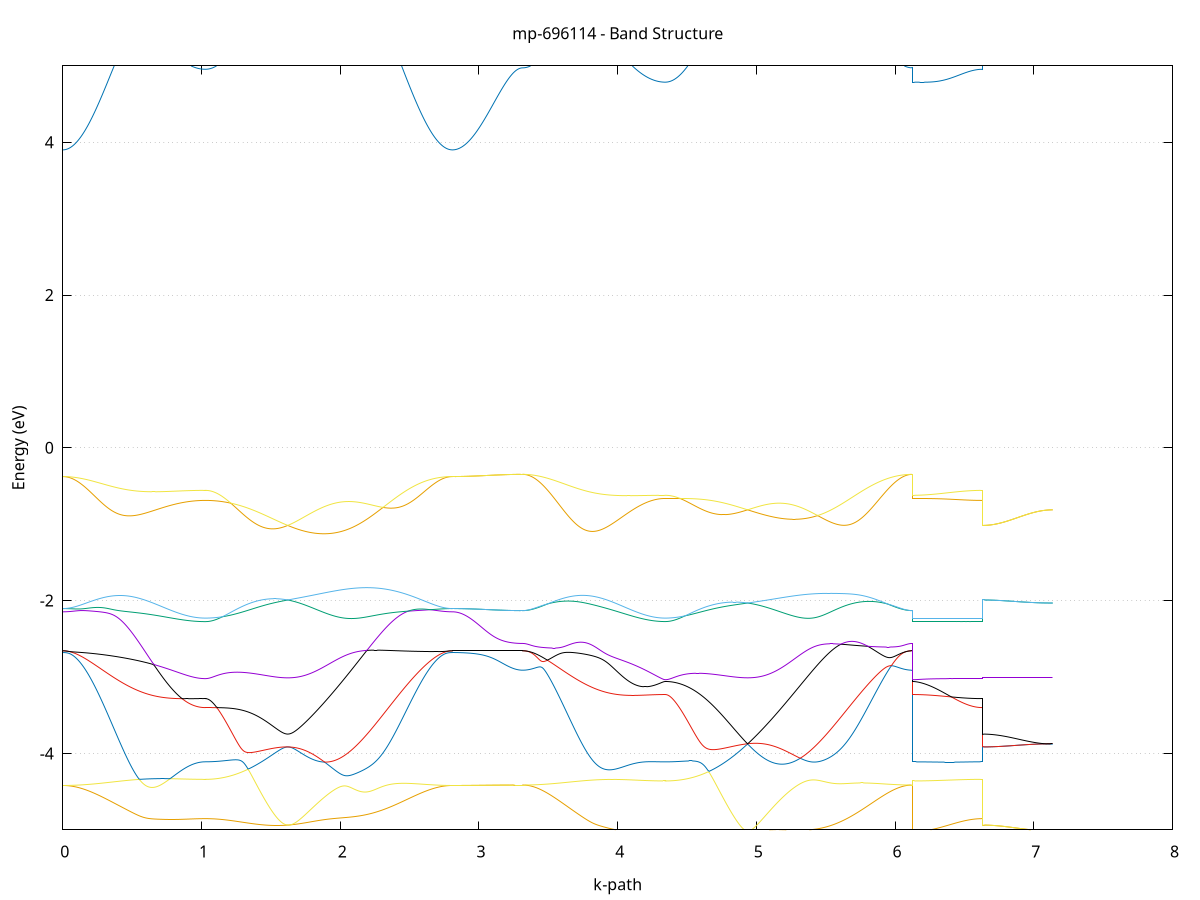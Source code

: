 set title 'mp-696114 - Band Structure'
set xlabel 'k-path'
set ylabel 'Energy (eV)'
set grid y
set yrange [-5:5]
set terminal png size 800,600
set output 'mp-696114_bands_gnuplot.png'
plot '-' using 1:2 with lines notitle, '-' using 1:2 with lines notitle, '-' using 1:2 with lines notitle, '-' using 1:2 with lines notitle, '-' using 1:2 with lines notitle, '-' using 1:2 with lines notitle, '-' using 1:2 with lines notitle, '-' using 1:2 with lines notitle, '-' using 1:2 with lines notitle, '-' using 1:2 with lines notitle, '-' using 1:2 with lines notitle, '-' using 1:2 with lines notitle, '-' using 1:2 with lines notitle, '-' using 1:2 with lines notitle, '-' using 1:2 with lines notitle, '-' using 1:2 with lines notitle, '-' using 1:2 with lines notitle, '-' using 1:2 with lines notitle, '-' using 1:2 with lines notitle, '-' using 1:2 with lines notitle, '-' using 1:2 with lines notitle, '-' using 1:2 with lines notitle, '-' using 1:2 with lines notitle, '-' using 1:2 with lines notitle, '-' using 1:2 with lines notitle, '-' using 1:2 with lines notitle, '-' using 1:2 with lines notitle, '-' using 1:2 with lines notitle, '-' using 1:2 with lines notitle, '-' using 1:2 with lines notitle, '-' using 1:2 with lines notitle, '-' using 1:2 with lines notitle, '-' using 1:2 with lines notitle, '-' using 1:2 with lines notitle, '-' using 1:2 with lines notitle, '-' using 1:2 with lines notitle, '-' using 1:2 with lines notitle, '-' using 1:2 with lines notitle, '-' using 1:2 with lines notitle, '-' using 1:2 with lines notitle, '-' using 1:2 with lines notitle, '-' using 1:2 with lines notitle, '-' using 1:2 with lines notitle, '-' using 1:2 with lines notitle, '-' using 1:2 with lines notitle, '-' using 1:2 with lines notitle, '-' using 1:2 with lines notitle, '-' using 1:2 with lines notitle, '-' using 1:2 with lines notitle, '-' using 1:2 with lines notitle, '-' using 1:2 with lines notitle, '-' using 1:2 with lines notitle, '-' using 1:2 with lines notitle, '-' using 1:2 with lines notitle, '-' using 1:2 with lines notitle, '-' using 1:2 with lines notitle, '-' using 1:2 with lines notitle, '-' using 1:2 with lines notitle, '-' using 1:2 with lines notitle, '-' using 1:2 with lines notitle, '-' using 1:2 with lines notitle, '-' using 1:2 with lines notitle, '-' using 1:2 with lines notitle, '-' using 1:2 with lines notitle
0.000000 -16.026786
0.009982 -16.026686
0.019964 -16.026186
0.029946 -16.025386
0.039928 -16.024286
0.049910 -16.022886
0.059891 -16.021186
0.069873 -16.019086
0.079855 -16.016786
0.089837 -16.014086
0.099819 -16.011086
0.109801 -16.007886
0.119783 -16.004286
0.129765 -16.000386
0.139747 -15.996186
0.149729 -15.991686
0.159710 -15.986986
0.169692 -15.981886
0.179674 -15.976486
0.189656 -15.970886
0.199638 -15.964886
0.209620 -15.958686
0.219602 -15.952186
0.229584 -15.945386
0.239566 -15.938386
0.249548 -15.931086
0.259529 -15.923486
0.269511 -15.915686
0.279493 -15.907586
0.289475 -15.899286
0.299457 -15.890686
0.309439 -15.881886
0.319421 -15.872786
0.329403 -15.863486
0.339385 -15.853986
0.349367 -15.844286
0.359348 -15.834286
0.369330 -15.824186
0.379312 -15.813886
0.389294 -15.803286
0.399276 -15.792586
0.409258 -15.781686
0.419240 -15.770586
0.429222 -15.759386
0.439204 -15.747986
0.449186 -15.736386
0.459167 -15.724686
0.469149 -15.712886
0.479131 -15.700886
0.489113 -15.688786
0.499095 -15.676586
0.509077 -15.664286
0.519059 -15.651886
0.529041 -15.639386
0.539023 -15.626786
0.549005 -15.614186
0.558987 -15.601486
0.568968 -15.588686
0.578950 -15.575886
0.588932 -15.563086
0.598914 -15.550186
0.608896 -15.537386
0.618878 -15.524486
0.628860 -15.511586
0.638842 -15.498786
0.648824 -15.485886
0.658806 -15.473086
0.668787 -15.460386
0.678769 -15.447686
0.688751 -15.434986
0.698733 -15.422486
0.708715 -15.409986
0.718697 -15.397586
0.728679 -15.385386
0.738661 -15.373186
0.748643 -15.361186
0.758625 -15.349286
0.768606 -15.337586
0.778588 -15.325986
0.788570 -15.314586
0.798552 -15.303386
0.808534 -15.292386
0.818516 -15.281586
0.828498 -15.270986
0.838480 -15.260586
0.848462 -15.250586
0.858444 -15.240686
0.868425 -15.231186
0.878407 -15.221986
0.888389 -15.213086
0.898371 -15.204486
0.908353 -15.196386
0.918335 -15.188586
0.928317 -15.181186
0.938299 -15.174386
0.948281 -15.167986
0.958263 -15.162186
0.968245 -15.156986
0.978226 -15.152486
0.988208 -15.148686
0.998190 -15.145686
1.008172 -15.143486
1.018154 -15.142086
1.028136 -15.141686
1.028136 -15.141686
1.038029 -15.141586
1.047922 -15.141486
1.057816 -15.141186
1.067709 -15.140786
1.077602 -15.140286
1.087495 -15.139786
1.097389 -15.139086
1.107282 -15.138286
1.117175 -15.137386
1.127068 -15.136386
1.136962 -15.135186
1.146855 -15.133986
1.156748 -15.132686
1.166641 -15.131286
1.176535 -15.129786
1.186428 -15.128186
1.196321 -15.126486
1.206214 -15.124686
1.216108 -15.122886
1.226001 -15.120886
1.235894 -15.118786
1.245787 -15.116686
1.255681 -15.114486
1.265574 -15.112186
1.275467 -15.109786
1.285360 -15.107386
1.295253 -15.104886
1.305147 -15.102286
1.315040 -15.099686
1.324933 -15.096986
1.334826 -15.094186
1.344720 -15.091386
1.354613 -15.088486
1.364506 -15.085586
1.374399 -15.082586
1.384293 -15.079586
1.394186 -15.076586
1.404079 -15.073486
1.413972 -15.070386
1.423866 -15.067186
1.433759 -15.063986
1.443652 -15.060886
1.453545 -15.057586
1.463439 -15.054386
1.473332 -15.051186
1.483225 -15.047886
1.493118 -15.044686
1.503012 -15.041486
1.512905 -15.038186
1.522798 -15.034986
1.532691 -15.031786
1.542585 -15.028586
1.552478 -15.025386
1.562371 -15.022286
1.572264 -15.019086
1.582158 -15.016086
1.592051 -15.012986
1.601944 -15.009986
1.611837 -15.006986
1.621730 -15.004086
1.621730 -15.004086
1.631707 -15.007086
1.641683 -15.010386
1.651660 -15.013886
1.661636 -15.017586
1.671612 -15.021486
1.681589 -15.025686
1.691565 -15.030086
1.701541 -15.034686
1.711518 -15.039586
1.721494 -15.044686
1.731471 -15.050086
1.741447 -15.055686
1.751423 -15.061586
1.761400 -15.067786
1.771376 -15.074186
1.781353 -15.080786
1.791329 -15.087686
1.801305 -15.094786
1.811282 -15.102186
1.821258 -15.109786
1.831234 -15.117686
1.841211 -15.125786
1.851187 -15.134186
1.861164 -15.142786
1.871140 -15.151686
1.881116 -15.160686
1.891093 -15.169986
1.901069 -15.179586
1.911045 -15.189286
1.921022 -15.199186
1.930998 -15.209386
1.940975 -15.219786
1.950951 -15.230286
1.960927 -15.241086
1.970904 -15.251986
1.980880 -15.263086
1.990856 -15.274386
2.000833 -15.285886
2.010809 -15.297486
2.020786 -15.309186
2.030762 -15.321086
2.040738 -15.333086
2.050715 -15.345286
2.060691 -15.357586
2.070668 -15.369886
2.080644 -15.382386
2.090620 -15.394986
2.100597 -15.407586
2.110573 -15.420286
2.120549 -15.433086
2.130526 -15.445986
2.140502 -15.458886
2.150479 -15.471786
2.160455 -15.484786
2.170431 -15.497686
2.180408 -15.510686
2.190384 -15.523686
2.200360 -15.536686
2.210337 -15.549686
2.220313 -15.562586
2.230290 -15.575486
2.240266 -15.588386
2.250242 -15.601186
2.260219 -15.613986
2.270195 -15.626686
2.280171 -15.639286
2.290148 -15.651786
2.300124 -15.664286
2.310101 -15.676586
2.320077 -15.688786
2.330053 -15.700986
2.340030 -15.712886
2.350006 -15.724786
2.359983 -15.736486
2.369959 -15.748086
2.379935 -15.759486
2.389912 -15.770786
2.399888 -15.781786
2.409864 -15.792786
2.419841 -15.803486
2.429817 -15.813986
2.439794 -15.824386
2.449770 -15.834486
2.459746 -15.844386
2.469723 -15.854186
2.479699 -15.863686
2.489675 -15.872886
2.499652 -15.881986
2.509628 -15.890786
2.519605 -15.899386
2.529581 -15.907686
2.539557 -15.915786
2.549534 -15.923586
2.559510 -15.931186
2.569486 -15.938486
2.579463 -15.945486
2.589439 -15.952286
2.599416 -15.958786
2.609392 -15.964986
2.619368 -15.970886
2.629345 -15.976586
2.639321 -15.981886
2.649297 -15.986986
2.659274 -15.991786
2.669250 -15.996286
2.679227 -16.000386
2.689203 -16.004286
2.699179 -16.007886
2.709156 -16.011186
2.719132 -16.014086
2.729109 -16.016786
2.739085 -16.019086
2.749061 -16.021186
2.759038 -16.022886
2.769014 -16.024286
2.778990 -16.025386
2.788967 -16.026186
2.798943 -16.026686
2.808920 -16.026786
2.808920 -16.026786
2.818847 -16.026786
2.828774 -16.026586
2.838701 -16.026386
2.848628 -16.025986
2.858555 -16.025586
2.868482 -16.025086
2.878409 -16.024386
2.888336 -16.023686
2.898263 -16.022886
2.908190 -16.021986
2.918117 -16.020986
2.928044 -16.019986
2.937971 -16.018786
2.947898 -16.017586
2.957826 -16.016286
2.967753 -16.014986
2.977680 -16.013586
2.987607 -16.012086
2.997534 -16.010586
3.007461 -16.008986
3.017388 -16.007386
3.027315 -16.005686
3.037242 -16.004086
3.047169 -16.002286
3.057096 -16.000586
3.067023 -15.998886
3.076950 -15.997086
3.086877 -15.995386
3.096804 -15.993586
3.106731 -15.991886
3.116659 -15.990186
3.126586 -15.988486
3.136513 -15.986886
3.146440 -15.985286
3.156367 -15.983686
3.166294 -15.982186
3.176221 -15.980786
3.186148 -15.979386
3.196075 -15.978086
3.206002 -15.976886
3.215929 -15.975786
3.225856 -15.974686
3.235783 -15.973786
3.245710 -15.972886
3.255637 -15.972186
3.265564 -15.971586
3.275492 -15.970986
3.285419 -15.970586
3.295346 -15.970286
3.305273 -15.970186
3.315200 -15.970086
3.315200 -15.970086
3.325182 -15.969986
3.335164 -15.969486
3.345145 -15.968686
3.355127 -15.967586
3.365109 -15.966286
3.375091 -15.964586
3.385073 -15.962586
3.395055 -15.960286
3.405037 -15.957686
3.415019 -15.954786
3.425001 -15.951586
3.434983 -15.948086
3.444964 -15.944286
3.454946 -15.940186
3.464928 -15.935786
3.474910 -15.931186
3.484892 -15.926186
3.494874 -15.920986
3.504856 -15.915386
3.514838 -15.909586
3.524820 -15.903586
3.534802 -15.897186
3.544784 -15.890586
3.554765 -15.883786
3.564747 -15.876586
3.574729 -15.869186
3.584711 -15.861586
3.594693 -15.853686
3.604675 -15.845586
3.614657 -15.837186
3.624639 -15.828686
3.634621 -15.819786
3.644603 -15.810786
3.654584 -15.801586
3.664566 -15.792086
3.674548 -15.782386
3.684530 -15.772586
3.694512 -15.762486
3.704494 -15.752286
3.714476 -15.741886
3.724458 -15.731286
3.734440 -15.720486
3.744422 -15.709586
3.754403 -15.698586
3.764385 -15.687386
3.774367 -15.676086
3.784349 -15.664586
3.794331 -15.652986
3.804313 -15.641286
3.814295 -15.629486
3.824277 -15.617686
3.834259 -15.605686
3.844241 -15.593586
3.854222 -15.581486
3.864204 -15.569286
3.874186 -15.557086
3.884168 -15.544886
3.894150 -15.532586
3.904132 -15.520186
3.914114 -15.507886
3.924096 -15.495486
3.934078 -15.483186
3.944060 -15.470886
3.954041 -15.458586
3.964023 -15.446286
3.974005 -15.434086
3.983987 -15.421886
3.993969 -15.409786
4.003951 -15.397786
4.013933 -15.385886
4.023915 -15.373986
4.033897 -15.362286
4.043879 -15.350586
4.053861 -15.339086
4.063842 -15.327786
4.073824 -15.316486
4.083806 -15.305386
4.093788 -15.294486
4.103770 -15.283786
4.113752 -15.273186
4.123734 -15.262886
4.133716 -15.252686
4.143698 -15.242786
4.153680 -15.233086
4.163661 -15.223686
4.173643 -15.214486
4.183625 -15.205486
4.193607 -15.196886
4.203589 -15.188486
4.213571 -15.180486
4.223553 -15.172786
4.233535 -15.165486
4.243517 -15.158586
4.253499 -15.152086
4.263480 -15.145986
4.273462 -15.140486
4.283444 -15.135486
4.293426 -15.131086
4.303408 -15.127386
4.313390 -15.124386
4.323372 -15.122186
4.333354 -15.120886
4.343336 -15.120386
4.343336 -15.120386
4.353229 -15.120386
4.363122 -15.120186
4.373015 -15.119986
4.382909 -15.119586
4.392802 -15.119186
4.402695 -15.118686
4.412588 -15.118086
4.422482 -15.117286
4.432375 -15.116486
4.442268 -15.115586
4.452161 -15.114586
4.462055 -15.113586
4.471948 -15.112386
4.481841 -15.111086
4.491734 -15.109786
4.501628 -15.108386
4.511521 -15.106786
4.521414 -15.105286
4.531307 -15.103586
4.541201 -15.101786
4.551094 -15.099986
4.560987 -15.098086
4.570880 -15.096186
4.580773 -15.094086
4.590667 -15.091986
4.600560 -15.089886
4.610453 -15.087686
4.620346 -15.085386
4.630240 -15.083086
4.640133 -15.080686
4.650026 -15.078286
4.659919 -15.075786
4.669813 -15.073286
4.679706 -15.070786
4.689599 -15.068186
4.699492 -15.065586
4.709386 -15.062986
4.719279 -15.060286
4.729172 -15.057586
4.739065 -15.054886
4.748959 -15.052186
4.758852 -15.049486
4.768745 -15.046786
4.778638 -15.043986
4.788532 -15.041286
4.798425 -15.038586
4.808318 -15.035886
4.818211 -15.033186
4.828105 -15.030486
4.837998 -15.027786
4.847891 -15.025186
4.857784 -15.022586
4.867678 -15.019986
4.877571 -15.017486
4.887464 -15.014986
4.897357 -15.012486
4.907251 -15.010086
4.917144 -15.007686
4.927037 -15.005386
4.936930 -15.003186
4.936930 -15.003186
4.946907 -15.005486
4.956883 -15.008086
4.966859 -15.010786
4.976836 -15.013786
4.986812 -15.016986
4.996788 -15.020486
5.006765 -15.024086
5.016741 -15.027986
5.026718 -15.032186
5.036694 -15.036586
5.046670 -15.041186
5.056647 -15.046086
5.066623 -15.051186
5.076600 -15.056486
5.086576 -15.062186
5.096552 -15.067986
5.106529 -15.074086
5.116505 -15.080486
5.126481 -15.087086
5.136458 -15.093986
5.146434 -15.101086
5.156411 -15.108386
5.166387 -15.115986
5.176363 -15.123786
5.186340 -15.131886
5.196316 -15.140186
5.206292 -15.148686
5.216269 -15.157486
5.226245 -15.166486
5.236222 -15.175586
5.246198 -15.185086
5.256174 -15.194686
5.266151 -15.204486
5.276127 -15.214486
5.286103 -15.224686
5.296080 -15.235086
5.306056 -15.245586
5.316033 -15.256386
5.326009 -15.267286
5.335985 -15.278286
5.345962 -15.289486
5.355938 -15.300886
5.365915 -15.312286
5.375891 -15.323886
5.385867 -15.335686
5.395844 -15.347486
5.405820 -15.359386
5.415796 -15.371386
5.425773 -15.383486
5.435749 -15.395686
5.445726 -15.407986
5.455702 -15.420286
5.465678 -15.432586
5.475655 -15.444986
5.485631 -15.457386
5.495607 -15.469886
5.505584 -15.482286
5.515560 -15.494786
5.525537 -15.507186
5.535513 -15.519586
5.545489 -15.532086
5.555466 -15.544386
5.565442 -15.556786
5.575418 -15.569086
5.585395 -15.581286
5.595371 -15.593486
5.605348 -15.605586
5.615324 -15.617586
5.625300 -15.629486
5.635277 -15.641286
5.645253 -15.653086
5.655230 -15.664686
5.665206 -15.676086
5.675182 -15.687486
5.685159 -15.698686
5.695135 -15.709786
5.705111 -15.720686
5.715088 -15.731386
5.725064 -15.741986
5.735041 -15.752386
5.745017 -15.762686
5.754993 -15.772686
5.764970 -15.782586
5.774946 -15.792186
5.784922 -15.801686
5.794899 -15.810886
5.804875 -15.819986
5.814852 -15.828786
5.824828 -15.837386
5.834804 -15.845686
5.844781 -15.853786
5.854757 -15.861686
5.864733 -15.869286
5.874710 -15.876686
5.884686 -15.883786
5.894663 -15.890686
5.904639 -15.897286
5.914615 -15.903586
5.924592 -15.909686
5.934568 -15.915486
5.944544 -15.920986
5.954521 -15.926186
5.964497 -15.931186
5.974474 -15.935886
5.984450 -15.940186
5.994426 -15.944286
6.004403 -15.948086
6.014379 -15.951586
6.024356 -15.954786
6.034332 -15.957686
6.044308 -15.960286
6.054285 -15.962586
6.064261 -15.964586
6.074237 -15.966286
6.084214 -15.967586
6.094190 -15.968686
6.104167 -15.969486
6.114143 -15.969986
6.124119 -15.970086
6.124119 -15.120386
6.134046 -15.120386
6.143973 -15.120486
6.153901 -15.120586
6.163828 -15.120786
6.173755 -15.120986
6.183682 -15.121286
6.193609 -15.121586
6.203536 -15.121886
6.213463 -15.122286
6.223390 -15.122686
6.233317 -15.123186
6.243244 -15.123686
6.253171 -15.124186
6.263098 -15.124686
6.273025 -15.125286
6.282952 -15.125886
6.292879 -15.126486
6.302806 -15.127086
6.312734 -15.127786
6.322661 -15.128386
6.332588 -15.128986
6.342515 -15.129686
6.352442 -15.130386
6.362369 -15.130986
6.372296 -15.131686
6.382223 -15.132286
6.392150 -15.132886
6.402077 -15.133586
6.412004 -15.134186
6.421931 -15.134786
6.431858 -15.135386
6.441785 -15.135886
6.451712 -15.136486
6.461639 -15.136986
6.471567 -15.137486
6.481494 -15.137986
6.491421 -15.138486
6.501348 -15.138886
6.511275 -15.139286
6.521202 -15.139686
6.531129 -15.139986
6.541056 -15.140286
6.550983 -15.140586
6.560910 -15.140886
6.570837 -15.141086
6.580764 -15.141286
6.590691 -15.141386
6.600618 -15.141486
6.610545 -15.141586
6.620472 -15.141686
6.630400 -15.141686
6.630400 -15.004086
6.640327 -15.004086
6.650254 -15.004086
6.660181 -15.004086
6.670108 -15.004086
6.680035 -15.004086
6.689962 -15.004086
6.699889 -15.004086
6.709816 -15.004086
6.719743 -15.004086
6.729670 -15.003986
6.739597 -15.003986
6.749524 -15.003986
6.759451 -15.003986
6.769378 -15.003986
6.779305 -15.003886
6.789233 -15.003886
6.799160 -15.003886
6.809087 -15.003886
6.819014 -15.003786
6.828941 -15.003786
6.838868 -15.003786
6.848795 -15.003786
6.858722 -15.003686
6.868649 -15.003686
6.878576 -15.003686
6.888503 -15.003586
6.898430 -15.003586
6.908357 -15.003586
6.918284 -15.003586
6.928211 -15.003486
6.938138 -15.003486
6.948066 -15.003486
6.957993 -15.003486
6.967920 -15.003386
6.977847 -15.003386
6.987774 -15.003386
6.997701 -15.003386
7.007628 -15.003286
7.017555 -15.003286
7.027482 -15.003286
7.037409 -15.003286
7.047336 -15.003286
7.057263 -15.003286
7.067190 -15.003186
7.077117 -15.003186
7.087044 -15.003186
7.096971 -15.003186
7.106899 -15.003186
7.116826 -15.003186
7.126753 -15.003186
7.136680 -15.003186
e
0.000000 -15.133386
0.009982 -15.133286
0.019964 -15.133086
0.029946 -15.132886
0.039928 -15.132486
0.049910 -15.131986
0.059891 -15.131386
0.069873 -15.130686
0.079855 -15.129886
0.089837 -15.128986
0.099819 -15.127986
0.109801 -15.126886
0.119783 -15.125586
0.129765 -15.124286
0.139747 -15.122886
0.149729 -15.121386
0.159710 -15.119786
0.169692 -15.118086
0.179674 -15.116286
0.189656 -15.114386
0.199638 -15.112386
0.209620 -15.110386
0.219602 -15.108286
0.229584 -15.105986
0.239566 -15.103786
0.249548 -15.101386
0.259529 -15.098986
0.269511 -15.096386
0.279493 -15.093886
0.289475 -15.091186
0.299457 -15.088586
0.309439 -15.085786
0.319421 -15.082986
0.329403 -15.080186
0.339385 -15.077286
0.349367 -15.074386
0.359348 -15.071386
0.369330 -15.068386
0.379312 -15.065386
0.389294 -15.062286
0.399276 -15.059286
0.409258 -15.056186
0.419240 -15.053086
0.429222 -15.049986
0.439204 -15.046886
0.449186 -15.043786
0.459167 -15.040686
0.469149 -15.037586
0.479131 -15.034586
0.489113 -15.031486
0.499095 -15.028486
0.509077 -15.025586
0.519059 -15.022586
0.529041 -15.019786
0.539023 -15.016886
0.549005 -15.014086
0.558987 -15.011386
0.568968 -15.008786
0.578950 -15.006186
0.588932 -15.003686
0.598914 -15.001186
0.608896 -14.998886
0.618878 -14.996586
0.628860 -14.994486
0.638842 -14.992386
0.648824 -14.990486
0.658806 -14.988686
0.668787 -14.986986
0.678769 -14.985386
0.688751 -14.983886
0.698733 -14.982586
0.708715 -14.981386
0.718697 -14.980386
0.728679 -14.979486
0.738661 -14.978686
0.748643 -14.978086
0.758625 -14.977686
0.768606 -14.977386
0.778588 -14.977286
0.788570 -14.977286
0.798552 -14.977486
0.808534 -14.977886
0.818516 -14.978386
0.828498 -14.979086
0.838480 -14.979986
0.848462 -14.980986
0.858444 -14.982186
0.868425 -14.983486
0.878407 -14.984986
0.888389 -14.986586
0.898371 -14.988286
0.908353 -14.990086
0.918335 -14.991986
0.928317 -14.993886
0.938299 -14.995886
0.948281 -14.997786
0.958263 -14.999686
0.968245 -15.001486
0.978226 -15.003086
0.988208 -15.004486
0.998190 -15.005686
1.008172 -15.006586
1.018154 -15.007186
1.028136 -15.007386
1.028136 -15.007386
1.038029 -15.007286
1.047922 -15.007186
1.057816 -15.007086
1.067709 -15.006886
1.077602 -15.006586
1.087495 -15.006286
1.097389 -15.005886
1.107282 -15.005486
1.117175 -15.004986
1.127068 -15.004386
1.136962 -15.003886
1.146855 -15.003186
1.156748 -15.002486
1.166641 -15.001786
1.176535 -15.000986
1.186428 -15.000286
1.196321 -14.999386
1.206214 -14.998586
1.216108 -14.997686
1.226001 -14.996786
1.235894 -14.995786
1.245787 -14.994886
1.255681 -14.993986
1.265574 -14.992986
1.275467 -14.992086
1.285360 -14.991086
1.295253 -14.990186
1.305147 -14.989286
1.315040 -14.988386
1.324933 -14.987486
1.334826 -14.986686
1.344720 -14.985886
1.354613 -14.985086
1.364506 -14.984386
1.374399 -14.983686
1.384293 -14.983186
1.394186 -14.982586
1.404079 -14.982186
1.413972 -14.981786
1.423866 -14.981486
1.433759 -14.981386
1.443652 -14.981286
1.453545 -14.981286
1.463439 -14.981386
1.473332 -14.981686
1.483225 -14.982086
1.493118 -14.982586
1.503012 -14.983186
1.512905 -14.983986
1.522798 -14.984986
1.532691 -14.986086
1.542585 -14.987386
1.552478 -14.988786
1.562371 -14.990386
1.572264 -14.992186
1.582158 -14.994186
1.592051 -14.996386
1.601944 -14.998786
1.611837 -15.001286
1.621730 -15.004086
1.621730 -15.004086
1.631707 -15.001186
1.641683 -14.998386
1.651660 -14.995586
1.661636 -14.992886
1.671612 -14.990286
1.681589 -14.987686
1.691565 -14.985186
1.701541 -14.982786
1.711518 -14.980386
1.721494 -14.978186
1.731471 -14.975986
1.741447 -14.973886
1.751423 -14.971886
1.761400 -14.970086
1.771376 -14.968286
1.781353 -14.966586
1.791329 -14.964986
1.801305 -14.963486
1.811282 -14.962086
1.821258 -14.960786
1.831234 -14.959586
1.841211 -14.958586
1.851187 -14.957586
1.861164 -14.956786
1.871140 -14.956086
1.881116 -14.955486
1.891093 -14.954986
1.901069 -14.954686
1.911045 -14.954386
1.921022 -14.954286
1.930998 -14.954286
1.940975 -14.954386
1.950951 -14.954586
1.960927 -14.954986
1.970904 -14.955386
1.980880 -14.955986
1.990856 -14.956686
2.000833 -14.957486
2.010809 -14.958386
2.020786 -14.959486
2.030762 -14.960586
2.040738 -14.961886
2.050715 -14.963186
2.060691 -14.964686
2.070668 -14.966286
2.080644 -14.967886
2.090620 -14.969686
2.100597 -14.971586
2.110573 -14.973486
2.120549 -14.975586
2.130526 -14.977686
2.140502 -14.979886
2.150479 -14.982186
2.160455 -14.984586
2.170431 -14.987086
2.180408 -14.989586
2.190384 -14.992186
2.200360 -14.994886
2.210337 -14.997586
2.220313 -15.000386
2.230290 -15.003186
2.240266 -15.006086
2.250242 -15.008986
2.260219 -15.011986
2.270195 -15.014986
2.280171 -15.017986
2.290148 -15.021086
2.300124 -15.024186
2.310101 -15.027386
2.320077 -15.030486
2.330053 -15.033686
2.340030 -15.036786
2.350006 -15.039986
2.359983 -15.043186
2.369959 -15.046386
2.379935 -15.049486
2.389912 -15.052686
2.399888 -15.055886
2.409864 -15.058986
2.419841 -15.062086
2.429817 -15.065186
2.439794 -15.068286
2.449770 -15.071286
2.459746 -15.074286
2.469723 -15.077186
2.479699 -15.080086
2.489675 -15.082986
2.499652 -15.085786
2.509628 -15.088486
2.519605 -15.091186
2.529581 -15.093886
2.539557 -15.096486
2.549534 -15.098986
2.559510 -15.101386
2.569486 -15.103786
2.579463 -15.106086
2.589439 -15.108286
2.599416 -15.110386
2.609392 -15.112486
2.619368 -15.114386
2.629345 -15.116286
2.639321 -15.118086
2.649297 -15.119786
2.659274 -15.121386
2.669250 -15.122886
2.679227 -15.124286
2.689203 -15.125686
2.699179 -15.126886
2.709156 -15.127986
2.719132 -15.128986
2.729109 -15.129886
2.739085 -15.130686
2.749061 -15.131386
2.759038 -15.131986
2.769014 -15.132486
2.778990 -15.132886
2.788967 -15.133086
2.798943 -15.133286
2.808920 -15.133386
2.808920 -15.133386
2.818847 -15.133386
2.828774 -15.133586
2.838701 -15.133986
2.848628 -15.134486
2.858555 -15.135086
2.868482 -15.135886
2.878409 -15.136786
2.888336 -15.137786
2.898263 -15.138886
2.908190 -15.140186
2.918117 -15.141586
2.928044 -15.143086
2.937971 -15.144686
2.947898 -15.146386
2.957826 -15.148186
2.967753 -15.150086
2.977680 -15.152086
2.987607 -15.154186
2.997534 -15.156286
3.007461 -15.158486
3.017388 -15.160786
3.027315 -15.163086
3.037242 -15.165486
3.047169 -15.167786
3.057096 -15.170186
3.067023 -15.172586
3.076950 -15.175086
3.086877 -15.177486
3.096804 -15.179886
3.106731 -15.182286
3.116659 -15.184586
3.126586 -15.186886
3.136513 -15.189186
3.146440 -15.191386
3.156367 -15.193486
3.166294 -15.195486
3.176221 -15.197486
3.186148 -15.199386
3.196075 -15.201086
3.206002 -15.202786
3.215929 -15.204286
3.225856 -15.205686
3.235783 -15.206986
3.245710 -15.208186
3.255637 -15.209186
3.265564 -15.209986
3.275492 -15.210686
3.285419 -15.211286
3.295346 -15.211686
3.305273 -15.211886
3.315200 -15.211986
3.315200 -15.211986
3.325182 -15.211886
3.335164 -15.211786
3.345145 -15.211386
3.355127 -15.210986
3.365109 -15.210386
3.375091 -15.209686
3.385073 -15.208886
3.395055 -15.207986
3.405037 -15.206986
3.415019 -15.205786
3.425001 -15.204486
3.434983 -15.203086
3.444964 -15.201486
3.454946 -15.199886
3.464928 -15.198086
3.474910 -15.196286
3.484892 -15.194286
3.494874 -15.192186
3.504856 -15.189986
3.514838 -15.187686
3.524820 -15.185286
3.534802 -15.182786
3.544784 -15.180186
3.554765 -15.177486
3.564747 -15.174786
3.574729 -15.171886
3.584711 -15.168986
3.594693 -15.165886
3.604675 -15.162786
3.614657 -15.159686
3.624639 -15.156386
3.634621 -15.153086
3.644603 -15.149686
3.654584 -15.146286
3.664566 -15.142786
3.674548 -15.139286
3.684530 -15.135686
3.694512 -15.131986
3.704494 -15.128386
3.714476 -15.124686
3.724458 -15.120986
3.734440 -15.117186
3.744422 -15.113386
3.754403 -15.109586
3.764385 -15.105786
3.774367 -15.101986
3.784349 -15.098186
3.794331 -15.094386
3.804313 -15.090686
3.814295 -15.086886
3.824277 -15.083086
3.834259 -15.079386
3.844241 -15.075686
3.854222 -15.072086
3.864204 -15.068486
3.874186 -15.064886
3.884168 -15.061386
3.894150 -15.057986
3.904132 -15.054586
3.914114 -15.051286
3.924096 -15.048086
3.934078 -15.044986
3.944060 -15.041886
3.954041 -15.038986
3.964023 -15.036086
3.974005 -15.033386
3.983987 -15.030786
3.993969 -15.028286
4.003951 -15.025886
4.013933 -15.023586
4.023915 -15.021486
4.033897 -15.019486
4.043879 -15.017686
4.053861 -15.015986
4.063842 -15.014486
4.073824 -15.013086
4.083806 -15.011886
4.093788 -15.010786
4.103770 -15.009986
4.113752 -15.009286
4.123734 -15.008686
4.133716 -15.008386
4.143698 -15.008186
4.153680 -15.008186
4.163661 -15.008386
4.173643 -15.008786
4.183625 -15.009286
4.193607 -15.009986
4.203589 -15.010886
4.213571 -15.011886
4.223553 -15.013086
4.233535 -15.014386
4.243517 -15.015786
4.253499 -15.017286
4.263480 -15.018786
4.273462 -15.020386
4.283444 -15.021886
4.293426 -15.023286
4.303408 -15.024586
4.313390 -15.025686
4.323372 -15.026586
4.333354 -15.027086
4.343336 -15.027286
4.343336 -15.027286
4.353229 -15.027186
4.363122 -15.027086
4.373015 -15.026986
4.382909 -15.026686
4.392802 -15.026386
4.402695 -15.025986
4.412588 -15.025486
4.422482 -15.024986
4.432375 -15.024386
4.442268 -15.023786
4.452161 -15.023086
4.462055 -15.022286
4.471948 -15.021486
4.481841 -15.020586
4.491734 -15.019686
4.501628 -15.018686
4.511521 -15.017686
4.521414 -15.016686
4.531307 -15.015586
4.541201 -15.014386
4.551094 -15.013286
4.560987 -15.012086
4.570880 -15.010886
4.580773 -15.009686
4.590667 -15.008386
4.600560 -15.007186
4.610453 -15.005986
4.620346 -15.004686
4.630240 -15.003486
4.640133 -15.002286
4.650026 -15.001086
4.659919 -14.999886
4.669813 -14.998786
4.679706 -14.997686
4.689599 -14.996586
4.699492 -14.995586
4.709386 -14.994686
4.719279 -14.993786
4.729172 -14.992986
4.739065 -14.992186
4.748959 -14.991586
4.758852 -14.990986
4.768745 -14.990486
4.778638 -14.990186
4.788532 -14.989886
4.798425 -14.989686
4.808318 -14.989686
4.818211 -14.989786
4.828105 -14.989986
4.837998 -14.990386
4.847891 -14.990886
4.857784 -14.991586
4.867678 -14.992386
4.877571 -14.993386
4.887464 -14.994586
4.897357 -14.995886
4.907251 -14.997486
4.917144 -14.999186
4.927037 -15.001086
4.936930 -15.003186
4.936930 -15.003186
4.946907 -15.000986
4.956883 -14.998886
4.966859 -14.996786
4.976836 -14.994786
4.986812 -14.992886
4.996788 -14.991086
5.006765 -14.989386
5.016741 -14.987686
5.026718 -14.986086
5.036694 -14.984686
5.046670 -14.983286
5.056647 -14.981986
5.066623 -14.980786
5.076600 -14.979786
5.086576 -14.978786
5.096552 -14.977886
5.106529 -14.977186
5.116505 -14.976486
5.126481 -14.975986
5.136458 -14.975586
5.146434 -14.975286
5.156411 -14.975086
5.166387 -14.975086
5.176363 -14.975086
5.186340 -14.975286
5.196316 -14.975586
5.206292 -14.976086
5.216269 -14.976586
5.226245 -14.977286
5.236222 -14.978086
5.246198 -14.978986
5.256174 -14.979986
5.266151 -14.981186
5.276127 -14.982486
5.286103 -14.983886
5.296080 -14.985386
5.306056 -14.986986
5.316033 -14.988686
5.326009 -14.990586
5.335985 -14.992586
5.345962 -14.994686
5.355938 -14.996886
5.365915 -14.999086
5.375891 -15.001486
5.385867 -15.003986
5.395844 -15.006586
5.405820 -15.009286
5.415796 -15.012086
5.425773 -15.014986
5.435749 -15.017986
5.445726 -15.020986
5.455702 -15.024086
5.465678 -15.027286
5.475655 -15.030586
5.485631 -15.033886
5.495607 -15.037386
5.505584 -15.040786
5.515560 -15.044386
5.525537 -15.047886
5.535513 -15.051586
5.545489 -15.055286
5.555466 -15.058986
5.565442 -15.062686
5.575418 -15.066486
5.585395 -15.070286
5.595371 -15.074186
5.605348 -15.077986
5.615324 -15.081886
5.625300 -15.085786
5.635277 -15.089686
5.645253 -15.093586
5.655230 -15.097486
5.665206 -15.101386
5.675182 -15.105286
5.685159 -15.109186
5.695135 -15.112986
5.705111 -15.116886
5.715088 -15.120686
5.725064 -15.124486
5.735041 -15.128186
5.745017 -15.131886
5.754993 -15.135586
5.764970 -15.139186
5.774946 -15.142686
5.784922 -15.146186
5.794899 -15.149686
5.804875 -15.153086
5.814852 -15.156386
5.824828 -15.159686
5.834804 -15.162786
5.844781 -15.165986
5.854757 -15.168986
5.864733 -15.171886
5.874710 -15.174786
5.884686 -15.177586
5.894663 -15.180286
5.904639 -15.182786
5.914615 -15.185286
5.924592 -15.187686
5.934568 -15.189986
5.944544 -15.192186
5.954521 -15.194286
5.964497 -15.196286
5.974474 -15.198186
5.984450 -15.199886
5.994426 -15.201586
6.004403 -15.203086
6.014379 -15.204486
6.024356 -15.205786
6.034332 -15.206986
6.044308 -15.207986
6.054285 -15.208886
6.064261 -15.209786
6.074237 -15.210386
6.084214 -15.210986
6.094190 -15.211386
6.104167 -15.211786
6.114143 -15.211886
6.124119 -15.211986
6.124119 -15.027286
6.134046 -15.027286
6.143973 -15.027186
6.153901 -15.027086
6.163828 -15.026886
6.173755 -15.026686
6.183682 -15.026486
6.193609 -15.026186
6.203536 -15.025786
6.213463 -15.025486
6.223390 -15.025086
6.233317 -15.024586
6.243244 -15.024186
6.253171 -15.023686
6.263098 -15.023186
6.273025 -15.022686
6.282952 -15.022086
6.292879 -15.021486
6.302806 -15.020886
6.312734 -15.020286
6.322661 -15.019686
6.332588 -15.019086
6.342515 -15.018486
6.352442 -15.017886
6.362369 -15.017286
6.372296 -15.016686
6.382223 -15.016086
6.392150 -15.015486
6.402077 -15.014886
6.412004 -15.014286
6.421931 -15.013786
6.431858 -15.013186
6.441785 -15.012686
6.451712 -15.012186
6.461639 -15.011686
6.471567 -15.011186
6.481494 -15.010786
6.491421 -15.010386
6.501348 -15.009986
6.511275 -15.009586
6.521202 -15.009186
6.531129 -15.008886
6.541056 -15.008586
6.550983 -15.008386
6.560910 -15.008086
6.570837 -15.007886
6.580764 -15.007786
6.590691 -15.007586
6.600618 -15.007486
6.610545 -15.007386
6.620472 -15.007386
6.630400 -15.007386
6.630400 -15.004086
6.640327 -15.004086
6.650254 -15.004086
6.660181 -15.004086
6.670108 -15.004086
6.680035 -15.004086
6.689962 -15.004086
6.699889 -15.004086
6.709816 -15.004086
6.719743 -15.003986
6.729670 -15.003986
6.739597 -15.003986
6.749524 -15.003986
6.759451 -15.003986
6.769378 -15.003986
6.779305 -15.003886
6.789233 -15.003886
6.799160 -15.003886
6.809087 -15.003886
6.819014 -15.003786
6.828941 -15.003786
6.838868 -15.003786
6.848795 -15.003786
6.858722 -15.003686
6.868649 -15.003686
6.878576 -15.003686
6.888503 -15.003586
6.898430 -15.003586
6.908357 -15.003586
6.918284 -15.003586
6.928211 -15.003486
6.938138 -15.003486
6.948066 -15.003486
6.957993 -15.003486
6.967920 -15.003386
6.977847 -15.003386
6.987774 -15.003386
6.997701 -15.003386
7.007628 -15.003286
7.017555 -15.003286
7.027482 -15.003286
7.037409 -15.003286
7.047336 -15.003286
7.057263 -15.003186
7.067190 -15.003186
7.077117 -15.003186
7.087044 -15.003186
7.096971 -15.003186
7.106899 -15.003186
7.116826 -15.003186
7.126753 -15.003186
7.136680 -15.003186
e
0.000000 -5.615186
0.009982 -5.614986
0.019964 -5.614386
0.029946 -5.613286
0.039928 -5.611786
0.049910 -5.609886
0.059891 -5.607586
0.069873 -5.604786
0.079855 -5.601586
0.089837 -5.597986
0.099819 -5.593986
0.109801 -5.589586
0.119783 -5.584786
0.129765 -5.579586
0.139747 -5.573886
0.149729 -5.567886
0.159710 -5.561386
0.169692 -5.554586
0.179674 -5.547386
0.189656 -5.539786
0.199638 -5.531886
0.209620 -5.523486
0.219602 -5.514786
0.229584 -5.505786
0.239566 -5.496386
0.249548 -5.486686
0.259529 -5.476686
0.269511 -5.466286
0.279493 -5.455586
0.289475 -5.444686
0.299457 -5.433386
0.309439 -5.421886
0.319421 -5.410186
0.329403 -5.398186
0.339385 -5.385986
0.349367 -5.373686
0.359348 -5.361086
0.369330 -5.348386
0.379312 -5.335686
0.389294 -5.322786
0.399276 -5.309886
0.409258 -5.296986
0.419240 -5.284186
0.429222 -5.271386
0.439204 -5.258786
0.449186 -5.246486
0.459167 -5.234486
0.469149 -5.222886
0.479131 -5.211786
0.489113 -5.201386
0.499095 -5.191686
0.509077 -5.182986
0.519059 -5.175486
0.529041 -5.169286
0.539023 -5.164686
0.549005 -5.161886
0.558987 -5.161186
0.568968 -5.162786
0.578950 -5.166786
0.588932 -5.173386
0.598914 -5.182586
0.608896 -5.194286
0.618878 -5.208286
0.628860 -5.224586
0.638842 -5.242786
0.648824 -5.262586
0.658806 -5.283886
0.668787 -5.306286
0.678769 -5.329586
0.688751 -5.353486
0.698733 -5.377986
0.708715 -5.402686
0.718697 -5.427586
0.728679 -5.452486
0.738661 -5.477286
0.748643 -5.501886
0.758625 -5.526086
0.768606 -5.549986
0.778588 -5.573386
0.788570 -5.596186
0.798552 -5.618486
0.808534 -5.640086
0.818516 -5.660986
0.828498 -5.681186
0.838480 -5.700586
0.848462 -5.719086
0.858444 -5.736886
0.868425 -5.753686
0.878407 -5.769686
0.888389 -5.784686
0.898371 -5.798786
0.908353 -5.811886
0.918335 -5.823986
0.928317 -5.835086
0.938299 -5.845186
0.948281 -5.854286
0.958263 -5.862386
0.968245 -5.869286
0.978226 -5.875286
0.988208 -5.880086
0.998190 -5.883886
1.008172 -5.886586
1.018154 -5.888186
1.028136 -5.888786
1.028136 -5.888786
1.038029 -5.888486
1.047922 -5.887786
1.057816 -5.886686
1.067709 -5.884986
1.077602 -5.882886
1.087495 -5.880386
1.097389 -5.877286
1.107282 -5.873886
1.117175 -5.869886
1.127068 -5.865486
1.136962 -5.860586
1.146855 -5.855286
1.156748 -5.849586
1.166641 -5.843286
1.176535 -5.836686
1.186428 -5.829586
1.196321 -5.822086
1.206214 -5.814086
1.216108 -5.805686
1.226001 -5.796886
1.235894 -5.787686
1.245787 -5.778086
1.255681 -5.767986
1.265574 -5.757586
1.275467 -5.746786
1.285360 -5.735586
1.295253 -5.723986
1.305147 -5.712086
1.315040 -5.699786
1.324933 -5.687086
1.334826 -5.674186
1.344720 -5.660886
1.354613 -5.647286
1.364506 -5.633386
1.374399 -5.619186
1.384293 -5.604786
1.394186 -5.590086
1.404079 -5.575186
1.413972 -5.560086
1.423866 -5.544786
1.433759 -5.529286
1.443652 -5.513786
1.453545 -5.498086
1.463439 -5.482486
1.473332 -5.466786
1.483225 -5.451186
1.493118 -5.435686
1.503012 -5.420286
1.512905 -5.405286
1.522798 -5.390686
1.532691 -5.376586
1.542585 -5.363086
1.552478 -5.350486
1.562371 -5.338886
1.572264 -5.328486
1.582158 -5.319686
1.592051 -5.312486
1.601944 -5.307286
1.611837 -5.304086
1.621730 -5.303086
1.621730 -5.303086
1.631707 -5.304086
1.641683 -5.307086
1.651660 -5.311686
1.661636 -5.317686
1.671612 -5.324786
1.681589 -5.332686
1.691565 -5.340986
1.701541 -5.349486
1.711518 -5.357986
1.721494 -5.366486
1.731471 -5.374586
1.741447 -5.382286
1.751423 -5.389486
1.761400 -5.396086
1.771376 -5.402186
1.781353 -5.407486
1.791329 -5.412086
1.801305 -5.415886
1.811282 -5.418886
1.821258 -5.421186
1.831234 -5.422586
1.841211 -5.423086
1.851187 -5.422786
1.861164 -5.421686
1.871140 -5.419686
1.881116 -5.416886
1.891093 -5.413186
1.901069 -5.408686
1.911045 -5.403386
1.921022 -5.397186
1.930998 -5.390286
1.940975 -5.382586
1.950951 -5.374186
1.960927 -5.364986
1.970904 -5.355086
1.980880 -5.344586
1.990856 -5.333486
2.000833 -5.321786
2.010809 -5.309486
2.020786 -5.296886
2.030762 -5.283786
2.040738 -5.270386
2.050715 -5.256686
2.060691 -5.242886
2.070668 -5.229086
2.080644 -5.215286
2.090620 -5.201686
2.100597 -5.188386
2.110573 -5.175586
2.120549 -5.163386
2.130526 -5.151986
2.140502 -5.141486
2.150479 -5.132186
2.160455 -5.124186
2.170431 -5.117586
2.180408 -5.112586
2.190384 -5.109186
2.200360 -5.107386
2.210337 -5.107286
2.220313 -5.108786
2.230290 -5.111886
2.240266 -5.116386
2.250242 -5.122286
2.260219 -5.129486
2.270195 -5.137686
2.280171 -5.146786
2.290148 -5.156786
2.300124 -5.167586
2.310101 -5.178886
2.320077 -5.190686
2.330053 -5.202986
2.340030 -5.215586
2.350006 -5.228386
2.359983 -5.241486
2.369959 -5.254686
2.379935 -5.267986
2.389912 -5.281386
2.399888 -5.294686
2.409864 -5.308086
2.419841 -5.321286
2.429817 -5.334486
2.439794 -5.347486
2.449770 -5.360386
2.459746 -5.373086
2.469723 -5.385586
2.479699 -5.397886
2.489675 -5.409986
2.499652 -5.421786
2.509628 -5.433286
2.519605 -5.444586
2.529581 -5.455586
2.539557 -5.466286
2.549534 -5.476686
2.559510 -5.486786
2.569486 -5.496486
2.579463 -5.505886
2.589439 -5.514886
2.599416 -5.523586
2.609392 -5.531886
2.619368 -5.539886
2.629345 -5.547486
2.639321 -5.554686
2.649297 -5.561486
2.659274 -5.567886
2.669250 -5.573986
2.679227 -5.579586
2.689203 -5.584786
2.699179 -5.589686
2.709156 -5.594086
2.719132 -5.598086
2.729109 -5.601686
2.739085 -5.604786
2.749061 -5.607586
2.759038 -5.609886
2.769014 -5.611786
2.778990 -5.613286
2.788967 -5.614386
2.798943 -5.614986
2.808920 -5.615186
2.808920 -5.615186
2.818847 -5.614886
2.828774 -5.614086
2.838701 -5.612586
2.848628 -5.610586
2.858555 -5.607986
2.868482 -5.604786
2.878409 -5.601086
2.888336 -5.596786
2.898263 -5.591986
2.908190 -5.586586
2.918117 -5.580686
2.928044 -5.574386
2.937971 -5.567486
2.947898 -5.560186
2.957826 -5.552386
2.967753 -5.544186
2.977680 -5.535586
2.987607 -5.526586
2.997534 -5.517286
3.007461 -5.507586
3.017388 -5.497586
3.027315 -5.487386
3.037242 -5.476886
3.047169 -5.466186
3.057096 -5.455286
3.067023 -5.444286
3.076950 -5.433186
3.086877 -5.422086
3.096804 -5.410886
3.106731 -5.399786
3.116659 -5.388686
3.126586 -5.377686
3.136513 -5.366986
3.146440 -5.356386
3.156367 -5.346086
3.166294 -5.336086
3.176221 -5.326386
3.186148 -5.317186
3.196075 -5.308386
3.206002 -5.300086
3.215929 -5.292286
3.225856 -5.285186
3.235783 -5.278686
3.245710 -5.272786
3.255637 -5.267586
3.265564 -5.263186
3.275492 -5.259586
3.285419 -5.256686
3.295346 -5.254586
3.305273 -5.253386
3.315200 -5.252986
3.315200 -5.252986
3.325182 -5.252786
3.335164 -5.252286
3.345145 -5.251486
3.355127 -5.250286
3.365109 -5.248886
3.375091 -5.246986
3.385073 -5.244886
3.395055 -5.242486
3.405037 -5.239686
3.415019 -5.236586
3.425001 -5.233186
3.434983 -5.229486
3.444964 -5.225486
3.454946 -5.221186
3.464928 -5.216586
3.474910 -5.211686
3.484892 -5.206586
3.494874 -5.201186
3.504856 -5.195486
3.514838 -5.189586
3.524820 -5.183486
3.534802 -5.177086
3.544784 -5.170586
3.554765 -5.163786
3.564747 -5.156886
3.574729 -5.149786
3.584711 -5.142486
3.594693 -5.135186
3.604675 -5.127686
3.614657 -5.120186
3.624639 -5.112586
3.634621 -5.104986
3.644603 -5.097486
3.654584 -5.089986
3.664566 -5.082486
3.674548 -5.075286
3.684530 -5.068186
3.694512 -5.061386
3.704494 -5.054786
3.714476 -5.048686
3.724458 -5.042986
3.734440 -5.037786
3.744422 -5.033286
3.754403 -5.029586
3.764385 -5.026686
3.774367 -5.024886
3.784349 -5.024386
3.794331 -5.025186
3.804313 -5.027586
3.814295 -5.031886
3.824277 -5.038086
3.834259 -5.046286
3.844241 -5.056686
3.854222 -5.068986
3.864204 -5.083286
3.874186 -5.099286
3.884168 -5.116786
3.894150 -5.135786
3.904132 -5.156086
3.914114 -5.177386
3.924096 -5.199786
3.934078 -5.222986
3.944060 -5.246886
3.954041 -5.271386
3.964023 -5.296286
3.974005 -5.321686
3.983987 -5.347286
3.993969 -5.372986
4.003951 -5.398686
4.013933 -5.424386
4.023915 -5.450086
4.033897 -5.475486
4.043879 -5.500586
4.053861 -5.525386
4.063842 -5.549786
4.073824 -5.573686
4.083806 -5.597186
4.093788 -5.620086
4.103770 -5.642386
4.113752 -5.663986
4.123734 -5.684986
4.133716 -5.705186
4.143698 -5.724786
4.153680 -5.743486
4.163661 -5.761386
4.173643 -5.778486
4.183625 -5.794786
4.193607 -5.810086
4.203589 -5.824586
4.213571 -5.838086
4.223553 -5.850786
4.233535 -5.862386
4.243517 -5.873086
4.253499 -5.882786
4.263480 -5.891586
4.273462 -5.899286
4.283444 -5.905986
4.293426 -5.911686
4.303408 -5.916386
4.313390 -5.919986
4.323372 -5.922586
4.333354 -5.924086
4.343336 -5.924686
4.343336 -5.924686
4.353229 -5.924386
4.363122 -5.923686
4.373015 -5.922386
4.382909 -5.920686
4.392802 -5.918386
4.402695 -5.915686
4.412588 -5.912386
4.422482 -5.908686
4.432375 -5.904386
4.442268 -5.899686
4.452161 -5.894486
4.462055 -5.888686
4.471948 -5.882486
4.481841 -5.875886
4.491734 -5.868686
4.501628 -5.861086
4.511521 -5.852886
4.521414 -5.844386
4.531307 -5.835286
4.541201 -5.825786
4.551094 -5.815786
4.560987 -5.805386
4.570880 -5.794486
4.580773 -5.783186
4.590667 -5.771386
4.600560 -5.759186
4.610453 -5.746586
4.620346 -5.733486
4.630240 -5.720086
4.640133 -5.706186
4.650026 -5.691986
4.659919 -5.677286
4.669813 -5.662286
4.679706 -5.646886
4.689599 -5.631186
4.699492 -5.614986
4.709386 -5.598586
4.719279 -5.581786
4.729172 -5.564786
4.739065 -5.547386
4.748959 -5.529686
4.758852 -5.511786
4.768745 -5.493686
4.778638 -5.475286
4.788532 -5.456786
4.798425 -5.438086
4.808318 -5.419186
4.818211 -5.400286
4.828105 -5.381386
4.837998 -5.362586
4.847891 -5.343786
4.857784 -5.325386
4.867678 -5.307386
4.877571 -5.289986
4.887464 -5.273486
4.897357 -5.258486
4.907251 -5.245486
4.917144 -5.235286
4.927037 -5.228686
4.936930 -5.226386
4.936930 -5.226386
4.946907 -5.228686
4.956883 -5.234986
4.966859 -5.244486
4.976836 -5.256186
4.986812 -5.269086
4.996788 -5.282686
5.006765 -5.296586
5.016741 -5.310286
5.026718 -5.323686
5.036694 -5.336686
5.046670 -5.349086
5.056647 -5.360786
5.066623 -5.371786
5.076600 -5.381986
5.086576 -5.391286
5.096552 -5.399886
5.106529 -5.407486
5.116505 -5.414286
5.126481 -5.420186
5.136458 -5.425186
5.146434 -5.429186
5.156411 -5.432386
5.166387 -5.434586
5.176363 -5.435986
5.186340 -5.436386
5.196316 -5.435886
5.206292 -5.434386
5.216269 -5.432086
5.226245 -5.428986
5.236222 -5.424886
5.246198 -5.419986
5.256174 -5.414286
5.266151 -5.407686
5.276127 -5.400386
5.286103 -5.392186
5.296080 -5.383286
5.306056 -5.373686
5.316033 -5.363386
5.326009 -5.352386
5.335985 -5.340686
5.345962 -5.328486
5.355938 -5.315686
5.365915 -5.302386
5.375891 -5.288586
5.385867 -5.274386
5.395844 -5.259886
5.405820 -5.244986
5.415796 -5.229986
5.425773 -5.214686
5.435749 -5.199386
5.445726 -5.184086
5.455702 -5.168786
5.465678 -5.153686
5.475655 -5.138886
5.485631 -5.124386
5.495607 -5.110386
5.505584 -5.096986
5.515560 -5.084286
5.525537 -5.072286
5.535513 -5.061186
5.545489 -5.050986
5.555466 -5.041886
5.565442 -5.033886
5.575418 -5.026986
5.585395 -5.021286
5.595371 -5.016686
5.605348 -5.013386
5.615324 -5.011186
5.625300 -5.010086
5.635277 -5.010086
5.645253 -5.011086
5.655230 -5.012986
5.665206 -5.015686
5.675182 -5.019286
5.685159 -5.023486
5.695135 -5.028386
5.705111 -5.033786
5.715088 -5.039686
5.725064 -5.045986
5.735041 -5.052586
5.745017 -5.059586
5.754993 -5.066686
5.764970 -5.074086
5.774946 -5.081586
5.784922 -5.089186
5.794899 -5.096886
5.804875 -5.104586
5.814852 -5.112286
5.824828 -5.119886
5.834804 -5.127486
5.844781 -5.134986
5.854757 -5.142386
5.864733 -5.149686
5.874710 -5.156786
5.884686 -5.163786
5.894663 -5.170586
5.904639 -5.177086
5.914615 -5.183486
5.924592 -5.189686
5.934568 -5.195586
5.944544 -5.201186
5.954521 -5.206586
5.964497 -5.211786
5.974474 -5.216586
5.984450 -5.221186
5.994426 -5.225486
6.004403 -5.229486
6.014379 -5.233186
6.024356 -5.236586
6.034332 -5.239686
6.044308 -5.242486
6.054285 -5.244886
6.064261 -5.246986
6.074237 -5.248886
6.084214 -5.250286
6.094190 -5.251486
6.104167 -5.252286
6.114143 -5.252786
6.124119 -5.252986
6.124119 -5.924686
6.134046 -5.924586
6.143973 -5.924486
6.153901 -5.924386
6.163828 -5.924186
6.173755 -5.923886
6.183682 -5.923586
6.193609 -5.923186
6.203536 -5.922686
6.213463 -5.922186
6.223390 -5.921586
6.233317 -5.920986
6.243244 -5.920386
6.253171 -5.919586
6.263098 -5.918886
6.273025 -5.918086
6.282952 -5.917186
6.292879 -5.916286
6.302806 -5.915386
6.312734 -5.914386
6.322661 -5.913386
6.332588 -5.912386
6.342515 -5.911386
6.352442 -5.910286
6.362369 -5.909186
6.372296 -5.908086
6.382223 -5.906986
6.392150 -5.905886
6.402077 -5.904786
6.412004 -5.903686
6.421931 -5.902586
6.431858 -5.901486
6.441785 -5.900386
6.451712 -5.899386
6.461639 -5.898386
6.471567 -5.897386
6.481494 -5.896386
6.491421 -5.895486
6.501348 -5.894686
6.511275 -5.893786
6.521202 -5.893086
6.531129 -5.892386
6.541056 -5.891686
6.550983 -5.891086
6.560910 -5.890586
6.570837 -5.890086
6.580764 -5.889686
6.590691 -5.889386
6.600618 -5.889086
6.610545 -5.888886
6.620472 -5.888786
6.630400 -5.888786
6.630400 -5.303086
6.640327 -5.302986
6.650254 -5.302786
6.660181 -5.302486
6.670108 -5.301986
6.680035 -5.301386
6.689962 -5.300686
6.699889 -5.299786
6.709816 -5.298786
6.719743 -5.297686
6.729670 -5.296486
6.739597 -5.295186
6.749524 -5.293686
6.759451 -5.292186
6.769378 -5.290486
6.779305 -5.288786
6.789233 -5.286886
6.799160 -5.284986
6.809087 -5.282986
6.819014 -5.280986
6.828941 -5.278786
6.838868 -5.276586
6.848795 -5.274386
6.858722 -5.272086
6.868649 -5.269786
6.878576 -5.267386
6.888503 -5.265086
6.898430 -5.262686
6.908357 -5.260386
6.918284 -5.257986
6.928211 -5.255686
6.938138 -5.253386
6.948066 -5.251086
6.957993 -5.248886
6.967920 -5.246786
6.977847 -5.244686
6.987774 -5.242686
6.997701 -5.240686
7.007628 -5.238886
7.017555 -5.237086
7.027482 -5.235486
7.037409 -5.233986
7.047336 -5.232586
7.057263 -5.231286
7.067190 -5.230186
7.077117 -5.229186
7.087044 -5.228286
7.096971 -5.227586
7.106899 -5.227086
7.116826 -5.226686
7.126753 -5.226486
7.136680 -5.226386
e
0.000000 -4.420086
0.009982 -4.420286
0.019964 -4.420886
0.029946 -4.421986
0.039928 -4.423486
0.049910 -4.425486
0.059891 -4.427886
0.069873 -4.430686
0.079855 -4.433886
0.089837 -4.437486
0.099819 -4.441486
0.109801 -4.445886
0.119783 -4.450586
0.129765 -4.455686
0.139747 -4.461186
0.149729 -4.466986
0.159710 -4.473086
0.169692 -4.479586
0.179674 -4.486286
0.189656 -4.493286
0.199638 -4.500486
0.209620 -4.507986
0.219602 -4.515786
0.229584 -4.523686
0.239566 -4.531886
0.249548 -4.540186
0.259529 -4.548686
0.269511 -4.557286
0.279493 -4.566186
0.289475 -4.575086
0.299457 -4.584086
0.309439 -4.593286
0.319421 -4.602486
0.329403 -4.611786
0.339385 -4.621086
0.349367 -4.630486
0.359348 -4.639986
0.369330 -4.649486
0.379312 -4.658986
0.389294 -4.668486
0.399276 -4.677986
0.409258 -4.687486
0.419240 -4.696986
0.429222 -4.706486
0.439204 -4.715986
0.449186 -4.725486
0.459167 -4.734986
0.469149 -4.744386
0.479131 -4.753786
0.489113 -4.763086
0.499095 -4.772286
0.509077 -4.781386
0.519059 -4.790286
0.529041 -4.798986
0.539023 -4.807286
0.549005 -4.815286
0.558987 -4.822686
0.568968 -4.829386
0.578950 -4.835486
0.588932 -4.840686
0.598914 -4.845086
0.608896 -4.848786
0.618878 -4.851786
0.628860 -4.854186
0.638842 -4.855986
0.648824 -4.857586
0.658806 -4.858786
0.668787 -4.859786
0.678769 -4.860686
0.688751 -4.861486
0.698733 -4.862186
0.708715 -4.862886
0.718697 -4.863486
0.728679 -4.863986
0.738661 -4.864486
0.748643 -4.864786
0.758625 -4.865086
0.768606 -4.865286
0.778588 -4.865386
0.788570 -4.865486
0.798552 -4.865386
0.808534 -4.865186
0.818516 -4.864886
0.828498 -4.864586
0.838480 -4.864186
0.848462 -4.863686
0.858444 -4.863086
0.868425 -4.862486
0.878407 -4.861886
0.888389 -4.861186
0.898371 -4.860486
0.908353 -4.859786
0.918335 -4.858986
0.928317 -4.858286
0.938299 -4.857686
0.948281 -4.856986
0.958263 -4.856386
0.968245 -4.855886
0.978226 -4.855386
0.988208 -4.855086
0.998190 -4.854686
1.008172 -4.854486
1.018154 -4.854386
1.028136 -4.854286
1.028136 -4.854286
1.038029 -4.854386
1.047922 -4.854586
1.057816 -4.854986
1.067709 -4.855586
1.077602 -4.856286
1.087495 -4.857086
1.097389 -4.858086
1.107282 -4.859286
1.117175 -4.860586
1.127068 -4.861986
1.136962 -4.863586
1.146855 -4.865186
1.156748 -4.866986
1.166641 -4.868986
1.176535 -4.870986
1.186428 -4.873086
1.196321 -4.875286
1.206214 -4.877686
1.216108 -4.880086
1.226001 -4.882486
1.235894 -4.884986
1.245787 -4.887586
1.255681 -4.890186
1.265574 -4.892886
1.275467 -4.895586
1.285360 -4.898286
1.295253 -4.900886
1.305147 -4.903586
1.315040 -4.906286
1.324933 -4.908986
1.334826 -4.911586
1.344720 -4.914186
1.354613 -4.916686
1.364506 -4.919186
1.374399 -4.921486
1.384293 -4.923886
1.394186 -4.926086
1.404079 -4.928186
1.413972 -4.930286
1.423866 -4.932186
1.433759 -4.933986
1.443652 -4.935586
1.453545 -4.937186
1.463439 -4.938586
1.473332 -4.939786
1.483225 -4.940886
1.493118 -4.941886
1.503012 -4.942686
1.512905 -4.943286
1.522798 -4.943686
1.532691 -4.943986
1.542585 -4.944086
1.552478 -4.944086
1.562371 -4.943786
1.572264 -4.943386
1.582158 -4.942786
1.592051 -4.941986
1.601944 -4.940986
1.611837 -4.939886
1.621730 -4.938586
1.621730 -4.938586
1.631707 -4.938486
1.641683 -4.935586
1.651660 -4.933486
1.661636 -4.931486
1.671612 -4.929386
1.681589 -4.927086
1.691565 -4.924586
1.701541 -4.922086
1.711518 -4.919386
1.721494 -4.916586
1.731471 -4.913686
1.741447 -4.910686
1.751423 -4.907686
1.761400 -4.904586
1.771376 -4.901486
1.781353 -4.898286
1.791329 -4.895086
1.801305 -4.891986
1.811282 -4.888786
1.821258 -4.885686
1.831234 -4.882586
1.841211 -4.879586
1.851187 -4.876686
1.861164 -4.873886
1.871140 -4.871186
1.881116 -4.868486
1.891093 -4.865986
1.901069 -4.863586
1.911045 -4.861386
1.921022 -4.859186
1.930998 -4.857186
1.940975 -4.855286
1.950951 -4.853386
1.960927 -4.851686
1.970904 -4.849986
1.980880 -4.848386
1.990856 -4.846886
2.000833 -4.845386
2.010809 -4.843886
2.020786 -4.842386
2.030762 -4.840786
2.040738 -4.839286
2.050715 -4.837686
2.060691 -4.835986
2.070668 -4.834186
2.080644 -4.832286
2.090620 -4.830286
2.100597 -4.828086
2.110573 -4.825786
2.120549 -4.823286
2.130526 -4.820686
2.140502 -4.817886
2.150479 -4.814786
2.160455 -4.811586
2.170431 -4.808186
2.180408 -4.804586
2.190384 -4.800686
2.200360 -4.796586
2.210337 -4.792286
2.220313 -4.787786
2.230290 -4.783086
2.240266 -4.778086
2.250242 -4.772886
2.260219 -4.767386
2.270195 -4.761786
2.280171 -4.755886
2.290148 -4.749786
2.300124 -4.743586
2.310101 -4.737086
2.320077 -4.730386
2.330053 -4.723486
2.340030 -4.716486
2.350006 -4.709186
2.359983 -4.701786
2.369959 -4.694286
2.379935 -4.686586
2.389912 -4.678786
2.399888 -4.670786
2.409864 -4.662686
2.419841 -4.654586
2.429817 -4.646286
2.439794 -4.637986
2.449770 -4.629586
2.459746 -4.621086
2.469723 -4.612586
2.479699 -4.604186
2.489675 -4.595686
2.499652 -4.587186
2.509628 -4.578686
2.519605 -4.570286
2.529581 -4.561886
2.539557 -4.553586
2.549534 -4.545486
2.559510 -4.537386
2.569486 -4.529386
2.579463 -4.521586
2.589439 -4.513986
2.599416 -4.506486
2.609392 -4.499286
2.619368 -4.492186
2.629345 -4.485386
2.639321 -4.478886
2.649297 -4.472586
2.659274 -4.466586
2.669250 -4.460886
2.679227 -4.455486
2.689203 -4.450386
2.699179 -4.445686
2.709156 -4.441386
2.719132 -4.437386
2.729109 -4.433786
2.739085 -4.430586
2.749061 -4.427886
2.759038 -4.425486
2.769014 -4.423486
2.778990 -4.421986
2.788967 -4.420886
2.798943 -4.420286
2.808920 -4.420086
2.808920 -4.420086
2.818847 -4.420086
2.828774 -4.419986
2.838701 -4.419986
2.848628 -4.419986
2.858555 -4.419886
2.868482 -4.419886
2.878409 -4.419786
2.888336 -4.419686
2.898263 -4.419586
2.908190 -4.419486
2.918117 -4.419386
2.928044 -4.419286
2.937971 -4.419186
2.947898 -4.419086
2.957826 -4.418886
2.967753 -4.418786
2.977680 -4.418586
2.987607 -4.418486
2.997534 -4.418286
3.007461 -4.418086
3.017388 -4.417986
3.027315 -4.417786
3.037242 -4.417586
3.047169 -4.417386
3.057096 -4.417186
3.067023 -4.417086
3.076950 -4.416886
3.086877 -4.416686
3.096804 -4.416486
3.106731 -4.416386
3.116659 -4.416186
3.126586 -4.415986
3.136513 -4.415786
3.146440 -4.415686
3.156367 -4.415486
3.166294 -4.415386
3.176221 -4.415186
3.186148 -4.415086
3.196075 -4.414986
3.206002 -4.414886
3.215929 -4.414786
3.225856 -4.414686
3.235783 -4.414586
3.245710 -4.414486
3.255637 -4.414386
3.265564 -4.414386
3.275492 -4.414286
3.285419 -4.414286
3.295346 -4.414186
3.305273 -4.414186
3.315200 -4.414186
3.315200 -4.414186
3.325182 -4.414586
3.335164 -4.415686
3.345145 -4.417586
3.355127 -4.420186
3.365109 -4.423486
3.375091 -4.427486
3.385073 -4.432286
3.395055 -4.437586
3.405037 -4.443686
3.415019 -4.450286
3.425001 -4.457486
3.434983 -4.465286
3.444964 -4.473586
3.454946 -4.482386
3.464928 -4.491686
3.474910 -4.501386
3.484892 -4.511486
3.494874 -4.521886
3.504856 -4.532686
3.514838 -4.543786
3.524820 -4.555186
3.534802 -4.566886
3.544784 -4.578686
3.554765 -4.590786
3.564747 -4.602986
3.574729 -4.615286
3.584711 -4.627786
3.594693 -4.640386
3.604675 -4.653086
3.614657 -4.665786
3.624639 -4.678586
3.634621 -4.691286
3.644603 -4.704086
3.654584 -4.716886
3.664566 -4.729686
3.674548 -4.742386
3.684530 -4.755086
3.694512 -4.767686
3.704494 -4.780286
3.714476 -4.792786
3.724458 -4.805086
3.734440 -4.817386
3.744422 -4.829486
3.754403 -4.841486
3.764385 -4.853186
3.774367 -4.864686
3.784349 -4.875786
3.794331 -4.886486
3.804313 -4.896686
3.814295 -4.906186
3.824277 -4.914986
3.834259 -4.923086
3.844241 -4.930386
3.854222 -4.936986
3.864204 -4.943086
3.874186 -4.948786
3.884168 -4.954186
3.894150 -4.959386
3.904132 -4.964386
3.914114 -4.969286
3.924096 -4.973986
3.934078 -4.978586
3.944060 -4.983086
3.954041 -4.987386
3.964023 -4.991486
3.974005 -4.995486
3.983987 -4.999286
3.993969 -5.002886
4.003951 -5.006186
4.013933 -5.009286
4.023915 -5.012286
4.033897 -5.014986
4.043879 -5.017386
4.053861 -5.019586
4.063842 -5.021586
4.073824 -5.023386
4.083806 -5.024986
4.093788 -5.026286
4.103770 -5.027486
4.113752 -5.028386
4.123734 -5.029186
4.133716 -5.029786
4.143698 -5.030186
4.153680 -5.030486
4.163661 -5.030586
4.173643 -5.030586
4.183625 -5.030486
4.193607 -5.030286
4.203589 -5.029986
4.213571 -5.029686
4.223553 -5.029286
4.233535 -5.028886
4.243517 -5.028386
4.253499 -5.027986
4.263480 -5.027486
4.273462 -5.027086
4.283444 -5.026686
4.293426 -5.026286
4.303408 -5.025986
4.313390 -5.025786
4.323372 -5.025586
4.333354 -5.025486
4.343336 -5.025486
4.343336 -5.025486
4.353229 -5.025486
4.363122 -5.025486
4.373015 -5.025486
4.382909 -5.025486
4.392802 -5.025486
4.402695 -5.025586
4.412588 -5.025586
4.422482 -5.025586
4.432375 -5.025686
4.442268 -5.025686
4.452161 -5.025786
4.462055 -5.025786
4.471948 -5.025886
4.481841 -5.025986
4.491734 -5.026086
4.501628 -5.026186
4.511521 -5.026286
4.521414 -5.026386
4.531307 -5.026586
4.541201 -5.026686
4.551094 -5.026886
4.560987 -5.026986
4.570880 -5.027186
4.580773 -5.027386
4.590667 -5.027486
4.600560 -5.027686
4.610453 -5.027886
4.620346 -5.028086
4.630240 -5.028286
4.640133 -5.028486
4.650026 -5.028586
4.659919 -5.028786
4.669813 -5.028886
4.679706 -5.029086
4.689599 -5.029186
4.699492 -5.029286
4.709386 -5.029286
4.719279 -5.029286
4.729172 -5.029286
4.739065 -5.029186
4.748959 -5.029186
4.758852 -5.028986
4.768745 -5.028786
4.778638 -5.028586
4.788532 -5.028286
4.798425 -5.027886
4.808318 -5.027486
4.818211 -5.027086
4.828105 -5.026586
4.837998 -5.025986
4.847891 -5.025286
4.857784 -5.024586
4.867678 -5.023886
4.877571 -5.022986
4.887464 -5.022086
4.897357 -5.021186
4.907251 -5.020186
4.917144 -5.019186
4.927037 -5.018086
4.936930 -5.016986
4.936930 -5.016986
4.946907 -5.015786
4.956883 -5.014586
4.966859 -5.013386
4.976836 -5.012186
4.986812 -5.010886
4.996788 -5.009686
5.006765 -5.008486
5.016741 -5.007286
5.026718 -5.006086
5.036694 -5.004986
5.046670 -5.003986
5.056647 -5.002986
5.066623 -5.001986
5.076600 -5.001186
5.086576 -5.000386
5.096552 -4.999786
5.106529 -4.999186
5.116505 -4.998786
5.126481 -4.998386
5.136458 -4.998186
5.146434 -4.998086
5.156411 -4.998086
5.166387 -4.998186
5.176363 -4.998386
5.186340 -4.998686
5.196316 -4.999086
5.206292 -4.999486
5.216269 -4.999986
5.226245 -5.000486
5.236222 -5.001086
5.246198 -5.001586
5.256174 -5.002186
5.266151 -5.002686
5.276127 -5.003186
5.286103 -5.003486
5.296080 -5.003786
5.306056 -5.003986
5.316033 -5.004086
5.326009 -5.003986
5.335985 -5.003786
5.345962 -5.003286
5.355938 -5.002686
5.365915 -5.001886
5.375891 -5.000786
5.385867 -4.999486
5.395844 -4.997886
5.405820 -4.996086
5.415796 -4.993986
5.425773 -4.991586
5.435749 -4.988986
5.445726 -4.985986
5.455702 -4.982686
5.465678 -4.979086
5.475655 -4.975186
5.485631 -4.970986
5.495607 -4.966486
5.505584 -4.961586
5.515560 -4.956386
5.525537 -4.950886
5.535513 -4.945086
5.545489 -4.938986
5.555466 -4.932486
5.565442 -4.925686
5.575418 -4.918586
5.585395 -4.911186
5.595371 -4.903486
5.605348 -4.895486
5.615324 -4.887186
5.625300 -4.878586
5.635277 -4.869686
5.645253 -4.860586
5.655230 -4.851186
5.665206 -4.841486
5.675182 -4.831586
5.685159 -4.821386
5.695135 -4.810986
5.705111 -4.800386
5.715088 -4.789486
5.725064 -4.778486
5.735041 -4.767286
5.745017 -4.755886
5.754993 -4.744386
5.764970 -4.732786
5.774946 -4.720986
5.784922 -4.709086
5.794899 -4.697086
5.804875 -4.684986
5.814852 -4.672886
5.824828 -4.660786
5.834804 -4.648586
5.844781 -4.636486
5.854757 -4.624386
5.864733 -4.612286
5.874710 -4.600286
5.884686 -4.588486
5.894663 -4.576686
5.904639 -4.565186
5.914615 -4.553786
5.924592 -4.542586
5.934568 -4.531686
5.944544 -4.521086
5.954521 -4.510786
5.964497 -4.500786
5.974474 -4.491186
5.984450 -4.481986
5.994426 -4.473286
6.004403 -4.465086
6.014379 -4.457386
6.024356 -4.450186
6.034332 -4.443586
6.044308 -4.437586
6.054285 -4.432186
6.064261 -4.427486
6.074237 -4.423486
6.084214 -4.420186
6.094190 -4.417586
6.104167 -4.415686
6.114143 -4.414586
6.124119 -4.414186
6.124119 -5.025486
6.134046 -5.025286
6.143973 -5.024886
6.153901 -5.024086
6.163828 -5.023086
6.173755 -5.021686
6.183682 -5.020086
6.193609 -5.018186
6.203536 -5.015986
6.213463 -5.013486
6.223390 -5.010786
6.233317 -5.007786
6.243244 -5.004586
6.253171 -5.001086
6.263098 -4.997386
6.273025 -4.993486
6.282952 -4.989386
6.292879 -4.985086
6.302806 -4.980686
6.312734 -4.975986
6.322661 -4.971286
6.332588 -4.966386
6.342515 -4.961386
6.352442 -4.956286
6.362369 -4.951086
6.372296 -4.945886
6.382223 -4.940686
6.392150 -4.935386
6.402077 -4.930086
6.412004 -4.924886
6.421931 -4.919686
6.431858 -4.914586
6.441785 -4.909486
6.451712 -4.904586
6.461639 -4.899786
6.471567 -4.895086
6.481494 -4.890586
6.491421 -4.886286
6.501348 -4.882186
6.511275 -4.878286
6.521202 -4.874686
6.531129 -4.871286
6.541056 -4.868186
6.550983 -4.865286
6.560910 -4.862786
6.570837 -4.860586
6.580764 -4.858686
6.590691 -4.857086
6.600618 -4.855886
6.610545 -4.854986
6.620472 -4.854486
6.630400 -4.854286
6.630400 -4.938586
6.640327 -4.938586
6.650254 -4.938886
6.660181 -4.939286
6.670108 -4.939786
6.680035 -4.940486
6.689962 -4.941386
6.699889 -4.942386
6.709816 -4.943486
6.719743 -4.944786
6.729670 -4.946186
6.739597 -4.947686
6.749524 -4.949286
6.759451 -4.951086
6.769378 -4.952886
6.779305 -4.954886
6.789233 -4.956886
6.799160 -4.958986
6.809087 -4.961186
6.819014 -4.963486
6.828941 -4.965786
6.838868 -4.968086
6.848795 -4.970486
6.858722 -4.972886
6.868649 -4.975286
6.878576 -4.977686
6.888503 -4.980086
6.898430 -4.982486
6.908357 -4.984886
6.918284 -4.987186
6.928211 -4.989486
6.938138 -4.991786
6.948066 -4.993986
6.957993 -4.996086
6.967920 -4.998186
6.977847 -5.000186
6.987774 -5.002086
6.997701 -5.003886
7.007628 -5.005586
7.017555 -5.007186
7.027482 -5.008686
7.037409 -5.010086
7.047336 -5.011386
7.057263 -5.012486
7.067190 -5.013586
7.077117 -5.014486
7.087044 -5.015186
7.096971 -5.015786
7.106899 -5.016286
7.116826 -5.016686
7.126753 -5.016886
7.136680 -5.016986
e
0.000000 -4.419986
0.009982 -4.419986
0.019964 -4.419886
0.029946 -4.419686
0.039928 -4.419386
0.049910 -4.418986
0.059891 -4.418486
0.069873 -4.417986
0.079855 -4.417286
0.089837 -4.416586
0.099819 -4.415786
0.109801 -4.414986
0.119783 -4.413986
0.129765 -4.412986
0.139747 -4.411886
0.149729 -4.410686
0.159710 -4.409486
0.169692 -4.408186
0.179674 -4.406786
0.189656 -4.405386
0.199638 -4.403886
0.209620 -4.402286
0.219602 -4.400686
0.229584 -4.399086
0.239566 -4.397286
0.249548 -4.395586
0.259529 -4.393786
0.269511 -4.391986
0.279493 -4.390086
0.289475 -4.388186
0.299457 -4.386186
0.309439 -4.384286
0.319421 -4.382286
0.329403 -4.380286
0.339385 -4.378286
0.349367 -4.376286
0.359348 -4.374286
0.369330 -4.372186
0.379312 -4.370186
0.389294 -4.368186
0.399276 -4.366186
0.409258 -4.364186
0.419240 -4.362286
0.429222 -4.360286
0.439204 -4.358486
0.449186 -4.356586
0.459167 -4.354786
0.469149 -4.352986
0.479131 -4.351286
0.489113 -4.349586
0.499095 -4.347986
0.509077 -4.346386
0.519059 -4.344886
0.529041 -4.343486
0.539023 -4.342086
0.549005 -4.340786
0.558987 -4.356986
0.568968 -4.377186
0.578950 -4.394786
0.588932 -4.409786
0.598914 -4.422086
0.608896 -4.431786
0.618878 -4.438986
0.628860 -4.443586
0.638842 -4.445886
0.648824 -4.445986
0.658806 -4.443986
0.668787 -4.440186
0.678769 -4.434686
0.688751 -4.427686
0.698733 -4.419386
0.708715 -4.409986
0.718697 -4.399586
0.728679 -4.388386
0.738661 -4.376486
0.748643 -4.363986
0.758625 -4.351186
0.768606 -4.337986
0.778588 -4.331586
0.788570 -4.331886
0.798552 -4.332286
0.808534 -4.332686
0.818516 -4.333086
0.828498 -4.333486
0.838480 -4.333886
0.848462 -4.334386
0.858444 -4.334886
0.868425 -4.335286
0.878407 -4.335786
0.888389 -4.336186
0.898371 -4.336586
0.908353 -4.337086
0.918335 -4.337486
0.928317 -4.337786
0.938299 -4.338186
0.948281 -4.338486
0.958263 -4.338786
0.968245 -4.339086
0.978226 -4.339286
0.988208 -4.339486
0.998190 -4.339586
1.008172 -4.339686
1.018154 -4.339786
1.028136 -4.339786
1.028136 -4.339786
1.038029 -4.339586
1.047922 -4.339286
1.057816 -4.338586
1.067709 -4.337686
1.077602 -4.336486
1.087495 -4.334986
1.097389 -4.333286
1.107282 -4.331286
1.117175 -4.328986
1.127068 -4.326386
1.136962 -4.323586
1.146855 -4.320486
1.156748 -4.317086
1.166641 -4.313486
1.176535 -4.309486
1.186428 -4.305286
1.196321 -4.300786
1.206214 -4.295986
1.216108 -4.290886
1.226001 -4.285586
1.235894 -4.279886
1.245787 -4.273986
1.255681 -4.267786
1.265574 -4.261286
1.275467 -4.254486
1.285360 -4.247386
1.295253 -4.240086
1.305147 -4.232386
1.315040 -4.224486
1.324933 -4.216286
1.334826 -4.207886
1.344720 -4.233886
1.354613 -4.266186
1.364506 -4.299286
1.374399 -4.332786
1.384293 -4.366386
1.394186 -4.400086
1.404079 -4.433586
1.413972 -4.466786
1.423866 -4.499686
1.433759 -4.532186
1.443652 -4.564186
1.453545 -4.595686
1.463439 -4.626386
1.473332 -4.656486
1.483225 -4.685786
1.493118 -4.714186
1.503012 -4.741586
1.512905 -4.767886
1.522798 -4.792986
1.532691 -4.816786
1.542585 -4.839086
1.552478 -4.859686
1.562371 -4.878386
1.572264 -4.894986
1.582158 -4.909286
1.592051 -4.920886
1.601944 -4.929786
1.611837 -4.935686
1.621730 -4.938486
1.621730 -4.938486
1.631707 -4.936986
1.641683 -4.935386
1.651660 -4.930086
1.661636 -4.922386
1.671612 -4.912686
1.681589 -4.901386
1.691565 -4.888686
1.701541 -4.874986
1.711518 -4.860286
1.721494 -4.844986
1.731471 -4.829086
1.741447 -4.812786
1.751423 -4.796086
1.761400 -4.779286
1.771376 -4.762286
1.781353 -4.745186
1.791329 -4.728186
1.801305 -4.711086
1.811282 -4.694186
1.821258 -4.677286
1.831234 -4.660586
1.841211 -4.644086
1.851187 -4.627886
1.861164 -4.611886
1.871140 -4.596186
1.881116 -4.580786
1.891093 -4.565686
1.901069 -4.550986
1.911045 -4.536786
1.921022 -4.522886
1.930998 -4.509586
1.940975 -4.496786
1.950951 -4.484586
1.960927 -4.472986
1.970904 -4.462286
1.980880 -4.452386
1.990856 -4.443686
2.000833 -4.436286
2.010809 -4.430586
2.020786 -4.426886
2.030762 -4.425586
2.040738 -4.426686
2.050715 -4.430286
2.060691 -4.435886
2.070668 -4.442886
2.080644 -4.450886
2.090620 -4.459286
2.100597 -4.467786
2.110573 -4.475886
2.120549 -4.483486
2.130526 -4.490286
2.140502 -4.495986
2.150479 -4.500586
2.160455 -4.503886
2.170431 -4.505786
2.180408 -4.506186
2.190384 -4.505086
2.200360 -4.502686
2.210337 -4.498886
2.220313 -4.493886
2.230290 -4.487986
2.240266 -4.481286
2.250242 -4.474086
2.260219 -4.466586
2.270195 -4.458886
2.280171 -4.451286
2.290148 -4.443986
2.300124 -4.437086
2.310101 -4.430486
2.320077 -4.424586
2.330053 -4.419086
2.340030 -4.414286
2.350006 -4.409986
2.359983 -4.406186
2.369959 -4.402886
2.379935 -4.400186
2.389912 -4.397886
2.399888 -4.395986
2.409864 -4.394486
2.419841 -4.393386
2.429817 -4.392486
2.439794 -4.391986
2.449770 -4.391686
2.459746 -4.391586
2.469723 -4.391786
2.479699 -4.392086
2.489675 -4.392586
2.499652 -4.393286
2.509628 -4.394086
2.519605 -4.394886
2.529581 -4.395886
2.539557 -4.396886
2.549534 -4.398086
2.559510 -4.399186
2.569486 -4.400386
2.579463 -4.401586
2.589439 -4.402886
2.599416 -4.404086
2.609392 -4.405286
2.619368 -4.406586
2.629345 -4.407786
2.639321 -4.408886
2.649297 -4.410086
2.659274 -4.411186
2.669250 -4.412186
2.679227 -4.413286
2.689203 -4.414186
2.699179 -4.415086
2.709156 -4.415886
2.719132 -4.416686
2.729109 -4.417386
2.739085 -4.417986
2.749061 -4.418486
2.759038 -4.418986
2.769014 -4.419386
2.778990 -4.419686
2.788967 -4.419886
2.798943 -4.419986
2.808920 -4.419986
2.808920 -4.419986
2.818847 -4.419986
2.828774 -4.419986
2.838701 -4.419986
2.848628 -4.419986
2.858555 -4.419886
2.868482 -4.419886
2.878409 -4.419786
2.888336 -4.419686
2.898263 -4.419586
2.908190 -4.419486
2.918117 -4.419386
2.928044 -4.419286
2.937971 -4.419186
2.947898 -4.418986
2.957826 -4.418886
2.967753 -4.418786
2.977680 -4.418586
2.987607 -4.418386
2.997534 -4.418286
3.007461 -4.418086
3.017388 -4.417886
3.027315 -4.417786
3.037242 -4.417586
3.047169 -4.417386
3.057096 -4.417186
3.067023 -4.417086
3.076950 -4.416886
3.086877 -4.416686
3.096804 -4.416486
3.106731 -4.416286
3.116659 -4.416186
3.126586 -4.415986
3.136513 -4.415786
3.146440 -4.415686
3.156367 -4.415486
3.166294 -4.415386
3.176221 -4.415186
3.186148 -4.415086
3.196075 -4.414986
3.206002 -4.414886
3.215929 -4.414686
3.225856 -4.414586
3.235783 -4.414586
3.245710 -4.414486
3.255637 -4.414386
3.265564 -4.414286
3.275492 -4.414286
3.285419 -4.414286
3.295346 -4.414186
3.305273 -4.414186
3.315200 -4.414186
3.315200 -4.414186
3.325182 -4.414186
3.335164 -4.413986
3.345145 -4.413786
3.355127 -4.413586
3.365109 -4.413186
3.375091 -4.412786
3.385073 -4.412186
3.395055 -4.411586
3.405037 -4.410986
3.415019 -4.410186
3.425001 -4.409386
3.434983 -4.408486
3.444964 -4.407486
3.454946 -4.406486
3.464928 -4.405386
3.474910 -4.404186
3.484892 -4.402886
3.494874 -4.401686
3.504856 -4.400286
3.514838 -4.398886
3.524820 -4.397386
3.534802 -4.395886
3.544784 -4.394386
3.554765 -4.392786
3.564747 -4.391086
3.574729 -4.389486
3.584711 -4.387786
3.594693 -4.385986
3.604675 -4.384286
3.614657 -4.382486
3.624639 -4.380686
3.634621 -4.378886
3.644603 -4.377086
3.654584 -4.375286
3.664566 -4.373486
3.674548 -4.371686
3.684530 -4.369886
3.694512 -4.368186
3.704494 -4.366386
3.714476 -4.364686
3.724458 -4.362986
3.734440 -4.361386
3.744422 -4.359686
3.754403 -4.358186
3.764385 -4.356586
3.774367 -4.355186
3.784349 -4.353786
3.794331 -4.352386
3.804313 -4.351086
3.814295 -4.349886
3.824277 -4.348686
3.834259 -4.347586
3.844241 -4.346586
3.854222 -4.345686
3.864204 -4.344886
3.874186 -4.344086
3.884168 -4.343386
3.894150 -4.342786
3.904132 -4.342286
3.914114 -4.341886
3.924096 -4.341486
3.934078 -4.341286
3.944060 -4.341086
3.954041 -4.340986
3.964023 -4.340986
3.974005 -4.341086
3.983987 -4.341186
3.993969 -4.341386
4.003951 -4.341686
4.013933 -4.342086
4.023915 -4.342486
4.033897 -4.342986
4.043879 -4.343486
4.053861 -4.344086
4.063842 -4.344686
4.073824 -4.345386
4.083806 -4.346086
4.093788 -4.346786
4.103770 -4.347586
4.113752 -4.348386
4.123734 -4.349186
4.133716 -4.349986
4.143698 -4.350786
4.153680 -4.351586
4.163661 -4.352386
4.173643 -4.353086
4.183625 -4.353886
4.193607 -4.354686
4.203589 -4.355386
4.213571 -4.356086
4.223553 -4.356686
4.233535 -4.357286
4.243517 -4.357886
4.253499 -4.358386
4.263480 -4.358886
4.273462 -4.359286
4.283444 -4.359686
4.293426 -4.359986
4.303408 -4.360286
4.313390 -4.360486
4.323372 -4.360686
4.333354 -4.360786
4.343336 -4.360786
4.343336 -4.360786
4.353229 -4.360686
4.363122 -4.360386
4.373015 -4.359786
4.382909 -4.359086
4.392802 -4.358086
4.402695 -4.356886
4.412588 -4.355386
4.422482 -4.353786
4.432375 -4.351886
4.442268 -4.349786
4.452161 -4.347386
4.462055 -4.344786
4.471948 -4.341986
4.481841 -4.338886
4.491734 -4.335486
4.501628 -4.331886
4.511521 -4.327986
4.521414 -4.323786
4.531307 -4.319386
4.541201 -4.314686
4.551094 -4.309686
4.560987 -4.304386
4.570880 -4.298786
4.580773 -4.292886
4.590667 -4.286786
4.600560 -4.280286
4.610453 -4.273486
4.620346 -4.266386
4.630240 -4.258986
4.640133 -4.251186
4.650026 -4.243186
4.659919 -4.248286
4.669813 -4.278086
4.679706 -4.309386
4.689599 -4.341586
4.699492 -4.374586
4.709386 -4.407886
4.719279 -4.441586
4.729172 -4.475386
4.739065 -4.509086
4.748959 -4.542686
4.758852 -4.576086
4.768745 -4.609186
4.778638 -4.641886
4.788532 -4.674186
4.798425 -4.705886
4.808318 -4.737086
4.818211 -4.767586
4.828105 -4.797286
4.837998 -4.826186
4.847891 -4.854186
4.857784 -4.881086
4.867678 -4.906686
4.877571 -4.930886
4.887464 -4.953186
4.897357 -4.973286
4.907251 -4.990486
4.917144 -5.004086
4.927037 -5.013086
4.936930 -5.016986
4.936930 -5.016986
4.946907 -5.015386
4.956883 -5.008886
4.966859 -4.998286
4.976836 -4.984686
4.986812 -4.968986
4.996788 -4.951686
5.006765 -4.933286
5.016741 -4.914086
5.026718 -4.894486
5.036694 -4.874486
5.046670 -4.854186
5.056647 -4.833886
5.066623 -4.813386
5.076600 -4.792986
5.086576 -4.772686
5.096552 -4.752386
5.106529 -4.732386
5.116505 -4.712486
5.126481 -4.692786
5.136458 -4.673386
5.146434 -4.654286
5.156411 -4.635486
5.166387 -4.617086
5.176363 -4.598986
5.186340 -4.581286
5.196316 -4.563986
5.206292 -4.547186
5.216269 -4.530786
5.226245 -4.514886
5.236222 -4.499386
5.246198 -4.484486
5.256174 -4.470186
5.266151 -4.456486
5.276127 -4.443286
5.286103 -4.430786
5.296080 -4.418986
5.306056 -4.407886
5.316033 -4.397486
5.326009 -4.387986
5.335985 -4.379286
5.345962 -4.371486
5.355938 -4.364686
5.365915 -4.358986
5.375891 -4.354286
5.385867 -4.350786
5.395844 -4.348486
5.405820 -4.347286
5.415796 -4.347186
5.425773 -4.348086
5.435749 -4.349986
5.445726 -4.352586
5.455702 -4.355886
5.465678 -4.359586
5.475655 -4.363586
5.485631 -4.367786
5.495607 -4.372086
5.505584 -4.376186
5.515560 -4.380186
5.525537 -4.383786
5.535513 -4.387086
5.545489 -4.389986
5.555466 -4.392486
5.565442 -4.394386
5.575418 -4.395886
5.585395 -4.396886
5.595371 -4.397386
5.605348 -4.397486
5.615324 -4.397286
5.625300 -4.396886
5.635277 -4.396086
5.645253 -4.395186
5.655230 -4.394186
5.665206 -4.393186
5.675182 -4.392086
5.685159 -4.391086
5.695135 -4.390186
5.705111 -4.389286
5.715088 -4.388586
5.725064 -4.387986
5.735041 -4.387586
5.745017 -4.387286
5.754993 -4.387086
5.764970 -4.387086
5.774946 -4.387286
5.784922 -4.387586
5.794899 -4.387986
5.804875 -4.388486
5.814852 -4.389086
5.824828 -4.389786
5.834804 -4.390686
5.844781 -4.391586
5.854757 -4.392486
5.864733 -4.393586
5.874710 -4.394586
5.884686 -4.395686
5.894663 -4.396786
5.904639 -4.397986
5.914615 -4.399086
5.924592 -4.400286
5.934568 -4.401386
5.944544 -4.402586
5.954521 -4.403686
5.964497 -4.404686
5.974474 -4.405786
5.984450 -4.406786
5.994426 -4.407686
6.004403 -4.408586
6.014379 -4.409486
6.024356 -4.410286
6.034332 -4.410986
6.044308 -4.411686
6.054285 -4.412286
6.064261 -4.412786
6.074237 -4.413186
6.084214 -4.413586
6.094190 -4.413886
6.104167 -4.414086
6.114143 -4.414186
6.124119 -4.414186
6.124119 -4.360786
6.134046 -4.360786
6.143973 -4.360686
6.153901 -4.360586
6.163828 -4.360486
6.173755 -4.360286
6.183682 -4.360086
6.193609 -4.359886
6.203536 -4.359586
6.213463 -4.359286
6.223390 -4.358886
6.233317 -4.358486
6.243244 -4.358086
6.253171 -4.357686
6.263098 -4.357186
6.273025 -4.356686
6.282952 -4.356186
6.292879 -4.355686
6.302806 -4.355086
6.312734 -4.354486
6.322661 -4.353886
6.332588 -4.353286
6.342515 -4.352686
6.352442 -4.352086
6.362369 -4.351386
6.372296 -4.350786
6.382223 -4.350086
6.392150 -4.349486
6.402077 -4.348886
6.412004 -4.348186
6.421931 -4.347586
6.431858 -4.346986
6.441785 -4.346386
6.451712 -4.345786
6.461639 -4.345186
6.471567 -4.344586
6.481494 -4.344086
6.491421 -4.343586
6.501348 -4.343086
6.511275 -4.342586
6.521202 -4.342186
6.531129 -4.341786
6.541056 -4.341386
6.550983 -4.341086
6.560910 -4.340786
6.570837 -4.340486
6.580764 -4.340286
6.590691 -4.340086
6.600618 -4.339986
6.610545 -4.339886
6.620472 -4.339786
6.630400 -4.339786
6.630400 -4.938486
6.640327 -4.938586
6.650254 -4.938886
6.660181 -4.939286
6.670108 -4.939786
6.680035 -4.940486
6.689962 -4.941386
6.699889 -4.942286
6.709816 -4.943486
6.719743 -4.944786
6.729670 -4.946186
6.739597 -4.947686
6.749524 -4.949286
6.759451 -4.951086
6.769378 -4.952886
6.779305 -4.954886
6.789233 -4.956886
6.799160 -4.958986
6.809087 -4.961186
6.819014 -4.963486
6.828941 -4.965786
6.838868 -4.968086
6.848795 -4.970486
6.858722 -4.972886
6.868649 -4.975286
6.878576 -4.977686
6.888503 -4.980086
6.898430 -4.982486
6.908357 -4.984886
6.918284 -4.987186
6.928211 -4.989486
6.938138 -4.991786
6.948066 -4.993986
6.957993 -4.996086
6.967920 -4.998186
6.977847 -5.000186
6.987774 -5.002086
6.997701 -5.003886
7.007628 -5.005586
7.017555 -5.007186
7.027482 -5.008686
7.037409 -5.010086
7.047336 -5.011386
7.057263 -5.012486
7.067190 -5.013586
7.077117 -5.014386
7.087044 -5.015186
7.096971 -5.015786
7.106899 -5.016286
7.116826 -5.016686
7.126753 -5.016886
7.136680 -5.016986
e
0.000000 -2.679786
0.009982 -2.680186
0.019964 -2.681486
0.029946 -2.683886
0.039928 -2.688086
0.049910 -2.694386
0.059891 -2.702986
0.069873 -2.713986
0.079855 -2.726986
0.089837 -2.741986
0.099819 -2.758886
0.109801 -2.777486
0.119783 -2.797886
0.129765 -2.819886
0.139747 -2.843486
0.149729 -2.868586
0.159710 -2.895186
0.169692 -2.923286
0.179674 -2.952586
0.189656 -2.983286
0.199638 -3.015086
0.209620 -3.048186
0.219602 -3.082286
0.229584 -3.117386
0.239566 -3.153486
0.249548 -3.190486
0.259529 -3.228286
0.269511 -3.266786
0.279493 -3.305986
0.289475 -3.345786
0.299457 -3.386086
0.309439 -3.426986
0.319421 -3.468186
0.329403 -3.509686
0.339385 -3.551586
0.349367 -3.593486
0.359348 -3.635686
0.369330 -3.677786
0.379312 -3.719886
0.389294 -3.761886
0.399276 -3.803686
0.409258 -3.845286
0.419240 -3.886386
0.429222 -3.927086
0.439204 -3.967186
0.449186 -4.006686
0.459167 -4.045286
0.469149 -4.083086
0.479131 -4.119786
0.489113 -4.155286
0.499095 -4.189486
0.509077 -4.222086
0.519059 -4.253086
0.529041 -4.282286
0.539023 -4.309386
0.549005 -4.334386
0.558987 -4.339586
0.568968 -4.338386
0.578950 -4.337286
0.588932 -4.336286
0.598914 -4.335386
0.608896 -4.334586
0.618878 -4.333786
0.628860 -4.333186
0.638842 -4.332586
0.648824 -4.331986
0.658806 -4.331586
0.668787 -4.331186
0.678769 -4.330886
0.688751 -4.330686
0.698733 -4.330586
0.708715 -4.330486
0.718697 -4.330486
0.728679 -4.330486
0.738661 -4.330586
0.748643 -4.330786
0.758625 -4.330986
0.768606 -4.331286
0.778588 -4.324586
0.788570 -4.310986
0.798552 -4.297486
0.808534 -4.283986
0.818516 -4.270586
0.828498 -4.257386
0.838480 -4.244486
0.848462 -4.231886
0.858444 -4.219686
0.868425 -4.207886
0.878407 -4.196686
0.888389 -4.185986
0.898371 -4.175886
0.908353 -4.166386
0.918335 -4.157586
0.928317 -4.149386
0.938299 -4.141986
0.948281 -4.135386
0.958263 -4.129486
0.968245 -4.124386
0.978226 -4.119986
0.988208 -4.116386
0.998190 -4.113686
1.008172 -4.111686
1.018154 -4.110486
1.028136 -4.110086
1.028136 -4.110086
1.038029 -4.109986
1.047922 -4.109786
1.057816 -4.109386
1.067709 -4.108786
1.077602 -4.108086
1.087495 -4.107286
1.097389 -4.106286
1.107282 -4.105086
1.117175 -4.103886
1.127068 -4.102486
1.136962 -4.100986
1.146855 -4.099286
1.156748 -4.097586
1.166641 -4.095786
1.176535 -4.093986
1.186428 -4.092086
1.196321 -4.090186
1.206214 -4.088386
1.216108 -4.086786
1.226001 -4.085286
1.235894 -4.084286
1.245787 -4.083786
1.255681 -4.084186
1.265574 -4.085986
1.275467 -4.089986
1.285360 -4.097086
1.295253 -4.108686
1.305147 -4.125486
1.315040 -4.147386
1.324933 -4.173586
1.334826 -4.202786
1.344720 -4.199086
1.354613 -4.190086
1.364506 -4.180886
1.374399 -4.171386
1.384293 -4.161586
1.394186 -4.151586
1.404079 -4.141286
1.413972 -4.130786
1.423866 -4.120086
1.433759 -4.109186
1.443652 -4.097986
1.453545 -4.086686
1.463439 -4.075086
1.473332 -4.063486
1.483225 -4.051586
1.493118 -4.039686
1.503012 -4.027586
1.512905 -4.015486
1.522798 -4.003486
1.532691 -3.991386
1.542585 -3.979586
1.552478 -3.967986
1.562371 -3.956786
1.572264 -3.946186
1.582158 -3.936586
1.592051 -3.928186
1.601944 -3.921586
1.611837 -3.917186
1.621730 -3.915486
1.621730 -3.915486
1.631707 -3.916586
1.641683 -3.920386
1.651660 -3.926586
1.661636 -3.934686
1.671612 -3.944086
1.681589 -3.954386
1.691565 -3.965286
1.701541 -3.976486
1.711518 -3.987886
1.721494 -3.999186
1.731471 -4.010386
1.741447 -4.021386
1.751423 -4.031986
1.761400 -4.042086
1.771376 -4.051786
1.781353 -4.060986
1.791329 -4.069586
1.801305 -4.077486
1.811282 -4.084686
1.821258 -4.091286
1.831234 -4.096986
1.841211 -4.101986
1.851187 -4.106186
1.861164 -4.109486
1.871140 -4.111886
1.881116 -4.113486
1.891093 -4.119086
1.901069 -4.132986
1.911045 -4.146886
1.921022 -4.161086
1.930998 -4.175186
1.940975 -4.189386
1.950951 -4.203386
1.960927 -4.217286
1.970904 -4.230786
1.980880 -4.243686
1.990856 -4.255886
2.000833 -4.266986
2.010809 -4.276586
2.020786 -4.284386
2.030762 -4.289886
2.040738 -4.292886
2.050715 -4.293386
2.060691 -4.291786
2.070668 -4.288386
2.080644 -4.283586
2.090620 -4.277886
2.100597 -4.271386
2.110573 -4.264386
2.120549 -4.256986
2.130526 -4.249186
2.140502 -4.241086
2.150479 -4.232586
2.160455 -4.223686
2.170431 -4.214486
2.180408 -4.204686
2.190384 -4.194386
2.200360 -4.183386
2.210337 -4.171686
2.220313 -4.158986
2.230290 -4.145386
2.240266 -4.130686
2.250242 -4.114686
2.260219 -4.097486
2.270195 -4.078786
2.280171 -4.058686
2.290148 -4.037086
2.300124 -4.014086
2.310101 -3.989486
2.320077 -3.963586
2.330053 -3.936286
2.340030 -3.907786
2.350006 -3.878086
2.359983 -3.847286
2.369959 -3.815486
2.379935 -3.782886
2.389912 -3.749386
2.399888 -3.715286
2.409864 -3.680586
2.419841 -3.645386
2.429817 -3.609686
2.439794 -3.573786
2.449770 -3.537586
2.459746 -3.501186
2.469723 -3.464686
2.479699 -3.428286
2.489675 -3.391886
2.499652 -3.355586
2.509628 -3.319486
2.519605 -3.283786
2.529581 -3.248386
2.539557 -3.213386
2.549534 -3.178886
2.559510 -3.144986
2.569486 -3.111686
2.579463 -3.079186
2.589439 -3.047486
2.599416 -3.016586
2.609392 -2.986586
2.619368 -2.957586
2.629345 -2.929686
2.639321 -2.902986
2.649297 -2.877386
2.659274 -2.853086
2.669250 -2.830086
2.679227 -2.808586
2.689203 -2.788486
2.699179 -2.769786
2.709156 -2.752786
2.719132 -2.737386
2.729109 -2.723686
2.739085 -2.711786
2.749061 -2.701786
2.759038 -2.693786
2.769014 -2.687886
2.778990 -2.683886
2.788967 -2.681486
2.798943 -2.680186
2.808920 -2.679786
2.808920 -2.679786
2.818847 -2.679786
2.828774 -2.679986
2.838701 -2.680186
2.848628 -2.680486
2.858555 -2.680986
2.868482 -2.681486
2.878409 -2.682086
2.888336 -2.682886
2.898263 -2.683786
2.908190 -2.684786
2.918117 -2.685886
2.928044 -2.687186
2.937971 -2.688586
2.947898 -2.690286
2.957826 -2.692086
2.967753 -2.694086
2.977680 -2.696386
2.987607 -2.698886
2.997534 -2.701686
3.007461 -2.704786
3.017388 -2.708286
3.027315 -2.712086
3.037242 -2.716386
3.047169 -2.721086
3.057096 -2.726286
3.067023 -2.731986
3.076950 -2.738186
3.086877 -2.744986
3.096804 -2.752286
3.106731 -2.760186
3.116659 -2.768486
3.126586 -2.777386
3.136513 -2.786586
3.146440 -2.796186
3.156367 -2.805986
3.166294 -2.815986
3.176221 -2.825886
3.186148 -2.835686
3.196075 -2.845386
3.206002 -2.854686
3.215929 -2.863586
3.225856 -2.871886
3.235783 -2.879586
3.245710 -2.886686
3.255637 -2.892886
3.265564 -2.898286
3.275492 -2.902786
3.285419 -2.906286
3.295346 -2.908886
3.305273 -2.910386
3.315200 -2.910886
3.315200 -2.910886
3.325182 -2.910486
3.335164 -2.909386
3.345145 -2.907386
3.355127 -2.904686
3.365109 -2.901286
3.375091 -2.897186
3.385073 -2.892486
3.395055 -2.887286
3.405037 -2.881786
3.415019 -2.876286
3.425001 -2.871186
3.434983 -2.867686
3.444964 -2.867886
3.454946 -2.875286
3.464928 -2.891186
3.474910 -2.913686
3.484892 -2.940186
3.494874 -2.969086
3.504856 -2.999886
3.514838 -3.031886
3.524820 -3.065086
3.534802 -3.099286
3.544784 -3.134186
3.554765 -3.169886
3.564747 -3.206186
3.574729 -3.242986
3.584711 -3.280186
3.594693 -3.317886
3.604675 -3.355886
3.614657 -3.394086
3.624639 -3.432386
3.634621 -3.470886
3.644603 -3.509386
3.654584 -3.547786
3.664566 -3.586086
3.674548 -3.624186
3.684530 -3.661986
3.694512 -3.699386
3.704494 -3.736286
3.714476 -3.772586
3.724458 -3.808186
3.734440 -3.843086
3.744422 -3.876986
3.754403 -3.909886
3.764385 -3.941586
3.774367 -3.971986
3.784349 -4.000986
3.794331 -4.028486
3.804313 -4.054386
3.814295 -4.078386
3.824277 -4.100586
3.834259 -4.120886
3.844241 -4.139086
3.854222 -4.155286
3.864204 -4.169386
3.874186 -4.181486
3.884168 -4.191486
3.894150 -4.199686
3.904132 -4.205986
3.914114 -4.210486
3.924096 -4.213486
3.934078 -4.214986
3.944060 -4.215186
3.954041 -4.214186
3.964023 -4.212186
3.974005 -4.209286
3.983987 -4.205586
3.993969 -4.201186
4.003951 -4.196286
4.013933 -4.190986
4.023915 -4.185386
4.033897 -4.179586
4.043879 -4.173686
4.053861 -4.167686
4.063842 -4.161786
4.073824 -4.155886
4.083806 -4.150286
4.093788 -4.144886
4.103770 -4.139786
4.113752 -4.135086
4.123734 -4.130686
4.133716 -4.126686
4.143698 -4.123086
4.153680 -4.119886
4.163661 -4.117186
4.173643 -4.114886
4.183625 -4.112986
4.193607 -4.111486
4.203589 -4.110286
4.213571 -4.109486
4.223553 -4.108986
4.233535 -4.108686
4.243517 -4.108586
4.253499 -4.108686
4.263480 -4.108886
4.273462 -4.109186
4.283444 -4.109486
4.293426 -4.109886
4.303408 -4.110186
4.313390 -4.110486
4.323372 -4.110686
4.333354 -4.110786
4.343336 -4.110886
4.343336 -4.110886
4.353229 -4.110786
4.363122 -4.110686
4.373015 -4.110386
4.382909 -4.109986
4.392802 -4.109486
4.402695 -4.108886
4.412588 -4.108186
4.422482 -4.107386
4.432375 -4.106586
4.442268 -4.105686
4.452161 -4.104686
4.462055 -4.103686
4.471948 -4.102686
4.481841 -4.101686
4.491734 -4.100786
4.501628 -4.099986
4.511521 -4.099386
4.521414 -4.098886
4.531307 -4.098886
4.541201 -4.099286
4.551094 -4.100286
4.560987 -4.102186
4.570880 -4.105186
4.580773 -4.109686
4.590667 -4.116286
4.600560 -4.125286
4.610453 -4.137486
4.620346 -4.153086
4.630240 -4.172186
4.640133 -4.194786
4.650026 -4.220386
4.659919 -4.234786
4.669813 -4.226086
4.679706 -4.217086
4.689599 -4.207786
4.699492 -4.198186
4.709386 -4.188186
4.719279 -4.177886
4.729172 -4.167286
4.739065 -4.156386
4.748959 -4.145186
4.758852 -4.133686
4.768745 -4.121786
4.778638 -4.109686
4.788532 -4.097186
4.798425 -4.084386
4.808318 -4.071386
4.818211 -4.057986
4.828105 -4.044386
4.837998 -4.030486
4.847891 -4.016286
4.857784 -4.001786
4.867678 -3.986986
4.877571 -3.971986
4.887464 -3.956686
4.897357 -3.941086
4.907251 -3.925286
4.917144 -3.909186
4.927037 -3.892986
4.936930 -3.878286
4.936930 -3.878286
4.946907 -3.894786
4.956883 -3.912986
4.966859 -3.930686
4.976836 -3.947986
4.986812 -3.964686
4.996788 -3.980786
5.006765 -3.996386
5.016741 -4.011286
5.026718 -4.025586
5.036694 -4.039086
5.046670 -4.051986
5.056647 -4.063986
5.066623 -4.075286
5.076600 -4.085786
5.086576 -4.095386
5.096552 -4.104086
5.106529 -4.111986
5.116505 -4.118886
5.126481 -4.124986
5.136458 -4.130086
5.146434 -4.134186
5.156411 -4.137386
5.166387 -4.139686
5.176363 -4.140986
5.186340 -4.141286
5.196316 -4.140686
5.206292 -4.139186
5.216269 -4.136686
5.226245 -4.133286
5.236222 -4.128886
5.246198 -4.123686
5.256174 -4.117586
5.266151 -4.110686
5.276127 -4.102886
5.286103 -4.094386
5.296080 -4.084986
5.306056 -4.074886
5.316033 -4.063986
5.326009 -4.071486
5.335985 -4.079386
5.345962 -4.086686
5.355938 -4.093286
5.365915 -4.099186
5.375891 -4.104186
5.385867 -4.108186
5.395844 -4.111186
5.405820 -4.112986
5.415796 -4.113686
5.425773 -4.113286
5.435749 -4.111686
5.445726 -4.109086
5.455702 -4.105486
5.465678 -4.100986
5.475655 -4.095486
5.485631 -4.089186
5.495607 -4.082086
5.505584 -4.074186
5.515560 -4.065486
5.525537 -4.055886
5.535513 -4.045486
5.545489 -4.034286
5.555466 -4.022086
5.565442 -4.008986
5.575418 -3.994786
5.585395 -3.979686
5.595371 -3.963386
5.605348 -3.945986
5.615324 -3.927486
5.625300 -3.907786
5.635277 -3.886986
5.645253 -3.864986
5.655230 -3.841886
5.665206 -3.817586
5.675182 -3.792286
5.685159 -3.765886
5.695135 -3.738586
5.705111 -3.710286
5.715088 -3.681186
5.725064 -3.651286
5.735041 -3.620686
5.745017 -3.589386
5.754993 -3.557586
5.764970 -3.525186
5.774946 -3.492386
5.784922 -3.459186
5.794899 -3.425686
5.804875 -3.391986
5.814852 -3.358086
5.824828 -3.324086
5.834804 -3.290086
5.844781 -3.256186
5.854757 -3.222286
5.864733 -3.188586
5.874710 -3.155086
5.884686 -3.121986
5.894663 -3.089186
5.904639 -3.056786
5.914615 -3.024986
5.924592 -2.993686
5.934568 -2.963086
5.944544 -2.933186
5.954521 -2.904186
5.964497 -2.875986
5.974474 -2.851986
5.984450 -2.854186
5.994426 -2.858286
6.004403 -2.863586
6.014379 -2.869486
6.024356 -2.875486
6.034332 -2.881486
6.044308 -2.887186
6.054285 -2.892486
6.064261 -2.897186
6.074237 -2.901286
6.084214 -2.904686
6.094190 -2.907386
6.104167 -2.909386
6.114143 -2.910486
6.124119 -2.910886
6.124119 -4.110886
6.134046 -4.110886
6.143973 -4.110886
6.153901 -4.110986
6.163828 -4.111086
6.173755 -4.111186
6.183682 -4.111286
6.193609 -4.111386
6.203536 -4.111586
6.213463 -4.111686
6.223390 -4.111886
6.233317 -4.112086
6.243244 -4.112286
6.253171 -4.112486
6.263098 -4.112686
6.273025 -4.112886
6.282952 -4.113086
6.292879 -4.113386
6.302806 -4.113586
6.312734 -4.113686
6.322661 -4.113886
6.332588 -4.114086
6.342515 -4.114186
6.352442 -4.114386
6.362369 -4.114486
6.372296 -4.114486
6.382223 -4.114586
6.392150 -4.114586
6.402077 -4.114586
6.412004 -4.114486
6.421931 -4.114486
6.431858 -4.114386
6.441785 -4.114186
6.451712 -4.114086
6.461639 -4.113886
6.471567 -4.113586
6.481494 -4.113386
6.491421 -4.113086
6.501348 -4.112786
6.511275 -4.112486
6.521202 -4.112186
6.531129 -4.111886
6.541056 -4.111586
6.550983 -4.111386
6.560910 -4.111086
6.570837 -4.110786
6.580764 -4.110586
6.590691 -4.110386
6.600618 -4.110286
6.610545 -4.110186
6.620472 -4.110086
6.630400 -4.110086
6.630400 -3.915486
6.640327 -3.915386
6.650254 -3.915286
6.660181 -3.915086
6.670108 -3.914786
6.680035 -3.914386
6.689962 -3.913886
6.699889 -3.913386
6.709816 -3.912686
6.719743 -3.911986
6.729670 -3.911286
6.739597 -3.910386
6.749524 -3.909486
6.759451 -3.908586
6.769378 -3.907586
6.779305 -3.906486
6.789233 -3.905386
6.799160 -3.904286
6.809087 -3.903086
6.819014 -3.901886
6.828941 -3.900686
6.838868 -3.899386
6.848795 -3.898086
6.858722 -3.896886
6.868649 -3.895586
6.878576 -3.894286
6.888503 -3.892986
6.898430 -3.891786
6.908357 -3.890486
6.918284 -3.889286
6.928211 -3.888086
6.938138 -3.886886
6.948066 -3.885786
6.957993 -3.884686
6.967920 -3.883586
6.977847 -3.882586
6.987774 -3.881586
6.997701 -3.880586
7.007628 -3.879786
7.017555 -3.878886
7.027482 -3.878186
7.037409 -3.877486
7.047336 -3.876786
7.057263 -3.876186
7.067190 -3.875686
7.077117 -3.875186
7.087044 -3.875086
7.096971 -3.876186
7.106899 -3.877086
7.116826 -3.877786
7.126753 -3.878186
7.136680 -3.878286
e
0.000000 -2.656986
0.009982 -2.657486
0.019964 -2.659186
0.029946 -2.661686
0.039928 -2.664386
0.049910 -2.668286
0.059891 -2.673086
0.069873 -2.678786
0.079855 -2.685086
0.089837 -2.692186
0.099819 -2.699886
0.109801 -2.708086
0.119783 -2.716986
0.129765 -2.726286
0.139747 -2.735986
0.149729 -2.746186
0.159710 -2.756786
0.169692 -2.767586
0.179674 -2.778786
0.189656 -2.790186
0.199638 -2.801786
0.209620 -2.813586
0.219602 -2.825586
0.229584 -2.837686
0.239566 -2.849886
0.249548 -2.862086
0.259529 -2.874386
0.269511 -2.886786
0.279493 -2.899186
0.289475 -2.911486
0.299457 -2.923786
0.309439 -2.936086
0.319421 -2.948286
0.329403 -2.960486
0.339385 -2.972486
0.349367 -2.984486
0.359348 -2.996286
0.369330 -3.007986
0.379312 -3.019486
0.389294 -3.030786
0.399276 -3.041986
0.409258 -3.052986
0.419240 -3.063886
0.429222 -3.074486
0.439204 -3.084886
0.449186 -3.094986
0.459167 -3.104986
0.469149 -3.114686
0.479131 -3.124086
0.489113 -3.133286
0.499095 -3.142186
0.509077 -3.150886
0.519059 -3.159186
0.529041 -3.167286
0.539023 -3.175186
0.549005 -3.182686
0.558987 -3.189886
0.568968 -3.196886
0.578950 -3.203486
0.588932 -3.209886
0.598914 -3.215986
0.608896 -3.221686
0.618878 -3.227186
0.628860 -3.232386
0.638842 -3.237286
0.648824 -3.241886
0.658806 -3.246186
0.668787 -3.250186
0.678769 -3.253986
0.688751 -3.257486
0.698733 -3.260686
0.708715 -3.263686
0.718697 -3.266386
0.728679 -3.268886
0.738661 -3.271086
0.748643 -3.273186
0.758625 -3.274986
0.768606 -3.276586
0.778588 -3.277986
0.788570 -3.279186
0.798552 -3.280286
0.808534 -3.281186
0.818516 -3.281986
0.828498 -3.282586
0.838480 -3.283086
0.848462 -3.283486
0.858444 -3.283786
0.868425 -3.295286
0.878407 -3.308586
0.888389 -3.320886
0.898371 -3.332286
0.908353 -3.342786
0.918335 -3.352386
0.928317 -3.360986
0.938299 -3.368786
0.948281 -3.375586
0.958263 -3.381586
0.968245 -3.386686
0.978226 -3.390986
0.988208 -3.394486
0.998190 -3.397086
1.008172 -3.398986
1.018154 -3.400186
1.028136 -3.400586
1.028136 -3.400586
1.038029 -3.400586
1.047922 -3.400586
1.057816 -3.400586
1.067709 -3.400586
1.077602 -3.400686
1.087495 -3.400786
1.097389 -3.400886
1.107282 -3.400986
1.117175 -3.417086
1.127068 -3.443086
1.136962 -3.470286
1.146855 -3.498686
1.156748 -3.527986
1.166641 -3.558286
1.176535 -3.589286
1.186428 -3.620886
1.196321 -3.653086
1.206214 -3.685586
1.216108 -3.718486
1.226001 -3.751386
1.235894 -3.784286
1.245787 -3.816886
1.255681 -3.848686
1.265574 -3.879186
1.275467 -3.907686
1.285360 -3.933086
1.295253 -3.954086
1.305147 -3.969686
1.315040 -3.980086
1.324933 -3.986186
1.334826 -3.989086
1.344720 -3.989886
1.354613 -3.989186
1.364506 -3.987486
1.374399 -3.985086
1.384293 -3.982286
1.394186 -3.978986
1.404079 -3.975486
1.413972 -3.971886
1.423866 -3.967986
1.433759 -3.964186
1.443652 -3.960186
1.453545 -3.956286
1.463439 -3.952386
1.473332 -3.948586
1.483225 -3.944786
1.493118 -3.941186
1.503012 -3.937586
1.512905 -3.934286
1.522798 -3.931086
1.532691 -3.928186
1.542585 -3.925486
1.552478 -3.922986
1.562371 -3.920886
1.572264 -3.918986
1.582158 -3.917486
1.592051 -3.916386
1.601944 -3.915686
1.611837 -3.915386
1.621730 -3.915486
1.621730 -3.915486
1.631707 -3.915986
1.641683 -3.917086
1.651660 -3.918686
1.661636 -3.920786
1.671612 -3.923386
1.681589 -3.926586
1.691565 -3.930286
1.701541 -3.934686
1.711518 -3.939586
1.721494 -3.944986
1.731471 -3.951086
1.741447 -3.957786
1.751423 -3.964986
1.761400 -3.972786
1.771376 -3.981186
1.781353 -3.990086
1.791329 -3.999586
1.801305 -4.009586
1.811282 -4.020086
1.821258 -4.030986
1.831234 -4.042486
1.841211 -4.054286
1.851187 -4.066586
1.861164 -4.079286
1.871140 -4.092286
1.881116 -4.105586
1.891093 -4.114086
1.901069 -4.113786
1.911045 -4.112586
1.921022 -4.110386
1.930998 -4.107286
1.940975 -4.103286
1.950951 -4.098386
1.960927 -4.092486
1.970904 -4.085686
1.980880 -4.078086
1.990856 -4.069586
2.000833 -4.060186
2.010809 -4.049986
2.020786 -4.038986
2.030762 -4.027186
2.040738 -4.014586
2.050715 -4.001386
2.060691 -3.987386
2.070668 -3.972786
2.080644 -3.957486
2.090620 -3.941586
2.100597 -3.925086
2.110573 -3.908086
2.120549 -3.890486
2.130526 -3.872386
2.140502 -3.853886
2.150479 -3.834886
2.160455 -3.815486
2.170431 -3.795586
2.180408 -3.775386
2.190384 -3.754886
2.200360 -3.733986
2.210337 -3.712786
2.220313 -3.691386
2.230290 -3.669686
2.240266 -3.647786
2.250242 -3.625586
2.260219 -3.603286
2.270195 -3.580786
2.280171 -3.558186
2.290148 -3.535486
2.300124 -3.512686
2.310101 -3.489686
2.320077 -3.466786
2.330053 -3.443786
2.340030 -3.420786
2.350006 -3.397686
2.359983 -3.374686
2.369959 -3.351786
2.379935 -3.328886
2.389912 -3.305986
2.399888 -3.283286
2.409864 -3.260686
2.419841 -3.238086
2.429817 -3.215786
2.439794 -3.193486
2.449770 -3.171486
2.459746 -3.149586
2.469723 -3.127886
2.479699 -3.106486
2.489675 -3.085186
2.499652 -3.064286
2.509628 -3.043486
2.519605 -3.023086
2.529581 -3.002886
2.539557 -2.983086
2.549534 -2.963586
2.559510 -2.944386
2.569486 -2.925486
2.579463 -2.907086
2.589439 -2.888986
2.599416 -2.871386
2.609392 -2.854186
2.619368 -2.837486
2.629345 -2.821286
2.639321 -2.805486
2.649297 -2.790386
2.659274 -2.775786
2.669250 -2.761886
2.679227 -2.748586
2.689203 -2.735986
2.699179 -2.724186
2.709156 -2.713186
2.719132 -2.702986
2.729109 -2.693686
2.739085 -2.685386
2.749061 -2.677986
2.759038 -2.671686
2.769014 -2.666386
2.778990 -2.662286
2.788967 -2.659286
2.798943 -2.657586
2.808920 -2.656986
2.808920 -2.656986
2.818847 -2.656986
2.828774 -2.656986
2.838701 -2.656986
2.848628 -2.656886
2.858555 -2.656886
2.868482 -2.656886
2.878409 -2.656886
2.888336 -2.656886
2.898263 -2.656886
2.908190 -2.656886
2.918117 -2.656886
2.928044 -2.656886
2.937971 -2.656886
2.947898 -2.656886
2.957826 -2.656886
2.967753 -2.656886
2.977680 -2.656886
2.987607 -2.656886
2.997534 -2.656886
3.007461 -2.656886
3.017388 -2.656886
3.027315 -2.656886
3.037242 -2.656786
3.047169 -2.656786
3.057096 -2.656786
3.067023 -2.656786
3.076950 -2.656786
3.086877 -2.656786
3.096804 -2.656786
3.106731 -2.656786
3.116659 -2.656786
3.126586 -2.656786
3.136513 -2.656786
3.146440 -2.656686
3.156367 -2.656686
3.166294 -2.656686
3.176221 -2.656686
3.186148 -2.656686
3.196075 -2.656686
3.206002 -2.656686
3.215929 -2.656686
3.225856 -2.656686
3.235783 -2.656686
3.245710 -2.656686
3.255637 -2.656686
3.265564 -2.656686
3.275492 -2.656686
3.285419 -2.656686
3.295346 -2.656686
3.305273 -2.656686
3.315200 -2.656686
3.315200 -2.656686
3.325182 -2.657186
3.335164 -2.658886
3.345145 -2.661886
3.355127 -2.666386
3.365109 -2.672686
3.375091 -2.680986
3.385073 -2.691586
3.395055 -2.704486
3.405037 -2.719586
3.415019 -2.736386
3.425001 -2.754286
3.434983 -2.772086
3.444964 -2.787386
3.454946 -2.796586
3.464928 -2.798286
3.474910 -2.794386
3.484892 -2.787386
3.494874 -2.781586
3.504856 -2.793086
3.514838 -2.804786
3.524820 -2.816586
3.534802 -2.828586
3.544784 -2.840686
3.554765 -2.852786
3.564747 -2.864986
3.574729 -2.877286
3.584711 -2.889486
3.594693 -2.901686
3.604675 -2.913886
3.614657 -2.925986
3.624639 -2.938086
3.634621 -2.949986
3.644603 -2.961886
3.654584 -2.973586
3.664566 -2.985186
3.674548 -2.996586
3.684530 -3.007886
3.694512 -3.018986
3.704494 -3.029886
3.714476 -3.040586
3.724458 -3.051086
3.734440 -3.061386
3.744422 -3.071386
3.754403 -3.081186
3.764385 -3.090686
3.774367 -3.099986
3.784349 -3.108986
3.794331 -3.117686
3.804313 -3.126086
3.814295 -3.134286
3.824277 -3.142086
3.834259 -3.149686
3.844241 -3.156886
3.854222 -3.163886
3.864204 -3.170486
3.874186 -3.176786
3.884168 -3.182786
3.894150 -3.188486
3.904132 -3.193786
3.914114 -3.198886
3.924096 -3.203586
3.934078 -3.207986
3.944060 -3.212086
3.954041 -3.215886
3.964023 -3.219386
3.974005 -3.222586
3.983987 -3.225486
3.993969 -3.228186
4.003951 -3.230486
4.013933 -3.232586
4.023915 -3.234386
4.033897 -3.235986
4.043879 -3.237386
4.053861 -3.238486
4.063842 -3.239386
4.073824 -3.240086
4.083806 -3.240586
4.093788 -3.240886
4.103770 -3.240986
4.113752 -3.240986
4.123734 -3.240886
4.133716 -3.240586
4.143698 -3.240286
4.153680 -3.239786
4.163661 -3.239186
4.173643 -3.238586
4.183625 -3.237886
4.193607 -3.237186
4.203589 -3.236486
4.213571 -3.235686
4.223553 -3.234886
4.233535 -3.234186
4.243517 -3.233386
4.253499 -3.232686
4.263480 -3.232086
4.273462 -3.231486
4.283444 -3.230986
4.293426 -3.230486
4.303408 -3.230086
4.313390 -3.229786
4.323372 -3.229586
4.333354 -3.229386
4.343336 -3.229386
4.343336 -3.229386
4.353229 -3.231586
4.363122 -3.238186
4.373015 -3.248686
4.382909 -3.262586
4.392802 -3.279286
4.402695 -3.298486
4.412588 -3.319686
4.422482 -3.342686
4.432375 -3.367186
4.442268 -3.393086
4.452161 -3.420086
4.462055 -3.448186
4.471948 -3.477186
4.481841 -3.507086
4.491734 -3.537586
4.501628 -3.568586
4.511521 -3.600086
4.521414 -3.631786
4.531307 -3.663686
4.541201 -3.695486
4.551094 -3.727086
4.560987 -3.758086
4.570880 -3.788086
4.580773 -3.816886
4.590667 -3.843686
4.600560 -3.868186
4.610453 -3.889586
4.620346 -3.907586
4.630240 -3.921986
4.640133 -3.932886
4.650026 -3.940686
4.659919 -3.945986
4.669813 -3.949186
4.679706 -3.950786
4.689599 -3.951186
4.699492 -3.950586
4.709386 -3.949186
4.719279 -3.947186
4.729172 -3.944686
4.739065 -3.941886
4.748959 -3.938786
4.758852 -3.935386
4.768745 -3.931786
4.778638 -3.928086
4.788532 -3.924286
4.798425 -3.920486
4.808318 -3.916586
4.818211 -3.912586
4.828105 -3.908686
4.837998 -3.904886
4.847891 -3.901086
4.857784 -3.897386
4.867678 -3.893886
4.877571 -3.890386
4.887464 -3.887186
4.897357 -3.884086
4.907251 -3.881186
4.917144 -3.878486
4.927037 -3.876086
4.936930 -3.873986
4.936930 -3.873986
4.946907 -3.872086
4.956883 -3.870486
4.966859 -3.869286
4.976836 -3.868386
4.986812 -3.867886
4.996788 -3.867786
5.006765 -3.868086
5.016741 -3.868786
5.026718 -3.869886
5.036694 -3.871486
5.046670 -3.873486
5.056647 -3.875986
5.066623 -3.878886
5.076600 -3.882186
5.086576 -3.885986
5.096552 -3.890286
5.106529 -3.894986
5.116505 -3.900186
5.126481 -3.905786
5.136458 -3.911686
5.146434 -3.918086
5.156411 -3.924886
5.166387 -3.932086
5.176363 -3.939586
5.186340 -3.947386
5.196316 -3.955486
5.206292 -3.963886
5.216269 -3.972486
5.226245 -3.981286
5.236222 -3.990286
5.246198 -3.999486
5.256174 -4.008686
5.266151 -4.017986
5.276127 -4.027286
5.286103 -4.036486
5.296080 -4.045686
5.306056 -4.054586
5.316033 -4.063186
5.326009 -4.052386
5.335985 -4.040086
5.345962 -4.027186
5.355938 -4.013586
5.365915 -3.999386
5.375891 -3.984686
5.385867 -3.969286
5.395844 -3.953386
5.405820 -3.936986
5.415796 -3.920086
5.425773 -3.902686
5.435749 -3.884886
5.445726 -3.866586
5.455702 -3.847986
5.465678 -3.828886
5.475655 -3.809486
5.485631 -3.789786
5.495607 -3.769686
5.505584 -3.749386
5.515560 -3.728786
5.525537 -3.707886
5.535513 -3.686786
5.545489 -3.665386
5.555466 -3.643886
5.565442 -3.622186
5.575418 -3.600286
5.585395 -3.578386
5.595371 -3.556286
5.605348 -3.534086
5.615324 -3.511786
5.625300 -3.489386
5.635277 -3.467086
5.645253 -3.444686
5.655230 -3.422186
5.665206 -3.399786
5.675182 -3.377486
5.685159 -3.355086
5.695135 -3.332886
5.705111 -3.310686
5.715088 -3.288586
5.725064 -3.266586
5.735041 -3.244786
5.745017 -3.223086
5.754993 -3.201486
5.764970 -3.180186
5.774946 -3.158986
5.784922 -3.138086
5.794899 -3.117386
5.804875 -3.096886
5.814852 -3.076686
5.824828 -3.056786
5.834804 -3.037286
5.844781 -3.018086
5.854757 -2.999286
5.864733 -2.980886
5.874710 -2.963086
5.884686 -2.945786
5.894663 -2.929186
5.904639 -2.913286
5.914615 -2.898486
5.924592 -2.884886
5.934568 -2.872986
5.944544 -2.863186
5.954521 -2.856186
5.964497 -2.852486
5.974474 -2.848986
5.984450 -2.823086
5.994426 -2.798386
6.004403 -2.775286
6.014379 -2.753786
6.024356 -2.734186
6.034332 -2.716786
6.044308 -2.701686
6.054285 -2.688986
6.064261 -2.678886
6.074237 -2.671086
6.084214 -2.665386
6.094190 -2.661586
6.104167 -2.658886
6.114143 -2.657186
6.124119 -2.656686
6.124119 -3.229386
6.134046 -3.229386
6.143973 -3.229586
6.153901 -3.229786
6.163828 -3.230186
6.173755 -3.230586
6.183682 -3.231186
6.193609 -3.231786
6.203536 -3.232586
6.213463 -3.233386
6.223390 -3.234286
6.233317 -3.235286
6.243244 -3.236386
6.253171 -3.237486
6.263098 -3.238686
6.273025 -3.239986
6.282952 -3.241386
6.292879 -3.242786
6.302806 -3.244186
6.312734 -3.245686
6.322661 -3.247286
6.332588 -3.248786
6.342515 -3.250386
6.352442 -3.251986
6.362369 -3.253686
6.372296 -3.255286
6.382223 -3.256986
6.392150 -3.258586
6.402077 -3.260286
6.412004 -3.266786
6.421931 -3.276686
6.431858 -3.286386
6.441785 -3.295986
6.451712 -3.305286
6.461639 -3.314386
6.471567 -3.323186
6.481494 -3.331786
6.491421 -3.339886
6.501348 -3.347686
6.511275 -3.354986
6.521202 -3.361886
6.531129 -3.368386
6.541056 -3.374286
6.550983 -3.379586
6.560910 -3.384386
6.570837 -3.388586
6.580764 -3.392186
6.590691 -3.395186
6.600618 -3.397486
6.610545 -3.399186
6.620472 -3.400186
6.630400 -3.400586
6.630400 -3.915486
6.640327 -3.915386
6.650254 -3.915286
6.660181 -3.915086
6.670108 -3.914786
6.680035 -3.914386
6.689962 -3.913886
6.699889 -3.913386
6.709816 -3.912686
6.719743 -3.911986
6.729670 -3.911286
6.739597 -3.910386
6.749524 -3.909486
6.759451 -3.908586
6.769378 -3.907586
6.779305 -3.906486
6.789233 -3.905386
6.799160 -3.904286
6.809087 -3.903086
6.819014 -3.901886
6.828941 -3.900686
6.838868 -3.899386
6.848795 -3.898086
6.858722 -3.896886
6.868649 -3.895586
6.878576 -3.894286
6.888503 -3.892986
6.898430 -3.891786
6.908357 -3.890486
6.918284 -3.889286
6.928211 -3.888086
6.938138 -3.886886
6.948066 -3.885786
6.957993 -3.884686
6.967920 -3.883586
6.977847 -3.882586
6.987774 -3.881586
6.997701 -3.880586
7.007628 -3.879786
7.017555 -3.878886
7.027482 -3.878186
7.037409 -3.877486
7.047336 -3.876786
7.057263 -3.876186
7.067190 -3.875686
7.077117 -3.875186
7.087044 -3.874886
7.096971 -3.874486
7.106899 -3.874286
7.116826 -3.874086
7.126753 -3.873986
7.136680 -3.873986
e
0.000000 -2.656986
0.009982 -2.657386
0.019964 -2.658786
0.029946 -2.661086
0.039928 -2.664286
0.049910 -2.666786
0.059891 -2.668886
0.069873 -2.670586
0.079855 -2.671986
0.089837 -2.673286
0.099819 -2.674586
0.109801 -2.675786
0.119783 -2.677086
0.129765 -2.678386
0.139747 -2.679786
0.149729 -2.681186
0.159710 -2.682686
0.169692 -2.684186
0.179674 -2.685786
0.189656 -2.687486
0.199638 -2.689186
0.209620 -2.690986
0.219602 -2.692886
0.229584 -2.694786
0.239566 -2.696786
0.249548 -2.698786
0.259529 -2.700986
0.269511 -2.703086
0.279493 -2.705286
0.289475 -2.707586
0.299457 -2.709986
0.309439 -2.712386
0.319421 -2.714786
0.329403 -2.717386
0.339385 -2.719886
0.349367 -2.722586
0.359348 -2.725286
0.369330 -2.727986
0.379312 -2.730886
0.389294 -2.733686
0.399276 -2.736686
0.409258 -2.739686
0.419240 -2.742686
0.429222 -2.745886
0.439204 -2.748986
0.449186 -2.752286
0.459167 -2.755586
0.469149 -2.758986
0.479131 -2.762486
0.489113 -2.765986
0.499095 -2.769586
0.509077 -2.773286
0.519059 -2.777086
0.529041 -2.780886
0.539023 -2.784786
0.549005 -2.788786
0.558987 -2.792886
0.568968 -2.797086
0.578950 -2.801386
0.588932 -2.805786
0.598914 -2.810186
0.608896 -2.814786
0.618878 -2.819486
0.628860 -2.824286
0.638842 -2.829286
0.648824 -2.834886
0.658806 -2.847286
0.668787 -2.872186
0.678769 -2.898186
0.688751 -2.924086
0.698733 -2.949686
0.708715 -2.974886
0.718697 -2.999686
0.728679 -3.023986
0.738661 -3.047786
0.748643 -3.070986
0.758625 -3.093686
0.768606 -3.115786
0.778588 -3.137186
0.788570 -3.157886
0.798552 -3.177886
0.808534 -3.197086
0.818516 -3.215586
0.828498 -3.233186
0.838480 -3.250086
0.848462 -3.265986
0.858444 -3.281086
0.868425 -3.283986
0.878407 -3.284086
0.888389 -3.284186
0.898371 -3.284186
0.908353 -3.284086
0.918335 -3.283986
0.928317 -3.283886
0.938299 -3.283786
0.948281 -3.283686
0.958263 -3.283486
0.968245 -3.283386
0.978226 -3.283286
0.988208 -3.283086
0.998190 -3.283086
1.008172 -3.282986
1.018154 -3.282886
1.028136 -3.282886
1.028136 -3.282886
1.038029 -3.284986
1.047922 -3.291086
1.057816 -3.300886
1.067709 -3.314086
1.077602 -3.330186
1.087495 -3.348886
1.097389 -3.369786
1.107282 -3.392586
1.117175 -3.401286
1.127068 -3.401586
1.136962 -3.401986
1.146855 -3.402486
1.156748 -3.403086
1.166641 -3.403786
1.176535 -3.404786
1.186428 -3.405786
1.196321 -3.407086
1.206214 -3.408686
1.216108 -3.410386
1.226001 -3.412386
1.235894 -3.414686
1.245787 -3.417286
1.255681 -3.420186
1.265574 -3.423486
1.275467 -3.427086
1.285360 -3.431086
1.295253 -3.435486
1.305147 -3.440286
1.315040 -3.445486
1.324933 -3.451186
1.334826 -3.457286
1.344720 -3.463886
1.354613 -3.470886
1.364506 -3.478386
1.374399 -3.486286
1.384293 -3.494786
1.394186 -3.503686
1.404079 -3.512986
1.413972 -3.522786
1.423866 -3.532986
1.433759 -3.543686
1.443652 -3.554786
1.453545 -3.566186
1.463439 -3.577986
1.473332 -3.590086
1.483225 -3.602486
1.493118 -3.615086
1.503012 -3.627886
1.512905 -3.640886
1.522798 -3.653886
1.532691 -3.666786
1.542585 -3.679586
1.552478 -3.692086
1.562371 -3.704086
1.572264 -3.715386
1.582158 -3.725686
1.592051 -3.734486
1.601944 -3.741386
1.611837 -3.745786
1.621730 -3.747386
1.621730 -3.747386
1.631707 -3.745786
1.641683 -3.741086
1.651660 -3.733686
1.661636 -3.724086
1.671612 -3.712686
1.681589 -3.699886
1.691565 -3.685986
1.701541 -3.671286
1.711518 -3.655786
1.721494 -3.639786
1.731471 -3.623286
1.741447 -3.606286
1.751423 -3.588986
1.761400 -3.571286
1.771376 -3.553386
1.781353 -3.535186
1.791329 -3.516686
1.801305 -3.497986
1.811282 -3.478986
1.821258 -3.459886
1.831234 -3.440486
1.841211 -3.420986
1.851187 -3.401186
1.861164 -3.381286
1.871140 -3.361286
1.881116 -3.340986
1.891093 -3.320586
1.901069 -3.300086
1.911045 -3.279386
1.921022 -3.258486
1.930998 -3.237486
1.940975 -3.216386
1.950951 -3.195086
1.960927 -3.173686
1.970904 -3.152186
1.980880 -3.130486
1.990856 -3.108786
2.000833 -3.086886
2.010809 -3.064886
2.020786 -3.042786
2.030762 -3.020586
2.040738 -2.998286
2.050715 -2.975886
2.060691 -2.953386
2.070668 -2.930786
2.080644 -2.908186
2.090620 -2.885386
2.100597 -2.862586
2.110573 -2.839786
2.120549 -2.816886
2.130526 -2.793986
2.140502 -2.770986
2.150479 -2.748086
2.160455 -2.725086
2.170431 -2.702186
2.180408 -2.679286
2.190384 -2.656386
2.200360 -2.650886
2.210337 -2.649986
2.220313 -2.649286
2.230290 -2.648786
2.240266 -2.648486
2.250242 -2.648386
2.260219 -2.648386
2.270195 -2.648586
2.280171 -2.648786
2.290148 -2.649186
2.300124 -2.649586
2.310101 -2.650086
2.320077 -2.650586
2.330053 -2.651186
2.340030 -2.651786
2.350006 -2.652386
2.359983 -2.652986
2.369959 -2.653686
2.379935 -2.654386
2.389912 -2.654986
2.399888 -2.655686
2.409864 -2.656386
2.419841 -2.656986
2.429817 -2.657686
2.439794 -2.658286
2.449770 -2.658886
2.459746 -2.659486
2.469723 -2.660086
2.479699 -2.660586
2.489675 -2.661186
2.499652 -2.661686
2.509628 -2.662186
2.519605 -2.662686
2.529581 -2.663086
2.539557 -2.663586
2.549534 -2.663986
2.559510 -2.664386
2.569486 -2.664786
2.579463 -2.665086
2.589439 -2.665486
2.599416 -2.665786
2.609392 -2.666086
2.619368 -2.666286
2.629345 -2.666586
2.639321 -2.666786
2.649297 -2.666986
2.659274 -2.667086
2.669250 -2.667186
2.679227 -2.667286
2.689203 -2.667286
2.699179 -2.667286
2.709156 -2.667186
2.719132 -2.666986
2.729109 -2.666586
2.739085 -2.666086
2.749061 -2.665186
2.759038 -2.663986
2.769014 -2.662286
2.778990 -2.660486
2.788967 -2.658686
2.798943 -2.657386
2.808920 -2.656986
2.808920 -2.656986
2.818847 -2.656986
2.828774 -2.656886
2.838701 -2.656886
2.848628 -2.656886
2.858555 -2.656886
2.868482 -2.656886
2.878409 -2.656886
2.888336 -2.656886
2.898263 -2.656886
2.908190 -2.656886
2.918117 -2.656886
2.928044 -2.656886
2.937971 -2.656886
2.947898 -2.656886
2.957826 -2.656886
2.967753 -2.656886
2.977680 -2.656886
2.987607 -2.656886
2.997534 -2.656886
3.007461 -2.656886
3.017388 -2.656886
3.027315 -2.656786
3.037242 -2.656786
3.047169 -2.656786
3.057096 -2.656786
3.067023 -2.656786
3.076950 -2.656786
3.086877 -2.656786
3.096804 -2.656786
3.106731 -2.656786
3.116659 -2.656786
3.126586 -2.656786
3.136513 -2.656686
3.146440 -2.656686
3.156367 -2.656686
3.166294 -2.656686
3.176221 -2.656686
3.186148 -2.656686
3.196075 -2.656686
3.206002 -2.656686
3.215929 -2.656686
3.225856 -2.656686
3.235783 -2.656686
3.245710 -2.656686
3.255637 -2.656686
3.265564 -2.656686
3.275492 -2.656686
3.285419 -2.656686
3.295346 -2.656686
3.305273 -2.656686
3.315200 -2.656686
3.315200 -2.656686
3.325182 -2.657086
3.335164 -2.658586
3.345145 -2.660986
3.355127 -2.664286
3.365109 -2.668486
3.375091 -2.673486
3.385073 -2.679386
3.395055 -2.685886
3.405037 -2.693186
3.415019 -2.701186
3.425001 -2.709686
3.434983 -2.718686
3.444964 -2.728286
3.454946 -2.738186
3.464928 -2.748586
3.474910 -2.759286
3.484892 -2.770286
3.494874 -2.778786
3.504856 -2.769286
3.514838 -2.759186
3.524820 -2.748986
3.534802 -2.738686
3.544784 -2.728486
3.554765 -2.718786
3.564747 -2.709686
3.574729 -2.701386
3.584711 -2.694186
3.594693 -2.688286
3.604675 -2.683786
3.614657 -2.680586
3.624639 -2.678486
3.634621 -2.677386
3.644603 -2.677186
3.654584 -2.677486
3.664566 -2.678286
3.674548 -2.679586
3.684530 -2.681086
3.694512 -2.682986
3.704494 -2.684986
3.714476 -2.687286
3.724458 -2.689786
3.734440 -2.692386
3.744422 -2.695286
3.754403 -2.698286
3.764385 -2.701486
3.774367 -2.704886
3.784349 -2.708486
3.794331 -2.712286
3.804313 -2.716386
3.814295 -2.720786
3.824277 -2.725486
3.834259 -2.730586
3.844241 -2.736186
3.854222 -2.742286
3.864204 -2.749086
3.874186 -2.756686
3.884168 -2.765286
3.894150 -2.774886
3.904132 -2.785686
3.914114 -2.797786
3.924096 -2.811086
3.934078 -2.825386
3.944060 -2.840686
3.954041 -2.856686
3.964023 -2.873186
3.974005 -2.889986
3.983987 -2.906986
3.993969 -2.924086
4.003951 -2.940986
4.013933 -2.957586
4.023915 -2.973886
4.033897 -2.989786
4.043879 -3.005086
4.053861 -3.019686
4.063842 -3.033686
4.073824 -3.046786
4.083806 -3.059086
4.093788 -3.070486
4.103770 -3.080986
4.113752 -3.090486
4.123734 -3.098886
4.133716 -3.106286
4.143698 -3.112586
4.153680 -3.117786
4.163661 -3.121886
4.173643 -3.124986
4.183625 -3.126986
4.193607 -3.127886
4.203589 -3.127886
4.213571 -3.126786
4.223553 -3.124886
4.233535 -3.122086
4.243517 -3.118386
4.253499 -3.113986
4.263480 -3.108886
4.273462 -3.103186
4.283444 -3.096886
4.293426 -3.090086
4.303408 -3.082886
4.313390 -3.075486
4.323372 -3.068086
4.333354 -3.061686
4.343336 -3.058586
4.343336 -3.058586
4.353229 -3.058886
4.363122 -3.059686
4.373015 -3.060986
4.382909 -3.062786
4.392802 -3.065086
4.402695 -3.067986
4.412588 -3.071386
4.422482 -3.075286
4.432375 -3.079686
4.442268 -3.084686
4.452161 -3.090186
4.462055 -3.096186
4.471948 -3.102686
4.481841 -3.109786
4.491734 -3.117386
4.501628 -3.125586
4.511521 -3.134186
4.521414 -3.143386
4.531307 -3.153186
4.541201 -3.163386
4.551094 -3.174186
4.560987 -3.185586
4.570880 -3.197386
4.580773 -3.209786
4.590667 -3.222686
4.600560 -3.236086
4.610453 -3.249986
4.620346 -3.264386
4.630240 -3.279386
4.640133 -3.294786
4.650026 -3.310586
4.659919 -3.326986
4.669813 -3.343686
4.679706 -3.360886
4.689599 -3.378486
4.699492 -3.396486
4.709386 -3.414886
4.719279 -3.433586
4.729172 -3.452586
4.739065 -3.471886
4.748959 -3.491586
4.758852 -3.511386
4.768745 -3.531486
4.778638 -3.551786
4.788532 -3.572186
4.798425 -3.592786
4.808318 -3.613486
4.818211 -3.634186
4.828105 -3.654986
4.837998 -3.675786
4.847891 -3.696486
4.857784 -3.717186
4.867678 -3.737686
4.877571 -3.758186
4.887464 -3.778386
4.897357 -3.798486
4.907251 -3.818286
4.917144 -3.837786
4.927037 -3.856986
4.936930 -3.873986
4.936930 -3.873986
4.946907 -3.859186
4.956883 -3.841986
4.966859 -3.824586
4.976836 -3.806986
4.986812 -3.789086
4.996788 -3.770986
5.006765 -3.752686
5.016741 -3.734186
5.026718 -3.715486
5.036694 -3.696586
5.046670 -3.677486
5.056647 -3.658186
5.066623 -3.638786
5.076600 -3.619086
5.086576 -3.599286
5.096552 -3.579386
5.106529 -3.559186
5.116505 -3.538886
5.126481 -3.518486
5.136458 -3.497886
5.146434 -3.477186
5.156411 -3.456386
5.166387 -3.435386
5.176363 -3.414286
5.186340 -3.393086
5.196316 -3.371786
5.206292 -3.350386
5.216269 -3.328886
5.226245 -3.307386
5.236222 -3.285686
5.246198 -3.263986
5.256174 -3.242186
5.266151 -3.220386
5.276127 -3.198486
5.286103 -3.176486
5.296080 -3.154586
5.306056 -3.132586
5.316033 -3.110686
5.326009 -3.088686
5.335985 -3.066786
5.345962 -3.044886
5.355938 -3.023086
5.365915 -3.001286
5.375891 -2.979586
5.385867 -2.957986
5.395844 -2.936586
5.405820 -2.915286
5.415796 -2.894086
5.425773 -2.873186
5.435749 -2.852486
5.445726 -2.832086
5.455702 -2.811886
5.465678 -2.792086
5.475655 -2.772586
5.485631 -2.753586
5.495607 -2.734986
5.505584 -2.716886
5.515560 -2.699286
5.525537 -2.682386
5.535513 -2.666086
5.545489 -2.650486
5.555466 -2.635586
5.565442 -2.621586
5.575418 -2.608386
5.585395 -2.596186
5.595371 -2.584986
5.605348 -2.574786
5.615324 -2.571486
5.625300 -2.572786
5.635277 -2.574286
5.645253 -2.575686
5.655230 -2.577186
5.665206 -2.578786
5.675182 -2.580286
5.685159 -2.581786
5.695135 -2.583386
5.705111 -2.584886
5.715088 -2.586386
5.725064 -2.587786
5.735041 -2.589286
5.745017 -2.590686
5.754993 -2.591986
5.764970 -2.593386
5.774946 -2.594586
5.784922 -2.595886
5.794899 -2.597086
5.804875 -2.599386
5.814852 -2.609586
5.824828 -2.620186
5.834804 -2.631186
5.844781 -2.642486
5.854757 -2.653886
5.864733 -2.665386
5.874710 -2.676986
5.884686 -2.688386
5.894663 -2.699486
5.904639 -2.710186
5.914615 -2.720286
5.924592 -2.729386
5.934568 -2.737186
5.944544 -2.742986
5.954521 -2.746286
5.964497 -2.746486
5.974474 -2.743686
5.984450 -2.738286
5.994426 -2.731186
6.004403 -2.722986
6.014379 -2.714386
6.024356 -2.705786
6.034332 -2.697486
6.044308 -2.689586
6.054285 -2.682286
6.064261 -2.675786
6.074237 -2.670086
6.084214 -2.665286
6.094190 -2.661286
6.104167 -2.658686
6.114143 -2.657086
6.124119 -2.656686
6.124119 -3.058586
6.134046 -3.059186
6.143973 -3.060686
6.153901 -3.063086
6.163828 -3.066186
6.173755 -3.069986
6.183682 -3.074286
6.193609 -3.079086
6.203536 -3.084386
6.213463 -3.090086
6.223390 -3.096186
6.233317 -3.102786
6.243244 -3.109686
6.253171 -3.117086
6.263098 -3.124786
6.273025 -3.132786
6.282952 -3.141186
6.292879 -3.149786
6.302806 -3.158786
6.312734 -3.167986
6.322661 -3.177386
6.332588 -3.186886
6.342515 -3.196686
6.352442 -3.206586
6.362369 -3.216586
6.372296 -3.226586
6.382223 -3.236686
6.392150 -3.246786
6.402077 -3.256786
6.412004 -3.261886
6.421931 -3.263486
6.431858 -3.264986
6.441785 -3.266586
6.451712 -3.268086
6.461639 -3.269486
6.471567 -3.270886
6.481494 -3.272286
6.491421 -3.273586
6.501348 -3.274786
6.511275 -3.275886
6.521202 -3.276986
6.531129 -3.277986
6.541056 -3.278886
6.550983 -3.279686
6.560910 -3.280486
6.570837 -3.281086
6.580764 -3.281686
6.590691 -3.282086
6.600618 -3.282486
6.610545 -3.282686
6.620472 -3.282886
6.630400 -3.282886
6.630400 -3.747386
6.640327 -3.747486
6.650254 -3.747786
6.660181 -3.748386
6.670108 -3.749186
6.680035 -3.750286
6.689962 -3.751586
6.699889 -3.753086
6.709816 -3.754886
6.719743 -3.756786
6.729670 -3.758986
6.739597 -3.761286
6.749524 -3.763886
6.759451 -3.766586
6.769378 -3.769486
6.779305 -3.772586
6.789233 -3.775786
6.799160 -3.779086
6.809087 -3.782586
6.819014 -3.786186
6.828941 -3.789886
6.838868 -3.793686
6.848795 -3.797586
6.858722 -3.801486
6.868649 -3.805486
6.878576 -3.809486
6.888503 -3.813486
6.898430 -3.817586
6.908357 -3.821586
6.918284 -3.825586
6.928211 -3.829486
6.938138 -3.833386
6.948066 -3.837186
6.957993 -3.840886
6.967920 -3.844486
6.977847 -3.847986
6.987774 -3.851386
6.997701 -3.854586
7.007628 -3.857686
7.017555 -3.860586
7.027482 -3.863286
7.037409 -3.865786
7.047336 -3.868086
7.057263 -3.870186
7.067190 -3.871986
7.077117 -3.873686
7.087044 -3.874886
7.096971 -3.874486
7.106899 -3.874286
7.116826 -3.874086
7.126753 -3.873986
7.136680 -3.873986
e
0.000000 -2.146686
0.009982 -2.146486
0.019964 -2.146086
0.029946 -2.145286
0.039928 -2.144186
0.049910 -2.142886
0.059891 -2.141286
0.069873 -2.139586
0.079855 -2.137786
0.089837 -2.135886
0.099819 -2.134086
0.109801 -2.132486
0.119783 -2.131186
0.129765 -2.130486
0.139747 -2.130186
0.149729 -2.130486
0.159710 -2.131086
0.169692 -2.131886
0.179674 -2.132986
0.189656 -2.134286
0.199638 -2.135586
0.209620 -2.136986
0.219602 -2.138486
0.229584 -2.139986
0.239566 -2.141686
0.249548 -2.143386
0.259529 -2.145186
0.269511 -2.147186
0.279493 -2.149386
0.289475 -2.151786
0.299457 -2.154486
0.309439 -2.157686
0.319421 -2.161286
0.329403 -2.165586
0.339385 -2.170786
0.349367 -2.176986
0.359348 -2.184286
0.369330 -2.192886
0.379312 -2.202986
0.389294 -2.214386
0.399276 -2.227286
0.409258 -2.241586
0.419240 -2.257186
0.429222 -2.273986
0.439204 -2.291986
0.449186 -2.311186
0.459167 -2.331286
0.469149 -2.352486
0.479131 -2.374486
0.489113 -2.397286
0.499095 -2.420786
0.509077 -2.444986
0.519059 -2.469786
0.529041 -2.495086
0.539023 -2.520886
0.549005 -2.547086
0.558987 -2.573586
0.568968 -2.600386
0.578950 -2.627386
0.588932 -2.654586
0.598914 -2.681786
0.608896 -2.709086
0.618878 -2.736386
0.628860 -2.763486
0.638842 -2.790486
0.648824 -2.816786
0.658806 -2.836286
0.668787 -2.843086
0.678769 -2.848686
0.688751 -2.854086
0.698733 -2.859586
0.708715 -2.865186
0.718697 -2.870886
0.728679 -2.876586
0.738661 -2.882486
0.748643 -2.888386
0.758625 -2.894386
0.768606 -2.900486
0.778588 -2.906586
0.788570 -2.912786
0.798552 -2.919086
0.808534 -2.925286
0.818516 -2.931586
0.828498 -2.937886
0.838480 -2.944186
0.848462 -2.950386
0.858444 -2.956586
0.868425 -2.962686
0.878407 -2.968586
0.888389 -2.974486
0.898371 -2.980086
0.908353 -2.985486
0.918335 -2.990686
0.928317 -2.995586
0.938299 -3.000086
0.948281 -3.004386
0.958263 -3.008186
0.968245 -3.011586
0.978226 -3.014486
0.988208 -3.016886
0.998190 -3.018786
1.008172 -3.020186
1.018154 -3.021086
1.028136 -3.021386
1.028136 -3.021386
1.038029 -3.020486
1.047922 -3.017886
1.057816 -3.013786
1.067709 -3.008586
1.077602 -3.002786
1.087495 -2.996386
1.097389 -2.989986
1.107282 -2.983586
1.117175 -2.977486
1.127068 -2.971686
1.136962 -2.966286
1.146855 -2.961386
1.156748 -2.956886
1.166641 -2.952886
1.176535 -2.949386
1.186428 -2.946386
1.196321 -2.943886
1.206214 -2.941786
1.216108 -2.940086
1.226001 -2.938786
1.235894 -2.937886
1.245787 -2.937386
1.255681 -2.937186
1.265574 -2.937286
1.275467 -2.937686
1.285360 -2.938386
1.295253 -2.939386
1.305147 -2.940586
1.315040 -2.941986
1.324933 -2.943586
1.334826 -2.945486
1.344720 -2.947486
1.354613 -2.949586
1.364506 -2.951886
1.374399 -2.954386
1.384293 -2.956986
1.394186 -2.959586
1.404079 -2.962386
1.413972 -2.965186
1.423866 -2.968086
1.433759 -2.971086
1.443652 -2.973986
1.453545 -2.976986
1.463439 -2.979986
1.473332 -2.982886
1.483225 -2.985886
1.493118 -2.988686
1.503012 -2.991486
1.512905 -2.994186
1.522798 -2.996686
1.532691 -2.999186
1.542585 -3.001386
1.552478 -3.003486
1.562371 -3.005386
1.572264 -3.006986
1.582158 -3.008386
1.592051 -3.009486
1.601944 -3.010286
1.611837 -3.010886
1.621730 -3.010986
1.621730 -3.010986
1.631707 -3.010886
1.641683 -3.010286
1.651660 -3.009286
1.661636 -3.007886
1.671612 -3.006086
1.681589 -3.003886
1.691565 -3.001186
1.701541 -2.997986
1.711518 -2.994386
1.721494 -2.990286
1.731471 -2.985686
1.741447 -2.980586
1.751423 -2.975186
1.761400 -2.969186
1.771376 -2.962786
1.781353 -2.955986
1.791329 -2.948786
1.801305 -2.941186
1.811282 -2.933186
1.821258 -2.924786
1.831234 -2.916086
1.841211 -2.907086
1.851187 -2.897886
1.861164 -2.888386
1.871140 -2.878686
1.881116 -2.868686
1.891093 -2.858686
1.901069 -2.848486
1.911045 -2.838286
1.921022 -2.827986
1.930998 -2.817686
1.940975 -2.807486
1.950951 -2.797286
1.960927 -2.787186
1.970904 -2.777286
1.980880 -2.767586
1.990856 -2.758086
2.000833 -2.748886
2.010809 -2.739986
2.020786 -2.731386
2.030762 -2.723286
2.040738 -2.715486
2.050715 -2.708086
2.060691 -2.701186
2.070668 -2.694686
2.080644 -2.688686
2.090620 -2.683186
2.100597 -2.678186
2.110573 -2.673586
2.120549 -2.669486
2.130526 -2.665786
2.140502 -2.662586
2.150479 -2.659786
2.160455 -2.657286
2.170431 -2.655186
2.180408 -2.653486
2.190384 -2.651986
2.200360 -2.633586
2.210337 -2.610786
2.220313 -2.588186
2.230290 -2.565686
2.240266 -2.543386
2.250242 -2.521286
2.260219 -2.499286
2.270195 -2.477586
2.280171 -2.456186
2.290148 -2.434986
2.300124 -2.414286
2.310101 -2.393886
2.320077 -2.373886
2.330053 -2.354386
2.340030 -2.335386
2.350006 -2.316986
2.359983 -2.299086
2.369959 -2.281986
2.379935 -2.265386
2.389912 -2.249586
2.399888 -2.234586
2.409864 -2.220386
2.419841 -2.206986
2.429817 -2.194486
2.439794 -2.182786
2.449770 -2.172086
2.459746 -2.162186
2.469723 -2.153286
2.479699 -2.145186
2.489675 -2.138086
2.499652 -2.136786
2.509628 -2.135586
2.519605 -2.134286
2.529581 -2.133186
2.539557 -2.131986
2.549534 -2.130786
2.559510 -2.129686
2.569486 -2.128486
2.579463 -2.127386
2.589439 -2.126186
2.599416 -2.124986
2.609392 -2.123886
2.619368 -2.122686
2.629345 -2.121386
2.639321 -2.120186
2.649297 -2.118886
2.659274 -2.121086
2.669250 -2.123386
2.679227 -2.125886
2.689203 -2.128286
2.699179 -2.130686
2.709156 -2.133086
2.719132 -2.135386
2.729109 -2.137486
2.739085 -2.139486
2.749061 -2.141286
2.759038 -2.142886
2.769014 -2.144186
2.778990 -2.145286
2.788967 -2.146086
2.798943 -2.146486
2.808920 -2.146686
2.808920 -2.146686
2.818847 -2.147186
2.828774 -2.148886
2.838701 -2.151586
2.848628 -2.155386
2.858555 -2.160186
2.868482 -2.166086
2.878409 -2.172886
2.888336 -2.180686
2.898263 -2.189486
2.908190 -2.199086
2.918117 -2.209486
2.928044 -2.220786
2.937971 -2.232686
2.947898 -2.245286
2.957826 -2.258486
2.967753 -2.272186
2.977680 -2.286386
2.987607 -2.300886
2.997534 -2.315686
3.007461 -2.330686
3.017388 -2.345686
3.027315 -2.360786
3.037242 -2.375686
3.047169 -2.390386
3.057096 -2.404786
3.067023 -2.418786
3.076950 -2.432286
3.086877 -2.445186
3.096804 -2.457386
3.106731 -2.468886
3.116659 -2.479586
3.126586 -2.489486
3.136513 -2.498586
3.146440 -2.506886
3.156367 -2.514386
3.166294 -2.521086
3.176221 -2.527186
3.186148 -2.532586
3.196075 -2.537386
3.206002 -2.541586
3.215929 -2.545286
3.225856 -2.548486
3.235783 -2.551286
3.245710 -2.553586
3.255637 -2.555586
3.265564 -2.557286
3.275492 -2.558586
3.285419 -2.559586
3.295346 -2.560386
3.305273 -2.560786
3.315200 -2.560886
3.315200 -2.560886
3.325182 -2.561686
3.335164 -2.564186
3.345145 -2.567986
3.355127 -2.572786
3.365109 -2.578286
3.375091 -2.583986
3.385073 -2.589386
3.395055 -2.594386
3.405037 -2.598686
3.415019 -2.602286
3.425001 -2.605386
3.434983 -2.608086
3.444964 -2.610286
3.454946 -2.612286
3.464928 -2.613986
3.474910 -2.615586
3.484892 -2.616886
3.494874 -2.618086
3.504856 -2.619086
3.514838 -2.619986
3.524820 -2.620586
3.534802 -2.620886
3.544784 -2.620886
3.554765 -2.620486
3.564747 -2.619486
3.574729 -2.617686
3.584711 -2.615086
3.594693 -2.611386
3.604675 -2.606686
3.614657 -2.601186
3.624639 -2.594986
3.634621 -2.588286
3.644603 -2.581486
3.654584 -2.574886
3.664566 -2.568486
3.674548 -2.562586
3.684530 -2.557386
3.694512 -2.552886
3.704494 -2.549186
3.714476 -2.546586
3.724458 -2.544886
3.734440 -2.544286
3.744422 -2.544886
3.754403 -2.546586
3.764385 -2.549486
3.774367 -2.553686
3.784349 -2.558986
3.794331 -2.565486
3.804313 -2.573186
3.814295 -2.581786
3.824277 -2.591386
3.834259 -2.601886
3.844241 -2.612986
3.854222 -2.624686
3.864204 -2.636686
3.874186 -2.648786
3.884168 -2.660786
3.894150 -2.672486
3.904132 -2.683486
3.914114 -2.693886
3.924096 -2.703586
3.934078 -2.712486
3.944060 -2.720786
3.954041 -2.728586
3.964023 -2.735886
3.974005 -2.742986
3.983987 -2.749686
3.993969 -2.756386
4.003951 -2.762886
4.013933 -2.769386
4.023915 -2.775886
4.033897 -2.782386
4.043879 -2.788886
4.053861 -2.795586
4.063842 -2.802386
4.073824 -2.809186
4.083806 -2.816186
4.093788 -2.823386
4.103770 -2.830686
4.113752 -2.838186
4.123734 -2.845786
4.133716 -2.853586
4.143698 -2.861586
4.153680 -2.869786
4.163661 -2.878086
4.173643 -2.886586
4.183625 -2.895286
4.193607 -2.904086
4.203589 -2.913086
4.213571 -2.922286
4.223553 -2.931486
4.233535 -2.940886
4.243517 -2.950386
4.253499 -2.959986
4.263480 -2.969586
4.273462 -2.979186
4.283444 -2.988786
4.293426 -2.998286
4.303408 -3.007686
4.313390 -3.016786
4.323372 -3.025286
4.333354 -3.032486
4.343336 -3.035786
4.343336 -3.035786
4.353229 -3.034686
4.363122 -3.031686
4.373015 -3.026986
4.382909 -3.021286
4.392802 -3.014886
4.402695 -3.008286
4.412588 -3.001686
4.422482 -2.995286
4.432375 -2.989286
4.442268 -2.983586
4.452161 -2.978486
4.462055 -2.973786
4.471948 -2.969586
4.481841 -2.965886
4.491734 -2.962686
4.501628 -2.959886
4.511521 -2.957486
4.521414 -2.955586
4.531307 -2.953986
4.541201 -2.952786
4.551094 -2.951886
4.560987 -2.951286
4.570880 -2.950986
4.580773 -2.950986
4.590667 -2.951186
4.600560 -2.951686
4.610453 -2.952386
4.620346 -2.953286
4.630240 -2.954386
4.640133 -2.955686
4.650026 -2.957086
4.659919 -2.958686
4.669813 -2.960386
4.679706 -2.962186
4.689599 -2.964186
4.699492 -2.966186
4.709386 -2.968386
4.719279 -2.970586
4.729172 -2.972886
4.739065 -2.975186
4.748959 -2.977586
4.758852 -2.979986
4.768745 -2.982386
4.778638 -2.984886
4.788532 -2.987286
4.798425 -2.989686
4.808318 -2.991986
4.818211 -2.994286
4.828105 -2.996486
4.837998 -2.998586
4.847891 -3.000586
4.857784 -3.002486
4.867678 -3.004286
4.877571 -3.005786
4.887464 -3.007186
4.897357 -3.008386
4.907251 -3.009386
4.917144 -3.010086
4.927037 -3.010486
4.936930 -3.010686
4.936930 -3.010686
4.946907 -3.010486
4.956883 -3.009986
4.966859 -3.009086
4.976836 -3.007886
4.986812 -3.006286
4.996788 -3.004186
5.006765 -3.001686
5.016741 -2.998786
5.026718 -2.995286
5.036694 -2.991386
5.046670 -2.987086
5.056647 -2.982186
5.066623 -2.976786
5.076600 -2.970886
5.086576 -2.964486
5.096552 -2.957486
5.106529 -2.950086
5.116505 -2.942086
5.126481 -2.933686
5.136458 -2.924786
5.146434 -2.915386
5.156411 -2.905486
5.166387 -2.895186
5.176363 -2.884486
5.186340 -2.873486
5.196316 -2.861986
5.206292 -2.850186
5.216269 -2.838086
5.226245 -2.825686
5.236222 -2.813086
5.246198 -2.800286
5.256174 -2.787386
5.266151 -2.774286
5.276127 -2.761186
5.286103 -2.748086
5.296080 -2.734986
5.306056 -2.721986
5.316033 -2.709186
5.326009 -2.696686
5.335985 -2.684386
5.345962 -2.672486
5.355938 -2.660986
5.365915 -2.649986
5.375891 -2.639586
5.385867 -2.629686
5.395844 -2.620586
5.405820 -2.612086
5.415796 -2.604386
5.425773 -2.597386
5.435749 -2.591286
5.445726 -2.585786
5.455702 -2.581086
5.465678 -2.577086
5.475655 -2.573786
5.485631 -2.571086
5.495607 -2.568986
5.505584 -2.567486
5.515560 -2.566286
5.525537 -2.565686
5.535513 -2.565386
5.545489 -2.565386
5.555466 -2.565686
5.565442 -2.566186
5.575418 -2.566986
5.585395 -2.567886
5.595371 -2.568986
5.605348 -2.570186
5.615324 -2.565586
5.625300 -2.557586
5.635277 -2.550686
5.645253 -2.544886
5.655230 -2.540386
5.665206 -2.536986
5.675182 -2.534786
5.685159 -2.533786
5.695135 -2.533886
5.705111 -2.535186
5.715088 -2.537586
5.725064 -2.540986
5.735041 -2.545386
5.745017 -2.550686
5.754993 -2.556986
5.764970 -2.564086
5.774946 -2.571886
5.784922 -2.580386
5.794899 -2.589586
5.804875 -2.598186
5.814852 -2.599286
5.824828 -2.600386
5.834804 -2.601386
5.844781 -2.602286
5.854757 -2.603186
5.864733 -2.603986
5.874710 -2.604786
5.884686 -2.605386
5.894663 -2.606086
5.904639 -2.606586
5.914615 -2.606986
5.924592 -2.607386
5.934568 -2.607686
5.944544 -2.607786
5.954521 -2.607786
5.964497 -2.607586
5.974474 -2.607186
5.984450 -2.606586
5.994426 -2.605686
6.004403 -2.604386
6.014379 -2.602686
6.024356 -2.600386
6.034332 -2.597386
6.044308 -2.593586
6.054285 -2.588986
6.064261 -2.583786
6.074237 -2.578186
6.084214 -2.572786
6.094190 -2.567886
6.104167 -2.564186
6.114143 -2.561686
6.124119 -2.560886
6.124119 -3.035786
6.134046 -3.035486
6.143973 -3.034886
6.153901 -3.033986
6.163828 -3.032886
6.173755 -3.031886
6.183682 -3.030786
6.193609 -3.029786
6.203536 -3.028786
6.213463 -3.027986
6.223390 -3.027186
6.233317 -3.026486
6.243244 -3.025786
6.253171 -3.025286
6.263098 -3.024786
6.273025 -3.024286
6.282952 -3.023886
6.292879 -3.023586
6.302806 -3.023286
6.312734 -3.022986
6.322661 -3.022686
6.332588 -3.022486
6.342515 -3.022286
6.352442 -3.022186
6.362369 -3.021986
6.372296 -3.021886
6.382223 -3.021786
6.392150 -3.021686
6.402077 -3.021686
6.412004 -3.021586
6.421931 -3.021486
6.431858 -3.021486
6.441785 -3.021486
6.451712 -3.021386
6.461639 -3.021386
6.471567 -3.021386
6.481494 -3.021386
6.491421 -3.021386
6.501348 -3.021386
6.511275 -3.021286
6.521202 -3.021286
6.531129 -3.021286
6.541056 -3.021286
6.550983 -3.021286
6.560910 -3.021286
6.570837 -3.021286
6.580764 -3.021386
6.590691 -3.021386
6.600618 -3.021386
6.610545 -3.021386
6.620472 -3.021386
6.630400 -3.021386
6.630400 -3.010986
6.640327 -3.010986
6.650254 -3.010986
6.660181 -3.010986
6.670108 -3.010986
6.680035 -3.010986
6.689962 -3.010986
6.699889 -3.010986
6.709816 -3.010986
6.719743 -3.010986
6.729670 -3.010986
6.739597 -3.010986
6.749524 -3.010986
6.759451 -3.010986
6.769378 -3.010986
6.779305 -3.010986
6.789233 -3.010986
6.799160 -3.010886
6.809087 -3.010886
6.819014 -3.010886
6.828941 -3.010886
6.838868 -3.010886
6.848795 -3.010886
6.858722 -3.010886
6.868649 -3.010886
6.878576 -3.010886
6.888503 -3.010786
6.898430 -3.010786
6.908357 -3.010786
6.918284 -3.010786
6.928211 -3.010786
6.938138 -3.010786
6.948066 -3.010786
6.957993 -3.010786
6.967920 -3.010786
6.977847 -3.010686
6.987774 -3.010686
6.997701 -3.010686
7.007628 -3.010686
7.017555 -3.010686
7.027482 -3.010686
7.037409 -3.010686
7.047336 -3.010686
7.057263 -3.010686
7.067190 -3.010686
7.077117 -3.010686
7.087044 -3.010686
7.096971 -3.010686
7.106899 -3.010686
7.116826 -3.010686
7.126753 -3.010686
7.136680 -3.010686
e
0.000000 -2.104186
0.009982 -2.104286
0.019964 -2.104486
0.029946 -2.104886
0.039928 -2.105486
0.049910 -2.106086
0.059891 -2.106886
0.069873 -2.107586
0.079855 -2.108386
0.089837 -2.109086
0.099819 -2.109586
0.109801 -2.109886
0.119783 -2.109686
0.129765 -2.108986
0.139747 -2.107786
0.149729 -2.106086
0.159710 -2.104086
0.169692 -2.101886
0.179674 -2.099586
0.189656 -2.097386
0.199638 -2.095386
0.209620 -2.093486
0.219602 -2.091886
0.229584 -2.090686
0.239566 -2.089886
0.249548 -2.089486
0.259529 -2.089586
0.269511 -2.090186
0.279493 -2.091386
0.289475 -2.093086
0.299457 -2.095286
0.309439 -2.098086
0.319421 -2.101286
0.329403 -2.104886
0.339385 -2.108686
0.349367 -2.112586
0.359348 -2.116386
0.369330 -2.120086
0.379312 -2.123486
0.389294 -2.126686
0.399276 -2.129586
0.409258 -2.132286
0.419240 -2.134686
0.429222 -2.136986
0.439204 -2.139186
0.449186 -2.141286
0.459167 -2.143286
0.469149 -2.145286
0.479131 -2.147286
0.489113 -2.149286
0.499095 -2.151186
0.509077 -2.153186
0.519059 -2.155186
0.529041 -2.157286
0.539023 -2.159386
0.549005 -2.161586
0.558987 -2.163786
0.568968 -2.166086
0.578950 -2.168386
0.588932 -2.170786
0.598914 -2.173286
0.608896 -2.175786
0.618878 -2.178386
0.628860 -2.181086
0.638842 -2.183786
0.648824 -2.186586
0.658806 -2.189486
0.668787 -2.192386
0.678769 -2.195286
0.688751 -2.198286
0.698733 -2.201386
0.708715 -2.204486
0.718697 -2.207586
0.728679 -2.210786
0.738661 -2.213886
0.748643 -2.217086
0.758625 -2.220286
0.768606 -2.223386
0.778588 -2.226586
0.788570 -2.229686
0.798552 -2.232786
0.808534 -2.235886
0.818516 -2.238886
0.828498 -2.241886
0.838480 -2.244686
0.848462 -2.247486
0.858444 -2.250186
0.868425 -2.252886
0.878407 -2.255386
0.888389 -2.257786
0.898371 -2.259986
0.908353 -2.262086
0.918335 -2.264086
0.928317 -2.265986
0.938299 -2.267686
0.948281 -2.269186
0.958263 -2.270586
0.968245 -2.271686
0.978226 -2.272786
0.988208 -2.273586
0.998190 -2.274186
1.008172 -2.274686
1.018154 -2.274986
1.028136 -2.275086
1.028136 -2.275086
1.038029 -2.274586
1.047922 -2.273186
1.057816 -2.270786
1.067709 -2.267486
1.077602 -2.263386
1.087495 -2.258386
1.097389 -2.252686
1.107282 -2.246286
1.117175 -2.239186
1.127068 -2.231586
1.136962 -2.223386
1.146855 -2.214886
1.156748 -2.209386
1.166641 -2.206286
1.176535 -2.202986
1.186428 -2.199486
1.196321 -2.195786
1.206214 -2.191886
1.216108 -2.187786
1.226001 -2.183486
1.235894 -2.178986
1.245787 -2.174386
1.255681 -2.169586
1.265574 -2.164686
1.275467 -2.159686
1.285360 -2.154486
1.295253 -2.149186
1.305147 -2.143786
1.315040 -2.138286
1.324933 -2.132786
1.334826 -2.127186
1.344720 -2.121586
1.354613 -2.115886
1.364506 -2.110186
1.374399 -2.104586
1.384293 -2.098986
1.394186 -2.093386
1.404079 -2.087786
1.413972 -2.082386
1.423866 -2.076986
1.433759 -2.071686
1.443652 -2.066486
1.453545 -2.061386
1.463439 -2.056386
1.473332 -2.051586
1.483225 -2.046786
1.493118 -2.042186
1.503012 -2.037786
1.512905 -2.033386
1.522798 -2.029186
1.532691 -2.025086
1.542585 -2.021086
1.552478 -2.017186
1.562371 -2.013286
1.572264 -2.009586
1.582158 -2.005986
1.592051 -2.002386
1.601944 -1.998886
1.611837 -1.995386
1.621730 -1.991986
1.621730 -1.991986
1.631707 -1.995586
1.641683 -1.999486
1.651660 -2.003786
1.661636 -2.008286
1.671612 -2.013086
1.681589 -2.018286
1.691565 -2.023686
1.701541 -2.029286
1.711518 -2.035186
1.721494 -2.041286
1.731471 -2.047586
1.741447 -2.054086
1.751423 -2.060786
1.761400 -2.067686
1.771376 -2.074686
1.781353 -2.081786
1.791329 -2.088886
1.801305 -2.096186
1.811282 -2.103486
1.821258 -2.110886
1.831234 -2.118186
1.841211 -2.125486
1.851187 -2.132786
1.861164 -2.140086
1.871140 -2.147186
1.881116 -2.154186
1.891093 -2.161086
1.901069 -2.167786
1.911045 -2.174386
1.921022 -2.180686
1.930998 -2.186686
1.940975 -2.192586
1.950951 -2.198086
1.960927 -2.203286
1.970904 -2.208186
1.980880 -2.212686
1.990856 -2.216786
2.000833 -2.220586
2.010809 -2.223886
2.020786 -2.226786
2.030762 -2.229286
2.040738 -2.231286
2.050715 -2.232786
2.060691 -2.233986
2.070668 -2.234586
2.080644 -2.234786
2.090620 -2.234586
2.100597 -2.233886
2.110573 -2.232886
2.120549 -2.231486
2.130526 -2.229686
2.140502 -2.227686
2.150479 -2.225286
2.160455 -2.222686
2.170431 -2.219886
2.180408 -2.216886
2.190384 -2.213786
2.200360 -2.210586
2.210337 -2.207186
2.220313 -2.203786
2.230290 -2.200386
2.240266 -2.196986
2.250242 -2.193586
2.260219 -2.190186
2.270195 -2.186886
2.280171 -2.183686
2.290148 -2.180486
2.300124 -2.177386
2.310101 -2.174486
2.320077 -2.171586
2.330053 -2.168786
2.340030 -2.166086
2.350006 -2.163586
2.359983 -2.161086
2.369959 -2.158786
2.379935 -2.156586
2.389912 -2.154486
2.399888 -2.152386
2.409864 -2.150486
2.419841 -2.148686
2.429817 -2.146986
2.439794 -2.145286
2.449770 -2.143686
2.459746 -2.142186
2.469723 -2.140786
2.479699 -2.139386
2.489675 -2.138086
2.499652 -2.131886
2.509628 -2.126486
2.519605 -2.121986
2.529581 -2.118186
2.539557 -2.115286
2.549534 -2.112986
2.559510 -2.111386
2.569486 -2.110486
2.579463 -2.110086
2.589439 -2.110186
2.599416 -2.110786
2.609392 -2.111786
2.619368 -2.113186
2.629345 -2.114786
2.639321 -2.116686
2.649297 -2.118786
2.659274 -2.117586
2.669250 -2.116286
2.679227 -2.114986
2.689203 -2.113786
2.699179 -2.112486
2.709156 -2.111286
2.719132 -2.110086
2.729109 -2.108986
2.739085 -2.107986
2.749061 -2.106986
2.759038 -2.106186
2.769014 -2.105486
2.778990 -2.104886
2.788967 -2.104486
2.798943 -2.104286
2.808920 -2.104186
2.808920 -2.104186
2.818847 -2.104186
2.828774 -2.104286
2.838701 -2.104386
2.848628 -2.104586
2.858555 -2.104786
2.868482 -2.105086
2.878409 -2.105386
2.888336 -2.105786
2.898263 -2.106186
2.908190 -2.106686
2.918117 -2.107186
2.928044 -2.107686
2.937971 -2.108286
2.947898 -2.108886
2.957826 -2.109586
2.967753 -2.110186
2.977680 -2.110886
2.987607 -2.111686
2.997534 -2.112486
3.007461 -2.113186
3.017388 -2.113986
3.027315 -2.114786
3.037242 -2.115586
3.047169 -2.116386
3.057096 -2.117286
3.067023 -2.118086
3.076950 -2.118886
3.086877 -2.119686
3.096804 -2.120486
3.106731 -2.121286
3.116659 -2.122086
3.126586 -2.122886
3.136513 -2.123586
3.146440 -2.124386
3.156367 -2.125086
3.166294 -2.125686
3.176221 -2.126386
3.186148 -2.126986
3.196075 -2.127586
3.206002 -2.128086
3.215929 -2.128586
3.225856 -2.128986
3.235783 -2.129386
3.245710 -2.129786
3.255637 -2.130086
3.265564 -2.130386
3.275492 -2.130586
3.285419 -2.130786
3.295346 -2.130886
3.305273 -2.130986
3.315200 -2.130986
3.315200 -2.130986
3.325182 -2.130586
3.335164 -2.129486
3.345145 -2.127686
3.355127 -2.125186
3.365109 -2.122086
3.375091 -2.118286
3.385073 -2.113886
3.395055 -2.109086
3.405037 -2.103686
3.415019 -2.097986
3.425001 -2.091886
3.434983 -2.085486
3.444964 -2.078786
3.454946 -2.071886
3.464928 -2.064886
3.474910 -2.057786
3.484892 -2.050586
3.494874 -2.043386
3.504856 -2.038486
3.514838 -2.033986
3.524820 -2.029786
3.534802 -2.025886
3.544784 -2.022286
3.554765 -2.019086
3.564747 -2.016186
3.574729 -2.013686
3.584711 -2.011586
3.594693 -2.009686
3.604675 -2.008286
3.614657 -2.007186
3.624639 -2.006386
3.634621 -2.005986
3.644603 -2.005886
3.654584 -2.006186
3.664566 -2.006786
3.674548 -2.007786
3.684530 -2.009086
3.694512 -2.010786
3.704494 -2.012686
3.714476 -2.014986
3.724458 -2.017586
3.734440 -2.020386
3.744422 -2.023486
3.754403 -2.026786
3.764385 -2.030386
3.774367 -2.034086
3.784349 -2.038086
3.794331 -2.042086
3.804313 -2.046386
3.814295 -2.050686
3.824277 -2.055086
3.834259 -2.059586
3.844241 -2.064186
3.854222 -2.068886
3.864204 -2.073686
3.874186 -2.078486
3.884168 -2.083386
3.894150 -2.088286
3.904132 -2.093286
3.914114 -2.098386
3.924096 -2.103486
3.934078 -2.108686
3.944060 -2.113886
3.954041 -2.119286
3.964023 -2.124586
3.974005 -2.129986
3.983987 -2.135486
3.993969 -2.140986
4.003951 -2.146486
4.013933 -2.151986
4.023915 -2.157586
4.033897 -2.163186
4.043879 -2.168686
4.053861 -2.174286
4.063842 -2.179786
4.073824 -2.185286
4.083806 -2.190686
4.093788 -2.196086
4.103770 -2.201386
4.113752 -2.206586
4.123734 -2.211686
4.133716 -2.216586
4.143698 -2.221486
4.153680 -2.226186
4.163661 -2.230686
4.173643 -2.235086
4.183625 -2.239286
4.193607 -2.243286
4.203589 -2.247186
4.213571 -2.250686
4.223553 -2.254086
4.233535 -2.257186
4.243517 -2.260086
4.253499 -2.262786
4.263480 -2.265186
4.273462 -2.267286
4.283444 -2.269086
4.293426 -2.270686
4.303408 -2.271986
4.313390 -2.272986
4.323372 -2.273686
4.333354 -2.274186
4.343336 -2.274286
4.343336 -2.274286
4.353229 -2.273886
4.363122 -2.272486
4.373015 -2.270286
4.382909 -2.267286
4.392802 -2.263386
4.402695 -2.258786
4.412588 -2.253486
4.422482 -2.247586
4.432375 -2.241186
4.442268 -2.234186
4.452161 -2.226886
4.462055 -2.219186
4.471948 -2.211186
4.481841 -2.202986
4.491734 -2.197186
4.501628 -2.193186
4.511521 -2.189086
4.521414 -2.184886
4.531307 -2.180486
4.541201 -2.175986
4.551094 -2.171486
4.560987 -2.166786
4.570880 -2.162186
4.580773 -2.157486
4.590667 -2.152686
4.600560 -2.147986
4.610453 -2.143286
4.620346 -2.138586
4.630240 -2.133986
4.640133 -2.129386
4.650026 -2.124886
4.659919 -2.120486
4.669813 -2.116086
4.679706 -2.111886
4.689599 -2.107686
4.699492 -2.103686
4.709386 -2.099686
4.719279 -2.095886
4.729172 -2.092186
4.739065 -2.088486
4.748959 -2.084986
4.758852 -2.081586
4.768745 -2.078286
4.778638 -2.075086
4.788532 -2.071986
4.798425 -2.068986
4.808318 -2.066086
4.818211 -2.063186
4.828105 -2.060386
4.837998 -2.057586
4.847891 -2.054886
4.857784 -2.052286
4.867678 -2.049686
4.877571 -2.047086
4.887464 -2.044486
4.897357 -2.041986
4.907251 -2.039386
4.917144 -2.036886
4.927037 -2.034286
4.936930 -2.031786
4.936930 -2.031786
4.946907 -2.034486
4.956883 -2.037386
4.966859 -2.040586
4.976836 -2.043986
4.986812 -2.047686
4.996788 -2.051586
5.006765 -2.055686
5.016741 -2.059986
5.026718 -2.064486
5.036694 -2.069186
5.046670 -2.074086
5.056647 -2.079186
5.066623 -2.084386
5.076600 -2.089786
5.086576 -2.095286
5.096552 -2.100886
5.106529 -2.106686
5.116505 -2.112586
5.126481 -2.118486
5.136458 -2.124486
5.146434 -2.130586
5.156411 -2.136686
5.166387 -2.142886
5.176363 -2.148986
5.186340 -2.155186
5.196316 -2.161186
5.206292 -2.167286
5.216269 -2.173186
5.226245 -2.178986
5.236222 -2.184686
5.246198 -2.190186
5.256174 -2.195586
5.266151 -2.200686
5.276127 -2.205586
5.286103 -2.210086
5.296080 -2.214386
5.306056 -2.218286
5.316033 -2.221686
5.326009 -2.224786
5.335985 -2.227286
5.345962 -2.229286
5.355938 -2.230686
5.365915 -2.231486
5.375891 -2.231686
5.385867 -2.231186
5.395844 -2.229986
5.405820 -2.227986
5.415796 -2.225286
5.425773 -2.221886
5.435749 -2.217686
5.445726 -2.212886
5.455702 -2.207386
5.465678 -2.201386
5.475655 -2.194786
5.485631 -2.187786
5.495607 -2.180386
5.505584 -2.172586
5.515560 -2.164686
5.525537 -2.156486
5.535513 -2.148186
5.545489 -2.139886
5.555466 -2.131586
5.565442 -2.123386
5.575418 -2.115186
5.585395 -2.107286
5.595371 -2.099486
5.605348 -2.091886
5.615324 -2.084486
5.625300 -2.077486
5.635277 -2.070686
5.645253 -2.064286
5.655230 -2.058186
5.665206 -2.052386
5.675182 -2.046886
5.685159 -2.041886
5.695135 -2.037186
5.705111 -2.032786
5.715088 -2.028886
5.725064 -2.025286
5.735041 -2.022086
5.745017 -2.019286
5.754993 -2.016886
5.764970 -2.014886
5.774946 -2.013186
5.784922 -2.011886
5.794899 -2.011086
5.804875 -2.010586
5.814852 -2.010486
5.824828 -2.010786
5.834804 -2.011486
5.844781 -2.012486
5.854757 -2.013986
5.864733 -2.015786
5.874710 -2.017986
5.884686 -2.020586
5.894663 -2.023586
5.904639 -2.026886
5.914615 -2.030586
5.924592 -2.034586
5.934568 -2.038986
5.944544 -2.043686
5.954521 -2.050486
5.964497 -2.057686
5.974474 -2.064886
5.984450 -2.071986
5.994426 -2.078886
6.004403 -2.085486
6.014379 -2.091886
6.024356 -2.097986
6.034332 -2.103786
6.044308 -2.109086
6.054285 -2.113986
6.064261 -2.118286
6.074237 -2.122086
6.084214 -2.125186
6.094190 -2.127686
6.104167 -2.129486
6.114143 -2.130586
6.124119 -2.130986
6.124119 -2.274286
6.134046 -2.274286
6.143973 -2.274286
6.153901 -2.274286
6.163828 -2.274286
6.173755 -2.274186
6.183682 -2.274186
6.193609 -2.274186
6.203536 -2.274086
6.213463 -2.274086
6.223390 -2.273986
6.233317 -2.273986
6.243244 -2.273886
6.253171 -2.273886
6.263098 -2.273886
6.273025 -2.273786
6.282952 -2.273786
6.292879 -2.273786
6.302806 -2.273686
6.312734 -2.273686
6.322661 -2.273686
6.332588 -2.273686
6.342515 -2.273686
6.352442 -2.273686
6.362369 -2.273686
6.372296 -2.273786
6.382223 -2.273786
6.392150 -2.273786
6.402077 -2.273886
6.412004 -2.273886
6.421931 -2.273986
6.431858 -2.273986
6.441785 -2.274086
6.451712 -2.274186
6.461639 -2.274186
6.471567 -2.274286
6.481494 -2.274386
6.491421 -2.274486
6.501348 -2.274486
6.511275 -2.274586
6.521202 -2.274686
6.531129 -2.274686
6.541056 -2.274786
6.550983 -2.274886
6.560910 -2.274886
6.570837 -2.274986
6.580764 -2.274986
6.590691 -2.274986
6.600618 -2.275086
6.610545 -2.275086
6.620472 -2.275086
6.630400 -2.275086
6.630400 -1.991986
6.640327 -1.991986
6.650254 -1.992186
6.660181 -1.992386
6.670108 -1.992686
6.680035 -1.993086
6.689962 -1.993586
6.699889 -1.994086
6.709816 -1.994786
6.719743 -1.995486
6.729670 -1.996186
6.739597 -1.997086
6.749524 -1.997986
6.759451 -1.998886
6.769378 -1.999886
6.779305 -2.000986
6.789233 -2.002086
6.799160 -2.003186
6.809087 -2.004386
6.819014 -2.005586
6.828941 -2.006786
6.838868 -2.007986
6.848795 -2.009186
6.858722 -2.010486
6.868649 -2.011686
6.878576 -2.012886
6.888503 -2.014086
6.898430 -2.015286
6.908357 -2.016486
6.918284 -2.017686
6.928211 -2.018786
6.938138 -2.019886
6.948066 -2.020986
6.957993 -2.021986
6.967920 -2.022986
6.977847 -2.023886
6.987774 -2.024786
6.997701 -2.025686
7.007628 -2.026486
7.017555 -2.027286
7.027482 -2.027986
7.037409 -2.028586
7.047336 -2.029186
7.057263 -2.029686
7.067190 -2.030186
7.077117 -2.030586
7.087044 -2.030986
7.096971 -2.031186
7.106899 -2.031486
7.116826 -2.031586
7.126753 -2.031686
7.136680 -2.031786
e
0.000000 -2.104186
0.009982 -2.103886
0.019964 -2.102886
0.029946 -2.101186
0.039928 -2.098986
0.049910 -2.096086
0.059891 -2.092686
0.069873 -2.088786
0.079855 -2.084386
0.089837 -2.079586
0.099819 -2.074386
0.109801 -2.068886
0.119783 -2.063086
0.129765 -2.057086
0.139747 -2.050886
0.149729 -2.044586
0.159710 -2.038086
0.169692 -2.031686
0.179674 -2.025186
0.189656 -2.018686
0.199638 -2.012286
0.209620 -2.005986
0.219602 -1.999786
0.229584 -1.993786
0.239566 -1.987886
0.249548 -1.982186
0.259529 -1.976786
0.269511 -1.971586
0.279493 -1.966586
0.289475 -1.961986
0.299457 -1.957586
0.309439 -1.953586
0.319421 -1.949886
0.329403 -1.946486
0.339385 -1.943486
0.349367 -1.940886
0.359348 -1.938586
0.369330 -1.936686
0.379312 -1.935186
0.389294 -1.934086
0.399276 -1.933386
0.409258 -1.933086
0.419240 -1.933086
0.429222 -1.933586
0.439204 -1.934486
0.449186 -1.935786
0.459167 -1.937486
0.469149 -1.939486
0.479131 -1.941986
0.489113 -1.944786
0.499095 -1.947886
0.509077 -1.951486
0.519059 -1.955286
0.529041 -1.959486
0.539023 -1.963986
0.549005 -1.968886
0.558987 -1.973986
0.568968 -1.979386
0.578950 -1.984986
0.588932 -1.990886
0.598914 -1.997086
0.608896 -2.003386
0.618878 -2.009886
0.628860 -2.016586
0.638842 -2.023486
0.648824 -2.030486
0.658806 -2.037586
0.668787 -2.044886
0.678769 -2.052186
0.688751 -2.059586
0.698733 -2.066986
0.708715 -2.074486
0.718697 -2.081886
0.728679 -2.089386
0.738661 -2.096886
0.748643 -2.104186
0.758625 -2.111586
0.768606 -2.118786
0.778588 -2.125986
0.788570 -2.132986
0.798552 -2.139886
0.808534 -2.146686
0.818516 -2.153286
0.828498 -2.159686
0.838480 -2.165886
0.848462 -2.171886
0.858444 -2.177686
0.868425 -2.183186
0.878407 -2.188386
0.888389 -2.193386
0.898371 -2.198086
0.908353 -2.202586
0.918335 -2.206686
0.928317 -2.210486
0.938299 -2.213886
0.948281 -2.216986
0.958263 -2.219786
0.968245 -2.222186
0.978226 -2.224286
0.988208 -2.225986
0.998190 -2.227286
1.008172 -2.228186
1.018154 -2.228786
1.028136 -2.228986
1.028136 -2.228986
1.038029 -2.228886
1.047922 -2.228486
1.057816 -2.227886
1.067709 -2.227086
1.077602 -2.226086
1.087495 -2.224786
1.097389 -2.223286
1.107282 -2.221486
1.117175 -2.219486
1.127068 -2.217286
1.136962 -2.214886
1.146855 -2.212186
1.156748 -2.205886
1.166641 -2.196686
1.176535 -2.187286
1.186428 -2.177686
1.196321 -2.167986
1.206214 -2.158286
1.216108 -2.148486
1.226001 -2.138786
1.235894 -2.129186
1.245787 -2.119686
1.255681 -2.110386
1.265574 -2.101286
1.275467 -2.092386
1.285360 -2.083686
1.295253 -2.075286
1.305147 -2.067086
1.315040 -2.059286
1.324933 -2.051686
1.334826 -2.044486
1.344720 -2.037586
1.354613 -2.030986
1.364506 -2.024786
1.374399 -2.018886
1.384293 -2.013386
1.394186 -2.008286
1.404079 -2.003486
1.413972 -1.999086
1.423866 -1.994986
1.433759 -1.991386
1.443652 -1.988086
1.453545 -1.985086
1.463439 -1.982586
1.473332 -1.980386
1.483225 -1.978586
1.493118 -1.977186
1.503012 -1.976086
1.512905 -1.975486
1.522798 -1.975186
1.532691 -1.975186
1.542585 -1.975686
1.552478 -1.976486
1.562371 -1.977586
1.572264 -1.979086
1.582158 -1.980986
1.592051 -1.983186
1.601944 -1.985786
1.611837 -1.988686
1.621730 -1.991986
1.621730 -1.991986
1.631707 -1.988586
1.641683 -1.985186
1.651660 -1.981786
1.661636 -1.978386
1.671612 -1.974986
1.681589 -1.971586
1.691565 -1.968186
1.701541 -1.964786
1.711518 -1.961386
1.721494 -1.957986
1.731471 -1.954486
1.741447 -1.950986
1.751423 -1.947486
1.761400 -1.943986
1.771376 -1.940486
1.781353 -1.936886
1.791329 -1.933286
1.801305 -1.929686
1.811282 -1.926086
1.821258 -1.922386
1.831234 -1.918786
1.841211 -1.915186
1.851187 -1.911486
1.861164 -1.907886
1.871140 -1.904286
1.881116 -1.900686
1.891093 -1.897086
1.901069 -1.893586
1.911045 -1.890086
1.921022 -1.886586
1.930998 -1.883186
1.940975 -1.879786
1.950951 -1.876486
1.960927 -1.873186
1.970904 -1.870086
1.980880 -1.866986
1.990856 -1.863886
2.000833 -1.860986
2.010809 -1.858186
2.020786 -1.855486
2.030762 -1.852886
2.040738 -1.850386
2.050715 -1.847986
2.060691 -1.845686
2.070668 -1.843586
2.080644 -1.841586
2.090620 -1.839786
2.100597 -1.838086
2.110573 -1.836586
2.120549 -1.835186
2.130526 -1.833986
2.140502 -1.832986
2.150479 -1.832086
2.160455 -1.831386
2.170431 -1.830886
2.180408 -1.830586
2.190384 -1.830486
2.200360 -1.830586
2.210337 -1.830886
2.220313 -1.831386
2.230290 -1.832086
2.240266 -1.832986
2.250242 -1.834086
2.260219 -1.835386
2.270195 -1.836886
2.280171 -1.838686
2.290148 -1.840586
2.300124 -1.842786
2.310101 -1.845186
2.320077 -1.847786
2.330053 -1.850586
2.340030 -1.853686
2.350006 -1.856986
2.359983 -1.860386
2.369959 -1.864086
2.379935 -1.868086
2.389912 -1.872186
2.399888 -1.876486
2.409864 -1.881086
2.419841 -1.885786
2.429817 -1.890686
2.439794 -1.895886
2.449770 -1.901186
2.459746 -1.906686
2.469723 -1.912386
2.479699 -1.918286
2.489675 -1.924386
2.499652 -1.930586
2.509628 -1.936886
2.519605 -1.943386
2.529581 -1.950086
2.539557 -1.956786
2.549534 -1.963686
2.559510 -1.970686
2.569486 -1.977786
2.579463 -1.984886
2.589439 -1.992086
2.599416 -1.999286
2.609392 -2.006586
2.619368 -2.013786
2.629345 -2.020986
2.639321 -2.028186
2.649297 -2.035286
2.659274 -2.042186
2.669250 -2.048986
2.679227 -2.055586
2.689203 -2.061886
2.699179 -2.067986
2.709156 -2.073786
2.719132 -2.079186
2.729109 -2.084086
2.739085 -2.088586
2.749061 -2.092586
2.759038 -2.096086
2.769014 -2.098986
2.778990 -2.101186
2.788967 -2.102886
2.798943 -2.103886
2.808920 -2.104186
2.808920 -2.104186
2.818847 -2.104186
2.828774 -2.104286
2.838701 -2.104386
2.848628 -2.104586
2.858555 -2.104786
2.868482 -2.105086
2.878409 -2.105386
2.888336 -2.105786
2.898263 -2.106186
2.908190 -2.106686
2.918117 -2.107186
2.928044 -2.107686
2.937971 -2.108286
2.947898 -2.108886
2.957826 -2.109586
2.967753 -2.110186
2.977680 -2.110886
2.987607 -2.111686
2.997534 -2.112386
3.007461 -2.113186
3.017388 -2.113986
3.027315 -2.114786
3.037242 -2.115586
3.047169 -2.116386
3.057096 -2.117286
3.067023 -2.118086
3.076950 -2.118886
3.086877 -2.119686
3.096804 -2.120486
3.106731 -2.121286
3.116659 -2.122086
3.126586 -2.122886
3.136513 -2.123586
3.146440 -2.124286
3.156367 -2.125086
3.166294 -2.125686
3.176221 -2.126386
3.186148 -2.126986
3.196075 -2.127586
3.206002 -2.128086
3.215929 -2.128586
3.225856 -2.128986
3.235783 -2.129386
3.245710 -2.129786
3.255637 -2.130086
3.265564 -2.130386
3.275492 -2.130586
3.285419 -2.130786
3.295346 -2.130886
3.305273 -2.130986
3.315200 -2.130986
3.315200 -2.130986
3.325182 -2.130486
3.335164 -2.128886
3.345145 -2.126286
3.355127 -2.122886
3.365109 -2.118586
3.375091 -2.113686
3.385073 -2.108286
3.395055 -2.102486
3.405037 -2.096486
3.415019 -2.090286
3.425001 -2.083986
3.434983 -2.077686
3.444964 -2.071486
3.454946 -2.065386
3.464928 -2.059486
3.474910 -2.053886
3.484892 -2.048486
3.494874 -2.043386
3.504856 -2.036186
3.514838 -2.028986
3.524820 -2.021886
3.534802 -2.014886
3.544784 -2.008086
3.554765 -2.001386
3.564747 -1.994986
3.574729 -1.988686
3.584711 -1.982686
3.594693 -1.976886
3.604675 -1.971386
3.614657 -1.966186
3.624639 -1.961286
3.634621 -1.956786
3.644603 -1.952486
3.654584 -1.948686
3.664566 -1.945186
3.674548 -1.941986
3.684530 -1.939286
3.694512 -1.936886
3.704494 -1.934986
3.714476 -1.933486
3.724458 -1.932286
3.734440 -1.931586
3.744422 -1.931286
3.754403 -1.931486
3.764385 -1.931986
3.774367 -1.932986
3.784349 -1.934286
3.794331 -1.936086
3.804313 -1.938286
3.814295 -1.940786
3.824277 -1.943786
3.834259 -1.947186
3.844241 -1.950886
3.854222 -1.954886
3.864204 -1.959286
3.874186 -1.964086
3.884168 -1.969086
3.894150 -1.974486
3.904132 -1.980186
3.914114 -1.986086
3.924096 -1.992286
3.934078 -1.998686
3.944060 -2.005286
3.954041 -2.012086
3.964023 -2.019086
3.974005 -2.026286
3.983987 -2.033586
3.993969 -2.041086
4.003951 -2.048586
4.013933 -2.056286
4.023915 -2.063886
4.033897 -2.071686
4.043879 -2.079386
4.053861 -2.087186
4.063842 -2.094886
4.073824 -2.102586
4.083806 -2.110186
4.093788 -2.117786
4.103770 -2.125286
4.113752 -2.132586
4.123734 -2.139786
4.133716 -2.146786
4.143698 -2.153686
4.153680 -2.160386
4.163661 -2.166786
4.173643 -2.172986
4.183625 -2.178986
4.193607 -2.184686
4.203589 -2.190086
4.213571 -2.195186
4.223553 -2.199986
4.233535 -2.204486
4.243517 -2.208686
4.253499 -2.212386
4.263480 -2.215886
4.273462 -2.218886
4.283444 -2.221586
4.293426 -2.223786
4.303408 -2.225686
4.313390 -2.227086
4.323372 -2.228186
4.333354 -2.228786
4.343336 -2.228986
4.343336 -2.228986
4.353229 -2.228886
4.363122 -2.228386
4.373015 -2.227586
4.382909 -2.226586
4.392802 -2.225186
4.402695 -2.223586
4.412588 -2.221586
4.422482 -2.219386
4.432375 -2.216886
4.442268 -2.214186
4.452161 -2.211186
4.462055 -2.207986
4.471948 -2.204586
4.481841 -2.200986
4.491734 -2.194686
4.501628 -2.186286
4.511521 -2.177786
4.521414 -2.169286
4.531307 -2.160886
4.541201 -2.152586
4.551094 -2.144386
4.560987 -2.136286
4.570880 -2.128386
4.580773 -2.120686
4.590667 -2.113286
4.600560 -2.106086
4.610453 -2.099086
4.620346 -2.092386
4.630240 -2.085886
4.640133 -2.079786
4.650026 -2.073886
4.659919 -2.068386
4.669813 -2.063086
4.679706 -2.058086
4.689599 -2.053386
4.699492 -2.049086
4.709386 -2.044986
4.719279 -2.041186
4.729172 -2.037686
4.739065 -2.034586
4.748959 -2.031686
4.758852 -2.029186
4.768745 -2.026886
4.778638 -2.024886
4.788532 -2.023186
4.798425 -2.021886
4.808318 -2.020786
4.818211 -2.019986
4.828105 -2.019386
4.837998 -2.019186
4.847891 -2.019186
4.857784 -2.019486
4.867678 -2.020086
4.877571 -2.020986
4.887464 -2.022086
4.897357 -2.023586
4.907251 -2.025186
4.917144 -2.027086
4.927037 -2.029286
4.936930 -2.031786
4.936930 -2.031786
4.946907 -2.029186
4.956883 -2.026586
4.966859 -2.023986
4.976836 -2.021286
4.986812 -2.018586
4.996788 -2.015986
5.006765 -2.013186
5.016741 -2.010486
5.026718 -2.007686
5.036694 -2.004886
5.046670 -2.002086
5.056647 -1.999286
5.066623 -1.996386
5.076600 -1.993486
5.086576 -1.990586
5.096552 -1.987686
5.106529 -1.984686
5.116505 -1.981786
5.126481 -1.978786
5.136458 -1.975786
5.146434 -1.972886
5.156411 -1.969886
5.166387 -1.966986
5.176363 -1.963986
5.186340 -1.961086
5.196316 -1.958186
5.206292 -1.955386
5.216269 -1.952486
5.226245 -1.949786
5.236222 -1.946986
5.246198 -1.944286
5.256174 -1.941686
5.266151 -1.939086
5.276127 -1.936586
5.286103 -1.934186
5.296080 -1.931786
5.306056 -1.929486
5.316033 -1.927286
5.326009 -1.925186
5.335985 -1.923186
5.345962 -1.921286
5.355938 -1.919486
5.365915 -1.917786
5.375891 -1.916186
5.385867 -1.914686
5.395844 -1.913286
5.405820 -1.912086
5.415796 -1.910986
5.425773 -1.909886
5.435749 -1.908986
5.445726 -1.908186
5.455702 -1.907486
5.465678 -1.906986
5.475655 -1.906486
5.485631 -1.906086
5.495607 -1.905786
5.505584 -1.905686
5.515560 -1.905486
5.525537 -1.905486
5.535513 -1.905586
5.545489 -1.905686
5.555466 -1.905786
5.565442 -1.905986
5.575418 -1.906286
5.585395 -1.906586
5.595371 -1.906986
5.605348 -1.907386
5.615324 -1.907886
5.625300 -1.908386
5.635277 -1.908986
5.645253 -1.909686
5.655230 -1.910586
5.665206 -1.911586
5.675182 -1.912686
5.685159 -1.913986
5.695135 -1.915586
5.705111 -1.917386
5.715088 -1.919386
5.725064 -1.921686
5.735041 -1.924286
5.745017 -1.927186
5.754993 -1.930486
5.764970 -1.934086
5.774946 -1.937986
5.784922 -1.942186
5.794899 -1.946686
5.804875 -1.951586
5.814852 -1.956786
5.824828 -1.962186
5.834804 -1.967886
5.844781 -1.973886
5.854757 -1.980086
5.864733 -1.986586
5.874710 -1.993186
5.884686 -1.999986
5.894663 -2.006986
5.904639 -2.014086
5.914615 -2.021286
5.924592 -2.028486
5.934568 -2.035786
5.944544 -2.043186
5.954521 -2.048786
5.964497 -2.054086
5.974474 -2.059686
5.984450 -2.065486
5.994426 -2.071586
6.004403 -2.077686
6.014379 -2.083986
6.024356 -2.090286
6.034332 -2.096486
6.044308 -2.102486
6.054285 -2.108286
6.064261 -2.113786
6.074237 -2.118586
6.084214 -2.122886
6.094190 -2.126286
6.104167 -2.128886
6.114143 -2.130486
6.124119 -2.130986
6.124119 -2.228986
6.134046 -2.228986
6.143973 -2.228986
6.153901 -2.228986
6.163828 -2.228986
6.173755 -2.228986
6.183682 -2.228986
6.193609 -2.228986
6.203536 -2.228986
6.213463 -2.228986
6.223390 -2.228986
6.233317 -2.228986
6.243244 -2.228986
6.253171 -2.228986
6.263098 -2.228986
6.273025 -2.228986
6.282952 -2.228986
6.292879 -2.228986
6.302806 -2.228986
6.312734 -2.228986
6.322661 -2.228986
6.332588 -2.228986
6.342515 -2.228986
6.352442 -2.228986
6.362369 -2.228986
6.372296 -2.228986
6.382223 -2.228986
6.392150 -2.228986
6.402077 -2.228986
6.412004 -2.228986
6.421931 -2.228986
6.431858 -2.228986
6.441785 -2.228986
6.451712 -2.228986
6.461639 -2.228986
6.471567 -2.228986
6.481494 -2.228986
6.491421 -2.228986
6.501348 -2.228986
6.511275 -2.228986
6.521202 -2.228986
6.531129 -2.228986
6.541056 -2.228986
6.550983 -2.228986
6.560910 -2.228986
6.570837 -2.228986
6.580764 -2.228986
6.590691 -2.228986
6.600618 -2.228986
6.610545 -2.228986
6.620472 -2.228986
6.630400 -2.228986
6.630400 -1.991986
6.640327 -1.991986
6.650254 -1.992186
6.660181 -1.992386
6.670108 -1.992686
6.680035 -1.993086
6.689962 -1.993586
6.699889 -1.994086
6.709816 -1.994786
6.719743 -1.995486
6.729670 -1.996186
6.739597 -1.997086
6.749524 -1.997986
6.759451 -1.998886
6.769378 -1.999886
6.779305 -2.000986
6.789233 -2.002086
6.799160 -2.003186
6.809087 -2.004386
6.819014 -2.005586
6.828941 -2.006786
6.838868 -2.007986
6.848795 -2.009186
6.858722 -2.010486
6.868649 -2.011686
6.878576 -2.012886
6.888503 -2.014086
6.898430 -2.015286
6.908357 -2.016486
6.918284 -2.017686
6.928211 -2.018786
6.938138 -2.019886
6.948066 -2.020986
6.957993 -2.021986
6.967920 -2.022986
6.977847 -2.023886
6.987774 -2.024786
6.997701 -2.025686
7.007628 -2.026486
7.017555 -2.027286
7.027482 -2.027986
7.037409 -2.028586
7.047336 -2.029186
7.057263 -2.029686
7.067190 -2.030186
7.077117 -2.030586
7.087044 -2.030986
7.096971 -2.031186
7.106899 -2.031486
7.116826 -2.031586
7.126753 -2.031686
7.136680 -2.031786
e
0.000000 -0.375986
0.009982 -0.376586
0.019964 -0.378386
0.029946 -0.381286
0.039928 -0.385386
0.049910 -0.390586
0.059891 -0.396986
0.069873 -0.404386
0.079855 -0.412886
0.089837 -0.422386
0.099819 -0.432786
0.109801 -0.444186
0.119783 -0.456486
0.129765 -0.469586
0.139747 -0.483486
0.149729 -0.497986
0.159710 -0.513186
0.169692 -0.528986
0.179674 -0.545186
0.189656 -0.561886
0.199638 -0.578886
0.209620 -0.596086
0.219602 -0.613486
0.229584 -0.630986
0.239566 -0.648486
0.249548 -0.665886
0.259529 -0.683186
0.269511 -0.700186
0.279493 -0.716786
0.289475 -0.732986
0.299457 -0.748686
0.309439 -0.763786
0.319421 -0.778286
0.329403 -0.791986
0.339385 -0.804986
0.349367 -0.817086
0.359348 -0.828286
0.369330 -0.838686
0.379312 -0.848086
0.389294 -0.856486
0.399276 -0.863986
0.409258 -0.870486
0.419240 -0.875986
0.429222 -0.880586
0.439204 -0.884286
0.449186 -0.887086
0.459167 -0.889086
0.469149 -0.890286
0.479131 -0.890686
0.489113 -0.890386
0.499095 -0.889386
0.509077 -0.887786
0.519059 -0.885586
0.529041 -0.882886
0.539023 -0.879686
0.549005 -0.876086
0.558987 -0.871986
0.568968 -0.867686
0.578950 -0.862986
0.588932 -0.858086
0.598914 -0.852886
0.608896 -0.847586
0.618878 -0.842086
0.628860 -0.836386
0.638842 -0.830686
0.648824 -0.824886
0.658806 -0.818986
0.668787 -0.813186
0.678769 -0.807286
0.688751 -0.801386
0.698733 -0.795586
0.708715 -0.789886
0.718697 -0.784186
0.728679 -0.778586
0.738661 -0.773086
0.748643 -0.767686
0.758625 -0.762386
0.768606 -0.757286
0.778588 -0.752286
0.788570 -0.747486
0.798552 -0.742786
0.808534 -0.738286
0.818516 -0.733886
0.828498 -0.729786
0.838480 -0.725786
0.848462 -0.721986
0.858444 -0.718386
0.868425 -0.714986
0.878407 -0.711786
0.888389 -0.708786
0.898371 -0.705986
0.908353 -0.703386
0.918335 -0.700986
0.928317 -0.698786
0.938299 -0.696886
0.948281 -0.695086
0.958263 -0.693486
0.968245 -0.692086
0.978226 -0.690986
0.988208 -0.690086
0.998190 -0.689286
1.008172 -0.688786
1.018154 -0.688486
1.028136 -0.688386
1.028136 -0.688386
1.038029 -0.688486
1.047922 -0.688786
1.057816 -0.689286
1.067709 -0.689986
1.077602 -0.690986
1.087495 -0.692086
1.097389 -0.693486
1.107282 -0.694986
1.117175 -0.696786
1.127068 -0.698786
1.136962 -0.700986
1.146855 -0.703386
1.156748 -0.705986
1.166641 -0.708886
1.176535 -0.711886
1.186428 -0.715186
1.196321 -0.718686
1.206214 -0.722386
1.216108 -0.732086
1.226001 -0.747986
1.235894 -0.764086
1.245787 -0.780286
1.255681 -0.796586
1.265574 -0.812986
1.275467 -0.829286
1.285360 -0.845486
1.295253 -0.861486
1.305147 -0.877186
1.315040 -0.892586
1.324933 -0.907686
1.334826 -0.922186
1.344720 -0.936286
1.354613 -0.949786
1.364506 -0.962786
1.374399 -0.974986
1.384293 -0.986586
1.394186 -0.997386
1.404079 -1.007486
1.413972 -1.016686
1.423866 -1.025086
1.433759 -1.032586
1.443652 -1.039286
1.453545 -1.044986
1.463439 -1.049886
1.473332 -1.053786
1.483225 -1.056886
1.493118 -1.059086
1.503012 -1.060286
1.512905 -1.060786
1.522798 -1.060286
1.532691 -1.059086
1.542585 -1.056986
1.552478 -1.054186
1.562371 -1.050586
1.572264 -1.046386
1.582158 -1.041386
1.592051 -1.035886
1.601944 -1.029786
1.611837 -1.023086
1.621730 -1.015886
1.621730 -1.015886
1.631707 -1.023286
1.641683 -1.030486
1.651660 -1.037586
1.661636 -1.044386
1.671612 -1.050986
1.681589 -1.057386
1.691565 -1.063586
1.701541 -1.069486
1.711518 -1.075186
1.721494 -1.080586
1.731471 -1.085686
1.741447 -1.090486
1.751423 -1.095086
1.761400 -1.099286
1.771376 -1.103286
1.781353 -1.106886
1.791329 -1.110186
1.801305 -1.113186
1.811282 -1.115886
1.821258 -1.118186
1.831234 -1.120186
1.841211 -1.121886
1.851187 -1.123186
1.861164 -1.124186
1.871140 -1.124786
1.881116 -1.124986
1.891093 -1.124886
1.901069 -1.124386
1.911045 -1.123486
1.921022 -1.122286
1.930998 -1.120586
1.940975 -1.118586
1.950951 -1.116186
1.960927 -1.113386
1.970904 -1.110186
1.980880 -1.106586
1.990856 -1.102486
2.000833 -1.098086
2.010809 -1.093286
2.020786 -1.087986
2.030762 -1.082286
2.040738 -1.076186
2.050715 -1.069686
2.060691 -1.062686
2.070668 -1.055386
2.080644 -1.047586
2.090620 -1.039386
2.100597 -1.030786
2.110573 -1.021786
2.120549 -1.012386
2.130526 -1.002586
2.140502 -0.992486
2.150479 -0.981886
2.160455 -0.971086
2.170431 -0.959886
2.180408 -0.948286
2.190384 -0.936486
2.200360 -0.924386
2.210337 -0.911986
2.220313 -0.899286
2.230290 -0.886486
2.240266 -0.873386
2.250242 -0.860086
2.260219 -0.846686
2.270195 -0.833086
2.280171 -0.819386
2.290148 -0.805586
2.300124 -0.791786
2.310101 -0.780486
2.320077 -0.783286
2.330053 -0.785586
2.340030 -0.787486
2.350006 -0.788786
2.359983 -0.789586
2.369959 -0.789686
2.379935 -0.789186
2.389912 -0.787886
2.399888 -0.785986
2.409864 -0.783186
2.419841 -0.779586
2.429817 -0.775086
2.439794 -0.769786
2.449770 -0.763686
2.459746 -0.756586
2.469723 -0.748686
2.479699 -0.739886
2.489675 -0.730286
2.499652 -0.719886
2.509628 -0.708686
2.519605 -0.696786
2.529581 -0.684186
2.539557 -0.670986
2.549534 -0.657286
2.559510 -0.643186
2.569486 -0.628586
2.579463 -0.613686
2.589439 -0.598686
2.599416 -0.583486
2.609392 -0.568186
2.619368 -0.552986
2.629345 -0.537886
2.639321 -0.522986
2.649297 -0.508386
2.659274 -0.494186
2.669250 -0.480486
2.679227 -0.467386
2.689203 -0.454886
2.699179 -0.442986
2.709156 -0.431986
2.719132 -0.421786
2.729109 -0.412486
2.739085 -0.404186
2.749061 -0.396886
2.759038 -0.390586
2.769014 -0.385386
2.778990 -0.381286
2.788967 -0.378386
2.798943 -0.376586
2.808920 -0.375986
2.808920 -0.375986
2.818847 -0.375986
2.828774 -0.375886
2.838701 -0.375786
2.848628 -0.375586
2.858555 -0.375286
2.868482 -0.375086
2.878409 -0.374686
2.888336 -0.374286
2.898263 -0.373886
2.908190 -0.373386
2.918117 -0.372786
2.928044 -0.372286
2.937971 -0.371586
2.947898 -0.370986
2.957826 -0.370286
2.967753 -0.369586
2.977680 -0.368786
2.987607 -0.367986
2.997534 -0.367186
3.007461 -0.366386
3.017388 -0.365486
3.027315 -0.364686
3.037242 -0.363786
3.047169 -0.362886
3.057096 -0.361986
3.067023 -0.361186
3.076950 -0.360286
3.086877 -0.359386
3.096804 -0.358486
3.106731 -0.357686
3.116659 -0.356786
3.126586 -0.355986
3.136513 -0.355186
3.146440 -0.354386
3.156367 -0.353686
3.166294 -0.352986
3.176221 -0.352286
3.186148 -0.351586
3.196075 -0.350986
3.206002 -0.350386
3.215929 -0.349886
3.225856 -0.349386
3.235783 -0.348986
3.245710 -0.348586
3.255637 -0.348186
3.265564 -0.347986
3.275492 -0.347686
3.285419 -0.347486
3.295346 -0.347386
3.305273 -0.347286
3.315200 -0.347286
3.315200 -0.347286
3.325182 -0.347986
3.335164 -0.350086
3.345145 -0.353586
3.355127 -0.358586
3.365109 -0.364886
3.375091 -0.372486
3.385073 -0.381486
3.395055 -0.391786
3.405037 -0.403286
3.415019 -0.415986
3.425001 -0.429786
3.434983 -0.444786
3.444964 -0.460786
3.454946 -0.477886
3.464928 -0.495786
3.474910 -0.514586
3.484892 -0.534286
3.494874 -0.554586
3.504856 -0.575586
3.514838 -0.597186
3.524820 -0.619286
3.534802 -0.641786
3.544784 -0.664686
3.554765 -0.687786
3.564747 -0.711086
3.574729 -0.734486
3.584711 -0.757886
3.594693 -0.781186
3.604675 -0.804386
3.614657 -0.827186
3.624639 -0.849686
3.634621 -0.871686
3.644603 -0.893086
3.654584 -0.913886
3.664566 -0.933886
3.674548 -0.953086
3.684530 -0.971286
3.694512 -0.988586
3.704494 -1.004686
3.714476 -1.019586
3.724458 -1.033286
3.734440 -1.045586
3.744422 -1.056586
3.754403 -1.066286
3.764385 -1.074486
3.774367 -1.081186
3.784349 -1.086586
3.794331 -1.090486
3.804313 -1.093086
3.814295 -1.094286
3.824277 -1.094186
3.834259 -1.092786
3.844241 -1.090186
3.854222 -1.086486
3.864204 -1.081686
3.874186 -1.075886
3.884168 -1.069186
3.894150 -1.061586
3.904132 -1.053186
3.914114 -1.044186
3.924096 -1.034486
3.934078 -1.024186
3.944060 -1.013386
3.954041 -1.002186
3.964023 -0.990586
3.974005 -0.978686
3.983987 -0.966486
3.993969 -0.954086
4.003951 -0.941586
4.013933 -0.928886
4.023915 -0.916186
4.033897 -0.903486
4.043879 -0.890786
4.053861 -0.878186
4.063842 -0.865686
4.073824 -0.853286
4.083806 -0.841186
4.093788 -0.829186
4.103770 -0.817386
4.113752 -0.805986
4.123734 -0.794786
4.133716 -0.783886
4.143698 -0.773386
4.153680 -0.763286
4.163661 -0.753486
4.173643 -0.744186
4.183625 -0.735286
4.193607 -0.726786
4.203589 -0.718786
4.213571 -0.711286
4.223553 -0.704286
4.233535 -0.697786
4.243517 -0.691886
4.253499 -0.686386
4.263480 -0.681486
4.273462 -0.677186
4.283444 -0.673386
4.293426 -0.670186
4.303408 -0.667586
4.313390 -0.665486
4.323372 -0.664086
4.333354 -0.663186
4.343336 -0.662886
4.343336 -0.662886
4.353229 -0.662886
4.363122 -0.662886
4.373015 -0.662886
4.382909 -0.662786
4.392802 -0.662786
4.402695 -0.662786
4.412588 -0.662786
4.422482 -0.662786
4.432375 -0.662786
4.442268 -0.662786
4.452161 -0.664686
4.462055 -0.672286
4.471948 -0.680286
4.481841 -0.688686
4.491734 -0.697386
4.501628 -0.706386
4.511521 -0.715686
4.521414 -0.724986
4.531307 -0.734486
4.541201 -0.744086
4.551094 -0.753586
4.560987 -0.763086
4.570880 -0.772386
4.580773 -0.781586
4.590667 -0.790586
4.600560 -0.799286
4.610453 -0.807586
4.620346 -0.815686
4.630240 -0.823286
4.640133 -0.830486
4.650026 -0.837186
4.659919 -0.843386
4.669813 -0.849086
4.679706 -0.854286
4.689599 -0.858886
4.699492 -0.862886
4.709386 -0.866286
4.719279 -0.869186
4.729172 -0.871386
4.739065 -0.873086
4.748959 -0.874186
4.758852 -0.874686
4.768745 -0.874686
4.778638 -0.874086
4.788532 -0.872986
4.798425 -0.871386
4.808318 -0.869286
4.818211 -0.866786
4.828105 -0.863786
4.837998 -0.860486
4.847891 -0.856686
4.857784 -0.852686
4.867678 -0.848286
4.877571 -0.843586
4.887464 -0.838686
4.897357 -0.833586
4.907251 -0.828286
4.917144 -0.822886
4.927037 -0.817286
4.936930 -0.811686
4.936930 -0.811686
4.946907 -0.817386
4.956883 -0.823086
4.966859 -0.828686
4.976836 -0.834386
4.986812 -0.839886
4.996788 -0.845386
5.006765 -0.850886
5.016741 -0.856286
5.026718 -0.861486
5.036694 -0.866686
5.046670 -0.871786
5.056647 -0.876686
5.066623 -0.881486
5.076600 -0.886086
5.086576 -0.890586
5.096552 -0.894986
5.106529 -0.899086
5.116505 -0.903086
5.126481 -0.906886
5.136458 -0.910486
5.146434 -0.913886
5.156411 -0.917086
5.166387 -0.919986
5.176363 -0.922686
5.186340 -0.925186
5.196316 -0.927386
5.206292 -0.929386
5.216269 -0.931086
5.226245 -0.932586
5.236222 -0.933686
5.246198 -0.934586
5.256174 -0.935186
5.266151 -0.935486
5.276127 -0.935486
5.286103 -0.935186
5.296080 -0.934586
5.306056 -0.933686
5.316033 -0.932386
5.326009 -0.930786
5.335985 -0.928886
5.345962 -0.926586
5.355938 -0.923986
5.365915 -0.920986
5.375891 -0.917686
5.385867 -0.913986
5.395844 -0.909986
5.405820 -0.905586
5.415796 -0.900786
5.425773 -0.895686
5.435749 -0.890186
5.445726 -0.890786
5.455702 -0.900486
5.465678 -0.910186
5.475655 -0.919786
5.485631 -0.929186
5.495607 -0.938386
5.505584 -0.947386
5.515560 -0.956086
5.525537 -0.964386
5.535513 -0.972286
5.545489 -0.979786
5.555466 -0.986686
5.565442 -0.992886
5.575418 -0.998486
5.585395 -1.003386
5.595371 -1.007386
5.605348 -1.010586
5.615324 -1.012886
5.625300 -1.014086
5.635277 -1.014286
5.645253 -1.013386
5.655230 -1.011386
5.665206 -1.008186
5.675182 -1.003786
5.685159 -0.998186
5.695135 -0.991286
5.705111 -0.983186
5.715088 -0.973886
5.725064 -0.963286
5.735041 -0.951586
5.745017 -0.938786
5.754993 -0.924786
5.764970 -0.909786
5.774946 -0.893786
5.784922 -0.876886
5.794899 -0.859186
5.804875 -0.840686
5.814852 -0.821586
5.824828 -0.801786
5.834804 -0.781486
5.844781 -0.760786
5.854757 -0.739786
5.864733 -0.718486
5.874710 -0.697086
5.884686 -0.675586
5.894663 -0.654086
5.904639 -0.632786
5.914615 -0.611586
5.924592 -0.590686
5.934568 -0.570186
5.944544 -0.550186
5.954521 -0.530586
5.964497 -0.511686
5.974474 -0.493486
5.984450 -0.476086
5.994426 -0.459486
6.004403 -0.443786
6.014379 -0.429086
6.024356 -0.415486
6.034332 -0.402886
6.044308 -0.391486
6.054285 -0.381386
6.064261 -0.372486
6.074237 -0.364786
6.084214 -0.358486
6.094190 -0.353586
6.104167 -0.350086
6.114143 -0.347986
6.124119 -0.347286
6.124119 -0.662886
6.134046 -0.662886
6.143973 -0.662886
6.153901 -0.662986
6.163828 -0.662986
6.173755 -0.663086
6.183682 -0.663086
6.193609 -0.663186
6.203536 -0.663286
6.213463 -0.663486
6.223390 -0.663586
6.233317 -0.663786
6.243244 -0.664086
6.253171 -0.664286
6.263098 -0.664586
6.273025 -0.664886
6.282952 -0.665286
6.292879 -0.665686
6.302806 -0.666186
6.312734 -0.666686
6.322661 -0.667286
6.332588 -0.667886
6.342515 -0.668486
6.352442 -0.669186
6.362369 -0.669886
6.372296 -0.670686
6.382223 -0.671486
6.392150 -0.672286
6.402077 -0.673186
6.412004 -0.674086
6.421931 -0.674986
6.431858 -0.675886
6.441785 -0.676786
6.451712 -0.677786
6.461639 -0.678686
6.471567 -0.679586
6.481494 -0.680486
6.491421 -0.681386
6.501348 -0.682286
6.511275 -0.683086
6.521202 -0.683886
6.531129 -0.684586
6.541056 -0.685286
6.550983 -0.685886
6.560910 -0.686486
6.570837 -0.686986
6.580764 -0.687386
6.590691 -0.687686
6.600618 -0.687986
6.610545 -0.688186
6.620472 -0.688286
6.630400 -0.688386
6.630400 -1.015886
6.640327 -1.015686
6.650254 -1.015086
6.660181 -1.014086
6.670108 -1.012786
6.680035 -1.010986
6.689962 -1.008886
6.699889 -1.006386
6.709816 -1.003586
6.719743 -1.000386
6.729670 -0.996886
6.739597 -0.992986
6.749524 -0.988886
6.759451 -0.984486
6.769378 -0.979786
6.779305 -0.974886
6.789233 -0.969686
6.799160 -0.964286
6.809087 -0.958786
6.819014 -0.952986
6.828941 -0.947186
6.838868 -0.941186
6.848795 -0.934986
6.858722 -0.928886
6.868649 -0.922586
6.878576 -0.916386
6.888503 -0.910086
6.898430 -0.903786
6.908357 -0.897586
6.918284 -0.891486
6.928211 -0.885386
6.938138 -0.879386
6.948066 -0.873586
6.957993 -0.867886
6.967920 -0.862386
6.977847 -0.857086
6.987774 -0.851986
6.997701 -0.847086
7.007628 -0.842486
7.017555 -0.838086
7.027482 -0.834086
7.037409 -0.830286
7.047336 -0.826886
7.057263 -0.823786
7.067190 -0.820986
7.077117 -0.818486
7.087044 -0.816486
7.096971 -0.814786
7.106899 -0.813386
7.116826 -0.812486
7.126753 -0.811886
7.136680 -0.811686
e
0.000000 -0.375986
0.009982 -0.376186
0.019964 -0.376586
0.029946 -0.377286
0.039928 -0.378286
0.049910 -0.379586
0.059891 -0.381186
0.069873 -0.382986
0.079855 -0.385086
0.089837 -0.387486
0.099819 -0.390086
0.109801 -0.392986
0.119783 -0.396086
0.129765 -0.399386
0.139747 -0.402886
0.149729 -0.406686
0.159710 -0.410586
0.169692 -0.414686
0.179674 -0.418986
0.189656 -0.423386
0.199638 -0.427986
0.209620 -0.432686
0.219602 -0.437486
0.229584 -0.442386
0.239566 -0.447286
0.249548 -0.452386
0.259529 -0.457486
0.269511 -0.462586
0.279493 -0.467686
0.289475 -0.472786
0.299457 -0.477986
0.309439 -0.482986
0.319421 -0.488086
0.329403 -0.493086
0.339385 -0.497986
0.349367 -0.502786
0.359348 -0.507486
0.369330 -0.512086
0.379312 -0.516586
0.389294 -0.520986
0.399276 -0.525186
0.409258 -0.529286
0.419240 -0.533186
0.429222 -0.536986
0.439204 -0.540486
0.449186 -0.543886
0.459167 -0.547186
0.469149 -0.550186
0.479131 -0.553086
0.489113 -0.555686
0.499095 -0.558186
0.509077 -0.560486
0.519059 -0.562586
0.529041 -0.564586
0.539023 -0.566286
0.549005 -0.567886
0.558987 -0.569286
0.568968 -0.570486
0.578950 -0.571586
0.588932 -0.572486
0.598914 -0.573286
0.608896 -0.573886
0.618878 -0.574386
0.628860 -0.574786
0.638842 -0.574986
0.648824 -0.575086
0.658806 -0.575086
0.668787 -0.574986
0.678769 -0.574886
0.688751 -0.574586
0.698733 -0.574286
0.708715 -0.573786
0.718697 -0.573386
0.728679 -0.572786
0.738661 -0.572186
0.748643 -0.571586
0.758625 -0.570986
0.768606 -0.570286
0.778588 -0.569586
0.788570 -0.568786
0.798552 -0.568086
0.808534 -0.567286
0.818516 -0.566586
0.828498 -0.565786
0.838480 -0.565086
0.848462 -0.564386
0.858444 -0.563586
0.868425 -0.562886
0.878407 -0.562286
0.888389 -0.561586
0.898371 -0.560986
0.908353 -0.560386
0.918335 -0.559886
0.928317 -0.559386
0.938299 -0.558886
0.948281 -0.558486
0.958263 -0.558086
0.968245 -0.557786
0.978226 -0.557486
0.988208 -0.557286
0.998190 -0.557086
1.008172 -0.556986
1.018154 -0.556886
1.028136 -0.556886
1.028136 -0.556886
1.038029 -0.557486
1.047922 -0.559086
1.057816 -0.561886
1.067709 -0.565786
1.077602 -0.570786
1.087495 -0.576886
1.097389 -0.583986
1.107282 -0.591986
1.117175 -0.600986
1.127068 -0.610986
1.136962 -0.621686
1.146855 -0.633286
1.156748 -0.645686
1.166641 -0.658686
1.176535 -0.672386
1.186428 -0.686586
1.196321 -0.701386
1.206214 -0.716586
1.216108 -0.726286
1.226001 -0.730386
1.235894 -0.734786
1.245787 -0.739386
1.255681 -0.744086
1.265574 -0.749086
1.275467 -0.754286
1.285360 -0.759686
1.295253 -0.765286
1.305147 -0.771086
1.315040 -0.777086
1.324933 -0.783286
1.334826 -0.789586
1.344720 -0.796186
1.354613 -0.802886
1.364506 -0.809786
1.374399 -0.816886
1.384293 -0.824086
1.394186 -0.831486
1.404079 -0.838986
1.413972 -0.846586
1.423866 -0.854286
1.433759 -0.862186
1.443652 -0.870186
1.453545 -0.878186
1.463439 -0.886286
1.473332 -0.894486
1.483225 -0.902786
1.493118 -0.911086
1.503012 -0.919386
1.512905 -0.927686
1.522798 -0.935986
1.532691 -0.944286
1.542585 -0.952586
1.552478 -0.960786
1.562371 -0.968986
1.572264 -0.977086
1.582158 -0.985086
1.592051 -0.992986
1.601944 -1.000686
1.611837 -1.008386
1.621730 -1.015886
1.621730 -1.015886
1.631707 -1.008186
1.641683 -0.999986
1.651660 -0.991486
1.661636 -0.982586
1.671612 -0.973386
1.681589 -0.963986
1.691565 -0.954286
1.701541 -0.944486
1.711518 -0.934486
1.721494 -0.924386
1.731471 -0.914186
1.741447 -0.903886
1.751423 -0.893686
1.761400 -0.883486
1.771376 -0.873386
1.781353 -0.863286
1.791329 -0.853386
1.801305 -0.843586
1.811282 -0.833986
1.821258 -0.824586
1.831234 -0.815386
1.841211 -0.806386
1.851187 -0.797686
1.861164 -0.789286
1.871140 -0.781286
1.881116 -0.773486
1.891093 -0.766086
1.901069 -0.759086
1.911045 -0.752386
1.921022 -0.746086
1.930998 -0.740186
1.940975 -0.734686
1.950951 -0.729686
1.960927 -0.725086
1.970904 -0.720886
1.980880 -0.717086
1.990856 -0.713786
2.000833 -0.710886
2.010809 -0.708486
2.020786 -0.706486
2.030762 -0.704986
2.040738 -0.703886
2.050715 -0.703286
2.060691 -0.702986
2.070668 -0.703186
2.080644 -0.703786
2.090620 -0.704786
2.100597 -0.706186
2.110573 -0.707886
2.120549 -0.709986
2.130526 -0.712386
2.140502 -0.715186
2.150479 -0.718186
2.160455 -0.721486
2.170431 -0.724986
2.180408 -0.728686
2.190384 -0.732586
2.200360 -0.736686
2.210337 -0.740886
2.220313 -0.745186
2.230290 -0.749486
2.240266 -0.753786
2.250242 -0.758086
2.260219 -0.762286
2.270195 -0.766386
2.280171 -0.770286
2.290148 -0.773986
2.300124 -0.777386
2.310101 -0.777786
2.320077 -0.763886
2.330053 -0.749986
2.340030 -0.736086
2.350006 -0.722286
2.359983 -0.708486
2.369959 -0.694786
2.379935 -0.681186
2.389912 -0.667786
2.399888 -0.654486
2.409864 -0.641386
2.419841 -0.628486
2.429817 -0.615786
2.439794 -0.603286
2.449770 -0.591086
2.459746 -0.579186
2.469723 -0.567486
2.479699 -0.556086
2.489675 -0.544986
2.499652 -0.534186
2.509628 -0.523786
2.519605 -0.513686
2.529581 -0.503886
2.539557 -0.494486
2.549534 -0.485386
2.559510 -0.476686
2.569486 -0.468386
2.579463 -0.460486
2.589439 -0.452886
2.599416 -0.445686
2.609392 -0.438886
2.619368 -0.432386
2.629345 -0.426386
2.639321 -0.420686
2.649297 -0.415286
2.659274 -0.410386
2.669250 -0.405786
2.679227 -0.401486
2.689203 -0.397586
2.699179 -0.394086
2.709156 -0.390886
2.719132 -0.387986
2.729109 -0.385386
2.739085 -0.383186
2.749061 -0.381286
2.759038 -0.379686
2.769014 -0.378286
2.778990 -0.377286
2.788967 -0.376586
2.798943 -0.376186
2.808920 -0.375986
2.808920 -0.375986
2.818847 -0.375986
2.828774 -0.375886
2.838701 -0.375786
2.848628 -0.375586
2.858555 -0.375286
2.868482 -0.374986
2.878409 -0.374686
2.888336 -0.374286
2.898263 -0.373886
2.908190 -0.373386
2.918117 -0.372786
2.928044 -0.372286
2.937971 -0.371586
2.947898 -0.370986
2.957826 -0.370286
2.967753 -0.369586
2.977680 -0.368786
2.987607 -0.367986
2.997534 -0.367186
3.007461 -0.366386
3.017388 -0.365486
3.027315 -0.364686
3.037242 -0.363786
3.047169 -0.362886
3.057096 -0.361986
3.067023 -0.361086
3.076950 -0.360286
3.086877 -0.359386
3.096804 -0.358486
3.106731 -0.357686
3.116659 -0.356786
3.126586 -0.355986
3.136513 -0.355186
3.146440 -0.354386
3.156367 -0.353686
3.166294 -0.352886
3.176221 -0.352286
3.186148 -0.351586
3.196075 -0.350986
3.206002 -0.350386
3.215929 -0.349886
3.225856 -0.349386
3.235783 -0.348986
3.245710 -0.348586
3.255637 -0.348186
3.265564 -0.347886
3.275492 -0.347686
3.285419 -0.347486
3.295346 -0.347386
3.305273 -0.347286
3.315200 -0.347286
3.315200 -0.347286
3.325182 -0.347386
3.335164 -0.347986
3.345145 -0.348786
3.355127 -0.349986
3.365109 -0.351486
3.375091 -0.353386
3.385073 -0.355486
3.395055 -0.357986
3.405037 -0.360786
3.415019 -0.363886
3.425001 -0.367286
3.434983 -0.370986
3.444964 -0.374986
3.454946 -0.379186
3.464928 -0.383686
3.474910 -0.388386
3.484892 -0.393286
3.494874 -0.398486
3.504856 -0.403786
3.514838 -0.409386
3.524820 -0.415086
3.534802 -0.420886
3.544784 -0.426886
3.554765 -0.432986
3.564747 -0.439286
3.574729 -0.445586
3.584711 -0.451986
3.594693 -0.458386
3.604675 -0.464886
3.614657 -0.471386
3.624639 -0.477886
3.634621 -0.484386
3.644603 -0.490886
3.654584 -0.497286
3.664566 -0.503586
3.674548 -0.509886
3.684530 -0.516086
3.694512 -0.522186
3.704494 -0.528186
3.714476 -0.534086
3.724458 -0.539786
3.734440 -0.545286
3.744422 -0.550686
3.754403 -0.555886
3.764385 -0.560986
3.774367 -0.565786
3.784349 -0.570486
3.794331 -0.574986
3.804313 -0.579286
3.814295 -0.583286
3.824277 -0.587186
3.834259 -0.590886
3.844241 -0.594286
3.854222 -0.597486
3.864204 -0.600586
3.874186 -0.603386
3.884168 -0.606086
3.894150 -0.608486
3.904132 -0.610786
3.914114 -0.612786
3.924096 -0.614686
3.934078 -0.616386
3.944060 -0.617986
3.954041 -0.619386
3.964023 -0.620586
3.974005 -0.621686
3.983987 -0.622686
3.993969 -0.623486
4.003951 -0.624186
4.013933 -0.624786
4.023915 -0.625286
4.033897 -0.625686
4.043879 -0.625986
4.053861 -0.626186
4.063842 -0.626386
4.073824 -0.626486
4.083806 -0.626486
4.093788 -0.626386
4.103770 -0.626286
4.113752 -0.626186
4.123734 -0.625986
4.133716 -0.625786
4.143698 -0.625586
4.153680 -0.625286
4.163661 -0.624986
4.173643 -0.624686
4.183625 -0.624386
4.193607 -0.624186
4.203589 -0.623886
4.213571 -0.623586
4.223553 -0.623286
4.233535 -0.622986
4.243517 -0.622786
4.253499 -0.622486
4.263480 -0.622286
4.273462 -0.622086
4.283444 -0.621886
4.293426 -0.621786
4.303408 -0.621586
4.313390 -0.621586
4.323372 -0.621486
4.333354 -0.621486
4.343336 -0.621386
4.343336 -0.621386
4.353229 -0.621786
4.363122 -0.622986
4.373015 -0.624786
4.382909 -0.627486
4.392802 -0.630886
4.402695 -0.634886
4.412588 -0.639686
4.422482 -0.645086
4.432375 -0.651086
4.442268 -0.657586
4.452161 -0.662886
4.462055 -0.662986
4.471948 -0.663086
4.481841 -0.663286
4.491734 -0.663586
4.501628 -0.663886
4.511521 -0.664386
4.521414 -0.664886
4.531307 -0.665486
4.541201 -0.666186
4.551094 -0.666986
4.560987 -0.667986
4.570880 -0.668986
4.580773 -0.670186
4.590667 -0.671586
4.600560 -0.673086
4.610453 -0.674686
4.620346 -0.676486
4.630240 -0.678386
4.640133 -0.680586
4.650026 -0.682786
4.659919 -0.685286
4.669813 -0.687886
4.679706 -0.690686
4.689599 -0.693586
4.699492 -0.696786
4.709386 -0.700086
4.719279 -0.703486
4.729172 -0.707186
4.739065 -0.710886
4.748959 -0.714886
4.758852 -0.718986
4.768745 -0.723186
4.778638 -0.727586
4.788532 -0.732186
4.798425 -0.736786
4.808318 -0.741586
4.818211 -0.746486
4.828105 -0.751586
4.837998 -0.756686
4.847891 -0.761886
4.857784 -0.767186
4.867678 -0.772586
4.877571 -0.778086
4.887464 -0.783586
4.897357 -0.789186
4.907251 -0.794786
4.917144 -0.800386
4.927037 -0.805986
4.936930 -0.811686
4.936930 -0.811686
4.946907 -0.805986
4.956883 -0.800186
4.966859 -0.794486
4.976836 -0.788786
4.986812 -0.783186
4.996788 -0.777686
5.006765 -0.772386
5.016741 -0.767186
5.026718 -0.762186
5.036694 -0.757386
5.046670 -0.752786
5.056647 -0.748486
5.066623 -0.744486
5.076600 -0.740886
5.086576 -0.737486
5.096552 -0.734486
5.106529 -0.731786
5.116505 -0.729586
5.126481 -0.727686
5.136458 -0.726186
5.146434 -0.725186
5.156411 -0.724586
5.166387 -0.724486
5.176363 -0.724786
5.186340 -0.725586
5.196316 -0.726786
5.206292 -0.728486
5.216269 -0.730686
5.226245 -0.733286
5.236222 -0.736386
5.246198 -0.739986
5.256174 -0.744086
5.266151 -0.748586
5.276127 -0.753486
5.286103 -0.758886
5.296080 -0.764786
5.306056 -0.770986
5.316033 -0.777686
5.326009 -0.784686
5.335985 -0.792086
5.345962 -0.799886
5.355938 -0.807886
5.365915 -0.816286
5.375891 -0.824986
5.385867 -0.833886
5.395844 -0.842986
5.405820 -0.852286
5.415796 -0.861786
5.425773 -0.871386
5.435749 -0.881086
5.445726 -0.884386
5.455702 -0.878086
5.465678 -0.871486
5.475655 -0.864586
5.485631 -0.857286
5.495607 -0.849586
5.505584 -0.841586
5.515560 -0.833286
5.525537 -0.824686
5.535513 -0.815686
5.545489 -0.806486
5.555466 -0.796886
5.565442 -0.787086
5.575418 -0.776986
5.585395 -0.766686
5.595371 -0.756186
5.605348 -0.745386
5.615324 -0.734486
5.625300 -0.723386
5.635277 -0.712186
5.645253 -0.700786
5.655230 -0.689386
5.665206 -0.677786
5.675182 -0.666186
5.685159 -0.654586
5.695135 -0.642986
5.705111 -0.631286
5.715088 -0.619686
5.725064 -0.608186
5.735041 -0.596686
5.745017 -0.585286
5.754993 -0.574086
5.764970 -0.562986
5.774946 -0.551986
5.784922 -0.541186
5.794899 -0.530586
5.804875 -0.520186
5.814852 -0.509986
5.824828 -0.499986
5.834804 -0.490286
5.844781 -0.480886
5.854757 -0.471686
5.864733 -0.462786
5.874710 -0.454186
5.884686 -0.445886
5.894663 -0.437886
5.904639 -0.430286
5.914615 -0.422886
5.924592 -0.415886
5.934568 -0.409186
5.944544 -0.402786
5.954521 -0.396786
5.964497 -0.391086
5.974474 -0.385786
5.984450 -0.380786
5.994426 -0.376186
6.004403 -0.371886
6.014379 -0.367886
6.024356 -0.364386
6.034332 -0.361086
6.044308 -0.358186
6.054285 -0.355586
6.064261 -0.353386
6.074237 -0.351486
6.084214 -0.349986
6.094190 -0.348786
6.104167 -0.347986
6.114143 -0.347386
6.124119 -0.347286
6.124119 -0.621386
6.134046 -0.621386
6.143973 -0.621186
6.153901 -0.620886
6.163828 -0.620386
6.173755 -0.619886
6.183682 -0.619186
6.193609 -0.618386
6.203536 -0.617486
6.213463 -0.616486
6.223390 -0.615386
6.233317 -0.614186
6.243244 -0.612886
6.253171 -0.611486
6.263098 -0.610086
6.273025 -0.608486
6.282952 -0.606886
6.292879 -0.605186
6.302806 -0.603386
6.312734 -0.601586
6.322661 -0.599786
6.332588 -0.597886
6.342515 -0.595886
6.352442 -0.593986
6.362369 -0.591986
6.372296 -0.589986
6.382223 -0.587986
6.392150 -0.586086
6.402077 -0.584086
6.412004 -0.582086
6.421931 -0.580186
6.431858 -0.578286
6.441785 -0.576486
6.451712 -0.574686
6.461639 -0.572886
6.471567 -0.571286
6.481494 -0.569586
6.491421 -0.568086
6.501348 -0.566586
6.511275 -0.565286
6.521202 -0.563986
6.531129 -0.562786
6.541056 -0.561686
6.550983 -0.560686
6.560910 -0.559786
6.570837 -0.559086
6.580764 -0.558386
6.590691 -0.557886
6.600618 -0.557386
6.610545 -0.557086
6.620472 -0.556886
6.630400 -0.556886
6.630400 -1.015886
6.640327 -1.015686
6.650254 -1.015086
6.660181 -1.014086
6.670108 -1.012786
6.680035 -1.010986
6.689962 -1.008886
6.699889 -1.006386
6.709816 -1.003586
6.719743 -1.000386
6.729670 -0.996886
6.739597 -0.992986
6.749524 -0.988886
6.759451 -0.984486
6.769378 -0.979786
6.779305 -0.974886
6.789233 -0.969686
6.799160 -0.964286
6.809087 -0.958786
6.819014 -0.952986
6.828941 -0.947186
6.838868 -0.941086
6.848795 -0.934986
6.858722 -0.928886
6.868649 -0.922586
6.878576 -0.916386
6.888503 -0.910086
6.898430 -0.903786
6.908357 -0.897586
6.918284 -0.891486
6.928211 -0.885386
6.938138 -0.879386
6.948066 -0.873586
6.957993 -0.867886
6.967920 -0.862386
6.977847 -0.857086
6.987774 -0.851986
6.997701 -0.847086
7.007628 -0.842486
7.017555 -0.838086
7.027482 -0.834086
7.037409 -0.830286
7.047336 -0.826886
7.057263 -0.823786
7.067190 -0.820986
7.077117 -0.818486
7.087044 -0.816486
7.096971 -0.814786
7.106899 -0.813386
7.116826 -0.812486
7.126753 -0.811886
7.136680 -0.811686
e
0.000000 3.900214
0.009982 3.901214
0.019964 3.904414
0.029946 3.909614
0.039928 3.916814
0.049910 3.926114
0.059891 3.937414
0.069873 3.950714
0.079855 3.965914
0.089837 3.983114
0.099819 4.002114
0.109801 4.023014
0.119783 4.045714
0.129765 4.070014
0.139747 4.096114
0.149729 4.123814
0.159710 4.153014
0.169692 4.183714
0.179674 4.215814
0.189656 4.249314
0.199638 4.284114
0.209620 4.320014
0.219602 4.357214
0.229584 4.395314
0.239566 4.434514
0.249548 4.474514
0.259529 4.515414
0.269511 4.557114
0.279493 4.599314
0.289475 4.642214
0.299457 4.685614
0.309439 4.729314
0.319421 4.773414
0.329403 4.817714
0.339385 4.862114
0.349367 4.906514
0.359348 4.950814
0.369330 4.994914
0.379312 5.038714
0.389294 5.082014
0.399276 5.124814
0.409258 5.166814
0.419240 5.207914
0.429222 5.248014
0.439204 5.286814
0.449186 5.324214
0.459167 5.359914
0.469149 5.393714
0.479131 5.425414
0.489113 5.454614
0.499095 5.481014
0.509077 5.504414
0.519059 5.524514
0.529041 5.541014
0.539023 5.553814
0.549005 5.562714
0.558987 5.567614
0.568968 5.568714
0.578950 5.566214
0.588932 5.560314
0.598914 5.551314
0.608896 5.539714
0.618878 5.525714
0.628860 5.509914
0.638842 5.492414
0.648824 5.473814
0.658806 5.454114
0.668787 5.433714
0.678769 5.412814
0.688751 5.391514
0.698733 5.370114
0.708715 5.348614
0.718697 5.327214
0.728679 5.305914
0.738661 5.285014
0.748643 5.264414
0.758625 5.244114
0.768606 5.224414
0.778588 5.205114
0.788570 5.186414
0.798552 5.168314
0.808534 5.150814
0.818516 5.134014
0.828498 5.117814
0.838480 5.102314
0.848462 5.087514
0.858444 5.073514
0.868425 5.060214
0.878407 5.047714
0.888389 5.035914
0.898371 5.024914
0.908353 5.014714
0.918335 5.005314
0.928317 4.996714
0.938299 4.988914
0.948281 4.981914
0.958263 4.975714
0.968245 4.970314
0.978226 4.965814
0.988208 4.962114
0.998190 4.959214
1.008172 4.957114
1.018154 4.955914
1.028136 4.955514
1.028136 4.955514
1.038029 4.956114
1.047922 4.958214
1.057816 4.961614
1.067709 4.966414
1.077602 4.972514
1.087495 4.980014
1.097389 4.988614
1.107282 4.998614
1.117175 5.009714
1.127068 5.021914
1.136962 5.035214
1.146855 5.049514
1.156748 5.064714
1.166641 5.080914
1.176535 5.097814
1.186428 5.115414
1.196321 5.133614
1.206214 5.152414
1.216108 5.171714
1.226001 5.191214
1.235894 5.211114
1.245787 5.231114
1.255681 5.251214
1.265574 5.271314
1.275467 5.291214
1.285360 5.310914
1.295253 5.330314
1.305147 5.349414
1.315040 5.368014
1.324933 5.386014
1.334826 5.403414
1.344720 5.420214
1.354613 5.436314
1.364506 5.451614
1.374399 5.466014
1.384293 5.479714
1.394186 5.492514
1.404079 5.504414
1.413972 5.515414
1.423866 5.525614
1.433759 5.534914
1.443652 5.543414
1.453545 5.551114
1.463439 5.557914
1.473332 5.564014
1.483225 5.569414
1.493118 5.574114
1.503012 5.578114
1.512905 5.581514
1.522798 5.584414
1.532691 5.586814
1.542585 5.588814
1.552478 5.590314
1.562371 5.591514
1.572264 5.592414
1.582158 5.593014
1.592051 5.593414
1.601944 5.593614
1.611837 5.593714
1.621730 5.593814
1.621730 5.593814
1.631707 5.593814
1.641683 5.593714
1.651660 5.593714
1.661636 5.593814
1.671612 5.594014
1.681589 5.594314
1.691565 5.594714
1.701541 5.595414
1.711518 5.596214
1.721494 5.597314
1.731471 5.598614
1.741447 5.600214
1.751423 5.602114
1.761400 5.604214
1.771376 5.606714
1.781353 5.609514
1.791329 5.612714
1.801305 5.616214
1.811282 5.620014
1.821258 5.624214
1.831234 5.628814
1.841211 5.633714
1.851187 5.639014
1.861164 5.644714
1.871140 5.650714
1.881116 5.657114
1.891093 5.663814
1.901069 5.670914
1.911045 5.678414
1.921022 5.686214
1.930998 5.694314
1.940975 5.702814
1.950951 5.711514
1.960927 5.720514
1.970904 5.729814
1.980880 5.739414
1.990856 5.749114
2.000833 5.759114
2.010809 5.769214
2.020786 5.779414
2.030762 5.789714
2.040738 5.799914
2.050715 5.810214
2.060691 5.820314
2.070668 5.830214
2.080644 5.839714
2.090620 5.848914
2.100597 5.857514
2.110573 5.865414
2.120549 5.872414
2.130526 5.878414
2.140502 5.883114
2.150479 5.886314
2.160455 5.887714
2.170431 5.887114
2.180408 5.884314
2.190384 5.878914
2.200360 5.870814
2.210337 5.859814
2.220313 5.845714
2.230290 5.828514
2.240266 5.808214
2.250242 5.784914
2.260219 5.758714
2.270195 5.729714
2.280171 5.698314
2.290148 5.664514
2.300124 5.628614
2.310101 5.590914
2.320077 5.551614
2.330053 5.510914
2.340030 5.468914
2.350006 5.425814
2.359983 5.381914
2.369959 5.337214
2.379935 5.291814
2.389912 5.246014
2.399888 5.199714
2.409864 5.153114
2.419841 5.106414
2.429817 5.059614
2.439794 5.012714
2.449770 4.965914
2.459746 4.919214
2.469723 4.872714
2.479699 4.826614
2.489675 4.780714
2.499652 4.735414
2.509628 4.690514
2.519605 4.646214
2.529581 4.602514
2.539557 4.559514
2.549534 4.517314
2.559510 4.476014
2.569486 4.435514
2.579463 4.396114
2.589439 4.357714
2.599416 4.320414
2.609392 4.284214
2.619368 4.249414
2.629345 4.215814
2.639321 4.183614
2.649297 4.152914
2.659274 4.123614
2.669250 4.096014
2.679227 4.069914
2.689203 4.045514
2.699179 4.022914
2.709156 4.002014
2.719132 3.983014
2.729109 3.965914
2.739085 3.950614
2.749061 3.937414
2.759038 3.926114
2.769014 3.916814
2.778990 3.909514
2.788967 3.904414
2.798943 3.901214
2.808920 3.900214
2.808920 3.900214
2.818847 3.901014
2.828774 3.903514
2.838701 3.907714
2.848628 3.913514
2.858555 3.921014
2.868482 3.930014
2.878409 3.940714
2.888336 3.952914
2.898263 3.966614
2.908190 3.981914
2.918117 3.998514
2.928044 4.016614
2.937971 4.036014
2.947898 4.056814
2.957826 4.078814
2.967753 4.101914
2.977680 4.126214
2.987607 4.151614
2.997534 4.178014
3.007461 4.205314
3.017388 4.233414
3.027315 4.262414
3.037242 4.292014
3.047169 4.322314
3.057096 4.353114
3.067023 4.384414
3.076950 4.416014
3.086877 4.447914
3.096804 4.480014
3.106731 4.512214
3.116659 4.544414
3.126586 4.576414
3.136513 4.608214
3.146440 4.639714
3.156367 4.670614
3.166294 4.701014
3.176221 4.730614
3.186148 4.759314
3.196075 4.787014
3.206002 4.813514
3.215929 4.838614
3.225856 4.862214
3.235783 4.884114
3.245710 4.904014
3.255637 4.921814
3.265564 4.937314
3.275492 4.950314
3.285419 4.960614
3.295346 4.968114
3.305273 4.972714
3.315200 4.974214
3.315200 4.974214
3.325182 4.975014
3.335164 4.977314
3.345145 4.981214
3.355127 4.986614
3.365109 4.993514
3.375091 5.001914
3.385073 5.011714
3.395055 5.022914
3.405037 5.035614
3.415019 5.049514
3.425001 5.064814
3.434983 5.081214
3.444964 5.098814
3.454946 5.117514
3.464928 5.137114
3.474910 5.157714
3.484892 5.179214
3.494874 5.201414
3.504856 5.224214
3.514838 5.247614
3.524820 5.271514
3.534802 5.295614
3.544784 5.320014
3.554765 5.344514
3.564747 5.368914
3.574729 5.393214
3.584711 5.417214
3.594693 5.440714
3.604675 5.463614
3.614657 5.485714
3.624639 5.507014
3.634621 5.527214
3.644603 5.546214
3.654584 5.563914
3.664566 5.580214
3.674548 5.594814
3.684530 5.607614
3.694512 5.618714
3.704494 5.627814
3.714476 5.634914
3.724458 5.639914
3.734440 5.642814
3.744422 5.643714
3.754403 5.642414
3.764385 5.639114
3.774367 5.633814
3.784349 5.626514
3.794331 5.617414
3.804313 5.606614
3.814295 5.594114
3.824277 5.580114
3.834259 5.564714
3.844241 5.548114
3.854222 5.530414
3.864204 5.511614
3.874186 5.492014
3.884168 5.471714
3.894150 5.450614
3.904132 5.429114
3.914114 5.407114
3.924096 5.384814
3.934078 5.362214
3.944060 5.339514
3.954041 5.316714
3.964023 5.293914
3.974005 5.271114
3.983987 5.248514
3.993969 5.226014
4.003951 5.203814
4.013933 5.181814
4.023915 5.160214
4.033897 5.139014
4.043879 5.118114
4.053861 5.097714
4.063842 5.077814
4.073824 5.058414
4.083806 5.039514
4.093788 5.021214
4.103770 5.003514
4.113752 4.986314
4.123734 4.969814
4.133716 4.953914
4.143698 4.938714
4.153680 4.924214
4.163661 4.910314
4.173643 4.897214
4.183625 4.884714
4.193607 4.873014
4.203589 4.861914
4.213571 4.851714
4.223553 4.842114
4.233535 4.833314
4.243517 4.825314
4.253499 4.818014
4.263480 4.811414
4.273462 4.805614
4.283444 4.800614
4.293426 4.796414
4.303408 4.792914
4.313390 4.790214
4.323372 4.788314
4.333354 4.787114
4.343336 4.786714
4.343336 4.786714
4.353229 4.787614
4.363122 4.790114
4.373015 4.794314
4.382909 4.800114
4.392802 4.807614
4.402695 4.816714
4.412588 4.827414
4.422482 4.839714
4.432375 4.853514
4.442268 4.868814
4.452161 4.885614
4.462055 4.903814
4.471948 4.923414
4.481841 4.944314
4.491734 4.966514
4.501628 4.989814
4.511521 5.014414
4.521414 5.040014
4.531307 5.066614
4.541201 5.094214
4.551094 5.122714
4.560987 5.152014
4.570880 5.182014
4.580773 5.212614
4.590667 5.243914
4.600560 5.275614
4.610453 5.307714
4.620346 5.340214
4.630240 5.372814
4.640133 5.405714
4.650026 5.438514
4.659919 5.471414
4.669813 5.504114
4.679706 5.536614
4.689599 5.568814
4.699492 5.600614
4.709386 5.631914
4.719279 5.662614
4.729172 5.692614
4.739065 5.721814
4.748959 5.750114
4.758852 5.777514
4.768745 5.803814
4.778638 5.829014
4.788532 5.852914
4.798425 5.875514
4.808318 5.896714
4.818211 5.916414
4.828105 5.934614
4.837998 5.951214
4.847891 5.966114
4.857784 5.979414
4.867678 5.991114
4.877571 6.001114
4.887464 6.009414
4.897357 6.016014
4.907251 6.021114
4.917144 6.024614
4.927037 6.026714
4.936930 6.027414
4.936930 6.027414
4.946907 6.026714
4.956883 6.024814
4.966859 6.021814
4.976836 6.017814
4.986812 6.012814
4.996788 6.007014
5.006765 6.000514
5.016741 5.993414
5.026718 5.985814
5.036694 5.977714
5.046670 5.969314
5.056647 5.960614
5.066623 5.951714
5.076600 5.942714
5.086576 5.933614
5.096552 5.924614
5.106529 5.915514
5.116505 5.906614
5.126481 5.897814
5.136458 5.889214
5.146434 5.880814
5.156411 5.872614
5.166387 5.864814
5.176363 5.857214
5.186340 5.849914
5.196316 5.843014
5.206292 5.836414
5.216269 5.830214
5.226245 5.824414
5.236222 5.819014
5.246198 5.814014
5.256174 5.809414
5.266151 5.805214
5.276127 5.801414
5.286103 5.798014
5.296080 5.795014
5.306056 5.792514
5.316033 5.790314
5.326009 5.788614
5.335985 5.787214
5.345962 5.786214
5.355938 5.785614
5.365915 5.785314
5.375891 5.785414
5.385867 5.785814
5.395844 5.786514
5.405820 5.787514
5.415796 5.788714
5.425773 5.790114
5.435749 5.791814
5.445726 5.793614
5.455702 5.795614
5.465678 5.797614
5.475655 5.799714
5.485631 5.801814
5.495607 5.803814
5.505584 5.805814
5.515560 5.807614
5.525537 5.809314
5.535513 5.810614
5.545489 5.811714
5.555466 5.812314
5.565442 5.812514
5.575418 5.812214
5.585395 5.811314
5.595371 5.809714
5.605348 5.807414
5.615324 5.804314
5.625300 5.800314
5.635277 5.795414
5.645253 5.789514
5.655230 5.782614
5.665206 5.774714
5.675182 5.765514
5.685159 5.755314
5.695135 5.743914
5.705111 5.731314
5.715088 5.717514
5.725064 5.702514
5.735041 5.686414
5.745017 5.669114
5.754993 5.650814
5.764970 5.631514
5.774946 5.611214
5.784922 5.590014
5.794899 5.567914
5.804875 5.545114
5.814852 5.521714
5.824828 5.497714
5.834804 5.473214
5.844781 5.448414
5.854757 5.423214
5.864733 5.398014
5.874710 5.372614
5.884686 5.347314
5.894663 5.322114
5.904639 5.297214
5.914615 5.272614
5.924592 5.248414
5.934568 5.224714
5.944544 5.201714
5.954521 5.179414
5.964497 5.157814
5.974474 5.137214
5.984450 5.117414
5.994426 5.098714
6.004403 5.081114
6.014379 5.064714
6.024356 5.049514
6.034332 5.035514
6.044308 5.022914
6.054285 5.011714
6.064261 5.001814
6.074237 4.993414
6.084214 4.986514
6.094190 4.981114
6.104167 4.977314
6.114143 4.975014
6.124119 4.974214
6.124119 4.786714
6.134046 4.786714
6.143973 4.786614
6.153901 4.786514
6.163828 4.786414
6.173755 4.786314
6.183682 4.786214
6.193609 4.786214
6.203536 4.786214
6.213463 4.786314
6.223390 4.786514
6.233317 4.786914
6.243244 4.787514
6.253171 4.788414
6.263098 4.789514
6.273025 4.790814
6.282952 4.792514
6.292879 4.794514
6.302806 4.796814
6.312734 4.799514
6.322661 4.802614
6.332588 4.806114
6.342515 4.809914
6.352442 4.814114
6.362369 4.818714
6.372296 4.823614
6.382223 4.828914
6.392150 4.834414
6.402077 4.840314
6.412004 4.846414
6.421931 4.852814
6.431858 4.859314
6.441785 4.866014
6.451712 4.872814
6.461639 4.879714
6.471567 4.886514
6.481494 4.893414
6.491421 4.900114
6.501348 4.906714
6.511275 4.913014
6.521202 4.919114
6.531129 4.924914
6.541056 4.930314
6.550983 4.935314
6.560910 4.939814
6.570837 4.943814
6.580764 4.947314
6.590691 4.950214
6.600618 4.952514
6.610545 4.954114
6.620472 4.955114
6.630400 4.955514
6.630400 5.593814
6.640327 5.594114
6.650254 5.595314
6.660181 5.597214
6.670108 5.599814
6.680035 5.603214
6.689962 5.607214
6.699889 5.612114
6.709816 5.617614
6.719743 5.623814
6.729670 5.630614
6.739597 5.638114
6.749524 5.646314
6.759451 5.655014
6.769378 5.664314
6.779305 5.674114
6.789233 5.684514
6.799160 5.695314
6.809087 5.706514
6.819014 5.718214
6.828941 5.730214
6.838868 5.742614
6.848795 5.755214
6.858722 5.768114
6.868649 5.781214
6.878576 5.794414
6.888503 5.807714
6.898430 5.821114
6.908357 5.834414
6.918284 5.847714
6.928211 5.860914
6.938138 5.873914
6.948066 5.886714
6.957993 5.899314
6.967920 5.911514
6.977847 5.923414
6.987774 5.934914
6.997701 5.945814
7.007628 5.956314
7.017555 5.966214
7.027482 5.975514
7.037409 5.984114
7.047336 5.992114
7.057263 5.999314
7.067190 6.005714
7.077117 6.011414
7.087044 6.016214
7.096971 6.020214
7.106899 6.023314
7.116826 6.025614
7.126753 6.026914
7.136680 6.027414
e
0.000000 5.569614
0.009982 5.570714
0.019964 5.574214
0.029946 5.579914
0.039928 5.587914
0.049910 5.598114
0.059891 5.610614
0.069873 5.625314
0.079855 5.642014
0.089837 5.660914
0.099819 5.681814
0.109801 5.704714
0.119783 5.729614
0.129765 5.756214
0.139747 5.784714
0.149729 5.814814
0.159710 5.846514
0.169692 5.879714
0.179674 5.914214
0.189656 5.950114
0.199638 5.987114
0.209620 6.025114
0.219602 6.063914
0.229584 6.103414
0.239566 6.143414
0.249548 6.183714
0.259529 6.224114
0.269511 6.264114
0.279493 6.303714
0.289475 6.342314
0.299457 6.379514
0.309439 6.415014
0.319421 6.448214
0.329403 6.478514
0.339385 6.505314
0.349367 6.528114
0.359348 6.546414
0.369330 6.559814
0.379312 6.568014
0.389294 6.571214
0.399276 6.569514
0.409258 6.563314
0.419240 6.553414
0.429222 6.540214
0.439204 6.524514
0.449186 6.507014
0.459167 6.488314
0.469149 6.468914
0.479131 6.449614
0.489113 6.430714
0.499095 6.412814
0.509077 6.396414
0.519059 6.381714
0.529041 6.369314
0.539023 6.359314
0.549005 6.352014
0.558987 6.347314
0.568968 6.345214
0.578950 6.345614
0.588932 6.348314
0.598914 6.352714
0.608896 6.358814
0.618878 6.365914
0.628860 6.373914
0.638842 6.382314
0.648824 6.391014
0.658806 6.399514
0.668787 6.407814
0.678769 6.415714
0.688751 6.423014
0.698733 6.429614
0.708715 6.435514
0.718697 6.440714
0.728679 6.445014
0.738661 6.448614
0.748643 6.451414
0.758625 6.453414
0.768606 6.454714
0.778588 6.455414
0.788570 6.455414
0.798552 6.454814
0.808534 6.453814
0.818516 6.452314
0.828498 6.450414
0.838480 6.448114
0.848462 6.445614
0.858444 6.442914
0.868425 6.440114
0.878407 6.437114
0.888389 6.434114
0.898371 6.431114
0.908353 6.428114
0.918335 6.425214
0.928317 6.422414
0.938299 6.419814
0.948281 6.417414
0.958263 6.415214
0.968245 6.413314
0.978226 6.411614
0.988208 6.410214
0.998190 6.409114
1.008172 6.408314
1.018154 6.407814
1.028136 6.407614
1.028136 6.407614
1.038029 6.408914
1.047922 6.412814
1.057816 6.419314
1.067709 6.428414
1.077602 6.440114
1.087495 6.454314
1.097389 6.471014
1.107282 6.490214
1.117175 6.511814
1.127068 6.535814
1.136962 6.562114
1.146855 6.590714
1.156748 6.621514
1.166641 6.654514
1.176535 6.689514
1.186428 6.726614
1.196321 6.765614
1.206214 6.806414
1.216108 6.849014
1.226001 6.893414
1.235894 6.939314
1.245787 6.986814
1.255681 7.035714
1.265574 7.085914
1.275467 7.137414
1.285360 7.190014
1.295253 7.243714
1.305147 7.298314
1.315040 7.353814
1.324933 7.410014
1.334826 7.466914
1.344720 7.524214
1.354613 7.581914
1.364506 7.639914
1.374399 7.698014
1.384293 7.756114
1.394186 7.814114
1.404079 7.871814
1.413972 7.929014
1.423866 7.985714
1.433759 8.041614
1.443652 8.096614
1.453545 8.150414
1.463439 8.203014
1.473332 8.254014
1.483225 8.303414
1.493118 8.350914
1.503012 8.396314
1.512905 8.439414
1.522798 8.480114
1.532691 8.518214
1.542585 8.553414
1.552478 8.585914
1.562371 8.602014
1.572264 8.611614
1.582158 8.619314
1.592051 8.625114
1.601944 8.629214
1.611837 8.631614
1.621730 8.632314
1.621730 8.632314
1.631707 8.631614
1.641683 8.629414
1.651660 8.626014
1.661636 8.621414
1.671612 8.615914
1.681589 8.609514
1.691565 8.602514
1.701541 8.595014
1.711518 8.587014
1.721494 8.578414
1.731471 8.562014
1.741447 8.540714
1.751423 8.518014
1.761400 8.493914
1.771376 8.468514
1.781353 8.441814
1.791329 8.413914
1.801305 8.384814
1.811282 8.354414
1.821258 8.322914
1.831234 8.290314
1.841211 8.256714
1.851187 8.222014
1.861164 8.186414
1.871140 8.150014
1.881116 8.112614
1.891093 8.074514
1.901069 8.035714
1.911045 7.996214
1.921022 7.956014
1.930998 7.915414
1.940975 7.874214
1.950951 7.832614
1.960927 7.790614
1.970904 7.748314
1.980880 7.705714
1.990856 7.662914
2.000833 7.620014
2.010809 7.577014
2.020786 7.534014
2.030762 7.491114
2.040738 7.448414
2.050715 7.405914
2.060691 7.363814
2.070668 7.322114
2.080644 7.281014
2.090620 7.240714
2.100597 7.201214
2.110573 7.162814
2.120549 7.125614
2.130526 7.089914
2.140502 7.055814
2.150479 7.023714
2.160455 6.993814
2.170431 6.966414
2.180408 6.941714
2.190384 6.920114
2.200360 6.901714
2.210337 6.886714
2.220313 6.875414
2.230290 6.867814
2.240266 6.863814
2.250242 6.863514
2.260219 6.866714
2.270195 6.873314
2.280171 6.883114
2.290148 6.895814
2.300124 6.911314
2.310101 6.929414
2.320077 6.949814
2.330053 6.972414
2.340030 6.997014
2.350006 7.023414
2.359983 7.051614
2.369959 7.081314
2.379935 7.092914
2.389912 7.040714
2.399888 6.988514
2.409864 6.936514
2.419841 6.884614
2.429817 6.832814
2.439794 6.781314
2.449770 6.730014
2.459746 6.679114
2.469723 6.628514
2.479699 6.578414
2.489675 6.528714
2.499652 6.479514
2.509628 6.430914
2.519605 6.382914
2.529581 6.335614
2.539557 6.289114
2.549534 6.243414
2.559510 6.198614
2.569486 6.154714
2.579463 6.111914
2.589439 6.070214
2.599416 6.029714
2.609392 5.990414
2.619368 5.952414
2.629345 5.915814
2.639321 5.880714
2.649297 5.847114
2.659274 5.815114
2.669250 5.784814
2.679227 5.756314
2.689203 5.729614
2.699179 5.704714
2.709156 5.681814
2.719132 5.660914
2.729109 5.642014
2.739085 5.625214
2.749061 5.610614
2.759038 5.598114
2.769014 5.587914
2.778990 5.579914
2.788967 5.574214
2.798943 5.570714
2.808920 5.569614
2.808920 5.569614
2.818847 5.569614
2.828774 5.569814
2.838701 5.570014
2.848628 5.570314
2.858555 5.570614
2.868482 5.571114
2.878409 5.571614
2.888336 5.572214
2.898263 5.572814
2.908190 5.573514
2.918117 5.574314
2.928044 5.575114
2.937971 5.575914
2.947898 5.576714
2.957826 5.577514
2.967753 5.578314
2.977680 5.579114
2.987607 5.579914
2.997534 5.580614
3.007461 5.581214
3.017388 5.581814
3.027315 5.582314
3.037242 5.582614
3.047169 5.582814
3.057096 5.582914
3.067023 5.582814
3.076950 5.582614
3.086877 5.582114
3.096804 5.581414
3.106731 5.580514
3.116659 5.579314
3.126586 5.577914
3.136513 5.576214
3.146440 5.574214
3.156367 5.571914
3.166294 5.569314
3.176221 5.566514
3.186148 5.563414
3.196075 5.560114
3.206002 5.556614
3.215929 5.552914
3.225856 5.549114
3.235783 5.545414
3.245710 5.541614
3.255637 5.538114
3.265564 5.534814
3.275492 5.531914
3.285419 5.529614
3.295346 5.527814
3.305273 5.526714
3.315200 5.526314
3.315200 5.526314
3.325182 5.527414
3.335164 5.530814
3.345145 5.536414
3.355127 5.544114
3.365109 5.554114
3.375091 5.566214
3.385073 5.580414
3.395055 5.596714
3.405037 5.615014
3.415019 5.635214
3.425001 5.657314
3.434983 5.681314
3.444964 5.706914
3.454946 5.734214
3.464928 5.763014
3.474910 5.793314
3.484892 5.824914
3.494874 5.857814
3.504856 5.891714
3.514838 5.926614
3.524820 5.962414
3.534802 5.998814
3.544784 6.035714
3.554765 6.073014
3.564747 6.110514
3.574729 6.148014
3.584711 6.185314
3.594693 6.222214
3.604675 6.258414
3.614657 6.293814
3.624639 6.328214
3.634621 6.361314
3.644603 6.392914
3.654584 6.422814
3.664566 6.450914
3.674548 6.476914
3.684530 6.500914
3.694512 6.522614
3.704494 6.542114
3.714476 6.559314
3.724458 6.574414
3.734440 6.587214
3.744422 6.598014
3.754403 6.606914
3.764385 6.613914
3.774367 6.619114
3.784349 6.622814
3.794331 6.625014
3.804313 6.625814
3.814295 6.625214
3.824277 6.623514
3.834259 6.620714
3.844241 6.616814
3.854222 6.611914
3.864204 6.606114
3.874186 6.599414
3.884168 6.591914
3.894150 6.583614
3.904132 6.574614
3.914114 6.565014
3.924096 6.554814
3.934078 6.544014
3.944060 6.532814
3.954041 6.521114
3.964023 6.509014
3.974005 6.496514
3.983987 6.483814
3.993969 6.470814
4.003951 6.457614
4.013933 6.444314
4.023915 6.430814
4.033897 6.417314
4.043879 6.403814
4.053861 6.390314
4.063842 6.376814
4.073824 6.363514
4.083806 6.350314
4.093788 6.337314
4.103770 6.324514
4.113752 6.312014
4.123734 6.299714
4.133716 6.287814
4.143698 6.276214
4.153680 6.265014
4.163661 6.254214
4.173643 6.243814
4.183625 6.233914
4.193607 6.224414
4.203589 6.215514
4.213571 6.207114
4.223553 6.199214
4.233535 6.191914
4.243517 6.185214
4.253499 6.179114
4.263480 6.173614
4.273462 6.168614
4.283444 6.164414
4.293426 6.160714
4.303408 6.157814
4.313390 6.155414
4.323372 6.153814
4.333354 6.152814
4.343336 6.152414
4.343336 6.152414
4.353229 6.153414
4.363122 6.156414
4.373015 6.161414
4.382909 6.168414
4.392802 6.177314
4.402695 6.188114
4.412588 6.200814
4.422482 6.215314
4.432375 6.231714
4.442268 6.249814
4.452161 6.269514
4.462055 6.290914
4.471948 6.313914
4.481841 6.338314
4.491734 6.364114
4.501628 6.391314
4.511521 6.419714
4.521414 6.449314
4.531307 6.480014
4.541201 6.511714
4.551094 6.544314
4.560987 6.577714
4.570880 6.611814
4.580773 6.646714
4.590667 6.682014
4.600560 6.717914
4.610453 6.754114
4.620346 6.790714
4.630240 6.827514
4.640133 6.864414
4.650026 6.901414
4.659919 6.938514
4.669813 6.975414
4.679706 7.012214
4.689599 7.048814
4.699492 7.085114
4.709386 7.121014
4.719279 7.156514
4.729172 7.191414
4.739065 7.225814
4.748959 7.259514
4.758852 7.292414
4.768745 7.324414
4.778638 7.355414
4.788532 7.385414
4.798425 7.414114
4.808318 7.441514
4.818211 7.467414
4.828105 7.491614
4.837998 7.514014
4.847891 7.534314
4.857784 7.552514
4.867678 7.568314
4.877571 7.581514
4.887464 7.592114
4.897357 7.595014
4.907251 7.594114
4.917144 7.595014
4.927037 7.597714
4.936930 7.602014
4.936930 7.602014
4.946907 7.595514
4.956883 7.586414
4.966859 7.575014
4.976836 7.561414
4.986812 7.545914
4.996788 7.528814
5.006765 7.510314
5.016741 7.490714
5.026718 7.470114
5.036694 7.448914
5.046670 7.427114
5.056647 7.405014
5.066623 7.382714
5.076600 7.360314
5.086576 7.338014
5.096552 7.315914
5.106529 7.294114
5.116505 7.272614
5.126481 7.251614
5.136458 7.231114
5.146434 7.211114
5.156411 7.191814
5.166387 7.173114
5.176363 7.155114
5.186340 7.137914
5.196316 7.121414
5.206292 7.105714
5.216269 7.090814
5.226245 7.076714
5.236222 7.063414
5.246198 7.050914
5.256174 7.039314
5.266151 7.028514
5.276127 7.018514
5.286103 7.009414
5.296080 7.001014
5.306056 6.993514
5.316033 6.986814
5.326009 6.980814
5.335985 6.975614
5.345962 6.971114
5.355938 6.967414
5.365915 6.964314
5.375891 6.961914
5.385867 6.960114
5.395844 6.959014
5.405820 6.958314
5.415796 6.958214
5.425773 6.958614
5.435749 6.959414
5.445726 6.960614
5.455702 6.962114
5.465678 6.963814
5.475655 6.965714
5.485631 6.967814
5.495607 6.969814
5.505584 6.971814
5.515560 6.973614
5.525537 6.975214
5.535513 6.976314
5.545489 6.976914
5.555466 6.976814
5.565442 6.975914
5.575418 6.974014
5.585395 6.970814
5.595371 6.966314
5.605348 6.960214
5.615324 6.952414
5.625300 6.942614
5.635277 6.930614
5.645253 6.916414
5.655230 6.899914
5.665206 6.880914
5.675182 6.859414
5.685159 6.835614
5.695135 6.809414
5.705111 6.780914
5.715088 6.750414
5.725064 6.718014
5.735041 6.683814
5.745017 6.648014
5.754993 6.611014
5.764970 6.572714
5.774946 6.533514
5.784922 6.493514
5.794899 6.452814
5.804875 6.411614
5.814852 6.370214
5.824828 6.328514
5.834804 6.286814
5.844781 6.245214
5.854757 6.203814
5.864733 6.162814
5.874710 6.122114
5.884686 6.082114
5.894663 6.042714
5.904639 6.004014
5.914615 5.966314
5.924592 5.929514
5.934568 5.893714
5.944544 5.859214
5.954521 5.825914
5.964497 5.793914
5.974474 5.763414
5.984450 5.734414
5.994426 5.707014
6.004403 5.681214
6.014379 5.657314
6.024356 5.635214
6.034332 5.614914
6.044308 5.596614
6.054285 5.580414
6.064261 5.566214
6.074237 5.554114
6.084214 5.544114
6.094190 5.536314
6.104167 5.530814
6.114143 5.527414
6.124119 5.526314
6.124119 6.152414
6.134046 6.152914
6.143973 6.154314
6.153901 6.156714
6.163828 6.159914
6.173755 6.164014
6.183682 6.168914
6.193609 6.174514
6.203536 6.180914
6.213463 6.187814
6.223390 6.195414
6.233317 6.203314
6.243244 6.211714
6.253171 6.220414
6.263098 6.229314
6.273025 6.238414
6.282952 6.247614
6.292879 6.256814
6.302806 6.265914
6.312734 6.274914
6.322661 6.283714
6.332588 6.292314
6.342515 6.300614
6.352442 6.308714
6.362369 6.316414
6.372296 6.323814
6.382223 6.330914
6.392150 6.337614
6.402077 6.343914
6.412004 6.349914
6.421931 6.355514
6.431858 6.360714
6.441785 6.365614
6.451712 6.370214
6.461639 6.374414
6.471567 6.378414
6.481494 6.382114
6.491421 6.385414
6.501348 6.388614
6.511275 6.391414
6.521202 6.394014
6.531129 6.396414
6.541056 6.398514
6.550983 6.400414
6.560910 6.402114
6.570837 6.403614
6.580764 6.404814
6.590691 6.405814
6.600618 6.406614
6.610545 6.407214
6.620472 6.407514
6.630400 6.407614
6.630400 8.632314
6.640327 8.632414
6.650254 8.632814
6.660181 8.633314
6.670108 8.634014
6.680035 8.635014
6.689962 8.636114
6.699889 8.636714
6.709816 8.611314
6.719743 8.583914
6.729670 8.554914
6.739597 8.524414
6.749524 8.492914
6.759451 8.460414
6.769378 8.427314
6.779305 8.393614
6.789233 8.359614
6.799160 8.325414
6.809087 8.291114
6.819014 8.256814
6.828941 8.222714
6.838868 8.188914
6.848795 8.155514
6.858722 8.122414
6.868649 8.089914
6.878576 8.058014
6.888503 8.026814
6.898430 7.996314
6.908357 7.966514
6.918284 7.937714
6.928211 7.909714
6.938138 7.882714
6.948066 7.856714
6.957993 7.831814
6.967920 7.808014
6.977847 7.785314
6.987774 7.763814
6.997701 7.743514
7.007628 7.724414
7.017555 7.706714
7.027482 7.690214
7.037409 7.675114
7.047336 7.661414
7.057263 7.649014
7.067190 7.638114
7.077117 7.628614
7.087044 7.620514
7.096971 7.613814
7.106899 7.608714
7.116826 7.605014
7.126753 7.602814
7.136680 7.602014
e
0.000000 8.838614
0.009982 8.831614
0.019964 8.812614
0.029946 8.785414
0.039928 8.753114
0.049910 8.717514
0.059891 8.679714
0.069873 8.640314
0.079855 8.599614
0.089837 8.557914
0.099819 8.515314
0.109801 8.472114
0.119783 8.428414
0.129765 8.384214
0.139747 8.339614
0.149729 8.294714
0.159710 8.249714
0.169692 8.204514
0.179674 8.159414
0.189656 8.114414
0.199638 8.069614
0.209620 8.025114
0.219602 7.981114
0.229584 7.937714
0.239566 7.895114
0.249548 7.853514
0.259529 7.813114
0.269511 7.774114
0.279493 7.736814
0.289475 7.701514
0.299457 7.668714
0.309439 7.638714
0.319421 7.612014
0.329403 7.589214
0.339385 7.570714
0.349367 7.557214
0.359348 7.549014
0.369330 7.546514
0.379312 7.549914
0.389294 7.559114
0.399276 7.573714
0.409258 7.593314
0.419240 7.617314
0.429222 7.644914
0.439204 7.675514
0.449186 7.708214
0.459167 7.742414
0.469149 7.777414
0.479131 7.812614
0.489113 7.847414
0.499095 7.881314
0.509077 7.913914
0.519059 7.944614
0.529041 7.973214
0.539023 7.999114
0.549005 8.022214
0.558987 8.042314
0.568968 8.059214
0.578950 8.072914
0.588932 8.083414
0.598914 8.090714
0.608896 8.095214
0.618878 8.096814
0.628860 8.096014
0.638842 8.092914
0.648824 8.087814
0.658806 8.080914
0.668787 8.072514
0.678769 8.062914
0.688751 8.052214
0.698733 8.040614
0.708715 8.028414
0.718697 8.015614
0.728679 8.002414
0.738661 7.989014
0.748643 7.975414
0.758625 7.961814
0.768606 7.948214
0.778588 7.934814
0.788570 7.921514
0.798552 7.908414
0.808534 7.895714
0.818516 7.883314
0.828498 7.871314
0.838480 7.859714
0.848462 7.848614
0.858444 7.837914
0.868425 7.827814
0.878407 7.818214
0.888389 7.809114
0.898371 7.800614
0.908353 7.792714
0.918335 7.785414
0.928317 7.778714
0.938299 7.772614
0.948281 7.767114
0.958263 7.762214
0.968245 7.758014
0.978226 7.754414
0.988208 7.751514
0.998190 7.749214
1.008172 7.747614
1.018154 7.746614
1.028136 7.746314
1.028136 7.746314
1.038029 7.746514
1.047922 7.747314
1.057816 7.748714
1.067709 7.750614
1.077602 7.753014
1.087495 7.756114
1.097389 7.759714
1.107282 7.763814
1.117175 7.768614
1.127068 7.774014
1.136962 7.780014
1.146855 7.786714
1.156748 7.794114
1.166641 7.802114
1.176535 7.810914
1.186428 7.820414
1.196321 7.830714
1.206214 7.841814
1.216108 7.853714
1.226001 7.866514
1.235894 7.880114
1.245787 7.894614
1.255681 7.910114
1.265574 7.926514
1.275467 7.943814
1.285360 7.962114
1.295253 7.981414
1.305147 8.001514
1.315040 8.022714
1.324933 8.044814
1.334826 8.067714
1.344720 8.091514
1.354613 8.116114
1.364506 8.141414
1.374399 8.167414
1.384293 8.193914
1.394186 8.220914
1.404079 8.248214
1.413972 8.275814
1.423866 8.303414
1.433759 8.330914
1.443652 8.358114
1.453545 8.384914
1.463439 8.411114
1.473332 8.436414
1.483225 8.460814
1.493118 8.484014
1.503012 8.505814
1.512905 8.526214
1.522798 8.545014
1.532691 8.562014
1.542585 8.577214
1.552478 8.590614
1.562371 8.615314
1.572264 8.641714
1.582158 8.665214
1.592051 8.685614
1.601944 8.703214
1.611837 8.717914
1.621730 8.730114
1.621730 8.730114
1.631707 8.718814
1.641683 8.707014
1.651660 8.694514
1.661636 8.681314
1.671612 8.667314
1.681589 8.652514
1.691565 8.636714
1.701541 8.619914
1.711518 8.602114
1.721494 8.583614
1.731471 8.571614
1.741447 8.563314
1.751423 8.555314
1.761400 8.547514
1.771376 8.540114
1.781353 8.533114
1.791329 8.526514
1.801305 8.520514
1.811282 8.515014
1.821258 8.510214
1.831234 8.506014
1.841211 8.502514
1.851187 8.499714
1.861164 8.497714
1.871140 8.496414
1.881116 8.496014
1.891093 8.496414
1.901069 8.497714
1.911045 8.499914
1.921022 8.502914
1.930998 8.506914
1.940975 8.511814
1.950951 8.517614
1.960927 8.524414
1.970904 8.532214
1.980880 8.540914
1.990856 8.550114
2.000833 8.542014
2.010809 8.533214
2.020786 8.523414
2.030762 8.512414
2.040738 8.500014
2.050715 8.485814
2.060691 8.469614
2.070668 8.451114
2.080644 8.430214
2.090620 8.406814
2.100597 8.380714
2.110573 8.352014
2.120549 8.320714
2.130526 8.287014
2.140502 8.251114
2.150479 8.213214
2.160455 8.173514
2.170431 8.132114
2.180408 8.089214
2.190384 8.045114
2.200360 7.999914
2.210337 7.953714
2.220313 7.906614
2.230290 7.858714
2.240266 7.810114
2.250242 7.761014
2.260219 7.711414
2.270195 7.661214
2.280171 7.610714
2.290148 7.559814
2.300124 7.508714
2.310101 7.457214
2.320077 7.405614
2.330053 7.353714
2.340030 7.301714
2.350006 7.249614
2.359983 7.197414
2.369959 7.145214
2.379935 7.112414
2.389912 7.145014
2.399888 7.178714
2.409864 7.213714
2.419841 7.249814
2.429817 7.286914
2.439794 7.324914
2.449770 7.363814
2.459746 7.403614
2.469723 7.444214
2.479699 7.485514
2.489675 7.527514
2.499652 7.570014
2.509628 7.613214
2.519605 7.656914
2.529581 7.701014
2.539557 7.745614
2.549534 7.790514
2.559510 7.835714
2.569486 7.881214
2.579463 7.926914
2.589439 7.972814
2.599416 8.018814
2.609392 8.064914
2.619368 8.110914
2.629345 8.156914
2.639321 8.202814
2.649297 8.248514
2.659274 8.293914
2.669250 8.339114
2.679227 8.383914
2.689203 8.428314
2.699179 8.472214
2.709156 8.515414
2.719132 8.558014
2.729109 8.599714
2.739085 8.640414
2.749061 8.679814
2.759038 8.717614
2.769014 8.753114
2.778990 8.785414
2.788967 8.812614
2.798943 8.831614
2.808920 8.838614
2.808920 8.838614
2.818847 8.838514
2.828774 8.838314
2.838701 8.837914
2.848628 8.837314
2.858555 8.836514
2.868482 8.835614
2.878409 8.834614
2.888336 8.833314
2.898263 8.832014
2.908190 8.830514
2.918117 8.828814
2.928044 8.827114
2.937971 8.825214
2.947898 8.823214
2.957826 8.821114
2.967753 8.813214
2.977680 8.785414
2.987607 8.756614
2.997534 8.726814
3.007461 8.696214
3.017388 8.664914
3.027315 8.632914
3.037242 8.600314
3.047169 8.567414
3.057096 8.534114
3.067023 8.500614
3.076950 8.467014
3.086877 8.433414
3.096804 8.400014
3.106731 8.366814
3.116659 8.334014
3.126586 8.301714
3.136513 8.270114
3.146440 8.239214
3.156367 8.209114
3.166294 8.180014
3.176221 8.152114
3.186148 8.125414
3.196075 8.100114
3.206002 8.076214
3.215929 8.054014
3.225856 8.033514
3.235783 8.014814
3.245710 7.998114
3.255637 7.983314
3.265564 7.970714
3.275492 7.960314
3.285419 7.952114
3.295346 7.946314
3.305273 7.942714
3.315200 7.941514
3.315200 7.941514
3.325182 7.941414
3.335164 7.941014
3.345145 7.940414
3.355127 7.939414
3.365109 7.938214
3.375091 7.936714
3.385073 7.934914
3.395055 7.932814
3.405037 7.930414
3.415019 7.927614
3.425001 7.924514
3.434983 7.921014
3.444964 7.917114
3.454946 7.912814
3.464928 7.908014
3.474910 7.902814
3.484892 7.897014
3.494874 7.890814
3.504856 7.884014
3.514838 7.876814
3.524820 7.869014
3.534802 7.860714
3.544784 7.852014
3.554765 7.842914
3.564747 7.833614
3.574729 7.824114
3.584711 7.814614
3.594693 7.805414
3.604675 7.796414
3.614657 7.788114
3.624639 7.780514
3.634621 7.774014
3.644603 7.768614
3.654584 7.764714
3.664566 7.762214
3.674548 7.761414
3.684530 7.762314
3.694512 7.764814
3.704494 7.769014
3.714476 7.774814
3.724458 7.782014
3.734440 7.790414
3.744422 7.799914
3.754403 7.810214
3.764385 7.821214
3.774367 7.832514
3.784349 7.844114
3.794331 7.855814
3.804313 7.867314
3.814295 7.878614
3.824277 7.889614
3.834259 7.900014
3.844241 7.910014
3.854222 7.919314
3.864204 7.928014
3.874186 7.936014
3.884168 7.943314
3.894150 7.949914
3.904132 7.955814
3.914114 7.961014
3.924096 7.965614
3.934078 7.969514
3.944060 7.972714
3.954041 7.975514
3.964023 7.977714
3.974005 7.979414
3.983987 7.980714
3.993969 7.981714
4.003951 7.982314
4.013933 7.982714
4.023915 7.982914
4.033897 7.983014
4.043879 7.983014
4.053861 7.982914
4.063842 7.982914
4.073824 7.982914
4.083806 7.983014
4.093788 7.983214
4.103770 7.983614
4.113752 7.984314
4.123734 7.985114
4.133716 7.986214
4.143698 7.987614
4.153680 7.989314
4.163661 7.991314
4.173643 7.993714
4.183625 7.996414
4.193607 7.999414
4.203589 8.002714
4.213571 8.006314
4.223553 8.010214
4.233535 8.014414
4.243517 8.018714
4.253499 8.023114
4.263480 8.027614
4.273462 8.032114
4.283444 8.036414
4.293426 8.040414
4.303408 8.043914
4.313390 8.046914
4.323372 8.049114
4.333354 8.050514
4.343336 8.051014
4.343336 8.051014
4.353229 8.051614
4.363122 8.053614
4.373015 8.056914
4.382909 8.061514
4.392802 8.067414
4.402695 8.074714
4.412588 8.083214
4.422482 8.093114
4.432375 8.104414
4.442268 8.117014
4.452161 8.130914
4.462055 8.146114
4.471948 8.162714
4.481841 8.180714
4.491734 8.200014
4.501628 8.220714
4.511521 8.242714
4.521414 8.266114
4.531307 8.290714
4.541201 8.316714
4.551094 8.316614
4.560987 8.304514
4.570880 8.290414
4.580773 8.274114
4.590667 8.255814
4.600560 8.235514
4.610453 8.213414
4.620346 8.189714
4.630240 8.164414
4.640133 8.138014
4.650026 8.110414
4.659919 8.082114
4.669813 8.053214
4.679706 8.023914
4.689599 7.994514
4.699492 7.965014
4.709386 7.935714
4.719279 7.906914
4.729172 7.878514
4.739065 7.850814
4.748959 7.824014
4.758852 7.798114
4.768745 7.773414
4.778638 7.749814
4.788532 7.727614
4.798425 7.706914
4.808318 7.687614
4.818211 7.670014
4.828105 7.654214
4.837998 7.640114
4.847891 7.627814
4.857784 7.617514
4.867678 7.609014
4.877571 7.602414
4.887464 7.597814
4.897357 7.599914
4.907251 7.604714
4.917144 7.606714
4.927037 7.605814
4.936930 7.602014
4.936930 7.602014
4.946907 7.608014
4.956883 7.615414
4.966859 7.624314
4.976836 7.634514
4.986812 7.645914
4.996788 7.658414
5.006765 7.671914
5.016741 7.686214
5.026718 7.701314
5.036694 7.717214
5.046670 7.733514
5.056647 7.750414
5.066623 7.767714
5.076600 7.785414
5.086576 7.803214
5.096552 7.821314
5.106529 7.839514
5.116505 7.857714
5.126481 7.875914
5.136458 7.894014
5.146434 7.912014
5.156411 7.929814
5.166387 7.947414
5.176363 7.964814
5.186340 7.981814
5.196316 7.998414
5.206292 8.014714
5.216269 8.030614
5.226245 8.046014
5.236222 8.060814
5.246198 8.075214
5.256174 8.089014
5.266151 8.102214
5.276127 8.114814
5.286103 8.126714
5.296080 8.137914
5.306056 8.148414
5.316033 8.158214
5.326009 8.167214
5.335985 8.175414
5.345962 8.182814
5.355938 8.189314
5.365915 8.194914
5.375891 8.199714
5.385867 8.203514
5.395844 8.206414
5.405820 8.208314
5.415796 8.209414
5.425773 8.209414
5.435749 8.208614
5.445726 8.206814
5.455702 8.204114
5.465678 8.200614
5.475655 8.196214
5.485631 8.191014
5.495607 8.185214
5.505584 8.178714
5.515560 8.171614
5.525537 8.164014
5.535513 8.156014
5.545489 8.147714
5.555466 8.139214
5.565442 8.130714
5.575418 8.104714
5.585395 8.069214
5.595371 8.035214
5.605348 8.002914
5.615324 7.972514
5.625300 7.944114
5.635277 7.917914
5.645253 7.894114
5.655230 7.872814
5.665206 7.854114
5.675182 7.837914
5.685159 7.824114
5.695135 7.812914
5.705111 7.804014
5.715088 7.797214
5.725064 7.792514
5.735041 7.789614
5.745017 7.788414
5.754993 7.788614
5.764970 7.790114
5.774946 7.792714
5.784922 7.796314
5.794899 7.800714
5.804875 7.805714
5.814852 7.811314
5.824828 7.817314
5.834804 7.823714
5.844781 7.830214
5.854757 7.837014
5.864733 7.843814
5.874710 7.850614
5.884686 7.857314
5.894663 7.864014
5.904639 7.870514
5.914615 7.876814
5.924592 7.883014
5.934568 7.888814
5.944544 7.894414
5.954521 7.899714
5.964497 7.904714
5.974474 7.909314
5.984450 7.913714
5.994426 7.917714
6.004403 7.921414
6.014379 7.924714
6.024356 7.927814
6.034332 7.930514
6.044308 7.932914
6.054285 7.934914
6.064261 7.936714
6.074237 7.938214
6.084214 7.939414
6.094190 7.940414
6.104167 7.941014
6.114143 7.941414
6.124119 7.941514
6.124119 8.051014
6.134046 8.051314
6.143973 8.052314
6.153901 8.053914
6.163828 8.056314
6.173755 8.059314
6.183682 8.063014
6.193609 8.067514
6.203536 8.072614
6.213463 8.078514
6.223390 8.085114
6.233317 8.092314
6.243244 8.100014
6.253171 8.108114
6.263098 8.116314
6.273025 8.124514
6.282952 8.132114
6.292879 8.138714
6.302806 8.143914
6.312734 8.147214
6.322661 8.148114
6.332588 8.146514
6.342515 8.142314
6.352442 8.135514
6.362369 8.126414
6.372296 8.115214
6.382223 8.102114
6.392150 8.087514
6.402077 8.071414
6.412004 8.054214
6.421931 8.036114
6.431858 8.017314
6.441785 7.998014
6.451712 7.978314
6.461639 7.958514
6.471567 7.938714
6.481494 7.919114
6.491421 7.899914
6.501348 7.881314
6.511275 7.863314
6.521202 7.846214
6.531129 7.830114
6.541056 7.815014
6.550983 7.801214
6.560910 7.788814
6.570837 7.777814
6.580764 7.768314
6.590691 7.760514
6.600618 7.754314
6.610545 7.749814
6.620472 7.747214
6.630400 7.746314
6.630400 8.730114
6.640327 8.728014
6.650254 8.721714
6.660181 8.711514
6.670108 8.697514
6.680035 8.680214
6.689962 8.659814
6.699889 8.636714
6.709816 8.611314
6.719743 8.583914
6.729670 8.554914
6.739597 8.524414
6.749524 8.492914
6.759451 8.460414
6.769378 8.427314
6.779305 8.393614
6.789233 8.359614
6.799160 8.325414
6.809087 8.291114
6.819014 8.256814
6.828941 8.222814
6.838868 8.188914
6.848795 8.155514
6.858722 8.122414
6.868649 8.089914
6.878576 8.058014
6.888503 8.026814
6.898430 7.996314
6.908357 7.966514
6.918284 7.937714
6.928211 7.909714
6.938138 7.882714
6.948066 7.856714
6.957993 7.831814
6.967920 7.808014
6.977847 7.785314
6.987774 7.763814
6.997701 7.743514
7.007628 7.724514
7.017555 7.706714
7.027482 7.690314
7.037409 7.675114
7.047336 7.661414
7.057263 7.649014
7.067190 7.638114
7.077117 7.628614
7.087044 7.620514
7.096971 7.613914
7.106899 7.608714
7.116826 7.605014
7.126753 7.602814
7.136680 7.602014
e
0.000000 8.838614
0.009982 8.839214
0.019964 8.841014
0.029946 8.843914
0.039928 8.847914
0.049910 8.853114
0.059891 8.859514
0.069873 8.866914
0.079855 8.875514
0.089837 8.885114
0.099819 8.895914
0.109801 8.907714
0.119783 8.920514
0.129765 8.934314
0.139747 8.949014
0.149729 8.964714
0.159710 8.981314
0.169692 8.998814
0.179674 9.017114
0.189656 9.036114
0.199638 9.055914
0.209620 9.076314
0.219602 9.097414
0.229584 9.119014
0.239566 9.141114
0.249548 9.163714
0.259529 9.186614
0.269511 9.209814
0.279493 9.233114
0.289475 9.256614
0.299457 9.280214
0.309439 9.303714
0.319421 9.327014
0.329403 9.350214
0.339385 9.372914
0.349367 9.395314
0.359348 9.417114
0.369330 9.438314
0.379312 9.458814
0.389294 9.478414
0.399276 9.497114
0.409258 9.514914
0.419240 9.508414
0.429222 9.491014
0.439204 9.473514
0.449186 9.456114
0.459167 9.439014
0.469149 9.422614
0.479131 9.406914
0.489113 9.392014
0.499095 9.378114
0.509077 9.365014
0.519059 9.352414
0.529041 9.340114
0.539023 9.327814
0.549005 9.315414
0.558987 9.302914
0.568968 9.290814
0.578950 9.279514
0.588932 9.269214
0.598914 9.260314
0.608896 9.253114
0.618878 9.247614
0.628860 9.244114
0.638842 9.242514
0.648824 9.243114
0.658806 9.245714
0.668787 9.250414
0.678769 9.257214
0.688751 9.266114
0.698733 9.277014
0.708715 9.289814
0.718697 9.304614
0.728679 9.321214
0.738661 9.339514
0.748643 9.359414
0.758625 9.380914
0.768606 9.403814
0.778588 9.428014
0.788570 9.445614
0.798552 9.436214
0.808534 9.427014
0.818516 9.418014
0.828498 9.409314
0.838480 9.400914
0.848462 9.392814
0.858444 9.385114
0.868425 9.377714
0.878407 9.370714
0.888389 9.364114
0.898371 9.357814
0.908353 9.352014
0.918335 9.346614
0.928317 9.341614
0.938299 9.337114
0.948281 9.333114
0.958263 9.329514
0.968245 9.326314
0.978226 9.323714
0.988208 9.321514
0.998190 9.319814
1.008172 9.318614
1.018154 9.317814
1.028136 9.317614
1.028136 9.317614
1.038029 9.317014
1.047922 9.315214
1.057816 9.312214
1.067709 9.308114
1.077602 9.302814
1.087495 9.296514
1.097389 9.289114
1.107282 9.280714
1.117175 9.271314
1.127068 9.261114
1.136962 9.250114
1.146855 9.238414
1.156748 9.226014
1.166641 9.213014
1.176535 9.199414
1.186428 9.185514
1.196321 9.171214
1.206214 9.156614
1.216108 9.141914
1.226001 9.126914
1.235894 9.112014
1.245787 9.097014
1.255681 9.082114
1.265574 9.067414
1.275467 9.052814
1.285360 9.038514
1.295253 9.024514
1.305147 9.010914
1.315040 8.997614
1.324933 8.984714
1.334826 8.972314
1.344720 8.960314
1.354613 8.948814
1.364506 8.937914
1.374399 8.927414
1.384293 8.917414
1.394186 8.907914
1.404079 8.898814
1.413972 8.890314
1.423866 8.882114
1.433759 8.874414
1.443652 8.867014
1.453545 8.860014
1.463439 8.853214
1.473332 8.846714
1.483225 8.840214
1.493118 8.833914
1.503012 8.827614
1.512905 8.821214
1.522798 8.814714
1.532691 8.808014
1.542585 8.801014
1.552478 8.793714
1.562371 8.786014
1.572264 8.777914
1.582158 8.769314
1.592051 8.760314
1.601944 8.750714
1.611837 8.740714
1.621730 8.730114
1.621730 8.730114
1.631707 8.739814
1.641683 8.747214
1.651660 8.752514
1.661636 8.755814
1.671612 8.757414
1.681589 8.757414
1.691565 8.756014
1.701541 8.753414
1.711518 8.749714
1.721494 8.745214
1.731471 8.739814
1.741447 8.733814
1.751423 8.727214
1.761400 8.720114
1.771376 8.712714
1.781353 8.705014
1.791329 8.697214
1.801305 8.689214
1.811282 8.681114
1.821258 8.673014
1.831234 8.664914
1.841211 8.656914
1.851187 8.649014
1.861164 8.641214
1.871140 8.633614
1.881116 8.626214
1.891093 8.618914
1.901069 8.611814
1.911045 8.604814
1.921022 8.598114
1.930998 8.591414
1.940975 8.584714
1.950951 8.578114
1.960927 8.571514
1.970904 8.564614
1.980880 8.557614
1.990856 8.550514
2.000833 8.561114
2.010809 8.572714
2.020786 8.585314
2.030762 8.598814
2.040738 8.613314
2.050715 8.628714
2.060691 8.645014
2.070668 8.662314
2.080644 8.680514
2.090620 8.699614
2.100597 8.719614
2.110573 8.740514
2.120549 8.762214
2.130526 8.784714
2.140502 8.808014
2.150479 8.832114
2.160455 8.856914
2.170431 8.882514
2.180408 8.908714
2.190384 8.935514
2.200360 8.962814
2.210337 8.990714
2.220313 9.019114
2.230290 9.047914
2.240266 9.077114
2.250242 9.106514
2.260219 9.136214
2.270195 9.161714
2.280171 9.179714
2.290148 9.197914
2.300124 9.216214
2.310101 9.234214
2.320077 9.251814
2.330053 9.268814
2.340030 9.284914
2.350006 9.299914
2.359983 9.313414
2.369959 9.325314
2.379935 9.335314
2.389912 9.343114
2.399888 9.348614
2.409864 9.351714
2.419841 9.352314
2.429817 9.350314
2.439794 9.345814
2.449770 9.338914
2.459746 9.329714
2.469723 9.318514
2.479699 9.305314
2.489675 9.290414
2.499652 9.274014
2.509628 9.256414
2.519605 9.237714
2.529581 9.218314
2.539557 9.198214
2.549534 9.177714
2.559510 9.156914
2.569486 9.136114
2.579463 9.115314
2.589439 9.094714
2.599416 9.074414
2.609392 9.054614
2.619368 9.035214
2.629345 9.016514
2.639321 8.998414
2.649297 8.981114
2.659274 8.964614
2.669250 8.949014
2.679227 8.934214
2.689203 8.920414
2.699179 8.907614
2.709156 8.895914
2.719132 8.885114
2.729109 8.875514
2.739085 8.866914
2.749061 8.859414
2.759038 8.853114
2.769014 8.847914
2.778990 8.843914
2.788967 8.841014
2.798943 8.839214
2.808920 8.838614
2.808920 8.838614
2.818847 8.838514
2.828774 8.838314
2.838701 8.837914
2.848628 8.837314
2.858555 8.836514
2.868482 8.835614
2.878409 8.834614
2.888336 8.833414
2.898263 8.832014
2.908190 8.830514
2.918117 8.828914
2.928044 8.827114
2.937971 8.825214
2.947898 8.823214
2.957826 8.821114
2.967753 8.818914
2.977680 8.816714
2.987607 8.814314
2.997534 8.811914
3.007461 8.809414
3.017388 8.806914
3.027315 8.804414
3.037242 8.801814
3.047169 8.799214
3.057096 8.796614
3.067023 8.794014
3.076950 8.791414
3.086877 8.788914
3.096804 8.786314
3.106731 8.783814
3.116659 8.781414
3.126586 8.779014
3.136513 8.776714
3.146440 8.774514
3.156367 8.772314
3.166294 8.770314
3.176221 8.768314
3.186148 8.766514
3.196075 8.764714
3.206002 8.763114
3.215929 8.761614
3.225856 8.760214
3.235783 8.759014
3.245710 8.757914
3.255637 8.756914
3.265564 8.756114
3.275492 8.755414
3.285419 8.754914
3.295346 8.754514
3.305273 8.754314
3.315200 8.754214
3.315200 8.754214
3.325182 8.753214
3.335164 8.750214
3.345145 8.745314
3.355127 8.738514
3.365109 8.729814
3.375091 8.719414
3.385073 8.707314
3.395055 8.693614
3.405037 8.678614
3.415019 8.662314
3.425001 8.644814
3.434983 8.626414
3.444964 8.607214
3.454946 8.587514
3.464928 8.567314
3.474910 8.546914
3.484892 8.526614
3.494874 8.506514
3.504856 8.486814
3.514838 8.467814
3.524820 8.449614
3.534802 8.432514
3.544784 8.416714
3.554765 8.402214
3.564747 8.389314
3.574729 8.378114
3.584711 8.368814
3.594693 8.361414
3.604675 8.356014
3.614657 8.352714
3.624639 8.351614
3.634621 8.352714
3.644603 8.356114
3.654584 8.361914
3.664566 8.370214
3.674548 8.380914
3.684530 8.394314
3.694512 8.410214
3.704494 8.428914
3.714476 8.450414
3.724458 8.474714
3.734440 8.501814
3.744422 8.531714
3.754403 8.564514
3.764385 8.599914
3.774367 8.638014
3.784349 8.678714
3.794331 8.721714
3.804313 8.767014
3.814295 8.814314
3.824277 8.863514
3.834259 8.914414
3.844241 8.966814
3.854222 9.020314
3.864204 9.074914
3.874186 9.130114
3.884168 9.185514
3.894150 9.240314
3.904132 9.292314
3.914114 9.333714
3.924096 9.344614
3.934078 9.326614
3.944060 9.299014
3.954041 9.268414
3.964023 9.236614
3.974005 9.204314
3.983987 9.171714
3.993969 9.139014
4.003951 9.106314
4.013933 9.073614
4.023915 9.041114
4.033897 9.008814
4.043879 8.976714
4.053861 8.944914
4.063842 8.913514
4.073824 8.882314
4.083806 8.851614
4.093788 8.821314
4.103770 8.791514
4.113752 8.762114
4.123734 8.733314
4.133716 8.705114
4.143698 8.677514
4.153680 8.650514
4.163661 8.624214
4.173643 8.598614
4.183625 8.573814
4.193607 8.549814
4.203589 8.526614
4.213571 8.504414
4.223553 8.483114
4.233535 8.462814
4.243517 8.443714
4.253499 8.425814
4.263480 8.409214
4.273462 8.394014
4.283444 8.380414
4.293426 8.368514
4.303408 8.358414
4.313390 8.350414
4.323372 8.344514
4.333354 8.341014
4.343336 8.339814
4.343336 8.339814
4.353229 8.339914
4.363122 8.340314
4.373015 8.341114
4.382909 8.342114
4.392802 8.343314
4.402695 8.344714
4.412588 8.346214
4.422482 8.347714
4.432375 8.349314
4.442268 8.350714
4.452161 8.351914
4.462055 8.352714
4.471948 8.353114
4.481841 8.352814
4.491734 8.351614
4.501628 8.349414
4.511521 8.346014
4.521414 8.341214
4.531307 8.334814
4.541201 8.326714
4.551094 8.344014
4.560987 8.372614
4.570880 8.402314
4.580773 8.433314
4.590667 8.465414
4.600560 8.498514
4.610453 8.532614
4.620346 8.567614
4.630240 8.603314
4.640133 8.639514
4.650026 8.676214
4.659919 8.712914
4.669813 8.749514
4.679706 8.785514
4.689599 8.820614
4.699492 8.854114
4.709386 8.885614
4.719279 8.914214
4.729172 8.939214
4.739065 8.959714
4.748959 8.975114
4.758852 8.984914
4.768745 8.988814
4.778638 8.987114
4.788532 8.980314
4.798425 8.969214
4.808318 8.954714
4.818211 8.937814
4.828105 8.919314
4.837998 8.900214
4.847891 8.881014
4.857784 8.862514
4.867678 8.845114
4.877571 8.829314
4.887464 8.815414
4.897357 8.803814
4.907251 8.794714
4.917144 8.788114
4.927037 8.784314
4.936930 8.783014
4.936930 8.783014
4.946907 8.784214
4.956883 8.787914
4.966859 8.793714
4.976836 8.801314
4.986812 8.810614
4.996788 8.821114
5.006765 8.832614
5.016741 8.844714
5.026718 8.857114
5.036694 8.869414
5.046670 8.881414
5.056647 8.892914
5.066623 8.903514
5.076600 8.913114
5.086576 8.921514
5.096552 8.928714
5.106529 8.934414
5.116505 8.938814
5.126481 8.941814
5.136458 8.943514
5.146434 8.944014
5.156411 8.943314
5.166387 8.941514
5.176363 8.938914
5.186340 8.935514
5.196316 8.931514
5.206292 8.926914
5.216269 8.922014
5.226245 8.916614
5.236222 8.911014
5.246198 8.905214
5.256174 8.899214
5.266151 8.893114
5.276127 8.886714
5.286103 8.880114
5.296080 8.873314
5.306056 8.866014
5.316033 8.858114
5.326009 8.849614
5.335985 8.840014
5.345962 8.829314
5.355938 8.817114
5.365915 8.803114
5.375891 8.786914
5.385867 8.768514
5.395844 8.747414
5.405820 8.723814
5.415796 8.697414
5.425773 8.668614
5.435749 8.637414
5.445726 8.604114
5.455702 8.569114
5.465678 8.532514
5.475655 8.494714
5.485631 8.456014
5.495607 8.416614
5.505584 8.376814
5.515560 8.336814
5.525537 8.296814
5.535513 8.257114
5.545489 8.217814
5.555466 8.179214
5.565442 8.141414
5.575418 8.122114
5.585395 8.113814
5.595371 8.105714
5.605348 8.097914
5.615324 8.090814
5.625300 8.084214
5.635277 8.078414
5.645253 8.073514
5.655230 8.069614
5.665206 8.066814
5.675182 8.065114
5.685159 8.064714
5.695135 8.065514
5.705111 8.067814
5.715088 8.071514
5.725064 8.076714
5.735041 8.083314
5.745017 8.091514
5.754993 8.101114
5.764970 8.112214
5.774946 8.124714
5.784922 8.138614
5.794899 8.153914
5.804875 8.170514
5.814852 8.188314
5.824828 8.207214
5.834804 8.227214
5.844781 8.248114
5.854757 8.270014
5.864733 8.292514
5.874710 8.315814
5.884686 8.339614
5.894663 8.363814
5.904639 8.388314
5.914615 8.413014
5.924592 8.437814
5.934568 8.462514
5.944544 8.487114
5.954521 8.511314
5.964497 8.535014
5.974474 8.558214
5.984450 8.580614
5.994426 8.602214
6.004403 8.622814
6.014379 8.642314
6.024356 8.660614
6.034332 8.677514
6.044308 8.693014
6.054285 8.706914
6.064261 8.719214
6.074237 8.729714
6.084214 8.738414
6.094190 8.745314
6.104167 8.750214
6.114143 8.753214
6.124119 8.754214
6.124119 8.339814
6.134046 8.339914
6.143973 8.340214
6.153901 8.340814
6.163828 8.341614
6.173755 8.342614
6.183682 8.343714
6.193609 8.345014
6.203536 8.346314
6.213463 8.347714
6.223390 8.349214
6.233317 8.350714
6.243244 8.352514
6.253171 8.354514
6.263098 8.357014
6.273025 8.360214
6.282952 8.364514
6.292879 8.370314
6.302806 8.378114
6.312734 8.388414
6.322661 8.401414
6.332588 8.417614
6.342515 8.436914
6.352442 8.459314
6.362369 8.484614
6.372296 8.512614
6.382223 8.543114
6.392150 8.576014
6.402077 8.611014
6.412004 8.647914
6.421931 8.686714
6.431858 8.727114
6.441785 8.769114
6.451712 8.812414
6.461639 8.857014
6.471567 8.902714
6.481494 8.949314
6.491421 8.996714
6.501348 9.044614
6.511275 9.093014
6.521202 9.141614
6.531129 9.190114
6.541056 9.238114
6.550983 9.285314
6.560910 9.331214
6.570837 9.332214
6.580764 9.327714
6.590691 9.324114
6.600618 9.321314
6.610545 9.319214
6.620472 9.318014
6.630400 9.317614
6.630400 8.730114
6.640327 8.728014
6.650254 8.721714
6.660181 8.711514
6.670108 8.697514
6.680035 8.680214
6.689962 8.659814
6.699889 8.637514
6.709816 8.639014
6.719743 8.640814
6.729670 8.642814
6.739597 8.644914
6.749524 8.647314
6.759451 8.649914
6.769378 8.652614
6.779305 8.655614
6.789233 8.658714
6.799160 8.662014
6.809087 8.665514
6.819014 8.669114
6.828941 8.672914
6.838868 8.676814
6.848795 8.680914
6.858722 8.685114
6.868649 8.689514
6.878576 8.693914
6.888503 8.698414
6.898430 8.703014
6.908357 8.707714
6.918284 8.712414
6.928211 8.717114
6.938138 8.721914
6.948066 8.726614
6.957993 8.731314
6.967920 8.736014
6.977847 8.740514
6.987774 8.745014
6.997701 8.749314
7.007628 8.753514
7.017555 8.757414
7.027482 8.761214
7.037409 8.764814
7.047336 8.768014
7.057263 8.771114
7.067190 8.773814
7.077117 8.776214
7.087044 8.778214
7.096971 8.779914
7.106899 8.781214
7.116826 8.782214
7.126753 8.782814
7.136680 8.783014
e
0.000000 9.050114
0.009982 9.056314
0.019964 9.073014
0.029946 9.096414
0.039928 9.123214
0.049910 9.151914
0.059891 9.181314
0.069873 9.210814
0.079855 9.240114
0.089837 9.269014
0.099819 9.297414
0.109801 9.325014
0.119783 9.351814
0.129765 9.377814
0.139747 9.402914
0.149729 9.427114
0.159710 9.450214
0.169692 9.472214
0.179674 9.493114
0.189656 9.512814
0.199638 9.531214
0.209620 9.548314
0.219602 9.564014
0.229584 9.578114
0.239566 9.590714
0.249548 9.601614
0.259529 9.610814
0.269511 9.618214
0.279493 9.623714
0.289475 9.627214
0.299457 9.628714
0.309439 9.628314
0.319421 9.625814
0.329403 9.621314
0.339385 9.614914
0.349367 9.606614
0.359348 9.596614
0.369330 9.584914
0.379312 9.571714
0.389294 9.557314
0.399276 9.541814
0.409258 9.525414
0.419240 9.531514
0.429222 9.547014
0.439204 9.561414
0.449186 9.574414
0.459167 9.586114
0.469149 9.596614
0.479131 9.573114
0.489113 9.544914
0.499095 9.519214
0.509077 9.496514
0.519059 9.477314
0.529041 9.462314
0.539023 9.452014
0.549005 9.446714
0.558987 9.446414
0.568968 9.450914
0.578950 9.459614
0.588932 9.472114
0.598914 9.487814
0.608896 9.506314
0.618878 9.526814
0.628860 9.548814
0.638842 9.571714
0.648824 9.581614
0.658806 9.572914
0.668787 9.564014
0.678769 9.554714
0.688751 9.545114
0.698733 9.535314
0.708715 9.525414
0.718697 9.515314
0.728679 9.505214
0.738661 9.495114
0.748643 9.485014
0.758625 9.475014
0.768606 9.465014
0.778588 9.455314
0.788570 9.453314
0.798552 9.479414
0.808534 9.506114
0.818516 9.532814
0.828498 9.558614
0.838480 9.581214
0.848462 9.596414
0.858444 9.601614
0.868425 9.599714
0.878407 9.594514
0.888389 9.588114
0.898371 9.581314
0.908353 9.574414
0.918335 9.567814
0.928317 9.561614
0.938299 9.555814
0.948281 9.550514
0.958263 9.545814
0.968245 9.541614
0.978226 9.538014
0.988208 9.535114
0.998190 9.532814
1.008172 9.531214
1.018154 9.530214
1.028136 9.529814
1.028136 9.529814
1.038029 9.529914
1.047922 9.530114
1.057816 9.530314
1.067709 9.530714
1.077602 9.531214
1.087495 9.531814
1.097389 9.532414
1.107282 9.533214
1.117175 9.534114
1.127068 9.535014
1.136962 9.536014
1.146855 9.537114
1.156748 9.538214
1.166641 9.539414
1.176535 9.540614
1.186428 9.541914
1.196321 9.543214
1.206214 9.544514
1.216108 9.545814
1.226001 9.547114
1.235894 9.548414
1.245787 9.549714
1.255681 9.550914
1.265574 9.552114
1.275467 9.553314
1.285360 9.554414
1.295253 9.555414
1.305147 9.556414
1.315040 9.557414
1.324933 9.558214
1.334826 9.559014
1.344720 9.559814
1.354613 9.560514
1.364506 9.561214
1.374399 9.561914
1.384293 9.562514
1.394186 9.563214
1.404079 9.563914
1.413972 9.564814
1.423866 9.565714
1.433759 9.566814
1.443652 9.568214
1.453545 9.569814
1.463439 9.571714
1.473332 9.574014
1.483225 9.576814
1.493118 9.575514
1.503012 9.568914
1.512905 9.563914
1.522798 9.560414
1.532691 9.558614
1.542585 9.558314
1.552478 9.559714
1.562371 9.562614
1.572264 9.567014
1.582158 9.572814
1.592051 9.579814
1.601944 9.588014
1.611837 9.597114
1.621730 9.607114
1.621730 9.607114
1.631707 9.594914
1.641683 9.579814
1.651660 9.562214
1.661636 9.542814
1.671612 9.522014
1.681589 9.500414
1.691565 9.478014
1.701541 9.455314
1.711518 9.432514
1.721494 9.409614
1.731471 9.386814
1.741447 9.364314
1.751423 9.342114
1.761400 9.320314
1.771376 9.299014
1.781353 9.278314
1.791329 9.258214
1.801305 9.238714
1.811282 9.220014
1.821258 9.202014
1.831234 9.184814
1.841211 9.168514
1.851187 9.153014
1.861164 9.138514
1.871140 9.124914
1.881116 9.112314
1.891093 9.100714
1.901069 9.090114
1.911045 9.080614
1.921022 9.072214
1.930998 9.064814
1.940975 9.058514
1.950951 9.053414
1.960927 9.049314
1.970904 9.046314
1.980880 9.044414
1.990856 9.043414
2.000833 9.043514
2.010809 9.044414
2.020786 9.045914
2.030762 9.047814
2.040738 9.049714
2.050715 9.050814
2.060691 9.050214
2.070668 9.047114
2.080644 9.041514
2.090620 9.034514
2.100597 9.027414
2.110573 9.021314
2.120549 9.016914
2.130526 9.014514
2.140502 9.014314
2.150479 9.016314
2.160455 9.020314
2.170431 9.026314
2.180408 9.034014
2.190384 9.043514
2.200360 9.054414
2.210337 9.066714
2.220313 9.080314
2.230290 9.094914
2.240266 9.110514
2.250242 9.127014
2.260219 9.144114
2.270195 9.166014
2.280171 9.195914
2.290148 9.225814
2.300124 9.255514
2.310101 9.285014
2.320077 9.314214
2.330053 9.342914
2.340030 9.371014
2.350006 9.398414
2.359983 9.425014
2.369959 9.450614
2.379935 9.475114
2.389912 9.498214
2.399888 9.520014
2.409864 9.540214
2.419841 9.558714
2.429817 9.575414
2.439794 9.590214
2.449770 9.603014
2.459746 9.613614
2.469723 9.622214
2.479699 9.628514
2.489675 9.632814
2.499652 9.634814
2.509628 9.634714
2.519605 9.632514
2.529581 9.628414
2.539557 9.622314
2.549534 9.614314
2.559510 9.604514
2.569486 9.593114
2.579463 9.580014
2.589439 9.565514
2.599416 9.549514
2.609392 9.532114
2.619368 9.513414
2.629345 9.493514
2.639321 9.472514
2.649297 9.450314
2.659274 9.427114
2.669250 9.402914
2.679227 9.377814
2.689203 9.351714
2.699179 9.324914
2.709156 9.297214
2.719132 9.268914
2.729109 9.240014
2.739085 9.210714
2.749061 9.181214
2.759038 9.151814
2.769014 9.123214
2.778990 9.096314
2.788967 9.073014
2.798943 9.056314
2.808920 9.050114
2.808920 9.050114
2.818847 9.049114
2.828774 9.046114
2.838701 9.041014
2.848628 9.034114
2.858555 9.025214
2.868482 9.014314
2.878409 9.001614
2.888336 8.987114
2.898263 8.970814
2.908190 8.952814
2.918117 8.933214
2.928044 8.912014
2.937971 8.889314
2.947898 8.865214
2.957826 8.839814
2.967753 8.818914
2.977680 8.816714
2.987607 8.814314
2.997534 8.811914
3.007461 8.809414
3.017388 8.806914
3.027315 8.804414
3.037242 8.801814
3.047169 8.799214
3.057096 8.796614
3.067023 8.794014
3.076950 8.791414
3.086877 8.788914
3.096804 8.786314
3.106731 8.783914
3.116659 8.781414
3.126586 8.779014
3.136513 8.776714
3.146440 8.774514
3.156367 8.772314
3.166294 8.770314
3.176221 8.768314
3.186148 8.766514
3.196075 8.764714
3.206002 8.763114
3.215929 8.761614
3.225856 8.760214
3.235783 8.759014
3.245710 8.757914
3.255637 8.756914
3.265564 8.756114
3.275492 8.755414
3.285419 8.754914
3.295346 8.754514
3.305273 8.754314
3.315200 8.754214
3.315200 8.754214
3.325182 8.754814
3.335164 8.756514
3.345145 8.759414
3.355127 8.763514
3.365109 8.768814
3.375091 8.775114
3.385073 8.782714
3.395055 8.791314
3.405037 8.801014
3.415019 8.811914
3.425001 8.823814
3.434983 8.836814
3.444964 8.850814
3.454946 8.865814
3.464928 8.881814
3.474910 8.898814
3.484892 8.916714
3.494874 8.935514
3.504856 8.955114
3.514838 8.975614
3.524820 8.996914
3.534802 9.018914
3.544784 9.041614
3.554765 9.065014
3.564747 9.088914
3.574729 9.113514
3.584711 9.138514
3.594693 9.164014
3.604675 9.189914
3.614657 9.216114
3.624639 9.242614
3.634621 9.269314
3.644603 9.296214
3.654584 9.323114
3.664566 9.350014
3.674548 9.376914
3.684530 9.403714
3.694512 9.430214
3.704494 9.456514
3.714476 9.482514
3.724458 9.508014
3.734440 9.533014
3.744422 9.557514
3.754403 9.581414
3.764385 9.604614
3.774367 9.627114
3.784349 9.648714
3.794331 9.669614
3.804313 9.689514
3.814295 9.708514
3.824277 9.701014
3.834259 9.670214
3.844241 9.639314
3.854222 9.608314
3.864204 9.577314
3.874186 9.546314
3.884168 9.515714
3.894150 9.486214
3.904132 9.459714
3.914114 9.443814
3.924096 9.458614
3.934078 9.502214
3.944060 9.555214
3.954041 9.610814
3.964023 9.667314
3.974005 9.723814
3.983987 9.780114
3.993969 9.835914
4.003951 9.885414
4.013933 9.886614
4.023915 9.887214
4.033897 9.887314
4.043879 9.886914
4.053861 9.886114
4.063842 9.885014
4.073824 9.883614
4.083806 9.881814
4.093788 9.879814
4.103770 9.877714
4.113752 9.875314
4.123734 9.872814
4.133716 9.870214
4.143698 9.867514
4.153680 9.864814
4.163661 9.862014
4.173643 9.859314
4.183625 9.856614
4.193607 9.853914
4.203589 9.851314
4.213571 9.848914
4.223553 9.846514
4.233535 9.844214
4.243517 9.842214
4.253499 9.840214
4.263480 9.838414
4.273462 9.836914
4.283444 9.835514
4.293426 9.834314
4.303408 9.833314
4.313390 9.832514
4.323372 9.832014
4.333354 9.831614
4.343336 9.831514
4.343336 9.831514
4.353229 9.829414
4.363122 9.822914
4.373015 9.812414
4.382909 9.798114
4.392802 9.780314
4.402695 9.759514
4.412588 9.736114
4.422482 9.710614
4.432375 9.683414
4.442268 9.655114
4.452161 9.625914
4.462055 9.596514
4.471948 9.567214
4.481841 9.538414
4.491734 9.510514
4.501628 9.483914
4.511521 9.459014
4.521414 9.436214
4.531307 9.415714
4.541201 9.397914
4.551094 9.383114
4.560987 9.371414
4.570880 9.363014
4.580773 9.358114
4.590667 9.356714
4.600560 9.358814
4.610453 9.364314
4.620346 9.373114
4.630240 9.385114
4.640133 9.400114
4.650026 9.417914
4.659919 9.438414
4.669813 9.461414
4.679706 9.486814
4.689599 9.514214
4.699492 9.543614
4.709386 9.574814
4.719279 9.607714
4.729172 9.641914
4.739065 9.677514
4.748959 9.714214
4.758852 9.751914
4.768745 9.776914
4.778638 9.788714
4.788532 9.807014
4.798425 9.830914
4.808318 9.859514
4.818211 9.892014
4.828105 9.927414
4.837998 9.964814
4.847891 10.003714
4.857784 10.043414
4.867678 10.083414
4.877571 10.123214
4.887464 10.162314
4.897357 10.200514
4.907251 10.237214
4.917144 10.272014
4.927037 10.304014
4.936930 10.322814
4.936930 10.322814
4.946907 10.297514
4.956883 10.265114
4.966859 10.233514
4.976836 10.203614
4.986812 10.175514
4.996788 10.149414
5.006765 10.125314
5.016741 10.103614
5.026718 10.084214
5.036694 10.067214
5.046670 10.052714
5.056647 10.040814
5.066623 10.031414
5.076600 10.024614
5.086576 10.020114
5.096552 10.017914
5.106529 10.017714
5.116505 10.018914
5.126481 10.021014
5.136458 10.023214
5.146434 10.024514
5.156411 10.023914
5.166387 10.020014
5.176363 10.011814
5.186340 9.998814
5.196316 9.980814
5.206292 9.958214
5.216269 9.931614
5.226245 9.901814
5.236222 9.869314
5.246198 9.834914
5.256174 9.798914
5.266151 9.761814
5.276127 9.724114
5.286103 9.686014
5.296080 9.647814
5.306056 9.609914
5.316033 9.572614
5.326009 9.536214
5.335985 9.501114
5.345962 9.467814
5.355938 9.436414
5.365915 9.407614
5.375891 9.381614
5.385867 9.358914
5.395844 9.339614
5.405820 9.323914
5.415796 9.311914
5.425773 9.303514
5.435749 9.298714
5.445726 9.297114
5.455702 9.298614
5.465678 9.303014
5.475655 9.309914
5.485631 9.319214
5.495607 9.330714
5.505584 9.344114
5.515560 9.359414
5.525537 9.376314
5.535513 9.394814
5.545489 9.414814
5.555466 9.436014
5.565442 9.458514
5.575418 9.482114
5.585395 9.506814
5.595371 9.532314
5.605348 9.558814
5.615324 9.585914
5.625300 9.613514
5.635277 9.641414
5.645253 9.669314
5.655230 9.696614
5.665206 9.722314
5.675182 9.744814
5.685159 9.760714
5.695135 9.765214
5.705111 9.754914
5.715088 9.731314
5.725064 9.699214
5.735041 9.662614
5.745017 9.623714
5.754993 9.583614
5.764970 9.543214
5.774946 9.502814
5.784922 9.462714
5.794899 9.423214
5.804875 9.384414
5.814852 9.346314
5.824828 9.309114
5.834804 9.272914
5.844781 9.237714
5.854757 9.203614
5.864733 9.170614
5.874710 9.138714
5.884686 9.108114
5.894663 9.078714
5.904639 9.050514
5.914615 9.023614
5.924592 8.998014
5.934568 8.973714
5.944544 8.950714
5.954521 8.929014
5.964497 8.908614
5.974474 8.889514
5.984450 8.871714
5.994426 8.855214
6.004403 8.840014
6.014379 8.826114
6.024356 8.813514
6.034332 8.802114
6.044308 8.791914
6.054285 8.783014
6.064261 8.775314
6.074237 8.768814
6.084214 8.763614
6.094190 8.759414
6.104167 8.756514
6.114143 8.754814
6.124119 8.754214
6.124119 9.831514
6.134046 9.830914
6.143973 9.829114
6.153901 9.826114
6.163828 9.822014
6.173755 9.816714
6.183682 9.810414
6.193609 9.802914
6.203536 9.794514
6.213463 9.785114
6.223390 9.774814
6.233317 9.763614
6.243244 9.751714
6.253171 9.739114
6.263098 9.725914
6.273025 9.712014
6.282952 9.697714
6.292879 9.683014
6.302806 9.667914
6.312734 9.652514
6.322661 9.636914
6.332588 9.621114
6.342515 9.605314
6.352442 9.589514
6.362369 9.573614
6.372296 9.557914
6.382223 9.542314
6.392150 9.527014
6.402077 9.511914
6.412004 9.497114
6.421931 9.482614
6.431858 9.468514
6.441785 9.454914
6.451712 9.441814
6.461639 9.429114
6.471567 9.417014
6.481494 9.405514
6.491421 9.394614
6.501348 9.384414
6.511275 9.374814
6.521202 9.365814
6.531129 9.357614
6.541056 9.350114
6.550983 9.343414
6.560910 9.337414
6.570837 9.375114
6.580764 9.416014
6.590691 9.453014
6.600618 9.484514
6.610545 9.508914
6.620472 9.524514
6.630400 9.529814
6.630400 9.607114
6.640327 9.608814
6.650254 9.613914
6.660181 9.622114
6.670108 9.633314
6.680035 9.647114
6.689962 9.663214
6.699889 9.681214
6.709816 9.700814
6.719743 9.721714
6.729670 9.743614
6.739597 9.766214
6.749524 9.789314
6.759451 9.812814
6.769378 9.836314
6.779305 9.859914
6.789233 9.883414
6.799160 9.890714
6.809087 9.894814
6.819014 9.899214
6.828941 9.904114
6.838868 9.909414
6.848795 9.915214
6.858722 9.921414
6.868649 9.928214
6.878576 9.935614
6.888503 9.943614
6.898430 9.952214
6.908357 9.961514
6.918284 9.971414
6.928211 9.982214
6.938138 9.993714
6.948066 10.006114
6.957993 10.019314
6.967920 10.033414
6.977847 10.048514
6.987774 10.064514
6.997701 10.081514
7.007628 10.099514
7.017555 10.118514
7.027482 10.138514
7.037409 10.159514
7.047336 10.181414
7.057263 10.204014
7.067190 10.227314
7.077117 10.250914
7.087044 10.274414
7.096971 10.297114
7.106899 10.318014
7.116826 10.321314
7.126753 10.322414
7.136680 10.322814
e
0.000000 11.527914
0.009982 11.525614
0.019964 11.518714
0.029946 11.507314
0.039928 11.491514
0.049910 11.471514
0.059891 11.447414
0.069873 11.419614
0.079855 11.388314
0.089837 11.353914
0.099819 11.316614
0.109801 11.276714
0.119783 11.234614
0.129765 11.190414
0.139747 11.144514
0.149729 11.097214
0.159710 11.048514
0.169692 10.998814
0.179674 10.948214
0.189656 10.897014
0.199638 10.845214
0.209620 10.793014
0.219602 10.740614
0.229584 10.688014
0.239566 10.635514
0.249548 10.583014
0.259529 10.530714
0.269511 10.478814
0.279493 10.427114
0.289475 10.376014
0.299457 10.325414
0.309439 10.275414
0.319421 10.226014
0.329403 10.177414
0.339385 10.129514
0.349367 10.082514
0.359348 10.036314
0.369330 9.991114
0.379312 9.946914
0.389294 9.903814
0.399276 9.861714
0.409258 9.820814
0.419240 9.781014
0.429222 9.742614
0.439204 9.705514
0.449186 9.669914
0.459167 9.635814
0.469149 9.603514
0.479131 9.605614
0.489113 9.613314
0.499095 9.619714
0.509077 9.624714
0.519059 9.628414
0.529041 9.630814
0.539023 9.632014
0.549005 9.632114
0.558987 9.631014
0.568968 9.628814
0.578950 9.625614
0.588932 9.621514
0.598914 9.616614
0.608896 9.610914
0.618878 9.604514
0.628860 9.597414
0.638842 9.589714
0.648824 9.594914
0.658806 9.617614
0.668787 9.639214
0.678769 9.659114
0.688751 9.676714
0.698733 9.691514
0.708715 9.703114
0.718697 9.711514
0.728679 9.716614
0.738661 9.718814
0.748643 9.718214
0.758625 9.715414
0.768606 9.710714
0.778588 9.704714
0.788570 9.697614
0.798552 9.690014
0.808534 9.682314
0.818516 9.675114
0.828498 9.669514
0.838480 9.667814
0.848462 9.674114
0.858444 9.691214
0.868425 9.715914
0.878407 9.744514
0.888389 9.774914
0.898371 9.806114
0.908353 9.837614
0.918335 9.869114
0.928317 9.900414
0.938299 9.931114
0.948281 9.961114
0.958263 9.990014
0.968245 10.017414
0.978226 10.043014
0.988208 10.066014
0.998190 10.085814
1.008172 10.101214
1.018154 10.111214
1.028136 10.114614
1.028136 10.114614
1.038029 10.114314
1.047922 10.113214
1.057816 10.111514
1.067709 10.109014
1.077602 10.105814
1.087495 10.102014
1.097389 10.097414
1.107282 10.092214
1.117175 10.086214
1.127068 10.079614
1.136962 10.072214
1.146855 10.064214
1.156748 10.055514
1.166641 10.046214
1.176535 10.036114
1.186428 10.025514
1.196321 10.014214
1.206214 10.002314
1.216108 9.989814
1.226001 9.976714
1.235894 9.963114
1.245787 9.949014
1.255681 9.934414
1.265574 9.919314
1.275467 9.903814
1.285360 9.887914
1.295253 9.871714
1.305147 9.855214
1.315040 9.838514
1.324933 9.821514
1.334826 9.804514
1.344720 9.787314
1.354613 9.770114
1.364506 9.753014
1.374399 9.736014
1.384293 9.719214
1.394186 9.702714
1.404079 9.686614
1.413972 9.670914
1.423866 9.655814
1.433759 9.641414
1.443652 9.627814
1.453545 9.615114
1.463439 9.603414
1.473332 9.592814
1.483225 9.583514
1.493118 9.580014
1.503012 9.583714
1.512905 9.588014
1.522798 9.592714
1.532691 9.597914
1.542585 9.603314
1.552478 9.608814
1.562371 9.614014
1.572264 9.618514
1.582158 9.621614
1.592051 9.622614
1.601944 9.620914
1.611837 9.615814
1.621730 9.607114
1.621730 9.607114
1.631707 9.618014
1.641683 9.629514
1.651660 9.641614
1.661636 9.654214
1.671612 9.667214
1.681589 9.680614
1.691565 9.694414
1.701541 9.708514
1.711518 9.723014
1.721494 9.737814
1.731471 9.753114
1.741447 9.768614
1.751423 9.784614
1.761400 9.801014
1.771376 9.817714
1.781353 9.834914
1.791329 9.852614
1.801305 9.870714
1.811282 9.863014
1.821258 9.846214
1.831234 9.827414
1.841211 9.806814
1.851187 9.784314
1.861164 9.760114
1.871140 9.734314
1.881116 9.707114
1.891093 9.678414
1.901069 9.648614
1.911045 9.617614
1.921022 9.585714
1.930998 9.553114
1.940975 9.519714
1.950951 9.485914
1.960927 9.451914
1.970904 9.417814
1.980880 9.383914
1.990856 9.350414
2.000833 9.317714
2.010809 9.286214
2.020786 9.256314
2.030762 9.228614
2.040738 9.203914
2.050715 9.183214
2.060691 9.167714
2.070668 9.158614
2.080644 9.155914
2.090620 9.158914
2.100597 9.166314
2.110573 9.176914
2.120549 9.190014
2.130526 9.205214
2.140502 9.222014
2.150479 9.240314
2.160455 9.260014
2.170431 9.280814
2.180408 9.302814
2.190384 9.325914
2.200360 9.349914
2.210337 9.374714
2.220313 9.400414
2.230290 9.426914
2.240266 9.454114
2.250242 9.481814
2.260219 9.510114
2.270195 9.538914
2.280171 9.568114
2.290148 9.597714
2.300124 9.627614
2.310101 9.657714
2.320077 9.688214
2.330053 9.718914
2.340030 9.749814
2.350006 9.781114
2.359983 9.812814
2.369959 9.844914
2.379935 9.877614
2.389912 9.910914
2.399888 9.945014
2.409864 9.979914
2.419841 10.015714
2.429817 10.052614
2.439794 10.090514
2.449770 10.129414
2.459746 10.169514
2.469723 10.210714
2.479699 10.252914
2.489675 10.296114
2.499652 10.340314
2.509628 10.385514
2.519605 10.431414
2.529581 10.478214
2.539557 10.525614
2.549534 10.573714
2.559510 10.622214
2.569486 10.671214
2.579463 10.720414
2.589439 10.769814
2.599416 10.819314
2.609392 10.868814
2.619368 10.918014
2.629345 10.966814
2.639321 11.015214
2.649297 11.062814
2.659274 11.109514
2.669250 11.155014
2.679227 11.199214
2.689203 11.241914
2.699179 11.282614
2.709156 11.321214
2.719132 11.357514
2.729109 11.391014
2.739085 11.421414
2.749061 11.448614
2.759038 11.472214
2.769014 11.491914
2.778990 11.507514
2.788967 11.518814
2.798943 11.525614
2.808920 11.527914
2.808920 11.527914
2.818847 11.527514
2.828774 11.526414
2.838701 11.524614
2.848628 11.522014
2.858555 11.518814
2.868482 11.514914
2.878409 11.510314
2.888336 11.505114
2.898263 11.499214
2.908190 11.492914
2.918117 11.485914
2.928044 11.478514
2.937971 11.470614
2.947898 11.462314
2.957826 11.453614
2.967753 11.444514
2.977680 11.435214
2.987607 11.425614
2.997534 11.415814
3.007461 11.405814
3.017388 11.395714
3.027315 11.385614
3.037242 11.375414
3.047169 11.365114
3.057096 11.354514
3.067023 11.340414
3.076950 11.326314
3.086877 11.312414
3.096804 11.298714
3.106731 11.285314
3.116659 11.272114
3.126586 11.259314
3.136513 11.246914
3.146440 11.234914
3.156367 11.223314
3.166294 11.212314
3.176221 11.201814
3.186148 11.191914
3.196075 11.182614
3.206002 11.173914
3.215929 11.165914
3.225856 11.158514
3.235783 11.151914
3.245710 11.146014
3.255637 11.140914
3.265564 11.136514
3.275492 11.132914
3.285419 11.130014
3.295346 11.128014
3.305273 11.126814
3.315200 11.126414
3.315200 11.126414
3.325182 11.126014
3.335164 11.124814
3.345145 11.122814
3.355127 11.120014
3.365109 11.116414
3.375091 11.111914
3.385073 11.106514
3.395055 11.100214
3.405037 11.091314
3.415019 11.069814
3.425001 11.045114
3.434983 11.018514
3.444964 10.990314
3.454946 10.960614
3.464928 10.929514
3.474910 10.897214
3.484892 10.863914
3.494874 10.829614
3.504856 10.794614
3.514838 10.758814
3.524820 10.722514
3.534802 10.685714
3.544784 10.648614
3.554765 10.611214
3.564747 10.573714
3.574729 10.536214
3.584711 10.498714
3.594693 10.461314
3.604675 10.424114
3.614657 10.387114
3.624639 10.350514
3.634621 10.314314
3.644603 10.278414
3.654584 10.243014
3.664566 10.208114
3.674548 10.173614
3.684530 10.139714
3.694512 10.106214
3.704494 10.073314
3.714476 10.040814
3.724458 10.008814
3.734440 9.977214
3.744422 9.945914
3.754403 9.914914
3.764385 9.884114
3.774367 9.853514
3.784349 9.823014
3.794331 9.792614
3.804313 9.762114
3.814295 9.731614
3.824277 9.726614
3.834259 9.743614
3.844241 9.759714
3.854222 9.774714
3.864204 9.788714
3.874186 9.801714
3.884168 9.813614
3.894150 9.824514
3.904132 9.834514
3.914114 9.843414
3.924096 9.851414
3.934078 9.858514
3.944060 9.864714
3.954041 9.870014
3.964023 9.874514
3.974005 9.878314
3.983987 9.881314
3.993969 9.883714
4.003951 9.891014
4.013933 9.945314
4.023915 9.998614
4.033897 10.050914
4.043879 10.102214
4.053861 10.152214
4.063842 10.201014
4.073824 10.248514
4.083806 10.294614
4.093788 10.339414
4.103770 10.382714
4.113752 10.424614
4.123734 10.465114
4.133716 10.504114
4.143698 10.541714
4.153680 10.577814
4.163661 10.612514
4.173643 10.645914
4.183625 10.677814
4.193607 10.708414
4.203589 10.737714
4.213571 10.765614
4.223553 10.792314
4.233535 10.817714
4.243517 10.841914
4.253499 10.864914
4.263480 10.886714
4.273462 10.907214
4.283444 10.926414
4.293426 10.944414
4.303408 10.960814
4.313390 10.975514
4.323372 10.987814
4.333354 10.996614
4.343336 10.999914
4.343336 10.999914
4.353229 10.998614
4.363122 10.994814
4.373015 10.988414
4.382909 10.979514
4.392802 10.968114
4.402695 10.954314
4.412588 10.938114
4.422482 10.919614
4.432375 10.898814
4.442268 10.875714
4.452161 10.850614
4.462055 10.823514
4.471948 10.794314
4.481841 10.763414
4.491734 10.730714
4.501628 10.696314
4.511521 10.660514
4.521414 10.623214
4.531307 10.584614
4.541201 10.544814
4.551094 10.503914
4.560987 10.462214
4.570880 10.419614
4.580773 10.376414
4.590667 10.332614
4.600560 10.288614
4.610453 10.244314
4.620346 10.200114
4.630240 10.156014
4.640133 10.112414
4.650026 10.069514
4.659919 10.027614
4.669813 9.987014
4.679706 9.948214
4.689599 9.911514
4.699492 9.877614
4.709386 9.847114
4.719279 9.820714
4.729172 9.799214
4.739065 9.783514
4.748959 9.774314
4.758852 9.772014
4.768745 9.790414
4.778638 9.829514
4.788532 9.869014
4.798425 9.908714
4.808318 9.948414
4.818211 9.988014
4.828105 10.027114
4.837998 10.065514
4.847891 10.102914
4.857784 10.138914
4.867678 10.173214
4.877571 10.205414
4.887464 10.234914
4.897357 10.261114
4.907251 10.283514
4.917144 10.301514
4.927037 10.314614
4.936930 10.322814
4.936930 10.322814
4.946907 10.326214
4.956883 10.325414
4.966859 10.321314
4.976836 10.314714
4.986812 10.306414
4.996788 10.297114
5.006765 10.287314
5.016741 10.277514
5.026718 10.268014
5.036694 10.258914
5.046670 10.250414
5.056647 10.242814
5.066623 10.236114
5.076600 10.230514
5.086576 10.225914
5.096552 10.222514
5.106529 10.220414
5.116505 10.219414
5.126481 10.219814
5.136458 10.221514
5.146434 10.224514
5.156411 10.228914
5.166387 10.234614
5.176363 10.241814
5.186340 10.250214
5.196316 10.260114
5.206292 10.271214
5.216269 10.283714
5.226245 10.297514
5.236222 10.312414
5.246198 10.328414
5.256174 10.345014
5.266151 10.361414
5.276127 10.374614
5.286103 10.376814
5.296080 10.366614
5.306056 10.351314
5.316033 10.334714
5.326009 10.317914
5.335985 10.301314
5.345962 10.285214
5.355938 10.269714
5.365915 10.255014
5.375891 10.241214
5.385867 10.228414
5.395844 10.216514
5.405820 10.205814
5.415796 10.196314
5.425773 10.188014
5.435749 10.180914
5.445726 10.175314
5.455702 10.170914
5.465678 10.168014
5.475655 10.166514
5.485631 10.166414
5.495607 10.167714
5.505584 10.170514
5.515560 10.174714
5.525537 10.180314
5.535513 10.187314
5.545489 10.195614
5.555466 10.205314
5.565442 10.216214
5.575418 10.228314
5.585395 10.241614
5.595371 10.256014
5.605348 10.271514
5.615324 10.260514
5.625300 10.218114
5.635277 10.175714
5.645253 10.133714
5.655230 10.092714
5.665206 10.053714
5.675182 10.018714
5.685159 9.990814
5.695135 9.974914
5.705111 9.974814
5.715088 9.988714
5.725064 10.012014
5.735041 10.040814
5.745017 10.072814
5.754993 10.107014
5.764970 10.142614
5.774946 10.179314
5.784922 10.216714
5.794899 10.254714
5.804875 10.293214
5.814852 10.332014
5.824828 10.371114
5.834804 10.410314
5.844781 10.449614
5.854757 10.488914
5.864733 10.528114
5.874710 10.567114
5.884686 10.605914
5.894663 10.644414
5.904639 10.682514
5.914615 10.720114
5.924592 10.757114
5.934568 10.793414
5.944544 10.829014
5.954521 10.863514
5.964497 10.897114
5.974474 10.929614
5.984450 10.960714
5.994426 10.990514
6.004403 11.018814
6.014379 11.045414
6.024356 11.070314
6.034332 11.093214
6.044308 11.100514
6.054285 11.106614
6.064261 11.111914
6.074237 11.116414
6.084214 11.120014
6.094190 11.122814
6.104167 11.124814
6.114143 11.126014
6.124119 11.126414
6.124119 10.999914
6.134046 10.982914
6.143973 10.950914
6.153901 10.915414
6.163828 10.878614
6.173755 10.841114
6.183682 10.803314
6.193609 10.765614
6.203536 10.728214
6.213463 10.691214
6.223390 10.654914
6.233317 10.619414
6.243244 10.584814
6.253171 10.551514
6.263098 10.519414
6.273025 10.488714
6.282952 10.459614
6.292879 10.432114
6.302806 10.406314
6.312734 10.382314
6.322661 10.360214
6.332588 10.339914
6.342515 10.321414
6.352442 10.304814
6.362369 10.290014
6.372296 10.276914
6.382223 10.265614
6.392150 10.255914
6.402077 10.247714
6.412004 10.240814
6.421931 10.235314
6.431858 10.231014
6.441785 10.227714
6.451712 10.225214
6.461639 10.223514
6.471567 10.222414
6.481494 10.221614
6.491421 10.221114
6.501348 10.220614
6.511275 10.219814
6.521202 10.218514
6.531129 10.216314
6.541056 10.212814
6.550983 10.207414
6.560910 10.199614
6.570837 10.188814
6.580764 10.175014
6.590691 10.159014
6.600618 10.142614
6.610545 10.128114
6.620472 10.118214
6.630400 10.114614
6.630400 9.607114
6.640327 9.608814
6.650254 9.613914
6.660181 9.622114
6.670108 9.633314
6.680035 9.647114
6.689962 9.663214
6.699889 9.681214
6.709816 9.700814
6.719743 9.721714
6.729670 9.743614
6.739597 9.766214
6.749524 9.789314
6.759451 9.812814
6.769378 9.836414
6.779305 9.859914
6.789233 9.883414
6.799160 9.906614
6.809087 9.929614
6.819014 9.952114
6.828941 9.974214
6.838868 9.995814
6.848795 10.016814
6.858722 10.037314
6.868649 10.057114
6.878576 10.076314
6.888503 10.094814
6.898430 10.112614
6.908357 10.129814
6.918284 10.146214
6.928211 10.161914
6.938138 10.176914
6.948066 10.191214
6.957993 10.204714
6.967920 10.217514
6.977847 10.229514
6.987774 10.240914
6.997701 10.251414
7.007628 10.261314
7.017555 10.270414
7.027482 10.278814
7.037409 10.286414
7.047336 10.293414
7.057263 10.299514
7.067190 10.305014
7.077117 10.309714
7.087044 10.313714
7.096971 10.317014
7.106899 10.319514
7.116826 10.321314
7.126753 10.322414
7.136680 10.322814
e
0.000000 11.527914
0.009982 11.528314
0.019964 11.529414
0.029946 11.531414
0.039928 11.534114
0.049910 11.537614
0.059891 11.541814
0.069873 11.546814
0.079855 11.546314
0.089837 11.535414
0.099819 11.523414
0.109801 11.510514
0.119783 11.496514
0.129765 11.481714
0.139747 11.466114
0.149729 11.449714
0.159710 11.432714
0.169692 11.415114
0.179674 11.397114
0.189656 11.378614
0.199638 11.359914
0.209620 11.340914
0.219602 11.321914
0.229584 11.302814
0.239566 11.283814
0.249548 11.264914
0.259529 11.246114
0.269511 11.227514
0.279493 11.209114
0.289475 11.190914
0.299457 11.172714
0.309439 11.154414
0.319421 11.135914
0.329403 11.116914
0.339385 11.097414
0.349367 11.077014
0.359348 11.055714
0.369330 11.033114
0.379312 11.009314
0.389294 10.984214
0.399276 10.957914
0.409258 10.930414
0.419240 10.901914
0.429222 10.872514
0.439204 10.842414
0.449186 10.811814
0.459167 10.780914
0.469149 10.749714
0.479131 10.718514
0.489113 10.687314
0.499095 10.656414
0.509077 10.625714
0.519059 10.595414
0.529041 10.565514
0.539023 10.536214
0.549005 10.507514
0.558987 10.479614
0.568968 10.452414
0.578950 10.426214
0.588932 10.401014
0.598914 10.376914
0.608896 10.354114
0.618878 10.332714
0.628860 10.313014
0.638842 10.295214
0.648824 10.279414
0.658806 10.266114
0.668787 10.255514
0.678769 10.247914
0.688751 10.243514
0.698733 10.242614
0.708715 10.245314
0.718697 10.251314
0.728679 10.260514
0.738661 10.272314
0.748643 10.286414
0.758625 10.302014
0.768606 10.318614
0.778588 10.335714
0.788570 10.352814
0.798552 10.369414
0.808534 10.385214
0.818516 10.399814
0.828498 10.413114
0.838480 10.424814
0.848462 10.434714
0.858444 10.442814
0.868425 10.448914
0.878407 10.453014
0.888389 10.455114
0.898371 10.455114
0.908353 10.453114
0.918335 10.449214
0.928317 10.443514
0.938299 10.436014
0.948281 10.427014
0.958263 10.416814
0.968245 10.405514
0.978226 10.393714
0.988208 10.381914
0.998190 10.370914
1.008172 10.361814
1.018154 10.355614
1.028136 10.353414
1.028136 10.353414
1.038029 10.353414
1.047922 10.353414
1.057816 10.353414
1.067709 10.353314
1.077602 10.353314
1.087495 10.353214
1.097389 10.353014
1.107282 10.352914
1.117175 10.352614
1.127068 10.352314
1.136962 10.351914
1.146855 10.351414
1.156748 10.350714
1.166641 10.349914
1.176535 10.348914
1.186428 10.347714
1.196321 10.346314
1.206214 10.344614
1.216108 10.342614
1.226001 10.340414
1.235894 10.337714
1.245787 10.334714
1.255681 10.331314
1.265574 10.327514
1.275467 10.323214
1.285360 10.318314
1.295253 10.312914
1.305147 10.307014
1.315040 10.300414
1.324933 10.293214
1.334826 10.285314
1.344720 10.276714
1.354613 10.267514
1.364506 10.257414
1.374399 10.246714
1.384293 10.235114
1.394186 10.222814
1.404079 10.209714
1.413972 10.195814
1.423866 10.181114
1.433759 10.165714
1.443652 10.149514
1.453545 10.132614
1.463439 10.115114
1.473332 10.096914
1.483225 10.078214
1.493118 10.059014
1.503012 10.039414
1.512905 10.019514
1.522798 9.999514
1.532691 9.979514
1.542585 9.959814
1.552478 9.940614
1.562371 9.922414
1.572264 9.905614
1.582158 9.890814
1.592051 9.878614
1.601944 9.869514
1.611837 9.864114
1.621730 9.862414
1.621730 9.862414
1.631707 9.864014
1.641683 9.868314
1.651660 9.874514
1.661636 9.881914
1.671612 9.889814
1.681589 9.897614
1.691565 9.904914
1.701541 9.911214
1.711518 9.916214
1.721494 9.919814
1.731471 9.921614
1.741447 9.921514
1.751423 9.919514
1.761400 9.915414
1.771376 9.909214
1.781353 9.900914
1.791329 9.890414
1.801305 9.877714
1.811282 9.889214
1.821258 9.908214
1.831234 9.927614
1.841211 9.947514
1.851187 9.967814
1.861164 9.988514
1.871140 10.009614
1.881116 10.031114
1.891093 10.052914
1.901069 10.075114
1.911045 10.097614
1.921022 10.120414
1.930998 10.143514
1.940975 10.166814
1.950951 10.190314
1.960927 10.214014
1.970904 10.237814
1.980880 10.261714
1.990856 10.285814
2.000833 10.309814
2.010809 10.333914
2.020786 10.357914
2.030762 10.381914
2.040738 10.405814
2.050715 10.429414
2.060691 10.452914
2.070668 10.476214
2.080644 10.499114
2.090620 10.521714
2.100597 10.543914
2.110573 10.565714
2.120549 10.586914
2.130526 10.607614
2.140502 10.627714
2.150479 10.647114
2.160455 10.665914
2.170431 10.683914
2.180408 10.701014
2.190384 10.717414
2.200360 10.732914
2.210337 10.747414
2.220313 10.761014
2.230290 10.773714
2.240266 10.785514
2.250242 10.796314
2.260219 10.806214
2.270195 10.815214
2.280171 10.823414
2.290148 10.830814
2.300124 10.837614
2.310101 10.843714
2.320077 10.849414
2.330053 10.854814
2.340030 10.859914
2.350006 10.865014
2.359983 10.870114
2.369959 10.875514
2.379935 10.881314
2.389912 10.887614
2.399888 10.894614
2.409864 10.902514
2.419841 10.911414
2.429817 10.921414
2.439794 10.932614
2.449770 10.945114
2.459746 10.958914
2.469723 10.974214
2.479699 10.990814
2.489675 11.008814
2.499652 11.028114
2.509628 11.048614
2.519605 11.070214
2.529581 11.092814
2.539557 11.116314
2.549534 11.140614
2.559510 11.165314
2.569486 11.190514
2.579463 11.216014
2.589439 11.241514
2.599416 11.267014
2.609392 11.292314
2.619368 11.317114
2.629345 11.341514
2.639321 11.365214
2.649297 11.388114
2.659274 11.410114
2.669250 11.431014
2.679227 11.450814
2.689203 11.469414
2.699179 11.486514
2.709156 11.502014
2.719132 11.515614
2.729109 11.526714
2.739085 11.534114
2.749061 11.536714
2.759038 11.535714
2.769014 11.533514
2.778990 11.531214
2.788967 11.529414
2.798943 11.528314
2.808920 11.527914
2.808920 11.527914
2.818847 11.527514
2.828774 11.526414
2.838701 11.524614
2.848628 11.522114
2.858555 11.518814
2.868482 11.514914
2.878409 11.510314
2.888336 11.505114
2.898263 11.499314
2.908190 11.492914
2.918117 11.485914
2.928044 11.478514
2.937971 11.470614
2.947898 11.462314
2.957826 11.453614
2.967753 11.444614
2.977680 11.435214
2.987607 11.425614
2.997534 11.415814
3.007461 11.405914
3.017388 11.395814
3.027315 11.385614
3.037242 11.375414
3.047169 11.365114
3.057096 11.354914
3.067023 11.344814
3.076950 11.334814
3.086877 11.325014
3.096804 11.315314
3.106731 11.305814
3.116659 11.296614
3.126586 11.287614
3.136513 11.279014
3.146440 11.270614
3.156367 11.262614
3.166294 11.255014
3.176221 11.247814
3.186148 11.241014
3.196075 11.234614
3.206002 11.228714
3.215929 11.223214
3.225856 11.218214
3.235783 11.213714
3.245710 11.209714
3.255637 11.206314
3.265564 11.203314
3.275492 11.200914
3.285419 11.199014
3.295346 11.197614
3.305273 11.196814
3.315200 11.196514
3.315200 11.196514
3.325182 11.195214
3.335164 11.191214
3.345145 11.184614
3.355127 11.175414
3.365109 11.163614
3.375091 11.149414
3.385073 11.132914
3.395055 11.114214
3.405037 11.095214
3.415019 11.085814
3.425001 11.076914
3.434983 11.067214
3.444964 11.056614
3.454946 11.045114
3.464928 11.032814
3.474910 11.019514
3.484892 11.005414
3.494874 10.990414
3.504856 10.974514
3.514838 10.957914
3.524820 10.940414
3.534802 10.922214
3.544784 10.903314
3.554765 10.883714
3.564747 10.863514
3.574729 10.842714
3.584711 10.821414
3.594693 10.799614
3.604675 10.777414
3.614657 10.754914
3.624639 10.732214
3.634621 10.709314
3.644603 10.686314
3.654584 10.663314
3.664566 10.640514
3.674548 10.617914
3.684530 10.595614
3.694512 10.573814
3.704494 10.552714
3.714476 10.532314
3.724458 10.512814
3.734440 10.494414
3.744422 10.477214
3.754403 10.461414
3.764385 10.447114
3.774367 10.434614
3.784349 10.423914
3.794331 10.415214
3.804313 10.408714
3.814295 10.404414
3.824277 10.402514
3.834259 10.402914
3.844241 10.405814
3.854222 10.411214
3.864204 10.418914
3.874186 10.429114
3.884168 10.441614
3.894150 10.456314
3.904132 10.473114
3.914114 10.492014
3.924096 10.512614
3.934078 10.534914
3.944060 10.558714
3.954041 10.583814
3.964023 10.609914
3.974005 10.637014
3.983987 10.664714
3.993969 10.692814
4.003951 10.721314
4.013933 10.749714
4.023915 10.778014
4.033897 10.805914
4.043879 10.833214
4.053861 10.859914
4.063842 10.885714
4.073824 10.910414
4.083806 10.933914
4.093788 10.956214
4.103770 10.977214
4.113752 10.996614
4.123734 11.014614
4.133716 11.031014
4.143698 11.045814
4.153680 11.059014
4.163661 11.070614
4.173643 11.080614
4.183625 11.089014
4.193607 11.095814
4.203589 11.101114
4.213571 11.104914
4.223553 11.107314
4.233535 11.108314
4.243517 11.107914
4.253499 11.106214
4.263480 11.103314
4.273462 11.099314
4.283444 11.094214
4.293426 11.088114
4.303408 11.081314
4.313390 11.074114
4.323372 11.067114
4.333354 11.061614
4.343336 11.059314
4.343336 11.059314
4.353229 11.061214
4.363122 11.066814
4.373015 11.076014
4.382909 11.088514
4.392802 11.103914
4.402695 11.121814
4.412588 11.141814
4.422482 11.163414
4.432375 11.186214
4.442268 11.209714
4.452161 11.233514
4.462055 11.257314
4.471948 11.280614
4.481841 11.303114
4.491734 11.324514
4.501628 11.344414
4.511521 11.362714
4.521414 11.378914
4.531307 11.392914
4.541201 11.404614
4.551094 11.413614
4.560987 11.419914
4.570880 11.423414
4.580773 11.424014
4.590667 11.421614
4.600560 11.416414
4.610453 11.408414
4.620346 11.397614
4.630240 11.384314
4.640133 11.368514
4.650026 11.350414
4.659919 11.330214
4.669813 11.308214
4.679706 11.284414
4.689599 11.259214
4.699492 11.232614
4.709386 11.205014
4.719279 11.176414
4.729172 11.147114
4.739065 11.117114
4.748959 11.086814
4.758852 11.056114
4.768745 11.025414
4.778638 10.994614
4.788532 10.964114
4.798425 10.933714
4.808318 10.903914
4.818211 10.859814
4.828105 10.810214
4.837998 10.761414
4.847891 10.713714
4.857784 10.667014
4.867678 10.621514
4.877571 10.577014
4.887464 10.533814
4.897357 10.491814
4.907251 10.451214
4.917144 10.412214
4.927037 10.375514
4.936930 10.351414
4.936930 10.351414
4.946907 10.370514
4.956883 10.395814
4.966859 10.419214
4.976836 10.440014
4.986812 10.457814
4.996788 10.472614
5.006765 10.484214
5.016741 10.492714
5.026718 10.498114
5.036694 10.500414
5.046670 10.499814
5.056647 10.496214
5.066623 10.490014
5.076600 10.481314
5.086576 10.470414
5.096552 10.457714
5.106529 10.443514
5.116505 10.428414
5.126481 10.412914
5.136458 10.398014
5.146434 10.384414
5.156411 10.373514
5.166387 10.366214
5.176363 10.363714
5.186340 10.366314
5.196316 10.374214
5.206292 10.386914
5.216269 10.403614
5.226245 10.423614
5.236222 10.446014
5.246198 10.470314
5.256174 10.460314
5.266151 10.443714
5.276127 10.431814
5.286103 10.432214
5.296080 10.446514
5.306056 10.467314
5.316033 10.491114
5.326009 10.516714
5.335985 10.543814
5.345962 10.572014
5.355938 10.601314
5.365915 10.631614
5.375891 10.662814
5.385867 10.694814
5.395844 10.727614
5.405820 10.761114
5.415796 10.784814
5.425773 10.782814
5.435749 10.777714
5.445726 10.769514
5.455702 10.758214
5.465678 10.743814
5.475655 10.726614
5.485631 10.706514
5.495607 10.683814
5.505584 10.658514
5.515560 10.630914
5.525537 10.601014
5.535513 10.569114
5.545489 10.535314
5.555466 10.499814
5.565442 10.462714
5.575418 10.424314
5.585395 10.384714
5.595371 10.344014
5.605348 10.302614
5.615324 10.288014
5.625300 10.305514
5.635277 10.323814
5.645253 10.343014
5.655230 10.362914
5.665206 10.383514
5.675182 10.404714
5.685159 10.426514
5.695135 10.448814
5.705111 10.471614
5.715088 10.494714
5.725064 10.518114
5.735041 10.541814
5.745017 10.565614
5.754993 10.589614
5.764970 10.613614
5.774946 10.637614
5.784922 10.661514
5.794899 10.685314
5.804875 10.709014
5.814852 10.732314
5.824828 10.755414
5.834804 10.778114
5.844781 10.800414
5.854757 10.822314
5.864733 10.843614
5.874710 10.864414
5.884686 10.884514
5.894663 10.904014
5.904639 10.922914
5.914615 10.941014
5.924592 10.958314
5.934568 10.974914
5.944544 10.990614
5.954521 11.005614
5.964497 11.019614
5.974474 11.032814
5.984450 11.045114
5.994426 11.056614
6.004403 11.067114
6.014379 11.076814
6.024356 11.085514
6.034332 11.093414
6.044308 11.114214
6.054285 11.132914
6.064261 11.149514
6.074237 11.163614
6.084214 11.175414
6.094190 11.184614
6.104167 11.191214
6.114143 11.195214
6.124119 11.196514
6.124119 11.059314
6.134046 11.075314
6.143973 11.104114
6.153901 11.134414
6.163828 11.164014
6.173755 11.192214
6.183682 11.218614
6.193609 11.242914
6.203536 11.264914
6.213463 11.284514
6.223390 11.301514
6.233317 11.315914
6.243244 11.327414
6.253171 11.336014
6.263098 11.341614
6.273025 11.344314
6.282952 11.343914
6.292879 11.340514
6.302806 11.334114
6.312734 11.324714
6.322661 11.312414
6.332588 11.297214
6.342515 11.279214
6.352442 11.258614
6.362369 11.235314
6.372296 11.209514
6.382223 11.181314
6.392150 11.150814
6.402077 11.118214
6.412004 11.083614
6.421931 11.047214
6.431858 11.009014
6.441785 10.969214
6.451712 10.928114
6.461639 10.885714
6.471567 10.842214
6.481494 10.798014
6.491421 10.753114
6.501348 10.708014
6.511275 10.662914
6.521202 10.618314
6.531129 10.574814
6.541056 10.532914
6.550983 10.493714
6.560910 10.458114
6.570837 10.427314
6.580764 10.402114
6.590691 10.382714
6.600618 10.369014
6.610545 10.360014
6.620472 10.355014
6.630400 10.353414
6.630400 9.862414
6.640327 9.862514
6.650254 9.862714
6.660181 9.863114
6.670108 9.863714
6.680035 9.864514
6.689962 9.865414
6.699889 9.866514
6.709816 9.867914
6.719743 9.869414
6.729670 9.871114
6.739597 9.873114
6.749524 9.875314
6.759451 9.877814
6.769378 9.880614
6.779305 9.883614
6.789233 9.887014
6.799160 9.906714
6.809087 9.929614
6.819014 9.952114
6.828941 9.974214
6.838868 9.995814
6.848795 10.016814
6.858722 10.037314
6.868649 10.057114
6.878576 10.076314
6.888503 10.094814
6.898430 10.112714
6.908357 10.129814
6.918284 10.146214
6.928211 10.161914
6.938138 10.176914
6.948066 10.191214
6.957993 10.204714
6.967920 10.217514
6.977847 10.229514
6.987774 10.240914
6.997701 10.251514
7.007628 10.261314
7.017555 10.270414
7.027482 10.278814
7.037409 10.286414
7.047336 10.293414
7.057263 10.299514
7.067190 10.305014
7.077117 10.309714
7.087044 10.313714
7.096971 10.317014
7.106899 10.319514
7.116826 10.335414
7.126753 10.347214
7.136680 10.351414
e
0.000000 11.589514
0.009982 11.588814
0.019964 11.586614
0.029946 11.583114
0.039928 11.578214
0.049910 11.572014
0.059891 11.564614
0.069873 11.556014
0.079855 11.552514
0.089837 11.558814
0.099819 11.565914
0.109801 11.573614
0.119783 11.582014
0.129765 11.590914
0.139747 11.600414
0.149729 11.610414
0.159710 11.620914
0.169692 11.631814
0.179674 11.643114
0.189656 11.654814
0.199638 11.666714
0.209620 11.678914
0.219602 11.691214
0.229584 11.703614
0.239566 11.716214
0.249548 11.728714
0.259529 11.741214
0.269511 11.753714
0.279493 11.766114
0.289475 11.778414
0.299457 11.790614
0.309439 11.802814
0.319421 11.814914
0.329403 11.827214
0.339385 11.803114
0.349367 11.777614
0.359348 11.756714
0.369330 11.740614
0.379312 11.729514
0.389294 11.723214
0.399276 11.721814
0.409258 11.725014
0.419240 11.732614
0.429222 11.744514
0.439204 11.760314
0.449186 11.779914
0.459167 11.802814
0.469149 11.829014
0.479131 11.858114
0.489113 11.890114
0.499095 11.924614
0.509077 11.961514
0.519059 12.000814
0.529041 12.042114
0.539023 12.085514
0.549005 12.130814
0.558987 12.177814
0.568968 12.226614
0.578950 12.276914
0.588932 12.328814
0.598914 12.382114
0.608896 12.436814
0.618878 12.492814
0.628860 12.550014
0.638842 12.608414
0.648824 12.667814
0.658806 12.728214
0.668787 12.789614
0.678769 12.851914
0.688751 12.915014
0.698733 12.978714
0.708715 13.043214
0.718697 13.108214
0.728679 13.173714
0.738661 13.239614
0.748643 13.305714
0.758625 13.372114
0.768606 13.438614
0.778588 13.505114
0.788570 13.571514
0.798552 13.637614
0.808534 13.703414
0.818516 13.768614
0.828498 13.833114
0.838480 13.896814
0.848462 13.959414
0.858444 14.020814
0.868425 14.080814
0.878407 14.139214
0.888389 14.195714
0.898371 14.250014
0.908353 14.302014
0.918335 14.351414
0.928317 14.397814
0.938299 14.441014
0.948281 14.480714
0.958263 14.516514
0.968245 14.548314
0.978226 14.575714
0.988208 14.598514
0.998190 14.616514
1.008172 14.629514
1.018154 14.637414
1.028136 14.640014
1.028136 14.640014
1.038029 14.638314
1.047922 14.633214
1.057816 14.624714
1.067709 14.613114
1.077602 14.598414
1.087495 14.580814
1.097389 14.560614
1.107282 14.538114
1.117175 14.513414
1.127068 14.486714
1.136962 14.458514
1.146855 14.428814
1.156748 14.398014
1.166641 14.366214
1.176535 14.333714
1.186428 14.300714
1.196321 14.267414
1.206214 14.233814
1.216108 14.200414
1.226001 14.167014
1.235894 14.134014
1.245787 14.101514
1.255681 14.069514
1.265574 14.038214
1.275467 14.007714
1.285360 13.978114
1.295253 13.949614
1.305147 13.922114
1.315040 13.895814
1.324933 13.870714
1.334826 13.846914
1.344720 13.824414
1.354613 13.803414
1.364506 13.783814
1.374399 13.765614
1.384293 13.748914
1.394186 13.733614
1.404079 13.719714
1.413972 13.707114
1.423866 13.695814
1.433759 13.685514
1.443652 13.675814
1.453545 13.666314
1.463439 13.656014
1.473332 13.643714
1.483225 13.629114
1.493118 13.613014
1.503012 13.596714
1.512905 13.581214
1.522798 13.567114
1.532691 13.554414
1.542585 13.543414
1.552478 13.534114
1.562371 13.526514
1.572264 13.520614
1.582158 13.516314
1.592051 13.513414
1.601944 13.511914
1.611837 13.511414
1.621730 13.511314
1.621730 13.511314
1.631707 13.511014
1.641683 13.508914
1.651660 13.503714
1.661636 13.495014
1.671612 13.483314
1.681589 13.470014
1.691565 13.455914
1.701541 13.441614
1.711518 13.427514
1.721494 13.414014
1.731471 13.401314
1.741447 13.389414
1.751423 13.378614
1.761400 13.368814
1.771376 13.360114
1.781353 13.352514
1.791329 13.346014
1.801305 13.340414
1.811282 13.335814
1.821258 13.332114
1.831234 13.329014
1.841211 13.326614
1.851187 13.304514
1.861164 13.267514
1.871140 13.230014
1.881116 13.192214
1.891093 13.154214
1.901069 13.116114
1.911045 13.078014
1.921022 13.039914
1.930998 13.002014
1.940975 12.964314
1.950951 12.926914
1.960927 12.889814
1.970904 12.853014
1.980880 12.816614
1.990856 12.780814
2.000833 12.745414
2.010809 12.710514
2.020786 12.676314
2.030762 12.642614
2.040738 12.609714
2.050715 12.577414
2.060691 12.545914
2.070668 12.515114
2.080644 12.485214
2.090620 12.456214
2.100597 12.428014
2.110573 12.400814
2.120549 12.374614
2.130526 12.349414
2.140502 12.325314
2.150479 12.302314
2.160455 12.280414
2.170431 12.259714
2.180408 12.240314
2.190384 12.222014
2.200360 12.205114
2.210337 12.189414
2.220313 12.175014
2.230290 12.161914
2.240266 12.150114
2.250242 12.139514
2.260219 12.096714
2.270195 12.047014
2.280171 11.999314
2.290148 11.953714
2.300124 11.910714
2.310101 11.870414
2.320077 11.833314
2.330053 11.799614
2.340030 11.769514
2.350006 11.743414
2.359983 11.721414
2.369959 11.703814
2.379935 11.690714
2.389912 11.682314
2.399888 11.678714
2.409864 11.679914
2.419841 11.686014
2.429817 11.696714
2.439794 11.712114
2.449770 11.732014
2.459746 11.756214
2.469723 11.784614
2.479699 11.816814
2.489675 11.852814
2.499652 11.892214
2.509628 11.918014
2.519605 11.898114
2.529581 11.877814
2.539557 11.857314
2.549534 11.836814
2.559510 11.816414
2.569486 11.796214
2.579463 11.776414
2.589439 11.757014
2.599416 11.738214
2.609392 11.719914
2.619368 11.702414
2.629345 11.685614
2.639321 11.669614
2.649297 11.654414
2.659274 11.640114
2.669250 11.626714
2.679227 11.614214
2.689203 11.602714
2.699179 11.592314
2.709156 11.583114
2.719132 11.575314
2.729109 11.569614
2.739085 11.567014
2.749061 11.568614
2.759038 11.573214
2.769014 11.578514
2.778990 11.583114
2.788967 11.586614
2.798943 11.588814
2.808920 11.589514
2.808920 11.589514
2.818847 11.589014
2.828774 11.587614
2.838701 11.585114
2.848628 11.581814
2.858555 11.577414
2.868482 11.572214
2.878409 11.566114
2.888336 11.559214
2.898263 11.551414
2.908190 11.542814
2.918117 11.533514
2.928044 11.523614
2.937971 11.513014
2.947898 11.501814
2.957826 11.490014
2.967753 11.477814
2.977680 11.465114
2.987607 11.452014
2.997534 11.438714
3.007461 11.425014
3.017388 11.411114
3.027315 11.397114
3.037242 11.382914
3.047169 11.368714
3.057096 11.355014
3.067023 11.344814
3.076950 11.334814
3.086877 11.325014
3.096804 11.315314
3.106731 11.305814
3.116659 11.296614
3.126586 11.287614
3.136513 11.279014
3.146440 11.270714
3.156367 11.262614
3.166294 11.255014
3.176221 11.247814
3.186148 11.241014
3.196075 11.234614
3.206002 11.228714
3.215929 11.223214
3.225856 11.218214
3.235783 11.213714
3.245710 11.209714
3.255637 11.206314
3.265564 11.203314
3.275492 11.200914
3.285419 11.199014
3.295346 11.197614
3.305273 11.196814
3.315200 11.196514
3.315200 11.196514
3.325182 11.196914
3.335164 11.198214
3.345145 11.200414
3.355127 11.203314
3.365109 11.207214
3.375091 11.211814
3.385073 11.217414
3.395055 11.223714
3.405037 11.230914
3.415019 11.238914
3.425001 11.247714
3.434983 11.257314
3.444964 11.267814
3.454946 11.279014
3.464928 11.291014
3.474910 11.303714
3.484892 11.317214
3.494874 11.331514
3.504856 11.346514
3.514838 11.362214
3.524820 11.378614
3.534802 11.395714
3.544784 11.413514
3.554765 11.432014
3.564747 11.451114
3.574729 11.470914
3.584711 11.491314
3.594693 11.512314
3.604675 11.533914
3.614657 11.556214
3.624639 11.579014
3.634621 11.602414
3.644603 11.626514
3.654584 11.651114
3.664566 11.676314
3.674548 11.702114
3.684530 11.728514
3.694512 11.755514
3.704494 11.783114
3.714476 11.811314
3.724458 11.840214
3.734440 11.869814
3.744422 11.900014
3.754403 11.930914
3.764385 11.962614
3.774367 11.995014
3.784349 12.028214
3.794331 12.062114
3.804313 12.096814
3.814295 12.132314
3.824277 12.168714
3.834259 12.205814
3.844241 12.243714
3.854222 12.282414
3.864204 12.321814
3.874186 12.362014
3.884168 12.402814
3.894150 12.444314
3.904132 12.486314
3.914114 12.528914
3.924096 12.571814
3.934078 12.611414
3.944060 12.613814
3.954041 12.618314
3.964023 12.624714
3.974005 12.633214
3.983987 12.643714
3.993969 12.656414
4.003951 12.671214
4.013933 12.688114
4.023915 12.707214
4.033897 12.728414
4.043879 12.751814
4.053861 12.777314
4.063842 12.804814
4.073824 12.834414
4.083806 12.865914
4.093788 12.899214
4.103770 12.934214
4.113752 12.970814
4.123734 13.008914
4.133716 13.048214
4.143698 13.088614
4.153680 13.129914
4.163661 13.171814
4.173643 13.214114
4.183625 13.256614
4.193607 13.298914
4.203589 13.340914
4.213571 13.382014
4.223553 13.422214
4.233535 13.460914
4.243517 13.498014
4.253499 13.532814
4.263480 13.539414
4.273462 13.545014
4.283444 13.549714
4.293426 13.553714
4.303408 13.556914
4.313390 13.559314
4.323372 13.561114
4.333354 13.562114
4.343336 13.562414
4.343336 13.562414
4.353229 13.557414
4.363122 13.542714
4.373015 13.519014
4.382909 13.487214
4.392802 13.448514
4.402695 13.404114
4.412588 13.354914
4.422482 13.301814
4.432375 13.245614
4.442268 13.186914
4.452161 13.126214
4.462055 13.063914
4.471948 13.000414
4.481841 12.935914
4.491734 12.870714
4.501628 12.805014
4.511521 12.739014
4.521414 12.672614
4.531307 12.606214
4.541201 12.539814
4.551094 12.473514
4.560987 12.407214
4.570880 12.341314
4.580773 12.275514
4.590667 12.210114
4.600560 12.145114
4.610453 12.080414
4.620346 12.016214
4.630240 11.952414
4.640133 11.889114
4.650026 11.826414
4.659919 11.764214
4.669813 11.702514
4.679706 11.641514
4.689599 11.581014
4.699492 11.521214
4.709386 11.462014
4.719279 11.403514
4.729172 11.345714
4.739065 11.288614
4.748959 11.232214
4.758852 11.176514
4.768745 11.121714
4.778638 11.067614
4.788532 11.014414
4.798425 10.962014
4.808318 10.910514
4.818211 10.874514
4.828105 10.846014
4.837998 10.818314
4.847891 10.791714
4.857784 10.766414
4.867678 10.742614
4.877571 10.720814
4.887464 10.701314
4.897357 10.684414
4.907251 10.670814
4.917144 10.660814
4.927037 10.654814
4.936930 10.652914
4.936930 10.652914
4.946907 10.654714
4.956883 10.659614
4.966859 10.666614
4.976836 10.674914
4.986812 10.683614
4.996788 10.692114
5.006765 10.699914
5.016741 10.706514
5.026718 10.711814
5.036694 10.715514
5.046670 10.717614
5.056647 10.717914
5.066623 10.716614
5.076600 10.713514
5.086576 10.708814
5.096552 10.702514
5.106529 10.694614
5.116505 10.685314
5.126481 10.674714
5.136458 10.662714
5.146434 10.649714
5.156411 10.635514
5.166387 10.620414
5.176363 10.604414
5.186340 10.587714
5.196316 10.570314
5.206292 10.552414
5.216269 10.534114
5.226245 10.515614
5.236222 10.496914
5.246198 10.478314
5.256174 10.495914
5.266151 10.522214
5.276127 10.548914
5.286103 10.575514
5.296080 10.601814
5.306056 10.627314
5.316033 10.651814
5.326009 10.675014
5.335985 10.696614
5.345962 10.716314
5.355938 10.734014
5.365915 10.749314
5.375891 10.762114
5.385867 10.772214
5.395844 10.779414
5.405820 10.783614
5.415796 10.795314
5.425773 10.830014
5.435749 10.865214
5.445726 10.900914
5.455702 10.936914
5.465678 10.973214
5.475655 11.009614
5.485631 11.046214
5.495607 11.082814
5.505584 11.119214
5.515560 11.155514
5.525537 11.191414
5.535513 11.226914
5.545489 11.261814
5.555466 11.296114
5.565442 11.329414
5.575418 11.361814
5.585395 11.393014
5.595371 11.422814
5.605348 11.451214
5.615324 11.477814
5.625300 11.502614
5.635277 11.525414
5.645253 11.545914
5.655230 11.564114
5.665206 11.579914
5.675182 11.593114
5.685159 11.603714
5.695135 11.611614
5.705111 11.616814
5.715088 11.619414
5.725064 11.619614
5.735041 11.617314
5.745017 11.612814
5.754993 11.606314
5.764970 11.597914
5.774946 11.587814
5.784922 11.576314
5.794899 11.563514
5.804875 11.549614
5.814852 11.534914
5.824828 11.519614
5.834804 11.503614
5.844781 11.487314
5.854757 11.470814
5.864733 11.454214
5.874710 11.437614
5.884686 11.421114
5.894663 11.404814
5.904639 11.388814
5.914615 11.373214
5.924592 11.357914
5.934568 11.343214
5.944544 11.329014
5.954521 11.315314
5.964497 11.302314
5.974474 11.289914
5.984450 11.278214
5.994426 11.267214
6.004403 11.257014
6.014379 11.247514
6.024356 11.238714
6.034332 11.230814
6.044308 11.223714
6.054285 11.217314
6.064261 11.211814
6.074237 11.207214
6.084214 11.203314
6.094190 11.200414
6.104167 11.198214
6.114143 11.196914
6.124119 11.196514
6.124119 13.562414
6.134046 13.563914
6.143973 13.568114
6.153901 13.575214
6.163828 13.585114
6.173755 13.597714
6.183682 13.613114
6.193609 13.631214
6.203536 13.651914
6.213463 13.675314
6.223390 13.701114
6.233317 13.729414
6.243244 13.760014
6.253171 13.774314
6.263098 13.786514
6.273025 13.799614
6.282952 13.813714
6.292879 13.828714
6.302806 13.844614
6.312734 13.861414
6.322661 13.879114
6.332588 13.897814
6.342515 13.917314
6.352442 13.937614
6.362369 13.958814
6.372296 13.980914
6.382223 14.003814
6.392150 14.027614
6.402077 14.052214
6.412004 14.077614
6.421931 14.103714
6.431858 14.130714
6.441785 14.158414
6.451712 14.186914
6.461639 14.216014
6.471567 14.245714
6.481494 14.276014
6.491421 14.306814
6.501348 14.338014
6.511275 14.369314
6.521202 14.400814
6.531129 14.432114
6.541056 14.463014
6.550983 14.493114
6.560910 14.522114
6.570837 14.549414
6.580764 14.574414
6.590691 14.596414
6.600618 14.614714
6.610545 14.628514
6.620472 14.637114
6.630400 14.640014
6.630400 13.511314
6.640327 13.506714
6.650254 13.493014
6.660181 13.470514
6.670108 13.440014
6.680035 13.402014
6.689962 13.357514
6.699889 13.307214
6.709816 13.252114
6.719743 13.192714
6.729670 13.129814
6.739597 13.064014
6.749524 12.995814
6.759451 12.925614
6.769378 12.854014
6.779305 12.781114
6.789233 12.707214
6.799160 12.632814
6.809087 12.557914
6.819014 12.482814
6.828941 12.407614
6.838868 12.332614
6.848795 12.257714
6.858722 12.183314
6.868649 12.109314
6.878576 12.035914
6.888503 11.963114
6.898430 11.891114
6.908357 11.820014
6.918284 11.749814
6.928211 11.680514
6.938138 11.612414
6.948066 11.545314
6.957993 11.479514
6.967920 11.414914
6.977847 11.351714
6.987774 11.289914
6.997701 11.229514
7.007628 11.170714
7.017555 11.113514
7.027482 11.058014
7.037409 11.004314
7.047336 10.952714
7.057263 10.903214
7.067190 10.856014
7.077117 10.811614
7.087044 10.770414
7.096971 10.733214
7.106899 10.701014
7.116826 10.675514
7.126753 10.658814
7.136680 10.652914
e
0.000000 13.525214
0.009982 13.520114
0.019964 13.505114
0.029946 13.480914
0.039928 13.448414
0.049910 13.408814
0.059891 13.363314
0.069873 13.312814
0.079855 13.258314
0.089837 13.200514
0.099819 13.140314
0.109801 13.078114
0.119783 13.014514
0.129765 12.949814
0.139747 12.884514
0.149729 12.818914
0.159710 12.753214
0.169692 12.687714
0.179674 12.622714
0.189656 12.558314
0.199638 12.494714
0.209620 12.432114
0.219602 12.370714
0.229584 12.310714
0.239566 12.252314
0.249548 12.195614
0.259529 12.140914
0.269511 12.088414
0.279493 12.038314
0.289475 11.990814
0.299457 11.946214
0.309439 11.904814
0.319421 11.867014
0.329403 11.833014
0.339385 11.839614
0.349367 11.852214
0.359348 11.865214
0.369330 11.878814
0.379312 11.893014
0.389294 11.908014
0.399276 11.924114
0.409258 11.941314
0.419240 11.959814
0.429222 11.979714
0.439204 12.001314
0.449186 12.024614
0.459167 12.049714
0.469149 12.076814
0.479131 12.105914
0.489113 12.137214
0.499095 12.170514
0.509077 12.206014
0.519059 12.243714
0.529041 12.283614
0.539023 12.325614
0.549005 12.369914
0.558987 12.416214
0.568968 12.464614
0.578950 12.515014
0.588932 12.567414
0.598914 12.621714
0.608896 12.677814
0.618878 12.735714
0.628860 12.795314
0.638842 12.856614
0.648824 12.919314
0.658806 12.983614
0.668787 13.049314
0.678769 13.116314
0.688751 13.184514
0.698733 13.253914
0.708715 13.324514
0.718697 13.396014
0.728679 13.468514
0.738661 13.541914
0.748643 13.616014
0.758625 13.690914
0.768606 13.766414
0.778588 13.842414
0.788570 13.918814
0.798552 13.995614
0.808534 14.072714
0.818516 14.149814
0.828498 14.227014
0.838480 14.304114
0.848462 14.380914
0.858444 14.457314
0.868425 14.533114
0.878407 14.608114
0.888389 14.682114
0.898371 14.754914
0.908353 14.826114
0.918335 14.895514
0.928317 14.962714
0.938299 15.027114
0.948281 15.088414
0.958263 15.145814
0.968245 15.198714
0.978226 15.246214
0.988208 15.287314
0.998190 15.320914
1.008172 15.346014
1.018154 15.361514
1.028136 15.366814
1.028136 15.366814
1.038029 15.361114
1.047922 15.346914
1.057816 15.327414
1.067709 15.304414
1.077602 15.278414
1.087495 15.249814
1.097389 15.218814
1.107282 15.185514
1.117175 15.150314
1.127068 15.113214
1.136962 15.074514
1.146855 15.034314
1.156748 14.992814
1.166641 14.950114
1.176535 14.906514
1.186428 14.862114
1.196321 14.817014
1.206214 14.771414
1.216108 14.725314
1.226001 14.678814
1.235894 14.632214
1.245787 14.585414
1.255681 14.538614
1.265574 14.491814
1.275467 14.445214
1.285360 14.398814
1.295253 14.352814
1.305147 14.307114
1.315040 14.262014
1.324933 14.217414
1.334826 14.173514
1.344720 14.130414
1.354613 14.088114
1.364506 14.046714
1.374399 14.006414
1.384293 13.967214
1.394186 13.929314
1.404079 13.892614
1.413972 13.857414
1.423866 13.823814
1.433759 13.791814
1.443652 13.761614
1.453545 13.733214
1.463439 13.706814
1.473332 13.682414
1.483225 13.660214
1.493118 13.640314
1.503012 13.622714
1.512905 13.607514
1.522798 13.594814
1.532691 13.584514
1.542585 13.576914
1.552478 13.571714
1.562371 13.569014
1.572264 13.568714
1.582158 13.570814
1.592051 13.575014
1.601944 13.581114
1.611837 13.588914
1.621730 13.598114
1.621730 13.598114
1.631707 13.589014
1.641683 13.582414
1.651660 13.579914
1.661636 13.582214
1.671612 13.588714
1.681589 13.598614
1.691565 13.611014
1.701541 13.625514
1.711518 13.641814
1.721494 13.650014
1.731471 13.639814
1.741447 13.625714
1.751423 13.608214
1.761400 13.587314
1.771376 13.563514
1.781353 13.537014
1.791329 13.508314
1.801305 13.477614
1.811282 13.445314
1.821258 13.411614
1.831234 13.376814
1.841211 13.341114
1.851187 13.324714
1.861164 13.323014
1.871140 13.321614
1.881116 13.320114
1.891093 13.318414
1.901069 13.316414
1.911045 13.313714
1.921022 13.310414
1.930998 13.306014
1.940975 13.300514
1.950951 13.293714
1.960927 13.285314
1.970904 13.275114
1.980880 13.263114
1.990856 13.249014
2.000833 13.232614
2.010809 13.213914
2.020786 13.192814
2.030762 13.169014
2.040738 13.142714
2.050715 13.113714
2.060691 13.082014
2.070668 13.047714
2.080644 13.010814
2.090620 12.971314
2.100597 12.929514
2.110573 12.885514
2.120549 12.839314
2.130526 12.791314
2.140502 12.741514
2.150479 12.690214
2.160455 12.637614
2.170431 12.584014
2.180408 12.529514
2.190384 12.474614
2.200360 12.419314
2.210337 12.364014
2.220313 12.309014
2.230290 12.254414
2.240266 12.200714
2.250242 12.148014
2.260219 12.130114
2.270195 12.121914
2.280171 12.114814
2.290148 12.108714
2.300124 12.103414
2.310101 12.099014
2.320077 12.095114
2.330053 12.091814
2.340030 12.088814
2.350006 12.085814
2.359983 12.082814
2.369959 12.079514
2.379935 12.075714
2.389912 12.071114
2.399888 12.065714
2.409864 12.059014
2.419841 12.051214
2.429817 12.041914
2.439794 12.031114
2.449770 12.018814
2.459746 12.005114
2.469723 11.989914
2.479699 11.973414
2.489675 11.955814
2.499652 11.937314
2.509628 11.934814
2.519605 11.980414
2.529581 12.028714
2.539557 12.079714
2.549534 12.132914
2.559510 12.188314
2.569486 12.245614
2.579463 12.304614
2.589439 12.365214
2.599416 12.427214
2.609392 12.490414
2.619368 12.554514
2.629345 12.619514
2.639321 12.685014
2.649297 12.751014
2.659274 12.817114
2.669250 12.883114
2.679227 12.948714
2.689203 13.013714
2.699179 13.077514
2.709156 13.139914
2.719132 13.200314
2.729109 13.258214
2.739085 13.312814
2.749061 13.363314
2.759038 13.408914
2.769014 13.448514
2.778990 13.480914
2.788967 13.505114
2.798943 13.520114
2.808920 13.525214
2.808920 13.525214
2.818847 13.525714
2.828774 13.527514
2.838701 13.530314
2.848628 13.534414
2.858555 13.539514
2.868482 13.545814
2.878409 13.553314
2.888336 13.561914
2.898263 13.571614
2.908190 13.582514
2.918117 13.594514
2.928044 13.607514
2.937971 13.621714
2.947898 13.637014
2.957826 13.653314
2.967753 13.670714
2.977680 13.689114
2.987607 13.708514
2.997534 13.728814
3.007461 13.750214
3.017388 13.772414
3.027315 13.795514
3.037242 13.819514
3.047169 13.844214
3.057096 13.869714
3.067023 13.895914
3.076950 13.922814
3.086877 13.950214
3.096804 13.978114
3.106731 14.006514
3.116659 14.035314
3.126586 14.064414
3.136513 14.093714
3.146440 14.123114
3.156367 14.152614
3.166294 14.181914
3.176221 14.211014
3.186148 14.239814
3.196075 14.268014
3.206002 14.295614
3.215929 14.322314
3.225856 14.347814
3.235783 14.372014
3.245710 14.394614
3.255637 14.415214
3.265564 14.433514
3.275492 14.449214
3.285419 14.461814
3.295346 14.471214
3.305273 14.476914
3.315200 14.478814
3.315200 14.478814
3.325182 14.474514
3.335164 14.462014
3.345145 14.442314
3.355127 14.416614
3.365109 14.386214
3.375091 14.352214
3.385073 14.315614
3.395055 14.276914
3.405037 14.236614
3.415019 14.195314
3.425001 14.153014
3.434983 14.110114
3.444964 14.066714
3.454946 14.022914
3.464928 13.978914
3.474910 13.934714
3.484892 13.890514
3.494874 13.846214
3.504856 13.801914
3.514838 13.757814
3.524820 13.713814
3.534802 13.670114
3.544784 13.626614
3.554765 13.583414
3.564747 13.540614
3.574729 13.498214
3.584711 13.456314
3.594693 13.414914
3.604675 13.374014
3.614657 13.333814
3.624639 13.294214
3.634621 13.255314
3.644603 13.217114
3.654584 13.179714
3.664566 13.143114
3.674548 13.107414
3.684530 13.072614
3.694512 13.038814
3.704494 13.005914
3.714476 12.974114
3.724458 12.943314
3.734440 12.913714
3.744422 12.885214
3.754403 12.857814
3.764385 12.831714
3.774367 12.806914
3.784349 12.783314
3.794331 12.761114
3.804313 12.740314
3.814295 12.720814
3.824277 12.702814
3.834259 12.686314
3.844241 12.671314
3.854222 12.657914
3.864204 12.646014
3.874186 12.635814
3.884168 12.627314
3.894150 12.620514
3.904132 12.615514
3.914114 12.612314
3.924096 12.610914
3.934078 12.615114
3.944060 12.658614
3.954041 12.702314
3.964023 12.746014
3.974005 12.789514
3.983987 12.832814
3.993969 12.875714
4.003951 12.918014
4.013933 12.959714
4.023915 13.000514
4.033897 13.040414
4.043879 13.079114
4.053861 13.116614
4.063842 13.152714
4.073824 13.187414
4.083806 13.220414
4.093788 13.251814
4.103770 13.281514
4.113752 13.309514
4.123734 13.335614
4.133716 13.360014
4.143698 13.382714
4.153680 13.403614
4.163661 13.422914
4.173643 13.440514
4.183625 13.456714
4.193607 13.471314
4.203589 13.484614
4.213571 13.496614
4.223553 13.507314
4.233535 13.516914
4.243517 13.525414
4.253499 13.532914
4.263480 13.565414
4.273462 13.595114
4.283444 13.621714
4.293426 13.644914
4.303408 13.664314
4.313390 13.679614
4.323372 13.690814
4.333354 13.697514
4.343336 13.699814
4.343336 13.699814
4.353229 13.697914
4.363122 13.692314
4.373015 13.683014
4.382909 13.670414
4.392802 13.654614
4.402695 13.636014
4.412588 13.615014
4.422482 13.591914
4.432375 13.567214
4.442268 13.541214
4.452161 13.514314
4.462055 13.486914
4.471948 13.459414
4.481841 13.432114
4.491734 13.405314
4.501628 13.379414
4.511521 13.354614
4.521414 13.331214
4.531307 13.309414
4.541201 13.289514
4.551094 13.271614
4.560987 13.255814
4.570880 13.242414
4.580773 13.231214
4.590667 13.222514
4.600560 13.216014
4.610453 13.211914
4.620346 13.210014
4.630240 13.210214
4.640133 13.212314
4.650026 13.216314
4.659919 13.221914
4.669813 13.229014
4.679706 13.237514
4.689599 13.247114
4.699492 13.257914
4.709386 13.269514
4.719279 13.282014
4.729172 13.295214
4.739065 13.309014
4.748959 13.323414
4.758852 13.338514
4.768745 13.354014
4.778638 13.370114
4.788532 13.386814
4.798425 13.404114
4.808318 13.422014
4.818211 13.440714
4.828105 13.460214
4.837998 13.480614
4.847891 13.502014
4.857784 13.524614
4.867678 13.548514
4.877571 13.573714
4.887464 13.600514
4.897357 13.629014
4.907251 13.659214
4.917144 13.691314
4.927037 13.725414
4.936930 13.761714
4.936930 13.761714
4.946907 13.724814
4.956883 13.689314
4.966859 13.655214
4.976836 13.622514
4.986812 13.591314
4.996788 13.561414
5.006765 13.532814
5.016741 13.505414
5.026718 13.479114
5.036694 13.453814
5.046670 13.429414
5.056647 13.405814
5.066623 13.382914
5.076600 13.360614
5.086576 13.338814
5.096552 13.317314
5.106529 13.296114
5.116505 13.275114
5.126481 13.254214
5.136458 13.233414
5.146434 13.212714
5.156411 13.192014
5.166387 13.171314
5.176363 13.150614
5.186340 13.130114
5.196316 13.109614
5.206292 13.089414
5.216269 13.069314
5.226245 13.049614
5.236222 13.030314
5.246198 13.011614
5.256174 12.993514
5.266151 12.976314
5.276127 12.959914
5.286103 12.944714
5.296080 12.930714
5.306056 12.918214
5.316033 12.907214
5.326009 12.898114
5.335985 12.890914
5.345962 12.885914
5.355938 12.883314
5.365915 12.883114
5.375891 12.885514
5.385867 12.890814
5.395844 12.898814
5.405820 12.909814
5.415796 12.923814
5.425773 12.940814
5.435749 12.960714
5.445726 12.983514
5.455702 13.009114
5.465678 13.037314
5.475655 13.068114
5.485631 13.101214
5.495607 13.136614
5.505584 13.173814
5.515560 13.212814
5.525537 13.253314
5.535513 13.294914
5.545489 13.337314
5.555466 13.380214
5.565442 13.423014
5.575418 13.465214
5.585395 13.505814
5.595371 13.543914
5.605348 13.578014
5.615324 13.583014
5.625300 13.550314
5.635277 13.520914
5.645253 13.494914
5.655230 13.472514
5.665206 13.453914
5.675182 13.439114
5.685159 13.428214
5.695135 13.421214
5.705111 13.418014
5.715088 13.418714
5.725064 13.423214
5.735041 13.431214
5.745017 13.442614
5.754993 13.457214
5.764970 13.474814
5.774946 13.495214
5.784922 13.518114
5.794899 13.543214
5.804875 13.570514
5.814852 13.599514
5.824828 13.630114
5.834804 13.649914
5.844781 13.666614
5.854757 13.685114
5.864733 13.705314
5.874710 13.727214
5.884686 13.750814
5.894663 13.775814
5.904639 13.802414
5.914615 13.830514
5.924592 13.859814
5.934568 13.890514
5.944544 13.922414
5.954521 13.955514
5.964497 13.989514
5.974474 14.024514
5.984450 14.060414
5.994426 14.096914
6.004403 14.134014
6.014379 14.171514
6.024356 14.209214
6.034332 14.246814
6.044308 14.283914
6.054285 14.320214
6.064261 14.355114
6.074237 14.387814
6.084214 14.417314
6.094190 14.442614
6.104167 14.462114
6.114143 14.474514
6.124119 14.478814
6.124119 13.699814
6.134046 13.700214
6.143973 13.701514
6.153901 13.703614
6.163828 13.706614
6.173755 13.710514
6.183682 13.715314
6.193609 13.720914
6.203536 13.727514
6.213463 13.735014
6.223390 13.743414
6.233317 13.752814
6.243244 13.763114
6.253171 13.793014
6.263098 13.828114
6.273025 13.865414
6.282952 13.904814
6.292879 13.946214
6.302806 13.989414
6.312734 14.034414
6.322661 14.081214
6.332588 14.129514
6.342515 14.179414
6.352442 14.230714
6.362369 14.283414
6.372296 14.337314
6.382223 14.392314
6.392150 14.448414
6.402077 14.505314
6.412004 14.563014
6.421931 14.621314
6.431858 14.680014
6.441785 14.739014
6.451712 14.797914
6.461639 14.856514
6.471567 14.914314
6.481494 14.971114
6.491421 15.026114
6.501348 15.078714
6.511275 15.128114
6.521202 15.173514
6.531129 15.214114
6.541056 15.249314
6.550983 15.279014
6.560910 15.303214
6.570837 15.322514
6.580764 15.337514
6.590691 15.348814
6.600618 15.357014
6.610545 15.362514
6.620472 15.365714
6.630400 15.366814
6.630400 13.598114
6.640327 13.598614
6.650254 13.600014
6.660181 13.602514
6.670108 13.605814
6.680035 13.610114
6.689962 13.615114
6.699889 13.621014
6.709816 13.627514
6.719743 13.634614
6.729670 13.642314
6.739597 13.650314
6.749524 13.658714
6.759451 13.667314
6.769378 13.676014
6.779305 13.684714
6.789233 13.693314
6.799160 13.701714
6.809087 13.709914
6.819014 13.717614
6.828941 13.725014
6.838868 13.731814
6.848795 13.738114
6.858722 13.743914
6.868649 13.749114
6.878576 13.753714
6.888503 13.757714
6.898430 13.761114
6.908357 13.764014
6.918284 13.766314
6.928211 13.768214
6.938138 13.769514
6.948066 13.770514
6.957993 13.771114
6.967920 13.771414
6.977847 13.771314
6.987774 13.771114
6.997701 13.770614
7.007628 13.770014
7.017555 13.769214
7.027482 13.768414
7.037409 13.767514
7.047336 13.766614
7.057263 13.765714
7.067190 13.764914
7.077117 13.764114
7.087044 13.763414
7.096971 13.762814
7.106899 13.762314
7.116826 13.762014
7.126753 13.761814
7.136680 13.761714
e
0.000000 13.525214
0.009982 13.523014
0.019964 13.516414
0.029946 13.505714
0.039928 13.491314
0.049910 13.473514
0.059891 13.452914
0.069873 13.429914
0.079855 13.404914
0.089837 13.378414
0.099819 13.350814
0.109801 13.322514
0.119783 13.293714
0.129765 13.264714
0.139747 13.235814
0.149729 13.207214
0.159710 13.179214
0.169692 13.151914
0.179674 13.125614
0.189656 13.100414
0.199638 13.076414
0.209620 13.053914
0.219602 13.033014
0.229584 13.013914
0.239566 12.996714
0.249548 12.981614
0.259529 12.968714
0.269511 12.958014
0.279493 12.949914
0.289475 12.944314
0.299457 12.941314
0.309439 12.941014
0.319421 12.943514
0.329403 12.948714
0.339385 12.956714
0.349367 12.967514
0.359348 12.981014
0.369330 12.997314
0.379312 13.016114
0.389294 13.037514
0.399276 13.061414
0.409258 13.087714
0.419240 13.116214
0.429222 13.146914
0.439204 13.179814
0.449186 13.214614
0.459167 13.251314
0.469149 13.289914
0.479131 13.330214
0.489113 13.372114
0.499095 13.415614
0.509077 13.460714
0.519059 13.507114
0.529041 13.555014
0.539023 13.604114
0.549005 13.654414
0.558987 13.706014
0.568968 13.758714
0.578950 13.812414
0.588932 13.867214
0.598914 13.923014
0.608896 13.979714
0.618878 14.037314
0.628860 14.095714
0.638842 14.154914
0.648824 14.214914
0.658806 14.275614
0.668787 14.336914
0.678769 14.398914
0.688751 14.461414
0.698733 14.524414
0.708715 14.587914
0.718697 14.651814
0.728679 14.716114
0.738661 14.780614
0.748643 14.845514
0.758625 14.910614
0.768606 14.975814
0.778588 15.041214
0.788570 15.106514
0.798552 15.171914
0.808534 15.237214
0.818516 15.302414
0.828498 15.367414
0.838480 15.412414
0.848462 15.409714
0.858444 15.407814
0.868425 15.406514
0.878407 15.405914
0.888389 15.405914
0.898371 15.406414
0.908353 15.407314
0.918335 15.408614
0.928317 15.410214
0.938299 15.412014
0.948281 15.413814
0.958263 15.415714
0.968245 15.417414
0.978226 15.419114
0.988208 15.420514
0.998190 15.421614
1.008172 15.422514
1.018154 15.423014
1.028136 15.423214
1.028136 15.423214
1.038029 15.426714
1.047922 15.434414
1.057816 15.443014
1.067709 15.451014
1.077602 15.457914
1.087495 15.463414
1.097389 15.467514
1.107282 15.470214
1.117175 15.471414
1.127068 15.471114
1.136962 15.469414
1.146855 15.423214
1.156748 15.351014
1.166641 15.279014
1.176535 15.207614
1.186428 15.136814
1.196321 15.066714
1.206214 14.997514
1.216108 14.929214
1.226001 14.861914
1.235894 14.795814
1.245787 14.730814
1.255681 14.667014
1.265574 14.604614
1.275467 14.543514
1.285360 14.483814
1.295253 14.425614
1.305147 14.369014
1.315040 14.313914
1.324933 14.260414
1.334826 14.208614
1.344720 14.158514
1.354613 14.110214
1.364506 14.063614
1.374399 14.019014
1.384293 13.976214
1.394186 13.935414
1.404079 13.896714
1.413972 13.860014
1.423866 13.825514
1.433759 13.793414
1.443652 13.763914
1.453545 13.737514
1.463439 13.715114
1.473332 13.697614
1.483225 13.685414
1.493118 13.677314
1.503012 13.671814
1.512905 13.667814
1.522798 13.664414
1.532691 13.661114
1.542585 13.657514
1.552478 13.653414
1.562371 13.648514
1.572264 13.642514
1.582158 13.635414
1.592051 13.627214
1.601944 13.617914
1.611837 13.608114
1.621730 13.598114
1.621730 13.598114
1.631707 13.608314
1.641683 13.618914
1.651660 13.629514
1.661636 13.639314
1.671612 13.647814
1.681589 13.654414
1.691565 13.658314
1.701541 13.659114
1.711518 13.656414
1.721494 13.659714
1.731471 13.679114
1.741447 13.699914
1.751423 13.721914
1.761400 13.745214
1.771376 13.769514
1.781353 13.794914
1.791329 13.821214
1.801305 13.848514
1.811282 13.876614
1.821258 13.905614
1.831234 13.935214
1.841211 13.965514
1.851187 13.996414
1.861164 14.027814
1.871140 14.059714
1.881116 14.092014
1.891093 14.124514
1.901069 14.157314
1.911045 14.190314
1.921022 14.223414
1.930998 14.256414
1.940975 14.289414
1.950951 14.322314
1.960927 14.354914
1.970904 14.387114
1.980880 14.419014
1.990856 14.450414
2.000833 14.481214
2.010809 14.511414
2.020786 14.540914
2.030762 14.569614
2.040738 14.597414
2.050715 14.624314
2.060691 14.650314
2.070668 14.675214
2.080644 14.699114
2.090620 14.721814
2.100597 14.743514
2.110573 14.764014
2.120549 14.783414
2.130526 14.751414
2.140502 14.677614
2.150479 14.603314
2.160455 14.528714
2.170431 14.454014
2.180408 14.379414
2.190384 14.305114
2.200360 14.231214
2.210337 14.158014
2.220313 14.085514
2.230290 14.013914
2.240266 13.943414
2.250242 13.874014
2.260219 13.805914
2.270195 13.739214
2.280171 13.674014
2.290148 13.610614
2.300124 13.548914
2.310101 13.489214
2.320077 13.431614
2.330053 13.376214
2.340030 13.323314
2.350006 13.272914
2.359983 13.225214
2.369959 13.180414
2.379935 13.138714
2.389912 13.100314
2.399888 13.065314
2.409864 13.033914
2.419841 13.006214
2.429817 12.982314
2.439794 12.962214
2.449770 12.945914
2.459746 12.933314
2.469723 12.924414
2.479699 12.919014
2.489675 12.917014
2.499652 12.918014
2.509628 12.922014
2.519605 12.928614
2.529581 12.937814
2.539557 12.949214
2.549534 12.962714
2.559510 12.978214
2.569486 12.995514
2.579463 13.014514
2.589439 13.034914
2.599416 13.056714
2.609392 13.079814
2.619368 13.104114
2.629345 13.129414
2.639321 13.155714
2.649297 13.182714
2.659274 13.210414
2.669250 13.238514
2.679227 13.267014
2.689203 13.295514
2.699179 13.323914
2.709156 13.351914
2.719132 13.379214
2.729109 13.405514
2.739085 13.430214
2.749061 13.453114
2.759038 13.473714
2.769014 13.491414
2.778990 13.505814
2.788967 13.516414
2.798943 13.523014
2.808920 13.525214
2.808920 13.525214
2.818847 13.525814
2.828774 13.527514
2.838701 13.530414
2.848628 13.534414
2.858555 13.539614
2.868482 13.545914
2.878409 13.553314
2.888336 13.561914
2.898263 13.571614
2.908190 13.582514
2.918117 13.594514
2.928044 13.607614
2.937971 13.621714
2.947898 13.637014
2.957826 13.653314
2.967753 13.670714
2.977680 13.689114
2.987607 13.708514
2.997534 13.728914
3.007461 13.750214
3.017388 13.772414
3.027315 13.795614
3.037242 13.819514
3.047169 13.844314
3.057096 13.869814
3.067023 13.895914
3.076950 13.922814
3.086877 13.950214
3.096804 13.978114
3.106731 14.006514
3.116659 14.035314
3.126586 14.064414
3.136513 14.093714
3.146440 14.123214
3.156367 14.152614
3.166294 14.181914
3.176221 14.211114
3.186148 14.239814
3.196075 14.268114
3.206002 14.295614
3.215929 14.322314
3.225856 14.347814
3.235783 14.372014
3.245710 14.394614
3.255637 14.415214
3.265564 14.433514
3.275492 14.449214
3.285419 14.461914
3.295346 14.471214
3.305273 14.476914
3.315200 14.478914
3.315200 14.478914
3.325182 14.477114
3.335164 14.471914
3.345145 14.463314
3.355127 14.451914
3.365109 14.437714
3.375091 14.421314
3.385073 14.403014
3.395055 14.383114
3.405037 14.361914
3.415019 14.339614
3.425001 14.316614
3.434983 14.293014
3.444964 14.269014
3.454946 14.244714
3.464928 14.220414
3.474910 14.196114
3.484892 14.172014
3.494874 14.148214
3.504856 14.124814
3.514838 14.101914
3.524820 14.079614
3.534802 14.058114
3.544784 14.037314
3.554765 14.017314
3.564747 13.998414
3.574729 13.980514
3.584711 13.963714
3.594693 13.948014
3.604675 13.933714
3.614657 13.920714
3.624639 13.909114
3.634621 13.899014
3.644603 13.890314
3.654584 13.883314
3.664566 13.878014
3.674548 13.874314
3.684530 13.872414
3.694512 13.872214
3.704494 13.873914
3.714476 13.877414
3.724458 13.882814
3.734440 13.890114
3.744422 13.899214
3.754403 13.910214
3.764385 13.923214
3.774367 13.937914
3.784349 13.954514
3.794331 13.972914
3.804313 13.993114
3.814295 14.014914
3.824277 14.038414
3.834259 14.063414
3.844241 14.089814
3.854222 14.117614
3.864204 14.146614
3.874186 14.176714
3.884168 14.207714
3.894150 14.239514
3.904132 14.271914
3.914114 14.304614
3.924096 14.330014
3.934078 14.315014
3.944060 14.301114
3.954041 14.288514
3.964023 14.277114
3.974005 14.267014
3.983987 14.258514
3.993969 14.251414
4.003951 14.246014
4.013933 14.242114
4.023915 14.240014
4.033897 14.239614
4.043879 14.240914
4.053861 14.244014
4.063842 14.248914
4.073824 14.255514
4.083806 14.263914
4.093788 14.273914
4.103770 14.285614
4.113752 14.298814
4.123734 14.313514
4.133716 14.329514
4.143698 14.346714
4.153680 14.365014
4.163661 14.384214
4.173643 14.404114
4.183625 14.424514
4.193607 14.445214
4.203589 14.466014
4.213571 14.486614
4.223553 14.506914
4.233535 14.526714
4.243517 14.545614
4.253499 14.563414
4.263480 14.580014
4.273462 14.595214
4.283444 14.608714
4.293426 14.620414
4.303408 14.630214
4.313390 14.637914
4.323372 14.643514
4.333354 14.646814
4.343336 14.648014
4.343336 14.648014
4.353229 14.652214
4.363122 14.664714
4.373015 14.684714
4.382909 14.711214
4.392802 14.743014
4.402695 14.779014
4.412588 14.818114
4.422482 14.859314
4.432375 14.901914
4.442268 14.945114
4.452161 14.988414
4.462055 15.031114
4.471948 15.072814
4.481841 15.113014
4.491734 15.151214
4.501628 15.186814
4.511521 15.219314
4.521414 15.248014
4.531307 15.272214
4.541201 15.291214
4.551094 15.304314
4.560987 15.311014
4.570880 15.310914
4.580773 15.304214
4.590667 15.291114
4.600560 15.272214
4.610453 15.248214
4.620346 15.219814
4.630240 15.187514
4.640133 15.152014
4.650026 15.113814
4.659919 15.073314
4.669813 15.030714
4.679706 14.986514
4.689599 14.940914
4.699492 14.894014
4.709386 14.846214
4.719279 14.797514
4.729172 14.748114
4.739065 14.698214
4.748959 14.647814
4.758852 14.597214
4.768745 14.546514
4.778638 14.495714
4.788532 14.444914
4.798425 14.394414
4.808318 14.344214
4.818211 14.294314
4.828105 14.245014
4.837998 14.196314
4.847891 14.148214
4.857784 14.101014
4.867678 14.054714
4.877571 14.009314
4.887464 13.965014
4.897357 13.921814
4.907251 13.879814
4.917144 13.839114
4.927037 13.799714
4.936930 13.761714
4.936930 13.761714
4.946907 13.800514
4.956883 13.841514
4.966859 13.884914
4.976836 13.930714
4.986812 13.978814
4.996788 14.029214
5.006765 14.081914
5.016741 14.136714
5.026718 14.193614
5.036694 14.252314
5.046670 14.312814
5.056647 14.374714
5.066623 14.437914
5.076600 14.502114
5.086576 14.566914
5.096552 14.632014
5.106529 14.697014
5.116505 14.761514
5.126481 14.824914
5.136458 14.886814
5.146434 14.946614
5.156411 15.003514
5.166387 15.056914
5.176363 15.106114
5.186340 15.150114
5.196316 15.188214
5.206292 15.219814
5.216269 15.244314
5.226245 15.261214
5.236222 15.270614
5.246198 15.272514
5.256174 15.267314
5.266151 15.255414
5.276127 15.237714
5.286103 15.214514
5.296080 15.186514
5.306056 15.154314
5.316033 15.118414
5.326009 15.079014
5.335985 15.036814
5.345962 14.991814
5.355938 14.944514
5.365915 14.895114
5.375891 14.843814
5.385867 14.790914
5.395844 14.736514
5.405820 14.681014
5.415796 14.624414
5.425773 14.567114
5.435749 14.509114
5.445726 14.450814
5.455702 14.392214
5.465678 14.333714
5.475655 14.275314
5.485631 14.217214
5.495607 14.159814
5.505584 14.103014
5.515560 14.047214
5.525537 13.992614
5.535513 13.939214
5.545489 13.887314
5.555466 13.837214
5.565442 13.788914
5.575418 13.742714
5.585395 13.698914
5.595371 13.657514
5.605348 13.618814
5.615324 13.606414
5.625300 13.627414
5.635277 13.640214
5.645253 13.645014
5.655230 13.643614
5.665206 13.637914
5.675182 13.629914
5.685159 13.620914
5.695135 13.611914
5.705111 13.603614
5.715088 13.596414
5.725064 13.590714
5.735041 13.586614
5.745017 13.584314
5.754993 13.583914
5.764970 13.585314
5.774946 13.588814
5.784922 13.594114
5.794899 13.601514
5.804875 13.610714
5.814852 13.621914
5.824828 13.634914
5.834804 13.662214
5.844781 13.695414
5.854757 13.729714
5.864733 13.764814
5.874710 13.800614
5.884686 13.836914
5.894663 13.873614
5.904639 13.910514
5.914615 13.947514
5.924592 13.984514
5.934568 14.021314
5.944544 14.057814
5.954521 14.093914
5.964497 14.129414
5.974474 14.164214
5.984450 14.198114
5.994426 14.231014
6.004403 14.262814
6.014379 14.293214
6.024356 14.322114
6.034332 14.349314
6.044308 14.374514
6.054285 14.397514
6.064261 14.418114
6.074237 14.436114
6.084214 14.451214
6.094190 14.463114
6.104167 14.471814
6.114143 14.477114
6.124119 14.478914
6.124119 14.648014
6.134046 14.649214
6.143973 14.653014
6.153901 14.659314
6.163828 14.668114
6.173755 14.679414
6.183682 14.693314
6.193609 14.709814
6.203536 14.728814
6.213463 14.750414
6.223390 14.774514
6.233317 14.801214
6.243244 14.830514
6.253171 14.862314
6.263098 14.896714
6.273025 14.933514
6.282952 14.972814
6.292879 15.014514
6.302806 15.058514
6.312734 15.104714
6.322661 15.153214
6.332588 15.203714
6.342515 15.256114
6.352442 15.310414
6.362369 15.366414
6.372296 15.424014
6.382223 15.483114
6.392150 15.543414
6.402077 15.574914
6.412004 15.576114
6.421931 15.577814
6.431858 15.580214
6.441785 15.583314
6.451712 15.587414
6.461639 15.592714
6.471567 15.599514
6.481494 15.608114
6.491421 15.619114
6.501348 15.633014
6.511275 15.650614
6.521202 15.672514
6.531129 15.672114
6.541056 15.635114
6.550983 15.598914
6.560910 15.564014
6.570837 15.531214
6.580764 15.501214
6.590691 15.474914
6.600618 15.453114
6.610545 15.436814
6.620472 15.426614
6.630400 15.423214
6.630400 13.598114
6.640327 13.598614
6.650254 13.600114
6.660181 13.602514
6.670108 13.605814
6.680035 13.610114
6.689962 13.615214
6.699889 13.621014
6.709816 13.627514
6.719743 13.634614
6.729670 13.642314
6.739597 13.650414
6.749524 13.658714
6.759451 13.667314
6.769378 13.676014
6.779305 13.684714
6.789233 13.693414
6.799160 13.701814
6.809087 13.709914
6.819014 13.717714
6.828941 13.725014
6.838868 13.731814
6.848795 13.738214
6.858722 13.743914
6.868649 13.749114
6.878576 13.753714
6.888503 13.757714
6.898430 13.761114
6.908357 13.764014
6.918284 13.766314
6.928211 13.768214
6.938138 13.769614
6.948066 13.770514
6.957993 13.771114
6.967920 13.771414
6.977847 13.771414
6.987774 13.771114
6.997701 13.770614
7.007628 13.770014
7.017555 13.769214
7.027482 13.768414
7.037409 13.767514
7.047336 13.766614
7.057263 13.765714
7.067190 13.764914
7.077117 13.764114
7.087044 13.763414
7.096971 13.762814
7.106899 13.762314
7.116826 13.762014
7.126753 13.761814
7.136680 13.761714
e
0.000000 14.336414
0.009982 14.339114
0.019964 14.347014
0.029946 14.359914
0.039928 14.377414
0.049910 14.398714
0.059891 14.423114
0.069873 14.449914
0.079855 14.478114
0.089837 14.506814
0.099819 14.535214
0.109801 14.562814
0.119783 14.589414
0.129765 14.615014
0.139747 14.639714
0.149729 14.663714
0.159710 14.687214
0.169692 14.710414
0.179674 14.733514
0.189656 14.756414
0.199638 14.779414
0.209620 14.802514
0.219602 14.825614
0.229584 14.848814
0.239566 14.872114
0.249548 14.895614
0.259529 14.919114
0.269511 14.942614
0.279493 14.966114
0.289475 14.989614
0.299457 15.013014
0.309439 15.036214
0.319421 15.059314
0.329403 15.082214
0.339385 15.104814
0.349367 15.127114
0.359348 15.149014
0.369330 15.170514
0.379312 15.191614
0.389294 15.212214
0.399276 15.232314
0.409258 15.251814
0.419240 15.270814
0.429222 15.289114
0.439204 15.306814
0.449186 15.323814
0.459167 15.340114
0.469149 15.355814
0.479131 15.370714
0.489113 15.384914
0.499095 15.398314
0.509077 15.411014
0.519059 15.422914
0.529041 15.434114
0.539023 15.444414
0.549005 15.453914
0.558987 15.462614
0.568968 15.470514
0.578950 15.477614
0.588932 15.483714
0.598914 15.489014
0.608896 15.493514
0.618878 15.496914
0.628860 15.499514
0.638842 15.501114
0.648824 15.501814
0.658806 15.501514
0.668787 15.500314
0.678769 15.498114
0.688751 15.495114
0.698733 15.491214
0.708715 15.486514
0.718697 15.481214
0.728679 15.475314
0.738661 15.469014
0.748643 15.462414
0.758625 15.455614
0.768606 15.448914
0.778588 15.442314
0.788570 15.436014
0.798552 15.430114
0.808534 15.424714
0.818516 15.419914
0.828498 15.415814
0.838480 15.432114
0.848462 15.496514
0.858444 15.560614
0.868425 15.624214
0.878407 15.687314
0.888389 15.749814
0.898371 15.811714
0.908353 15.872814
0.918335 15.933014
0.928317 15.992014
0.938299 16.049014
0.948281 16.101614
0.958263 16.138714
0.968245 16.143514
0.978226 16.133614
0.988208 16.121314
0.998190 16.109714
1.008172 16.100414
1.018154 16.094314
1.028136 16.092214
1.028136 16.092214
1.038029 16.083214
1.047922 16.057314
1.057816 16.017414
1.067709 15.967114
1.077602 15.909114
1.087495 15.846014
1.097389 15.779214
1.107282 15.710114
1.117175 15.639414
1.127068 15.567714
1.136962 15.495514
1.146855 15.466314
1.156748 15.461814
1.166641 15.456014
1.176535 15.449014
1.186428 15.440814
1.196321 15.431714
1.206214 15.421614
1.216108 15.410714
1.226001 15.399214
1.235894 15.387114
1.245787 15.374514
1.255681 15.361614
1.265574 15.348514
1.275467 15.335214
1.285360 15.321914
1.295253 15.308614
1.305147 15.295514
1.315040 15.282514
1.324933 15.269714
1.334826 15.257314
1.344720 15.245114
1.354613 15.233314
1.364506 15.221914
1.374399 15.210914
1.384293 15.200214
1.394186 15.189914
1.404079 15.180014
1.413972 15.170414
1.423866 15.161014
1.433759 15.151914
1.443652 15.143014
1.453545 15.134114
1.463439 15.125214
1.473332 15.116114
1.483225 15.106714
1.493118 15.081714
1.503012 15.040514
1.512905 15.002614
1.522798 14.968314
1.532691 14.938014
1.542585 14.912014
1.552478 14.890614
1.562371 14.874214
1.572264 14.862914
1.582158 14.857014
1.592051 14.856514
1.601944 14.861614
1.611837 14.872214
1.621730 14.888114
1.621730 14.888114
1.631707 14.870114
1.641683 14.853914
1.651660 14.840314
1.661636 14.829914
1.671612 14.823514
1.681589 14.821714
1.691565 14.825114
1.701541 14.834114
1.711518 14.849014
1.721494 14.869914
1.731471 14.896714
1.741447 14.929014
1.751423 14.966414
1.761400 15.008314
1.771376 15.053914
1.781353 15.102414
1.791329 15.153014
1.801305 15.204714
1.811282 15.256714
1.821258 15.308014
1.831234 15.357714
1.841211 15.405114
1.851187 15.449314
1.861164 15.489714
1.871140 15.526014
1.881116 15.557614
1.891093 15.584514
1.901069 15.606314
1.911045 15.623014
1.921022 15.634414
1.930998 15.640514
1.940975 15.641114
1.950951 15.636114
1.960927 15.625414
1.970904 15.609114
1.980880 15.587214
1.990856 15.559614
2.000833 15.526714
2.010809 15.488514
2.020786 15.445414
2.030762 15.397814
2.040738 15.345814
2.050715 15.290114
2.060691 15.230914
2.070668 15.168614
2.080644 15.103714
2.090620 15.036514
2.100597 14.967314
2.110573 14.896514
2.120549 14.824514
2.130526 14.801614
2.140502 14.818614
2.150479 14.834514
2.160455 14.849214
2.170431 14.862714
2.180408 14.875114
2.190384 14.886414
2.200360 14.896614
2.210337 14.905714
2.220313 14.913814
2.230290 14.920814
2.240266 14.926814
2.250242 14.931814
2.260219 14.935814
2.270195 14.938914
2.280171 14.941114
2.290148 14.942514
2.300124 14.943014
2.310101 14.942714
2.320077 14.941614
2.330053 14.939814
2.340030 14.937314
2.350006 14.934214
2.359983 14.930414
2.369959 14.926014
2.379935 14.921014
2.389912 14.915614
2.399888 14.909614
2.409864 14.903214
2.419841 14.896314
2.429817 14.889114
2.439794 14.881514
2.449770 14.873514
2.459746 14.865214
2.469723 14.856714
2.479699 14.847814
2.489675 14.838714
2.499652 14.829314
2.509628 14.819714
2.519605 14.809914
2.529581 14.799814
2.539557 14.789514
2.549534 14.779014
2.559510 14.768214
2.569486 14.757214
2.579463 14.745814
2.589439 14.734114
2.599416 14.722014
2.609392 14.709514
2.619368 14.696414
2.629345 14.682714
2.639321 14.668214
2.649297 14.652814
2.659274 14.636414
2.669250 14.618714
2.679227 14.599414
2.689203 14.578514
2.699179 14.555614
2.709156 14.530714
2.719132 14.504314
2.729109 14.476814
2.739085 14.449314
2.749061 14.422814
2.759038 14.398514
2.769014 14.377314
2.778990 14.359914
2.788967 14.347014
2.798943 14.339114
2.808920 14.336414
2.808920 14.336414
2.818847 14.336914
2.828774 14.338614
2.838701 14.341314
2.848628 14.345114
2.858555 14.349814
2.868482 14.355614
2.878409 14.362314
2.888336 14.369814
2.898263 14.378214
2.908190 14.387314
2.918117 14.397114
2.928044 14.407514
2.937971 14.418414
2.947898 14.429814
2.957826 14.441714
2.967753 14.454014
2.977680 14.466714
2.987607 14.479714
2.997534 14.493014
3.007461 14.506614
3.017388 14.520514
3.027315 14.534714
3.037242 14.549214
3.047169 14.564014
3.057096 14.579014
3.067023 14.594414
3.076950 14.610214
3.086877 14.626214
3.096804 14.642714
3.106731 14.659514
3.116659 14.676714
3.126586 14.694214
3.136513 14.712114
3.146440 14.730514
3.156367 14.749114
3.166294 14.768214
3.176221 14.787514
3.186148 14.807214
3.196075 14.827114
3.206002 14.847314
3.215929 14.867614
3.225856 14.888014
3.235783 14.908314
3.245710 14.928414
3.255637 14.948214
3.265564 14.967214
3.275492 14.963014
3.285419 14.959114
3.295346 14.956114
3.305273 14.954114
3.315200 14.953514
3.315200 14.953514
3.325182 14.954014
3.335164 14.955514
3.345145 14.957714
3.355127 14.960014
3.365109 14.962414
3.375091 14.964614
3.385073 14.966514
3.395055 14.968214
3.405037 14.969514
3.415019 14.970514
3.425001 14.971014
3.434983 14.971314
3.444964 14.971014
3.454946 14.970414
3.464928 14.969314
3.474910 14.967714
3.484892 14.965614
3.494874 14.962914
3.504856 14.959714
3.514838 14.956014
3.524820 14.951614
3.534802 14.946614
3.544784 14.941014
3.554765 14.934814
3.564747 14.927914
3.574729 14.920314
3.584711 14.912114
3.594693 14.903214
3.604675 14.893514
3.614657 14.883214
3.624639 14.872114
3.634621 14.860414
3.644603 14.847914
3.654584 14.834714
3.664566 14.820714
3.674548 14.806114
3.684530 14.790814
3.694512 14.774714
3.704494 14.758014
3.714476 14.740714
3.724458 14.722814
3.734440 14.704314
3.744422 14.685214
3.754403 14.665714
3.764385 14.645814
3.774367 14.625514
3.784349 14.604814
3.794331 14.584014
3.804313 14.563014
3.814295 14.541914
3.824277 14.520814
3.834259 14.499814
3.844241 14.479014
3.854222 14.458414
3.864204 14.438314
3.874186 14.418514
3.884168 14.399314
3.894150 14.380814
3.904132 14.363014
3.914114 14.346014
3.924096 14.337514
3.934078 14.370414
3.944060 14.403114
3.954041 14.435314
3.964023 14.467114
3.974005 14.498114
3.983987 14.528514
3.993969 14.558314
4.003951 14.587514
4.013933 14.616214
4.023915 14.644814
4.033897 14.673314
4.043879 14.702114
4.053861 14.731314
4.063842 14.761114
4.073824 14.791814
4.083806 14.823314
4.093788 14.855914
4.103770 14.889614
4.113752 14.924314
4.123734 14.960014
4.133716 14.996814
4.143698 15.034314
4.153680 15.072614
4.163661 15.111314
4.173643 15.150414
4.183625 15.189514
4.193607 15.228414
4.203589 15.266814
4.213571 15.304414
4.223553 15.340914
4.233535 15.376114
4.243517 15.409514
4.253499 15.440914
4.263480 15.469914
4.273462 15.496414
4.283444 15.519914
4.293426 15.540314
4.303408 15.557314
4.313390 15.570814
4.323372 15.580514
4.333354 15.586414
4.343336 15.588314
4.343336 15.588314
4.353229 15.591014
4.363122 15.599014
4.373015 15.612214
4.382909 15.630414
4.392802 15.653414
4.402695 15.680814
4.412588 15.712414
4.422482 15.747714
4.432375 15.786514
4.442268 15.828514
4.452161 15.873214
4.462055 15.920414
4.471948 15.969714
4.481841 16.013814
4.491734 15.995914
4.501628 15.978614
4.511521 15.962314
4.521414 15.947714
4.531307 15.935314
4.541201 15.925914
4.551094 15.920214
4.560987 15.918614
4.570880 15.921514
4.580773 15.928914
4.590667 15.940414
4.600560 15.955614
4.610453 15.973814
4.620346 15.994414
4.630240 16.016814
4.640133 16.040514
4.650026 16.065014
4.659919 16.090014
4.669813 16.115214
4.679706 16.140414
4.689599 16.165414
4.699492 16.190014
4.709386 16.214114
4.719279 16.237614
4.729172 16.260414
4.739065 16.282514
4.748959 16.303714
4.758852 16.324014
4.768745 16.343514
4.778638 16.362014
4.788532 16.379714
4.798425 16.396414
4.808318 16.412314
4.818211 16.427414
4.828105 16.441714
4.837998 16.455314
4.847891 16.468314
4.857784 16.480814
4.867678 16.493014
4.877571 16.505014
4.887464 16.517014
4.897357 16.529114
4.907251 16.541614
4.917144 16.554614
4.927037 16.568314
4.936930 16.582914
4.936930 16.582914
4.946907 16.567614
4.956883 16.552214
4.966859 16.536714
4.976836 16.521014
4.986812 16.505114
4.996788 16.489014
5.006765 16.472614
5.016741 16.455914
5.026718 16.438814
5.036694 16.421414
5.046670 16.403614
5.056647 16.385614
5.066623 16.367214
5.076600 16.348714
5.086576 16.329914
5.096552 16.311114
5.106529 16.292414
5.116505 16.273814
5.126481 16.255614
5.136458 16.237914
5.146434 16.221114
5.156411 16.205414
5.166387 16.191214
5.176363 16.178814
5.186340 16.168614
5.196316 16.161014
5.206292 16.156214
5.216269 16.154314
5.226245 16.155314
5.236222 16.158914
5.246198 16.164414
5.256174 16.171214
5.266151 16.178314
5.276127 16.184914
5.286103 16.190214
5.296080 16.169914
5.306056 16.080214
5.316033 15.990414
5.326009 15.900614
5.335985 15.811114
5.345962 15.722114
5.355938 15.633614
5.365915 15.546014
5.375891 15.459214
5.385867 15.373514
5.395844 15.289114
5.405820 15.206014
5.415796 15.124314
5.425773 15.044214
5.435749 14.965914
5.445726 14.889414
5.455702 14.814814
5.465678 14.742414
5.475655 14.672014
5.485631 14.604014
5.495607 14.538414
5.505584 14.475314
5.515560 14.414814
5.525537 14.357214
5.535513 14.302514
5.545489 14.251014
5.555466 14.202914
5.565442 14.158714
5.575418 14.118714
5.585395 14.083714
5.595371 14.054614
5.605348 14.032814
5.615324 14.019714
5.625300 14.017014
5.635277 14.025314
5.645253 14.044114
5.655230 14.071714
5.665206 14.105914
5.675182 14.144714
5.685159 14.186514
5.695135 14.230114
5.705111 14.274814
5.715088 14.319914
5.725064 14.365014
5.735041 14.409814
5.745017 14.453814
5.754993 14.496914
5.764970 14.538914
5.774946 14.579614
5.784922 14.618814
5.794899 14.656414
5.804875 14.692314
5.814852 14.726314
5.824828 14.758514
5.834804 14.788614
5.844781 14.816714
5.854757 14.842614
5.864733 14.866514
5.874710 14.888214
5.884686 14.907714
5.894663 14.925214
5.904639 14.940614
5.914615 14.953914
5.924592 14.965314
5.934568 14.974814
5.944544 14.982514
5.954521 14.988514
5.964497 14.992914
5.974474 14.995914
5.984450 14.997614
5.994426 14.998014
6.004403 14.997314
6.014379 14.995814
6.024356 14.993414
6.034332 14.990314
6.044308 14.986514
6.054285 14.982314
6.064261 14.977014
6.074237 14.969614
6.084214 14.963614
6.094190 14.959014
6.104167 14.955814
6.114143 14.954114
6.124119 14.953514
6.124119 15.588314
6.134046 15.588314
6.143973 15.588214
6.153901 15.587914
6.163828 15.587614
6.173755 15.587214
6.183682 15.586814
6.193609 15.586214
6.203536 15.585614
6.213463 15.584914
6.223390 15.584214
6.233317 15.583414
6.243244 15.582614
6.253171 15.581714
6.263098 15.580814
6.273025 15.579914
6.282952 15.579014
6.292879 15.578114
6.302806 15.577214
6.312734 15.576414
6.322661 15.575614
6.332588 15.574914
6.342515 15.574314
6.352442 15.573914
6.362369 15.573614
6.372296 15.573514
6.382223 15.573614
6.392150 15.574114
6.402077 15.604914
6.412004 15.667414
6.421931 15.730614
6.431858 15.794514
6.441785 15.858714
6.451712 15.922414
6.461639 15.913014
6.471567 15.882914
6.481494 15.850914
6.491421 15.817214
6.501348 15.782214
6.511275 15.746114
6.521202 15.709214
6.531129 15.699314
6.541056 15.731614
6.550983 15.769214
6.560910 15.811714
6.570837 15.858114
6.580764 15.907214
6.590691 15.957314
6.600618 16.005714
6.610545 16.048814
6.620472 16.080314
6.630400 16.092214
6.630400 14.888114
6.640327 14.888714
6.650254 14.890314
6.660181 14.893114
6.670108 14.896914
6.680035 14.902014
6.689962 14.908314
6.699889 14.915814
6.709816 14.924714
6.719743 14.935114
6.729670 14.946914
6.739597 14.960214
6.749524 14.975314
6.759451 14.992114
6.769378 15.010714
6.779305 15.031214
6.789233 15.053814
6.799160 15.078314
6.809087 15.105014
6.819014 15.133814
6.828941 15.164914
6.838868 15.198114
6.848795 15.233614
6.858722 15.271214
6.868649 15.311014
6.878576 15.353014
6.888503 15.397014
6.898430 15.443014
6.908357 15.491014
6.918284 15.540714
6.928211 15.592114
6.938138 15.645114
6.948066 15.699614
6.957993 15.755314
6.967920 15.812114
6.977847 15.869814
6.987774 15.928214
6.997701 15.987014
7.007628 16.046114
7.017555 16.104914
7.027482 16.163314
7.037409 16.220814
7.047336 16.276814
7.057263 16.330714
7.067190 16.381914
7.077117 16.429514
7.087044 16.472614
7.096971 16.510114
7.106899 16.540914
7.116826 16.563914
7.126753 16.578114
7.136680 16.582914
e
0.000000 14.500614
0.009982 14.503214
0.019964 14.510914
0.029946 14.523514
0.039928 14.540614
0.049910 14.561814
0.059891 14.586714
0.069873 14.614814
0.079855 14.645614
0.089837 14.678814
0.099819 14.714014
0.109801 14.750814
0.119783 14.789014
0.129765 14.828314
0.139747 14.868514
0.149729 14.909414
0.159710 14.950814
0.169692 14.992714
0.179674 15.034814
0.189656 15.077014
0.199638 15.119214
0.209620 15.161414
0.219602 15.203414
0.229584 15.245214
0.239566 15.286614
0.249548 15.327714
0.259529 15.368314
0.269511 15.408414
0.279493 15.447914
0.289475 15.486914
0.299457 15.525114
0.309439 15.562714
0.319421 15.599514
0.329403 15.635614
0.339385 15.670814
0.349367 15.705214
0.359348 15.738714
0.369330 15.771314
0.379312 15.803014
0.389294 15.833814
0.399276 15.863614
0.409258 15.892414
0.419240 15.920314
0.429222 15.947214
0.439204 15.973114
0.449186 15.998014
0.459167 16.021914
0.469149 16.044914
0.479131 16.066914
0.489113 16.087914
0.499095 16.108014
0.509077 16.127114
0.519059 16.145314
0.529041 16.162614
0.539023 16.178914
0.549005 16.194414
0.558987 16.209014
0.568968 16.222714
0.578950 16.235614
0.588932 16.247714
0.598914 16.259014
0.608896 16.269414
0.618878 16.279114
0.628860 16.288114
0.638842 16.296314
0.648824 16.303814
0.658806 16.310514
0.668787 16.316614
0.678769 16.322014
0.688751 16.326714
0.698733 16.330814
0.708715 16.334214
0.718697 16.336914
0.728679 16.339014
0.738661 16.330014
0.748643 16.323614
0.758625 16.320114
0.768606 16.319314
0.778588 16.321214
0.788570 16.325814
0.798552 16.332914
0.808534 16.331414
0.818516 16.327214
0.828498 16.322314
0.838480 16.316514
0.848462 16.309914
0.858444 16.302514
0.868425 16.294114
0.878407 16.284814
0.888389 16.274614
0.898371 16.263514
0.908353 16.251514
0.918335 16.238814
0.928317 16.225714
0.938299 16.212814
0.948281 16.202714
0.958263 16.206514
0.968245 16.241114
0.978226 16.288614
0.988208 16.336514
0.998190 16.380614
1.008172 16.417414
1.018154 16.442714
1.028136 16.451814
1.028136 16.451814
1.038029 16.452114
1.047922 16.453314
1.057816 16.455414
1.067709 16.458814
1.077602 16.463914
1.087495 16.471014
1.097389 16.480314
1.107282 16.492214
1.117175 16.506714
1.127068 16.523914
1.136962 16.543714
1.146855 16.565914
1.156748 16.590214
1.166641 16.616114
1.176535 16.642914
1.186428 16.669514
1.196321 16.694914
1.206214 16.717714
1.216108 16.724214
1.226001 16.670814
1.235894 16.615114
1.245787 16.557514
1.255681 16.498414
1.265574 16.437914
1.275467 16.376414
1.285360 16.314014
1.295253 16.251014
1.305147 16.187514
1.315040 16.123714
1.324933 16.059714
1.334826 15.995714
1.344720 15.931714
1.354613 15.868014
1.364506 15.804714
1.374399 15.741914
1.384293 15.679614
1.394186 15.618214
1.404079 15.557614
1.413972 15.498214
1.423866 15.439914
1.433759 15.383014
1.443652 15.327614
1.453545 15.274014
1.463439 15.222414
1.473332 15.173014
1.483225 15.126014
1.493118 15.096914
1.503012 15.086414
1.512905 15.075214
1.522798 15.063114
1.532691 15.049914
1.542585 15.035614
1.552478 15.020014
1.562371 15.003214
1.572264 14.985314
1.582158 14.966414
1.592051 14.946914
1.601944 14.927014
1.611837 14.907314
1.621730 14.888114
1.621730 14.888114
1.631707 14.909514
1.641683 14.936014
1.651660 14.967414
1.661636 15.003414
1.671612 15.043614
1.681589 15.088014
1.691565 15.136114
1.701541 15.187714
1.711518 15.242614
1.721494 15.300614
1.731471 15.361214
1.741447 15.424514
1.751423 15.490014
1.761400 15.557714
1.771376 15.627314
1.781353 15.698514
1.791329 15.771214
1.801305 15.845114
1.811282 15.920014
1.821258 15.995714
1.831234 16.071814
1.841211 16.148214
1.851187 16.207614
1.861164 16.265114
1.871140 16.325814
1.881116 16.389414
1.891093 16.455414
1.901069 16.522914
1.911045 16.591414
1.921022 16.659914
1.930998 16.727714
1.940975 16.794014
1.950951 16.858214
1.960927 16.919714
1.970904 16.956714
1.980880 16.978114
1.990856 16.990014
2.000833 16.993014
2.010809 16.988814
2.020786 16.979214
2.030762 16.966114
2.040738 16.951414
2.050715 16.936314
2.060691 16.921914
2.070668 16.909114
2.080644 16.898214
2.090620 16.889814
2.100597 16.884014
2.110573 16.880714
2.120549 16.880114
2.130526 16.882014
2.140502 16.886314
2.150479 16.892614
2.160455 16.900814
2.170431 16.910514
2.180408 16.921314
2.190384 16.932814
2.200360 16.944814
2.210337 16.956614
2.220313 16.967914
2.230290 16.978114
2.240266 16.986914
2.250242 16.993814
2.260219 16.998414
2.270195 17.000114
2.280171 16.998814
2.290148 16.994114
2.300124 16.985714
2.310101 16.973514
2.320077 16.957414
2.330053 16.937314
2.340030 16.913314
2.350006 16.885314
2.359983 16.823414
2.369959 16.758614
2.379935 16.693514
2.389912 16.628114
2.399888 16.562514
2.409864 16.496614
2.419841 16.430614
2.429817 16.364414
2.439794 16.298214
2.449770 16.232014
2.459746 16.165914
2.469723 16.099814
2.479699 16.033914
2.489675 15.968214
2.499652 15.902814
2.509628 15.837814
2.519605 15.773114
2.529581 15.709014
2.539557 15.645414
2.549534 15.582514
2.559510 15.520214
2.569486 15.458814
2.579463 15.398214
2.589439 15.338614
2.599416 15.280014
2.609392 15.222514
2.619368 15.166214
2.629345 15.111214
2.639321 15.057514
2.649297 15.005314
2.659274 14.954614
2.669250 14.905614
2.679227 14.858314
2.689203 14.806514
2.699179 14.758414
2.709156 14.714814
2.719132 14.675714
2.729109 14.641014
2.739085 14.610414
2.749061 14.583414
2.759038 14.559714
2.769014 14.539514
2.778990 14.523114
2.788967 14.510814
2.798943 14.503214
2.808920 14.500614
2.808920 14.500614
2.818847 14.501314
2.828774 14.503614
2.838701 14.507414
2.848628 14.512614
2.858555 14.519314
2.868482 14.527414
2.878409 14.536914
2.888336 14.547614
2.898263 14.559614
2.908190 14.572814
2.918117 14.587014
2.928044 14.602214
2.937971 14.618314
2.947898 14.635214
2.957826 14.652814
2.967753 14.671014
2.977680 14.689714
2.987607 14.708814
2.997534 14.728114
3.007461 14.747614
3.017388 14.767014
3.027315 14.786414
3.037242 14.805514
3.047169 14.824214
3.057096 14.842514
3.067023 14.860114
3.076950 14.877014
3.086877 14.893014
3.096804 14.908114
3.106731 14.922114
3.116659 14.934914
3.126586 14.946414
3.136513 14.956614
3.146440 14.965314
3.156367 14.972614
3.166294 14.978414
3.176221 14.982814
3.186148 14.985614
3.196075 14.987014
3.206002 14.987014
3.215929 14.985814
3.225856 14.983514
3.235783 14.980314
3.245710 14.976314
3.255637 14.971914
3.265564 14.967314
3.275492 14.963014
3.285419 14.959114
3.295346 14.956114
3.305273 14.954114
3.315200 14.953514
3.315200 14.953514
3.325182 14.954614
3.335164 14.958114
3.345145 14.963614
3.355127 14.970814
3.365109 14.979614
3.375091 14.989514
3.385073 15.000214
3.395055 15.011314
3.405037 15.022714
3.415019 15.034114
3.425001 15.045214
3.434983 15.056014
3.444964 15.066214
3.454946 15.075814
3.464928 15.084714
3.474910 15.092714
3.484892 15.100014
3.494874 15.106314
3.504856 15.111814
3.514838 15.116314
3.524820 15.119814
3.534802 15.122514
3.544784 15.124214
3.554765 15.125014
3.564747 15.125014
3.574729 15.124014
3.584711 15.122314
3.594693 15.119814
3.604675 15.116614
3.614657 15.112614
3.624639 15.108114
3.634621 15.102914
3.644603 15.097214
3.654584 15.091014
3.664566 15.084414
3.674548 15.077414
3.684530 15.070114
3.694512 15.062514
3.704494 15.054714
3.714476 15.046814
3.724458 15.038814
3.734440 15.030814
3.744422 15.022914
3.754403 15.015114
3.764385 15.007514
3.774367 15.000214
3.784349 14.993214
3.794331 14.986614
3.804313 14.980614
3.814295 14.975114
3.824277 14.970414
3.834259 14.966514
3.844241 14.963614
3.854222 14.961714
3.864204 14.961014
3.874186 14.961714
3.884168 14.963914
3.894150 14.967814
3.904132 14.973714
3.914114 14.981714
3.924096 14.992114
3.934078 15.005014
3.944060 15.020814
3.954041 15.039614
3.964023 15.061714
3.974005 15.087014
3.983987 15.115714
3.993969 15.147814
4.003951 15.183214
4.013933 15.221914
4.023915 15.263514
4.033897 15.308014
4.043879 15.355014
4.053861 15.404414
4.063842 15.455914
4.073824 15.509314
4.083806 15.564314
4.093788 15.620814
4.103770 15.678514
4.113752 15.737314
4.123734 15.796914
4.133716 15.857214
4.143698 15.918014
4.153680 15.979114
4.163661 16.040314
4.173643 16.101414
4.183625 16.162314
4.193607 16.222614
4.203589 16.282214
4.213571 16.330414
4.223553 16.313514
4.233535 16.296614
4.243517 16.280014
4.253499 16.263814
4.263480 16.248514
4.273462 16.234114
4.283444 16.221014
4.293426 16.209414
4.303408 16.199514
4.313390 16.191614
4.323372 16.185814
4.333354 16.182314
4.343336 16.181114
4.343336 16.181114
4.353229 16.180014
4.363122 16.176614
4.373015 16.171014
4.382909 16.163314
4.392802 16.153814
4.402695 16.142614
4.412588 16.129914
4.422482 16.115814
4.432375 16.100614
4.442268 16.084414
4.452161 16.067414
4.462055 16.049814
4.471948 16.031914
4.481841 16.021014
4.491734 16.074014
4.501628 16.128314
4.511521 16.183914
4.521414 16.240414
4.531307 16.297814
4.541201 16.355714
4.551094 16.413914
4.560987 16.472314
4.570880 16.530714
4.580773 16.588914
4.590667 16.646514
4.600560 16.703214
4.610453 16.758814
4.620346 16.812614
4.630240 16.864014
4.640133 16.912114
4.650026 16.955414
4.659919 16.991814
4.669813 17.019014
4.679706 17.034914
4.689599 17.039014
4.699492 17.033114
4.709386 17.020014
4.719279 17.002214
4.729172 16.981714
4.739065 16.959614
4.748959 16.936914
4.758852 16.914014
4.768745 16.891214
4.778638 16.868714
4.788532 16.846814
4.798425 16.825514
4.808318 16.804714
4.818211 16.784714
4.828105 16.765214
4.837998 16.746414
4.847891 16.728214
4.857784 16.710614
4.867678 16.693414
4.877571 16.676814
4.887464 16.660514
4.897357 16.644614
4.907251 16.628914
4.917144 16.613514
4.927037 16.598214
4.936930 16.582914
4.936930 16.582914
4.946907 16.598914
4.956883 16.616314
4.966859 16.635314
4.976836 16.656114
4.986812 16.678914
4.996788 16.704014
5.006765 16.731414
5.016741 16.761414
5.026718 16.794014
5.036694 16.829214
5.046670 16.867214
5.056647 16.907914
5.066623 16.951114
5.076600 16.996614
5.086576 17.043914
5.096552 17.092014
5.106529 17.139514
5.116505 17.183614
5.126481 17.219714
5.136458 17.241014
5.146434 17.241114
5.156411 17.219214
5.166387 17.179614
5.176363 17.127614
5.186340 17.067014
5.196316 16.999914
5.206292 16.928014
5.216269 16.852314
5.226245 16.773314
5.236222 16.691814
5.246198 16.608214
5.256174 16.522714
5.266151 16.435914
5.276127 16.348014
5.286103 16.259214
5.296080 16.193414
5.306056 16.194114
5.316033 16.191714
5.326009 16.186214
5.335985 16.177514
5.345962 16.165614
5.355938 16.150714
5.365915 16.133214
5.375891 16.113314
5.385867 16.091414
5.395844 16.067914
5.405820 16.043014
5.415796 16.017014
5.425773 15.990314
5.435749 15.963114
5.445726 15.935614
5.455702 15.907914
5.465678 15.880214
5.475655 15.852714
5.485631 15.825514
5.495607 15.798514
5.505584 15.771914
5.515560 15.745814
5.525537 15.720214
5.535513 15.695114
5.545489 15.670514
5.555466 15.646514
5.565442 15.623114
5.575418 15.600214
5.585395 15.578014
5.595371 15.556314
5.605348 15.535214
5.615324 15.514714
5.625300 15.494914
5.635277 15.475614
5.645253 15.456914
5.655230 15.438714
5.665206 15.421214
5.675182 15.404214
5.685159 15.387714
5.695135 15.371814
5.705111 15.356514
5.715088 15.341614
5.725064 15.327214
5.735041 15.313414
5.745017 15.300014
5.754993 15.287114
5.764970 15.274614
5.774946 15.262514
5.784922 15.250814
5.794899 15.239514
5.804875 15.228514
5.814852 15.217914
5.824828 15.207614
5.834804 15.197514
5.844781 15.187714
5.854757 15.178014
5.864733 15.168614
5.874710 15.159314
5.884686 15.150114
5.894663 15.141014
5.904639 15.131914
5.914615 15.122814
5.924592 15.113714
5.934568 15.104514
5.944544 15.095214
5.954521 15.085714
5.964497 15.076114
5.974474 15.066314
5.984450 15.056314
5.994426 15.046214
6.004403 15.035914
6.014379 15.025414
6.024356 15.015014
6.034332 15.004814
6.044308 14.994914
6.054285 14.985514
6.064261 14.977614
6.074237 14.972614
6.084214 14.967414
6.094190 14.962214
6.104167 14.957814
6.114143 14.954614
6.124119 14.953514
6.124119 16.181114
6.134046 16.181114
6.143973 16.181014
6.153901 16.180814
6.163828 16.180514
6.173755 16.180214
6.183682 16.179714
6.193609 16.179114
6.203536 16.178314
6.213463 16.177414
6.223390 16.176214
6.233317 16.174814
6.243244 16.173114
6.253171 16.171114
6.263098 16.168714
6.273025 16.165814
6.282952 16.162514
6.292879 16.158614
6.302806 16.154014
6.312734 16.148714
6.322661 16.142714
6.332588 16.135714
6.342515 16.127714
6.352442 16.118614
6.362369 16.108314
6.372296 16.096714
6.382223 16.083614
6.392150 16.068914
6.402077 16.052514
6.412004 16.034314
6.421931 16.014214
6.431858 15.992114
6.441785 15.968014
6.451712 15.942614
6.461639 15.988414
6.471567 16.052614
6.481494 16.116614
6.491421 16.179914
6.501348 16.242414
6.511275 16.303614
6.521202 16.363314
6.531129 16.421214
6.541056 16.477014
6.550983 16.530314
6.560910 16.580814
6.570837 16.628214
6.580764 16.654014
6.590691 16.598514
6.600618 16.545114
6.610545 16.498314
6.620472 16.464514
6.630400 16.451814
6.630400 14.888114
6.640327 14.888714
6.650254 14.890314
6.660181 14.893114
6.670108 14.897014
6.680035 14.902014
6.689962 14.908314
6.699889 14.915814
6.709816 14.924814
6.719743 14.935114
6.729670 14.946914
6.739597 14.960314
6.749524 14.975314
6.759451 14.992114
6.769378 15.010714
6.779305 15.031314
6.789233 15.053814
6.799160 15.078314
6.809087 15.105014
6.819014 15.133914
6.828941 15.164914
6.838868 15.198114
6.848795 15.233614
6.858722 15.271214
6.868649 15.311114
6.878576 15.353014
6.888503 15.397014
6.898430 15.443114
6.908357 15.491014
6.918284 15.540714
6.928211 15.592214
6.938138 15.645214
6.948066 15.699614
6.957993 15.755314
6.967920 15.812114
6.977847 15.869814
6.987774 15.928214
6.997701 15.987114
7.007628 16.046114
7.017555 16.105014
7.027482 16.163314
7.037409 16.220814
7.047336 16.276814
7.057263 16.330714
7.067190 16.381914
7.077117 16.429514
7.087044 16.472614
7.096971 16.510114
7.106899 16.540914
7.116826 16.563914
7.126753 16.578114
7.136680 16.582914
e
0.000000 14.500614
0.009982 14.503314
0.019964 14.511214
0.029946 14.523914
0.039928 14.541114
0.049910 14.562314
0.059891 14.587214
0.069873 14.615814
0.079855 14.648214
0.089837 14.684814
0.099819 14.725614
0.109801 14.771014
0.119783 14.820814
0.129765 14.874714
0.139747 14.932314
0.149729 14.993314
0.159710 15.057214
0.169692 15.123714
0.179674 15.192514
0.189656 15.263214
0.199638 15.335614
0.209620 15.409514
0.219602 15.484614
0.229584 15.560714
0.239566 15.637614
0.249548 15.715114
0.259529 15.792914
0.269511 15.870914
0.279493 15.948914
0.289475 16.026614
0.299457 16.103814
0.309439 16.180214
0.319421 16.255614
0.329403 16.329714
0.339385 16.402214
0.349367 16.472714
0.359348 16.540814
0.369330 16.606114
0.379312 16.668214
0.389294 16.726514
0.399276 16.780614
0.409258 16.829814
0.419240 16.873614
0.429222 16.911514
0.439204 16.942914
0.449186 16.967414
0.459167 16.984914
0.469149 16.995114
0.479131 16.998214
0.489113 16.994614
0.499095 16.984614
0.509077 16.968914
0.519059 16.948114
0.529041 16.923114
0.539023 16.894514
0.549005 16.863014
0.558987 16.829314
0.568968 16.794014
0.578950 16.757714
0.588932 16.720814
0.598914 16.683814
0.608896 16.647214
0.618878 16.611314
0.628860 16.576414
0.638842 16.542914
0.648824 16.511014
0.658806 16.481014
0.668787 16.453114
0.678769 16.427614
0.688751 16.404514
0.698733 16.384014
0.708715 16.366314
0.718697 16.351314
0.728679 16.339214
0.738661 16.340414
0.748643 16.341114
0.758625 16.341214
0.768606 16.340614
0.778588 16.339414
0.788570 16.337414
0.798552 16.334814
0.808534 16.342614
0.818516 16.354614
0.828498 16.369114
0.838480 16.385714
0.848462 16.404614
0.858444 16.425514
0.868425 16.448314
0.878407 16.473014
0.888389 16.499214
0.898371 16.526914
0.908353 16.555814
0.918335 16.585514
0.928317 16.615614
0.938299 16.645914
0.948281 16.675614
0.958263 16.704314
0.968245 16.731214
0.978226 16.755814
0.988208 16.777114
0.998190 16.794614
1.008172 16.807614
1.018154 16.815614
1.028136 16.818314
1.028136 16.818314
1.038029 16.820614
1.047922 16.827514
1.057816 16.838714
1.067709 16.853514
1.077602 16.871614
1.087495 16.892114
1.097389 16.914414
1.107282 16.938014
1.117175 16.962114
1.127068 16.986414
1.136962 16.989914
1.146855 16.980314
1.156748 16.962314
1.166641 16.936614
1.176535 16.904014
1.186428 16.865514
1.196321 16.822214
1.206214 16.774914
1.216108 16.736514
1.226001 16.750014
1.235894 16.757314
1.245787 16.758114
1.255681 16.752614
1.265574 16.741314
1.275467 16.724814
1.285360 16.703714
1.295253 16.678714
1.305147 16.650314
1.315040 16.619114
1.324933 16.585414
1.334826 16.549614
1.344720 16.512014
1.354613 16.472914
1.364506 16.432514
1.374399 16.391214
1.384293 16.349014
1.394186 16.306114
1.404079 16.262914
1.413972 16.219514
1.423866 16.176014
1.433759 16.132614
1.443652 16.089714
1.453545 16.047214
1.463439 16.005614
1.473332 15.964914
1.483225 15.925514
1.493118 15.887614
1.503012 15.851414
1.512905 15.817314
1.522798 15.785514
1.532691 15.756314
1.542585 15.729914
1.552478 15.706514
1.562371 15.686314
1.572264 15.669314
1.582158 15.655614
1.592051 15.645214
1.601944 15.637914
1.611837 15.633714
1.621730 15.632314
1.621730 15.632314
1.631707 15.633714
1.641683 15.637614
1.651660 15.643914
1.661636 15.652414
1.671612 15.663114
1.681589 15.675714
1.691565 15.690214
1.701541 15.706614
1.711518 15.724714
1.721494 15.744614
1.731471 15.766314
1.741447 15.789714
1.751423 15.815014
1.761400 15.842314
1.771376 15.871614
1.781353 15.903314
1.791329 15.937414
1.801305 15.974214
1.811282 16.014014
1.821258 16.057114
1.831234 16.103614
1.841211 16.153814
1.851187 16.224614
1.861164 16.300514
1.871140 16.375714
1.881116 16.449814
1.891093 16.522214
1.901069 16.592514
1.911045 16.660114
1.921022 16.724114
1.930998 16.783814
1.940975 16.838114
1.950951 16.885714
1.960927 16.925714
1.970904 16.978114
1.980880 17.033214
1.990856 17.084914
2.000833 17.133414
2.010809 17.179114
2.020786 17.222314
2.030762 17.263514
2.040738 17.303214
2.050715 17.341814
2.060691 17.379614
2.070668 17.416914
2.080644 17.453814
2.090620 17.490614
2.100597 17.527014
2.110573 17.563114
2.120549 17.598614
2.130526 17.632914
2.140502 17.665614
2.150479 17.695314
2.160455 17.720514
2.170431 17.738514
2.180408 17.745914
2.190384 17.739914
2.200360 17.720014
2.210337 17.688014
2.220313 17.647314
2.230290 17.600514
2.240266 17.549614
2.250242 17.495714
2.260219 17.439714
2.270195 17.382014
2.280171 17.323114
2.290148 17.263114
2.300124 17.202214
2.310101 17.140514
2.320077 17.078214
2.330053 17.015214
2.340030 16.951814
2.350006 16.887814
2.359983 16.853514
2.369959 16.817914
2.379935 16.778814
2.389912 16.736214
2.399888 16.690314
2.409864 16.641214
2.419841 16.589314
2.429817 16.534614
2.439794 16.477414
2.449770 16.417814
2.459746 16.356014
2.469723 16.292314
2.479699 16.226814
2.489675 16.159714
2.499652 16.091314
2.509628 16.021714
2.519605 15.951014
2.529581 15.879614
2.539557 15.807614
2.549534 15.735214
2.559510 15.662614
2.569486 15.590014
2.579463 15.517614
2.589439 15.445614
2.599416 15.374314
2.609392 15.303814
2.619368 15.234414
2.629345 15.166514
2.639321 15.100214
2.649297 15.035914
2.659274 14.973914
2.669250 14.914814
2.679227 14.858814
2.689203 14.812914
2.699179 14.769514
2.709156 14.728414
2.719132 14.689614
2.729109 14.653614
2.739085 14.620414
2.749061 14.590614
2.759038 14.564314
2.769014 14.542114
2.778990 14.524314
2.788967 14.511214
2.798943 14.503314
2.808920 14.500614
2.808920 14.500614
2.818847 14.501414
2.828774 14.503614
2.838701 14.507414
2.848628 14.512714
2.858555 14.519414
2.868482 14.527514
2.878409 14.536914
2.888336 14.547714
2.898263 14.559614
2.908190 14.572814
2.918117 14.587014
2.928044 14.602214
2.937971 14.618314
2.947898 14.635214
2.957826 14.652914
2.967753 14.671114
2.977680 14.689814
2.987607 14.708814
2.997534 14.728214
3.007461 14.747614
3.017388 14.767114
3.027315 14.786414
3.037242 14.805514
3.047169 14.824314
3.057096 14.842514
3.067023 14.860114
3.076950 14.877014
3.086877 14.893114
3.096804 14.908114
3.106731 14.922114
3.116659 14.934914
3.126586 14.946414
3.136513 14.956614
3.146440 14.965414
3.156367 14.972714
3.166294 14.978514
3.176221 14.982814
3.186148 14.985614
3.196075 14.987014
3.206002 14.987114
3.215929 14.985914
3.225856 14.983514
3.235783 14.980314
3.245710 14.976314
3.255637 14.971914
3.265564 14.967314
3.275492 14.985114
3.285419 15.001014
3.295346 15.014114
3.305273 15.022914
3.315200 15.026114
3.315200 15.026114
3.325182 15.028114
3.335164 15.034214
3.345145 15.044014
3.355127 15.057414
3.365109 15.074214
3.375091 15.094414
3.385073 15.117914
3.395055 15.144714
3.405037 15.175014
3.415019 15.208514
3.425001 15.245414
3.434983 15.285614
3.444964 15.328914
3.454946 15.375414
3.464928 15.424814
3.474910 15.477214
3.484892 15.532414
3.494874 15.590214
3.504856 15.650614
3.514838 15.713214
3.524820 15.778114
3.534802 15.844914
3.544784 15.913414
3.554765 15.983314
3.564747 16.054414
3.574729 16.126314
3.584711 16.198614
3.594693 16.270614
3.604675 16.341914
3.614657 16.411514
3.624639 16.478714
3.634621 16.542314
3.644603 16.600914
3.654584 16.653314
3.664566 16.698214
3.674548 16.734514
3.684530 16.761814
3.694512 16.780214
3.704494 16.790614
3.714476 16.794214
3.724458 16.792214
3.734440 16.786014
3.744422 16.776714
3.754403 16.765314
3.764385 16.752414
3.774367 16.738714
3.784349 16.724614
3.794331 16.710514
3.804313 16.696614
3.814295 16.683114
3.824277 16.670114
3.834259 16.657714
3.844241 16.646114
3.854222 16.635114
3.864204 16.624914
3.874186 16.615414
3.884168 16.606614
3.894150 16.598614
3.904132 16.591114
3.914114 16.584314
3.924096 16.578014
3.934078 16.572214
3.944060 16.566914
3.954041 16.561814
3.964023 16.557114
3.974005 16.552714
3.983987 16.548314
3.993969 16.544114
4.003951 16.539814
4.013933 16.535414
4.023915 16.530914
4.033897 16.526114
4.043879 16.521014
4.053861 16.515514
4.063842 16.509414
4.073824 16.502814
4.083806 16.495614
4.093788 16.487714
4.103770 16.479014
4.113752 16.469514
4.123734 16.459214
4.133716 16.448014
4.143698 16.436014
4.153680 16.423014
4.163661 16.409214
4.173643 16.394714
4.183625 16.379414
4.193607 16.363514
4.203589 16.347114
4.213571 16.340714
4.223553 16.397814
4.233535 16.453314
4.243517 16.506614
4.253499 16.557514
4.263480 16.605214
4.273462 16.649514
4.283444 16.689614
4.293426 16.724914
4.303408 16.755014
4.313390 16.779014
4.323372 16.796614
4.333354 16.807414
4.343336 16.811014
4.343336 16.811014
4.353229 16.813614
4.363122 16.821314
4.373015 16.834114
4.382909 16.851714
4.392802 16.874114
4.402695 16.901014
4.412588 16.932214
4.422482 16.967614
4.432375 17.007014
4.442268 17.050214
4.452161 17.097214
4.462055 17.147614
4.471948 17.201514
4.481841 17.258614
4.491734 17.318814
4.501628 17.381914
4.511521 17.447914
4.521414 17.516614
4.531307 17.587814
4.541201 17.661314
4.551094 17.737014
4.560987 17.718914
4.570880 17.676914
4.580773 17.635714
4.590667 17.595614
4.600560 17.556814
4.610453 17.519714
4.620346 17.484514
4.630240 17.452114
4.640133 17.423114
4.650026 17.399114
4.659919 17.381814
4.669813 17.373814
4.679706 17.376814
4.689599 17.391414
4.699492 17.415514
4.709386 17.446414
4.719279 17.481314
4.729172 17.518214
4.739065 17.555714
4.748959 17.592914
4.758852 17.629214
4.768745 17.664114
4.778638 17.697414
4.788532 17.728914
4.798425 17.758314
4.808318 17.785714
4.818211 17.810814
4.828105 17.833914
4.837998 17.854814
4.847891 17.873614
4.857784 17.890514
4.867678 17.905514
4.877571 17.918714
4.887464 17.930314
4.897357 17.940514
4.907251 17.949414
4.917144 17.957114
4.927037 17.963914
4.936930 17.969814
4.936930 17.969814
4.946907 17.964014
4.956883 17.957814
4.966859 17.951014
4.976836 17.943214
4.986812 17.934414
4.996788 17.924314
5.006765 17.912614
5.016741 17.899114
5.026718 17.883614
5.036694 17.866014
5.046670 17.846114
5.056647 17.823814
5.066623 17.799114
5.076600 17.772214
5.086576 17.743414
5.096552 17.713414
5.106529 17.683814
5.116505 17.657114
5.126481 17.638014
5.136458 17.633214
5.146434 17.649114
5.156411 17.686614
5.166387 17.741314
5.176363 17.808114
5.186340 17.883414
5.196316 17.964814
5.206292 17.977014
5.216269 17.947314
5.226245 17.914214
5.236222 17.878814
5.246198 17.842214
5.256174 17.805214
5.266151 17.768814
5.276127 17.733814
5.286103 17.700714
5.296080 17.670114
5.306056 17.642414
5.316033 17.617714
5.326009 17.596214
5.335985 17.577814
5.345962 17.562514
5.355938 17.550014
5.365915 17.540014
5.375891 17.532514
5.385867 17.526914
5.395844 17.523114
5.405820 17.520714
5.415796 17.519614
5.425773 17.519514
5.435749 17.520114
5.445726 17.521414
5.455702 17.523214
5.465678 17.525414
5.475655 17.527814
5.485631 17.530314
5.495607 17.533014
5.505584 17.535714
5.515560 17.538314
5.525537 17.540914
5.535513 17.543314
5.545489 17.545514
5.555466 17.547414
5.565442 17.548914
5.575418 17.550014
5.585395 17.550414
5.595371 17.550114
5.605348 17.548914
5.615324 17.546514
5.625300 17.542614
5.635277 17.536714
5.645253 17.528314
5.655230 17.516714
5.665206 17.501114
5.675182 17.480614
5.685159 17.453914
5.695135 17.420314
5.705111 17.378914
5.715088 17.329614
5.725064 17.272814
5.735041 17.209114
5.745017 17.139714
5.754993 17.065714
5.764970 16.988214
5.774946 16.908114
5.784922 16.826314
5.794899 16.743414
5.804875 16.660014
5.814852 16.576414
5.824828 16.493114
5.834804 16.410414
5.844781 16.328514
5.854757 16.247814
5.864733 16.168314
5.874710 16.090414
5.884686 16.014114
5.894663 15.939714
5.904639 15.867414
5.914615 15.797214
5.924592 15.729314
5.934568 15.664014
5.944544 15.601214
5.954521 15.541214
5.964497 15.484114
5.974474 15.430014
5.984450 15.379114
5.994426 15.331414
6.004403 15.287114
6.014379 15.246214
6.024356 15.208814
6.034332 15.175014
6.044308 15.144614
6.054285 15.117814
6.064261 15.094314
6.074237 15.074214
6.084214 15.057414
6.094190 15.044014
6.104167 15.034214
6.114143 15.028114
6.124119 15.026114
6.124119 16.811014
6.134046 16.811114
6.143973 16.811314
6.153901 16.811514
6.163828 16.811914
6.173755 16.812314
6.183682 16.812914
6.193609 16.813514
6.203536 16.814214
6.213463 16.815114
6.223390 16.816014
6.233317 16.817014
6.243244 16.818014
6.253171 16.819214
6.263098 16.820314
6.273025 16.821614
6.282952 16.822914
6.292879 16.824214
6.302806 16.825614
6.312734 16.826914
6.322661 16.828414
6.332588 16.829814
6.342515 16.831214
6.352442 16.832714
6.362369 16.834114
6.372296 16.835514
6.382223 16.836814
6.392150 16.838214
6.402077 16.839414
6.412004 16.840614
6.421931 16.841714
6.431858 16.842614
6.441785 16.843414
6.451712 16.844114
6.461639 16.844514
6.471567 16.844614
6.481494 16.844314
6.491421 16.843514
6.501348 16.841914
6.511275 16.839114
6.521202 16.834514
6.531129 16.826614
6.541056 16.813114
6.550983 16.790214
6.560910 16.754614
6.570837 16.707714
6.580764 16.672114
6.590691 16.712314
6.600618 16.748614
6.610545 16.780414
6.620472 16.806114
6.630400 16.818314
6.630400 15.632314
6.640327 15.637414
6.650254 15.652614
6.660181 15.677414
6.670108 15.711314
6.680035 15.753514
6.689962 15.803214
6.699889 15.859614
6.709816 15.921814
6.719743 15.989214
6.729670 16.061114
6.739597 16.136714
6.749524 16.215714
6.759451 16.297614
6.769378 16.382014
6.779305 16.468414
6.789233 16.556714
6.799160 16.646514
6.809087 16.737714
6.819014 16.829914
6.828941 16.923214
6.838868 17.017214
6.848795 17.111814
6.858722 17.207014
6.868649 17.302614
6.878576 17.398414
6.888503 17.494514
6.898430 17.590614
6.908357 17.686814
6.918284 17.782814
6.928211 17.878714
6.938138 17.974414
6.948066 18.069714
6.957993 18.164714
6.967920 18.259214
6.977847 18.353114
6.987774 18.446514
6.997701 18.539214
7.007628 18.587214
7.017555 18.516414
7.027482 18.447014
7.037409 18.379514
7.047336 18.314514
7.057263 18.252414
7.067190 18.194114
7.077117 18.140314
7.087044 18.092014
7.096971 18.050214
7.106899 18.016114
7.116826 17.990714
7.126753 17.975114
7.136680 17.969814
e
0.000000 15.818714
0.009982 15.821214
0.019964 15.828814
0.029946 15.841314
0.039928 15.858714
0.049910 15.880814
0.059891 15.907714
0.069873 15.938914
0.079855 15.974514
0.089837 16.014314
0.099819 16.058014
0.109801 16.105514
0.119783 16.156714
0.129765 16.211314
0.139747 16.269314
0.149729 16.330514
0.159710 16.394714
0.169692 16.461914
0.179674 16.532014
0.189656 16.604714
0.199638 16.680114
0.209620 16.758014
0.219602 16.838314
0.229584 16.920914
0.239566 17.005614
0.249548 17.092514
0.259529 17.181414
0.269511 17.272114
0.279493 17.364614
0.289475 17.458714
0.299457 17.554314
0.309439 17.651014
0.319421 17.748714
0.329403 17.847014
0.339385 17.945414
0.349367 18.042814
0.359348 18.138114
0.369330 18.228914
0.379312 18.311514
0.389294 18.379914
0.399276 18.428114
0.409258 18.453214
0.419240 18.458014
0.429222 18.448514
0.439204 18.429914
0.449186 18.405714
0.459167 18.378114
0.469149 18.348214
0.479131 18.316614
0.489113 18.283714
0.499095 18.249614
0.509077 18.214514
0.519059 18.178614
0.529041 18.141914
0.539023 18.104714
0.549005 18.066914
0.558987 18.028914
0.568968 17.990514
0.578950 17.952014
0.588932 17.913314
0.598914 17.874614
0.608896 17.836014
0.618878 17.797414
0.628860 17.759014
0.638842 17.720814
0.648824 17.682814
0.658806 17.645114
0.668787 17.607814
0.678769 17.570814
0.688751 17.534314
0.698733 17.498214
0.708715 17.462714
0.718697 17.427814
0.728679 17.393514
0.738661 17.359814
0.748643 17.326914
0.758625 17.294714
0.768606 17.263314
0.778588 17.232714
0.788570 17.203114
0.798552 17.174514
0.808534 17.146814
0.818516 17.120214
0.828498 17.094714
0.838480 17.070514
0.848462 17.047414
0.858444 17.025714
0.868425 17.005214
0.878407 16.986214
0.888389 16.968714
0.898371 16.952614
0.908353 16.938114
0.918335 16.925114
0.928317 16.913614
0.938299 16.903714
0.948281 16.895314
0.958263 16.888314
0.968245 16.882614
0.978226 16.878214
0.988208 16.874814
0.998190 16.872414
1.008172 16.870814
1.018154 16.869914
1.028136 16.869614
1.028136 16.869614
1.038029 16.878414
1.047922 16.900714
1.057816 16.909214
1.067709 16.920214
1.077602 16.933414
1.087495 16.947814
1.097389 16.962514
1.107282 16.975914
1.117175 16.986214
1.127068 16.991514
1.136962 17.010314
1.146855 17.033614
1.156748 17.056014
1.166641 17.077814
1.176535 17.099114
1.186428 17.120614
1.196321 17.143314
1.206214 17.168314
1.216108 17.196914
1.226001 17.230614
1.235894 17.270014
1.245787 17.315714
1.255681 17.367514
1.265574 17.425214
1.275467 17.488214
1.285360 17.556014
1.295253 17.628114
1.305147 17.704014
1.315040 17.783314
1.324933 17.865814
1.334826 17.951214
1.344720 18.039214
1.354613 18.129614
1.364506 18.222314
1.374399 18.317014
1.384293 18.413714
1.394186 18.512114
1.404079 18.612214
1.413972 18.713714
1.423866 18.816714
1.433759 18.920814
1.443652 19.026014
1.453545 19.132114
1.463439 19.239014
1.473332 19.346514
1.483225 19.454314
1.493118 19.562314
1.503012 19.670214
1.512905 19.777614
1.522798 19.884014
1.532691 19.981114
1.542585 20.054714
1.552478 20.127914
1.562371 20.200514
1.572264 20.272514
1.582158 20.343414
1.592051 20.412714
1.601944 20.478714
1.611837 20.536614
1.621730 20.568714
1.621730 20.568714
1.631707 20.548714
1.641683 20.494314
1.651660 20.426514
1.661636 20.351914
1.671612 20.272814
1.681589 20.190214
1.691565 20.104714
1.701541 20.016914
1.711518 19.927014
1.721494 19.835514
1.731471 19.742514
1.741447 19.648314
1.751423 19.553114
1.761400 19.457314
1.771376 19.360914
1.781353 19.264414
1.791329 19.167814
1.801305 19.071514
1.811282 18.975614
1.821258 18.880414
1.831234 18.786214
1.841211 18.693214
1.851187 18.601814
1.861164 18.512214
1.871140 18.424814
1.881116 18.340014
1.891093 18.258214
1.901069 18.180014
1.911045 18.105914
1.921022 18.036714
1.930998 17.973114
1.940975 17.916214
1.950951 17.867014
1.960927 17.826714
1.970904 17.796314
1.980880 17.776514
1.990856 17.767214
2.000833 17.767614
2.010809 17.776114
2.020786 17.790714
2.030762 17.809614
2.040738 17.830814
2.050715 17.853214
2.060691 17.875714
2.070668 17.897414
2.080644 17.918114
2.090620 17.937314
2.100597 17.955014
2.110573 17.971114
2.120549 17.985714
2.130526 17.998914
2.140502 18.011014
2.150479 18.022014
2.160455 18.032314
2.170431 18.042014
2.180408 18.051514
2.190384 18.061014
2.200360 18.070814
2.210337 18.081214
2.220313 18.092414
2.230290 18.104814
2.240266 18.118614
2.250242 18.134114
2.260219 18.151514
2.270195 18.171014
2.280171 18.192614
2.290148 18.216614
2.300124 18.242814
2.310101 18.271314
2.320077 18.301914
2.330053 18.334314
2.340030 18.368214
2.350006 18.403214
2.359983 18.438814
2.369959 18.474114
2.379935 18.508114
2.389912 18.539414
2.399888 18.565914
2.409864 18.574914
2.419841 18.470114
2.429817 18.364914
2.439794 18.260014
2.449770 18.155914
2.459746 18.052714
2.469723 17.950614
2.479699 17.849614
2.489675 17.750014
2.499652 17.651814
2.509628 17.555114
2.519605 17.459914
2.529581 17.366414
2.539557 17.274514
2.549534 17.184414
2.559510 17.096214
2.569486 17.009914
2.579463 16.925514
2.589439 16.843314
2.599416 16.763214
2.609392 16.685414
2.619368 16.609914
2.629345 16.536914
2.639321 16.466614
2.649297 16.398914
2.659274 16.334214
2.669250 16.272514
2.679227 16.213914
2.689203 16.158714
2.699179 16.107114
2.709156 16.059114
2.719132 16.015014
2.729109 15.975014
2.739085 15.939214
2.749061 15.907714
2.759038 15.880814
2.769014 15.858714
2.778990 15.841314
2.788967 15.828814
2.798943 15.821214
2.808920 15.818714
2.808920 15.818714
2.818847 15.802914
2.828774 15.775314
2.838701 15.746814
2.848628 15.719314
2.858555 15.693414
2.868482 15.669114
2.878409 15.646614
2.888336 15.625914
2.898263 15.607114
2.908190 15.589914
2.918117 15.574614
2.928044 15.560914
2.937971 15.548814
2.947898 15.538314
2.957826 15.529114
2.967753 15.521314
2.977680 15.514714
2.987607 15.509014
2.997534 15.504314
3.007461 15.500314
3.017388 15.496814
3.027315 15.493714
3.037242 15.490914
3.047169 15.488014
3.057096 15.485014
3.067023 15.481714
3.076950 15.478014
3.086877 15.473714
3.096804 15.468714
3.106731 15.462914
3.116659 15.456314
3.126586 15.448614
3.136513 15.440014
3.146440 15.430314
3.156367 15.419614
3.166294 15.407914
3.176221 15.395114
3.186148 15.381414
3.196075 15.366714
3.206002 15.351314
3.215929 15.335114
3.225856 15.318314
3.235783 15.301014
3.245710 15.283514
3.255637 15.265914
3.265564 15.248614
3.275492 15.232214
3.285419 15.217314
3.295346 15.204914
3.305273 15.196614
3.315200 15.193614
3.315200 15.193614
3.325182 15.198314
3.335164 15.212514
3.345145 15.235614
3.355127 15.266814
3.365109 15.305414
3.375091 15.350314
3.385073 15.400614
3.395055 15.455714
3.405037 15.514914
3.415019 15.577714
3.425001 15.643814
3.434983 15.713014
3.444964 15.784914
3.454946 15.859414
3.464928 15.936414
3.474910 16.015614
3.484892 16.097014
3.494874 16.180514
3.504856 16.266014
3.514838 16.353314
3.524820 16.442414
3.534802 16.533214
3.544784 16.625514
3.554765 16.719214
3.564747 16.814214
3.574729 16.910314
3.584711 17.007314
3.594693 17.104814
3.604675 17.202314
3.614657 17.298714
3.624639 17.391814
3.634621 17.476814
3.644603 17.544514
3.654584 17.588514
3.664566 17.618114
3.674548 17.646114
3.684530 17.678814
3.694512 17.718214
3.704494 17.764114
3.714476 17.815214
3.724458 17.869414
3.734440 17.924714
3.744422 17.979014
3.754403 18.030414
3.764385 18.077314
3.774367 18.119014
3.784349 18.155014
3.794331 18.185714
3.804313 18.211614
3.814295 18.233414
3.824277 18.251914
3.834259 18.267714
3.844241 18.281414
3.854222 18.293414
3.864204 18.304214
3.874186 18.313914
3.884168 18.322914
3.894150 18.331214
3.904132 18.339214
3.914114 18.346714
3.924096 18.354014
3.934078 18.361114
3.944060 18.368014
3.954041 18.374714
3.964023 18.381214
3.974005 18.387714
3.983987 18.394014
3.993969 18.400114
4.003951 18.406114
4.013933 18.411914
4.023915 18.417514
4.033897 18.422914
4.043879 18.428114
4.053861 18.433014
4.063842 18.437714
4.073824 18.442014
4.083806 18.446114
4.093788 18.449914
4.103770 18.453314
4.113752 18.456514
4.123734 18.459414
4.133716 18.462014
4.143698 18.464414
4.153680 18.466614
4.163661 18.468714
4.173643 18.470614
4.183625 18.472414
4.193607 18.474214
4.203589 18.476014
4.213571 18.477914
4.223553 18.479914
4.233535 18.481914
4.243517 18.484114
4.253499 18.486414
4.263480 18.488714
4.273462 18.491114
4.283444 18.493414
4.293426 18.495614
4.303408 18.497614
4.313390 18.499214
4.323372 18.500514
4.333354 18.501314
4.343336 18.501614
4.343336 18.501614
4.353229 18.497814
4.363122 18.486814
4.373015 18.469314
4.382909 18.446214
4.392802 18.418614
4.402695 18.387414
4.412588 18.353214
4.422482 18.316614
4.432375 18.278214
4.442268 18.238214
4.452161 18.197014
4.462055 18.154914
4.471948 18.112014
4.481841 18.068614
4.491734 18.024814
4.501628 17.980814
4.511521 17.936614
4.521414 17.892514
4.531307 17.848514
4.541201 17.804914
4.551094 17.761614
4.560987 17.814714
4.570880 17.894214
4.580773 17.975314
4.590667 18.057514
4.600560 18.140514
4.610453 18.223314
4.620346 18.303514
4.630240 18.373414
4.640133 18.411314
4.650026 18.409614
4.659919 18.391214
4.669813 18.368114
4.679706 18.343614
4.689599 18.318914
4.699492 18.294414
4.709386 18.270414
4.719279 18.247114
4.729172 18.224514
4.739065 18.202814
4.748959 18.182014
4.758852 18.162114
4.768745 18.143214
4.778638 18.125414
4.788532 18.108614
4.798425 18.092914
4.808318 18.078414
4.818211 18.064914
4.828105 18.052514
4.837998 18.041114
4.847891 18.030814
4.857784 18.021514
4.867678 18.013114
4.877571 18.005514
4.887464 17.998514
4.897357 17.992214
4.907251 17.986314
4.917144 17.980714
4.927037 17.975314
4.936930 17.969814
4.936930 17.969814
4.946907 17.975114
4.956883 17.979914
4.966859 17.984314
4.976836 17.988414
4.986812 17.992414
4.996788 17.996314
5.006765 18.000314
5.016741 18.004514
5.026718 18.008814
5.036694 18.013414
5.046670 18.018214
5.056647 18.023414
5.066623 18.028714
5.076600 18.034214
5.086576 18.039814
5.096552 18.045214
5.106529 18.050414
5.116505 18.054914
5.126481 18.058414
5.136458 18.060314
5.146434 18.060014
5.156411 18.056914
5.166387 18.050214
5.176363 18.039214
5.186340 18.023414
5.196316 18.002614
5.206292 18.051014
5.216269 18.141114
5.226245 18.234314
5.236222 18.329914
5.246198 18.427314
5.256174 18.525714
5.266151 18.623714
5.276127 18.718814
5.286103 18.806214
5.296080 18.876114
5.306056 18.916714
5.316033 18.927814
5.326009 18.920214
5.335985 18.903414
5.345962 18.882114
5.355938 18.858314
5.365915 18.833414
5.375891 18.807814
5.385867 18.781914
5.395844 18.755814
5.405820 18.729814
5.415796 18.703914
5.425773 18.678214
5.435749 18.652814
5.445726 18.627714
5.455702 18.603014
5.465678 18.578614
5.475655 18.554714
5.485631 18.531314
5.495607 18.508414
5.505584 18.486114
5.515560 18.464314
5.525537 18.443214
5.535513 18.422814
5.545489 18.403014
5.555466 18.384114
5.565442 18.365914
5.575418 18.348514
5.585395 18.332114
5.595371 18.316514
5.605348 18.302014
5.615324 18.288414
5.625300 18.275814
5.635277 18.264314
5.645253 18.253914
5.655230 18.244514
5.665206 18.236114
5.675182 18.228614
5.685159 18.221714
5.695135 18.168514
5.705111 18.120714
5.715088 18.081314
5.725064 18.050014
5.735041 18.026214
5.745017 18.009014
5.754993 17.997314
5.764970 17.909814
5.774946 17.810614
5.784922 17.708814
5.794899 17.606114
5.804875 17.503314
5.814852 17.400714
5.824828 17.298814
5.834804 17.197814
5.844781 17.097814
5.854757 16.998914
5.864733 16.901214
5.874710 16.804914
5.884686 16.710014
5.894663 16.616614
5.904639 16.524814
5.914615 16.434714
5.924592 16.346314
5.934568 16.259714
5.944544 16.174914
5.954521 16.092214
5.964497 16.011514
5.974474 15.932914
5.984450 15.856614
5.994426 15.782714
6.004403 15.711314
6.014379 15.642614
6.024356 15.576814
6.034332 15.514314
6.044308 15.455314
6.054285 15.400414
6.064261 15.350114
6.074237 15.305314
6.084214 15.266814
6.094190 15.235514
6.104167 15.212514
6.114143 15.198314
6.124119 15.193614
6.124119 18.501614
6.134046 18.500614
6.143973 18.497714
6.153901 18.493014
6.163828 18.486314
6.173755 18.477714
6.183682 18.467114
6.193609 18.454714
6.203536 18.440314
6.213463 18.424114
6.223390 18.406014
6.233317 18.386114
6.243244 18.364414
6.253171 18.340914
6.263098 18.315614
6.273025 18.288714
6.282952 18.260014
6.292879 18.229414
6.302806 18.196814
6.312734 18.161914
6.322661 18.124114
6.332588 18.082614
6.342515 18.036714
6.352442 17.985514
6.362369 17.929014
6.372296 17.868114
6.382223 17.804314
6.392150 17.739214
6.402077 17.674314
6.412004 17.610414
6.421931 17.548414
6.431858 17.488914
6.441785 17.432114
6.451712 17.378514
6.461639 17.328114
6.471567 17.281214
6.481494 17.237614
6.491421 17.197414
6.501348 17.160414
6.511275 17.126614
6.521202 17.095614
6.531129 17.067414
6.541056 17.021414
6.550983 16.974914
6.560910 16.941914
6.570837 16.921414
6.580764 16.909614
6.590691 16.902614
6.600618 16.898414
6.610545 16.895914
6.620472 16.879114
6.630400 16.869614
6.630400 20.568714
6.640327 20.566114
6.650254 20.558514
6.660181 20.546014
6.670108 20.528914
6.680035 20.507614
6.689962 20.482414
6.699889 20.453614
6.709816 20.421614
6.719743 20.386514
6.729670 20.348614
6.739597 20.308214
6.749524 20.265214
6.759451 20.219914
6.769378 20.172414
6.779305 20.122714
6.789233 20.070914
6.799160 20.017114
6.809087 19.961414
6.819014 19.903814
6.828941 19.844414
6.838868 19.783314
6.848795 19.720514
6.858722 19.656314
6.868649 19.590614
6.878576 19.523514
6.888503 19.455214
6.898430 19.385714
6.908357 19.315314
6.918284 19.243914
6.928211 19.171814
6.938138 19.099114
6.948066 19.025914
6.957993 18.952414
6.967920 18.878714
6.977847 18.805214
6.987774 18.731914
6.997701 18.659114
7.007628 18.587214
7.017555 18.516414
7.027482 18.447014
7.037409 18.379614
7.047336 18.314514
7.057263 18.252514
7.067190 18.194114
7.077117 18.140314
7.087044 18.092014
7.096971 18.050214
7.106899 18.016114
7.116826 17.990714
7.126753 17.975114
7.136680 17.969814
e
0.000000 15.874514
0.009982 15.878314
0.019964 15.889514
0.029946 15.908014
0.039928 15.933814
0.049910 15.966514
0.059891 16.005914
0.069873 16.051714
0.079855 16.103514
0.089837 16.160914
0.099819 16.223514
0.109801 16.291014
0.119783 16.362814
0.129765 16.438614
0.139747 16.518014
0.149729 16.600614
0.159710 16.686214
0.169692 16.774514
0.179674 16.865214
0.189656 16.958014
0.199638 17.052714
0.209620 17.149114
0.219602 17.246914
0.229584 17.346114
0.239566 17.446314
0.249548 17.547514
0.259529 17.649314
0.269511 17.751414
0.279493 17.853714
0.289475 17.955814
0.299457 18.057014
0.309439 18.157014
0.319421 18.254714
0.329403 18.349214
0.339385 18.438814
0.349367 18.521614
0.359348 18.595914
0.369330 18.660514
0.379312 18.717314
0.389294 18.772114
0.399276 18.798814
0.409258 18.762914
0.419240 18.730914
0.429222 18.702914
0.439204 18.678714
0.449186 18.658514
0.459167 18.642514
0.469149 18.630814
0.479131 18.623814
0.489113 18.621214
0.499095 18.622814
0.509077 18.628214
0.519059 18.636514
0.529041 18.647214
0.539023 18.659314
0.549005 18.672314
0.558987 18.685514
0.568968 18.698214
0.578950 18.710014
0.588932 18.720314
0.598914 18.729014
0.608896 18.735614
0.618878 18.740014
0.628860 18.742114
0.638842 18.741514
0.648824 18.738414
0.658806 18.732614
0.668787 18.724214
0.678769 18.713114
0.688751 18.699314
0.698733 18.683014
0.708715 18.664114
0.718697 18.642814
0.728679 18.619014
0.738661 18.593014
0.748643 18.564714
0.758625 18.534414
0.768606 18.502014
0.778588 18.450114
0.788570 18.382714
0.798552 18.314814
0.808534 18.246314
0.818516 18.177414
0.828498 18.108014
0.838480 18.038214
0.848462 17.968114
0.858444 17.897714
0.868425 17.827014
0.878407 17.756314
0.888389 17.685514
0.898371 17.614914
0.908353 17.544514
0.918335 17.474514
0.928317 17.405214
0.938299 17.336814
0.948281 17.269514
0.958263 17.203914
0.968245 17.140414
0.978226 17.079814
0.988208 17.023514
0.998190 16.973214
1.008172 16.932114
1.018154 16.904214
1.028136 16.894214
1.028136 16.894214
1.038029 16.896014
1.047922 16.903814
1.057816 16.941714
1.067709 16.989314
1.077602 17.042514
1.087495 17.098214
1.097389 17.153414
1.107282 17.205914
1.117175 17.253914
1.127068 17.297114
1.136962 17.336914
1.146855 17.375714
1.156748 17.415614
1.166641 17.457914
1.176535 17.503314
1.186428 17.551914
1.196321 17.603314
1.206214 17.657414
1.216108 17.713914
1.226001 17.772414
1.235894 17.832814
1.245787 17.894914
1.255681 17.958414
1.265574 18.023314
1.275467 18.089314
1.285360 18.156314
1.295253 18.224414
1.305147 18.293314
1.315040 18.362914
1.324933 18.433314
1.334826 18.504314
1.344720 18.575814
1.354613 18.647914
1.364506 18.720414
1.374399 18.793314
1.384293 18.866514
1.394186 18.940114
1.404079 19.013914
1.413972 19.088014
1.423866 19.162214
1.433759 19.236714
1.443652 19.311214
1.453545 19.385814
1.463439 19.460414
1.473332 19.535114
1.483225 19.609714
1.493118 19.684314
1.503012 19.758714
1.512905 19.833114
1.522798 19.907214
1.532691 19.989014
1.542585 20.091714
1.552478 20.191014
1.562371 20.285314
1.572264 20.372114
1.582158 20.447814
1.592051 20.507914
1.601944 20.548514
1.611837 20.568114
1.621730 20.568714
1.621730 20.568714
1.631707 20.553314
1.641683 20.524814
1.651660 20.485714
1.661636 20.438014
1.671612 20.383414
1.681589 20.323214
1.691565 20.258414
1.701541 20.189814
1.711518 20.118214
1.721494 20.044114
1.731471 19.967914
1.741447 19.890114
1.751423 19.811114
1.761400 19.731114
1.771376 19.650414
1.781353 19.569514
1.791329 19.488514
1.801305 19.408014
1.811282 19.328114
1.821258 19.249314
1.831234 19.171914
1.841211 19.096514
1.851187 19.023514
1.861164 18.953314
1.871140 18.886514
1.881116 18.823714
1.891093 18.765614
1.901069 18.712814
1.911045 18.665914
1.921022 18.625814
1.930998 18.593014
1.940975 18.568314
1.950951 18.551914
1.960927 18.544414
1.970904 18.545714
1.980880 18.555614
1.990856 18.573414
2.000833 18.597914
2.010809 18.627114
2.020786 18.657614
2.030762 18.682814
2.040738 18.691414
2.050715 18.675814
2.060691 18.642214
2.070668 18.599714
2.080644 18.552914
2.090620 18.504214
2.100597 18.454514
2.110573 18.404514
2.120549 18.354914
2.130526 18.306114
2.140502 18.259014
2.150479 18.214714
2.160455 18.174914
2.170431 18.142214
2.180408 18.120014
2.190384 18.110914
2.200360 18.115714
2.210337 18.132214
2.220313 18.157114
2.230290 18.187814
2.240266 18.222314
2.250242 18.259214
2.260219 18.297814
2.270195 18.337614
2.280171 18.378114
2.290148 18.419114
2.300124 18.460514
2.310101 18.502114
2.320077 18.543814
2.330053 18.585514
2.340030 18.627214
2.350006 18.668714
2.359983 18.709614
2.369959 18.748814
2.379935 18.781114
2.389912 18.765314
2.399888 18.677414
2.409864 18.584614
2.419841 18.591614
2.429817 18.582814
2.439794 18.554914
2.449770 18.508114
2.459746 18.445214
2.469723 18.370214
2.479699 18.286814
2.489675 18.197714
2.499652 18.104814
2.509628 18.009414
2.519605 17.912314
2.529581 17.814314
2.539557 17.715814
2.549534 17.617214
2.559510 17.518714
2.569486 17.420714
2.579463 17.323314
2.589439 17.226814
2.599416 17.131414
2.609392 17.037314
2.619368 16.944714
2.629345 16.853814
2.639321 16.764914
2.649297 16.678214
2.659274 16.594014
2.669250 16.512514
2.679227 16.434214
2.689203 16.359414
2.699179 16.288414
2.709156 16.221714
2.719132 16.159614
2.729109 16.102614
2.739085 16.051214
2.749061 16.005614
2.759038 15.966314
2.769014 15.933714
2.778990 15.908014
2.788967 15.889414
2.798943 15.878214
2.808920 15.874514
2.808920 15.874514
2.818847 15.892014
2.828774 15.924914
2.838701 15.962214
2.848628 16.002014
2.858555 16.043614
2.868482 16.086914
2.878409 16.131814
2.888336 16.178114
2.898263 16.225714
2.908190 16.274714
2.918117 16.324814
2.928044 16.375914
2.937971 16.428114
2.947898 16.481214
2.957826 16.535214
2.967753 16.589914
2.977680 16.645214
2.987607 16.701114
2.997534 16.757414
3.007461 16.814114
3.017388 16.871014
3.027315 16.928114
3.037242 16.985314
3.047169 17.042414
3.057096 17.099314
3.067023 17.156014
3.076950 17.212314
3.086877 17.268114
3.096804 17.323314
3.106731 17.377814
3.116659 17.431514
3.126586 17.484214
3.136513 17.535914
3.146440 17.586414
3.156367 17.635514
3.166294 17.683214
3.176221 17.729214
3.186148 17.773414
3.196075 17.815614
3.206002 17.855514
3.215929 17.893114
3.225856 17.928014
3.235783 17.960114
3.245710 17.989114
3.255637 18.014814
3.265564 18.037014
3.275492 18.055414
3.285419 18.070014
3.295346 18.080514
3.305273 18.086814
3.315200 18.088914
3.315200 18.088914
3.325182 18.089514
3.335164 18.091214
3.345145 18.094014
3.355127 18.097614
3.365109 18.102014
3.375091 18.106814
3.385073 18.111814
3.395055 18.116614
3.405037 18.120914
3.415019 18.124114
3.425001 18.125914
3.434983 18.125814
3.444964 18.123514
3.454946 18.118414
3.464928 18.110414
3.474910 18.099214
3.484892 18.084714
3.494874 18.066914
3.504856 18.045914
3.514838 18.022014
3.524820 17.995514
3.534802 17.966714
3.544784 17.936314
3.554765 17.904814
3.564747 17.872814
3.574729 17.841014
3.584711 17.810414
3.594693 17.781714
3.604675 17.756414
3.614657 17.736314
3.624639 17.724414
3.634621 17.726514
3.644603 17.753114
3.654584 17.811514
3.664566 17.893314
3.674548 17.985914
3.684530 18.082714
3.694512 18.180214
3.704494 18.276014
3.714476 18.368014
3.724458 18.454314
3.734440 18.533914
3.744422 18.607314
3.754403 18.677214
3.764385 18.747014
3.774367 18.819514
3.784349 18.896314
3.794331 18.978014
3.804313 19.064714
3.814295 19.155814
3.824277 19.250614
3.834259 19.348414
3.844241 19.448514
3.854222 19.550214
3.864204 19.653014
3.874186 19.756214
3.884168 19.859314
3.894150 19.961614
3.904132 20.062514
3.914114 20.161314
3.924096 20.257214
3.934078 20.349414
3.944060 20.436914
3.954041 20.518714
3.964023 20.593514
3.974005 20.660214
3.983987 20.717614
3.993969 20.764514
4.003951 20.799714
4.013933 20.822014
4.023915 20.830314
4.033897 20.823714
4.043879 20.802914
4.053861 20.769714
4.063842 20.727114
4.073824 20.677514
4.083806 20.622714
4.093788 20.564014
4.103770 20.502514
4.113752 20.433114
4.123734 20.345714
4.133716 20.257714
4.143698 20.169514
4.153680 20.081614
4.163661 19.994114
4.173643 19.907414
4.183625 19.821814
4.193607 19.737714
4.203589 19.655414
4.213571 19.575214
4.223553 19.497714
4.233535 19.423114
4.243517 19.351914
4.253499 19.284814
4.263480 19.222114
4.273462 19.164614
4.283444 19.112914
4.293426 19.067614
4.303408 19.029414
4.313390 18.998914
4.323372 18.976614
4.333354 18.963114
4.343336 18.958514
4.343336 18.958514
4.353229 18.961214
4.363122 18.969114
4.373015 18.981314
4.382909 18.996914
4.392802 19.015114
4.402695 19.034914
4.412588 19.055614
4.422482 19.076814
4.432375 19.098114
4.442268 19.119014
4.452161 19.134814
4.462055 19.099614
4.471948 19.063614
4.481841 19.027014
4.491734 18.990214
4.501628 18.953214
4.511521 18.916214
4.521414 18.879414
4.531307 18.842914
4.541201 18.806814
4.551094 18.771314
4.560987 18.736314
4.570880 18.702114
4.580773 18.668814
4.590667 18.636614
4.600560 18.605814
4.610453 18.577414
4.620346 18.553514
4.630240 18.541714
4.640133 18.563514
4.650026 18.626814
4.659919 18.708114
4.669813 18.795514
4.679706 18.885714
4.689599 18.977214
4.699492 19.069514
4.709386 19.162314
4.719279 19.255314
4.729172 19.348214
4.739065 19.410514
4.748959 19.417714
4.758852 19.425614
4.768745 19.434314
4.778638 19.443914
4.788532 19.454214
4.798425 19.465314
4.808318 19.477214
4.818211 19.489614
4.828105 19.502614
4.837998 19.515814
4.847891 19.529214
4.857784 19.542514
4.867678 19.555414
4.877571 19.567614
4.887464 19.578914
4.897357 19.588814
4.907251 19.597114
4.917144 19.603514
4.927037 19.607614
4.936930 19.609014
4.936930 19.609014
4.946907 19.607414
4.956883 19.602614
4.966859 19.594314
4.976836 19.582314
4.986812 19.566414
4.996788 19.546514
5.006765 19.522814
5.016741 19.495114
5.026718 19.463714
5.036694 19.428614
5.046670 19.390314
5.056647 19.348914
5.066623 19.305014
5.076600 19.258814
5.086576 19.211014
5.096552 19.162114
5.106529 19.112714
5.116505 19.063714
5.126481 19.015814
5.136458 18.970014
5.146434 18.927414
5.156411 18.889214
5.166387 18.856514
5.176363 18.830514
5.186340 18.812314
5.196316 18.802414
5.206292 18.801114
5.216269 18.808314
5.226245 18.823514
5.236222 18.846114
5.246198 18.875614
5.256174 18.911114
5.266151 18.952114
5.276127 18.997914
5.286103 19.047914
5.296080 19.101514
5.306056 19.158114
5.316033 19.216914
5.326009 19.277214
5.335985 19.338314
5.345962 19.399014
5.355938 19.458514
5.365915 19.515614
5.375891 19.569014
5.385867 19.617514
5.395844 19.659814
5.405820 19.694714
5.415796 19.721114
5.425773 19.738314
5.435749 19.745814
5.445726 19.743614
5.455702 19.731814
5.465678 19.710914
5.475655 19.681614
5.485631 19.644514
5.495607 19.600314
5.505584 19.549914
5.515560 19.493914
5.525537 19.433014
5.535513 19.367714
5.545489 19.298614
5.555466 19.226214
5.565442 19.151014
5.575418 19.073514
5.585395 18.994114
5.595371 18.913214
5.605348 18.831414
5.615324 18.749214
5.625300 18.667214
5.635277 18.586014
5.645253 18.506414
5.655230 18.429314
5.665206 18.355814
5.675182 18.287014
5.685159 18.224214
5.695135 18.214914
5.705111 18.207214
5.715088 18.196614
5.725064 18.178314
5.735041 18.143614
5.745017 18.084314
5.754993 18.003214
5.764970 17.990214
5.774946 17.986714
5.784922 17.986314
5.794899 17.988414
5.804875 17.992414
5.814852 17.998114
5.824828 18.005114
5.834804 18.013214
5.844781 18.022114
5.854757 18.031614
5.864733 18.041614
5.874710 18.051814
5.884686 18.062214
5.894663 18.072414
5.904639 18.082314
5.914615 18.091914
5.924592 18.100814
5.934568 18.108914
5.944544 18.116014
5.954521 18.122014
5.964497 18.126714
5.974474 18.130114
5.984450 18.132014
5.994426 18.132514
6.004403 18.131514
6.014379 18.129414
6.024356 18.126114
6.034332 18.121914
6.044308 18.117114
6.054285 18.112014
6.064261 18.106914
6.074237 18.102014
6.084214 18.097614
6.094190 18.094014
6.104167 18.091214
6.114143 18.089514
6.124119 18.088914
6.124119 18.958514
6.134046 18.957114
6.143973 18.952614
6.153901 18.945114
6.163828 18.934714
6.173755 18.921414
6.183682 18.905114
6.193609 18.886114
6.203536 18.864114
6.213463 18.839514
6.223390 18.812114
6.233317 18.782114
6.243244 18.749514
6.253171 18.714414
6.263098 18.676814
6.273025 18.636914
6.282952 18.594814
6.292879 18.550414
6.302806 18.503914
6.312734 18.455314
6.322661 18.404914
6.332588 18.352514
6.342515 18.298414
6.352442 18.235214
6.362369 18.179514
6.372296 18.126414
6.382223 18.066214
6.392150 18.004614
6.402077 17.941814
6.412004 17.878014
6.421931 17.813014
6.431858 17.747214
6.441785 17.680614
6.451712 17.613314
6.461639 17.545414
6.471567 17.477214
6.481494 17.408814
6.491421 17.340414
6.501348 17.272314
6.511275 17.205214
6.521202 17.139914
6.531129 17.077714
6.541056 17.041514
6.550983 17.017714
6.560910 16.995614
6.570837 16.974814
6.580764 16.955014
6.590691 16.935614
6.600618 16.916414
6.610545 16.897214
6.620472 16.894614
6.630400 16.894214
6.630400 20.568714
6.640327 20.566114
6.650254 20.558514
6.660181 20.546014
6.670108 20.529014
6.680035 20.507614
6.689962 20.482414
6.699889 20.453614
6.709816 20.421614
6.719743 20.386514
6.729670 20.348714
6.739597 20.308214
6.749524 20.265314
6.759451 20.220014
6.769378 20.172414
6.779305 20.122714
6.789233 20.070914
6.799160 20.017114
6.809087 19.961414
6.819014 19.903814
6.828941 19.844414
6.838868 19.783314
6.848795 19.720614
6.858722 19.656314
6.868649 19.590614
6.878576 19.523514
6.888503 19.455214
6.898430 19.385814
6.908357 19.315314
6.918284 19.243914
6.928211 19.171814
6.938138 19.099114
6.948066 19.025914
6.957993 18.952414
6.967920 18.878814
6.977847 18.805214
6.987774 18.731914
6.997701 18.659214
7.007628 18.631114
7.017555 18.722114
7.027482 18.812214
7.037409 18.901214
7.047336 18.989014
7.057263 19.075514
7.067190 19.160314
7.077117 19.243314
7.087044 19.324014
7.096971 19.401514
7.106899 19.474314
7.116826 19.539314
7.126753 19.589014
7.136680 19.609014
e
0.000000 20.272014
0.009982 20.271114
0.019964 20.268114
0.029946 20.263314
0.039928 20.256414
0.049910 20.247614
0.059891 20.236714
0.069873 20.223814
0.079855 20.208814
0.089837 20.191714
0.099819 20.172414
0.109801 20.150914
0.119783 20.127314
0.129765 20.101514
0.139747 20.073414
0.149729 20.043214
0.159710 20.010814
0.169692 19.976314
0.179674 19.939914
0.189656 19.901614
0.199638 19.861514
0.209620 19.819714
0.219602 19.774614
0.229584 19.722014
0.239566 19.665714
0.249548 19.608614
0.259529 19.551114
0.269511 19.493214
0.279493 19.435114
0.289475 19.376714
0.299457 19.318314
0.309439 19.260114
0.319421 19.202314
0.329403 19.145114
0.339385 19.089014
0.349367 19.034214
0.359348 18.981314
0.369330 18.930814
0.379312 18.883314
0.389294 18.839214
0.399276 18.833714
0.409258 18.907514
0.419240 18.994614
0.429222 19.092014
0.439204 19.196414
0.449186 19.305714
0.459167 19.418414
0.469149 19.533514
0.479131 19.650214
0.489113 19.768114
0.499095 19.886714
0.509077 20.005414
0.519059 20.032914
0.529041 19.975914
0.539023 19.918914
0.549005 19.861614
0.558987 19.804214
0.568968 19.746614
0.578950 19.688814
0.588932 19.630714
0.598914 19.572314
0.608896 19.513714
0.618878 19.454714
0.628860 19.395414
0.638842 19.335814
0.648824 19.275714
0.658806 19.215314
0.668787 19.154414
0.678769 19.093014
0.688751 19.031114
0.698733 18.968814
0.708715 18.905914
0.718697 18.842514
0.728679 18.778514
0.738661 18.714014
0.748643 18.648914
0.758625 18.583214
0.768606 18.516914
0.778588 18.467914
0.788570 18.432014
0.798552 18.394514
0.808534 18.355614
0.818516 18.315514
0.828498 18.274314
0.838480 18.232414
0.848462 18.189714
0.858444 18.146814
0.868425 18.103714
0.878407 18.060714
0.888389 18.018314
0.898371 17.976614
0.908353 17.936214
0.918335 17.897214
0.928317 17.860314
0.938299 17.825814
0.948281 17.794114
0.958263 17.765614
0.968245 17.740714
0.978226 17.719814
0.988208 17.702914
0.998190 17.690114
1.008172 17.681214
1.018154 17.676014
1.028136 17.674314
1.028136 17.674314
1.038029 17.673614
1.047922 17.671514
1.057816 17.668414
1.067709 17.665314
1.077602 17.663314
1.087495 17.664114
1.097389 17.669914
1.107282 17.683714
1.117175 17.707814
1.127068 17.744114
1.136962 17.792514
1.146855 17.851414
1.156748 17.918714
1.166641 17.992314
1.176535 18.070714
1.186428 18.152514
1.196321 18.236914
1.206214 18.323314
1.216108 18.411214
1.226001 18.500114
1.235894 18.590014
1.245787 18.658114
1.255681 18.712514
1.265574 18.769714
1.275467 18.829514
1.285360 18.891514
1.295253 18.955614
1.305147 19.021514
1.315040 19.089014
1.324933 19.158014
1.334826 19.228214
1.344720 19.299514
1.354613 19.371714
1.364506 19.444614
1.374399 19.518114
1.384293 19.592014
1.394186 19.666114
1.404079 19.740314
1.413972 19.814314
1.423866 19.888014
1.433759 19.961214
1.443652 20.033614
1.453545 20.105014
1.463439 20.175114
1.473332 20.243614
1.483225 20.310114
1.493118 20.374314
1.503012 20.435714
1.512905 20.493914
1.522798 20.548614
1.532691 20.599214
1.542585 20.645514
1.552478 20.687414
1.562371 20.725214
1.572264 20.759414
1.582158 20.791614
1.592051 20.822814
1.601944 20.786014
1.611837 20.746414
1.621730 20.725514
1.621730 20.725514
1.631707 20.750214
1.641683 20.803614
1.651660 20.819814
1.661636 20.781714
1.671612 20.740014
1.681589 20.695714
1.691565 20.649614
1.701541 20.601814
1.711518 20.552814
1.721494 20.502714
1.731471 20.451714
1.741447 20.399914
1.751423 20.347414
1.761400 20.294514
1.771376 20.241214
1.781353 20.187614
1.791329 20.133814
1.801305 20.079814
1.811282 20.025814
1.821258 19.971814
1.831234 19.917814
1.841211 19.863814
1.851187 19.810014
1.861164 19.756214
1.871140 19.702614
1.881116 19.649014
1.891093 19.595714
1.901069 19.542414
1.911045 19.489414
1.921022 19.436514
1.930998 19.383814
1.940975 19.331314
1.950951 19.279014
1.960927 19.227114
1.970904 19.175514
1.980880 19.124514
1.990856 19.074214
2.000833 19.025414
2.010809 18.978914
2.020786 18.937214
2.030762 18.905614
2.040738 18.894214
2.050715 18.909214
2.060691 18.943314
2.070668 18.986614
2.080644 19.033514
2.090620 19.081014
2.100597 19.127714
2.110573 19.172814
2.120549 19.215614
2.130526 19.256014
2.140502 19.293914
2.150479 19.329514
2.160455 19.362714
2.170431 19.394014
2.180408 19.423414
2.190384 19.451214
2.200360 19.477514
2.210337 19.502414
2.220313 19.526014
2.230290 19.548014
2.240266 19.568214
2.250242 19.585914
2.260219 19.600014
2.270195 19.608914
2.280171 19.609914
2.290148 19.599814
2.300124 19.574614
2.310101 19.531914
2.320077 19.471614
2.330053 19.396314
2.340030 19.309814
2.350006 19.215814
2.359983 19.117314
2.369959 19.017114
2.379935 18.922114
2.389912 18.874114
2.399888 18.898114
2.409864 18.936814
2.419841 18.978414
2.429817 19.021214
2.439794 19.064814
2.449770 19.109114
2.459746 19.153914
2.469723 19.199314
2.479699 19.245314
2.489675 19.291914
2.499652 19.339114
2.509628 19.387014
2.519605 19.435614
2.529581 19.484814
2.539557 19.534714
2.549534 19.585314
2.559510 19.636614
2.569486 19.688714
2.579463 19.738114
2.589439 19.782114
2.599416 19.824814
2.609392 19.865914
2.619368 19.905414
2.629345 19.943214
2.639321 19.979014
2.649297 20.012914
2.659274 20.044814
2.669250 20.074614
2.679227 20.102414
2.689203 20.127914
2.699179 20.151414
2.709156 20.172714
2.719132 20.191814
2.729109 20.208914
2.739085 20.223914
2.749061 20.236714
2.759038 20.247614
2.769014 20.256414
2.778990 20.263314
2.788967 20.268214
2.798943 20.271114
2.808920 20.272014
2.808920 20.272014
2.818847 20.268014
2.828774 20.256014
2.838701 20.236714
2.848628 20.211014
2.858555 20.179814
2.868482 20.144114
2.878409 20.105114
2.888336 20.063614
2.898263 20.020614
2.908190 19.976614
2.918117 19.932414
2.928044 19.888514
2.937971 19.845314
2.947898 19.803314
2.957826 19.762814
2.967753 19.724114
2.977680 19.687414
2.987607 19.653114
2.997534 19.621314
3.007461 19.592314
3.017388 19.566014
3.027315 19.542814
3.037242 19.522614
3.047169 19.505614
3.057096 19.491814
3.067023 19.450614
3.076950 19.399314
3.086877 19.350214
3.096804 19.303514
3.106731 19.259214
3.116659 19.217414
3.126586 19.178314
3.136513 19.141714
3.146440 19.107814
3.156367 19.076514
3.166294 19.047814
3.176221 19.021714
3.186148 18.998214
3.196075 18.977214
3.206002 18.958514
3.215929 18.942214
3.225856 18.928014
3.235783 18.915814
3.245710 18.905514
3.255637 18.897014
3.265564 18.890114
3.275492 18.884614
3.285419 18.880514
3.295346 18.877614
3.305273 18.875914
3.315200 18.875414
3.315200 18.875414
3.325182 18.875714
3.335164 18.876614
3.345145 18.878214
3.355127 18.880614
3.365109 18.883914
3.375091 18.888314
3.385073 18.893814
3.395055 18.900914
3.405037 18.909614
3.415019 18.920314
3.425001 18.933214
3.434983 18.948514
3.444964 18.966414
3.454946 18.986714
3.464928 19.009014
3.474910 19.030514
3.484892 19.038814
3.494874 19.017814
3.504856 18.985514
3.514838 18.952514
3.524820 18.921014
3.534802 18.891714
3.544784 18.864714
3.554765 18.840214
3.564747 18.817914
3.574729 18.797914
3.584711 18.780114
3.594693 18.764514
3.604675 18.750914
3.614657 18.739514
3.624639 18.730214
3.634621 18.723214
3.644603 18.718614
3.654584 18.716914
3.664566 18.718314
3.674548 18.723514
3.684530 18.733414
3.694512 18.749214
3.704494 18.772514
3.714476 18.805614
3.724458 18.850714
3.734440 18.909814
3.744422 18.983014
3.754403 19.068414
3.764385 19.163214
3.774367 19.264714
3.784349 19.370914
3.794331 19.480114
3.804313 19.591414
3.814295 19.703914
3.824277 19.817014
3.834259 19.930314
3.844241 20.043214
3.854222 20.155114
3.864204 20.265614
3.874186 20.374014
3.884168 20.479514
3.894150 20.581114
3.904132 20.677814
3.914114 20.768014
3.924096 20.850014
3.934078 20.921914
3.944060 20.981614
3.954041 21.027814
3.964023 21.059714
3.974005 21.077814
3.983987 21.083814
3.993969 21.079614
4.003951 21.067714
4.013933 21.050614
4.023915 21.031114
4.033897 21.011514
4.043879 20.993214
4.053861 20.923514
4.063842 20.848514
4.073824 20.770014
4.083806 20.688614
4.093788 20.605114
4.103770 20.519714
4.113752 20.438814
4.123734 20.373614
4.133716 20.307414
4.143698 20.240814
4.153680 20.174014
4.163661 20.107714
4.173643 20.042114
4.183625 19.977714
4.193607 19.914714
4.203589 19.853514
4.213571 19.794514
4.223553 19.737914
4.233535 19.684214
4.243517 19.633614
4.253499 19.586414
4.263480 19.543114
4.273462 19.503814
4.283444 19.469014
4.293426 19.438914
4.303408 19.413814
4.313390 19.394014
4.323372 19.379714
4.333354 19.371014
4.343336 19.368114
4.343336 19.368114
4.353229 19.365714
4.363122 19.358614
4.373015 19.346914
4.382909 19.330914
4.392802 19.311114
4.402695 19.287814
4.412588 19.261514
4.422482 19.232614
4.432375 19.201714
4.442268 19.168914
4.452161 19.139514
4.462055 19.159314
4.471948 19.178314
4.481841 19.196514
4.491734 19.213714
4.501628 19.229914
4.511521 19.245114
4.521414 19.259314
4.531307 19.272514
4.541201 19.284714
4.551094 19.295914
4.560987 19.306214
4.570880 19.315614
4.580773 19.324214
4.590667 19.331914
4.600560 19.339014
4.610453 19.345414
4.620346 19.351214
4.630240 19.356514
4.640133 19.361414
4.650026 19.366014
4.659919 19.370414
4.669813 19.374714
4.679706 19.378914
4.689599 19.383314
4.699492 19.387914
4.709386 19.392914
4.719279 19.398214
4.729172 19.404114
4.739065 19.440814
4.748959 19.533014
4.758852 19.624514
4.768745 19.714714
4.778638 19.802814
4.788532 19.885114
4.798425 19.937914
4.808318 19.943214
4.818211 19.937614
4.828105 19.930714
4.837998 19.923914
4.847891 19.917514
4.857784 19.911914
4.867678 19.906914
4.877571 19.902614
4.887464 19.899014
4.897357 19.896014
4.907251 19.893814
4.917144 19.892214
4.927037 19.891314
4.936930 19.890914
4.936930 19.890914
4.946907 19.891314
4.956883 19.892214
4.966859 19.893714
4.976836 19.895914
4.986812 19.898614
4.996788 19.901914
5.006765 19.905814
5.016741 19.910314
5.026718 19.915314
5.036694 19.920714
5.046670 19.926514
5.056647 19.932414
5.066623 19.937914
5.076600 19.941714
5.086576 19.940314
5.096552 19.924514
5.106529 19.887314
5.116505 19.838114
5.126481 19.785614
5.136458 19.733114
5.146434 19.681714
5.156411 19.632014
5.166387 19.584214
5.176363 19.538214
5.186340 19.494214
5.196316 19.452114
5.206292 19.411914
5.216269 19.373514
5.226245 19.337014
5.236222 19.302414
5.246198 19.270014
5.256174 19.240214
5.266151 19.214114
5.276127 19.193914
5.286103 19.184114
5.296080 19.194214
5.306056 19.235714
5.316033 19.308814
5.326009 19.402214
5.335985 19.506414
5.345962 19.616414
5.355938 19.729714
5.365915 19.845014
5.375891 19.961514
5.385867 20.078214
5.395844 20.194614
5.405820 20.309814
5.415796 20.401014
5.425773 20.401614
5.435749 20.399714
5.445726 20.396114
5.455702 20.390814
5.465678 20.383814
5.475655 20.375214
5.485631 20.364914
5.495607 20.353114
5.505584 20.339614
5.515560 20.324514
5.525537 20.307714
5.535513 20.289014
5.545489 20.267314
5.555466 20.237914
5.565442 20.179614
5.575418 20.086314
5.585395 19.982314
5.595371 19.874614
5.605348 19.765114
5.615324 19.654414
5.625300 19.543014
5.635277 19.431014
5.645253 19.318914
5.655230 19.206814
5.665206 19.094914
5.675182 18.983714
5.685159 18.873614
5.695135 18.765114
5.705111 18.659614
5.715088 18.559314
5.725064 18.469014
5.735041 18.397514
5.745017 18.353314
5.754993 18.333714
5.764970 18.329414
5.774946 18.333914
5.784922 18.344114
5.794899 18.358514
5.804875 18.376414
5.814852 18.397514
5.824828 18.421414
5.834804 18.448014
5.844781 18.477214
5.854757 18.508814
5.864733 18.542714
5.874710 18.578814
5.884686 18.616814
5.894663 18.656614
5.904639 18.697814
5.914615 18.740014
5.924592 18.782514
5.934568 18.824614
5.944544 18.864714
5.954521 18.901014
5.964497 18.930714
5.974474 18.951114
5.984450 18.961214
5.994426 18.962714
6.004403 18.958214
6.014379 18.943014
6.024356 18.927414
6.034332 18.914614
6.044308 18.904114
6.054285 18.895814
6.064261 18.889414
6.074237 18.884514
6.084214 18.880914
6.094190 18.878314
6.104167 18.876614
6.114143 18.875714
6.124119 18.875414
6.124119 19.368114
6.134046 19.366314
6.143973 19.360714
6.153901 19.351314
6.163828 19.338414
6.173755 19.321914
6.183682 19.301814
6.193609 19.278014
6.203536 19.250014
6.213463 19.217314
6.223390 19.178814
6.233317 19.132914
6.243244 19.078114
6.253171 19.013814
6.263098 18.940914
6.273025 18.861614
6.282952 18.778414
6.292879 18.693414
6.302806 18.608514
6.312734 18.525114
6.322661 18.444714
6.332588 18.368614
6.342515 18.298514
6.352442 18.242714
6.362369 18.185314
6.372296 18.130814
6.382223 18.088014
6.392150 18.049714
6.402077 18.014914
6.412004 17.982814
6.421931 17.953014
6.431858 17.925114
6.441785 17.899014
6.451712 17.874414
6.461639 17.851414
6.471567 17.829814
6.481494 17.809714
6.491421 17.791014
6.501348 17.773714
6.511275 17.757914
6.521202 17.743514
6.531129 17.730614
6.541056 17.719014
6.550983 17.709014
6.560910 17.700314
6.570837 17.693014
6.580764 17.687014
6.590691 17.682214
6.600618 17.678714
6.610545 17.676214
6.620472 17.674814
6.630400 17.674314
6.630400 20.725514
6.640327 20.725114
6.650254 20.724014
6.660181 20.722314
6.670108 20.720014
6.680035 20.717314
6.689962 20.714314
6.699889 20.710914
6.709816 20.707414
6.719743 20.703814
6.729670 20.700214
6.739597 20.696514
6.749524 20.692814
6.759451 20.689214
6.769378 20.685514
6.779305 20.682014
6.789233 20.678414
6.799160 20.674814
6.809087 20.671314
6.819014 20.667714
6.828941 20.664114
6.838868 20.660514
6.848795 20.656714
6.858722 20.652714
6.868649 20.648614
6.878576 20.644214
6.888503 20.639414
6.898430 20.634314
6.908357 20.628514
6.918284 20.622114
6.928211 20.614814
6.938138 20.606414
6.948066 20.596714
6.957993 20.585314
6.967920 20.571914
6.977847 20.555914
6.987774 20.537014
6.997701 20.514614
7.007628 20.488114
7.017555 20.457414
7.027482 20.422114
7.037409 20.382214
7.047336 20.337914
7.057263 20.289514
7.067190 20.237514
7.077117 20.182414
7.087044 20.124914
7.096971 20.066014
7.106899 20.007514
7.116826 19.952614
7.126753 19.909014
7.136680 19.890914
e
0.000000 20.844414
0.009982 20.838914
0.019964 20.822714
0.029946 20.797114
0.039928 20.763514
0.049910 20.723414
0.059891 20.678414
0.069873 20.629514
0.079855 20.577814
0.089837 20.524014
0.099819 20.468714
0.109801 20.412414
0.119783 20.355414
0.129765 20.298014
0.139747 20.240314
0.149729 20.182614
0.159710 20.125014
0.169692 20.067414
0.179674 20.010114
0.189656 19.952914
0.199638 19.896114
0.209620 19.839714
0.219602 19.785514
0.229584 19.737814
0.239566 19.693214
0.249548 19.649114
0.259529 19.605514
0.269511 19.562714
0.279493 19.521114
0.289475 19.481114
0.299457 19.443514
0.309439 19.408914
0.319421 19.378414
0.329403 19.353414
0.339385 19.335814
0.349367 19.328214
0.359348 19.333614
0.369330 19.355014
0.379312 19.394214
0.389294 19.450914
0.399276 19.522814
0.409258 19.606714
0.419240 19.699514
0.429222 19.798814
0.439204 19.902714
0.449186 20.010014
0.459167 20.119614
0.469149 20.231014
0.479131 20.259314
0.489113 20.202914
0.499095 20.146314
0.509077 20.089614
0.519059 20.123914
0.529041 20.241414
0.539023 20.357214
0.549005 20.470614
0.558987 20.580214
0.568968 20.684714
0.578950 20.782114
0.588932 20.870514
0.598914 20.947314
0.608896 21.010314
0.618878 21.057414
0.628860 21.087314
0.638842 21.099714
0.648824 21.095014
0.658806 21.074314
0.668787 21.039414
0.678769 20.992114
0.688751 20.934214
0.698733 20.867314
0.708715 20.793114
0.718697 20.712714
0.728679 20.627414
0.738661 20.538014
0.748643 20.445414
0.758625 20.350214
0.768606 20.253114
0.778588 20.154514
0.788570 20.054914
0.798552 19.954614
0.808534 19.854014
0.818516 19.753414
0.828498 19.653014
0.838480 19.553214
0.848462 19.454314
0.858444 19.356414
0.868425 19.259914
0.878407 19.164914
0.888389 19.071814
0.898371 18.981014
0.908353 18.892614
0.918335 18.807114
0.928317 18.725014
0.938299 18.646714
0.948281 18.572814
0.958263 18.504014
0.968245 18.441114
0.978226 18.385014
0.988208 18.336814
0.998190 18.297614
1.008172 18.268614
1.018154 18.250714
1.028136 18.244614
1.028136 18.244614
1.038029 18.244814
1.047922 18.245314
1.057816 18.246314
1.067709 18.247814
1.077602 18.250014
1.087495 18.253214
1.097389 18.257514
1.107282 18.263314
1.117175 18.270914
1.127068 18.280714
1.136962 18.292914
1.146855 18.308114
1.156748 18.326314
1.166641 18.348114
1.176535 18.373514
1.186428 18.402814
1.196321 18.436014
1.206214 18.473114
1.216108 18.514014
1.226001 18.558614
1.235894 18.606714
1.245787 18.680414
1.255681 18.771314
1.265574 18.862514
1.275467 18.953914
1.285360 19.045314
1.295253 19.136614
1.305147 19.227614
1.315040 19.318414
1.324933 19.408714
1.334826 19.498514
1.344720 19.587614
1.354613 19.676014
1.364506 19.763414
1.374399 19.849814
1.384293 19.934914
1.394186 20.018714
1.404079 20.100914
1.413972 20.181314
1.423866 20.259714
1.433759 20.335914
1.443652 20.409514
1.453545 20.480214
1.463439 20.547614
1.473332 20.611214
1.483225 20.670614
1.493118 20.725214
1.503012 20.774114
1.512905 20.816714
1.522798 20.851914
1.532691 20.878714
1.542585 20.896114
1.552478 20.903114
1.562371 20.899214
1.572264 20.884414
1.582158 20.859414
1.592051 20.825714
1.601944 20.852314
1.611837 20.875014
1.621730 20.883614
1.621730 20.883614
1.631707 20.875014
1.641683 20.852114
1.651660 20.864414
1.661636 20.925414
1.671612 20.981114
1.681589 21.019114
1.691565 21.020514
1.701541 20.993414
1.711518 20.955014
1.721494 20.912014
1.731471 20.866714
1.741447 20.820014
1.751423 20.772714
1.761400 20.725014
1.771376 20.677314
1.781353 20.629914
1.791329 20.582914
1.801305 20.536614
1.811282 20.491114
1.821258 20.446614
1.831234 20.403314
1.841211 20.361314
1.851187 20.320714
1.861164 20.281814
1.871140 20.244614
1.881116 20.209414
1.891093 20.176314
1.901069 20.145414
1.911045 20.116914
1.921022 20.091014
1.930998 20.067914
1.940975 20.047714
1.950951 20.030714
1.960927 20.016914
1.970904 20.006614
1.980880 19.999914
1.990856 19.997014
2.000833 19.997914
2.010809 20.002714
2.020786 20.011514
2.030762 20.024214
2.040738 20.040714
2.050715 20.061014
2.060691 20.084814
2.070668 20.111914
2.080644 20.141914
2.090620 20.174614
2.100597 20.209414
2.110573 20.246014
2.120549 20.283914
2.130526 20.322614
2.140502 20.361414
2.150479 20.400014
2.160455 20.437514
2.170431 20.473514
2.180408 20.507014
2.190384 20.537214
2.200360 20.563114
2.210337 20.583514
2.220313 20.597014
2.230290 20.602014
2.240266 20.596914
2.250242 20.580114
2.260219 20.550614
2.270195 20.476714
2.280171 20.389814
2.290148 20.315014
2.300124 20.256314
2.310101 20.217014
2.320077 20.151114
2.330053 20.062114
2.340030 19.970514
2.350006 19.877514
2.359983 19.784114
2.369959 19.691314
2.379935 19.600414
2.389912 19.512814
2.399888 19.430914
2.409864 19.357414
2.419841 19.296314
2.429817 19.251714
2.439794 19.226714
2.449770 19.221214
2.459746 19.232214
2.469723 19.255614
2.479699 19.287814
2.489675 19.325814
2.499652 19.367814
2.509628 19.412414
2.519605 19.458514
2.529581 19.505514
2.539557 19.552814
2.549534 19.600014
2.559510 19.646914
2.569486 19.693014
2.579463 19.741414
2.589439 19.794814
2.599416 19.848814
2.609392 19.903514
2.619368 19.958814
2.629345 20.014614
2.639321 20.070914
2.649297 20.127614
2.659274 20.184614
2.669250 20.241814
2.679227 20.299114
2.689203 20.356314
2.699179 20.413014
2.709156 20.469214
2.719132 20.524414
2.729109 20.578114
2.739085 20.629714
2.749061 20.678514
2.759038 20.723514
2.769014 20.763614
2.778990 20.797214
2.788967 20.822714
2.798943 20.838814
2.808920 20.844414
2.808920 20.844414
2.818847 20.839514
2.828774 20.824914
2.838701 20.801314
2.848628 20.769314
2.858555 20.730014
2.868482 20.684314
2.878409 20.633314
2.888336 20.577814
2.898263 20.518914
2.908190 20.457214
2.918117 20.393414
2.928044 20.328114
2.937971 20.261814
2.947898 20.194914
2.957826 20.127814
2.967753 20.060914
2.977680 19.994414
2.987607 19.928614
2.997534 19.863714
3.007461 19.800014
3.017388 19.737514
3.027315 19.676614
3.037242 19.617314
3.047169 19.559714
3.057096 19.504214
3.067023 19.450714
3.076950 19.399314
3.086877 19.350214
3.096804 19.303514
3.106731 19.259214
3.116659 19.217514
3.126586 19.178314
3.136513 19.141714
3.146440 19.107814
3.156367 19.076514
3.166294 19.047814
3.176221 19.021814
3.186148 18.998214
3.196075 18.977214
3.206002 18.958614
3.215929 18.942214
3.225856 18.928014
3.235783 18.915814
3.245710 18.905514
3.255637 18.897014
3.265564 18.890114
3.275492 18.884614
3.285419 18.880514
3.295346 18.877614
3.305273 18.875914
3.315200 18.875414
3.315200 18.875414
3.325182 18.876114
3.335164 18.878414
3.345145 18.882214
3.355127 18.887614
3.365109 18.894514
3.375091 18.902914
3.385073 18.912914
3.395055 18.924514
3.405037 18.937814
3.415019 18.952614
3.425001 18.969114
3.434983 18.987314
3.444964 19.007214
3.454946 19.028714
3.464928 19.051914
3.474910 19.076914
3.484892 19.103514
3.494874 19.125514
3.504856 19.157814
3.514838 19.193614
3.524820 19.226914
3.534802 19.261914
3.544784 19.298514
3.554765 19.336714
3.564747 19.376414
3.574729 19.417614
3.584711 19.460214
3.594693 19.504314
3.604675 19.549714
3.614657 19.596414
3.624639 19.644414
3.634621 19.693514
3.644603 19.743714
3.654584 19.795014
3.664566 19.847314
3.674548 19.900514
3.684530 19.954514
3.694512 20.009314
3.704494 20.064714
3.714476 20.120814
3.724458 20.177414
3.734440 20.234414
3.744422 20.291714
3.754403 20.349314
3.764385 20.407014
3.774367 20.464714
3.784349 20.522314
3.794331 20.579814
3.804313 20.636814
3.814295 20.693414
3.824277 20.749314
3.834259 20.804314
3.844241 20.858314
3.854222 20.911114
3.864204 20.962214
3.874186 21.011614
3.884168 21.058714
3.894150 21.103214
3.904132 21.144614
3.914114 21.182214
3.924096 21.215514
3.934078 21.243514
3.944060 21.265414
3.954041 21.280014
3.964023 21.286314
3.974005 21.283314
3.983987 21.270314
3.993969 21.246914
4.003951 21.213414
4.013933 21.170314
4.023915 21.118614
4.033897 21.059514
4.043879 20.994114
4.053861 20.975814
4.063842 20.958214
4.073824 20.939514
4.083806 20.919514
4.093788 20.898114
4.103770 20.875814
4.113752 20.852814
4.123734 20.829614
4.133716 20.806614
4.143698 20.784014
4.153680 20.762314
4.163661 20.741614
4.173643 20.722314
4.183625 20.704414
4.193607 20.688114
4.203589 20.673514
4.213571 20.660714
4.223553 20.649614
4.233535 20.640414
4.243517 20.633014
4.253499 20.627414
4.263480 20.623614
4.273462 20.621414
4.283444 20.620814
4.293426 20.621814
4.303408 20.624314
4.313390 20.628214
4.323372 20.633214
4.333354 20.634714
4.343336 20.632214
4.343336 20.632214
4.353229 20.630814
4.363122 20.627614
4.373015 20.623714
4.382909 20.619614
4.392802 20.615014
4.402695 20.610114
4.412588 20.604514
4.422482 20.598214
4.432375 20.591214
4.442268 20.583214
4.452161 20.574414
4.462055 20.564614
4.471948 20.553714
4.481841 20.541914
4.491734 20.529014
4.501628 20.515014
4.511521 20.500014
4.521414 20.484014
4.531307 20.467014
4.541201 20.449114
4.551094 20.430414
4.560987 20.410914
4.570880 20.390714
4.580773 20.370014
4.590667 20.348814
4.600560 20.327214
4.610453 20.305414
4.620346 20.283414
4.630240 20.261414
4.640133 20.239514
4.650026 20.217814
4.659919 20.196414
4.669813 20.175314
4.679706 20.154714
4.689599 20.134714
4.699492 20.115314
4.709386 20.096614
4.719279 20.078714
4.729172 20.061614
4.739065 20.045514
4.748959 20.030314
4.758852 20.016214
4.768745 20.003414
4.778638 19.992814
4.788532 19.987814
4.798425 20.011914
4.808318 20.082614
4.818211 20.163214
4.828105 20.243614
4.837998 20.322014
4.847891 20.397414
4.857784 20.469014
4.867678 20.536014
4.877571 20.597414
4.887464 20.652214
4.897357 20.699314
4.907251 20.737514
4.917144 20.765714
4.927037 20.782914
4.936930 20.788614
4.936930 20.788614
4.946907 20.782814
4.956883 20.765914
4.966859 20.738814
4.976836 20.702714
4.986812 20.659014
4.996788 20.609114
5.006765 20.554214
5.016741 20.495614
5.026718 20.434214
5.036694 20.371114
5.046670 20.307214
5.056647 20.243314
5.066623 20.180614
5.076600 20.120814
5.086576 20.068014
5.096552 20.031614
5.106529 20.019014
5.116505 20.020914
5.126481 20.028814
5.136458 20.039514
5.146434 20.051914
5.156411 20.065514
5.166387 20.079914
5.176363 20.095114
5.186340 20.110914
5.196316 20.127214
5.206292 20.143914
5.216269 20.160914
5.226245 20.178114
5.236222 20.195314
5.246198 20.212614
5.256174 20.229714
5.266151 20.246714
5.276127 20.263314
5.286103 20.279414
5.296080 20.295114
5.306056 20.310014
5.316033 20.324214
5.326009 20.337514
5.335985 20.349914
5.345962 20.361114
5.355938 20.371214
5.365915 20.379914
5.375891 20.387414
5.385867 20.393414
5.395844 20.397914
5.405820 20.401014
5.415796 20.424214
5.425773 20.532614
5.435749 20.635814
5.445726 20.729414
5.455702 20.807414
5.465678 20.861514
5.475655 20.883614
5.485631 20.871114
5.495607 20.829414
5.505584 20.766714
5.515560 20.690114
5.525537 20.604514
5.535513 20.512914
5.545489 20.418414
5.555466 20.326814
5.565442 20.260314
5.575418 20.225614
5.585395 20.199014
5.595371 20.173714
5.605348 20.148514
5.615324 20.122914
5.625300 20.096914
5.635277 20.070314
5.645253 20.043314
5.655230 20.015914
5.665206 19.988014
5.675182 19.959814
5.685159 19.931314
5.695135 19.902414
5.705111 19.873314
5.715088 19.844014
5.725064 19.814414
5.735041 19.784714
5.745017 19.754914
5.754993 19.725014
5.764970 19.695014
5.774946 19.665014
5.784922 19.634914
5.794899 19.604914
5.804875 19.575014
5.814852 19.545214
5.824828 19.515614
5.834804 19.486214
5.844781 19.457214
5.854757 19.428414
5.864733 19.400214
5.874710 19.372514
5.884686 19.345614
5.894663 19.319614
5.904639 19.294814
5.914615 19.266214
5.924592 19.221214
5.934568 19.178514
5.944544 19.138514
5.954521 19.101214
5.964497 19.067014
5.974474 19.035814
5.984450 19.007814
5.994426 18.983114
6.004403 18.961514
6.014379 18.950314
6.024356 18.940614
6.034332 18.930314
6.044308 18.920114
6.054285 18.910414
6.064261 18.901614
6.074237 18.893814
6.084214 18.887314
6.094190 18.882114
6.104167 18.878414
6.114143 18.876114
6.124119 18.875414
6.124119 20.632214
6.134046 20.537414
6.143973 20.423614
6.153901 20.310514
6.163828 20.198614
6.173755 20.088314
6.183682 19.979914
6.193609 19.874114
6.203536 19.771614
6.213463 19.673514
6.223390 19.581314
6.233317 19.496914
6.243244 19.422214
6.253171 19.358114
6.263098 19.304114
6.273025 19.258314
6.282952 19.218414
6.292879 19.182814
6.302806 19.150114
6.312734 19.119414
6.322661 19.090014
6.332588 19.061514
6.342515 19.033514
6.352442 19.005914
6.362369 18.978414
6.372296 18.950814
6.382223 18.923014
6.392150 18.894914
6.402077 18.866314
6.412004 18.837314
6.421931 18.807714
6.431858 18.777514
6.441785 18.746714
6.451712 18.715214
6.461639 18.683214
6.471567 18.650514
6.481494 18.617414
6.491421 18.583914
6.501348 18.550214
6.511275 18.516514
6.521202 18.483014
6.531129 18.449914
6.541056 18.417714
6.550983 18.386614
6.560910 18.357314
6.570837 18.330214
6.580764 18.305814
6.590691 18.284814
6.600618 18.267714
6.610545 18.255014
6.620472 18.247214
6.630400 18.244614
6.630400 20.883614
6.640327 20.884414
6.650254 20.886714
6.660181 20.890514
6.670108 20.895614
6.680035 20.901914
6.689962 20.909314
6.699889 20.917714
6.709816 20.926814
6.719743 20.936714
6.729670 20.947114
6.739597 20.957914
6.749524 20.969114
6.759451 20.980414
6.769378 20.991914
6.779305 21.003214
6.789233 21.014314
6.799160 21.025114
6.809087 21.035314
6.819014 21.044714
6.828941 21.053314
6.838868 21.060714
6.848795 21.066814
6.858722 21.071414
6.868649 21.074214
6.878576 21.075014
6.888503 21.073714
6.898430 21.070114
6.908357 21.064114
6.918284 21.055514
6.928211 21.044514
6.938138 21.031114
6.948066 21.015414
6.957993 20.997814
6.967920 20.978714
6.977847 20.958514
6.987774 20.937814
6.997701 20.917214
7.007628 20.897514
7.017555 20.879014
7.027482 20.862314
7.037409 20.847414
7.047336 20.834614
7.057263 20.823714
7.067190 20.814614
7.077117 20.807214
7.087044 20.801214
7.096971 20.796514
7.106899 20.793014
7.116826 20.790514
7.126753 20.789114
7.136680 20.788614
e
0.000000 20.844414
0.009982 20.844714
0.019964 20.845614
0.029946 20.847214
0.039928 20.849414
0.049910 20.852214
0.059891 20.855614
0.069873 20.859714
0.079855 20.864514
0.089837 20.870014
0.099819 20.876114
0.109801 20.883014
0.119783 20.890614
0.129765 20.898914
0.139747 20.908014
0.149729 20.917814
0.159710 20.928414
0.169692 20.939714
0.179674 20.951814
0.189656 20.964714
0.199638 20.978214
0.209620 20.992514
0.219602 21.007214
0.229584 21.022414
0.239566 21.037814
0.249548 21.053014
0.259529 21.067714
0.269511 21.080914
0.279493 21.091514
0.289475 21.097814
0.299457 21.097614
0.309439 21.088414
0.319421 21.069114
0.329403 21.040014
0.339385 21.002914
0.349367 20.960014
0.359348 20.913014
0.369330 20.863214
0.379312 20.811514
0.389294 20.758514
0.399276 20.704614
0.409258 20.650014
0.419240 20.594914
0.429222 20.539514
0.439204 20.483814
0.449186 20.427914
0.459167 20.371814
0.469149 20.315614
0.479131 20.343414
0.489113 20.456414
0.499095 20.569714
0.509077 20.682814
0.519059 20.795214
0.529041 20.906814
0.539023 21.017114
0.549005 21.125914
0.558987 21.233014
0.568968 21.338414
0.578950 21.442414
0.588932 21.545614
0.598914 21.648614
0.608896 21.752214
0.618878 21.856714
0.628860 21.961214
0.638842 22.063314
0.648824 22.158514
0.658806 22.243314
0.668787 22.318914
0.678769 22.389114
0.688751 22.455914
0.698733 22.519814
0.708715 22.579614
0.718697 22.633314
0.728679 22.678214
0.738661 22.604714
0.748643 22.504314
0.758625 22.403714
0.768606 22.303614
0.778588 22.204614
0.788570 22.106914
0.798552 22.011014
0.808534 21.917114
0.818516 21.825514
0.828498 21.736414
0.838480 21.649814
0.848462 21.566214
0.858444 21.485514
0.868425 21.408114
0.878407 21.334114
0.888389 21.263614
0.898371 21.197014
0.908353 21.134214
0.918335 21.075714
0.928317 21.021414
0.938299 20.971614
0.948281 20.926514
0.958263 20.886314
0.968245 20.851114
0.978226 20.821014
0.988208 20.796214
0.998190 20.776814
1.008172 20.762914
1.018154 20.754514
1.028136 20.751714
1.028136 20.751714
1.038029 20.753614
1.047922 20.759114
1.057816 20.768314
1.067709 20.781114
1.077602 20.797214
1.087495 20.816514
1.097389 20.838814
1.107282 20.863914
1.117175 20.891614
1.127068 20.921514
1.136962 20.953414
1.146855 20.987114
1.156748 21.022214
1.166641 21.058614
1.176535 21.095914
1.186428 21.134014
1.196321 21.172514
1.206214 21.211314
1.216108 21.250114
1.226001 21.288714
1.235894 21.326814
1.245787 21.364414
1.255681 21.401114
1.265574 21.436814
1.275467 21.471214
1.285360 21.504314
1.295253 21.535814
1.305147 21.565614
1.315040 21.593514
1.324933 21.619214
1.334826 21.642814
1.344720 21.664014
1.354613 21.682614
1.364506 21.698614
1.374399 21.711714
1.384293 21.722014
1.394186 21.729214
1.404079 21.733414
1.413972 21.734314
1.423866 21.732014
1.433759 21.726514
1.443652 21.717814
1.453545 21.705914
1.463439 21.690914
1.473332 21.672914
1.483225 21.652314
1.493118 21.629214
1.503012 21.604214
1.512905 21.577714
1.522798 21.550314
1.532691 21.522914
1.542585 21.496114
1.552478 21.470814
1.562371 21.447314
1.572264 21.425614
1.582158 21.385914
1.592051 21.345814
1.601944 21.317614
1.611837 21.307314
1.621730 21.320014
1.621730 21.320014
1.631707 21.293914
1.641683 21.265414
1.651660 21.235214
1.661636 21.204514
1.671612 21.177314
1.681589 21.165414
1.691565 21.187714
1.701541 21.236214
1.711518 21.293814
1.721494 21.353914
1.731471 21.414514
1.741447 21.474614
1.751423 21.533714
1.761400 21.591614
1.771376 21.580314
1.781353 21.539614
1.791329 21.497514
1.801305 21.454714
1.811282 21.411614
1.821258 21.368814
1.831234 21.326314
1.841211 21.284714
1.851187 21.244014
1.861164 21.204414
1.871140 21.166214
1.881116 21.129514
1.891093 21.094414
1.901069 21.061114
1.911045 21.029714
1.921022 21.000514
1.930998 20.973614
1.940975 20.949114
1.950951 20.927314
1.960927 20.908414
1.970904 20.892614
1.980880 20.880214
1.990856 20.871414
2.000833 20.866614
2.010809 20.866014
2.020786 20.869914
2.030762 20.878714
2.040738 20.892614
2.050715 20.911714
2.060691 20.936414
2.070668 20.966414
2.080644 21.001714
2.090620 21.041914
2.100597 21.086114
2.110573 21.133114
2.120549 21.181014
2.130526 21.227114
2.140502 21.267714
2.150479 21.297814
2.160455 21.311714
2.170431 21.304414
2.180408 21.273914
2.190384 21.221214
2.200360 21.150514
2.210337 21.066414
2.220313 20.973214
2.230290 20.874514
2.240266 20.773114
2.250242 20.671314
2.260219 20.571614
2.270195 20.508514
2.280171 20.454414
2.290148 20.389814
2.300124 20.316514
2.310101 20.236414
2.320077 20.197114
2.330053 20.194414
2.340030 20.205214
2.350006 20.226314
2.359983 20.255114
2.369959 20.289814
2.379935 20.329114
2.389912 20.372314
2.399888 20.418514
2.409864 20.467614
2.419841 20.519014
2.429817 20.572514
2.439794 20.627914
2.449770 20.685014
2.459746 20.743714
2.469723 20.803814
2.479699 20.865114
2.489675 20.927714
2.499652 20.991214
2.509628 21.055714
2.519605 21.120414
2.529581 21.102414
2.539557 21.084814
2.549534 21.067614
2.559510 21.050914
2.569486 21.034714
2.579463 21.019114
2.589439 21.004114
2.599416 20.989714
2.609392 20.975914
2.619368 20.962814
2.629345 20.950414
2.639321 20.938614
2.649297 20.927614
2.659274 20.917214
2.669250 20.907614
2.679227 20.898714
2.689203 20.890514
2.699179 20.882914
2.709156 20.876114
2.719132 20.870014
2.729109 20.864514
2.739085 20.859814
2.749061 20.855614
2.759038 20.852214
2.769014 20.849414
2.778990 20.847214
2.788967 20.845614
2.798943 20.844714
2.808920 20.844414
2.808920 20.844414
2.818847 20.839514
2.828774 20.825014
2.838701 20.801314
2.848628 20.769414
2.858555 20.730014
2.868482 20.684414
2.878409 20.633314
2.888336 20.577914
2.898263 20.518914
2.908190 20.457214
2.918117 20.393414
2.928044 20.328114
2.937971 20.261814
2.947898 20.194914
2.957826 20.127914
2.967753 20.060914
2.977680 19.994514
2.987607 19.928614
2.997534 19.863814
3.007461 19.800014
3.017388 19.737614
3.027315 19.676614
3.037242 19.617314
3.047169 19.559814
3.057096 19.504214
3.067023 19.481114
3.076950 19.473714
3.086877 19.469414
3.096804 19.468214
3.106731 19.469914
3.116659 19.474314
3.126586 19.481314
3.136513 19.490714
3.146440 19.502114
3.156367 19.515414
3.166294 19.530114
3.176221 19.545914
3.186148 19.562514
3.196075 19.579614
3.206002 19.596714
3.215929 19.613514
3.225856 19.629814
3.235783 19.645114
3.245710 19.659214
3.255637 19.671914
3.265564 19.682914
3.275492 19.692214
3.285419 19.699514
3.295346 19.704714
3.305273 19.707914
3.315200 19.709014
3.315200 19.709014
3.325182 19.705114
3.335164 19.693514
3.345145 19.674614
3.355127 19.649114
3.365109 19.617714
3.375091 19.581414
3.385073 19.540914
3.395055 19.497314
3.405037 19.451314
3.415019 19.403714
3.425001 19.355314
3.434983 19.306814
3.444964 19.258814
3.454946 19.212214
3.464928 19.168214
3.474910 19.129914
3.484892 19.110314
3.494874 19.131814
3.504856 19.161914
3.514838 19.196514
3.524820 19.239314
3.534802 19.285514
3.544784 19.334514
3.554765 19.386114
3.564747 19.440114
3.574729 19.496214
3.584711 19.554314
3.594693 19.614314
3.604675 19.675914
3.614657 19.738914
3.624639 19.803414
3.634621 19.869014
3.644603 19.935714
3.654584 20.003414
3.664566 20.071814
3.674548 20.140914
3.684530 20.210614
3.694512 20.280714
3.704494 20.351014
3.714476 20.421514
3.724458 20.491914
3.734440 20.562014
3.744422 20.631814
3.754403 20.701114
3.764385 20.769514
3.774367 20.836914
3.784349 20.903114
3.794331 20.967714
3.804313 21.030514
3.814295 21.091314
3.824277 21.149614
3.834259 21.205214
3.844241 21.257814
3.854222 21.307114
3.864204 21.353014
3.874186 21.395314
3.884168 21.434214
3.894150 21.469914
3.904132 21.503014
3.914114 21.534314
3.924096 21.565314
3.934078 21.597314
3.944060 21.632214
3.954041 21.671214
3.964023 21.715014
3.974005 21.763114
3.983987 21.813814
3.993969 21.864514
4.003951 21.909414
4.013933 21.934014
4.023915 21.916114
4.033897 21.865014
4.043879 21.802014
4.053861 21.736014
4.063842 21.670014
4.073824 21.605214
4.083806 21.542214
4.093788 21.481214
4.103770 21.422414
4.113752 21.366014
4.123734 21.311814
4.133716 21.260014
4.143698 21.210514
4.153680 21.163314
4.163661 21.118414
4.173643 21.075614
4.183625 21.035114
4.193607 20.996714
4.203589 20.960414
4.213571 20.926214
4.223553 20.894014
4.233535 20.863814
4.243517 20.835614
4.253499 20.809414
4.263480 20.785114
4.273462 20.752714
4.283444 20.721514
4.293426 20.694714
4.303408 20.672414
4.313390 20.654914
4.323372 20.642314
4.333354 20.638614
4.343336 20.641414
4.343336 20.641414
4.353229 20.642314
4.363122 20.644714
4.373015 20.648814
4.382909 20.654614
4.392802 20.661914
4.402695 20.670914
4.412588 20.681514
4.422482 20.693714
4.432375 20.707414
4.442268 20.722714
4.452161 20.739514
4.462055 20.757814
4.471948 20.777714
4.481841 20.799014
4.491734 20.821914
4.501628 20.846214
4.511521 20.872014
4.521414 20.899214
4.531307 20.927914
4.541201 20.958014
4.551094 20.989614
4.560987 21.022614
4.570880 21.057014
4.580773 21.092814
4.590667 21.130014
4.600560 21.168514
4.610453 21.208314
4.620346 21.249414
4.630240 21.291814
4.640133 21.335414
4.650026 21.380114
4.659919 21.425914
4.669813 21.472714
4.679706 21.520414
4.689599 21.569014
4.699492 21.618314
4.709386 21.668214
4.719279 21.718614
4.729172 21.769314
4.739065 21.820114
4.748959 21.871014
4.758852 21.921514
4.768745 21.971614
4.778638 22.021014
4.788532 22.069214
4.798425 22.116014
4.808318 22.160914
4.818211 22.203314
4.828105 22.242214
4.837998 22.275814
4.847891 22.299714
4.857784 22.308314
4.867678 22.296314
4.877571 22.270614
4.887464 22.246814
4.897357 22.226614
4.907251 22.211414
4.917144 22.202914
4.927037 22.202214
4.936930 22.210114
4.936930 22.210114
4.946907 22.198314
4.956883 22.188114
4.966859 22.179914
4.976836 22.173914
4.986812 22.170214
4.996788 22.169014
5.006765 22.170214
5.016741 22.173714
5.026718 22.179214
5.036694 22.186114
5.046670 22.193314
5.056647 22.199214
5.066623 22.201914
5.076600 22.199614
5.086576 22.191714
5.096552 22.179314
5.106529 22.163714
5.116505 22.145914
5.126481 22.126814
5.136458 22.106814
5.146434 22.086114
5.156411 22.065114
5.166387 22.043714
5.176363 22.022114
5.186340 22.000214
5.196316 21.978014
5.206292 21.955614
5.216269 21.932814
5.226245 21.909614
5.236222 21.886114
5.246198 21.862214
5.256174 21.837814
5.266151 21.813114
5.276127 21.788114
5.286103 21.762914
5.296080 21.737814
5.306056 21.713114
5.316033 21.689214
5.326009 21.666414
5.335985 21.645414
5.345962 21.627014
5.355938 21.611714
5.365915 21.600614
5.375891 21.594614
5.385867 21.594614
5.395844 21.601514
5.405820 21.616114
5.415796 21.638514
5.425773 21.668414
5.435749 21.703614
5.445726 21.662314
5.455702 21.618214
5.465678 21.595314
5.475655 21.601514
5.485631 21.639214
5.495607 21.663214
5.505584 21.617314
5.515560 21.568314
5.525537 21.516914
5.535513 21.463514
5.545489 21.408714
5.555466 21.352614
5.565442 21.295514
5.575418 21.237714
5.585395 21.179314
5.595371 21.120414
5.605348 21.061214
5.615324 21.001814
5.625300 20.942214
5.635277 20.882514
5.645253 20.822714
5.655230 20.762814
5.665206 20.702914
5.675182 20.642914
5.685159 20.582914
5.695135 20.522914
5.705111 20.462814
5.715088 20.402714
5.725064 20.342614
5.735041 20.282514
5.745017 20.222314
5.754993 20.162214
5.764970 20.102114
5.774946 20.042114
5.784922 19.982314
5.794899 19.922714
5.804875 19.863514
5.814852 19.804614
5.824828 19.746214
5.834804 19.688414
5.844781 19.631414
5.854757 19.575214
5.864733 19.520114
5.874710 19.466114
5.884686 19.413614
5.894663 19.362614
5.904639 19.313414
5.914615 19.271614
5.924592 19.250414
5.934568 19.232014
5.944544 19.217814
5.954521 19.209514
5.964497 19.209814
5.974474 19.221114
5.984450 19.244114
5.994426 19.277114
6.004403 19.316914
6.014379 19.360914
6.024356 19.406714
6.034332 19.452914
6.044308 19.498114
6.054285 19.541414
6.064261 19.581614
6.074237 19.617814
6.084214 19.649114
6.094190 19.674614
6.104167 19.693514
6.114143 19.705114
6.124119 19.709014
6.124119 20.641414
6.134046 20.632314
6.143973 20.632714
6.153901 20.633414
6.163828 20.634414
6.173755 20.635514
6.183682 20.637014
6.193609 20.638614
6.203536 20.640514
6.213463 20.642614
6.223390 20.644914
6.233317 20.647414
6.243244 20.650114
6.253171 20.652914
6.263098 20.655814
6.273025 20.658914
6.282952 20.662014
6.292879 20.665314
6.302806 20.668714
6.312734 20.672114
6.322661 20.675614
6.332588 20.679114
6.342515 20.682714
6.352442 20.686314
6.362369 20.689814
6.372296 20.693414
6.382223 20.697014
6.392150 20.700514
6.402077 20.704114
6.412004 20.707514
6.421931 20.710914
6.431858 20.714214
6.441785 20.717514
6.451712 20.720614
6.461639 20.723714
6.471567 20.726614
6.481494 20.729514
6.491421 20.732214
6.501348 20.734714
6.511275 20.737114
6.521202 20.739314
6.531129 20.741414
6.541056 20.743314
6.550983 20.745014
6.560910 20.746614
6.570837 20.747914
6.580764 20.749114
6.590691 20.750014
6.600618 20.750714
6.610545 20.751314
6.620472 20.751614
6.630400 20.751714
6.630400 21.320014
6.640327 21.322214
6.650254 21.329014
6.660181 21.339914
6.670108 21.354814
6.680035 21.373214
6.689962 21.394814
6.699889 21.419314
6.709816 21.446214
6.719743 21.475314
6.729670 21.506414
6.739597 21.539114
6.749524 21.573214
6.759451 21.608614
6.769378 21.645014
6.779305 21.682314
6.789233 21.720214
6.799160 21.758614
6.809087 21.797214
6.819014 21.835814
6.828941 21.874114
6.838868 21.911714
6.848795 21.948214
6.858722 21.983414
6.868649 22.016814
6.878576 22.048014
6.888503 22.076614
6.898430 22.102314
6.908357 22.125014
6.918284 22.144614
6.928211 22.161214
6.938138 22.174814
6.948066 22.185814
6.957993 22.194414
6.967920 22.201014
6.977847 22.205914
6.987774 22.209514
6.997701 22.211914
7.007628 22.213414
7.017555 22.214214
7.027482 22.214514
7.037409 22.214414
7.047336 22.214114
7.057263 22.213614
7.067190 22.213014
7.077117 22.212414
7.087044 22.211814
7.096971 22.211214
7.106899 22.210814
7.116826 22.210414
7.126753 22.210214
7.136680 22.210114
e
0.000000 21.776114
0.009982 21.781814
0.019964 21.798414
0.029946 21.824714
0.039928 21.858914
0.049910 21.899214
0.059891 21.943514
0.069873 21.989714
0.079855 22.035714
0.089837 22.078514
0.099819 22.114914
0.109801 22.141114
0.119783 22.153914
0.129765 22.152414
0.139747 22.138614
0.149729 22.115514
0.159710 22.086314
0.169692 22.053514
0.179674 22.018714
0.189656 21.983114
0.199638 21.947514
0.209620 21.912414
0.219602 21.858714
0.229584 21.802514
0.239566 21.747214
0.249548 21.693314
0.259529 21.641414
0.269511 21.592314
0.279493 21.547214
0.289475 21.507914
0.299457 21.476714
0.309439 21.456014
0.319421 21.447114
0.329403 21.449614
0.339385 21.461714
0.349367 21.481414
0.359348 21.506914
0.369330 21.536814
0.379312 21.533514
0.389294 21.525614
0.399276 21.519414
0.409258 21.515214
0.419240 21.512914
0.429222 21.512814
0.439204 21.514914
0.449186 21.519414
0.459167 21.526614
0.469149 21.536414
0.479131 21.549314
0.489113 21.565314
0.499095 21.584614
0.509077 21.607514
0.519059 21.634114
0.529041 21.664614
0.539023 21.699214
0.549005 21.737914
0.558987 21.780614
0.568968 21.827214
0.578950 21.877214
0.588932 21.930114
0.598914 21.985214
0.608896 22.042014
0.618878 22.100914
0.628860 22.163214
0.638842 22.231714
0.648824 22.310814
0.658806 22.403214
0.668787 22.505714
0.678769 22.610714
0.688751 22.709914
0.698733 22.796014
0.708715 22.866814
0.718697 22.799314
0.728679 22.703614
0.738661 22.712214
0.748643 22.734414
0.758625 22.745614
0.768606 22.747514
0.778588 22.742014
0.788570 22.730714
0.798552 22.715114
0.808534 22.696414
0.818516 22.675514
0.828498 22.653214
0.838480 22.630014
0.848462 22.606514
0.858444 22.583014
0.868425 22.560014
0.878407 22.537614
0.888389 22.516114
0.898371 22.495614
0.908353 22.476214
0.918335 22.458214
0.928317 22.441514
0.938299 22.426214
0.948281 22.412514
0.958263 22.400214
0.968245 22.389614
0.978226 22.380514
0.988208 22.373114
0.998190 22.367314
1.008172 22.363114
1.018154 22.360614
1.028136 22.359814
1.028136 22.359814
1.038029 22.360214
1.047922 22.361514
1.057816 22.363614
1.067709 22.366514
1.077602 22.370214
1.087495 22.374714
1.097389 22.380014
1.107282 22.386014
1.117175 22.392614
1.127068 22.399914
1.136962 22.407814
1.146855 22.416114
1.156748 22.424814
1.166641 22.433814
1.176535 22.443014
1.186428 22.452314
1.196321 22.461414
1.206214 22.470414
1.216108 22.479014
1.226001 22.487014
1.235894 22.494314
1.245787 22.500714
1.255681 22.506114
1.265574 22.510114
1.275467 22.512714
1.285360 22.513614
1.295253 22.512514
1.305147 22.509414
1.315040 22.503914
1.324933 22.495914
1.334826 22.485014
1.344720 22.471214
1.354613 22.454214
1.364506 22.433914
1.374399 22.410114
1.384293 22.382814
1.394186 22.352014
1.404079 22.317614
1.413972 22.279914
1.423866 22.238914
1.433759 22.195014
1.443652 22.148414
1.453545 22.099314
1.463439 22.048014
1.473332 21.995014
1.483225 21.940314
1.493118 21.884414
1.503012 21.827614
1.512905 21.770014
1.522798 21.712114
1.532691 21.654214
1.542585 21.596614
1.552478 21.540114
1.562371 21.485314
1.572264 21.433314
1.582158 21.405314
1.592051 21.385514
1.601944 21.365214
1.611837 21.343614
1.621730 21.320014
1.621730 21.320014
1.631707 21.355714
1.641683 21.407814
1.651660 21.468214
1.661636 21.530314
1.671612 21.589014
1.681589 21.640214
1.691565 21.680514
1.701541 21.707414
1.711518 21.720014
1.721494 21.718814
1.731471 21.705714
1.741447 21.683214
1.751423 21.653514
1.761400 21.618614
1.771376 21.647914
1.781353 21.702514
1.791329 21.755014
1.801305 21.805414
1.811282 21.853414
1.821258 21.898714
1.831234 21.941314
1.841211 21.980814
1.851187 22.017114
1.861164 22.050114
1.871140 22.079614
1.881116 22.105514
1.891093 22.127814
1.901069 22.146414
1.911045 22.161414
1.921022 22.172914
1.930998 22.181014
1.940975 22.185814
1.950951 22.187514
1.960927 22.186314
1.970904 22.182414
1.980880 22.176114
1.990856 22.167614
2.000833 22.156914
2.010809 22.144514
2.020786 22.130414
2.030762 22.114814
2.040738 22.097914
2.050715 22.079814
2.060691 22.060614
2.070668 22.040614
2.080644 22.019714
2.090620 21.998014
2.100597 21.975714
2.110573 21.952714
2.120549 21.929014
2.130526 21.904614
2.140502 21.879514
2.150479 21.853414
2.160455 21.826114
2.170431 21.797314
2.180408 21.766414
2.190384 21.732814
2.200360 21.695914
2.210337 21.655414
2.220313 21.611814
2.230290 21.566714
2.240266 21.522614
2.250242 21.482514
2.260219 21.448514
2.270195 21.421914
2.280171 21.402814
2.290148 21.390114
2.300124 21.382514
2.310101 21.378314
2.320077 21.376014
2.330053 21.374314
2.340030 21.372314
2.350006 21.369114
2.359983 21.364414
2.369959 21.357814
2.379935 21.349414
2.389912 21.339114
2.399888 21.327214
2.409864 21.313814
2.419841 21.299114
2.429817 21.283314
2.439794 21.266614
2.449770 21.249214
2.459746 21.231314
2.469723 21.212914
2.479699 21.194414
2.489675 21.175814
2.499652 21.157214
2.509628 21.138714
2.519605 21.120914
2.529581 21.186914
2.539557 21.253414
2.549534 21.320414
2.559510 21.387614
2.569486 21.455114
2.579463 21.522514
2.589439 21.589714
2.599416 21.656414
2.609392 21.722514
2.619368 21.787414
2.629345 21.850714
2.639321 21.911714
2.649297 21.969414
2.659274 22.022114
2.669250 22.067714
2.679227 22.102514
2.689203 22.122214
2.699179 22.123314
2.709156 22.106014
2.719132 22.074414
2.729109 22.033814
2.739085 21.988914
2.749061 21.943114
2.759038 21.899014
2.769014 21.858814
2.778990 21.824614
2.788967 21.798414
2.798943 21.781814
2.808920 21.776114
2.808920 21.776114
2.818847 21.781814
2.828774 21.798614
2.838701 21.825914
2.848628 21.862914
2.858555 21.908514
2.868482 21.961714
2.878409 22.021314
2.888336 22.086414
2.898263 22.156114
2.908190 22.229314
2.918117 22.305514
2.928044 22.383714
2.937971 22.463214
2.947898 22.543114
2.957826 22.622414
2.967753 22.700114
2.977680 22.774714
2.987607 22.706614
2.997534 22.613014
3.007461 22.519314
3.017388 22.426114
3.027315 22.333614
3.037242 22.242014
3.047169 22.151514
3.057096 22.062214
3.067023 21.974414
3.076950 21.888214
3.086877 21.803614
3.096804 21.720814
3.106731 21.639914
3.116659 21.561214
3.126586 21.484614
3.136513 21.410414
3.146440 21.338714
3.156367 21.269614
3.166294 21.203314
3.176221 21.140014
3.186148 21.079914
3.196075 21.023114
3.206002 20.969814
3.215929 20.920314
3.225856 20.874614
3.235783 20.833114
3.245710 20.795914
3.255637 20.763314
3.265564 20.735214
3.275492 20.712114
3.285419 20.693914
3.295346 20.680914
3.305273 20.673014
3.315200 20.670314
3.315200 20.670314
3.325182 20.671514
3.335164 20.674914
3.345145 20.680614
3.355127 20.688514
3.365109 20.698614
3.375091 20.710914
3.385073 20.725414
3.395055 20.742014
3.405037 20.760614
3.415019 20.781314
3.425001 20.803914
3.434983 20.828414
3.444964 20.854714
3.454946 20.882814
3.464928 20.912614
3.474910 20.944014
3.484892 20.976914
3.494874 21.011314
3.504856 21.047114
3.514838 21.084214
3.524820 21.122514
3.534802 21.162014
3.544784 21.202514
3.554765 21.244014
3.564747 21.286314
3.574729 21.329414
3.584711 21.373214
3.594693 21.417614
3.604675 21.462514
3.614657 21.507714
3.624639 21.553114
3.634621 21.598714
3.644603 21.644314
3.654584 21.689814
3.664566 21.735014
3.674548 21.779914
3.684530 21.824114
3.694512 21.867614
3.704494 21.910314
3.714476 21.951814
3.724458 21.992014
3.734440 22.030814
3.744422 22.067814
3.754403 22.102814
3.764385 22.135714
3.774367 22.166114
3.784349 22.193714
3.794331 22.218414
3.804313 22.239814
3.814295 22.257714
3.824277 22.271814
3.834259 22.281914
3.844241 22.287814
3.854222 22.289414
3.864204 22.286514
3.874186 22.279214
3.884168 22.267514
3.894150 22.251514
3.904132 22.231714
3.914114 22.208314
3.924096 22.181914
3.934078 22.153314
3.944060 22.123314
3.954041 22.092814
3.964023 22.062814
3.974005 22.034214
3.983987 22.007714
3.993969 21.983314
4.003951 21.960714
4.013933 21.939214
4.023915 21.917614
4.033897 21.894814
4.043879 21.869614
4.053861 21.841314
4.063842 21.809114
4.073824 21.772814
4.083806 21.732314
4.093788 21.687714
4.103770 21.639514
4.113752 21.588114
4.123734 21.533914
4.133716 21.477714
4.143698 21.419914
4.153680 21.361214
4.163661 21.302114
4.173643 21.243014
4.183625 21.184614
4.193607 21.127214
4.203589 21.071314
4.213571 21.017214
4.223553 20.965514
4.233535 20.916414
4.243517 20.870214
4.253499 20.827314
4.263480 20.788114
4.273462 20.762614
4.283444 20.742114
4.293426 20.723414
4.303408 20.706514
4.313390 20.691614
4.323372 20.678714
4.333354 20.668614
4.343336 20.664214
4.343336 20.664214
4.353229 20.667814
4.363122 20.677614
4.373015 20.692214
4.382909 20.711014
4.392802 20.733614
4.402695 20.759614
4.412588 20.788914
4.422482 20.820914
4.432375 20.855414
4.442268 20.892214
4.452161 20.930714
4.462055 20.971014
4.471948 21.012614
4.481841 21.055514
4.491734 21.099414
4.501628 21.144214
4.511521 21.189914
4.521414 21.236314
4.531307 21.283514
4.541201 21.331214
4.551094 21.379514
4.560987 21.428414
4.570880 21.477714
4.580773 21.527514
4.590667 21.577814
4.600560 21.628414
4.610453 21.679414
4.620346 21.730714
4.630240 21.782114
4.640133 21.833714
4.650026 21.885114
4.659919 21.936514
4.669813 21.987414
4.679706 22.037614
4.689599 22.087014
4.699492 22.135114
4.709386 22.181414
4.719279 22.225514
4.729172 22.266814
4.739065 22.304614
4.748959 22.338114
4.758852 22.366714
4.768745 22.389514
4.778638 22.406014
4.788532 22.404614
4.798425 22.400914
4.808318 22.395814
4.818211 22.389714
4.828105 22.383214
4.837998 22.370814
4.847891 22.347714
4.857784 22.322514
4.867678 22.304114
4.877571 22.293814
4.887464 22.280714
4.897357 22.266514
4.907251 22.251814
4.917144 22.237214
4.927037 22.223214
4.936930 22.210114
4.936930 22.210114
4.946907 22.227314
4.956883 22.253414
4.966859 22.287814
4.976836 22.329614
4.986812 22.377814
4.996788 22.431114
5.006765 22.431114
5.016741 22.416014
5.026718 22.400814
5.036694 22.386514
5.046670 22.374014
5.056647 22.365214
5.066623 22.362114
5.076600 22.366414
5.086576 22.378514
5.096552 22.397314
5.106529 22.421414
5.116505 22.449514
5.126481 22.480614
5.136458 22.514014
5.146434 22.549114
5.156411 22.585014
5.166387 22.620614
5.176363 22.653814
5.186340 22.679614
5.196316 22.687714
5.206292 22.672514
5.216269 22.642714
5.226245 22.607014
5.236222 22.569714
5.246198 22.532414
5.256174 22.495714
5.266151 22.460314
5.276127 22.426114
5.286103 22.393414
5.296080 22.362114
5.306056 22.332114
5.316033 22.303414
5.326009 22.275814
5.335985 22.249114
5.345962 22.223114
5.355938 22.197414
5.365915 22.171914
5.375891 22.134214
5.385867 22.064114
5.395844 21.993414
5.405820 21.922614
5.415796 21.852414
5.425773 21.784014
5.435749 21.719414
5.445726 21.738414
5.455702 21.761314
5.465678 21.760714
5.475655 21.738814
5.485631 21.704514
5.495607 21.703114
5.505584 21.784414
5.515560 21.876114
5.525537 21.973214
5.535513 22.072514
5.545489 22.171614
5.555466 22.269014
5.565442 22.363114
5.575418 22.452414
5.585395 22.535314
5.595371 22.610214
5.605348 22.675214
5.615324 22.728314
5.625300 22.767714
5.635277 22.792014
5.645253 22.735514
5.655230 22.662414
5.665206 22.588914
5.675182 22.515214
5.685159 22.441914
5.695135 22.369114
5.705111 22.297014
5.715088 22.225914
5.725064 22.156014
5.735041 22.087214
5.745017 22.019714
5.754993 21.953714
5.764970 21.889114
5.774946 21.826014
5.784922 21.764614
5.794899 21.704714
5.804875 21.646514
5.814852 21.590014
5.824828 21.535114
5.834804 21.482014
5.844781 21.430414
5.854757 21.380614
5.864733 21.332314
5.874710 21.285814
5.884686 21.240814
5.894663 21.197514
5.904639 21.155714
5.914615 21.115514
5.924592 21.076914
5.934568 21.039914
5.944544 21.004514
5.954521 20.970614
5.964497 20.938314
5.974474 20.907714
5.984450 20.878614
5.994426 20.851314
6.004403 20.825714
6.014379 20.801814
6.024356 20.779714
6.034332 20.759514
6.044308 20.741214
6.054285 20.724914
6.064261 20.710614
6.074237 20.698514
6.084214 20.688414
6.094190 20.680514
6.104167 20.674914
6.114143 20.671514
6.124119 20.670314
6.124119 20.664214
6.134046 20.768714
6.143973 20.884014
6.153901 20.999514
6.163828 21.114714
6.173755 21.229314
6.183682 21.342814
6.193609 21.454614
6.203536 21.564014
6.213463 21.670314
6.223390 21.772314
6.233317 21.869314
6.243244 21.960514
6.253171 22.045914
6.263098 22.126114
6.273025 22.201814
6.282952 22.273714
6.292879 22.342514
6.302806 22.408314
6.312734 22.471114
6.322661 22.530614
6.332588 22.586214
6.342515 22.637214
6.352442 22.682614
6.362369 22.721514
6.372296 22.752914
6.382223 22.775914
6.392150 22.790214
6.402077 22.795714
6.412004 22.793014
6.421931 22.783014
6.431858 22.767014
6.441785 22.746114
6.451712 22.721514
6.461639 22.694314
6.471567 22.665514
6.481494 22.635814
6.491421 22.605914
6.501348 22.576314
6.511275 22.547614
6.521202 22.520014
6.531129 22.494014
6.541056 22.469814
6.550983 22.447614
6.560910 22.427614
6.570837 22.409914
6.580764 22.394814
6.590691 22.382314
6.600618 22.372514
6.610545 22.365514
6.620472 22.361214
6.630400 22.359814
6.630400 21.320014
6.640327 21.322314
6.650254 21.329014
6.660181 21.339914
6.670108 21.354814
6.680035 21.373214
6.689962 21.394814
6.699889 21.419314
6.709816 21.446214
6.719743 21.475414
6.729670 21.506414
6.739597 21.539114
6.749524 21.573214
6.759451 21.608614
6.769378 21.645014
6.779305 21.682314
6.789233 21.720214
6.799160 21.758614
6.809087 21.797314
6.819014 21.835814
6.828941 21.874114
6.838868 21.911714
6.848795 21.948214
6.858722 21.983414
6.868649 22.016814
6.878576 22.048014
6.888503 22.076614
6.898430 22.102314
6.908357 22.125014
6.918284 22.144614
6.928211 22.161214
6.938138 22.174814
6.948066 22.185814
6.957993 22.194414
6.967920 22.201014
6.977847 22.205914
6.987774 22.209514
6.997701 22.211914
7.007628 22.213414
7.017555 22.214214
7.027482 22.214514
7.037409 22.214414
7.047336 22.214114
7.057263 22.213614
7.067190 22.213014
7.077117 22.212414
7.087044 22.211814
7.096971 22.211214
7.106899 22.210814
7.116826 22.210414
7.126753 22.210214
7.136680 22.210114
e
0.000000 22.833714
0.009982 22.830014
0.019964 22.818814
0.029946 22.800714
0.039928 22.776114
0.049910 22.745714
0.059891 22.710314
0.069873 22.670414
0.079855 22.626914
0.089837 22.580214
0.099819 22.531014
0.109801 22.479714
0.119783 22.426714
0.129765 22.372314
0.139747 22.316814
0.149729 22.260414
0.159710 22.203514
0.169692 22.146114
0.179674 22.088414
0.189656 22.030714
0.199638 21.973114
0.209620 21.915714
0.219602 21.878214
0.229584 21.845214
0.239566 21.813514
0.249548 21.783314
0.259529 21.754614
0.269511 21.727514
0.279493 21.701914
0.289475 21.678014
0.299457 21.655714
0.309439 21.634914
0.319421 21.615714
0.329403 21.598114
0.339385 21.582014
0.349367 21.567514
0.359348 21.554514
0.369330 21.543214
0.379312 21.570314
0.389294 21.606914
0.399276 21.646114
0.409258 21.687614
0.419240 21.731314
0.429222 21.776914
0.439204 21.824514
0.449186 21.873814
0.459167 21.924814
0.469149 21.977414
0.479131 22.031514
0.489113 22.087114
0.499095 22.144014
0.509077 22.202214
0.519059 22.261614
0.529041 22.322114
0.539023 22.383514
0.549005 22.406114
0.558987 22.416714
0.568968 22.430814
0.578950 22.448914
0.588932 22.471814
0.598914 22.500414
0.608896 22.535414
0.618878 22.576714
0.628860 22.623714
0.638842 22.675214
0.648824 22.729714
0.658806 22.786214
0.668787 22.844814
0.678769 22.907614
0.688751 22.979114
0.698733 22.968314
0.708715 22.889114
0.718697 22.927114
0.728679 22.983814
0.738661 23.042214
0.748643 23.105014
0.758625 23.172714
0.768606 23.244414
0.778588 23.318914
0.788570 23.394914
0.798552 23.471314
0.808534 23.547014
0.818516 23.620814
0.828498 23.691714
0.838480 23.758814
0.848462 23.821314
0.858444 23.807514
0.868425 23.786214
0.878407 23.764214
0.888389 23.741914
0.898371 23.719814
0.908353 23.698214
0.918335 23.677414
0.928317 23.657714
0.938299 23.639314
0.948281 23.622414
0.958263 23.607214
0.968245 23.593714
0.978226 23.582214
0.988208 23.572614
0.998190 23.565214
1.008172 23.559814
1.018154 23.556514
1.028136 23.555414
1.028136 23.555414
1.038029 23.556814
1.047922 23.561014
1.057816 23.567814
1.067709 23.577114
1.077602 23.588814
1.087495 23.602514
1.097389 23.617814
1.107282 23.634314
1.117175 23.651514
1.127068 23.668514
1.136962 23.684514
1.146855 23.698714
1.156748 23.709914
1.166641 23.717214
1.176535 23.719814
1.186428 23.717214
1.196321 23.709314
1.206214 23.696014
1.216108 23.677914
1.226001 23.655314
1.235894 23.628814
1.245787 23.598914
1.255681 23.566114
1.265574 23.530714
1.275467 23.493214
1.285360 23.454014
1.295253 23.413314
1.305147 23.371414
1.315040 23.328814
1.324933 23.285614
1.334826 23.242214
1.344720 23.198814
1.354613 23.155814
1.364506 23.113314
1.374399 23.071814
1.384293 23.031214
1.394186 22.992014
1.404079 22.954114
1.413972 22.917714
1.423866 22.882814
1.433759 22.849614
1.443652 22.818014
1.453545 22.788114
1.463439 22.760114
1.473332 22.734014
1.483225 22.710114
1.493118 22.688714
1.503012 22.670014
1.512905 22.654414
1.522798 22.642414
1.532691 22.634314
1.542585 22.630714
1.552478 22.631814
1.562371 22.637714
1.572264 22.648414
1.582158 22.663314
1.592051 22.681014
1.601944 22.699014
1.611837 22.713314
1.621730 22.719014
1.621730 22.719014
1.631707 22.712614
1.641683 22.695114
1.651660 22.671014
1.661636 22.645414
1.671612 22.623314
1.681589 22.608614
1.691565 22.604714
1.701541 22.614014
1.711518 22.637614
1.721494 22.674714
1.731471 22.723514
1.741447 22.781714
1.751423 22.846814
1.761400 22.916914
1.771376 22.990314
1.781353 23.065914
1.791329 23.142814
1.801305 23.220314
1.811282 23.297814
1.821258 23.349814
1.831234 23.360114
1.841211 23.370514
1.851187 23.381314
1.861164 23.392614
1.871140 23.404214
1.881116 23.416314
1.891093 23.428714
1.901069 23.441214
1.911045 23.453514
1.921022 23.465314
1.930998 23.476114
1.940975 23.485214
1.950951 23.492114
1.960927 23.496014
1.970904 23.496114
1.980880 23.491514
1.990856 23.481414
2.000833 23.465214
2.010809 23.442214
2.020786 23.411914
2.030762 23.374214
2.040738 23.329014
2.050715 23.276514
2.060691 23.217314
2.070668 23.151714
2.080644 23.080514
2.090620 23.004314
2.100597 22.923814
2.110573 22.839914
2.120549 22.753214
2.130526 22.655314
2.140502 22.569714
2.150479 22.484614
2.160455 22.395214
2.170431 22.307614
2.180408 22.223114
2.190384 22.143314
2.200360 22.069914
2.210337 22.004414
2.220313 21.947714
2.230290 21.900014
2.240266 21.860414
2.250242 21.827414
2.260219 21.800014
2.270195 21.776914
2.280171 21.757514
2.290148 21.741414
2.300124 21.728214
2.310101 21.717814
2.320077 21.710314
2.330053 21.705614
2.340030 21.703714
2.350006 21.704614
2.359983 21.708214
2.369959 21.714314
2.379935 21.722614
2.389912 21.732914
2.399888 21.744814
2.409864 21.758114
2.419841 21.772614
2.429817 21.788014
2.439794 21.804314
2.449770 21.821214
2.459746 21.838914
2.469723 21.857214
2.479699 21.876114
2.489675 21.895614
2.499652 21.915914
2.509628 21.936814
2.519605 21.958614
2.529581 21.981214
2.539557 22.004914
2.549534 22.029514
2.559510 22.055214
2.569486 22.082214
2.579463 22.110314
2.589439 22.139714
2.599416 22.170514
2.609392 22.202614
2.619368 22.236014
2.629345 22.270814
2.639321 22.306714
2.649297 22.343914
2.659274 22.382014
2.669250 22.421014
2.679227 22.460714
2.689203 22.500814
2.699179 22.540914
2.709156 22.580714
2.719132 22.618714
2.729109 22.648414
2.739085 22.681914
2.749061 22.716114
2.759038 22.748414
2.769014 22.777214
2.778990 22.801114
2.788967 22.818914
2.798943 22.830014
2.808920 22.833714
2.808920 22.833714
2.818847 22.839314
2.828774 22.856014
2.838701 22.883114
2.848628 22.919614
2.858555 22.964214
2.868482 23.015014
2.878409 23.069914
2.888336 23.125414
2.898263 23.176114
2.908190 23.212414
2.918117 23.221314
2.928044 23.194614
2.937971 23.138514
2.947898 23.064414
2.957826 22.980614
2.967753 22.891614
2.977680 22.799814
2.987607 22.706714
2.997534 22.613014
3.007461 22.519414
3.017388 22.426214
3.027315 22.333614
3.037242 22.242014
3.047169 22.151514
3.057096 22.062314
3.067023 21.974514
3.076950 21.888214
3.086877 21.803614
3.096804 21.720814
3.106731 21.640014
3.116659 21.561214
3.126586 21.484614
3.136513 21.410414
3.146440 21.338714
3.156367 21.269614
3.166294 21.203314
3.176221 21.140114
3.186148 21.079914
3.196075 21.023114
3.206002 20.969814
3.215929 20.920314
3.225856 20.874714
3.235783 20.833214
3.245710 20.796014
3.255637 20.763314
3.265564 20.735314
3.275492 20.712114
3.285419 20.693914
3.295346 20.680914
3.305273 20.673014
3.315200 20.670414
3.315200 20.670414
3.325182 20.672014
3.335164 20.676814
3.345145 20.684714
3.355127 20.695514
3.365109 20.708914
3.375091 20.724714
3.385073 20.742814
3.395055 20.762914
3.405037 20.785014
3.415019 20.809014
3.425001 20.834914
3.434983 20.862614
3.444964 20.892114
3.454946 20.923414
3.464928 20.956514
3.474910 20.991314
3.484892 21.027914
3.494874 21.066214
3.504856 21.106314
3.514838 21.148014
3.524820 21.191314
3.534802 21.236314
3.544784 21.282714
3.554765 21.330714
3.564747 21.380214
3.574729 21.431014
3.584711 21.483114
3.594693 21.536414
3.604675 21.590914
3.614657 21.646414
3.624639 21.702814
3.634621 21.760114
3.644603 21.818114
3.654584 21.876614
3.664566 21.935614
3.674548 21.994814
3.684530 22.054214
3.694512 22.113314
3.704494 22.172214
3.714476 22.230414
3.724458 22.287714
3.734440 22.343914
3.744422 22.398514
3.754403 22.451314
3.764385 22.501714
3.774367 22.549514
3.784349 22.594214
3.794331 22.635314
3.804313 22.672514
3.814295 22.705314
3.824277 22.733514
3.834259 22.756914
3.844241 22.775214
3.854222 22.788414
3.864204 22.796514
3.874186 22.799414
3.884168 22.796814
3.894150 22.788314
3.904132 22.772314
3.914114 22.747014
3.924096 22.709914
3.934078 22.660014
3.944060 22.599314
3.954041 22.530814
3.964023 22.457714
3.974005 22.382614
3.983987 22.307614
3.993969 22.235214
4.003951 22.170714
4.013933 22.128014
4.023915 22.128114
4.033897 22.160914
4.043879 22.203714
4.053861 22.245914
4.063842 22.283114
4.073824 22.312614
4.083806 22.332914
4.093788 22.343414
4.103770 22.344314
4.113752 22.336514
4.123734 22.321314
4.133716 22.300014
4.143698 22.274114
4.153680 22.244714
4.163661 22.213114
4.173643 22.179914
4.183625 22.146014
4.193607 22.112014
4.203589 22.078414
4.213571 22.045514
4.223553 22.013814
4.233535 21.983614
4.243517 21.955114
4.253499 21.928614
4.263480 21.904314
4.273462 21.882414
4.283444 21.863014
4.293426 21.846314
4.303408 21.832514
4.313390 21.821714
4.323372 21.813814
4.333354 21.809114
4.343336 21.807514
4.343336 21.807514
4.353229 21.808314
4.363122 21.810514
4.373015 21.814114
4.382909 21.819314
4.392802 21.825814
4.402695 21.833714
4.412588 21.843014
4.422482 21.853614
4.432375 21.865514
4.442268 21.878614
4.452161 21.892814
4.462055 21.908214
4.471948 21.924614
4.481841 21.942014
4.491734 21.960214
4.501628 21.979214
4.511521 21.998914
4.521414 22.019114
4.531307 22.039914
4.541201 22.061114
4.551094 22.082514
4.560987 22.104214
4.570880 22.125914
4.580773 22.147514
4.590667 22.169014
4.600560 22.190214
4.610453 22.211014
4.620346 22.231314
4.630240 22.251114
4.640133 22.270114
4.650026 22.288214
4.659919 22.305514
4.669813 22.321714
4.679706 22.336714
4.689599 22.350614
4.699492 22.363114
4.709386 22.374114
4.719279 22.383714
4.729172 22.391714
4.739065 22.398114
4.748959 22.402814
4.758852 22.405814
4.768745 22.407114
4.778638 22.406714
4.788532 22.415814
4.798425 22.418814
4.808318 22.415214
4.818211 22.405514
4.828105 22.390414
4.837998 22.378114
4.847891 22.378414
4.857784 22.389514
4.867678 22.408914
4.877571 22.430114
4.887464 22.449514
4.897357 22.465814
4.907251 22.478614
4.917144 22.487614
4.927037 22.492814
4.936930 22.494614
4.936930 22.494614
4.946907 22.492914
4.956883 22.488214
4.966859 22.480714
4.976836 22.470914
4.986812 22.459014
4.996788 22.445614
5.006765 22.488614
5.016741 22.549314
5.026718 22.612514
5.036694 22.677514
5.046670 22.743614
5.056647 22.810214
5.066623 22.876814
5.076600 22.942814
5.086576 23.007414
5.096552 23.069914
5.106529 23.128914
5.116505 23.159714
5.126481 23.111014
5.136458 23.062614
5.146434 23.015014
5.156411 22.968714
5.166387 22.924714
5.176363 22.885114
5.186340 22.854814
5.196316 22.844114
5.206292 22.858614
5.216269 22.889614
5.226245 22.928114
5.236222 22.970214
5.246198 22.953614
5.256174 22.897214
5.266151 22.839414
5.276127 22.780414
5.286103 22.720414
5.296080 22.659414
5.306056 22.597314
5.316033 22.534314
5.326009 22.470214
5.335985 22.405114
5.345962 22.338914
5.355938 22.271714
5.365915 22.203514
5.375891 22.146414
5.385867 22.120514
5.395844 22.094214
5.405820 22.067414
5.415796 22.040514
5.425773 22.014314
5.435749 21.990814
5.445726 21.975514
5.455702 21.979314
5.465678 22.013414
5.475655 22.074314
5.485631 22.152614
5.495607 22.241914
5.505584 22.338714
5.515560 22.440814
5.525537 22.546414
5.535513 22.653714
5.545489 22.760514
5.555466 22.863014
5.565442 22.954914
5.575418 23.023714
5.585395 23.053514
5.595371 23.040814
5.605348 22.999114
5.615324 22.941914
5.625300 22.876714
5.635277 22.807314
5.645253 22.800414
5.655230 22.793214
5.665206 22.771714
5.675182 22.737614
5.685159 22.693314
5.695135 22.640814
5.705111 22.582114
5.715088 22.518614
5.725064 22.451714
5.735041 22.382414
5.745017 22.311514
5.754993 22.239714
5.764970 22.167514
5.774946 22.095414
5.784922 22.023614
5.794899 21.952614
5.804875 21.882614
5.814852 21.813714
5.824828 21.746214
5.834804 21.680214
5.844781 21.615914
5.854757 21.553414
5.864733 21.492714
5.874710 21.434014
5.884686 21.377314
5.894663 21.322714
5.904639 21.270314
5.914615 21.220014
5.924592 21.171914
5.934568 21.126014
5.944544 21.082314
5.954521 21.040814
5.964497 21.001514
5.974474 20.964414
5.984450 20.929514
5.994426 20.896614
6.004403 20.865914
6.014379 20.837214
6.024356 20.810614
6.034332 20.786014
6.044308 20.763514
6.054285 20.743114
6.064261 20.724914
6.074237 20.709014
6.084214 20.695514
6.094190 20.684714
6.104167 20.676814
6.114143 20.672014
6.124119 20.670414
6.124119 21.807514
6.134046 21.811014
6.143973 21.821314
6.153901 21.838314
6.163828 21.862114
6.173755 21.892514
6.183682 21.929514
6.193609 21.973114
6.203536 22.023414
6.213463 22.080714
6.223390 22.145414
6.233317 22.217614
6.243244 22.297414
6.253171 22.384114
6.263098 22.476414
6.273025 22.572614
6.282952 22.671214
6.292879 22.770514
6.302806 22.869014
6.312734 22.965314
6.322661 23.058214
6.332588 23.146214
6.342515 23.228014
6.352442 23.302614
6.362369 23.369314
6.372296 23.428314
6.382223 23.481014
6.392150 23.525014
6.402077 23.524814
6.412004 23.524914
6.421931 23.525414
6.431858 23.526314
6.441785 23.527414
6.451712 23.528814
6.461639 23.530314
6.471567 23.532114
6.481494 23.534014
6.491421 23.536014
6.501348 23.538014
6.511275 23.540114
6.521202 23.542214
6.531129 23.544214
6.541056 23.546114
6.550983 23.547914
6.560910 23.549514
6.570837 23.551014
6.580764 23.552314
6.590691 23.553414
6.600618 23.554314
6.610545 23.554914
6.620472 23.555314
6.630400 23.555414
6.630400 22.719014
6.640327 22.718514
6.650254 22.717214
6.660181 22.715014
6.670108 22.711914
6.680035 22.708014
6.689962 22.703214
6.699889 22.697514
6.709816 22.691014
6.719743 22.683614
6.729670 22.675414
6.739597 22.666414
6.749524 22.656714
6.759451 22.646114
6.769378 22.634914
6.779305 22.623114
6.789233 22.610714
6.799160 22.597814
6.809087 22.584514
6.819014 22.571014
6.828941 22.557214
6.838868 22.543514
6.848795 22.529914
6.858722 22.516614
6.868649 22.503914
6.878576 22.491714
6.888503 22.480514
6.898430 22.470214
6.908357 22.461214
6.918284 22.453414
6.928211 22.447114
6.938138 22.442214
6.948066 22.438814
6.957993 22.436814
6.967920 22.436314
6.977847 22.437114
6.987774 22.439014
6.997701 22.442014
7.007628 22.445814
7.017555 22.450214
7.027482 22.455114
7.037409 22.460314
7.047336 22.465614
7.057263 22.470814
7.067190 22.475814
7.077117 22.480414
7.087044 22.484514
7.096971 22.488014
7.106899 22.490814
7.116826 22.492914
7.126753 22.494114
7.136680 22.494614
e
0.000000 22.833714
0.009982 22.830414
0.019964 22.820714
0.029946 22.805014
0.039928 22.784314
0.049910 22.759714
0.059891 22.732414
0.069873 22.704214
0.079855 22.677214
0.089837 22.654014
0.099819 22.638014
0.109801 22.633214
0.119783 22.642614
0.129765 22.667214
0.139747 22.705214
0.149729 22.753414
0.159710 22.808414
0.169692 22.867614
0.179674 22.928814
0.189656 22.989714
0.199638 23.048014
0.209620 23.100014
0.219602 23.140614
0.229584 23.162714
0.239566 23.161514
0.249548 23.139314
0.259529 23.103014
0.269511 23.058914
0.279493 23.011214
0.289475 22.962214
0.299457 22.913414
0.309439 22.865514
0.319421 22.819114
0.329403 22.774514
0.339385 22.732014
0.349367 22.691814
0.359348 22.654014
0.369330 22.618614
0.379312 22.585814
0.389294 22.555614
0.399276 22.527914
0.409258 22.502914
0.419240 22.480514
0.429222 22.460714
0.439204 22.443414
0.449186 22.428614
0.459167 22.416314
0.469149 22.406314
0.479131 22.398614
0.489113 22.393114
0.499095 22.389814
0.509077 22.388714
0.519059 22.389714
0.529041 22.392814
0.539023 22.398214
0.549005 22.445714
0.558987 22.508514
0.568968 22.571814
0.578950 22.635214
0.588932 22.698514
0.598914 22.761214
0.608896 22.822714
0.618878 22.882314
0.628860 22.938714
0.638842 22.990214
0.648824 23.034014
0.658806 23.065814
0.668787 23.079514
0.678769 23.068714
0.688751 23.030514
0.698733 23.065514
0.708715 23.168814
0.718697 23.285614
0.728679 23.410414
0.738661 23.537614
0.748643 23.658714
0.758625 23.750614
0.768606 23.798914
0.778588 23.831114
0.788570 23.862414
0.798552 23.882914
0.808534 23.880014
0.818516 23.872314
0.828498 23.860514
0.838480 23.845214
0.848462 23.827314
0.858444 23.879114
0.868425 23.932314
0.878407 23.981214
0.888389 24.026414
0.898371 24.068314
0.908353 24.107214
0.918335 24.143214
0.928317 24.176514
0.938299 24.207014
0.948281 24.234714
0.958263 24.259614
0.968245 24.281414
0.978226 24.300114
0.988208 24.315714
0.998190 24.327814
1.008172 24.336614
1.018154 24.341914
1.028136 24.343614
1.028136 24.343614
1.038029 24.343114
1.047922 24.341414
1.057816 24.338714
1.067709 24.335114
1.077602 24.330714
1.087495 24.325714
1.097389 24.320614
1.107282 24.315614
1.117175 24.311314
1.127068 24.308414
1.136962 24.307514
1.146855 24.309514
1.156748 24.315514
1.166641 24.326114
1.176535 24.342314
1.186428 24.364314
1.196321 24.392314
1.206214 24.426114
1.216108 24.465314
1.226001 24.509214
1.235894 24.557314
1.245787 24.609114
1.255681 24.663914
1.265574 24.693914
1.275467 24.652214
1.285360 24.608314
1.295253 24.562114
1.305147 24.513814
1.315040 24.463414
1.324933 24.411314
1.334826 24.357514
1.344720 24.302214
1.354613 24.245814
1.364506 24.188314
1.374399 24.130114
1.384293 24.071314
1.394186 24.012214
1.404079 23.953014
1.413972 23.894014
1.423866 23.835414
1.433759 23.777414
1.443652 23.720314
1.453545 23.664214
1.463439 23.609514
1.473332 23.556314
1.483225 23.505014
1.493118 23.455714
1.503012 23.408914
1.512905 23.364714
1.522798 23.323514
1.532691 23.285614
1.542585 23.251314
1.552478 23.220914
1.562371 23.194614
1.572264 23.172614
1.582158 23.154914
1.592051 23.141714
1.601944 23.132814
1.611837 23.128114
1.621730 23.127114
1.621730 23.127114
1.631707 23.129614
1.641683 23.135214
1.651660 23.143414
1.661636 23.153614
1.671612 23.165414
1.681589 23.178414
1.691565 23.192114
1.701541 23.206214
1.711518 23.220414
1.721494 23.234414
1.731471 23.248114
1.741447 23.261314
1.751423 23.274014
1.761400 23.286114
1.771376 23.297614
1.781353 23.308714
1.791329 23.319314
1.801305 23.329614
1.811282 23.339714
1.821258 23.375014
1.831234 23.451514
1.841211 23.527014
1.851187 23.601214
1.861164 23.673714
1.871140 23.744314
1.881116 23.812614
1.891093 23.878214
1.901069 23.940414
1.911045 23.998514
1.921022 24.051514
1.930998 24.098114
1.940975 24.136414
1.950951 24.164214
1.960927 24.178414
1.970904 24.175914
1.980880 24.154214
1.990856 24.112214
2.000833 24.050914
2.010809 23.972914
2.020786 23.881814
2.030762 23.780814
2.040738 23.672514
2.050715 23.559214
2.060691 23.442714
2.070668 23.324414
2.080644 23.205614
2.090620 23.087614
2.100597 22.971714
2.110573 22.859514
2.120549 22.753214
2.130526 22.664614
2.140502 22.574714
2.150479 22.501014
2.160455 22.454614
2.170431 22.435314
2.180408 22.445014
2.190384 22.482014
2.200360 22.542214
2.210337 22.620714
2.220313 22.713114
2.230290 22.815914
2.240266 22.926614
2.250242 23.043214
2.260219 23.164314
2.270195 23.288614
2.280171 23.294714
2.290148 23.236414
2.300124 23.181314
2.310101 23.129914
2.320077 23.082314
2.330053 23.038814
2.340030 22.999614
2.350006 22.965014
2.359983 22.935014
2.369959 22.909914
2.379935 22.889814
2.389912 22.874714
2.399888 22.864714
2.409864 22.859814
2.419841 22.859914
2.429817 22.865114
2.439794 22.875314
2.449770 22.890314
2.459746 22.910014
2.469723 22.934314
2.479699 22.963014
2.489675 22.996014
2.499652 23.033014
2.509628 23.074014
2.519605 23.118714
2.529581 23.167014
2.539557 23.218714
2.549534 23.273714
2.559510 23.331714
2.569486 23.372714
2.579463 23.296014
2.589439 23.219814
2.599416 23.144214
2.609392 23.069414
2.619368 22.995914
2.629345 22.924114
2.639321 22.854714
2.649297 22.788614
2.659274 22.727314
2.669250 22.673114
2.679227 22.629514
2.689203 22.600714
2.699179 22.590114
2.709156 22.597514
2.719132 22.619814
2.729109 22.657614
2.739085 22.693614
2.749061 22.727014
2.759038 22.757214
2.769014 22.783414
2.778990 22.804814
2.788967 22.820614
2.798943 22.830414
2.808920 22.833714
2.808920 22.833714
2.818847 22.839414
2.828774 22.856114
2.838701 22.883214
2.848628 22.919714
2.858555 22.964214
2.868482 23.015014
2.878409 23.069914
2.888336 23.125414
2.898263 23.176114
2.908190 23.212514
2.918117 23.221314
2.928044 23.194714
2.937971 23.138614
2.947898 23.064514
2.957826 22.980614
2.967753 22.891614
2.977680 22.799814
2.987607 22.844514
2.997534 22.907414
3.007461 22.960914
3.017388 23.002414
3.027315 23.029314
3.037242 23.040314
3.047169 23.035014
3.057096 23.014814
3.067023 22.982114
3.076950 22.939514
3.086877 22.889514
3.096804 22.834314
3.106731 22.775714
3.116659 22.715214
3.126586 22.653914
3.136513 22.592614
3.146440 22.532114
3.156367 22.473014
3.166294 22.415814
3.176221 22.361014
3.186148 22.308914
3.196075 22.259914
3.206002 22.214314
3.215929 22.172314
3.225856 22.134014
3.235783 22.099714
3.245710 22.069514
3.255637 22.043314
3.265564 22.021214
3.275492 22.003314
3.285419 21.989414
3.295346 21.979514
3.305273 21.973614
3.315200 21.971614
3.315200 21.971614
3.325182 21.976114
3.335164 21.989514
3.345145 22.011614
3.355127 22.041914
3.365109 22.079914
3.375091 22.125014
3.385073 22.176514
3.395055 22.233814
3.405037 22.296214
3.415019 22.363014
3.425001 22.433714
3.434983 22.507814
3.444964 22.584614
3.454946 22.663714
3.464928 22.744714
3.474910 22.827114
3.484892 22.910514
3.494874 22.994614
3.504856 23.078914
3.514838 23.163014
3.524820 23.246614
3.534802 23.329114
3.544784 23.410214
3.554765 23.489314
3.564747 23.565714
3.574729 23.638814
3.584711 23.707814
3.594693 23.771714
3.604675 23.829414
3.614657 23.879714
3.624639 23.921214
3.634621 23.953014
3.644603 23.974314
3.654584 23.985314
3.664566 23.986714
3.674548 23.979714
3.684530 23.965814
3.694512 23.946214
3.704494 23.922214
3.714476 23.894714
3.724458 23.864614
3.734440 23.832514
3.744422 23.799114
3.754403 23.764914
3.764385 23.730214
3.774367 23.695414
3.784349 23.661014
3.794331 23.627114
3.804313 23.593914
3.814295 23.561414
3.824277 23.529314
3.834259 23.497014
3.844241 23.462814
3.854222 23.424414
3.864204 23.378614
3.874186 23.324214
3.884168 23.262914
3.894150 23.198714
3.904132 23.136614
3.914114 23.081414
3.924096 23.038214
3.934078 23.009714
3.944060 22.996514
3.954041 22.997014
3.964023 23.010014
3.974005 23.034414
3.983987 23.069514
3.993969 23.114614
4.003951 23.168414
4.013933 23.228914
4.023915 23.292814
4.033897 23.354914
4.043879 23.407914
4.053861 23.446614
4.063842 23.473814
4.073824 23.487114
4.083806 23.468214
4.093788 23.454914
4.103770 23.446714
4.113752 23.443014
4.123734 23.443114
4.133716 23.446414
4.143698 23.452414
4.153680 23.460514
4.163661 23.470214
4.173643 23.481114
4.183625 23.492914
4.193607 23.505114
4.203589 23.517614
4.213571 23.530014
4.223553 23.542114
4.233535 23.553914
4.243517 23.565014
4.253499 23.575414
4.263480 23.585014
4.273462 23.593614
4.283444 23.601214
4.293426 23.607814
4.303408 23.613214
4.313390 23.617514
4.323372 23.620614
4.333354 23.622414
4.343336 23.623014
4.343336 23.623014
4.353229 23.621014
4.363122 23.615014
4.373015 23.605514
4.382909 23.592714
4.392802 23.577414
4.402695 23.560114
4.412588 23.541414
4.422482 23.521914
4.432375 23.502114
4.442268 23.482414
4.452161 23.463314
4.462055 23.445014
4.471948 23.427814
4.481841 23.411814
4.491734 23.397214
4.501628 23.384114
4.511521 23.372514
4.521414 23.362514
4.531307 23.353914
4.541201 23.346714
4.551094 23.340914
4.560987 23.336314
4.570880 23.332714
4.580773 23.330114
4.590667 23.328314
4.600560 23.327014
4.610453 23.326214
4.620346 23.325614
4.630240 23.325314
4.640133 23.324914
4.650026 23.324414
4.659919 23.323814
4.669813 23.323014
4.679706 23.322014
4.689599 23.320914
4.699492 23.319814
4.709386 23.319014
4.719279 23.318814
4.729172 23.319514
4.739065 23.321714
4.748959 23.325914
4.758852 23.332814
4.768745 23.343014
4.778638 23.356914
4.788532 23.374814
4.798425 23.396914
4.808318 23.422814
4.818211 23.452114
4.828105 23.484314
4.837998 23.518514
4.847891 23.554014
4.857784 23.589914
4.867678 23.625614
4.877571 23.660214
4.887464 23.693314
4.897357 23.724314
4.907251 23.752914
4.917144 23.778714
4.927037 23.801814
4.936930 23.821814
4.936930 23.821814
4.946907 23.802514
4.956883 23.781714
4.966859 23.759014
4.976836 23.733914
4.986812 23.706414
4.996788 23.676214
5.006765 23.643314
5.016741 23.607914
5.026718 23.570114
5.036694 23.530014
5.046670 23.488014
5.056647 23.444214
5.066623 23.399014
5.076600 23.352614
5.086576 23.305214
5.096552 23.257014
5.106529 23.208514
5.116505 23.183114
5.126481 23.230114
5.136458 23.267014
5.146434 23.290614
5.156411 23.298914
5.166387 23.291714
5.176363 23.271414
5.186340 23.240914
5.196316 23.203014
5.206292 23.159514
5.216269 23.112014
5.226245 23.061414
5.236222 23.008414
5.246198 23.014114
5.256174 23.058914
5.266151 23.104214
5.276127 23.149714
5.286103 23.195114
5.296080 23.240114
5.306056 23.284514
5.316033 23.328214
5.326009 23.370814
5.335985 23.412214
5.345962 23.452014
5.355938 23.490114
5.365915 23.526114
5.375891 23.559814
5.385867 23.590914
5.395844 23.619114
5.405820 23.644214
5.415796 23.666114
5.425773 23.684714
5.435749 23.700014
5.445726 23.712414
5.455702 23.722014
5.465678 23.729414
5.475655 23.735014
5.485631 23.739314
5.495607 23.742314
5.505584 23.742714
5.515560 23.733214
5.525537 23.699314
5.535513 23.647714
5.545489 23.592214
5.555466 23.539514
5.565442 23.496514
5.575418 23.475214
5.585395 23.490714
5.595371 23.545214
5.605348 23.622814
5.615324 23.706114
5.625300 23.783214
5.635277 23.848114
5.645253 23.901214
5.655230 23.946114
5.665206 23.985914
5.675182 24.022814
5.685159 24.057714
5.695135 24.080114
5.705111 24.096514
5.715088 24.110214
5.725064 24.119814
5.735041 24.124414
5.745017 24.123314
5.754993 24.115914
5.764970 24.102014
5.774946 24.081314
5.784922 24.054014
5.794899 24.020214
5.804875 23.980114
5.814852 23.933914
5.824828 23.882214
5.834804 23.825314
5.844781 23.763714
5.854757 23.697814
5.864733 23.628214
5.874710 23.555314
5.884686 23.479614
5.894663 23.401614
5.904639 23.321614
5.914615 23.240214
5.924592 23.157714
5.934568 23.074514
5.944544 22.991014
5.954521 22.907614
5.964497 22.824814
5.974474 22.742914
5.984450 22.662314
5.994426 22.583514
6.004403 22.506914
6.014379 22.433114
6.024356 22.362514
6.034332 22.295814
6.044308 22.233514
6.054285 22.176314
6.064261 22.124814
6.074237 22.079814
6.084214 22.041814
6.094190 22.011514
6.104167 21.989514
6.114143 21.976114
6.124119 21.971614
6.124119 23.623014
6.134046 23.622614
6.143973 23.621514
6.153901 23.619514
6.163828 23.616814
6.173755 23.613514
6.183682 23.609614
6.193609 23.605214
6.203536 23.600314
6.213463 23.595114
6.223390 23.589614
6.233317 23.583914
6.243244 23.578214
6.253171 23.572514
6.263098 23.566914
6.273025 23.561514
6.282952 23.556314
6.292879 23.551414
6.302806 23.546814
6.312734 23.542614
6.322661 23.538814
6.332588 23.535514
6.342515 23.532614
6.352442 23.530214
6.362369 23.528214
6.372296 23.526714
6.382223 23.525614
6.392150 23.529314
6.402077 23.575214
6.412004 23.620314
6.421931 23.665614
6.431858 23.711514
6.441785 23.758114
6.451712 23.805114
6.461639 23.852114
6.471567 23.898814
6.481494 23.944614
6.491421 23.989414
6.501348 24.032614
6.511275 24.074114
6.521202 24.113514
6.531129 24.150514
6.541056 24.185014
6.550983 24.216614
6.560910 24.245214
6.570837 24.270514
6.580764 24.292414
6.590691 24.310614
6.600618 24.324914
6.610545 24.335314
6.620472 24.341514
6.630400 24.343614
6.630400 23.127114
6.640327 23.126014
6.650254 23.122514
6.660181 23.116914
6.670108 23.109214
6.680035 23.099514
6.689962 23.088014
6.699889 23.074914
6.709816 23.060414
6.719743 23.044814
6.729670 23.028414
6.739597 23.011314
6.749524 22.993914
6.759451 22.976414
6.769378 22.959214
6.779305 22.942514
6.789233 22.926714
6.799160 22.912014
6.809087 22.898814
6.819014 22.887314
6.828941 22.878114
6.838868 22.871314
6.848795 22.867514
6.858722 22.867014
6.868649 22.870214
6.878576 22.877514
6.888503 22.889214
6.898430 22.905614
6.908357 22.926914
6.918284 22.952914
6.928211 22.983514
6.938138 23.018614
6.948066 23.057614
6.957993 23.100214
6.967920 23.145714
6.977847 23.193814
6.987774 23.243914
6.997701 23.295414
7.007628 23.347814
7.017555 23.400614
7.027482 23.453214
7.037409 23.505014
7.047336 23.555414
7.057263 23.603714
7.067190 23.649214
7.077117 23.691114
7.087044 23.728514
7.096971 23.760714
7.106899 23.786814
7.116826 23.806014
7.126753 23.817914
7.136680 23.821814
e
0.000000 24.312914
0.009982 24.316614
0.019964 24.327614
0.029946 24.345614
0.039928 24.369714
0.049910 24.399414
0.059891 24.433714
0.069873 24.471714
0.079855 24.512114
0.089837 24.547314
0.099819 24.487814
0.109801 24.399214
0.119783 24.311114
0.129765 24.224514
0.139747 24.139814
0.149729 24.057414
0.159710 23.977414
0.169692 23.900314
0.179674 23.826914
0.189656 23.758114
0.199638 23.695614
0.209620 23.642414
0.219602 23.603414
0.229584 23.585314
0.239566 23.592514
0.249548 23.622714
0.259529 23.668814
0.269511 23.724114
0.279493 23.784314
0.289475 23.846814
0.299457 23.910114
0.309439 23.973214
0.319421 24.035214
0.329403 24.095514
0.339385 24.153814
0.349367 24.209414
0.359348 24.262014
0.369330 24.311314
0.379312 24.356914
0.389294 24.398614
0.399276 24.435914
0.409258 24.468714
0.419240 24.496714
0.429222 24.519814
0.439204 24.537814
0.449186 24.550514
0.459167 24.557614
0.469149 24.558214
0.479131 24.549014
0.489113 24.517214
0.499095 24.452714
0.509077 24.374914
0.519059 24.294314
0.529041 24.213914
0.539023 24.135414
0.549005 24.060014
0.558987 23.988914
0.568968 23.923314
0.578950 23.864514
0.588932 23.813714
0.598914 23.772214
0.608896 23.741314
0.618878 23.722214
0.628860 23.715714
0.638842 23.722814
0.648824 23.743714
0.658806 23.778114
0.668787 23.740714
0.678769 23.694114
0.688751 23.674514
0.698733 23.677914
0.708715 23.696814
0.718697 23.724214
0.728679 23.755014
0.738661 23.785814
0.748643 23.814314
0.758625 23.838814
0.768606 23.858314
0.778588 23.872314
0.788570 23.880514
0.798552 23.896714
0.808534 23.935214
0.818516 23.978414
0.828498 24.026814
0.838480 24.080414
0.848462 24.139314
0.858444 24.203114
0.868425 24.270814
0.878407 24.341514
0.888389 24.413914
0.898371 24.487014
0.908353 24.559814
0.918335 24.631314
0.928317 24.700714
0.938299 24.767214
0.948281 24.829914
0.958263 24.888114
0.968245 24.940814
0.978226 24.987314
0.988208 25.026814
0.998190 25.058414
1.008172 25.081514
1.018154 25.095614
1.028136 25.100314
1.028136 25.100314
1.038029 25.099814
1.047922 25.098214
1.057816 25.095514
1.067709 25.091614
1.077602 25.086714
1.087495 25.080514
1.097389 25.073214
1.107282 25.064614
1.117175 25.054714
1.127068 25.043414
1.136962 25.030614
1.146855 25.016314
1.156748 25.000514
1.166641 24.982914
1.176535 24.963514
1.186428 24.942314
1.196321 24.919014
1.206214 24.893714
1.216108 24.866214
1.226001 24.836514
1.235894 24.804414
1.245787 24.769914
1.255681 24.733114
1.265574 24.721314
1.275467 24.780614
1.285360 24.841414
1.295253 24.902714
1.305147 24.960714
1.315040 24.972614
1.324933 24.916014
1.334826 24.852414
1.344720 24.788214
1.354613 24.724214
1.364506 24.660614
1.374399 24.597414
1.384293 24.534414
1.394186 24.471614
1.404079 24.408814
1.413972 24.346014
1.423866 24.283114
1.433759 24.220014
1.443652 24.156514
1.453545 24.092714
1.463439 24.028614
1.473332 23.964014
1.483225 23.899014
1.493118 23.833614
1.503012 23.767914
1.512905 23.702114
1.522798 23.636314
1.532691 23.570614
1.542585 23.505514
1.552478 23.441414
1.562371 23.378814
1.572264 23.318514
1.582158 23.261914
1.592051 23.210814
1.601944 23.168214
1.611837 23.138614
1.621730 23.127114
1.621730 23.127114
1.631707 23.137814
1.641683 23.170414
1.651660 23.221214
1.661636 23.285914
1.671612 23.361414
1.681589 23.445314
1.691565 23.536114
1.701541 23.632714
1.711518 23.734214
1.721494 23.840014
1.731471 23.949414
1.741447 24.061914
1.751423 24.177114
1.761400 24.294314
1.771376 24.413014
1.781353 24.532714
1.791329 24.652614
1.801305 24.771914
1.811282 24.889614
1.821258 25.004514
1.831234 25.114814
1.841211 25.218314
1.851187 25.279214
1.861164 25.248814
1.871140 25.217714
1.881116 25.185914
1.891093 25.153414
1.901069 25.120314
1.911045 25.086714
1.921022 25.052714
1.930998 25.018414
1.940975 24.984114
1.950951 24.950114
1.960927 24.916614
1.970904 24.884114
1.980880 24.852914
1.990856 24.823214
2.000833 24.795414
2.010809 24.769314
2.020786 24.744814
2.030762 24.721414
2.040738 24.698414
2.050715 24.674614
2.060691 24.648914
2.070668 24.620014
2.080644 24.586714
2.090620 24.548214
2.100597 24.504114
2.110573 24.454214
2.120549 24.399014
2.130526 24.339114
2.140502 24.275114
2.150479 24.207714
2.160455 24.137814
2.170431 24.066014
2.180408 23.992914
2.190384 23.919114
2.200360 23.845014
2.210337 23.771314
2.220313 23.698214
2.230290 23.626214
2.240266 23.555714
2.250242 23.486914
2.260219 23.420314
2.270195 23.356214
2.280171 23.415314
2.290148 23.543514
2.300124 23.672414
2.310101 23.801214
2.320077 23.929214
2.330053 24.055414
2.340030 24.178814
2.350006 24.297814
2.359983 24.409614
2.369959 24.508314
2.379935 24.579414
2.389912 24.600114
2.399888 24.574314
2.409864 24.526214
2.419841 24.468414
2.429817 24.405514
2.439794 24.339414
2.449770 24.271014
2.459746 24.200814
2.469723 24.129214
2.479699 24.056414
2.489675 23.982514
2.499652 23.907914
2.509628 23.832514
2.519605 23.756514
2.529581 23.680114
2.539557 23.603414
2.549534 23.526514
2.559510 23.449614
2.569486 23.392714
2.579463 23.456514
2.589439 23.522914
2.599416 23.592014
2.609392 23.663414
2.619368 23.737214
2.629345 23.813214
2.639321 23.891314
2.649297 23.971414
2.659274 24.053514
2.669250 24.137414
2.679227 24.223014
2.689203 24.310314
2.699179 24.399014
2.709156 24.488514
2.719132 24.559914
2.729109 24.515214
2.739085 24.473114
2.749061 24.434414
2.759038 24.399714
2.769014 24.369814
2.778990 24.345614
2.788967 24.327614
2.798943 24.316614
2.808920 24.312914
2.808920 24.312914
2.818847 24.301214
2.828774 24.267714
2.838701 24.216314
2.848628 24.151514
2.858555 24.077914
2.868482 23.999114
2.878409 23.918714
2.888336 23.840814
2.898263 23.771214
2.908190 23.719314
2.918117 23.698514
2.928044 23.716514
2.937971 23.767214
2.947898 23.839114
2.957826 23.923714
2.967753 24.016414
2.977680 24.114714
2.987607 24.217014
2.997534 24.322614
3.007461 24.309914
3.017388 24.282814
3.027315 24.272414
3.037242 24.280414
3.047169 24.306814
3.057096 24.350514
3.067023 24.409014
3.076950 24.479714
3.086877 24.559714
3.096804 24.646414
3.106731 24.736914
3.116659 24.827214
3.126586 24.909614
3.136513 24.964614
3.146440 24.961614
3.156367 24.905314
3.166294 24.826314
3.176221 24.740614
3.186148 24.654314
3.196075 24.570014
3.206002 24.489314
3.215929 24.412914
3.225856 24.341614
3.235783 24.276114
3.245710 24.216814
3.255637 24.164214
3.265564 24.118914
3.275492 24.081114
3.285419 24.051414
3.295346 24.029914
3.305273 24.017014
3.315200 24.012614
3.315200 24.012614
3.325182 24.013814
3.335164 24.017214
3.345145 24.022814
3.355127 24.030714
3.365109 24.040714
3.375091 24.052714
3.385073 24.066614
3.395055 24.082314
3.405037 24.099714
3.415019 24.118514
3.425001 24.138614
3.434983 24.159814
3.444964 24.181714
3.454946 24.204214
3.464928 24.227114
3.474910 24.249914
3.484892 24.272414
3.494874 24.294314
3.504856 24.315214
3.514838 24.335014
3.524820 24.353314
3.534802 24.369914
3.544784 24.384614
3.554765 24.397314
3.564747 24.408114
3.574729 24.417014
3.584711 24.424414
3.594693 24.430914
3.604675 24.436914
3.614657 24.443514
3.624639 24.451614
3.634621 24.461814
3.644603 24.474414
3.654584 24.489214
3.664566 24.504914
3.674548 24.520214
3.684530 24.533014
3.694512 24.541714
3.704494 24.544214
3.714476 24.538514
3.724458 24.522614
3.734440 24.494814
3.744422 24.454514
3.754403 24.402714
3.764385 24.341414
3.774367 24.273114
3.784349 24.199914
3.794331 24.123514
3.804313 24.045214
3.814295 23.966314
3.824277 23.888014
3.834259 23.812114
3.844241 23.740814
3.854222 23.677714
3.864204 23.626514
3.874186 23.589914
3.884168 23.567314
3.894150 23.556514
3.904132 23.555114
3.914114 23.561214
3.924096 23.573414
3.934078 23.590414
3.944060 23.610614
3.954041 23.632514
3.964023 23.653914
3.974005 23.672414
3.983987 23.685914
3.993969 23.692814
4.003951 23.693414
4.013933 23.690114
4.023915 23.675714
4.033897 23.625214
4.043879 23.580914
4.053861 23.543214
4.063842 23.512014
4.073824 23.497114
4.083806 23.523214
4.093788 23.555514
4.103770 23.595414
4.113752 23.642714
4.123734 23.696214
4.133716 23.754814
4.143698 23.817014
4.153680 23.881314
4.163661 23.946714
4.173643 24.012114
4.183625 24.076614
4.193607 24.139414
4.203589 24.200114
4.213571 24.258014
4.223553 24.312814
4.233535 24.364114
4.243517 24.411614
4.253499 24.455114
4.263480 24.494414
4.273462 24.529414
4.283444 24.559914
4.293426 24.585914
4.303408 24.607214
4.313390 24.623814
4.323372 24.635714
4.333354 24.642914
4.343336 24.645314
4.343336 24.645314
4.353229 24.648414
4.363122 24.657814
4.373015 24.673014
4.382909 24.693514
4.392802 24.718814
4.402695 24.748214
4.412588 24.781014
4.422482 24.816414
4.432375 24.854014
4.442268 24.893014
4.452161 24.932914
4.462055 24.973414
4.471948 25.013814
4.481841 25.053714
4.491734 25.092914
4.501628 25.130814
4.511521 25.167314
4.521414 25.201914
4.531307 25.234414
4.541201 25.264514
4.551094 25.292114
4.560987 25.316914
4.570880 25.338914
4.580773 25.357814
4.590667 25.373714
4.600560 25.326414
4.610453 25.265114
4.620346 25.203614
4.630240 25.142114
4.640133 25.080514
4.650026 25.019214
4.659919 24.958114
4.669813 24.897414
4.679706 24.837314
4.689599 24.777814
4.699492 24.719014
4.709386 24.661214
4.719279 24.604314
4.729172 24.548614
4.739065 24.494214
4.748959 24.441114
4.758852 24.389614
4.768745 24.339714
4.778638 24.291614
4.788532 24.245614
4.798425 24.201614
4.808318 24.159814
4.818211 24.120414
4.828105 24.083614
4.837998 24.049214
4.847891 24.017514
4.857784 23.988414
4.867678 23.961814
4.877571 23.937614
4.887464 23.915514
4.897357 23.895114
4.907251 23.876214
4.917144 23.858014
4.927037 23.840114
4.936930 23.821814
4.936930 23.821814
4.946907 23.839114
4.956883 23.853514
4.966859 23.865114
4.976836 23.874114
4.986812 23.880514
4.996788 23.884514
5.006765 23.886314
5.016741 23.885814
5.026718 23.883214
5.036694 23.878514
5.046670 23.871614
5.056647 23.862614
5.066623 23.851514
5.076600 23.838414
5.086576 23.823614
5.096552 23.807514
5.106529 23.790914
5.116505 23.775314
5.126481 23.762914
5.136458 23.756414
5.146434 23.759214
5.156411 23.773514
5.166387 23.799314
5.176363 23.834614
5.186340 23.876514
5.196316 23.922414
5.206292 23.970314
5.216269 24.018714
5.226245 24.066814
5.236222 24.113714
5.246198 24.159114
5.256174 24.202714
5.266151 24.244214
5.276127 24.283614
5.286103 24.320714
5.296080 24.355614
5.306056 24.388314
5.316033 24.418614
5.326009 24.446514
5.335985 24.471814
5.345962 24.494114
5.355938 24.513214
5.365915 24.528514
5.375891 24.539614
5.385867 24.546214
5.395844 24.548014
5.405820 24.485614
5.415796 24.412514
5.425773 24.342614
5.435749 24.275614
5.445726 24.211414
5.455702 24.149314
5.465678 24.088914
5.475655 24.029614
5.485631 23.971214
5.495607 23.913814
5.505584 23.859114
5.515560 23.814714
5.525537 23.796014
5.535513 23.797414
5.545489 23.806814
5.555466 23.820614
5.565442 23.838214
5.575418 23.859614
5.585395 23.885314
5.595371 23.916514
5.605348 23.955414
5.615324 24.005314
5.625300 24.057914
5.635277 24.037414
5.645253 24.027114
5.655230 24.026214
5.665206 24.033414
5.675182 24.046414
5.685159 24.062714
5.695135 24.091314
5.705111 24.123914
5.715088 24.155414
5.725064 24.185914
5.735041 24.215314
5.745017 24.243314
5.754993 24.269914
5.764970 24.294714
5.774946 24.317714
5.784922 24.338514
5.794899 24.356914
5.804875 24.372814
5.814852 24.385914
5.824828 24.396214
5.834804 24.403314
5.844781 24.407314
5.854757 24.408214
5.864733 24.405914
5.874710 24.400514
5.884686 24.392214
5.894663 24.381214
5.904639 24.367614
5.914615 24.351814
5.924592 24.334014
5.934568 24.314514
5.944544 24.293714
5.954521 24.272014
5.964497 24.249514
5.974474 24.226814
5.984450 24.204014
5.994426 24.181514
6.004403 24.159614
6.014379 24.138514
6.024356 24.118414
6.034332 24.099614
6.044308 24.082214
6.054285 24.066514
6.064261 24.052614
6.074237 24.040614
6.084214 24.030714
6.094190 24.022814
6.104167 24.017214
6.114143 24.013814
6.124119 24.012614
6.124119 24.645314
6.134046 24.643514
6.143973 24.638214
6.153901 24.629314
6.163828 24.617014
6.173755 24.601414
6.183682 24.582614
6.193609 24.560814
6.203536 24.536214
6.213463 24.508914
6.223390 24.479414
6.233317 24.447914
6.243244 24.414714
6.253171 24.380414
6.263098 24.345414
6.273025 24.310314
6.282952 24.275914
6.292879 24.242914
6.302806 24.212414
6.312734 24.185714
6.322661 24.164114
6.332588 24.149414
6.342515 24.143614
6.352442 24.148314
6.362369 24.164914
6.372296 24.193914
6.382223 24.234514
6.392150 24.285114
6.402077 24.343114
6.412004 24.406114
6.421931 24.471814
6.431858 24.538214
6.441785 24.603714
6.451712 24.667014
6.461639 24.727014
6.471567 24.783014
6.481494 24.834414
6.491421 24.880714
6.501348 24.921814
6.511275 24.957614
6.521202 24.988314
6.531129 25.014214
6.541056 25.035514
6.550983 25.052914
6.560910 25.066614
6.570837 25.077314
6.580764 25.085414
6.590691 25.091314
6.600618 25.095514
6.610545 25.098314
6.620472 25.099814
6.630400 25.100314
6.630400 23.127114
6.640327 23.126014
6.650254 23.122514
6.660181 23.116914
6.670108 23.109214
6.680035 23.099514
6.689962 23.088014
6.699889 23.074914
6.709816 23.060414
6.719743 23.044814
6.729670 23.028414
6.739597 23.011314
6.749524 22.993914
6.759451 22.976414
6.769378 22.959214
6.779305 22.942514
6.789233 22.926714
6.799160 22.912014
6.809087 22.898814
6.819014 22.887314
6.828941 22.878114
6.838868 22.871314
6.848795 22.867514
6.858722 22.867014
6.868649 22.870214
6.878576 22.877514
6.888503 22.889214
6.898430 22.905614
6.908357 22.926914
6.918284 22.952914
6.928211 22.983614
6.938138 23.018614
6.948066 23.057614
6.957993 23.100214
6.967920 23.145814
6.977847 23.193814
6.987774 23.243914
6.997701 23.295414
7.007628 23.347814
7.017555 23.400614
7.027482 23.453214
7.037409 23.505014
7.047336 23.555414
7.057263 23.603714
7.067190 23.649214
7.077117 23.691114
7.087044 23.728514
7.096971 23.760714
7.106899 23.786814
7.116826 23.806114
7.126753 23.817914
7.136680 23.821814
e
0.000000 24.312914
0.009982 24.317114
0.019964 24.329814
0.029946 24.350414
0.039928 24.378514
0.049910 24.413414
0.059891 24.454414
0.069873 24.500814
0.079855 24.551814
0.089837 24.594514
0.099819 24.607514
0.109801 24.652414
0.119783 24.699114
0.129765 24.746314
0.139747 24.793414
0.149729 24.839914
0.159710 24.885514
0.169692 24.930014
0.179674 24.973114
0.189656 25.014614
0.199638 25.054314
0.209620 25.092014
0.219602 25.127614
0.229584 25.160914
0.239566 25.191814
0.249548 25.220114
0.259529 25.245714
0.269511 25.268314
0.279493 25.287914
0.289475 25.304114
0.299457 25.316814
0.309439 25.325514
0.319421 25.330014
0.329403 25.329914
0.339385 25.324814
0.349367 25.314414
0.359348 25.298214
0.369330 25.275914
0.379312 25.247214
0.389294 25.212014
0.399276 25.170214
0.409258 25.122014
0.419240 25.067714
0.429222 25.007614
0.439204 24.942314
0.449186 24.872714
0.459167 24.799614
0.469149 24.724714
0.479131 24.652114
0.489113 24.595714
0.499095 24.566214
0.509077 24.545614
0.519059 24.524214
0.529041 24.500214
0.539023 24.473114
0.549005 24.443114
0.558987 24.410314
0.568968 24.375014
0.578950 24.337614
0.588932 24.298314
0.598914 24.257714
0.608896 24.216114
0.618878 24.174014
0.628860 24.112914
0.638842 24.002714
0.648824 23.900914
0.658806 23.811714
0.668787 23.823914
0.678769 23.870714
0.688751 23.881714
0.698733 23.864914
0.708715 23.846614
0.718697 23.832714
0.728679 23.825514
0.738661 23.827814
0.748643 23.846314
0.758625 23.902914
0.768606 24.010914
0.778588 24.142214
0.788570 24.280714
0.798552 24.421914
0.808534 24.564214
0.818516 24.706814
0.828498 24.849014
0.838480 24.990614
0.848462 25.130914
0.858444 25.269514
0.868425 25.405914
0.878407 25.539614
0.888389 25.669914
0.898371 25.795814
0.908353 25.916614
0.918335 26.031114
0.928317 26.138114
0.938299 26.236314
0.948281 26.324414
0.958263 26.401114
0.968245 26.465914
0.978226 26.518614
0.988208 26.559614
0.998190 26.589714
1.008172 26.610114
1.018154 26.621914
1.028136 26.625814
1.028136 26.625814
1.038029 26.625114
1.047922 26.623014
1.057816 26.619014
1.067709 26.612414
1.077602 26.601814
1.087495 26.584714
1.097389 26.557714
1.107282 26.517714
1.117175 26.464414
1.127068 26.400814
1.136962 26.330314
1.146855 26.255814
1.156748 26.178814
1.166641 26.100714
1.176535 26.022014
1.186428 25.943214
1.196321 25.864714
1.206214 25.786714
1.216108 25.709414
1.226001 25.633014
1.235894 25.557414
1.245787 25.482914
1.255681 25.409414
1.265574 25.337014
1.275467 25.265914
1.285360 25.196114
1.295253 25.128314
1.305147 25.065614
1.315040 25.050614
1.324933 25.105114
1.334826 25.167414
1.344720 25.230514
1.354613 25.293114
1.364506 25.354714
1.374399 25.414914
1.384293 25.473414
1.394186 25.529914
1.404079 25.584114
1.413972 25.636014
1.423866 25.685514
1.433759 25.732614
1.443652 25.777414
1.453545 25.768614
1.463439 25.755314
1.473332 25.743414
1.483225 25.732914
1.493118 25.723614
1.503012 25.715714
1.512905 25.709014
1.522798 25.703514
1.532691 25.699114
1.542585 25.695814
1.552478 25.693514
1.562371 25.692114
1.572264 25.691514
1.582158 25.691514
1.592051 25.691914
1.601944 25.692614
1.611837 25.693214
1.621730 25.693514
1.621730 25.693514
1.631707 25.693114
1.641683 25.691614
1.651660 25.688614
1.661636 25.683714
1.671612 25.676714
1.681589 25.667414
1.691565 25.655814
1.701541 25.641814
1.711518 25.625814
1.721494 25.607814
1.731471 25.588214
1.741447 25.567214
1.751423 25.545014
1.761400 25.521814
1.771376 25.497614
1.781353 25.472714
1.791329 25.447114
1.801305 25.420814
1.811282 25.393814
1.821258 25.366214
1.831234 25.337914
1.841211 25.308914
1.851187 25.312314
1.861164 25.393214
1.871140 25.457114
1.881116 25.500314
1.891093 25.520114
1.901069 25.516314
1.911045 25.491214
1.921022 25.448914
1.930998 25.394514
1.940975 25.333414
1.950951 25.270814
1.960927 25.212214
1.970904 25.162314
1.980880 25.125114
1.990856 25.102814
2.000833 25.095114
2.010809 25.099814
2.020786 25.114314
2.030762 25.135514
2.040738 25.161214
2.050715 25.189414
2.060691 25.218914
2.070668 25.248614
2.080644 25.277614
2.090620 25.305314
2.100597 25.331314
2.110573 25.355114
2.120549 25.376414
2.130526 25.394914
2.140502 25.410414
2.150479 25.422714
2.160455 25.431714
2.170431 25.437114
2.180408 25.439014
2.190384 25.437214
2.200360 25.431814
2.210337 25.422614
2.220313 25.409814
2.230290 25.393314
2.240266 25.373314
2.250242 25.349714
2.260219 25.322814
2.270195 25.292514
2.280171 25.259214
2.290148 25.222814
2.300124 25.183714
2.310101 25.141914
2.320077 25.097814
2.330053 25.051814
2.340030 25.004414
2.350006 24.956614
2.359983 24.910514
2.369959 24.871414
2.379935 24.852914
2.389912 24.877214
2.399888 24.939214
2.409864 25.014214
2.419841 25.088514
2.429817 25.156914
2.439794 25.217014
2.449770 25.267714
2.459746 25.308514
2.469723 25.339414
2.479699 25.360914
2.489675 25.373414
2.499652 25.377914
2.509628 25.375114
2.519605 25.365814
2.529581 25.350814
2.539557 25.330714
2.549534 25.306014
2.559510 25.277514
2.569486 25.245314
2.579463 25.210114
2.589439 25.172114
2.599416 25.131714
2.609392 25.089114
2.619368 25.044614
2.629345 24.998614
2.639321 24.951214
2.649297 24.902714
2.659274 24.853414
2.669250 24.803714
2.679227 24.753814
2.689203 24.704014
2.699179 24.654814
2.709156 24.606614
2.719132 24.570214
2.729109 24.547414
2.739085 24.498814
2.749061 24.453414
2.759038 24.412914
2.769014 24.378314
2.778990 24.350314
2.788967 24.329714
2.798943 24.317114
2.808920 24.312914
2.808920 24.312914
2.818847 24.301214
2.828774 24.267714
2.838701 24.216314
2.848628 24.151614
2.858555 24.077914
2.868482 23.999114
2.878409 23.918814
2.888336 23.840914
2.898263 23.771214
2.908190 23.719414
2.918117 23.698514
2.928044 23.716514
2.937971 23.767314
2.947898 23.839114
2.957826 23.923714
2.967753 24.016414
2.977680 24.114714
2.987607 24.217114
2.997534 24.322614
3.007461 24.430714
3.017388 24.541014
3.027315 24.653114
3.037242 24.766814
3.047169 24.881914
3.057096 24.998214
3.067023 25.115614
3.076950 25.234014
3.086877 25.353114
3.096804 25.473014
3.106731 25.563214
3.116659 25.461314
3.126586 25.373714
3.136513 25.319314
3.146440 25.328314
3.156367 25.396014
3.166294 25.491714
3.176221 25.599214
3.186148 25.712514
3.196075 25.828914
3.206002 25.947014
3.215929 26.065914
3.225856 26.184714
3.235783 26.302614
3.245710 26.418514
3.255637 26.531214
3.265564 26.638614
3.275492 26.738214
3.285419 26.826014
3.295346 26.896614
3.305273 26.943114
3.315200 26.959514
3.315200 26.959514
3.325182 26.958114
3.335164 26.953914
3.345145 26.946914
3.355127 26.937214
3.365109 26.924714
3.375091 26.909414
3.385073 26.891514
3.395055 26.871014
3.405037 26.847814
3.415019 26.822014
3.425001 26.793614
3.434983 26.762714
3.444964 26.729314
3.454946 26.693314
3.464928 26.654614
3.474910 26.613114
3.484892 26.568814
3.494874 26.521314
3.504856 26.470814
3.514838 26.417114
3.524820 26.360414
3.534802 26.300914
3.544784 26.238814
3.554765 26.174314
3.564747 26.107614
3.574729 26.039114
3.584711 25.969014
3.594693 25.897514
3.604675 25.824714
3.614657 25.750914
3.624639 25.676214
3.634621 25.600814
3.644603 25.525114
3.654584 25.449214
3.664566 25.373514
3.674548 25.298414
3.684530 25.224614
3.694512 25.152914
3.704494 25.084414
3.714476 25.020814
3.724458 24.964014
3.734440 24.915814
3.744422 24.877014
3.754403 24.847414
3.764385 24.825514
3.774367 24.809714
3.784349 24.798814
3.794331 24.792214
3.804313 24.789414
3.814295 24.790514
3.824277 24.795314
3.834259 24.803714
3.844241 24.815314
3.854222 24.829014
3.864204 24.842814
3.874186 24.852914
3.884168 24.801814
3.894150 24.708714
3.904132 24.616114
3.914114 24.524314
3.924096 24.433714
3.934078 24.344414
3.944060 24.257014
3.954041 24.171814
3.964023 24.089214
3.974005 24.009614
3.983987 23.933614
3.993969 23.861714
4.003951 23.794514
4.013933 23.732314
4.023915 23.687814
4.033897 23.694014
4.043879 23.717914
4.053861 23.766814
4.063842 23.839514
4.073824 23.929314
4.083806 24.030214
4.093788 24.138114
4.103770 24.250814
4.113752 24.366814
4.123734 24.485114
4.133716 24.604814
4.143698 24.725514
4.153680 24.846614
4.163661 24.967814
4.173643 25.088614
4.183625 25.208714
4.193607 25.327914
4.203589 25.445914
4.213571 25.562314
4.223553 25.677114
4.233535 25.789814
4.243517 25.900314
4.253499 26.008214
4.263480 26.113214
4.273462 26.214814
4.283444 26.312714
4.293426 26.406014
4.303408 26.443014
4.313390 26.446714
4.323372 26.449314
4.333354 26.450914
4.343336 26.451414
4.343336 26.451414
4.353229 26.447914
4.363122 26.437514
4.373015 26.420814
4.382909 26.398614
4.392802 26.371714
4.402695 26.340814
4.412588 26.306414
4.422482 26.269214
4.432375 26.229514
4.442268 26.187714
4.452161 26.143914
4.462055 26.098314
4.471948 26.051214
4.481841 26.002514
4.491734 25.952414
4.501628 25.900914
4.511521 25.848214
4.521414 25.794114
4.531307 25.738914
4.541201 25.682614
4.551094 25.625214
4.560987 25.566914
4.570880 25.507714
4.580773 25.447814
4.590667 25.387414
4.600560 25.386614
4.610453 25.396314
4.620346 25.403114
4.630240 25.407014
4.640133 25.408114
4.650026 25.406714
4.659919 25.402914
4.669813 25.397014
4.679706 25.389314
4.689599 25.380014
4.699492 25.369414
4.709386 25.358014
4.719279 25.345914
4.729172 25.333614
4.739065 25.321314
4.748959 25.309514
4.758852 25.298514
4.768745 25.288714
4.778638 25.280414
4.788532 25.273914
4.798425 25.269814
4.808318 25.268314
4.818211 25.269814
4.828105 25.274714
4.837998 25.283414
4.847891 25.296314
4.857784 25.313714
4.867678 25.336014
4.877571 25.363414
4.887464 25.396214
4.897357 25.434714
4.907251 25.478714
4.917144 25.528214
4.927037 25.582514
4.936930 25.626014
4.936930 25.626014
4.946907 25.566414
4.956883 25.493914
4.966859 25.421814
4.976836 25.350814
4.986812 25.281214
4.996788 25.213114
5.006765 25.146914
5.016741 25.082814
5.026718 25.021214
5.036694 24.962214
5.046670 24.906214
5.056647 24.853714
5.066623 24.804814
5.076600 24.760214
5.086576 24.720014
5.096552 24.684514
5.106529 24.654014
5.116505 24.628614
5.126481 24.608214
5.136458 24.592914
5.146434 24.582414
5.156411 24.576514
5.166387 24.575014
5.176363 24.577614
5.186340 24.584014
5.196316 24.593914
5.206292 24.607014
5.216269 24.623014
5.226245 24.641614
5.236222 24.662314
5.246198 24.684814
5.256174 24.708414
5.266151 24.732614
5.276127 24.756714
5.286103 24.779914
5.296080 24.801514
5.306056 24.820714
5.316033 24.836914
5.326009 24.849514
5.335985 24.858214
5.345962 24.863014
5.355938 24.864214
5.365915 24.808514
5.375891 24.723714
5.385867 24.641414
5.395844 24.561914
5.405820 24.545314
5.415796 24.538614
5.425773 24.528914
5.435749 24.517214
5.445726 24.504614
5.455702 24.492214
5.465678 24.480614
5.475655 24.470614
5.485631 24.462614
5.495607 24.456514
5.505584 24.452414
5.515560 24.449414
5.525537 24.445414
5.535513 24.435314
5.545489 24.411314
5.555466 24.372014
5.565442 24.323814
5.575418 24.272214
5.585395 24.220514
5.595371 24.171214
5.605348 24.126314
5.615324 24.088014
5.625300 24.070514
5.635277 24.153114
5.645253 24.250314
5.655230 24.357314
5.665206 24.469914
5.675182 24.585214
5.685159 24.701414
5.695135 24.817414
5.705111 24.932314
5.715088 25.045614
5.725064 25.156814
5.735041 25.265514
5.745017 25.370614
5.754993 25.436414
5.764970 25.502314
5.774946 25.568014
5.784922 25.633414
5.794899 25.698214
5.804875 25.762214
5.814852 25.825314
5.824828 25.887414
5.834804 25.948414
5.844781 26.008314
5.854757 26.067014
5.864733 26.124514
5.874710 26.180714
5.884686 26.235514
5.894663 26.288914
5.904639 26.340914
5.914615 26.391414
5.924592 26.440214
5.934568 26.487414
5.944544 26.532814
5.954521 26.576414
5.964497 26.618014
5.974474 26.657614
5.984450 26.695114
5.994426 26.730314
6.004403 26.763314
6.014379 26.794014
6.024356 26.822214
6.034332 26.847914
6.044308 26.871114
6.054285 26.891614
6.064261 26.909514
6.074237 26.924714
6.084214 26.937214
6.094190 26.946914
6.104167 26.953914
6.114143 26.958114
6.124119 26.959514
6.124119 26.451414
6.134046 26.453314
6.143973 26.459014
6.153901 26.468514
6.163828 26.481714
6.173755 26.498314
6.183682 26.518414
6.193609 26.541614
6.203536 26.567914
6.213463 26.596814
6.223390 26.623514
6.233317 26.608514
6.243244 26.593114
6.253171 26.577414
6.263098 26.561514
6.273025 26.545414
6.282952 26.529414
6.292879 26.513314
6.302806 26.497414
6.312734 26.481714
6.322661 26.466214
6.332588 26.451214
6.342515 26.436814
6.352442 26.423014
6.362369 26.410014
6.372296 26.397914
6.382223 26.387114
6.392150 26.377614
6.402077 26.369614
6.412004 26.363514
6.421931 26.359414
6.431858 26.357514
6.441785 26.358114
6.451712 26.361314
6.461639 26.367414
6.471567 26.376314
6.481494 26.388014
6.491421 26.402414
6.501348 26.419314
6.511275 26.438314
6.521202 26.458914
6.531129 26.480514
6.541056 26.502614
6.550983 26.524514
6.560910 26.545514
6.570837 26.565014
6.580764 26.582514
6.590691 26.597614
6.600618 26.609714
6.610545 26.618514
6.620472 26.623914
6.630400 26.625814
6.630400 25.693514
6.640327 25.691814
6.650254 25.686714
6.660181 25.678314
6.670108 25.666714
6.680035 25.652014
6.689962 25.634614
6.699889 25.614714
6.709816 25.592514
6.719743 25.568314
6.729670 25.542414
6.739597 25.515214
6.749524 25.486914
6.759451 25.458014
6.769378 25.428614
6.779305 25.399014
6.789233 25.369714
6.799160 25.340814
6.809087 25.312614
6.819014 25.285514
6.828941 25.259514
6.838868 25.235014
6.848795 25.212114
6.858722 25.191214
6.868649 25.172314
6.878576 25.155614
6.888503 25.141314
6.898430 25.129614
6.908357 25.120614
6.918284 25.114414
6.928211 25.111114
6.938138 25.110914
6.948066 25.113814
6.957993 25.119914
6.967920 25.129414
6.977847 25.142114
6.987774 25.158314
6.997701 25.177914
7.007628 25.200914
7.017555 25.227314
7.027482 25.257114
7.037409 25.290114
7.047336 25.326314
7.057263 25.365514
7.067190 25.407314
7.077117 25.451414
7.087044 25.496814
7.096971 25.542614
7.106899 25.586614
7.116826 25.625214
7.126753 25.630214
7.136680 25.626014
e
0.000000 25.433314
0.009982 25.363414
0.019964 25.264714
0.029946 25.164714
0.039928 25.065114
0.049910 24.966514
0.059891 24.869114
0.069873 24.773214
0.079855 24.679314
0.089837 24.606914
0.099819 24.665514
0.109801 24.727214
0.119783 24.791614
0.129765 24.858214
0.139747 24.926914
0.149729 24.997214
0.159710 25.069014
0.169692 25.142014
0.179674 25.216014
0.189656 25.290714
0.199638 25.365814
0.209620 25.440914
0.219602 25.515514
0.229584 25.589114
0.239566 25.660614
0.249548 25.728914
0.259529 25.793014
0.269511 25.852014
0.279493 25.906114
0.289475 25.956014
0.299457 26.002714
0.309439 26.047214
0.319421 26.090114
0.329403 26.131714
0.339385 26.172214
0.349367 26.211514
0.359348 26.249314
0.369330 26.285314
0.379312 26.318714
0.389294 26.348614
0.399276 26.373414
0.409258 26.390714
0.419240 26.396914
0.429222 26.387414
0.439204 26.356914
0.449186 26.301914
0.459167 26.223414
0.469149 26.126114
0.479131 26.015514
0.489113 25.896214
0.499095 25.771414
0.509077 25.643114
0.519059 25.512814
0.529041 25.381314
0.539023 25.249514
0.549005 25.117714
0.558987 24.986414
0.568968 24.855914
0.578950 24.726514
0.588932 24.598714
0.598914 24.472814
0.608896 24.349314
0.618878 24.229014
0.628860 24.131914
0.638842 24.090514
0.648824 24.050314
0.658806 24.012614
0.668787 23.979714
0.678769 23.961714
0.688751 23.995314
0.698733 24.071714
0.708715 24.163814
0.718697 24.265314
0.728679 24.373714
0.738661 24.487514
0.748643 24.605714
0.758625 24.727214
0.768606 24.851314
0.778588 24.977414
0.788570 25.104914
0.798552 25.233214
0.808534 25.361914
0.818516 25.490614
0.828498 25.618814
0.838480 25.745914
0.848462 25.871614
0.858444 25.995414
0.868425 26.092914
0.878407 26.168114
0.888389 26.245714
0.898371 26.325214
0.908353 26.405714
0.918335 26.486614
0.928317 26.567114
0.938299 26.646414
0.948281 26.723514
0.958263 26.797314
0.968245 26.866514
0.978226 26.929814
0.988208 26.985214
0.998190 27.031214
1.008172 27.065714
1.018154 27.087214
1.028136 27.094514
1.028136 27.094514
1.038029 27.085414
1.047922 27.059214
1.057816 27.019314
1.067709 26.970214
1.077602 26.916514
1.087495 26.863214
1.097389 26.815714
1.107282 26.778514
1.117175 26.752714
1.127068 26.736314
1.136962 26.726414
1.146855 26.720614
1.156748 26.717514
1.166641 26.716214
1.176535 26.716414
1.186428 26.717614
1.196321 26.719814
1.206214 26.722814
1.216108 26.712514
1.226001 26.642814
1.235894 26.575714
1.245787 26.511314
1.255681 26.449714
1.265574 26.391014
1.275467 26.335314
1.285360 26.282614
1.295253 26.232914
1.305147 26.186014
1.315040 26.142114
1.324933 26.100914
1.334826 26.062414
1.344720 26.026414
1.354613 25.992914
1.364506 25.961814
1.374399 25.932914
1.384293 25.906014
1.394186 25.881214
1.404079 25.858214
1.413972 25.837014
1.423866 25.817514
1.433759 25.799714
1.443652 25.783414
1.453545 25.819914
1.463439 25.860314
1.473332 25.898914
1.483225 25.935914
1.493118 25.971514
1.503012 26.005814
1.512905 26.039214
1.522798 26.071814
1.532691 26.103814
1.542585 26.135414
1.552478 26.166714
1.562371 26.197814
1.572264 26.228814
1.582158 26.259814
1.592051 26.290914
1.601944 26.322114
1.611837 26.353514
1.621730 26.385014
1.621730 26.385014
1.631707 26.355214
1.641683 26.330014
1.651660 26.309614
1.661636 26.294314
1.671612 26.284514
1.681589 26.280114
1.691565 26.281114
1.701541 26.287314
1.711518 26.298414
1.721494 26.313914
1.731471 26.333314
1.741447 26.356214
1.751423 26.382114
1.761400 26.410414
1.771376 26.440714
1.781353 26.472514
1.791329 26.505214
1.801305 26.538314
1.811282 26.571214
1.821258 26.603214
1.831234 26.633514
1.841211 26.661214
1.851187 26.685314
1.861164 26.704414
1.871140 26.717114
1.881116 26.721714
1.891093 26.716814
1.901069 26.700914
1.911045 26.673614
1.921022 26.635014
1.930998 26.586214
1.940975 26.528814
1.950951 26.464614
1.960927 26.395414
1.970904 26.323014
1.980880 26.248814
1.990856 26.174214
2.000833 26.100314
2.010809 26.028214
2.020786 25.958914
2.030762 25.893614
2.040738 25.833414
2.050715 25.779314
2.060691 25.732614
2.070668 25.694414
2.080644 25.665414
2.090620 25.646314
2.100597 25.637314
2.110573 25.638014
2.120549 25.648014
2.130526 25.666614
2.140502 25.692914
2.150479 25.726114
2.160455 25.765614
2.170431 25.810414
2.180408 25.860214
2.190384 25.914414
2.200360 25.972414
2.210337 26.033914
2.220313 26.098414
2.230290 26.165314
2.240266 26.234214
2.250242 26.304314
2.260219 26.374814
2.270195 26.444614
2.280171 26.512314
2.290148 26.575614
2.300124 26.632314
2.310101 26.679314
2.320077 26.714014
2.330053 26.734514
2.340030 26.722814
2.350006 26.696014
2.359983 26.668714
2.369959 26.640814
2.379935 26.612114
2.389912 26.582214
2.399888 26.551014
2.409864 26.518314
2.419841 26.483914
2.429817 26.443114
2.439794 26.391514
2.449770 26.338214
2.459746 26.283114
2.469723 26.226414
2.479699 26.168314
2.489675 26.108914
2.499652 26.048214
2.509628 25.986414
2.519605 25.923514
2.529581 25.859614
2.539557 25.794814
2.549534 25.729114
2.559510 25.662714
2.569486 25.595614
2.579463 25.528014
2.589439 25.459914
2.599416 25.391414
2.609392 25.322714
2.619368 25.254014
2.629345 25.185314
2.639321 25.116814
2.649297 25.048714
2.659274 24.981314
2.669250 24.914814
2.679227 24.849514
2.689203 24.785714
2.699179 24.723914
2.709156 24.665114
2.719132 24.618114
2.729109 24.680514
2.739085 24.773714
2.749061 24.869514
2.759038 24.966814
2.769014 25.065314
2.778990 25.164814
2.788967 25.264914
2.798943 25.363514
2.808920 25.433314
2.808920 25.433314
2.818847 25.446014
2.828774 25.482714
2.838701 25.458114
2.848628 25.414714
2.858555 25.362014
2.868482 25.301214
2.878409 25.234114
2.888336 25.161914
2.898263 25.085914
2.908190 25.007314
2.918117 24.927014
2.928044 24.846014
2.937971 24.765314
2.947898 24.685714
2.957826 24.608514
2.967753 24.534814
2.977680 24.466114
2.987607 24.404214
2.997534 24.351314
3.007461 24.430814
3.017388 24.541114
3.027315 24.653214
3.037242 24.766914
3.047169 24.882014
3.057096 24.998314
3.067023 25.115714
3.076950 25.234014
3.086877 25.353214
3.096804 25.473014
3.106731 25.593414
3.116659 25.714414
3.126586 25.835814
3.136513 25.957514
3.146440 26.079314
3.156367 26.201214
3.166294 26.323114
3.176221 26.444714
3.186148 26.565914
3.196075 26.686614
3.206002 26.806414
3.215929 26.925114
3.225856 27.042214
3.235783 27.157414
3.245710 27.269914
3.255637 27.378714
3.265564 27.482414
3.275492 27.579014
3.285419 27.664914
3.295346 27.735114
3.305273 27.782414
3.315200 27.799314
3.315200 27.799314
3.325182 27.786114
3.335164 27.751514
3.345145 27.704214
3.355127 27.650214
3.365109 27.592514
3.375091 27.532914
3.385073 27.472314
3.395055 27.411314
3.405037 27.350214
3.415019 27.289514
3.425001 27.229314
3.434983 27.169914
3.444964 27.111614
3.454946 27.054714
3.464928 26.999514
3.474910 26.946414
3.484892 26.895814
3.494874 26.848114
3.504856 26.803614
3.514838 26.762614
3.524820 26.725314
3.534802 26.691614
3.544784 26.661514
3.554765 26.635014
3.564747 26.611714
3.574729 26.591614
3.584711 26.574314
3.594693 26.559614
3.604675 26.547314
3.614657 26.536914
3.624639 26.528214
3.634621 26.520714
3.644603 26.514114
3.654584 26.507914
3.664566 26.501414
3.674548 26.494114
3.684530 26.485014
3.694512 26.473114
3.704494 26.413414
3.714476 26.330314
3.724458 26.246214
3.734440 26.161314
3.744422 26.075414
3.754403 25.988714
3.764385 25.901214
3.774367 25.812914
3.784349 25.723914
3.794331 25.634114
3.804313 25.543614
3.814295 25.452514
3.824277 25.360714
3.834259 25.268314
3.844241 25.175514
3.854222 25.082314
3.864204 24.988814
3.874186 24.895314
3.884168 24.853714
3.894150 24.838614
3.904132 24.804514
3.914114 24.755014
3.924096 24.696614
3.934078 24.635014
3.944060 24.574614
3.954041 24.518814
3.964023 24.470714
3.974005 24.433514
3.983987 24.409914
3.993969 24.402314
4.003951 24.411614
4.013933 24.437114
4.023915 24.477014
4.033897 24.528814
4.043879 24.590514
4.053861 24.660014
4.063842 24.736114
4.073824 24.817714
4.083806 24.904014
4.093788 24.994514
4.103770 25.088714
4.113752 25.186414
4.123734 25.287314
4.133716 25.391314
4.143698 25.498314
4.153680 25.608214
4.163661 25.720814
4.173643 25.836114
4.183625 25.953914
4.193607 26.074214
4.203589 26.196614
4.213571 26.321014
4.223553 26.372614
4.233535 26.385614
4.243517 26.397314
4.253499 26.407814
4.263480 26.417214
4.273462 26.425314
4.283444 26.432314
4.293426 26.438214
4.303408 26.493814
4.313390 26.574314
4.323372 26.644214
4.333354 26.696014
4.343336 26.716314
4.343336 26.716314
4.353229 26.715514
4.363122 26.712914
4.373015 26.707914
4.382909 26.700014
4.392802 26.688414
4.402695 26.672814
4.412588 26.652914
4.422482 26.628714
4.432375 26.600514
4.442268 26.568614
4.452161 26.533514
4.462055 26.495714
4.471948 26.455714
4.481841 26.414214
4.491734 26.371514
4.501628 26.328214
4.511521 26.284714
4.521414 26.241214
4.531307 26.198214
4.541201 26.155914
4.551094 26.114414
4.560987 26.074014
4.570880 26.034714
4.580773 25.996714
4.590667 25.960014
4.600560 25.924714
4.610453 25.890814
4.620346 25.858414
4.630240 25.827414
4.640133 25.797914
4.650026 25.769914
4.659919 25.743314
4.669813 25.718314
4.679706 25.694814
4.689599 25.672914
4.699492 25.652514
4.709386 25.633714
4.719279 25.616514
4.729172 25.600914
4.739065 25.587014
4.748959 25.574714
4.758852 25.564114
4.768745 25.555314
4.778638 25.548114
4.788532 25.542714
4.798425 25.539014
4.808318 25.537014
4.818211 25.536714
4.828105 25.538114
4.837998 25.541014
4.847891 25.545414
4.857784 25.551214
4.867678 25.558314
4.877571 25.566414
4.887464 25.575414
4.897357 25.585014
4.907251 25.595014
4.917144 25.605214
4.927037 25.615514
4.936930 25.626014
4.936930 25.626014
4.946907 25.636914
4.956883 25.648514
4.966859 25.661314
4.976836 25.675614
4.986812 25.691714
4.996788 25.709814
5.006765 25.729814
5.016741 25.751614
5.026718 25.775014
5.036694 25.799614
5.046670 25.825014
5.056647 25.851014
5.066623 25.876914
5.076600 25.902514
5.086576 25.927314
5.096552 25.950814
5.106529 25.972514
5.116505 25.992014
5.126481 26.008814
5.136458 26.022314
5.146434 26.031814
5.156411 26.036914
5.166387 26.036914
5.176363 26.031114
5.186340 26.019014
5.196316 26.000214
5.206292 25.974114
5.216269 25.940514
5.226245 25.899314
5.236222 25.850514
5.246198 25.794514
5.256174 25.731614
5.266151 25.662514
5.276127 25.588014
5.286103 25.508814
5.296080 25.425814
5.306056 25.339914
5.316033 25.252014
5.326009 25.162814
5.335985 25.073114
5.345962 24.983814
5.355938 24.895314
5.365915 24.862514
5.375891 24.858514
5.385867 24.853114
5.395844 24.847314
5.405820 24.841314
5.415796 24.835114
5.425773 24.828314
5.435749 24.820214
5.445726 24.809814
5.455702 24.796414
5.465678 24.779214
5.475655 24.757714
5.485631 24.731614
5.495607 24.701014
5.505584 24.666414
5.515560 24.628914
5.525537 24.591314
5.535513 24.559314
5.545489 24.541614
5.555466 24.540414
5.565442 24.550414
5.575418 24.567414
5.585395 24.589414
5.595371 24.615514
5.605348 24.645314
5.615324 24.678514
5.625300 24.715014
5.635277 24.754714
5.645253 24.797614
5.655230 24.843614
5.665206 24.892714
5.675182 24.944614
5.685159 24.999414
5.695135 25.056614
5.705111 25.116214
5.715088 25.177814
5.725064 25.240914
5.735041 25.305414
5.745017 25.371514
5.754993 25.474314
5.764970 25.573914
5.774946 25.669914
5.784922 25.762414
5.794899 25.851114
5.804875 25.935914
5.814852 26.017014
5.824828 26.094214
5.834804 26.167814
5.844781 26.237814
5.854757 26.304614
5.864733 26.368514
5.874710 26.429914
5.884686 26.489114
5.894663 26.546714
5.904639 26.603214
5.914615 26.658814
5.924592 26.714114
5.934568 26.769314
5.944544 26.824714
5.954521 26.880614
5.964497 26.937014
5.974474 26.994114
5.984450 27.051914
5.994426 27.110414
6.004403 27.169614
6.014379 27.229514
6.024356 27.289914
6.034332 27.350714
6.044308 27.411714
6.054285 27.472614
6.064261 27.533214
6.074237 27.592714
6.084214 27.650314
6.094190 27.704314
6.104167 27.751614
6.114143 27.786114
6.124119 27.799314
6.124119 26.716314
6.134046 26.715114
6.143973 26.711514
6.153901 26.705614
6.163828 26.697814
6.173755 26.688214
6.183682 26.677314
6.193609 26.665114
6.203536 26.652014
6.213463 26.638114
6.223390 26.628214
6.233317 26.661714
6.243244 26.696914
6.253171 26.733614
6.263098 26.771414
6.273025 26.809614
6.282952 26.848014
6.292879 26.886114
6.302806 26.923214
6.312734 26.959014
6.322661 26.992914
6.332588 27.024414
6.342515 27.053114
6.352442 27.078614
6.362369 27.100714
6.372296 27.119414
6.382223 27.134514
6.392150 27.146314
6.402077 27.154914
6.412004 27.160614
6.421931 27.163914
6.431858 27.164914
6.441785 27.164214
6.451712 27.162014
6.461639 27.158714
6.471567 27.154414
6.481494 27.149614
6.491421 27.144314
6.501348 27.138914
6.511275 27.133414
6.521202 27.127914
6.531129 27.122714
6.541056 27.117714
6.550983 27.113114
6.560910 27.108914
6.570837 27.105214
6.580764 27.102014
6.590691 27.099314
6.600618 27.097214
6.610545 27.095714
6.620472 27.094814
6.630400 27.094514
6.630400 26.385014
6.640327 26.386314
6.650254 26.390214
6.660181 26.396714
6.670108 26.405614
6.680035 26.416714
6.689962 26.429814
6.699889 26.444614
6.709816 26.460914
6.719743 26.478314
6.729670 26.496414
6.739597 26.515014
6.749524 26.533514
6.759451 26.551714
6.769378 26.569214
6.779305 26.585514
6.789233 26.600314
6.799160 26.613214
6.809087 26.623914
6.819014 26.632114
6.828941 26.637414
6.838868 26.639514
6.848795 26.638314
6.858722 26.633514
6.868649 26.624914
6.878576 26.612414
6.888503 26.595914
6.898430 26.575314
6.908357 26.550614
6.918284 26.522014
6.928211 26.489414
6.938138 26.453214
6.948066 26.413414
6.957993 26.370314
6.967920 26.324414
6.977847 26.275814
6.987774 26.225214
6.997701 26.172814
7.007628 26.119214
7.017555 26.065014
7.027482 26.010714
7.037409 25.957114
7.047336 25.904714
7.057263 25.854314
7.067190 25.806814
7.077117 25.763014
7.087044 25.723814
7.096971 25.690014
7.106899 25.662714
7.116826 25.642514
7.126753 25.630214
7.136680 25.626014
e
0.000000 25.433314
0.009982 25.434114
0.019964 25.436514
0.029946 25.440514
0.039928 25.446114
0.049910 25.453314
0.059891 25.462114
0.069873 25.472514
0.079855 25.484514
0.089837 25.498014
0.099819 25.513114
0.109801 25.529714
0.119783 25.547914
0.129765 25.567714
0.139747 25.589014
0.149729 25.611914
0.159710 25.636414
0.169692 25.662514
0.179674 25.690314
0.189656 25.719814
0.199638 25.751314
0.209620 25.784914
0.219602 25.821114
0.229584 25.860214
0.239566 25.903214
0.249548 25.951014
0.259529 26.004514
0.269511 26.064514
0.279493 26.130714
0.289475 26.202014
0.299457 26.277414
0.309439 26.355614
0.319421 26.435914
0.329403 26.517514
0.339385 26.599914
0.349367 26.682914
0.359348 26.766014
0.369330 26.848914
0.379312 26.931314
0.389294 27.012514
0.399276 27.091814
0.409258 27.107314
0.419240 27.108714
0.429222 27.115214
0.439204 27.062714
0.449186 27.009514
0.459167 26.977014
0.469149 26.960314
0.479131 26.952914
0.489113 26.949214
0.499095 26.945014
0.509077 26.936714
0.519059 26.922114
0.529041 26.899314
0.539023 26.867514
0.549005 26.826814
0.558987 26.777714
0.568968 26.721414
0.578950 26.659114
0.588932 26.592214
0.598914 26.522014
0.608896 26.449614
0.618878 26.376014
0.628860 26.302214
0.638842 26.228914
0.648824 26.156914
0.658806 26.086914
0.668787 26.019614
0.678769 25.955614
0.688751 25.895714
0.698733 25.840414
0.708715 25.790714
0.718697 25.747214
0.728679 25.710714
0.738661 25.682014
0.748643 25.661714
0.758625 25.650614
0.768606 25.648914
0.778588 25.656814
0.788570 25.674514
0.798552 25.701414
0.808534 25.737114
0.818516 25.781014
0.828498 25.832114
0.838480 25.889814
0.848462 25.953014
0.858444 26.021014
0.868425 26.116714
0.878407 26.234914
0.888389 26.349614
0.898371 26.460214
0.908353 26.566214
0.918335 26.667114
0.928317 26.762614
0.938299 26.852614
0.948281 26.937014
0.958263 27.015614
0.968245 27.088314
0.978226 27.154214
0.988208 27.212214
0.998190 27.260414
1.008172 27.296914
1.018154 27.319714
1.028136 27.327514
1.028136 27.327514
1.038029 27.328114
1.047922 27.329714
1.057816 27.332314
1.067709 27.336014
1.077602 27.340514
1.087495 27.345714
1.097389 27.351214
1.107282 27.356314
1.117175 27.358614
1.127068 27.350614
1.136962 27.314314
1.146855 27.248614
1.156748 27.171914
1.166641 27.092714
1.176535 27.013514
1.186428 26.935514
1.196321 26.859114
1.206214 26.784714
1.216108 26.726614
1.226001 26.731314
1.235894 26.736914
1.245787 26.743414
1.255681 26.750914
1.265574 26.759614
1.275467 26.769514
1.285360 26.780914
1.295253 26.794014
1.305147 26.808914
1.315040 26.825914
1.324933 26.845214
1.334826 26.867214
1.344720 26.892114
1.354613 26.920214
1.364506 26.951914
1.374399 26.987414
1.384293 27.027014
1.394186 27.070914
1.404079 27.119414
1.413972 27.172614
1.423866 27.230414
1.433759 27.293014
1.443652 27.301114
1.453545 27.247614
1.463439 27.192414
1.473332 27.135814
1.483225 27.078414
1.493118 27.020614
1.503012 26.962814
1.512905 26.905414
1.522798 26.848714
1.532691 26.793014
1.542585 26.738614
1.552478 26.685914
1.562371 26.635014
1.572264 26.586314
1.582158 26.540014
1.592051 26.496414
1.601944 26.455814
1.611837 26.418614
1.621730 26.385014
1.621730 26.385014
1.631707 26.417014
1.641683 26.449114
1.651660 26.481414
1.661636 26.513914
1.671612 26.546514
1.681589 26.579214
1.691565 26.611814
1.701541 26.644414
1.711518 26.676814
1.721494 26.708914
1.731471 26.740414
1.741447 26.771314
1.751423 26.801114
1.761400 26.829714
1.771376 26.856314
1.781353 26.880614
1.791329 26.901814
1.801305 26.918814
1.811282 26.930914
1.821258 26.937114
1.831234 26.937114
1.841211 26.931614
1.851187 26.923114
1.861164 26.916014
1.871140 26.915714
1.881116 26.928114
1.891093 26.957914
1.901069 27.007514
1.911045 27.076314
1.921022 27.162014
1.930998 27.261314
1.940975 27.370714
1.950951 27.487214
1.960927 27.542414
1.970904 27.547714
1.980880 27.554014
1.990856 27.560814
2.000833 27.567414
2.010809 27.573814
2.020786 27.579614
2.030762 27.585014
2.040738 27.590014
2.050715 27.594714
2.060691 27.578514
2.070668 27.540614
2.080644 27.502914
2.090620 27.465514
2.100597 27.428714
2.110573 27.392514
2.120549 27.356914
2.130526 27.322114
2.140502 27.288014
2.150479 27.254714
2.160455 27.222214
2.170431 27.190514
2.180408 27.159614
2.190384 27.129314
2.200360 27.099714
2.210337 27.070814
2.220313 27.042414
2.230290 27.014614
2.240266 26.987114
2.250242 26.960014
2.260219 26.933314
2.270195 26.906714
2.280171 26.880414
2.290148 26.854114
2.300124 26.827914
2.310101 26.801814
2.320077 26.775614
2.330053 26.749314
2.340030 26.741014
2.350006 26.734714
2.359983 26.717914
2.369959 26.692814
2.379935 26.661214
2.389912 26.624514
2.399888 26.583614
2.409864 26.539414
2.419841 26.492514
2.429817 26.447714
2.439794 26.409914
2.449770 26.370714
2.459746 26.330414
2.469723 26.289114
2.479699 26.247314
2.489675 26.205214
2.499652 26.163114
2.509628 26.121214
2.519605 26.079714
2.529581 26.038914
2.539557 25.998814
2.549534 25.959614
2.559510 25.921514
2.569486 25.884514
2.579463 25.848714
2.589439 25.814114
2.599416 25.781014
2.609392 25.749214
2.619368 25.718814
2.629345 25.689914
2.639321 25.662514
2.649297 25.636614
2.659274 25.612114
2.669250 25.589314
2.679227 25.567914
2.689203 25.548114
2.699179 25.529814
2.709156 25.513114
2.719132 25.498014
2.729109 25.484514
2.739085 25.472514
2.749061 25.462114
2.759038 25.453314
2.769014 25.446114
2.778990 25.440514
2.788967 25.436514
2.798943 25.434114
2.808920 25.433314
2.808920 25.433314
2.818847 25.446114
2.828774 25.482814
2.838701 25.539714
2.848628 25.612514
2.858555 25.697114
2.868482 25.790514
2.878409 25.890514
2.888336 25.995314
2.898263 26.103814
2.908190 26.215314
2.918117 26.328914
2.928044 26.444314
2.937971 26.561114
2.947898 26.678914
2.957826 26.797514
2.967753 26.916714
2.977680 27.030314
2.987607 26.932414
2.997534 26.828314
3.007461 26.719314
3.017388 26.606614
3.027315 26.491214
3.037242 26.374014
3.047169 26.255714
3.057096 26.137014
3.067023 26.018714
3.076950 25.901214
3.086877 25.785414
3.096804 25.672314
3.106731 25.593514
3.116659 25.714514
3.126586 25.835914
3.136513 25.957514
3.146440 26.079414
3.156367 26.201314
3.166294 26.323114
3.176221 26.444714
3.186148 26.566014
3.196075 26.686614
3.206002 26.806414
3.215929 26.925114
3.225856 27.042314
3.235783 27.157414
3.245710 27.269914
3.255637 27.378714
3.265564 27.482514
3.275492 27.579014
3.285419 27.665014
3.295346 27.735214
3.305273 27.782514
3.315200 27.799414
3.315200 27.799414
3.325182 27.798714
3.335164 27.796814
3.345145 27.793614
3.355127 27.789214
3.365109 27.783414
3.375091 27.776414
3.385073 27.768214
3.395055 27.758614
3.405037 27.747814
3.415019 27.735814
3.425001 27.722414
3.434983 27.707814
3.444964 27.691914
3.454946 27.674714
3.464928 27.656214
3.474910 27.636214
3.484892 27.614914
3.494874 27.592114
3.504856 27.567614
3.514838 27.541514
3.524820 27.513414
3.534802 27.483114
3.544784 27.450214
3.554765 27.414114
3.564747 27.374214
3.574729 27.329714
3.584711 27.280014
3.594693 27.224914
3.604675 27.164614
3.614657 27.100014
3.624639 27.031814
3.634621 26.960714
3.644603 26.887314
3.654584 26.811914
3.664566 26.734814
3.674548 26.656314
3.684530 26.576514
3.694512 26.495514
3.704494 26.457314
3.714476 26.436414
3.724458 26.409214
3.734440 26.374714
3.744422 26.332314
3.754403 26.281714
3.764385 26.223214
3.774367 26.157414
3.784349 26.085214
3.794331 26.007714
3.804313 25.926014
3.814295 25.841314
3.824277 25.754814
3.834259 25.667914
3.844241 25.582014
3.854222 25.499014
3.864204 25.421914
3.874186 25.354714
3.884168 25.303714
3.894150 25.276014
3.904132 25.274714
3.914114 25.296814
3.924096 25.336214
3.934078 25.387814
3.944060 25.448014
3.954041 25.514714
3.964023 25.586414
3.974005 25.662114
3.983987 25.741114
3.993969 25.822814
4.003951 25.877214
4.013933 25.897114
4.023915 25.918814
4.033897 25.942114
4.043879 25.966714
4.053861 25.992214
4.063842 26.018414
4.073824 26.044914
4.083806 26.071714
4.093788 26.098414
4.103770 26.124814
4.113752 26.150714
4.123734 26.176014
4.133716 26.200614
4.143698 26.224214
4.153680 26.246914
4.163661 26.268514
4.173643 26.288914
4.183625 26.308114
4.193607 26.326114
4.203589 26.342914
4.213571 26.358414
4.223553 26.446914
4.233535 26.573914
4.243517 26.701314
4.253499 26.827614
4.263480 26.949714
4.273462 27.059114
4.283444 27.130814
4.293426 27.143314
4.303408 27.120714
4.313390 27.084714
4.323372 27.045014
4.333354 27.010814
4.343336 26.996314
4.343336 26.996314
4.353229 26.997014
4.363122 26.999114
4.373015 27.002614
4.382909 27.007514
4.392802 27.013814
4.402695 27.021514
4.412588 27.030514
4.422482 27.040914
4.432375 27.052614
4.442268 27.065614
4.452161 27.079814
4.462055 27.095314
4.471948 27.111914
4.481841 27.129514
4.491734 27.148114
4.501628 27.167614
4.511521 27.187714
4.521414 27.208414
4.531307 27.229414
4.541201 27.250414
4.551094 27.271214
4.560987 27.291514
4.570880 27.310814
4.580773 27.328814
4.590667 27.345014
4.600560 27.358914
4.610453 27.370014
4.620346 27.377714
4.630240 27.381614
4.640133 27.381014
4.650026 27.375514
4.659919 27.364714
4.669813 27.348414
4.679706 27.326414
4.689599 27.298714
4.699492 27.265314
4.709386 27.226614
4.719279 27.182714
4.729172 27.134214
4.739065 27.081414
4.748959 27.024714
4.758852 26.964614
4.768745 26.901514
4.778638 26.835714
4.788532 26.767714
4.798425 26.697814
4.808318 26.626214
4.818211 26.553314
4.828105 26.479214
4.837998 26.404314
4.847891 26.328614
4.857784 26.252514
4.867678 26.176014
4.877571 26.099414
4.887464 26.022814
4.897357 25.946414
4.907251 25.870314
4.917144 25.794814
4.927037 25.720614
4.936930 25.663514
4.936930 25.663514
4.946907 25.715514
4.956883 25.786414
4.966859 25.862814
4.976836 25.943814
4.986812 26.028914
4.996788 26.117814
5.006765 26.210014
5.016741 26.305214
5.026718 26.387314
5.036694 26.446914
5.046670 26.510214
5.056647 26.576814
5.066623 26.646314
5.076600 26.718014
5.086576 26.791414
5.096552 26.866114
5.106529 26.941514
5.116505 27.016714
5.126481 27.091314
5.136458 27.164414
5.146434 27.235114
5.156411 27.302414
5.166387 27.365314
5.176363 27.422014
5.186340 27.470514
5.196316 27.507814
5.206292 27.529714
5.216269 27.531714
5.226245 27.510714
5.236222 27.468114
5.246198 27.397814
5.256174 27.292214
5.266151 27.190214
5.276127 27.092914
5.286103 27.001214
5.296080 26.915914
5.306056 26.837714
5.316033 26.767514
5.326009 26.705614
5.335985 26.652314
5.345962 26.607814
5.355938 26.558314
5.365915 26.486914
5.375891 26.418414
5.385867 26.353214
5.395844 26.291914
5.405820 26.235014
5.415796 26.183214
5.425773 26.136914
5.435749 26.096714
5.445726 26.063314
5.455702 26.036914
5.465678 26.017914
5.475655 26.006514
5.485631 26.002814
5.495607 26.006814
5.505584 26.018114
5.515560 26.036714
5.525537 26.062014
5.535513 26.093714
5.545489 26.131514
5.555466 26.174814
5.565442 26.223414
5.575418 26.276914
5.585395 26.334914
5.595371 26.397214
5.605348 26.463614
5.615324 26.533714
5.625300 26.607514
5.635277 26.684814
5.645253 26.765514
5.655230 26.817114
5.665206 26.853514
5.675182 26.890014
5.685159 26.926114
5.695135 26.961614
5.705111 26.996214
5.715088 27.029514
5.725064 27.061214
5.735041 27.091014
5.745017 27.118814
5.754993 27.144514
5.764970 27.168114
5.774946 27.190114
5.784922 27.210914
5.794899 27.231114
5.804875 27.251314
5.814852 27.272114
5.824828 27.293714
5.834804 27.316214
5.844781 27.339814
5.854757 27.364214
5.864733 27.389414
5.874710 27.415214
5.884686 27.441214
5.894663 27.467214
5.904639 27.493114
5.914615 27.518614
5.924592 27.543414
5.934568 27.567614
5.944544 27.590814
5.954521 27.613014
5.964497 27.634214
5.974474 27.654114
5.984450 27.672914
5.994426 27.690414
6.004403 27.706614
6.014379 27.721514
6.024356 27.735114
6.034332 27.747414
6.044308 27.758314
6.054285 27.768014
6.064261 27.776314
6.074237 27.783414
6.084214 27.789214
6.094190 27.793614
6.104167 27.796814
6.114143 27.798714
6.124119 27.799414
6.124119 26.996314
6.134046 26.997414
6.143973 27.000714
6.153901 27.006014
6.163828 27.013114
6.173755 27.021614
6.183682 27.031414
6.193609 27.042014
6.203536 27.053314
6.213463 27.065114
6.223390 27.077214
6.233317 27.089514
6.243244 27.101914
6.253171 27.114214
6.263098 27.126514
6.273025 27.138514
6.282952 27.150414
6.292879 27.161914
6.302806 27.173214
6.312734 27.184114
6.322661 27.194614
6.332588 27.204614
6.342515 27.214314
6.352442 27.223514
6.362369 27.232114
6.372296 27.240314
6.382223 27.248014
6.392150 27.255214
6.402077 27.261914
6.412004 27.268114
6.421931 27.273914
6.431858 27.279214
6.441785 27.284214
6.451712 27.288814
6.461639 27.293114
6.471567 27.297114
6.481494 27.300814
6.491421 27.304314
6.501348 27.307514
6.511275 27.310514
6.521202 27.313214
6.531129 27.315714
6.541056 27.318014
6.550983 27.320014
6.560910 27.321814
6.570837 27.323314
6.580764 27.324614
6.590691 27.325714
6.600618 27.326514
6.610545 27.327114
6.620472 27.327414
6.630400 27.327514
6.630400 26.385014
6.640327 26.386314
6.650254 26.390314
6.660181 26.396714
6.670108 26.405614
6.680035 26.416714
6.689962 26.429814
6.699889 26.444714
6.709816 26.460914
6.719743 26.478314
6.729670 26.496514
6.739597 26.515014
6.749524 26.533614
6.759451 26.551814
6.769378 26.569214
6.779305 26.585514
6.789233 26.600314
6.799160 26.613214
6.809087 26.623914
6.819014 26.632114
6.828941 26.637414
6.838868 26.639514
6.848795 26.638314
6.858722 26.633514
6.868649 26.624914
6.878576 26.612414
6.888503 26.595914
6.898430 26.575314
6.908357 26.550614
6.918284 26.522014
6.928211 26.489414
6.938138 26.453214
6.948066 26.413414
6.957993 26.370314
6.967920 26.324414
6.977847 26.275814
6.987774 26.225214
6.997701 26.172814
7.007628 26.119214
7.017555 26.065014
7.027482 26.010714
7.037409 25.957114
7.047336 25.904714
7.057263 25.854314
7.067190 25.806814
7.077117 25.763014
7.087044 25.723814
7.096971 25.690014
7.106899 25.662714
7.116826 25.642514
7.126753 25.653114
7.136680 25.663514
e
0.000000 25.517114
0.009982 25.588014
0.019964 25.689814
0.029946 25.795114
0.039928 25.901914
0.049910 26.009914
0.059891 26.118814
0.069873 26.228614
0.079855 26.339114
0.089837 26.450314
0.099819 26.562114
0.109801 26.674514
0.119783 26.787314
0.129765 26.900614
0.139747 27.014114
0.149729 27.127914
0.159710 27.241414
0.169692 27.343314
0.179674 27.359014
0.189656 27.367514
0.199638 27.374414
0.209620 27.379714
0.219602 27.383014
0.229584 27.384014
0.239566 27.382514
0.249548 27.378214
0.259529 27.370914
0.269511 27.360514
0.279493 27.347014
0.289475 27.330414
0.299457 27.311214
0.309439 27.289614
0.319421 27.266214
0.329403 27.241714
0.339385 27.216914
0.349367 27.192714
0.359348 27.169914
0.369330 27.149614
0.379312 27.132614
0.389294 27.119514
0.399276 27.110914
0.409258 27.166314
0.419240 27.205214
0.429222 27.136214
0.439204 27.126614
0.449186 27.142614
0.459167 27.162614
0.469149 27.186314
0.479131 27.213014
0.489113 27.242214
0.499095 27.273314
0.509077 27.305914
0.519059 27.339314
0.529041 27.373314
0.539023 27.407314
0.549005 27.441314
0.558987 27.474914
0.568968 27.508014
0.578950 27.540514
0.588932 27.572514
0.598914 27.604014
0.608896 27.635014
0.618878 27.665614
0.628860 27.696014
0.638842 27.726214
0.648824 27.756414
0.658806 27.786514
0.668787 27.816814
0.678769 27.847214
0.688751 27.877914
0.698733 27.908814
0.708715 27.940014
0.718697 27.971414
0.728679 28.003214
0.738661 28.035214
0.748643 28.067314
0.758625 28.099614
0.768606 28.131914
0.778588 28.164114
0.788570 28.196114
0.798552 28.227514
0.808534 28.258014
0.818516 28.287314
0.828498 28.314514
0.838480 28.338214
0.848462 28.355714
0.858444 28.360514
0.868425 28.344414
0.878407 28.311314
0.888389 28.272214
0.898371 28.233114
0.908353 28.196414
0.918335 28.163414
0.928317 28.134614
0.938299 28.110514
0.948281 28.091214
0.958263 28.076814
0.968245 28.066914
0.978226 28.061314
0.988208 28.059814
0.998190 28.061714
1.008172 28.066014
1.018154 28.070614
1.028136 28.072714
1.028136 28.072714
1.038029 28.083414
1.047922 28.114414
1.057816 28.057814
1.067709 27.978814
1.077602 27.895014
1.087495 27.809014
1.097389 27.722614
1.107282 27.637514
1.117175 27.556314
1.127068 27.487114
1.136962 27.448014
1.146855 27.440514
1.156748 27.446214
1.166641 27.456814
1.176535 27.469814
1.186428 27.484214
1.196321 27.499714
1.206214 27.515714
1.216108 27.532114
1.226001 27.548714
1.235894 27.565114
1.245787 27.581214
1.255681 27.596614
1.265574 27.611014
1.275467 27.624014
1.285360 27.635214
1.295253 27.644314
1.305147 27.650714
1.315040 27.654014
1.324933 27.653714
1.334826 27.649414
1.344720 27.640814
1.354613 27.627514
1.364506 27.609314
1.374399 27.586114
1.384293 27.558014
1.394186 27.525114
1.404079 27.487714
1.413972 27.446214
1.423866 27.400914
1.433759 27.352414
1.443652 27.360214
1.453545 27.431914
1.463439 27.507814
1.473332 27.587814
1.483225 27.671614
1.493118 27.758714
1.503012 27.849114
1.512905 27.942314
1.522798 28.038014
1.532691 28.136014
1.542585 28.235914
1.552478 28.337314
1.562371 28.440014
1.572264 28.543714
1.582158 28.647914
1.592051 28.752114
1.601944 28.855814
1.611837 28.957514
1.621730 29.044414
1.621730 29.044414
1.631707 28.995014
1.641683 28.945814
1.651660 28.897014
1.661636 28.848314
1.671612 28.796014
1.681589 28.733414
1.691565 28.668914
1.701541 28.602414
1.711518 28.533914
1.721494 28.463614
1.731471 28.391514
1.741447 28.318014
1.751423 28.243314
1.761400 28.167914
1.771376 28.092614
1.781353 28.018314
1.791329 27.946414
1.801305 27.878314
1.811282 27.816114
1.821258 27.761914
1.831234 27.717814
1.841211 27.685214
1.851187 27.664814
1.861164 27.655914
1.871140 27.657014
1.881116 27.666314
1.891093 27.635814
1.901069 27.600514
1.911045 27.573614
1.921022 27.555014
1.930998 27.544014
1.940975 27.539314
1.950951 27.539214
1.960927 27.607614
1.970904 27.727614
1.980880 27.813314
1.990856 27.807614
2.000833 27.786014
2.010809 27.757814
2.020786 27.725414
2.030762 27.690414
2.040738 27.653814
2.050715 27.616414
2.060691 27.599314
2.070668 27.603814
2.080644 27.608214
2.090620 27.612614
2.100597 27.616814
2.110573 27.620714
2.120549 27.624014
2.130526 27.626214
2.140502 27.626914
2.150479 27.625814
2.160455 27.622314
2.170431 27.616314
2.180408 27.607414
2.190384 27.595714
2.200360 27.581414
2.210337 27.564814
2.220313 27.546114
2.230290 27.526114
2.240266 27.505214
2.250242 27.484214
2.260219 27.464014
2.270195 27.445714
2.280171 27.430814
2.290148 27.421314
2.300124 27.419614
2.310101 27.428614
2.320077 27.450814
2.330053 27.458214
2.340030 27.402514
2.350006 27.350014
2.359983 27.301314
2.369959 27.257014
2.379935 27.217914
2.389912 27.184814
2.399888 27.158514
2.409864 27.139614
2.419841 27.128714
2.429817 27.125914
2.439794 27.131014
2.449770 27.143514
2.459746 27.162314
2.469723 27.186114
2.479699 27.213114
2.489675 27.241914
2.499652 27.270514
2.509628 27.297814
2.519605 27.322314
2.529581 27.343514
2.539557 27.360614
2.549534 27.373714
2.559510 27.382714
2.569486 27.387914
2.579463 27.389714
2.589439 27.388514
2.599416 27.384714
2.609392 27.378914
2.619368 27.371414
2.629345 27.362714
2.639321 27.353014
2.649297 27.240114
2.659274 27.126414
2.669250 27.012914
2.679227 26.899414
2.689203 26.786314
2.699179 26.673614
2.709156 26.561414
2.719132 26.449714
2.729109 26.338514
2.739085 26.228114
2.749061 26.118414
2.759038 26.009614
2.769014 25.901714
2.778990 25.794914
2.788967 25.689714
2.798943 25.588014
2.808920 25.517114
2.808920 25.517114
2.818847 25.510314
2.828774 25.490314
2.838701 25.539814
2.848628 25.612514
2.858555 25.697214
2.868482 25.790614
2.878409 25.890514
2.888336 25.995314
2.898263 26.103914
2.908190 26.215314
2.918117 26.329014
2.928044 26.444414
2.937971 26.561214
2.947898 26.679014
2.957826 26.797614
2.967753 26.916714
2.977680 27.036214
2.987607 27.155814
2.997534 27.275314
3.007461 27.394614
3.017388 27.513414
3.027315 27.631514
3.037242 27.748614
3.047169 27.864514
3.057096 27.978914
3.067023 28.091314
3.076950 28.201514
3.086877 28.308814
3.096804 28.412814
3.106731 28.512714
3.116659 28.607814
3.126586 28.697014
3.136513 28.779414
3.146440 28.853614
3.156367 28.918314
3.166294 28.971914
3.176221 29.013214
3.186148 29.040814
3.196075 29.053914
3.206002 29.052214
3.215929 29.036214
3.225856 28.928014
3.235783 28.801814
3.245710 28.678514
3.255637 28.559414
3.265564 28.446314
3.275492 28.342114
3.285419 28.250714
3.295346 28.177614
3.305273 28.129514
3.315200 28.112614
3.315200 28.112614
3.325182 28.125514
3.335164 28.159014
3.345145 28.204414
3.355127 28.255214
3.365109 28.307414
3.375091 28.356914
3.385073 28.395614
3.395055 28.410214
3.405037 28.394714
3.415019 28.358514
3.425001 28.319214
3.434983 28.277214
3.444964 28.232614
3.454946 28.185514
3.464928 28.136214
3.474910 28.084814
3.484892 28.031614
3.494874 27.976614
3.504856 27.920214
3.514838 27.862514
3.524820 27.803814
3.534802 27.744414
3.544784 27.684914
3.554765 27.625714
3.564747 27.567614
3.574729 27.511414
3.584711 27.457714
3.594693 27.406614
3.604675 27.358014
3.614657 27.310914
3.624639 27.264614
3.634621 27.218414
3.644603 27.171714
3.654584 27.124114
3.664566 27.075314
3.674548 27.025114
3.684530 26.973414
3.694512 26.920114
3.704494 26.865214
3.714476 26.808714
3.724458 26.750814
3.734440 26.691614
3.744422 26.631414
3.754403 26.570414
3.764385 26.508914
3.774367 26.447514
3.784349 26.386414
3.794331 26.326214
3.804313 26.267414
3.814295 26.210514
3.824277 26.156014
3.834259 26.104314
3.844241 26.056014
3.854222 26.011514
3.864204 25.971114
3.874186 25.935214
3.884168 25.903914
3.894150 25.877414
3.904132 25.855814
3.914114 25.839114
3.924096 25.827114
3.934078 25.819814
3.944060 25.816914
3.954041 25.818314
3.964023 25.823614
3.974005 25.832414
3.983987 25.844514
3.993969 25.859614
4.003951 25.906614
4.013933 25.992114
4.023915 26.078814
4.033897 26.166514
4.043879 26.254714
4.053861 26.343014
4.063842 26.431014
4.073824 26.518214
4.083806 26.604214
4.093788 26.688514
4.103770 26.770414
4.113752 26.849414
4.123734 26.924714
4.133716 26.995614
4.143698 27.061414
4.153680 27.121314
4.163661 27.174614
4.173643 27.221014
4.183625 27.259914
4.193607 27.291214
4.203589 27.315014
4.213571 27.331414
4.223553 27.340814
4.233535 27.343514
4.243517 27.340414
4.253499 27.332614
4.263480 27.323014
4.273462 27.319814
4.283444 27.347514
4.293426 27.426714
4.303408 27.532114
4.313390 27.640214
4.323372 27.737614
4.333354 27.809814
4.343336 27.837614
4.343336 27.837614
4.353229 27.836614
4.363122 27.834014
4.373015 27.830414
4.382909 27.826914
4.392802 27.824414
4.402695 27.823814
4.412588 27.825414
4.422482 27.829814
4.432375 27.836714
4.442268 27.846214
4.452161 27.857814
4.462055 27.871214
4.471948 27.885914
4.481841 27.901414
4.491734 27.917114
4.501628 27.932614
4.511521 27.947314
4.521414 27.960514
4.531307 27.971714
4.541201 27.980214
4.551094 27.985214
4.560987 27.986014
4.570880 27.982014
4.580773 27.972514
4.590667 27.956914
4.600560 27.934914
4.610453 27.906714
4.620346 27.872214
4.630240 27.831814
4.640133 27.786214
4.650026 27.735814
4.659919 27.681214
4.669813 27.622914
4.679706 27.561514
4.689599 27.497414
4.699492 27.431114
4.709386 27.362914
4.719279 27.293214
4.729172 27.222214
4.739065 27.150414
4.748959 27.078014
4.758852 27.005314
4.768745 26.932614
4.778638 26.860214
4.788532 26.788614
4.798425 26.717914
4.808318 26.648514
4.818211 26.580914
4.828105 26.515514
4.837998 26.452714
4.847891 26.393014
4.857784 26.337014
4.867678 26.285214
4.877571 26.238414
4.887464 26.197114
4.897357 26.162014
4.907251 26.134014
4.917144 26.113414
4.927037 26.101014
4.936930 26.096814
4.936930 26.096814
4.946907 26.101014
4.956883 26.113414
4.966859 26.133614
4.976836 26.161014
4.986812 26.195114
4.996788 26.235314
5.006765 26.281114
5.016741 26.331914
5.026718 26.403014
5.036694 26.503014
5.046670 26.604814
5.056647 26.708214
5.066623 26.812814
5.076600 26.918214
5.086576 27.024114
5.096552 27.130014
5.106529 27.235614
5.116505 27.340314
5.126481 27.443714
5.136458 27.545014
5.146434 27.643414
5.156411 27.737214
5.166387 27.823614
5.176363 27.894914
5.186340 27.930514
5.196316 27.901314
5.206292 27.821714
5.216269 27.721714
5.226245 27.614714
5.236222 27.505914
5.246198 27.409214
5.256174 27.339714
5.266151 27.264214
5.276127 27.185514
5.286103 27.105214
5.296080 27.024614
5.306056 26.944114
5.316033 26.864314
5.326009 26.785414
5.335985 26.707914
5.345962 26.632114
5.355938 26.571814
5.365915 26.543614
5.375891 26.522414
5.385867 26.507114
5.395844 26.496414
5.405820 26.488914
5.415796 26.483414
5.425773 26.478914
5.435749 26.474614
5.445726 26.470014
5.455702 26.465214
5.465678 26.460414
5.475655 26.456314
5.485631 26.453414
5.495607 26.452514
5.505584 26.454214
5.515560 26.458914
5.525537 26.466914
5.535513 26.478514
5.545489 26.493414
5.555466 26.511714
5.565442 26.533014
5.575418 26.557214
5.585395 26.583914
5.595371 26.612914
5.605348 26.643814
5.615324 26.676314
5.625300 26.710214
5.635277 26.745114
5.645253 26.780814
5.655230 26.849514
5.665206 26.936614
5.675182 27.026714
5.685159 27.119814
5.695135 27.215614
5.705111 27.314214
5.715088 27.415314
5.725064 27.518614
5.735041 27.623914
5.745017 27.698414
5.754993 27.684714
5.764970 27.678914
5.774946 27.680414
5.784922 27.688714
5.794899 27.702814
5.804875 27.721914
5.814852 27.744914
5.824828 27.739414
5.834804 27.729514
5.844781 27.726514
5.854757 27.730314
5.864733 27.740614
5.874710 27.757114
5.884686 27.779114
5.894663 27.806214
5.904639 27.837714
5.914615 27.873014
5.924592 27.911314
5.934568 27.952114
5.944544 27.994614
5.954521 28.038414
5.964497 28.082814
5.974474 28.127214
5.984450 28.171314
5.994426 28.214314
6.004403 28.255914
6.014379 28.295414
6.024356 28.331914
6.034332 28.363814
6.044308 28.386714
6.054285 28.387314
6.064261 28.355214
6.074237 28.307014
6.084214 28.255014
6.094190 28.204314
6.104167 28.159014
6.114143 28.125514
6.124119 28.112614
6.124119 27.837614
6.134046 27.837814
6.143973 27.838314
6.153901 27.839314
6.163828 27.840514
6.173755 27.842214
6.183682 27.844014
6.193609 27.846114
6.203536 27.848314
6.213463 27.850514
6.223390 27.852614
6.233317 27.854114
6.243244 27.854814
6.253171 27.853914
6.263098 27.850414
6.273025 27.843114
6.282952 27.831314
6.292879 27.815414
6.302806 27.797314
6.312734 27.778514
6.322661 27.760614
6.332588 27.744214
6.342515 27.730014
6.352442 27.718214
6.362369 27.709114
6.372296 27.702714
6.382223 27.699214
6.392150 27.698614
6.402077 27.700714
6.412004 27.705714
6.421931 27.713414
6.431858 27.723714
6.441785 27.736414
6.451712 27.751414
6.461639 27.768514
6.471567 27.787514
6.481494 27.808014
6.491421 27.830014
6.501348 27.852914
6.511275 27.876614
6.521202 27.900614
6.531129 27.924614
6.541056 27.948114
6.550983 27.970814
6.560910 27.992214
6.570837 28.011814
6.580764 28.029414
6.590691 28.044414
6.600618 28.056514
6.610545 28.065414
6.620472 28.070914
6.630400 28.072714
6.630400 29.044414
6.640327 29.045114
6.650254 29.047414
6.660181 29.051314
6.670108 29.056614
6.680035 29.063514
6.689962 29.071914
6.699889 29.081814
6.709816 29.093314
6.719743 29.106114
6.729670 29.120414
6.739597 29.135914
6.749524 29.152714
6.759451 29.170414
6.769378 29.188914
6.779305 29.207714
6.789233 29.226414
6.799160 29.244514
6.809087 29.261014
6.819014 29.275014
6.828941 29.195414
6.838868 29.080414
6.848795 28.962114
6.858722 28.841914
6.868649 28.720714
6.878576 28.599114
6.888503 28.477514
6.898430 28.356214
6.908357 28.235514
6.918284 28.115614
6.928211 27.996614
6.938138 27.878614
6.948066 27.762014
6.957993 27.646714
6.967920 27.532914
6.977847 27.420814
6.987774 27.310414
6.997701 27.201914
7.007628 27.095514
7.017555 26.991414
7.027482 26.889614
7.037409 26.790314
7.047336 26.693914
7.057263 26.600714
7.067190 26.510914
7.077117 26.425214
7.087044 26.344314
7.096971 26.269514
7.106899 26.202914
7.116826 26.148014
7.126753 26.110414
7.136680 26.096814
e
0.000000 27.231414
0.009982 27.231914
0.019964 27.233514
0.029946 27.236014
0.039928 27.239714
0.049910 27.244214
0.059891 27.249814
0.069873 27.256214
0.079855 27.263614
0.089837 27.271714
0.099819 27.280514
0.109801 27.289914
0.119783 27.299914
0.129765 27.310214
0.139747 27.320714
0.149729 27.331314
0.159710 27.342014
0.169692 27.364014
0.179674 27.471414
0.189656 27.584814
0.199638 27.698014
0.209620 27.810714
0.219602 27.922514
0.229584 28.033114
0.239566 28.142214
0.249548 28.249314
0.259529 28.353714
0.269511 28.454814
0.279493 28.551614
0.289475 28.643114
0.299457 28.728014
0.309439 28.762114
0.319421 28.613614
0.329403 28.465914
0.339385 28.319014
0.349367 28.173414
0.359348 28.029414
0.369330 27.887514
0.379312 27.748414
0.389294 27.613414
0.399276 27.484314
0.409258 27.365814
0.419240 27.291414
0.429222 27.337514
0.439204 27.404514
0.449186 27.470014
0.459167 27.530914
0.469149 27.585814
0.479131 27.633714
0.489113 27.674214
0.499095 27.707314
0.509077 27.734314
0.519059 27.757014
0.529041 27.777814
0.539023 27.798814
0.549005 27.821914
0.558987 27.848014
0.568968 27.877614
0.578950 27.910714
0.588932 27.946814
0.598914 27.985714
0.608896 28.026814
0.618878 28.069914
0.628860 28.114414
0.638842 28.160114
0.648824 28.206614
0.658806 28.253714
0.668787 28.301214
0.678769 28.348814
0.688751 28.396414
0.698733 28.443714
0.708715 28.490614
0.718697 28.537014
0.728679 28.582714
0.738661 28.627514
0.748643 28.671214
0.758625 28.713714
0.768606 28.754914
0.778588 28.794414
0.788570 28.832214
0.798552 28.826314
0.808534 28.760214
0.818516 28.696314
0.828498 28.635214
0.838480 28.578114
0.848462 28.527614
0.858444 28.489714
0.868425 28.472014
0.878407 28.470014
0.888389 28.472114
0.898371 28.471614
0.908353 28.465914
0.918335 28.454014
0.928317 28.436314
0.938299 28.413714
0.948281 28.387414
0.958263 28.358814
0.968245 28.329114
0.978226 28.299214
0.988208 28.270114
0.998190 28.243114
1.008172 28.220014
1.018154 28.203614
1.028136 28.197514
1.028136 28.197514
1.038029 28.178114
1.047922 28.127214
1.057816 28.162614
1.067709 28.224414
1.077602 28.296714
1.087495 28.376714
1.097389 28.462614
1.107282 28.552914
1.117175 28.646614
1.127068 28.742814
1.136962 28.841014
1.146855 28.940614
1.156748 29.041114
1.166641 29.142014
1.176535 29.242714
1.186428 29.342514
1.196321 29.440214
1.206214 29.467814
1.216108 29.475514
1.226001 29.481414
1.235894 29.485114
1.245787 29.486514
1.255681 29.485414
1.265574 29.481914
1.275467 29.476314
1.285360 29.469014
1.295253 29.460614
1.305147 29.451914
1.315040 29.443514
1.324933 29.436414
1.334826 29.431314
1.344720 29.428914
1.354613 29.430014
1.364506 29.434914
1.374399 29.444114
1.384293 29.457814
1.394186 29.476114
1.404079 29.498914
1.413972 29.525914
1.423866 29.556614
1.433759 29.590114
1.443652 29.625214
1.453545 29.659514
1.463439 29.688714
1.473332 29.694614
1.483225 29.664914
1.493118 29.633514
1.503012 29.600414
1.512905 29.565814
1.522798 29.529614
1.532691 29.491814
1.542585 29.447914
1.552478 29.396714
1.562371 29.345514
1.572264 29.294514
1.582158 29.243814
1.592051 29.193414
1.601944 29.143414
1.611837 29.093714
1.621730 29.044414
1.621730 29.044414
1.631707 29.023814
1.641683 28.971314
1.651660 28.915014
1.661636 28.856514
1.671612 28.799714
1.681589 28.751214
1.691565 28.702714
1.701541 28.654014
1.711518 28.605114
1.721494 28.555814
1.731471 28.506114
1.741447 28.455714
1.751423 28.404514
1.761400 28.352514
1.771376 28.299414
1.781353 28.245214
1.791329 28.189814
1.801305 28.133114
1.811282 28.075314
1.821258 28.016514
1.831234 27.957114
1.841211 27.897614
1.851187 27.838814
1.861164 27.781814
1.871140 27.728014
1.881116 27.678814
1.891093 27.681914
1.901069 27.702014
1.911045 27.725114
1.921022 27.749714
1.930998 27.774314
1.940975 27.797314
1.950951 27.816514
1.960927 27.829814
1.970904 27.836414
1.980880 27.865414
1.990856 27.969514
2.000833 28.069314
2.010809 28.153714
2.020786 28.223514
2.030762 28.283114
2.040738 28.337014
2.050715 28.387514
2.060691 28.435814
2.070668 28.455114
2.080644 28.428914
2.090620 28.404714
2.100597 28.382914
2.110573 28.363814
2.120549 28.348114
2.130526 28.336114
2.140502 28.328414
2.150479 28.325514
2.160455 28.328014
2.170431 28.336114
2.180408 28.350114
2.190384 28.361114
2.200360 28.298814
2.210337 28.234714
2.220313 28.169314
2.230290 28.103014
2.240266 28.036214
2.250242 27.969114
2.260219 27.902014
2.270195 27.835314
2.280171 27.769114
2.290148 27.703914
2.300124 27.639914
2.310101 27.577314
2.320077 27.516714
2.330053 27.487814
2.340030 27.539414
2.350006 27.604014
2.359983 27.679114
2.369959 27.762214
2.379935 27.851214
2.389912 27.944214
2.399888 28.039614
2.409864 28.135814
2.419841 28.231514
2.429817 28.324914
2.439794 28.414114
2.449770 28.496314
2.459746 28.568114
2.469723 28.625214
2.479699 28.662714
2.489675 28.676614
2.499652 28.665214
2.509628 28.629814
2.519605 28.574214
2.529581 28.502914
2.539557 28.419914
2.549534 28.328314
2.559510 28.230514
2.569486 28.128114
2.579463 28.022314
2.589439 27.914114
2.599416 27.804014
2.609392 27.692614
2.619368 27.580214
2.629345 27.467214
2.639321 27.353814
2.649297 27.342714
2.659274 27.332014
2.669250 27.321214
2.679227 27.310514
2.689203 27.300114
2.699179 27.290114
2.709156 27.280614
2.719132 27.271714
2.729109 27.263614
2.739085 27.256214
2.749061 27.249814
2.759038 27.244214
2.769014 27.239614
2.778990 27.236014
2.788967 27.233414
2.798943 27.231914
2.808920 27.231414
2.808920 27.231414
2.818847 27.235814
2.828774 27.248614
2.838701 27.268614
2.848628 27.293814
2.858555 27.322014
2.868482 27.350314
2.878409 27.375914
2.888336 27.395814
2.898263 27.407314
2.908190 27.407614
2.918117 27.394914
2.928044 27.367714
2.937971 27.325814
2.947898 27.269714
2.957826 27.200714
2.967753 27.120314
2.977680 27.036214
2.987607 27.155814
2.997534 27.275414
3.007461 27.394614
3.017388 27.513414
3.027315 27.631514
3.037242 27.748714
3.047169 27.864614
3.057096 27.978914
3.067023 28.091414
3.076950 28.201514
3.086877 28.308914
3.096804 28.412814
3.106731 28.512714
3.116659 28.607814
3.126586 28.697014
3.136513 28.779414
3.146440 28.853614
3.156367 28.918314
3.166294 28.972014
3.176221 29.013214
3.186148 29.040814
3.196075 29.053914
3.206002 29.052214
3.215929 29.036214
3.225856 29.006714
3.235783 28.965414
3.245710 28.914214
3.255637 28.855514
3.265564 28.791814
3.275492 28.726614
3.285419 28.664114
3.295346 28.610114
3.305273 28.572414
3.315200 28.558614
3.315200 28.558614
3.325182 28.556514
3.335164 28.550114
3.345145 28.539614
3.355127 28.524914
3.365109 28.506314
3.375091 28.483814
3.385073 28.457614
3.395055 28.427814
3.405037 28.402214
3.415019 28.383614
3.425001 28.360414
3.434983 28.334914
3.444964 28.308014
3.454946 28.280514
3.464928 28.252814
3.474910 28.225414
3.484892 28.198614
3.494874 28.172714
3.504856 28.148214
3.514838 28.125314
3.524820 28.104414
3.534802 28.085914
3.544784 28.070014
3.554765 28.057214
3.564747 28.047714
3.574729 28.041914
3.584711 28.040014
3.594693 28.042314
3.604675 28.048914
3.614657 28.059914
3.624639 28.075014
3.634621 28.093814
3.644603 28.115214
3.654584 28.137414
3.664566 28.157114
3.674548 28.168914
3.684530 28.166714
3.694512 28.149014
3.704494 28.121014
3.714476 28.090514
3.724458 28.063414
3.734440 28.043714
3.744422 28.033614
3.754403 28.034214
3.764385 28.045714
3.774367 28.067414
3.784349 28.098414
3.794331 28.137414
3.804313 28.182614
3.814295 28.232414
3.824277 28.284514
3.834259 28.310614
3.844241 28.269814
3.854222 28.232014
3.864204 28.197114
3.874186 28.165014
3.884168 28.135514
3.894150 28.108514
3.904132 28.083914
3.914114 28.061614
3.924096 28.041414
3.934078 28.023414
3.944060 28.007414
3.954041 27.993314
3.964023 27.981314
3.974005 27.971014
3.983987 27.962714
3.993969 27.956114
4.003951 27.951414
4.013933 27.948414
4.023915 27.947214
4.033897 27.947714
4.043879 27.950014
4.053861 27.954014
4.063842 27.959814
4.073824 27.967214
4.083806 27.976314
4.093788 27.987114
4.103770 27.999514
4.113752 28.013514
4.123734 28.028914
4.133716 28.045814
4.143698 28.064014
4.153680 28.083514
4.163661 28.104014
4.173643 28.125414
4.183625 28.147614
4.193607 28.170314
4.203589 28.193414
4.213571 28.216514
4.223553 28.239514
4.233535 28.262114
4.243517 28.284014
4.253499 28.304914
4.263480 28.324614
4.273462 28.342814
4.283444 28.359214
4.293426 28.373514
4.303408 28.385614
4.313390 28.395214
4.323372 28.402214
4.333354 28.406414
4.343336 28.407814
4.343336 28.407814
4.353229 28.412414
4.363122 28.425814
4.373015 28.447314
4.382909 28.461814
4.392802 28.465114
4.402695 28.469114
4.412588 28.473714
4.422482 28.479114
4.432375 28.485214
4.442268 28.491814
4.452161 28.499214
4.462055 28.507114
4.471948 28.515714
4.481841 28.524914
4.491734 28.534714
4.501628 28.545214
4.511521 28.556314
4.521414 28.568114
4.531307 28.580614
4.541201 28.593814
4.551094 28.607614
4.560987 28.621914
4.570880 28.636814
4.580773 28.651814
4.590667 28.666814
4.600560 28.681314
4.610453 28.694814
4.620346 28.706814
4.630240 28.717014
4.640133 28.725014
4.650026 28.727214
4.659919 28.728814
4.669813 28.731214
4.679706 28.734114
4.689599 28.737114
4.699492 28.739714
4.709386 28.742014
4.719279 28.743514
4.729172 28.744314
4.739065 28.744314
4.748959 28.743514
4.758852 28.742014
4.768745 28.739714
4.778638 28.736914
4.788532 28.733514
4.798425 28.729914
4.808318 28.726014
4.818211 28.722114
4.828105 28.718214
4.837998 28.714614
4.847891 28.711414
4.857784 28.708614
4.867678 28.706514
4.877571 28.705014
4.887464 28.704314
4.897357 28.704514
4.907251 28.705614
4.917144 28.707714
4.927037 28.710814
4.936930 28.715014
4.936930 28.715014
4.946907 28.710614
4.956883 28.707114
4.966859 28.704414
4.976836 28.702614
4.986812 28.701714
4.996788 28.701614
5.006765 28.702214
5.016741 28.703314
5.026718 28.704914
5.036694 28.706614
5.046670 28.708114
5.056647 28.708914
5.066623 28.708514
5.076600 28.706114
5.086576 28.700614
5.096552 28.690514
5.106529 28.674114
5.116505 28.649214
5.126481 28.613614
5.136458 28.565614
5.146434 28.504614
5.156411 28.432214
5.166387 28.352614
5.176363 28.275414
5.186340 28.223614
5.196316 28.228214
5.206292 28.196714
5.216269 28.142114
5.226245 28.111314
5.236222 28.103414
5.246198 28.113414
5.256174 28.135814
5.266151 28.166414
5.276127 28.202414
5.286103 28.242414
5.296080 28.285314
5.306056 28.330714
5.316033 28.378314
5.326009 28.427714
5.335985 28.460814
5.345962 28.381814
5.355938 28.302914
5.365915 28.226314
5.375891 28.153514
5.385867 28.086114
5.395844 28.025214
5.405820 27.972114
5.415796 27.927814
5.425773 27.893314
5.435749 27.869214
5.445726 27.855914
5.455702 27.853314
5.465678 27.861214
5.475655 27.879014
5.485631 27.906014
5.495607 27.941114
5.505584 27.983614
5.515560 28.032714
5.525537 28.087414
5.535513 28.147214
5.545489 28.211314
5.555466 28.279314
5.565442 28.350714
5.575418 28.424914
5.585395 28.501114
5.595371 28.528114
5.605348 28.462014
5.615324 28.392814
5.625300 28.323014
5.635277 28.253414
5.645253 28.184514
5.655230 28.117214
5.665206 28.052114
5.675182 27.989914
5.685159 27.931414
5.695135 27.877414
5.705111 27.828514
5.715088 27.785514
5.725064 27.749114
5.735041 27.719914
5.745017 27.730714
5.754993 27.838014
5.764970 27.923314
5.774946 27.887214
5.784922 27.845814
5.794899 27.809714
5.804875 27.779714
5.814852 27.756114
5.824828 27.771214
5.834804 27.799914
5.844781 27.830514
5.854757 27.862514
5.864733 27.895714
5.874710 27.929614
5.884686 27.964014
5.894663 27.998814
5.904639 28.033714
5.914615 28.068714
5.924592 28.103614
5.934568 28.138314
5.944544 28.172614
5.954521 28.206414
5.964497 28.239614
5.974474 28.272114
5.984450 28.303714
5.994426 28.334314
6.004403 28.363714
6.014379 28.391714
6.024356 28.418214
6.034332 28.443014
6.044308 28.465814
6.054285 28.486614
6.064261 28.496114
6.074237 28.510614
6.084214 28.526414
6.094190 28.540014
6.104167 28.550214
6.114143 28.556514
6.124119 28.558614
6.124119 28.407814
6.134046 28.406814
6.143973 28.403914
6.153901 28.399114
6.163828 28.381714
6.173755 28.346014
6.183682 28.306914
6.193609 28.265614
6.203536 28.223314
6.213463 28.181014
6.223390 28.139614
6.233317 28.099914
6.243244 28.062614
6.253171 28.028914
6.263098 28.000014
6.273025 27.977414
6.282952 27.961814
6.292879 27.953014
6.302806 27.949414
6.312734 27.949214
6.322661 27.951214
6.332588 27.954714
6.342515 27.959114
6.352442 27.964214
6.362369 27.969914
6.372296 27.976014
6.382223 27.982414
6.392150 27.989114
6.402077 27.996214
6.412004 28.003514
6.421931 28.011214
6.431858 28.019214
6.441785 28.027614
6.451712 28.036414
6.461639 28.045614
6.471567 28.055314
6.481494 28.065314
6.491421 28.075814
6.501348 28.086814
6.511275 28.098014
6.521202 28.109514
6.531129 28.121214
6.541056 28.132814
6.550983 28.144214
6.560910 28.155214
6.570837 28.165414
6.580764 28.174514
6.590691 28.182514
6.600618 28.188914
6.610545 28.193614
6.620472 28.196514
6.630400 28.197514
6.630400 29.044414
6.640327 29.045114
6.650254 29.047414
6.660181 29.051314
6.670108 29.056614
6.680035 29.063514
6.689962 29.071914
6.699889 29.081814
6.709816 29.093314
6.719743 29.106114
6.729670 29.120414
6.739597 29.135914
6.749524 29.152714
6.759451 29.170414
6.769378 29.188914
6.779305 29.207714
6.789233 29.226414
6.799160 29.244514
6.809087 29.261014
6.819014 29.275014
6.828941 29.285414
6.838868 29.290914
6.848795 29.290514
6.858722 29.283414
6.868649 29.269314
6.878576 29.248714
6.888503 29.222714
6.898430 29.192414
6.908357 29.159314
6.918284 29.124514
6.928211 29.089114
6.938138 29.053914
6.948066 29.019514
6.957993 28.986514
6.967920 28.955114
6.977847 28.925614
6.987774 28.898114
6.997701 28.872714
7.007628 28.849414
7.017555 28.828214
7.027482 28.809114
7.037409 28.791914
7.047336 28.776614
7.057263 28.763214
7.067190 28.751614
7.077117 28.741714
7.087044 28.733414
7.096971 28.726714
7.106899 28.721614
7.116826 28.717914
7.126753 28.715714
7.136680 28.715014
e
0.000000 29.870514
0.009982 29.871614
0.019964 29.874814
0.029946 29.880114
0.039928 29.887614
0.049910 29.897214
0.059891 29.908914
0.069873 29.922714
0.079855 29.938614
0.089837 29.956614
0.099819 29.976814
0.109801 29.999014
0.119783 30.023214
0.129765 30.049414
0.139747 30.077614
0.149729 30.107714
0.159710 30.139514
0.169692 30.172814
0.179674 30.207314
0.189656 30.242514
0.199638 30.277414
0.209620 30.254914
0.219602 30.106714
0.229584 29.958014
0.239566 29.808814
0.249548 29.659414
0.259529 29.509714
0.269511 29.359914
0.279493 29.210214
0.289475 29.060514
0.299457 28.911114
0.309439 28.804914
0.319421 28.872414
0.329403 28.929614
0.339385 28.975614
0.349367 29.010514
0.359348 29.035114
0.369330 29.050614
0.379312 29.058514
0.389294 29.060414
0.399276 29.057714
0.409258 29.051814
0.419240 29.043714
0.429222 29.034614
0.439204 29.025314
0.449186 29.016714
0.459167 29.009714
0.469149 29.004814
0.479131 29.002814
0.489113 29.004114
0.499095 28.994214
0.509077 28.995814
0.519059 29.013414
0.529041 29.045614
0.539023 29.076414
0.549005 29.105714
0.558987 29.139914
0.568968 29.178914
0.578950 29.222614
0.588932 29.270614
0.598914 29.322514
0.608896 29.377814
0.618878 29.436014
0.628860 29.496414
0.638842 29.558214
0.648824 29.620114
0.658806 29.678614
0.668787 29.718014
0.678769 29.691014
0.688751 29.625414
0.698733 29.552714
0.708715 29.478214
0.718697 29.403214
0.728679 29.328314
0.738661 29.253914
0.748643 29.180014
0.758625 29.107014
0.768606 29.034914
0.778588 28.963914
0.788570 28.894414
0.798552 28.868014
0.808534 28.901514
0.818516 28.932514
0.828498 28.960614
0.838480 28.985614
0.848462 29.006914
0.858444 29.024114
0.868425 29.036714
0.878407 29.044214
0.888389 29.046014
0.898371 29.041614
0.908353 29.030414
0.918335 29.012414
0.928317 28.987514
0.938299 28.956414
0.948281 28.920014
0.958263 28.879814
0.968245 28.837614
0.978226 28.795714
0.988208 28.756514
0.998190 28.722514
1.008172 28.696114
1.018154 28.679314
1.028136 28.673514
1.028136 28.673514
1.038029 28.693314
1.047922 28.745214
1.057816 28.816414
1.067709 28.897814
1.077602 28.984814
1.087495 29.074614
1.097389 29.165614
1.107282 29.256314
1.117175 29.340114
1.127068 29.377114
1.136962 29.390714
1.146855 29.402514
1.156748 29.414214
1.166641 29.425914
1.176535 29.437314
1.186428 29.448314
1.196321 29.458614
1.206214 29.534514
1.216108 29.622914
1.226001 29.702214
1.235894 29.768714
1.245787 29.820114
1.255681 29.857014
1.265574 29.882314
1.275467 29.899314
1.285360 29.910514
1.295253 29.917514
1.305147 29.921514
1.315040 29.923014
1.324933 29.922314
1.334826 29.919814
1.344720 29.915414
1.354613 29.909314
1.364506 29.901414
1.374399 29.891814
1.384293 29.880414
1.394186 29.867114
1.404079 29.852114
1.413972 29.835114
1.423866 29.816314
1.433759 29.795614
1.443652 29.773114
1.453545 29.748714
1.463439 29.722514
1.473332 29.705614
1.483225 29.702414
1.493118 29.678914
1.503012 29.641714
1.512905 29.597114
1.522798 29.548814
1.532691 29.498714
1.542585 29.452514
1.552478 29.411814
1.562371 29.369514
1.572264 29.325914
1.582158 29.280814
1.592051 29.234314
1.601944 29.186714
1.611837 29.138714
1.621730 29.102714
1.621730 29.102714
1.631707 29.170814
1.641683 29.266114
1.651660 29.359014
1.661636 29.446214
1.671612 29.525014
1.681589 29.592214
1.691565 29.643414
1.701541 29.674314
1.711518 29.682014
1.721494 29.666514
1.731471 29.631414
1.741447 29.581614
1.751423 29.521814
1.761400 29.455514
1.771376 29.385314
1.781353 29.313114
1.791329 29.240114
1.801305 29.167214
1.811282 29.095014
1.821258 29.023914
1.831234 28.954414
1.841211 28.886514
1.851187 28.820414
1.861164 28.756414
1.871140 28.694514
1.881116 28.634914
1.891093 28.577714
1.901069 28.523314
1.911045 28.472114
1.921022 28.424714
1.930998 28.382114
1.940975 28.345714
1.950951 28.317614
1.960927 28.300614
1.970904 28.297814
1.980880 28.312414
1.990856 28.347214
2.000833 28.404714
2.010809 28.485114
2.020786 28.583514
2.030762 28.575414
2.040738 28.543414
2.050715 28.512614
2.060691 28.483114
2.070668 28.482114
2.080644 28.525914
2.090620 28.566014
2.100597 28.600314
2.110573 28.625214
2.120549 28.636614
2.130526 28.631214
2.140502 28.609314
2.150479 28.574014
2.160455 28.529014
2.170431 28.477314
2.180408 28.420914
2.190384 28.370014
2.200360 28.395614
2.210337 28.426914
2.220313 28.463314
2.230290 28.504714
2.240266 28.550514
2.250242 28.600614
2.260219 28.654414
2.270195 28.711814
2.280171 28.772314
2.290148 28.835814
2.300124 28.901814
2.310101 28.970214
2.320077 29.040714
2.330053 29.112814
2.340030 29.186314
2.350006 29.260614
2.359983 29.335214
2.369959 29.310914
2.379935 29.285714
2.389912 29.263014
2.399888 29.243114
2.409864 29.226614
2.419841 29.213814
2.429817 29.205514
2.439794 29.202314
2.449770 29.204814
2.459746 29.214114
2.469723 29.230714
2.479699 29.255614
2.489675 29.289414
2.499652 29.332714
2.509628 29.385914
2.519605 29.449214
2.529581 29.522414
2.539557 29.605114
2.549534 29.696914
2.559510 29.797014
2.569486 29.904614
2.579463 30.018814
2.589439 30.138814
2.599416 30.263714
2.609392 30.264114
2.619368 30.234214
2.629345 30.201914
2.639321 30.169314
2.649297 30.137114
2.659274 30.106114
2.669250 30.076614
2.679227 30.048714
2.689203 30.022714
2.699179 29.998714
2.709156 29.976614
2.719132 29.956514
2.729109 29.938514
2.739085 29.922614
2.749061 29.908814
2.759038 29.897114
2.769014 29.887614
2.778990 29.880114
2.788967 29.874814
2.798943 29.871614
2.808920 29.870514
2.808920 29.870514
2.818847 29.862114
2.828774 29.837514
2.838701 29.799114
2.848628 29.750214
2.858555 29.694314
2.868482 29.635614
2.878409 29.577914
2.888336 29.524914
2.898263 29.480014
2.908190 29.446214
2.918117 29.425814
2.928044 29.420214
2.937971 29.430014
2.947898 29.454514
2.957826 29.492514
2.967753 29.542314
2.977680 29.602014
2.987607 29.669714
2.997534 29.743414
3.007461 29.821314
3.017388 29.901414
3.027315 29.982014
3.037242 30.060614
3.047169 30.134614
3.057096 30.200814
3.067023 30.255114
3.076950 30.292514
3.086877 30.308314
3.096804 30.298914
3.106731 30.263514
3.116659 30.204214
3.126586 30.125114
3.136513 30.030714
3.146440 29.925014
3.156367 29.811214
3.166294 29.691514
3.176221 29.567814
3.186148 29.441414
3.196075 29.313414
3.206002 29.184614
3.215929 29.055914
3.225856 29.006714
3.235783 28.965414
3.245710 28.914214
3.255637 28.855514
3.265564 28.791914
3.275492 28.726714
3.285419 28.664114
3.295346 28.610214
3.305273 28.572414
3.315200 28.558614
3.315200 28.558614
3.325182 28.557114
3.335164 28.552514
3.345145 28.545214
3.355127 28.535714
3.365109 28.524914
3.375091 28.515614
3.385073 28.515014
3.395055 28.536114
3.405037 28.577314
3.415019 28.626514
3.425001 28.677514
3.434983 28.728114
3.444964 28.777314
3.454946 28.824414
3.464928 28.868714
3.474910 28.909714
3.484892 28.946914
3.494874 28.979814
3.504856 29.007914
3.514838 29.030414
3.524820 29.047014
3.534802 29.056914
3.544784 29.059614
3.554765 29.054714
3.564747 29.041814
3.574729 29.020514
3.584711 28.990914
3.594693 28.953314
3.604675 28.908114
3.614657 28.856414
3.624639 28.799414
3.634621 28.739114
3.644603 28.677814
3.654584 28.618914
3.664566 28.567214
3.674548 28.529714
3.684530 28.513814
3.694512 28.522614
3.704494 28.552214
3.714476 28.596014
3.724458 28.648814
3.734440 28.707214
3.744422 28.768514
3.754403 28.765614
3.764385 28.695014
3.774367 28.628514
3.784349 28.566014
3.794331 28.507614
3.804313 28.453014
3.814295 28.402014
3.824277 28.354614
3.834259 28.336614
3.844241 28.386014
3.854222 28.429714
3.864204 28.465114
3.874186 28.490214
3.884168 28.504714
3.894150 28.509614
3.904132 28.506614
3.914114 28.497814
3.924096 28.484914
3.934078 28.469114
3.944060 28.451614
3.954041 28.433014
3.964023 28.414014
3.974005 28.395014
3.983987 28.376314
3.993969 28.358214
4.003951 28.341114
4.013933 28.325014
4.023915 28.310214
4.033897 28.296914
4.043879 28.285214
4.053861 28.275414
4.063842 28.267714
4.073824 28.262314
4.083806 28.259514
4.093788 28.259514
4.103770 28.262814
4.113752 28.269514
4.123734 28.280314
4.133716 28.295314
4.143698 28.314914
4.153680 28.339614
4.163661 28.369314
4.173643 28.404014
4.183625 28.443414
4.193607 28.486914
4.203589 28.533714
4.213571 28.582414
4.223553 28.631614
4.233535 28.679214
4.243517 28.723014
4.253499 28.759614
4.263480 28.785214
4.273462 28.794414
4.283444 28.782014
4.293426 28.745214
4.303408 28.686414
4.313390 28.613714
4.323372 28.539214
4.333354 28.479614
4.343336 28.455814
4.343336 28.455814
4.353229 28.456214
4.363122 28.457314
4.373015 28.459214
4.382909 28.475814
4.392802 28.510114
4.402695 28.548914
4.412588 28.591214
4.422482 28.636014
4.432375 28.682314
4.442268 28.728914
4.452161 28.774614
4.462055 28.817814
4.471948 28.856114
4.481841 28.886914
4.491734 28.907414
4.501628 28.916314
4.511521 28.914214
4.521414 28.903414
4.531307 28.886714
4.541201 28.866214
4.551094 28.844014
4.560987 28.821614
4.570880 28.800114
4.580773 28.780614
4.590667 28.763814
4.600560 28.750214
4.610453 28.739914
4.620346 28.732814
4.630240 28.728714
4.640133 28.727014
4.650026 28.731014
4.659919 28.735414
4.669813 28.738614
4.679706 28.741514
4.689599 28.744414
4.699492 28.747714
4.709386 28.751714
4.719279 28.756314
4.729172 28.761414
4.739065 28.766714
4.748959 28.772014
4.758852 28.776914
4.768745 28.781114
4.778638 28.784414
4.788532 28.786514
4.798425 28.787414
4.808318 28.786914
4.818211 28.785014
4.828105 28.781914
4.837998 28.777714
4.847891 28.772414
4.857784 28.766414
4.867678 28.759814
4.877571 28.752914
4.887464 28.745914
4.897357 28.738914
4.907251 28.732214
4.917144 28.725814
4.927037 28.720114
4.936930 28.715014
4.936930 28.715014
4.946907 28.720314
4.956883 28.726814
4.966859 28.734414
4.976836 28.743114
4.986812 28.753014
4.996788 28.764014
5.006765 28.776114
5.016741 28.789314
5.026718 28.803514
5.036694 28.818714
5.046670 28.834714
5.056647 28.851614
5.066623 28.869114
5.076600 28.886914
5.086576 28.904714
5.096552 28.921614
5.106529 28.936214
5.116505 28.944114
5.126481 28.933914
5.136458 28.883614
5.146434 28.792314
5.156411 28.683814
5.166387 28.572314
5.176363 28.463914
5.186340 28.362414
5.196316 28.271814
5.206292 28.276514
5.216269 28.339514
5.226245 28.405014
5.236222 28.468614
5.246198 28.528114
5.256174 28.582114
5.266151 28.628914
5.276127 28.665914
5.286103 28.688314
5.296080 28.688114
5.306056 28.659514
5.316033 28.606014
5.326009 28.537114
5.335985 28.478814
5.345962 28.531614
5.355938 28.585714
5.365915 28.641114
5.375891 28.697714
5.385867 28.755214
5.395844 28.813514
5.405820 28.872514
5.415796 28.931814
5.425773 28.991314
5.435749 29.050714
5.445726 29.109414
5.455702 29.138614
5.465678 29.124214
5.475655 29.105214
5.485631 29.081514
5.495607 29.053014
5.505584 29.019614
5.515560 28.981514
5.525537 28.938814
5.535513 28.891514
5.545489 28.840114
5.555466 28.784714
5.565442 28.725814
5.575418 28.664014
5.585395 28.600314
5.595371 28.586014
5.605348 28.665514
5.615324 28.749114
5.625300 28.834814
5.635277 28.854514
5.645253 28.777114
5.655230 28.698914
5.665206 28.620514
5.675182 28.542614
5.685159 28.465514
5.695135 28.389814
5.705111 28.316014
5.715088 28.244514
5.725064 28.175814
5.735041 28.110514
5.745017 28.049114
5.754993 27.992714
5.764970 27.963914
5.774946 28.061714
5.784922 28.170014
5.794899 28.277614
5.804875 28.383114
5.814852 28.485114
5.824828 28.582214
5.834804 28.672814
5.844781 28.755414
5.854757 28.828314
5.864733 28.890014
5.874710 28.939614
5.884686 28.976614
5.894663 29.001114
5.904639 29.013714
5.914615 29.015314
5.924592 29.007214
5.934568 28.990614
5.944544 28.966614
5.954521 28.936514
5.964497 28.901014
5.974474 28.861214
5.984450 28.817514
5.994426 28.770814
6.004403 28.721714
6.014379 28.670814
6.024356 28.618914
6.034332 28.567814
6.044308 28.521814
6.054285 28.494414
6.064261 28.505014
6.074237 28.521014
6.084214 28.534314
6.094190 28.544814
6.104167 28.552514
6.114143 28.557114
6.124119 28.558614
6.124119 28.455814
6.134046 28.450714
6.143973 28.435714
6.153901 28.412114
6.163828 28.392414
6.173755 28.384114
6.183682 28.374314
6.193609 28.363314
6.203536 28.351114
6.213463 28.338114
6.223390 28.324614
6.233317 28.310814
6.243244 28.297214
6.253171 28.284014
6.263098 28.271514
6.273025 28.260314
6.282952 28.250714
6.292879 28.243114
6.302806 28.238014
6.312734 28.235814
6.322661 28.236814
6.332588 28.241514
6.342515 28.250014
6.352442 28.262714
6.362369 28.279514
6.372296 28.300214
6.382223 28.324714
6.392150 28.352514
6.402077 28.383014
6.412004 28.415614
6.421931 28.449414
6.431858 28.483514
6.441785 28.517214
6.451712 28.549514
6.461639 28.579614
6.471567 28.606714
6.481494 28.630414
6.491421 28.650014
6.501348 28.665614
6.511275 28.677114
6.521202 28.684914
6.531129 28.689414
6.541056 28.691214
6.550983 28.691014
6.560910 28.689214
6.570837 28.686514
6.580764 28.683414
6.590691 28.680314
6.600618 28.677514
6.610545 28.675314
6.620472 28.674014
6.630400 28.673514
6.630400 29.102714
6.640327 29.105514
6.650254 29.113814
6.660181 29.127514
6.670108 29.146614
6.680035 29.170714
6.689962 29.199614
6.699889 29.232914
6.709816 29.270314
6.719743 29.311114
6.729670 29.354614
6.739597 29.399814
6.749524 29.445114
6.759451 29.487714
6.769378 29.522614
6.779305 29.540714
6.789233 29.529614
6.799160 29.481514
6.809087 29.402614
6.819014 29.304314
6.828941 29.285414
6.838868 29.291014
6.848795 29.290514
6.858722 29.283414
6.868649 29.269314
6.878576 29.248714
6.888503 29.222714
6.898430 29.192514
6.908357 29.159314
6.918284 29.124514
6.928211 29.089114
6.938138 29.053914
6.948066 29.019614
6.957993 28.986514
6.967920 28.955114
6.977847 28.925614
6.987774 28.898114
6.997701 28.872714
7.007628 28.849414
7.017555 28.828214
7.027482 28.809114
7.037409 28.791914
7.047336 28.776714
7.057263 28.763214
7.067190 28.751614
7.077117 28.741714
7.087044 28.733414
7.096971 28.726714
7.106899 28.721614
7.116826 28.717914
7.126753 28.715714
7.136680 28.715014
e
0.000000 32.014114
0.009982 32.014214
0.019964 32.014414
0.029946 32.014714
0.039928 32.015014
0.049910 32.015114
0.059891 32.014314
0.069873 32.011614
0.079855 32.001914
0.089837 31.941914
0.099819 31.811614
0.109801 31.678614
0.119783 31.543414
0.129765 31.406014
0.139747 31.266814
0.149729 31.126014
0.159710 30.983614
0.169692 30.840014
0.179674 30.695114
0.189656 30.549214
0.199638 30.402514
0.209620 30.309714
0.219602 30.335314
0.229584 30.346014
0.239566 30.332914
0.249548 30.298214
0.259529 30.253614
0.269511 30.208414
0.279493 30.167614
0.289475 30.134414
0.299457 30.110814
0.309439 30.098514
0.319421 30.098614
0.329403 30.111914
0.339385 30.138514
0.349367 30.177714
0.359348 30.186314
0.369330 30.063214
0.379312 29.942614
0.389294 29.825014
0.399276 29.711014
0.409258 29.601114
0.419240 29.496314
0.429222 29.397414
0.439204 29.305614
0.449186 29.222414
0.459167 29.149314
0.469149 29.088314
0.479131 29.041114
0.489113 29.009314
0.499095 29.009414
0.509077 29.019014
0.519059 29.033214
0.529041 29.052314
0.539023 29.090414
0.549005 29.145714
0.558987 29.209614
0.568968 29.280414
0.578950 29.356814
0.588932 29.437714
0.598914 29.522214
0.608896 29.609614
0.618878 29.699314
0.628860 29.790814
0.638842 29.883914
0.648824 29.951214
0.658806 29.882214
0.668787 29.831314
0.678769 29.845014
0.688751 29.894014
0.698733 29.945014
0.708715 29.989914
0.718697 30.023714
0.728679 30.041814
0.738661 30.041314
0.748643 30.022114
0.758625 29.987414
0.768606 29.941014
0.778588 29.886514
0.788570 29.826514
0.798552 29.763114
0.808534 29.697614
0.818516 29.631314
0.828498 29.565214
0.838480 29.500314
0.848462 29.437614
0.858444 29.378214
0.868425 29.323514
0.878407 29.274814
0.888389 29.233514
0.898371 29.200914
0.908353 29.178114
0.918335 29.165314
0.928317 29.162414
0.938299 29.168214
0.948281 29.181414
0.958263 29.200214
0.968245 29.223014
0.978226 29.247814
0.988208 29.272614
0.998190 29.295214
1.008172 29.313514
1.018154 29.325314
1.028136 29.329514
1.028136 29.329514
1.038029 29.330114
1.047922 29.331814
1.057816 29.334814
1.067709 29.338914
1.077602 29.344114
1.087495 29.350614
1.097389 29.358414
1.107282 29.368014
1.117175 29.385214
1.127068 29.449014
1.136962 29.535214
1.146855 29.621014
1.156748 29.703614
1.166641 29.781214
1.176535 29.851914
1.186428 29.913514
1.196321 29.964514
1.206214 30.004514
1.216108 30.035114
1.226001 30.058614
1.235894 30.077914
1.245787 30.095514
1.255681 30.113114
1.265574 30.132314
1.275467 30.153714
1.285360 30.177814
1.295253 30.205014
1.305147 30.235414
1.315040 30.268714
1.324933 30.305014
1.334826 30.344014
1.344720 30.385614
1.354613 30.429614
1.364506 30.475314
1.374399 30.518514
1.384293 30.488014
1.394186 30.421314
1.404079 30.354714
1.413972 30.289814
1.423866 30.227214
1.433759 30.167314
1.443652 30.111414
1.453545 30.061414
1.463439 30.021414
1.473332 29.998214
1.483225 29.999214
1.493118 30.024514
1.503012 30.067014
1.512905 30.120014
1.522798 30.179714
1.532691 30.243714
1.542585 30.310714
1.552478 30.380014
1.562371 30.450714
1.572264 30.522314
1.582158 30.594314
1.592051 30.665914
1.601944 30.736314
1.611837 30.804714
1.621730 30.869714
1.621730 30.869714
1.631707 30.805814
1.641683 30.741514
1.651660 30.677714
1.661636 30.615814
1.671612 30.557914
1.681589 30.506714
1.691565 30.465914
1.701541 30.439114
1.711518 30.428414
1.721494 30.432914
1.731471 30.448114
1.741447 30.468214
1.751423 30.476914
1.761400 30.368914
1.771376 30.260414
1.781353 30.152614
1.791329 30.046414
1.801305 29.942514
1.811282 29.841714
1.821258 29.744414
1.831234 29.651214
1.841211 29.562314
1.851187 29.478014
1.861164 29.398514
1.871140 29.323714
1.881116 29.253614
1.891093 29.188014
1.901069 29.126714
1.911045 29.069414
1.921022 29.015814
1.930998 28.965614
1.940975 28.918314
1.950951 28.873614
1.960927 28.831114
1.970904 28.790614
1.980880 28.751714
1.990856 28.714114
2.000833 28.677914
2.010809 28.642714
2.020786 28.608514
2.030762 28.690914
2.040738 28.798114
2.050715 28.895314
2.060691 28.972614
2.070668 29.021914
2.080644 29.042714
2.090620 29.042914
2.100597 29.032914
2.110573 29.022014
2.120549 29.018214
2.130526 29.027014
2.140502 29.049614
2.150479 29.083614
2.160455 29.125814
2.170431 29.173614
2.180408 29.225314
2.190384 29.279814
2.200360 29.336214
2.210337 29.393914
2.220313 29.452114
2.230290 29.509914
2.240266 29.564914
2.250242 29.611514
2.260219 29.636614
2.270195 29.630114
2.280171 29.603914
2.290148 29.570514
2.300124 29.535114
2.310101 29.499614
2.320077 29.464714
2.330053 29.430914
2.340030 29.398514
2.350006 29.367514
2.359983 29.338214
2.369959 29.409414
2.379935 29.481914
2.389912 29.551514
2.399888 29.616014
2.409864 29.672514
2.419841 29.717814
2.429817 29.748214
2.439794 29.761814
2.449770 29.760014
2.459746 29.748214
2.469723 29.734614
2.479699 29.728214
2.489675 29.736314
2.499652 29.763014
2.509628 29.808314
2.519605 29.869314
2.529581 29.941814
2.539557 30.021114
2.549534 30.102714
2.559510 30.180714
2.569486 30.246314
2.579463 30.287914
2.589439 30.299714
2.599416 30.288314
2.609392 30.392914
2.619368 30.525414
2.629345 30.660614
2.639321 30.797914
2.649297 30.936714
2.659274 31.076314
2.669250 31.216214
2.679227 31.355814
2.689203 31.494514
2.699179 31.631614
2.709156 31.765514
2.719132 31.892014
2.729109 31.984414
2.739085 32.009214
2.749061 32.013914
2.759038 32.015014
2.769014 32.015014
2.778990 32.014714
2.788967 32.014414
2.798943 32.014214
2.808920 32.014114
2.808920 32.014114
2.818847 32.025614
2.828774 32.059414
2.838701 32.113614
2.848628 32.185014
2.858555 32.270414
2.868482 32.366114
2.878409 32.468714
2.888336 32.574114
2.898263 32.677914
2.908190 32.671214
2.918117 32.637914
2.928044 32.601714
2.937971 32.562614
2.947898 32.520614
2.957826 32.475614
2.967753 32.427714
2.977680 32.376814
2.987607 32.323114
2.997534 32.266414
3.007461 32.207014
3.017388 32.145014
3.027315 32.080514
3.037242 32.013614
3.047169 31.944714
3.057096 31.850314
3.067023 31.768114
3.076950 31.703914
3.086877 31.655214
3.096804 31.581714
3.106731 31.509114
3.116659 31.438214
3.126586 31.369814
3.136513 31.305314
3.146440 31.245714
3.156367 31.192514
3.166294 31.147214
3.176221 31.111014
3.186148 31.085214
3.196075 31.070614
3.206002 31.067114
3.215929 31.074514
3.225856 31.091414
3.235783 31.116114
3.245710 31.146714
3.255637 31.180614
3.265564 31.215414
3.275492 31.248714
3.285419 31.277914
3.295346 31.300814
3.305273 31.315414
3.315200 31.320414
3.315200 31.320414
3.325182 31.322114
3.335164 31.327214
3.345145 31.335514
3.355127 31.347114
3.365109 31.361714
3.375091 31.379214
3.385073 31.399314
3.395055 31.421814
3.405037 31.446514
3.415019 31.473014
3.425001 31.496314
3.434983 31.513414
3.444964 31.523714
3.454946 31.523114
3.464928 31.507014
3.474910 31.471314
3.484892 31.415014
3.494874 31.341014
3.504856 31.253714
3.514838 31.157714
3.524820 31.056614
3.534802 30.953014
3.544784 30.849114
3.554765 30.746414
3.564747 30.646314
3.574729 30.549614
3.584711 30.457314
3.594693 30.369614
3.604675 30.285114
3.614657 30.163314
3.624639 30.043214
3.634621 29.925414
3.644603 29.809914
3.654584 29.697114
3.664566 29.587314
3.674548 29.480714
3.684530 29.377614
3.694512 29.278014
3.704494 29.182414
3.714476 29.090714
3.724458 29.003114
3.734440 28.919714
3.744422 28.840514
3.754403 28.830314
3.764385 28.890214
3.774367 28.945214
3.784349 28.991714
3.794331 29.026514
3.804313 29.048114
3.814295 29.058714
3.824277 29.062714
3.834259 29.065014
3.844241 29.070314
3.854222 29.082514
3.864204 29.104714
3.874186 29.138814
3.884168 29.184914
3.894150 29.241714
3.904132 29.306514
3.914114 29.376614
3.924096 29.448814
3.934078 29.520314
3.944060 29.587914
3.954041 29.648514
3.964023 29.699814
3.974005 29.740614
3.983987 29.771214
3.993969 29.792814
4.003951 29.807114
4.013933 29.815614
4.023915 29.819814
4.033897 29.820514
4.043879 29.818514
4.053861 29.814314
4.063842 29.808414
4.073824 29.801114
4.083806 29.792514
4.093788 29.782914
4.103770 29.772314
4.113752 29.760914
4.123734 29.748814
4.133716 29.735814
4.143698 29.722214
4.153680 29.707914
4.163661 29.692814
4.173643 29.677014
4.183625 29.660214
4.193607 29.642514
4.203589 29.623514
4.213571 29.603114
4.223553 29.580514
4.233535 29.555214
4.243517 29.526014
4.253499 29.491914
4.263480 29.452714
4.273462 29.411014
4.283444 29.372314
4.293426 29.342614
4.303408 29.324014
4.313390 29.314414
4.323372 29.310414
4.333354 29.309014
4.343336 29.308814
4.343336 29.308814
4.353229 29.308414
4.363122 29.307214
4.373015 29.305314
4.382909 29.302414
4.392802 29.298614
4.402695 29.293814
4.412588 29.288014
4.422482 29.281214
4.432375 29.273814
4.442268 29.266014
4.452161 29.258814
4.462055 29.253514
4.471948 29.252214
4.481841 29.257514
4.491734 29.272214
4.501628 29.297814
4.511521 29.333914
4.521414 29.378614
4.531307 29.359714
4.541201 29.336114
4.551094 29.313514
4.560987 29.292114
4.570880 29.272214
4.580773 29.254414
4.590667 29.239214
4.600560 29.227414
4.610453 29.219914
4.620346 29.217814
4.630240 29.221914
4.640133 29.232914
4.650026 29.251314
4.659919 29.276914
4.669813 29.309414
4.679706 29.348214
4.689599 29.392714
4.699492 29.442214
4.709386 29.496114
4.719279 29.553914
4.729172 29.615014
4.739065 29.679014
4.748959 29.745514
4.758852 29.814114
4.768745 29.884514
4.778638 29.956414
4.788532 30.029514
4.798425 30.103614
4.808318 30.178414
4.818211 30.253614
4.828105 30.329014
4.837998 30.404414
4.847891 30.479614
4.857784 30.554314
4.867678 30.628214
4.877571 30.701214
4.887464 30.772814
4.897357 30.842914
4.907251 30.911014
4.917144 30.976414
4.927037 31.038614
4.936930 31.096214
4.936930 31.096214
4.946907 31.037914
4.956883 30.973714
4.966859 30.903914
4.976836 30.828614
4.986812 30.748114
4.996788 30.662214
5.006765 30.570814
5.016741 30.473914
5.026718 30.371314
5.036694 30.263114
5.046670 30.149514
5.056647 30.031014
5.066623 29.908214
5.076600 29.782214
5.086576 29.654214
5.096552 29.525914
5.106529 29.399914
5.116505 29.280914
5.126481 29.181414
5.136458 29.124114
5.146434 29.110714
5.156411 29.118214
5.166387 29.133514
5.176363 29.152014
5.186340 29.172014
5.196316 29.192814
5.206292 29.214114
5.216269 29.236014
5.226245 29.258614
5.236222 29.282014
5.246198 29.250414
5.256174 29.205314
5.266151 29.153314
5.276127 29.098314
5.286103 29.047214
5.296080 29.009714
5.306056 28.993614
5.316033 28.997214
5.326009 29.012214
5.335985 29.032214
5.345962 29.053614
5.355938 29.074614
5.365915 29.094114
5.375891 29.111614
5.385867 29.126614
5.395844 29.138814
5.405820 29.147914
5.415796 29.153614
5.425773 29.155814
5.435749 29.154214
5.445726 29.148514
5.455702 29.167014
5.465678 29.222714
5.475655 29.275414
5.485631 29.323514
5.495607 29.365014
5.505584 29.397314
5.515560 29.417514
5.525537 29.423614
5.535513 29.415314
5.545489 29.393514
5.555466 29.360014
5.565442 29.316714
5.575418 29.265414
5.585395 29.207414
5.595371 29.144014
5.605348 29.076114
5.615324 29.004714
5.625300 28.930614
5.635277 28.922414
5.645253 29.011514
5.655230 29.102214
5.665206 29.194314
5.675182 29.287814
5.685159 29.382614
5.695135 29.478614
5.705111 29.575814
5.715088 29.674114
5.725064 29.773514
5.735041 29.873914
5.745017 29.975214
5.754993 30.077514
5.764970 30.180614
5.774946 30.284414
5.784922 30.388814
5.794899 30.493814
5.804875 30.557514
5.814852 30.554714
5.824828 30.557314
5.834804 30.566914
5.844781 30.584914
5.854757 30.612614
5.864733 30.651314
5.874710 30.701614
5.884686 30.763714
5.894663 30.836914
5.904639 30.920114
5.914615 31.011614
5.924592 31.108814
5.934568 31.208914
5.944544 31.307914
5.954521 31.400014
5.964497 31.476614
5.974474 31.527614
5.984450 31.549114
5.994426 31.535414
6.004403 31.512314
6.014379 31.488414
6.024356 31.464414
6.034332 31.440814
6.044308 31.418314
6.054285 31.397214
6.064261 31.378014
6.074237 31.361114
6.084214 31.346814
6.094190 31.335414
6.104167 31.327114
6.114143 31.322114
6.124119 31.320414
6.124119 29.308814
6.134046 29.313914
6.143973 29.329014
6.153901 29.352614
6.163828 29.382814
6.173755 29.417514
6.183682 29.454414
6.193609 29.491014
6.203536 29.523914
6.213463 29.549014
6.223390 29.562814
6.233317 29.565814
6.243244 29.561614
6.253171 29.553214
6.263098 29.542714
6.273025 29.531114
6.282952 29.518914
6.292879 29.506714
6.302806 29.494414
6.312734 29.482514
6.322661 29.470814
6.332588 29.459614
6.342515 29.448714
6.352442 29.438314
6.362369 29.428414
6.372296 29.419014
6.382223 29.410014
6.392150 29.401514
6.402077 29.393514
6.412004 29.386014
6.421931 29.379014
6.431858 29.372414
6.441785 29.366314
6.451712 29.360714
6.461639 29.355614
6.471567 29.350914
6.481494 29.346814
6.491421 29.343114
6.501348 29.339914
6.511275 29.337214
6.521202 29.335014
6.531129 29.333214
6.541056 29.331814
6.550983 29.330814
6.560910 29.330114
6.570837 29.329714
6.580764 29.329414
6.590691 29.329414
6.600618 29.329414
6.610545 29.329414
6.620472 29.329414
6.630400 29.329514
6.630400 30.869714
6.640327 30.867414
6.650254 30.860514
6.660181 30.848914
6.670108 30.832814
6.680035 30.812214
6.689962 30.787114
6.699889 30.757614
6.709816 30.724014
6.719743 30.674814
6.729670 30.567014
6.739597 30.458214
6.749524 30.350414
6.759451 30.246814
6.769378 30.152514
6.779305 30.076814
6.789233 30.032214
6.799160 30.026514
6.809087 30.053814
6.819014 30.102314
6.828941 30.163514
6.838868 30.140214
6.848795 30.118714
6.858722 30.107214
6.868649 30.106014
6.878576 30.115114
6.888503 30.133614
6.898430 30.160214
6.908357 30.193814
6.918284 30.233114
6.928211 30.276914
6.938138 30.324214
6.948066 30.374314
6.957993 30.426314
6.967920 30.479614
6.977847 30.533614
6.987774 30.587814
6.997701 30.641514
7.007628 30.694314
7.017555 30.745714
7.027482 30.795214
7.037409 30.842414
7.047336 30.886814
7.057263 30.928014
7.067190 30.965514
7.077117 30.998914
7.087044 31.027914
7.096971 31.052114
7.106899 31.071214
7.116826 31.085114
7.126753 31.093414
7.136680 31.096214
e
0.000000 32.837714
0.009982 32.807214
0.019964 32.735214
0.029946 32.643014
0.039928 32.539914
0.049910 32.429514
0.059891 32.313714
0.069873 32.193414
0.079855 32.069314
0.089837 31.962514
0.099819 31.874614
0.109801 31.769314
0.119783 31.660014
0.129765 31.549914
0.139747 31.440214
0.149729 31.331714
0.159710 31.225014
0.169692 31.120814
0.179674 31.019914
0.189656 30.923414
0.199638 30.832814
0.209620 30.750714
0.219602 30.681814
0.229584 30.635014
0.239566 30.619614
0.249548 30.634014
0.259529 30.667214
0.269511 30.710614
0.279493 30.759414
0.289475 30.811214
0.299457 30.864014
0.309439 30.828514
0.319421 30.697414
0.329403 30.567514
0.339385 30.438814
0.349367 30.311614
0.359348 30.228014
0.369330 30.287014
0.379312 30.352014
0.389294 30.419714
0.399276 30.486814
0.409258 30.549414
0.419240 30.603714
0.429222 30.647114
0.439204 30.679114
0.449186 30.701014
0.459167 30.714914
0.469149 30.722614
0.479131 30.725014
0.489113 30.722514
0.499095 30.714914
0.509077 30.701814
0.519059 30.682514
0.529041 30.656714
0.539023 30.624114
0.549005 30.584714
0.558987 30.538814
0.568968 30.487114
0.578950 30.430314
0.588932 30.369114
0.598914 30.304414
0.608896 30.236814
0.618878 30.167014
0.628860 30.095614
0.638842 30.023314
0.648824 29.978014
0.658806 30.073114
0.668787 30.168714
0.678769 30.264614
0.688751 30.360514
0.698733 30.456114
0.708715 30.551014
0.718697 30.614414
0.728679 30.600014
0.738661 30.600614
0.748643 30.615214
0.758625 30.640214
0.768606 30.670914
0.778588 30.702814
0.788570 30.732414
0.798552 30.756914
0.808534 30.774514
0.818516 30.784014
0.828498 30.784914
0.838480 30.777714
0.848462 30.763114
0.858444 30.742514
0.868425 30.657814
0.878407 30.570814
0.888389 30.487814
0.898371 30.410014
0.908353 30.338614
0.918335 30.274414
0.928317 30.217914
0.938299 30.169514
0.948281 30.128814
0.958263 30.095514
0.968245 30.068914
0.978226 30.048114
0.988208 30.032314
0.998190 30.020914
1.008172 30.013114
1.018154 30.008714
1.028136 30.007214
1.028136 30.007214
1.038029 30.007314
1.047922 30.007514
1.057816 30.007814
1.067709 30.008214
1.077602 30.008914
1.087495 30.009814
1.097389 30.010914
1.107282 30.012314
1.117175 30.014014
1.127068 30.016214
1.136962 30.019014
1.146855 30.022414
1.156748 30.026614
1.166641 30.031914
1.176535 30.038714
1.186428 30.047414
1.196321 30.059114
1.206214 30.075014
1.216108 30.097314
1.226001 30.129214
1.235894 30.174114
1.245787 30.234214
1.255681 30.308814
1.265574 30.394614
1.275467 30.488214
1.285360 30.586714
1.295253 30.688214
1.305147 30.791114
1.315040 30.894414
1.324933 30.932914
1.334826 30.857914
1.344720 30.783014
1.354613 30.709014
1.364506 30.636614
1.374399 30.570314
1.384293 30.581314
1.394186 30.632014
1.404079 30.686214
1.413972 30.742514
1.423866 30.800514
1.433759 30.860014
1.443652 30.921014
1.453545 30.983114
1.463439 31.046414
1.473332 31.110614
1.483225 31.175414
1.493118 31.240714
1.503012 31.277914
1.512905 31.276614
1.522798 31.274714
1.532691 31.271314
1.542585 31.263514
1.552478 31.243814
1.562371 31.206914
1.572264 31.159514
1.582158 31.106814
1.592051 31.050914
1.601944 30.992414
1.611837 30.931914
1.621730 30.869714
1.621730 30.869714
1.631707 30.930214
1.641683 30.983214
1.651660 31.025414
1.661636 31.052814
1.671612 31.060914
1.681589 31.046014
1.691565 31.007614
1.701541 30.948114
1.711518 30.871814
1.721494 30.783214
1.731471 30.686114
1.741447 30.583214
1.751423 30.488114
1.761400 30.504214
1.771376 30.514414
1.781353 30.517814
1.791329 30.514414
1.801305 30.504714
1.811282 30.489414
1.821258 30.469114
1.831234 30.444614
1.841211 30.416314
1.851187 30.384814
1.861164 30.350714
1.871140 30.314114
1.881116 30.275514
1.891093 30.235114
1.901069 30.193214
1.911045 30.150014
1.921022 30.105714
1.930998 30.060514
1.940975 30.014614
1.950951 29.968114
1.960927 29.921314
1.970904 29.874514
1.980880 29.828014
1.990856 29.782114
2.000833 29.737414
2.010809 29.694814
2.020786 29.655714
2.030762 29.622114
2.040738 29.597714
2.050715 29.588314
2.060691 29.601814
2.070668 29.645114
2.080644 29.717914
2.090620 29.812114
2.100597 29.917414
2.110573 30.024214
2.120549 30.122814
2.130526 30.201614
2.140502 30.248314
2.150479 30.257914
2.160455 30.237614
2.170431 30.199014
2.180408 30.151014
2.190384 30.098814
2.200360 30.045414
2.210337 29.992614
2.220313 29.941614
2.230290 29.894014
2.240266 29.852014
2.250242 29.821314
2.260219 29.815014
2.270195 29.843114
2.280171 29.893714
2.290148 29.954114
2.300124 30.019014
2.310101 30.086514
2.320077 30.155714
2.330053 30.226214
2.340030 30.297714
2.350006 30.369914
2.359983 30.442914
2.369959 30.516414
2.379935 30.590414
2.389912 30.664814
2.399888 30.739414
2.409864 30.761514
2.419841 30.709114
2.429817 30.676314
2.439794 30.666514
2.449770 30.679914
2.459746 30.713114
2.469723 30.759114
2.479699 30.808614
2.489675 30.848214
2.499652 30.863214
2.509628 30.849614
2.519605 30.817014
2.529581 30.776114
2.539557 30.733714
2.549534 30.694514
2.559510 30.664114
2.569486 30.650514
2.579463 30.664814
2.589439 30.712314
2.599416 30.786014
2.609392 30.875314
2.619368 30.972914
2.629345 31.075314
2.639321 31.180414
2.649297 31.287114
2.659274 31.394714
2.669250 31.502814
2.679227 31.611014
2.689203 31.719214
2.699179 31.827214
2.709156 31.934714
2.719132 32.041614
2.729109 32.081514
2.739085 32.184314
2.749061 32.303214
2.759038 32.420914
2.769014 32.533714
2.778990 32.639314
2.788967 32.733414
2.798943 32.806914
2.808920 32.837714
2.808920 32.837714
2.818847 32.835914
2.828774 32.830614
2.838701 32.821714
2.848628 32.809514
2.858555 32.794014
2.868482 32.775414
2.878409 32.753814
2.888336 32.729214
2.898263 32.701714
2.908190 32.671314
2.918117 32.638014
2.928044 32.601814
2.937971 32.562714
2.947898 32.520614
2.957826 32.475614
2.967753 32.427714
2.977680 32.376914
2.987607 32.323114
2.997534 32.266514
3.007461 32.207114
3.017388 32.145014
3.027315 32.080514
3.037242 32.013614
3.047169 31.944714
3.057096 31.874014
3.067023 31.801814
3.076950 31.728814
3.086877 31.655214
3.096804 31.581814
3.106731 31.509214
3.116659 31.438214
3.126586 31.369914
3.136513 31.305314
3.146440 31.245714
3.156367 31.192514
3.166294 31.147214
3.176221 31.111014
3.186148 31.085214
3.196075 31.070614
3.206002 31.067114
3.215929 31.074514
3.225856 31.091414
3.235783 31.116214
3.245710 31.146714
3.255637 31.180614
3.265564 31.215414
3.275492 31.248714
3.285419 31.277914
3.295346 31.300814
3.305273 31.315414
3.315200 31.320414
3.315200 31.320414
3.325182 31.322414
3.335164 31.328114
3.345145 31.337514
3.355127 31.350414
3.365109 31.366514
3.375091 31.385314
3.385073 31.406314
3.395055 31.428914
3.405037 31.452214
3.415019 31.475214
3.425001 31.501114
3.434983 31.530414
3.444964 31.560514
3.454946 31.591214
3.464928 31.622014
3.474910 31.652414
3.484892 31.681614
3.494874 31.630014
3.504856 31.517714
3.514838 31.401014
3.524820 31.281014
3.534802 31.158714
3.544784 31.034614
3.554765 30.909514
3.564747 30.783914
3.574729 30.658214
3.584711 30.532914
3.594693 30.408414
3.604675 30.286914
3.614657 30.209314
3.624639 30.136414
3.634621 30.068114
3.644603 30.004014
3.654584 29.943414
3.664566 29.886114
3.674548 29.831714
3.684530 29.779914
3.694512 29.730414
3.704494 29.683214
3.714476 29.638414
3.724458 29.596114
3.734440 29.556714
3.744422 29.520814
3.754403 29.489414
3.764385 29.464114
3.774367 29.447214
3.784349 29.441614
3.794331 29.450414
3.804313 29.474714
3.814295 29.512314
3.824277 29.559414
3.834259 29.611614
3.844241 29.665614
3.854222 29.719314
3.864204 29.771014
3.874186 29.819814
3.884168 29.865314
3.894150 29.907714
3.904132 29.947214
3.914114 29.984814
3.924096 30.021914
3.934078 30.060314
3.944060 30.102414
3.954041 30.150514
3.964023 30.204414
3.974005 30.197414
3.983987 30.193514
3.993969 30.192914
4.003951 30.195514
4.013933 30.201414
4.023915 30.210614
4.033897 30.223014
4.043879 30.238814
4.053861 30.257814
4.063842 30.280114
4.073824 30.305614
4.083806 30.334314
4.093788 30.366214
4.103770 30.401214
4.113752 30.439214
4.123734 30.480214
4.133716 30.524014
4.143698 30.570614
4.153680 30.619814
4.163661 30.671514
4.173643 30.725514
4.183625 30.743214
4.193607 30.627214
4.203589 30.509914
4.213571 30.392814
4.223553 30.277614
4.233535 30.166514
4.243517 30.062914
4.253499 29.970614
4.263480 29.893514
4.273462 29.834114
4.283444 29.792214
4.293426 29.765114
4.303408 29.749214
4.313390 29.740914
4.323372 29.737414
4.333354 29.736314
4.343336 29.736214
4.343336 29.736214
4.353229 29.734414
4.363122 29.729314
4.373015 29.721014
4.382909 29.709514
4.392802 29.695114
4.402695 29.678114
4.412588 29.658914
4.422482 29.637714
4.432375 29.614814
4.442268 29.590714
4.452161 29.565614
4.462055 29.539814
4.471948 29.513614
4.481841 29.487214
4.491734 29.460914
4.501628 29.434914
4.511521 29.409214
4.521414 29.384114
4.531307 29.429614
4.541201 29.485214
4.551094 29.544014
4.560987 29.605214
4.570880 29.668214
4.580773 29.732614
4.590667 29.798014
4.600560 29.864314
4.610453 29.931314
4.620346 29.998714
4.630240 30.066614
4.640133 30.134714
4.650026 30.203114
4.659919 30.271614
4.669813 30.340114
4.679706 30.408514
4.689599 30.476714
4.699492 30.544614
4.709386 30.612114
4.719279 30.678914
4.729172 30.743414
4.739065 30.793414
4.748959 30.846614
4.758852 30.902814
4.768745 30.961714
4.778638 31.023114
4.788532 31.086414
4.798425 31.150614
4.808318 31.193914
4.818211 31.231414
4.828105 31.262314
4.837998 31.286214
4.847891 31.302514
4.857784 31.310814
4.867678 31.311014
4.877571 31.303114
4.887464 31.287114
4.897357 31.263314
4.907251 31.231914
4.917144 31.193414
4.927037 31.148014
4.936930 31.096314
4.936930 31.096314
4.946907 31.147914
4.956883 31.189814
4.966859 31.216114
4.976836 31.218214
4.986812 31.188514
4.996788 31.126814
5.006765 31.040214
5.016741 30.936214
5.026718 30.820614
5.036694 30.697314
5.046670 30.569314
5.056647 30.438814
5.066623 30.307714
5.076600 30.177814
5.086576 30.050914
5.096552 29.929214
5.106529 29.814914
5.116505 29.710614
5.126481 29.618914
5.136458 29.542114
5.146434 29.481114
5.156411 29.435514
5.166387 29.403414
5.176363 29.381714
5.186340 29.367114
5.196316 29.356214
5.206292 29.345714
5.216269 29.332414
5.226245 29.313414
5.236222 29.286514
5.246198 29.306314
5.256174 29.331614
5.266151 29.357914
5.276127 29.385014
5.286103 29.412914
5.296080 29.441314
5.306056 29.470114
5.316033 29.499114
5.326009 29.528114
5.335985 29.556914
5.345962 29.585314
5.355938 29.613114
5.365915 29.640014
5.375891 29.666014
5.385867 29.690714
5.395844 29.713914
5.405820 29.735514
5.415796 29.755214
5.425773 29.772814
5.435749 29.788314
5.445726 29.801514
5.455702 29.812514
5.465678 29.821614
5.475655 29.829414
5.485631 29.836914
5.495607 29.845914
5.505584 29.858714
5.515560 29.877614
5.525537 29.904614
5.535513 29.940114
5.545489 29.983014
5.555466 30.031514
5.565442 30.084114
5.575418 30.139214
5.585395 30.195614
5.595371 30.252414
5.605348 30.308614
5.615324 30.363414
5.625300 30.416014
5.635277 30.465414
5.645253 30.510614
5.655230 30.550614
5.665206 30.584414
5.675182 30.611414
5.685159 30.631114
5.695135 30.643614
5.705111 30.649514
5.715088 30.649614
5.725064 30.645014
5.735041 30.636814
5.745017 30.625914
5.754993 30.613414
5.764970 30.600114
5.774946 30.586914
5.784922 30.574814
5.794899 30.564614
5.804875 30.599114
5.814852 30.704514
5.824828 30.809814
5.834804 30.914714
5.844781 31.018614
5.854757 31.121114
5.864733 31.221214
5.874710 31.318014
5.884686 31.410014
5.894663 31.494914
5.904639 31.559714
5.914615 31.584214
5.924592 31.599114
5.934568 31.607114
5.944544 31.608114
5.954521 31.602614
5.964497 31.591514
5.974474 31.575914
5.984450 31.556914
5.994426 31.547414
6.004403 31.532014
6.014379 31.509614
6.024356 31.484314
6.034332 31.458114
6.044308 31.432514
6.054285 31.408414
6.064261 31.386414
6.074237 31.367014
6.084214 31.350614
6.094190 31.337614
6.104167 31.328114
6.114143 31.322414
6.124119 31.320414
6.124119 29.736214
6.134046 29.735214
6.143973 29.732214
6.153901 29.727614
6.163828 29.721714
6.173755 29.715014
6.183682 29.708414
6.193609 29.703514
6.203536 29.702614
6.213463 29.709214
6.223390 29.726414
6.233317 29.753414
6.243244 29.786614
6.253171 29.822614
6.263098 29.859714
6.273025 29.896814
6.282952 29.933514
6.292879 29.969514
6.302806 30.004914
6.312734 30.039614
6.322661 30.073914
6.332588 30.107714
6.342515 30.141214
6.352442 30.174614
6.362369 30.207914
6.372296 30.241314
6.382223 30.194314
6.392150 30.134714
6.402077 30.079114
6.412004 30.027714
6.421931 29.981014
6.431858 29.939214
6.441785 29.902914
6.451712 29.872514
6.461639 29.848214
6.471567 29.830514
6.481494 29.819314
6.491421 29.814714
6.501348 29.816314
6.511275 29.823714
6.521202 29.835914
6.531129 29.852214
6.541056 29.871514
6.550983 29.892514
6.560910 29.914214
6.570837 29.935514
6.580764 29.955314
6.590691 29.972914
6.600618 29.987414
6.610545 29.998314
6.620472 30.004914
6.630400 30.007214
6.630400 30.869714
6.640327 30.867414
6.650254 30.860514
6.660181 30.848914
6.670108 30.832814
6.680035 30.812214
6.689962 30.787114
6.699889 30.757714
6.709816 30.724014
6.719743 30.686414
6.729670 30.645214
6.739597 30.600714
6.749524 30.553414
6.759451 30.503814
6.769378 30.452714
6.779305 30.400914
6.789233 30.349414
6.799160 30.299214
6.809087 30.251714
6.819014 30.208214
6.828941 30.170514
6.838868 30.140214
6.848795 30.118714
6.858722 30.107214
6.868649 30.106014
6.878576 30.115114
6.888503 30.133614
6.898430 30.160214
6.908357 30.193814
6.918284 30.233114
6.928211 30.276914
6.938138 30.324314
6.948066 30.374314
6.957993 30.426314
6.967920 30.479714
6.977847 30.533614
6.987774 30.587814
6.997701 30.641514
7.007628 30.694314
7.017555 30.745714
7.027482 30.795214
7.037409 30.842414
7.047336 30.886814
7.057263 30.928014
7.067190 30.965514
7.077117 30.998914
7.087044 31.027914
7.096971 31.052114
7.106899 31.071214
7.116826 31.085114
7.126753 31.093414
7.136680 31.096314
e
0.000000 32.837814
0.009982 32.807414
0.019964 32.735914
0.029946 32.647114
0.039928 32.549914
0.049910 32.448014
0.059891 32.343714
0.069873 32.239014
0.079855 32.139414
0.089837 32.068014
0.099819 32.044114
0.109801 32.036714
0.119783 32.032414
0.129765 32.028414
0.139747 32.023414
0.149729 32.016714
0.159710 32.007814
0.169692 31.996114
0.179674 31.980914
0.189656 31.961814
0.199638 31.938314
0.209620 31.910014
0.219602 31.876814
0.229584 31.838614
0.239566 31.757114
0.249548 31.624714
0.259529 31.491914
0.269511 31.358814
0.279493 31.225714
0.289475 31.092814
0.299457 30.960314
0.309439 30.915914
0.319421 30.964014
0.329403 31.004314
0.339385 31.031814
0.349367 31.043914
0.359348 31.043014
0.369330 31.035214
0.379312 31.026114
0.389294 31.020214
0.399276 31.020614
0.409258 31.030214
0.419240 31.051014
0.429222 31.083614
0.439204 31.126014
0.449186 31.173614
0.459167 31.220614
0.469149 31.261114
0.479131 31.290714
0.489113 31.306914
0.499095 31.309914
0.509077 31.301914
0.519059 31.286014
0.529041 31.265014
0.539023 31.241114
0.549005 31.215914
0.558987 31.189914
0.568968 31.163314
0.578950 31.135814
0.588932 31.107114
0.598914 31.076714
0.608896 31.044314
0.618878 31.009814
0.628860 30.972914
0.638842 30.933714
0.648824 30.892514
0.658806 30.849614
0.668787 30.805514
0.678769 30.761014
0.688751 30.717514
0.698733 30.676714
0.708715 30.641114
0.718697 30.644714
0.728679 30.736514
0.738661 30.825614
0.748643 30.910514
0.758625 30.989114
0.768606 31.058314
0.778588 31.112914
0.788570 31.146314
0.798552 31.151814
0.808534 31.126914
0.818516 31.075614
0.828498 31.005614
0.838480 30.924214
0.848462 30.836814
0.858444 30.747114
0.868425 30.717114
0.878407 30.688314
0.888389 30.657214
0.898371 30.625114
0.908353 30.592814
0.918335 30.561414
0.928317 30.531514
0.938299 30.504014
0.948281 30.479514
0.958263 30.458614
0.968245 30.441614
0.978226 30.428714
0.988208 30.419814
0.998190 30.414314
1.008172 30.411614
1.018154 30.410614
1.028136 30.410414
1.028136 30.410414
1.038029 30.410014
1.047922 30.408714
1.057816 30.406614
1.067709 30.403814
1.077602 30.400314
1.087495 30.396214
1.097389 30.391814
1.107282 30.387214
1.117175 30.382814
1.127068 30.379014
1.136962 30.376414
1.146855 30.375814
1.156748 30.378514
1.166641 30.385914
1.176535 30.400114
1.186428 30.423314
1.196321 30.457514
1.206214 30.503214
1.216108 30.559414
1.226001 30.624014
1.235894 30.694614
1.245787 30.769014
1.255681 30.845414
1.265574 30.922314
1.275467 30.997414
1.285360 31.065314
1.295253 31.102914
1.305147 31.072114
1.315040 31.006314
1.324933 30.996614
1.334826 31.096014
1.344720 31.187714
1.354613 31.249514
1.364506 31.269114
1.374399 31.276714
1.384293 31.281014
1.394186 31.283714
1.404079 31.285214
1.413972 31.285914
1.423866 31.285914
1.433759 31.285514
1.443652 31.284614
1.453545 31.283614
1.463439 31.282514
1.473332 31.281314
1.483225 31.280214
1.493118 31.279114
1.503012 31.306214
1.512905 31.371514
1.522798 31.423014
1.532691 31.382414
1.542585 31.343914
1.552478 31.315214
1.562371 31.301414
1.572264 31.296114
1.582158 31.294014
1.592051 31.293014
1.601944 31.292514
1.611837 31.292314
1.621730 31.292214
1.621730 31.292214
1.631707 31.292314
1.641683 31.292614
1.651660 31.293214
1.661636 31.294414
1.671612 31.296414
1.681589 31.299914
1.691565 31.305414
1.701541 31.313614
1.711518 31.325514
1.721494 31.342214
1.731471 31.364814
1.741447 31.394314
1.751423 31.431414
1.761400 31.476214
1.771376 31.528514
1.781353 31.531614
1.791329 31.461614
1.801305 31.385514
1.811282 31.304714
1.821258 31.220414
1.831234 31.134014
1.841211 31.046414
1.851187 30.958614
1.861164 30.871414
1.871140 30.785714
1.881116 30.702114
1.891093 30.621314
1.901069 30.544114
1.911045 30.471014
1.921022 30.402814
1.930998 30.339914
1.940975 30.283014
1.950951 30.232514
1.960927 30.188914
1.970904 30.152514
1.980880 30.123714
1.990856 30.102514
2.000833 30.089114
2.010809 30.083314
2.020786 30.084914
2.030762 30.093714
2.040738 30.109314
2.050715 30.131314
2.060691 30.159214
2.070668 30.192714
2.080644 30.231214
2.090620 30.274314
2.100597 30.321514
2.110573 30.372514
2.120549 30.426814
2.130526 30.484214
2.140502 30.544314
2.150479 30.606714
2.160455 30.671214
2.170431 30.737514
2.180408 30.805414
2.190384 30.874614
2.200360 30.944814
2.210337 31.015814
2.220313 31.087114
2.230290 31.158414
2.240266 31.229114
2.250242 31.298414
2.260219 31.365114
2.270195 31.427214
2.280171 31.481314
2.290148 31.522014
2.300124 31.541214
2.310101 31.531114
2.320077 31.491114
2.330053 31.427814
2.340030 31.350014
2.350006 31.263814
2.359983 31.173614
2.369959 31.082514
2.379935 30.992914
2.389912 30.907514
2.399888 30.829114
2.409864 30.814114
2.419841 30.888914
2.429817 30.963514
2.439794 31.037914
2.449770 31.111714
2.459746 31.184914
2.469723 31.257214
2.479699 31.267814
2.489675 31.244714
2.499652 31.257214
2.509628 31.307814
2.519605 31.385814
2.529581 31.480414
2.539557 31.585014
2.549534 31.696114
2.559510 31.805614
2.569486 31.847214
2.579463 31.883614
2.589439 31.915014
2.599416 31.941514
2.609392 31.963414
2.619368 31.981214
2.629345 31.995414
2.639321 32.006514
2.649297 32.014814
2.659274 32.021014
2.669250 32.025514
2.679227 32.028614
2.689203 32.030814
2.699179 32.032714
2.709156 32.035414
2.719132 32.042914
2.729109 32.147714
2.739085 32.252714
2.749061 32.356214
2.759038 32.457914
2.769014 32.556714
2.778990 32.651214
2.788967 32.737914
2.798943 32.807714
2.808920 32.837814
2.808920 32.837814
2.818847 32.836014
2.828774 32.830614
2.838701 32.821814
2.848628 32.809514
2.858555 32.794114
2.868482 32.775514
2.878409 32.753814
2.888336 32.729214
2.898263 32.701714
2.908190 32.774414
2.918117 32.856214
2.928044 32.914014
2.937971 32.938914
2.947898 32.926614
2.957826 32.880314
2.967753 32.807614
2.977680 32.716614
2.987607 32.613814
2.997534 32.503914
3.007461 32.390114
3.017388 32.275114
3.027315 32.161114
3.037242 32.050414
3.047169 31.945714
3.057096 31.874014
3.067023 31.801914
3.076950 31.728814
3.086877 31.662514
3.096804 31.647314
3.106731 31.659114
3.116659 31.695714
3.126586 31.752914
3.136513 31.826314
3.146440 31.911714
3.156367 32.006114
3.166294 32.107114
3.176221 32.213014
3.186148 32.322514
3.196075 32.434714
3.206002 32.548914
3.215929 32.664514
3.225856 32.669414
3.235783 32.631314
3.245710 32.593414
3.255637 32.556414
3.265564 32.521414
3.275492 32.489714
3.285419 32.462814
3.295346 32.442114
3.305273 32.429014
3.315200 32.424514
3.315200 32.424514
3.325182 32.421514
3.335164 32.412414
3.345145 32.397414
3.355127 32.376914
3.365109 32.351414
3.375091 32.321214
3.385073 32.286914
3.395055 32.248914
3.405037 32.207814
3.415019 32.164014
3.425001 32.117914
3.434983 32.070214
3.444964 32.022214
3.454946 31.975714
3.464928 31.933614
3.474910 31.839814
3.484892 31.739114
3.494874 31.711814
3.504856 31.738214
3.514838 31.762814
3.524820 31.784514
3.534802 31.782914
3.544784 31.771614
3.554765 31.763414
3.564747 31.758714
3.574729 31.757714
3.584711 31.760814
3.594693 31.767714
3.604675 31.778314
3.614657 31.757014
3.624639 31.723114
3.634621 31.683414
3.644603 31.638714
3.654584 31.589514
3.664566 31.536614
3.674548 31.480714
3.684530 31.422414
3.694512 31.362414
3.704494 31.301214
3.714476 31.239414
3.724458 31.177414
3.734440 31.115514
3.744422 31.054214
3.754403 30.993714
3.764385 30.934314
3.774367 30.876314
3.784349 30.819814
3.794331 30.765014
3.804313 30.712014
3.814295 30.661214
3.824277 30.612414
3.834259 30.565914
3.844241 30.521814
3.854222 30.480114
3.864204 30.441014
3.874186 30.404514
3.884168 30.370714
3.894150 30.339714
3.904132 30.311414
3.914114 30.286114
3.924096 30.263714
3.934078 30.244314
3.944060 30.227914
3.954041 30.214614
3.964023 30.206914
3.974005 30.272414
3.983987 30.346614
3.993969 30.428114
4.003951 30.515014
4.013933 30.605514
4.023915 30.697914
4.033897 30.791114
4.043879 30.883714
4.053861 30.974514
4.063842 31.062414
4.073824 31.145914
4.083806 31.222714
4.093788 31.289514
4.103770 31.339214
4.113752 31.357614
4.123734 31.328914
4.133716 31.260914
4.143698 31.172314
4.153680 31.073014
4.163661 30.967214
4.173643 30.856914
4.183625 30.781614
4.193607 30.839514
4.203589 30.899014
4.213571 30.959814
4.223553 31.021414
4.233535 31.023714
4.243517 30.950114
4.253499 30.880914
4.263480 30.816614
4.273462 30.757614
4.283444 30.704414
4.293426 30.657614
4.303408 30.617714
4.313390 30.585414
4.323372 30.561614
4.333354 30.547014
4.343336 30.542114
4.343336 30.542114
4.353229 30.542914
4.363122 30.545414
4.373015 30.549714
4.382909 30.556014
4.392802 30.564214
4.402695 30.574714
4.412588 30.587714
4.422482 30.603314
4.432375 30.621814
4.442268 30.643314
4.452161 30.668014
4.462055 30.695914
4.471948 30.727114
4.481841 30.761614
4.491734 30.799414
4.501628 30.840414
4.511521 30.884414
4.521414 30.845614
4.531307 30.785314
4.541201 30.729114
4.551094 30.677714
4.560987 30.631514
4.570880 30.590814
4.580773 30.556114
4.590667 30.527614
4.600560 30.505514
4.610453 30.489914
4.620346 30.480614
4.630240 30.477714
4.640133 30.480914
4.650026 30.490114
4.659919 30.504914
4.669813 30.525114
4.679706 30.550414
4.689599 30.580514
4.699492 30.615214
4.709386 30.654014
4.719279 30.696814
4.729172 30.744814
4.739065 30.809614
4.748959 30.872914
4.758852 30.934414
4.768745 30.993514
4.778638 31.049714
4.788532 31.102314
4.798425 31.151214
4.808318 31.216214
4.818211 31.278814
4.828105 31.333314
4.837998 31.375714
4.847891 31.411714
4.857784 31.446814
4.867678 31.482914
4.877571 31.519714
4.887464 31.556114
4.897357 31.590414
4.907251 31.620914
4.917144 31.645114
4.927037 31.661014
4.936930 31.666514
4.936930 31.666514
4.946907 31.660914
4.956883 31.645214
4.966859 31.624414
4.976836 31.607414
4.986812 31.602914
4.996788 31.546914
5.006765 31.415214
5.016741 31.285814
5.026718 31.160314
5.036694 31.039714
5.046670 30.925014
5.056647 30.816714
5.066623 30.715114
5.076600 30.620314
5.086576 30.532414
5.096552 30.451414
5.106529 30.377214
5.116505 30.310214
5.126481 30.250614
5.136458 30.198914
5.146434 30.155714
5.156411 30.121514
5.166387 30.097014
5.176363 30.082814
5.186340 30.079314
5.196316 30.087014
5.206292 30.105814
5.216269 30.135514
5.226245 30.175814
5.236222 30.226114
5.246198 30.285514
5.256174 30.353314
5.266151 30.369014
5.276127 30.379514
5.286103 30.398914
5.296080 30.424714
5.306056 30.455014
5.316033 30.488014
5.326009 30.522214
5.335985 30.556714
5.345962 30.590514
5.355938 30.623114
5.365915 30.654114
5.375891 30.683314
5.385867 30.710614
5.395844 30.735914
5.405820 30.759414
5.415796 30.781214
5.425773 30.801514
5.435749 30.820414
5.445726 30.838214
5.455702 30.855214
5.465678 30.871414
5.475655 30.887114
5.485631 30.902514
5.495607 30.917714
5.505584 30.932814
5.515560 30.947814
5.525537 30.962814
5.535513 30.977914
5.545489 30.992914
5.555466 31.007714
5.565442 31.022314
5.575418 31.036614
5.585395 31.050314
5.595371 31.063414
5.605348 31.075814
5.615324 31.087214
5.625300 31.097714
5.635277 31.107314
5.645253 31.116114
5.655230 31.124214
5.665206 31.131914
5.675182 31.139414
5.685159 31.146914
5.695135 31.154714
5.705111 31.163014
5.715088 31.172014
5.725064 31.182014
5.735041 31.193014
5.745017 31.205214
5.754993 31.218714
5.764970 31.233614
5.774946 31.250014
5.784922 31.267814
5.794899 31.287214
5.804875 31.308114
5.814852 31.330514
5.824828 31.354314
5.834804 31.379414
5.844781 31.405714
5.854757 31.433014
5.864733 31.461014
5.874710 31.489314
5.884686 31.517314
5.894663 31.544814
5.904639 31.582314
5.914615 31.647614
5.924592 31.708914
5.934568 31.764014
5.944544 31.814614
5.954521 31.862414
5.964497 31.908914
5.974474 31.938114
5.984450 31.985914
5.994426 32.044614
6.004403 32.088814
6.014379 32.132214
6.024356 32.174514
6.034332 32.215114
6.044308 32.253814
6.054285 32.289914
6.064261 32.322914
6.074237 32.352314
6.084214 32.377414
6.094190 32.397614
6.104167 32.412414
6.114143 32.421514
6.124119 32.424514
6.124119 30.542114
6.134046 30.544414
6.143973 30.551514
6.153901 30.563214
6.163828 30.579114
6.173755 30.599114
6.183682 30.622714
6.193609 30.649614
6.203536 30.679314
6.213463 30.711214
6.223390 30.744914
6.233317 30.779714
6.243244 30.815114
6.253171 30.850414
6.263098 30.884914
6.273025 30.918114
6.282952 30.946414
6.292879 30.862114
6.302806 30.779114
6.312734 30.697714
6.322661 30.618214
6.332588 30.540814
6.342515 30.465814
6.352442 30.393514
6.362369 30.323914
6.372296 30.257414
6.382223 30.274814
6.392150 30.308614
6.402077 30.342514
6.412004 30.376714
6.421931 30.411114
6.431858 30.445614
6.441785 30.480014
6.451712 30.514114
6.461639 30.547414
6.471567 30.578914
6.481494 30.606614
6.491421 30.626314
6.501348 30.631214
6.511275 30.619114
6.521202 30.596214
6.531129 30.569114
6.541056 30.541414
6.550983 30.514914
6.560910 30.490714
6.570837 30.469214
6.580764 30.450914
6.590691 30.436114
6.600618 30.424714
6.610545 30.416714
6.620472 30.412014
6.630400 30.410414
6.630400 31.292214
6.640327 31.281914
6.650254 31.251514
6.660181 31.203014
6.670108 31.139114
6.680035 31.062414
6.689962 30.975514
6.699889 30.880714
6.709816 30.779914
6.719743 30.686514
6.729670 30.645214
6.739597 30.600714
6.749524 30.553414
6.759451 30.503814
6.769378 30.452714
6.779305 30.400914
6.789233 30.349414
6.799160 30.299214
6.809087 30.251714
6.819014 30.208314
6.828941 30.170614
6.838868 30.232714
6.848795 30.307214
6.858722 30.385514
6.868649 30.466714
6.878576 30.550014
6.888503 30.635114
6.898430 30.721514
6.908357 30.808814
6.918284 30.896714
6.928211 30.984514
6.938138 31.071914
6.948066 31.158014
6.957993 31.241814
6.967920 31.321814
6.977847 31.395914
6.987774 31.461714
6.997701 31.516814
7.007628 31.559914
7.017555 31.591714
7.027482 31.614314
7.037409 31.630214
7.047336 31.641314
7.057263 31.649214
7.067190 31.654714
7.077117 31.658714
7.087044 31.661614
7.096971 31.663614
7.106899 31.665014
7.116826 31.665914
7.126753 31.666414
7.136680 31.666514
e
0.000000 33.116614
0.009982 33.139814
0.019964 33.190314
0.029946 33.245714
0.039928 33.295814
0.049910 33.335514
0.059891 33.361614
0.069873 33.371314
0.079855 33.363214
0.089837 33.336514
0.099819 33.291914
0.109801 33.231114
0.119783 33.156314
0.129765 33.069714
0.139747 32.973514
0.149729 32.869514
0.159710 32.759314
0.169692 32.643914
0.179674 32.524514
0.189656 32.401714
0.199638 32.276314
0.209620 32.148714
0.219602 32.019414
0.229584 31.888714
0.239566 31.795914
0.249548 31.749214
0.259529 31.699514
0.269511 31.647814
0.279493 31.595514
0.289475 31.544114
0.299457 31.495514
0.309439 31.451814
0.319421 31.416514
0.329403 31.394114
0.339385 31.390114
0.349367 31.407714
0.359348 31.444814
0.369330 31.496014
0.379312 31.555814
0.389294 31.620614
0.399276 31.687714
0.409258 31.754914
0.419240 31.820214
0.429222 31.881214
0.439204 31.935714
0.449186 31.982014
0.459167 32.021314
0.469149 32.057914
0.479131 32.098014
0.489113 32.146714
0.499095 32.206514
0.509077 32.277014
0.519059 32.356614
0.529041 32.443014
0.539023 32.507014
0.549005 32.486814
0.558987 32.466614
0.568968 32.446914
0.578950 32.427514
0.588932 32.408314
0.598914 32.389014
0.608896 32.369314
0.618878 32.348814
0.628860 32.327214
0.638842 32.304114
0.648824 32.279314
0.658806 32.252514
0.668787 32.223714
0.678769 32.192714
0.688751 32.159714
0.698733 32.125014
0.708715 32.088814
0.718697 32.051614
0.728679 32.014114
0.738661 31.976814
0.748643 31.940614
0.758625 31.906514
0.768606 31.875514
0.778588 31.848814
0.788570 31.827414
0.798552 31.812414
0.808534 31.804514
0.818516 31.803614
0.828498 31.809214
0.838480 31.819614
0.848462 31.832314
0.858444 31.843714
0.868425 31.849614
0.878407 31.844614
0.888389 31.824014
0.898371 31.784914
0.908353 31.728214
0.918335 31.657714
0.928317 31.578514
0.938299 31.495314
0.948281 31.411714
0.958263 31.330714
0.968245 31.254714
0.978226 31.185714
0.988208 31.125214
0.998190 31.072814
1.008172 31.027414
1.018154 30.996314
1.028136 30.985414
1.028136 30.985414
1.038029 30.986414
1.047922 30.989314
1.057816 30.994014
1.067709 31.000314
1.077602 31.007614
1.087495 31.015514
1.097389 31.023414
1.107282 31.031114
1.117175 31.038914
1.127068 31.047014
1.136962 31.055514
1.146855 31.064414
1.156748 31.073814
1.166641 31.083714
1.176535 31.094114
1.186428 31.104814
1.196321 31.115914
1.206214 31.127314
1.216108 31.139014
1.226001 31.150814
1.235894 31.162714
1.245787 31.174614
1.255681 31.186414
1.265574 31.198114
1.275467 31.209514
1.285360 31.220614
1.295253 31.231214
1.305147 31.241414
1.315040 31.251114
1.324933 31.260614
1.334826 31.270614
1.344720 31.284614
1.354613 31.323214
1.364506 31.396614
1.374399 31.472014
1.384293 31.537914
1.394186 31.590514
1.404079 31.628514
1.413972 31.652514
1.423866 31.664114
1.433759 31.665314
1.443652 31.657914
1.453545 31.643514
1.463439 31.623214
1.473332 31.598214
1.483225 31.569014
1.493118 31.536414
1.503012 31.500914
1.512905 31.462914
1.522798 31.436114
1.532691 31.499614
1.542585 31.561414
1.552478 31.620514
1.562371 31.676114
1.572264 31.727114
1.582158 31.771914
1.592051 31.809114
1.601944 31.837114
1.611837 31.854514
1.621730 31.860314
1.621730 31.860314
1.631707 31.854614
1.641683 31.838814
1.651660 31.815914
1.661636 31.790914
1.671612 31.768914
1.681589 31.754314
1.691565 31.748314
1.701541 31.748414
1.711518 31.750114
1.721494 31.748314
1.731471 31.739114
1.741447 31.719814
1.751423 31.689014
1.761400 31.646814
1.771376 31.593914
1.781353 31.587214
1.791329 31.651414
1.801305 31.719714
1.811282 31.790814
1.821258 31.863714
1.831234 31.937314
1.841211 32.010814
1.851187 32.083714
1.861164 32.155414
1.871140 32.225614
1.881116 32.293614
1.891093 32.359214
1.901069 32.421514
1.911045 32.478514
1.921022 32.524814
1.930998 32.543214
1.940975 32.511914
1.950951 32.445214
1.960927 32.362814
1.970904 32.272314
1.980880 32.176714
1.990856 32.077914
2.000833 31.976814
2.010809 31.874614
2.020786 31.772014
2.030762 31.669614
2.040738 31.568114
2.050715 31.468214
2.060691 31.370514
2.070668 31.275714
2.080644 31.184914
2.090620 31.099314
2.100597 31.021114
2.110573 30.953514
2.120549 30.902414
2.130526 30.877014
2.140502 30.888214
2.150479 30.939914
2.160455 31.024114
2.170431 31.128314
2.180408 31.243314
2.190384 31.363014
2.200360 31.484014
2.210337 31.603714
2.220313 31.720414
2.230290 31.832514
2.240266 31.938614
2.250242 32.037314
2.260219 32.127414
2.270195 32.207814
2.280171 32.182814
2.290148 32.125414
2.300124 32.085914
2.310101 32.071914
2.320077 32.083614
2.330053 32.111814
2.340030 32.142014
2.350006 32.154514
2.359983 32.130414
2.369959 32.073514
2.379935 31.999914
2.389912 31.919514
2.399888 31.836914
2.409864 31.754114
2.419841 31.672514
2.429817 31.592714
2.439794 31.515714
2.449770 31.442414
2.459746 31.374414
2.469723 31.314414
2.479699 31.328214
2.489675 31.397814
2.499652 31.465414
2.509628 31.530714
2.519605 31.593214
2.529581 31.652414
2.539557 31.707914
2.549534 31.759114
2.559510 31.811714
2.569486 31.930714
2.579463 32.051914
2.589439 32.174714
2.599416 32.298514
2.609392 32.422514
2.619368 32.546114
2.629345 32.668414
2.639321 32.788714
2.649297 32.905814
2.659274 33.018414
2.669250 33.124814
2.679227 33.222814
2.689203 33.309614
2.699179 33.374014
2.709156 33.395614
2.719132 33.407214
2.729109 33.407714
2.739085 33.396814
2.749061 33.374314
2.759038 33.340814
2.769014 33.297314
2.778990 33.245814
2.788967 33.190114
2.798943 33.139714
2.808920 33.116614
2.808920 33.116614
2.818847 33.116914
2.828774 33.118014
2.838701 33.119714
2.848628 33.121914
2.858555 33.124414
2.868482 33.127014
2.878409 33.129714
2.888336 33.132214
2.898263 33.134414
2.908190 33.136314
2.918117 33.137814
2.928044 33.138714
2.937971 33.139214
2.947898 33.139014
2.957826 33.138114
2.967753 33.136614
2.977680 33.134314
2.987607 33.131214
2.997534 33.127214
3.007461 33.122414
3.017388 33.116714
3.027315 33.110014
3.037242 33.102314
3.047169 33.093414
3.057096 33.083314
3.067023 33.072114
3.076950 33.059414
3.086877 33.045414
3.096804 33.030014
3.106731 33.012914
3.116659 32.994214
3.126586 32.973814
3.136513 32.951614
3.146440 32.927514
3.156367 32.901614
3.166294 32.873614
3.176221 32.843814
3.186148 32.812114
3.196075 32.778614
3.206002 32.743414
3.215929 32.707014
3.225856 32.669514
3.235783 32.631414
3.245710 32.593414
3.255637 32.556414
3.265564 32.521514
3.275492 32.489814
3.285419 32.462814
3.295346 32.442114
3.305273 32.429114
3.315200 32.424614
3.315200 32.424614
3.325182 32.423614
3.335164 32.420614
3.345145 32.415314
3.355127 32.407514
3.365109 32.396514
3.375091 32.381914
3.385073 32.362614
3.395055 32.337914
3.405037 32.306514
3.415019 32.267414
3.425001 32.219714
3.434983 32.162714
3.444964 32.095914
3.454946 32.019414
3.464928 31.933714
3.474910 31.898314
3.484892 31.870514
3.494874 31.848414
3.504856 31.829414
3.514838 31.812314
3.524820 31.796614
3.534802 31.802814
3.544784 31.817014
3.554765 31.826414
3.564747 31.830514
3.574729 31.828714
3.584711 31.820614
3.594693 31.806014
3.604675 31.784814
3.614657 31.792314
3.624639 31.809014
3.634621 31.827714
3.644603 31.847014
3.654584 31.865414
3.664566 31.880114
3.674548 31.887814
3.684530 31.885314
3.694512 31.871614
3.704494 31.848514
3.714476 31.819514
3.724458 31.787514
3.734440 31.754714
3.744422 31.722714
3.754403 31.692414
3.764385 31.664714
3.774367 31.640214
3.784349 31.619314
3.794331 31.602714
3.804313 31.590814
3.814295 31.584114
3.824277 31.583014
3.834259 31.587814
3.844241 31.599014
3.854222 31.616614
3.864204 31.640914
3.874186 31.671614
3.884168 31.708414
3.894150 31.750714
3.904132 31.797514
3.914114 31.847814
3.924096 31.900114
3.934078 31.952714
3.944060 32.003714
3.954041 32.051014
3.964023 32.092614
3.974005 32.126314
3.983987 32.150414
3.993969 32.163314
4.003951 32.164514
4.013933 32.153614
4.023915 32.131114
4.033897 32.097714
4.043879 32.054414
4.053861 32.002414
4.063842 31.942814
4.073824 31.877014
4.083806 31.806914
4.093788 31.735314
4.103770 31.668014
4.113752 31.617814
4.123734 31.598014
4.133716 31.597914
4.143698 31.595214
4.153680 31.577614
4.163661 31.540814
4.173643 31.486214
4.183625 31.418314
4.193607 31.342214
4.203589 31.262014
4.213571 31.180914
4.223553 31.101014
4.233535 31.083414
4.243517 31.145314
4.253499 31.206214
4.263480 31.265614
4.273462 31.322314
4.283444 31.375314
4.293426 31.423314
4.303408 31.465014
4.313390 31.499014
4.323372 31.524314
4.333354 31.539914
4.343336 31.545214
4.343336 31.545214
4.353229 31.545314
4.363122 31.545614
4.373015 31.545214
4.382909 31.543214
4.392802 31.537614
4.402695 31.526114
4.412588 31.506114
4.422482 31.475414
4.432375 31.433414
4.442268 31.381014
4.452161 31.320514
4.462055 31.254714
4.471948 31.185714
4.481841 31.115414
4.491734 31.045214
4.501628 30.976314
4.511521 30.909514
4.521414 30.931314
4.531307 30.980914
4.541201 31.033114
4.551094 31.087614
4.560987 31.144214
4.570880 31.202614
4.580773 31.262714
4.590667 31.324214
4.600560 31.386614
4.610453 31.449714
4.620346 31.513014
4.630240 31.575814
4.640133 31.637214
4.650026 31.695914
4.659919 31.750214
4.669813 31.797714
4.679706 31.835814
4.689599 31.818814
4.699492 31.742614
4.709386 31.672414
4.719279 31.608514
4.729172 31.551514
4.739065 31.501614
4.748959 31.459114
4.758852 31.424314
4.768745 31.397314
4.778638 31.378314
4.788532 31.367514
4.798425 31.365114
4.808318 31.371814
4.818211 31.389914
4.828105 31.424214
4.837998 31.477914
4.847891 31.544614
4.857784 31.617314
4.867678 31.693214
4.877571 31.770914
4.887464 31.849914
4.897357 31.929814
4.907251 32.010314
4.917144 32.091214
4.927037 32.172014
4.936930 32.252314
4.936930 32.252314
4.946907 32.161914
4.956883 32.055014
4.966859 31.936214
4.976836 31.809914
4.986812 31.679214
4.996788 31.612814
5.006765 31.631914
5.016741 31.653914
5.026718 31.674214
5.036694 31.689314
5.046670 31.696014
5.056647 31.691814
5.066623 31.674314
5.076600 31.642214
5.086576 31.595414
5.096552 31.535214
5.106529 31.463814
5.116505 31.383614
5.126481 31.296814
5.136458 31.205514
5.146434 31.111414
5.156411 31.016114
5.166387 30.921214
5.176363 30.828114
5.186340 30.738414
5.196316 30.654014
5.206292 30.576914
5.216269 30.509414
5.226245 30.453514
5.236222 30.411114
5.246198 30.383114
5.256174 30.369514
5.266151 30.428714
5.276127 30.510714
5.286103 30.598514
5.296080 30.691114
5.306056 30.787714
5.316033 30.887314
5.326009 30.989014
5.335985 31.091714
5.345962 31.194214
5.355938 31.295414
5.365915 31.393814
5.375891 31.487714
5.385867 31.575214
5.395844 31.654514
5.405820 31.723514
5.415796 31.780414
5.425773 31.824114
5.435749 31.854014
5.445726 31.870214
5.455702 31.873314
5.465678 31.864614
5.475655 31.845314
5.485631 31.817414
5.495607 31.782914
5.505584 31.744014
5.515560 31.702514
5.525537 31.660214
5.535513 31.618314
5.545489 31.577814
5.555466 31.539314
5.565442 31.503314
5.575418 31.469914
5.585395 31.439514
5.595371 31.412114
5.605348 31.388114
5.615324 31.367614
5.625300 31.351114
5.635277 31.339014
5.645253 31.332114
5.655230 31.331114
5.665206 31.336814
5.675182 31.349514
5.685159 31.369714
5.695135 31.397014
5.705111 31.430814
5.715088 31.470214
5.725064 31.514014
5.735041 31.561314
5.745017 31.611014
5.754993 31.662114
5.764970 31.713714
5.774946 31.765314
5.784922 31.815814
5.794899 31.864714
5.804875 31.911014
5.814852 31.953814
5.824828 31.992214
5.834804 32.024914
5.844781 32.050914
5.854757 32.069014
5.864733 32.078414
5.874710 32.078914
5.884686 32.071014
5.894663 32.055714
5.904639 32.034614
5.914615 32.009514
5.924592 31.982414
5.934568 31.955514
5.944544 31.932014
5.954521 31.916314
5.964497 31.915614
5.974474 31.954514
5.984450 31.999814
5.994426 32.050414
6.004403 32.119814
6.014379 32.185714
6.024356 32.243414
6.034332 32.291014
6.044308 32.328714
6.054285 32.357614
6.064261 32.379414
6.074237 32.395414
6.084214 32.407014
6.094190 32.415214
6.104167 32.420514
6.114143 32.423614
6.124119 32.424614
6.124119 31.545214
6.134046 31.546414
6.143973 31.549814
6.153901 31.555014
6.163828 31.560614
6.173755 31.564914
6.183682 31.564614
6.193609 31.555114
6.203536 31.531214
6.213463 31.489714
6.223390 31.431714
6.233317 31.361514
6.243244 31.283514
6.253171 31.201214
6.263098 31.116714
6.273025 31.031514
6.282952 30.949214
6.292879 30.977814
6.302806 31.003214
6.312734 31.025114
6.322661 31.043114
6.332588 31.056814
6.342515 31.066114
6.352442 31.070914
6.362369 31.071114
6.372296 31.066814
6.382223 31.058114
6.392150 31.045114
6.402077 31.028114
6.412004 31.007414
6.421931 30.983414
6.431858 30.956514
6.441785 30.927214
6.451712 30.896214
6.461639 30.864414
6.471567 30.833114
6.481494 30.804614
6.491421 30.783514
6.501348 30.776914
6.511275 30.787514
6.521202 30.809214
6.531129 30.835614
6.541056 30.863314
6.550983 30.890714
6.560910 30.916814
6.570837 30.940814
6.580764 30.962114
6.590691 30.980114
6.600618 30.994214
6.610545 30.999714
6.620472 30.989914
6.630400 30.985414
6.630400 31.860314
6.640327 31.860614
6.650254 31.861314
6.660181 31.862314
6.670108 31.863114
6.680035 31.863714
6.689962 31.863914
6.699889 31.863814
6.709816 31.863214
6.719743 31.862414
6.729670 31.861214
6.739597 31.859714
6.749524 31.857914
6.759451 31.856014
6.769378 31.853914
6.779305 31.851614
6.789233 31.849214
6.799160 31.846714
6.809087 31.844214
6.819014 31.841614
6.828941 31.839014
6.838868 31.836514
6.848795 31.834014
6.858722 31.831714
6.868649 31.829714
6.878576 31.827914
6.888503 31.826614
6.898430 31.825714
6.908357 31.825614
6.918284 31.826414
6.928211 31.828414
6.938138 31.832214
6.948066 31.838314
6.957993 31.847714
6.967920 31.861914
6.977847 31.882714
6.987774 31.912814
6.997701 31.954314
7.007628 32.008414
7.017555 32.074514
7.027482 32.150214
7.037409 32.233314
7.047336 32.253914
7.057263 32.253114
7.067190 32.252514
7.077117 32.252214
7.087044 32.252114
7.096971 32.252114
7.106899 32.252114
7.116826 32.252214
7.126753 32.252314
7.136680 32.252314
e
0.000000 33.116614
0.009982 33.143014
0.019964 33.201614
0.029946 33.269314
0.039928 33.336514
0.049910 33.398914
0.059891 33.454114
0.069873 33.500214
0.079855 33.535114
0.089837 33.557214
0.099819 33.565114
0.109801 33.558214
0.119783 33.536814
0.129765 33.502414
0.139747 33.457514
0.149729 33.404714
0.159710 33.346714
0.169692 33.286014
0.179674 33.224614
0.189656 33.164314
0.199638 33.106714
0.209620 33.052914
0.219602 33.003914
0.229584 32.960014
0.239566 32.921514
0.249548 32.888314
0.259529 32.860014
0.269511 32.835914
0.279493 32.815514
0.289475 32.797914
0.299457 32.782414
0.309439 32.768314
0.319421 32.754914
0.329403 32.741414
0.339385 32.727214
0.349367 32.711514
0.359348 32.693714
0.369330 32.673014
0.379312 32.649014
0.389294 32.621514
0.399276 32.591314
0.409258 32.560414
0.419240 32.532014
0.429222 32.510414
0.439204 32.500514
0.449186 32.506814
0.459167 32.531614
0.469149 32.573914
0.479131 32.628914
0.489113 32.619314
0.499095 32.596314
0.509077 32.573614
0.519059 32.551214
0.529041 32.529414
0.539023 32.535414
0.549005 32.629314
0.558987 32.725614
0.568968 32.822514
0.578950 32.919214
0.588932 33.014914
0.598914 33.109014
0.608896 33.200714
0.618878 33.289714
0.628860 33.375414
0.638842 33.457414
0.648824 33.525214
0.658806 33.401814
0.668787 33.277714
0.678769 33.153214
0.688751 33.028714
0.698733 32.904614
0.708715 32.781414
0.718697 32.659714
0.728679 32.540214
0.738661 32.423914
0.748643 32.312314
0.758625 32.207714
0.768606 32.113314
0.778588 32.034314
0.788570 31.977514
0.798552 31.949814
0.808534 31.953714
0.818516 31.985614
0.828498 32.037914
0.838480 32.103614
0.848462 32.177614
0.858444 32.256614
0.868425 32.338314
0.878407 32.421214
0.888389 32.335114
0.898371 32.198714
0.908353 32.063514
0.918335 31.930514
0.928317 31.800814
0.938299 31.675314
0.948281 31.555014
0.958263 31.441314
0.968245 31.335614
0.978226 31.240014
0.988208 31.157114
0.998190 31.091314
1.008172 31.048214
1.018154 31.024314
1.028136 31.016414
1.028136 31.016414
1.038029 31.016914
1.047922 31.018614
1.057816 31.021414
1.067709 31.025714
1.077602 31.031714
1.087495 31.040214
1.097389 31.051414
1.107282 31.065614
1.117175 31.082314
1.127068 31.101314
1.136962 31.122414
1.146855 31.145414
1.156748 31.170114
1.166641 31.196614
1.176535 31.224514
1.186428 31.254014
1.196321 31.284814
1.206214 31.316914
1.216108 31.350114
1.226001 31.384514
1.235894 31.419914
1.245787 31.456214
1.255681 31.493414
1.265574 31.443314
1.275467 31.366314
1.285360 31.296914
1.295253 31.257914
1.305147 31.287514
1.315040 31.352014
1.324933 31.424414
1.334826 31.498614
1.344720 31.573114
1.354613 31.647014
1.364506 31.720414
1.374399 31.792914
1.384293 31.864514
1.394186 31.935314
1.404079 32.005214
1.413972 32.074214
1.423866 32.142414
1.433759 32.209714
1.443652 32.276214
1.453545 32.341914
1.463439 32.406714
1.473332 32.470514
1.483225 32.533414
1.493118 32.595114
1.503012 32.655414
1.512905 32.714214
1.522798 32.771014
1.532691 32.825314
1.542585 32.876714
1.552478 32.924214
1.562371 32.967214
1.572264 33.004614
1.582158 33.035614
1.592051 33.059514
1.601944 33.076214
1.611837 33.085614
1.621730 33.088514
1.621730 33.088514
1.631707 33.086014
1.641683 33.079314
1.651660 33.069914
1.661636 33.058814
1.671612 33.047014
1.681589 33.035214
1.691565 33.024614
1.701541 33.016514
1.711518 33.012614
1.721494 33.014714
1.731471 33.024514
1.741447 33.043114
1.751423 33.070814
1.761400 33.107314
1.771376 33.151514
1.781353 33.201714
1.791329 33.186014
1.801305 33.166214
1.811282 33.146214
1.821258 33.125614
1.831234 33.103914
1.841211 33.080214
1.851187 33.054014
1.861164 33.024614
1.871140 32.991014
1.881116 32.952814
1.891093 32.909414
1.901069 32.861014
1.911045 32.809114
1.921022 32.759014
1.930998 32.728214
1.940975 32.738914
1.950951 32.777514
1.960927 32.825314
1.970904 32.875514
1.980880 32.925914
1.990856 32.975514
2.000833 32.967814
2.010809 32.952014
2.020786 32.937714
2.030762 32.924814
2.040738 32.913214
2.050715 32.902714
2.060691 32.893314
2.070668 32.884714
2.080644 32.876714
2.090620 32.869114
2.100597 32.861514
2.110573 32.853614
2.120549 32.844914
2.130526 32.835014
2.140502 32.823314
2.150479 32.809014
2.160455 32.791514
2.170431 32.769914
2.180408 32.743614
2.190384 32.711714
2.200360 32.673714
2.210337 32.629114
2.220313 32.578114
2.230290 32.520714
2.240266 32.457814
2.250242 32.390414
2.260219 32.320214
2.270195 32.249714
2.280171 32.277614
2.290148 32.336714
2.300124 32.385114
2.310101 32.423714
2.320077 32.453614
2.330053 32.476114
2.340030 32.492814
2.350006 32.476414
2.359983 32.476114
2.369959 32.513814
2.379935 32.524714
2.389912 32.528514
2.399888 32.531714
2.409864 32.534914
2.419841 32.538414
2.429817 32.542314
2.439794 32.547014
2.449770 32.552514
2.459746 32.559014
2.469723 32.566814
2.479699 32.576114
2.489675 32.586914
2.499652 32.599714
2.509628 32.614614
2.519605 32.632114
2.529581 32.652514
2.539557 32.676314
2.549534 32.703614
2.559510 32.734914
2.569486 32.770414
2.579463 32.809914
2.589439 32.853314
2.599416 32.900214
2.609392 32.950014
2.619368 33.002114
2.629345 33.055514
2.639321 33.109314
2.649297 33.162414
2.659274 33.213714
2.669250 33.261914
2.679227 33.305714
2.689203 33.343514
2.699179 33.382114
2.709156 33.436614
2.719132 33.470114
2.729109 33.480914
2.739085 33.469714
2.749061 33.438914
2.759038 33.392514
2.769014 33.334414
2.778990 33.268914
2.788967 33.201614
2.798943 33.143014
2.808920 33.116614
2.808920 33.116614
2.818847 33.117014
2.828774 33.118014
2.838701 33.119714
2.848628 33.121914
2.858555 33.124414
2.868482 33.127014
2.878409 33.129714
2.888336 33.132214
2.898263 33.134414
2.908190 33.136314
2.918117 33.137814
2.928044 33.138714
2.937971 33.139214
2.947898 33.139014
2.957826 33.138114
2.967753 33.136614
2.977680 33.134314
2.987607 33.131214
2.997534 33.127314
3.007461 33.122514
3.017388 33.116714
3.027315 33.110014
3.037242 33.102314
3.047169 33.093414
3.057096 33.083414
3.067023 33.072114
3.076950 33.059514
3.086877 33.045514
3.096804 33.030014
3.106731 33.012914
3.116659 32.994214
3.126586 32.973814
3.136513 32.951614
3.146440 32.927614
3.156367 32.901614
3.166294 32.873714
3.176221 32.843814
3.186148 32.812114
3.196075 32.778614
3.206002 32.743514
3.215929 32.707014
3.225856 32.781014
3.235783 32.898114
3.245710 33.015414
3.255637 33.132714
3.265564 33.249714
3.275492 33.366114
3.285419 33.481514
3.295346 33.595314
3.305273 33.705014
3.315200 33.779814
3.315200 33.779814
3.325182 33.777414
3.335164 33.768714
3.345145 33.739314
3.355127 33.665914
3.365109 33.568514
3.375091 33.459014
3.385073 33.342614
3.395055 33.223014
3.405037 33.102814
3.415019 32.984414
3.425001 32.870014
3.434983 32.762214
3.444964 32.663414
3.454946 32.576414
3.464928 32.503914
3.474910 32.447914
3.484892 32.409414
3.494874 32.387914
3.504856 32.381814
3.514838 32.388714
3.524820 32.405414
3.534802 32.429214
3.544784 32.457314
3.554765 32.486614
3.564747 32.513714
3.574729 32.533714
3.584711 32.540614
3.594693 32.530014
3.604675 32.502814
3.614657 32.464114
3.624639 32.419314
3.634621 32.372614
3.644603 32.326914
3.654584 32.284914
3.664566 32.249714
3.674548 32.225014
3.684530 32.213914
3.694512 32.217714
3.704494 32.234314
3.714476 32.260314
3.724458 32.292714
3.734440 32.329314
3.744422 32.368514
3.754403 32.409414
3.764385 32.451214
3.774367 32.493514
3.784349 32.535714
3.794331 32.577614
3.804313 32.619014
3.814295 32.659514
3.824277 32.699014
3.834259 32.737314
3.844241 32.774414
3.854222 32.810014
3.864204 32.844014
3.874186 32.876514
3.884168 32.907514
3.894150 32.936914
3.904132 32.964814
3.914114 32.991514
3.924096 33.017314
3.934078 33.042514
3.944060 33.067914
3.954041 33.093914
3.964023 33.121514
3.974005 33.151214
3.983987 33.183614
3.993969 33.218814
4.003951 33.256214
4.013933 33.295014
4.023915 33.333814
4.033897 33.370614
4.043879 33.402814
4.053861 33.424114
4.063842 33.400614
4.073824 33.293114
4.083806 33.161314
4.093788 33.028414
4.103770 32.899514
4.113752 32.777714
4.123734 32.666114
4.133716 32.568214
4.143698 32.487914
4.153680 32.428314
4.163661 32.389814
4.173643 32.369814
4.183625 32.363414
4.193607 32.365614
4.203589 32.372514
4.213571 32.381414
4.223553 32.390614
4.233535 32.399314
4.243517 32.407214
4.253499 32.414314
4.263480 32.421014
4.273462 32.427414
4.283444 32.434114
4.293426 32.441214
4.303408 32.448814
4.313390 32.456814
4.323372 32.464214
4.333354 32.469714
4.343336 32.471814
4.343336 32.471814
4.353229 32.453114
4.363122 32.404914
4.373015 32.341214
4.382909 32.272514
4.392802 32.205514
4.402695 32.144814
4.412588 32.094614
4.422482 32.057614
4.432375 32.034914
4.442268 32.025614
4.452161 32.027614
4.462055 32.038414
4.471948 32.055714
4.481841 32.077814
4.491734 32.103414
4.501628 32.131414
4.511521 32.161314
4.521414 32.192314
4.531307 32.224014
4.541201 32.256114
4.551094 32.288114
4.560987 32.319714
4.570880 32.350314
4.580773 32.377014
4.590667 32.380914
4.600560 32.378014
4.610453 32.365714
4.620346 32.344714
4.630240 32.318514
4.640133 32.263414
4.650026 32.170714
4.659919 32.077714
4.669813 31.987114
4.679706 31.900514
4.689599 31.863114
4.699492 31.880414
4.709386 31.890614
4.719279 31.897114
4.729172 31.902614
4.739065 31.909114
4.748959 31.917814
4.758852 31.929514
4.768745 31.944814
4.778638 31.964114
4.788532 31.987414
4.798425 32.014914
4.808318 32.046514
4.818211 32.082114
4.828105 32.121314
4.837998 32.163414
4.847891 32.207314
4.857784 32.251814
4.867678 32.294714
4.877571 32.333414
4.887464 32.364514
4.897357 32.383514
4.907251 32.385314
4.917144 32.365414
4.927037 32.320914
4.936930 32.252314
4.936930 32.252314
4.946907 32.331814
4.956883 32.408314
4.966859 32.479314
4.976836 32.540814
4.986812 32.587814
4.996788 32.615314
5.006765 32.621314
5.016741 32.607914
5.026718 32.580114
5.036694 32.543614
5.046670 32.503514
5.056647 32.464414
5.066623 32.430214
5.076600 32.403514
5.086576 32.385514
5.096552 32.375914
5.106529 32.373514
5.116505 32.376914
5.126481 32.384514
5.136458 32.395414
5.146434 32.408614
5.156411 32.423914
5.166387 32.440814
5.176363 32.459314
5.186340 32.479414
5.196316 32.501214
5.206292 32.524914
5.216269 32.550714
5.226245 32.578814
5.236222 32.609714
5.246198 32.643514
5.256174 32.680614
5.266151 32.721414
5.276127 32.765914
5.286103 32.785414
5.296080 32.768014
5.306056 32.751214
5.316033 32.735314
5.326009 32.720514
5.335985 32.707014
5.345962 32.695114
5.355938 32.685014
5.365915 32.676914
5.375891 32.670814
5.385867 32.666414
5.395844 32.662614
5.405820 32.657314
5.415796 32.647414
5.425773 32.629814
5.435749 32.603314
5.445726 32.567714
5.455702 32.483814
5.465678 32.402114
5.475655 32.323214
5.485631 32.247414
5.495607 32.175314
5.505584 32.107314
5.515560 32.043614
5.525537 31.984514
5.535513 31.930314
5.545489 31.881114
5.555466 31.837014
5.565442 31.798214
5.575418 31.764814
5.585395 31.736714
5.595371 31.714014
5.605348 31.696614
5.615324 31.684514
5.625300 31.677514
5.635277 31.675414
5.645253 31.677914
5.655230 31.684614
5.665206 31.695214
5.675182 31.709114
5.685159 31.726014
5.695135 31.745414
5.705111 31.766814
5.715088 31.789914
5.725064 31.814214
5.735041 31.839314
5.745017 31.864814
5.754993 31.890514
5.764970 31.915914
5.774946 31.940814
5.784922 31.964814
5.794899 31.987614
5.804875 32.009114
5.814852 32.029114
5.824828 32.047614
5.834804 32.064714
5.844781 32.080714
5.854757 32.096114
5.864733 32.112014
5.874710 32.129714
5.884686 32.151114
5.894663 32.178614
5.904639 32.214814
5.914615 32.262114
5.924592 32.321814
5.934568 32.393514
5.944544 32.475414
5.954521 32.565514
5.964497 32.661514
5.974474 32.761714
5.984450 32.864514
5.994426 32.964214
6.004403 33.014214
6.014379 33.075314
6.024356 33.147814
6.034332 33.230914
6.044308 33.322114
6.054285 33.418414
6.064261 33.515914
6.074237 33.610414
6.084214 33.697414
6.094190 33.753714
6.104167 33.769514
6.114143 33.777414
6.124119 33.779814
6.124119 32.471814
6.134046 32.473114
6.143973 32.470514
6.153901 32.386514
6.163828 32.298814
6.173755 32.213914
6.183682 32.137014
6.193609 32.073714
6.203536 32.029614
6.213463 32.008314
6.223390 32.008714
6.233317 32.026414
6.243244 32.057114
6.253171 32.097214
6.263098 32.144614
6.273025 32.197714
6.282952 32.255614
6.292879 32.317614
6.302806 32.383114
6.312734 32.451814
6.322661 32.523314
6.332588 32.504914
6.342515 32.470514
6.352442 32.433114
6.362369 32.392514
6.372296 32.349114
6.382223 32.302814
6.392150 32.253814
6.402077 32.202214
6.412004 32.148114
6.421931 32.091714
6.431858 32.033014
6.441785 31.972214
6.451712 31.909514
6.461639 31.845214
6.471567 31.779414
6.481494 31.712714
6.491421 31.645214
6.501348 31.577514
6.511275 31.510114
6.521202 31.443514
6.531129 31.378314
6.541056 31.315414
6.550983 31.255314
6.560910 31.199114
6.570837 31.147514
6.580764 31.101614
6.590691 31.062314
6.600618 31.031014
6.610545 31.012714
6.620472 31.014614
6.630400 31.016414
6.630400 33.088514
6.640327 33.096914
6.650254 33.121314
6.660181 33.160014
6.670108 33.210314
6.680035 33.267214
6.689962 33.192614
6.699889 33.120014
6.709816 33.050014
6.719743 32.983014
6.729670 32.919414
6.739597 32.859414
6.749524 32.803114
6.759451 32.750714
6.769378 32.702014
6.779305 32.657114
6.789233 32.615814
6.799160 32.577914
6.809087 32.543214
6.819014 32.511614
6.828941 32.482814
6.838868 32.456714
6.848795 32.432914
6.858722 32.411414
6.868649 32.392014
6.878576 32.374414
6.888503 32.358614
6.898430 32.344314
6.908357 32.331514
6.918284 32.320014
6.928211 32.309714
6.938138 32.300614
6.948066 32.292514
6.957993 32.285314
6.967920 32.279114
6.977847 32.273714
6.987774 32.269014
6.997701 32.265114
7.007628 32.261814
7.017555 32.259014
7.027482 32.256914
7.037409 32.255214
7.047336 32.253914
7.057263 32.253114
7.067190 32.252514
7.077117 32.252214
7.087044 32.252114
7.096971 32.252114
7.106899 32.252114
7.116826 32.252214
7.126753 32.252314
7.136680 32.252314
e
0.000000 34.792514
0.009982 34.785714
0.019964 34.766214
0.029946 34.736114
0.039928 34.697914
0.049910 34.654114
0.059891 34.607114
0.069873 34.559214
0.079855 34.512514
0.089837 34.469214
0.099819 34.431114
0.109801 34.399114
0.119783 34.373214
0.129765 34.352114
0.139747 34.333614
0.149729 34.315514
0.159710 34.295314
0.169692 34.271114
0.179674 34.241714
0.189656 34.206114
0.199638 34.164414
0.209620 34.116614
0.219602 34.063414
0.229584 34.005414
0.239566 33.943314
0.249548 33.877914
0.259529 33.809714
0.269511 33.739314
0.279493 33.667314
0.289475 33.594114
0.299457 33.520214
0.309439 33.446114
0.319421 33.372314
0.329403 33.299214
0.339385 33.227614
0.349367 33.158214
0.359348 33.091814
0.369330 33.029414
0.379312 32.972114
0.389294 32.920614
0.399276 32.875414
0.409258 32.836114
0.419240 32.801714
0.429222 32.771014
0.439204 32.743114
0.449186 32.716914
0.459167 32.691814
0.469149 32.667514
0.479131 32.645614
0.489113 32.699314
0.499095 32.774014
0.509077 32.853814
0.519059 32.937014
0.529041 33.022414
0.539023 33.109114
0.549005 33.196414
0.558987 33.283914
0.568968 33.370914
0.578950 33.457214
0.588932 33.542114
0.598914 33.625214
0.608896 33.705914
0.618878 33.783614
0.628860 33.768214
0.638842 33.647414
0.648824 33.535014
0.658806 33.607514
0.668787 33.674114
0.678769 33.733414
0.688751 33.783414
0.698733 33.821614
0.708715 33.845114
0.718697 33.851414
0.728679 33.839214
0.738661 33.809214
0.748643 33.763214
0.758625 33.703614
0.768606 33.632714
0.778588 33.552314
0.788570 33.464414
0.798552 33.370114
0.808534 33.271014
0.818516 33.168114
0.828498 33.062714
0.838480 32.955414
0.848462 32.845714
0.858444 32.730214
0.868425 32.604514
0.878407 32.471314
0.888389 32.504314
0.898371 32.544914
0.908353 32.530614
0.918335 32.532814
0.928317 32.546314
0.938299 32.566814
0.948281 32.590914
0.958263 32.616214
0.968245 32.640814
0.978226 32.663414
0.988208 32.683114
0.998190 32.699114
1.008172 32.710914
1.018154 32.718214
1.028136 32.720614
1.028136 32.720614
1.038029 32.717714
1.047922 32.708914
1.057816 32.694314
1.067709 32.674014
1.077602 32.648314
1.087495 32.617314
1.097389 32.581114
1.107282 32.540014
1.117175 32.494314
1.127068 32.444214
1.136962 32.389914
1.146855 32.331814
1.156748 32.270014
1.166641 32.204914
1.176535 32.136714
1.186428 32.065914
1.196321 31.992714
1.206214 31.917414
1.216108 31.840414
1.226001 31.762014
1.235894 31.682614
1.245787 31.602614
1.255681 31.522614
1.265574 31.531214
1.275467 31.569714
1.285360 31.608614
1.295253 31.648114
1.305147 31.687914
1.315040 31.728114
1.324933 31.768714
1.334826 31.810014
1.344720 31.852414
1.354613 31.896814
1.364506 31.944514
1.374399 31.997314
1.384293 32.057514
1.394186 32.126614
1.404079 32.205314
1.413972 32.292814
1.423866 32.387314
1.433759 32.487114
1.443652 32.590514
1.453545 32.696014
1.463439 32.800914
1.473332 32.897414
1.483225 32.967814
1.493118 33.020414
1.503012 33.069714
1.512905 33.119014
1.522798 33.169014
1.532691 33.219514
1.542585 33.270214
1.552478 33.320714
1.562371 33.370414
1.572264 33.418614
1.582158 33.464614
1.592051 33.507114
1.601944 33.544914
1.611837 33.576414
1.621730 33.599014
1.621730 33.599014
1.631707 33.588414
1.641683 33.592914
1.651660 33.569914
1.661636 33.537614
1.671612 33.504114
1.681589 33.470914
1.691565 33.438414
1.701541 33.407014
1.711518 33.376914
1.721494 33.348214
1.731471 33.321014
1.741447 33.295414
1.751423 33.271214
1.761400 33.248414
1.771376 33.226714
1.781353 33.206014
1.791329 33.256414
1.801305 33.313714
1.811282 33.371714
1.821258 33.425814
1.831234 33.447114
1.841211 33.420114
1.851187 33.385314
1.861164 33.349614
1.871140 33.314114
1.881116 33.279314
1.891093 33.245514
1.901069 33.212814
1.911045 33.181514
1.921022 33.151414
1.930998 33.122914
1.940975 33.095914
1.950951 33.070514
1.960927 33.046714
1.970904 33.024614
1.980880 33.004014
1.990856 32.985114
2.000833 33.023814
2.010809 33.070614
2.020786 33.115614
2.030762 33.158514
2.040738 33.199114
2.050715 33.237114
2.060691 33.272314
2.070668 33.304614
2.080644 33.333714
2.090620 33.359414
2.100597 33.381614
2.110573 33.400414
2.120549 33.415614
2.130526 33.427414
2.140502 33.435914
2.150479 33.441414
2.160455 33.444214
2.170431 33.444614
2.180408 33.443314
2.190384 33.440714
2.200360 33.437714
2.210337 33.434914
2.220313 33.433514
2.230290 33.434314
2.240266 33.438614
2.250242 33.369014
2.260219 33.267714
2.270195 33.166214
2.280171 33.065114
2.290148 32.964914
2.300124 32.866214
2.310101 32.769914
2.320077 32.677514
2.330053 32.592014
2.340030 32.520214
2.350006 32.505014
2.359983 32.513714
2.369959 32.520014
2.379935 32.572214
2.389912 32.640914
2.399888 32.715014
2.409864 32.792314
2.419841 32.871614
2.429817 32.952114
2.439794 33.033414
2.449770 33.115114
2.459746 33.197214
2.469723 33.279314
2.479699 33.361214
2.489675 33.442914
2.499652 33.524114
2.509628 33.604814
2.519605 33.684814
2.529581 33.763814
2.539557 33.841714
2.549534 33.918314
2.559510 33.993414
2.569486 34.066614
2.579463 34.137614
2.589439 34.205914
2.599416 34.270914
2.609392 34.332114
2.619368 34.343914
2.629345 34.353714
2.639321 34.364714
2.649297 34.376914
2.659274 34.390414
2.669250 34.405614
2.679227 34.422814
2.689203 34.442214
2.699179 34.464514
2.709156 34.490114
2.719132 34.519114
2.729109 34.551814
2.739085 34.587614
2.749061 34.625714
2.759038 34.664814
2.769014 34.703014
2.778990 34.738014
2.788967 34.766614
2.798943 34.785814
2.808920 34.792514
2.808920 34.792514
2.818847 34.792514
2.828774 34.792614
2.838701 34.792814
2.848628 34.793014
2.858555 34.707214
2.868482 34.594814
2.878409 34.484014
2.888336 34.377314
2.898263 34.277614
2.908190 34.189714
2.918117 34.120114
2.928044 34.077214
2.937971 34.069314
2.947898 34.100114
2.957826 34.166114
2.967753 34.259114
2.977680 34.370414
2.987607 34.493114
2.997534 34.621914
3.007461 34.753014
3.017388 34.804814
3.027315 34.805614
3.037242 34.806214
3.047169 34.806714
3.057096 34.806814
3.067023 34.806514
3.076950 34.805514
3.086877 34.803214
3.096804 34.799114
3.106731 34.792014
3.116659 34.781214
3.126586 34.766814
3.136513 34.750014
3.146440 34.732014
3.156367 34.713914
3.166294 34.696314
3.176221 34.679614
3.186148 34.663914
3.196075 34.649314
3.206002 34.635914
3.215929 34.623714
3.225856 34.612814
3.235783 34.603014
3.245710 34.577914
3.255637 34.477514
3.265564 34.374914
3.275492 34.270214
3.285419 34.163814
3.295346 34.056514
3.305273 33.950714
3.315200 33.877314
3.315200 33.877314
3.325182 33.865014
3.335164 33.830014
3.345145 33.788114
3.355127 33.766614
3.365109 33.750714
3.375091 33.733814
3.385073 33.714814
3.395055 33.693414
3.405037 33.669414
3.415019 33.642614
3.425001 33.612914
3.434983 33.580114
3.444964 33.544314
3.454946 33.505314
3.464928 33.463214
3.474910 33.418114
3.484892 33.370214
3.494874 33.319714
3.504856 33.267014
3.514838 33.212614
3.524820 33.157114
3.534802 33.101314
3.544784 33.046414
3.554765 32.994014
3.564747 32.947014
3.574729 32.909714
3.584711 32.887614
3.594693 32.885414
3.604675 32.902214
3.614657 32.932914
3.624639 32.972614
3.634621 33.017814
3.644603 33.066514
3.654584 33.117414
3.664566 33.170014
3.674548 33.223514
3.684530 33.277814
3.694512 33.332614
3.704494 33.387614
3.714476 33.442714
3.724458 33.497914
3.734440 33.552814
3.744422 33.607514
3.754403 33.661814
3.764385 33.715514
3.774367 33.768514
3.784349 33.820514
3.794331 33.871414
3.804313 33.921014
3.814295 33.969014
3.824277 34.015014
3.834259 34.058814
3.844241 34.100014
3.854222 34.138214
3.864204 34.173114
3.874186 34.204414
3.884168 34.231714
3.894150 34.254814
3.904132 34.273614
3.914114 34.288214
3.924096 34.298714
3.934078 34.305514
3.944060 34.309014
3.954041 34.309614
3.964023 34.307614
3.974005 34.302514
3.983987 34.292814
3.993969 34.272714
4.003951 34.228614
4.013933 34.145014
4.023915 34.028214
4.033897 33.895414
4.043879 33.757914
4.053861 33.625214
4.063842 33.532514
4.073824 33.520014
4.083806 33.528914
4.093788 33.537214
4.103770 33.541314
4.113752 33.540514
4.123734 33.534214
4.133716 33.522614
4.143698 33.505314
4.153680 33.416114
4.163661 33.329214
4.173643 33.244814
4.183625 33.163514
4.193607 33.085514
4.203589 33.011214
4.213571 32.941114
4.223553 32.875514
4.233535 32.815014
4.243517 32.760014
4.253499 32.711014
4.263480 32.668514
4.273462 32.633114
4.283444 32.605214
4.293426 32.584914
4.303408 32.572114
4.313390 32.566114
4.323372 32.565014
4.333354 32.566114
4.343336 32.566914
4.343336 32.566914
4.353229 32.558114
4.363122 32.537114
4.373015 32.511614
4.382909 32.485214
4.392802 32.459414
4.402695 32.435014
4.412588 32.412614
4.422482 32.392414
4.432375 32.374614
4.442268 32.359314
4.452161 32.346514
4.462055 32.336414
4.471948 32.328914
4.481841 32.323914
4.491734 32.321514
4.501628 32.321414
4.511521 32.323514
4.521414 32.327814
4.531307 32.333914
4.541201 32.341514
4.551094 32.350414
4.560987 32.359914
4.570880 32.369214
4.580773 32.379314
4.590667 32.405414
4.600560 32.425514
4.610453 32.432414
4.620346 32.410214
4.630240 32.348614
4.640133 32.291714
4.650026 32.268114
4.659919 32.251114
4.669813 32.244214
4.679706 32.250614
4.689599 32.272114
4.699492 32.308114
4.709386 32.355914
4.719279 32.412314
4.729172 32.474214
4.739065 32.539614
4.748959 32.606914
4.758852 32.675014
4.768745 32.742914
4.778638 32.809614
4.788532 32.874114
4.798425 32.935214
4.808318 32.991414
4.818211 33.033914
4.828105 33.051214
4.837998 33.067714
4.847891 33.083614
4.857784 33.098814
4.867678 33.113114
4.877571 33.126514
4.887464 33.138914
4.897357 33.150114
4.907251 33.159614
4.917144 33.167314
4.927037 33.172314
4.936930 33.174214
4.936930 33.174214
4.946907 33.172314
4.956883 33.167214
4.966859 33.161914
4.976836 33.161314
4.986812 33.171714
4.996788 33.198614
5.006765 33.210914
5.016741 33.204014
5.026718 33.196214
5.036694 33.187414
5.046670 33.177814
5.056647 33.167314
5.066623 33.156114
5.076600 33.144114
5.086576 33.131414
5.096552 33.118014
5.106529 33.103914
5.116505 33.089214
5.126481 33.073914
5.136458 33.058114
5.146434 33.041714
5.156411 33.024814
5.166387 33.007614
5.176363 32.989914
5.186340 32.971914
5.196316 32.953514
5.206292 32.935014
5.216269 32.916214
5.226245 32.897314
5.236222 32.878314
5.246198 32.859414
5.256174 32.840514
5.266151 32.821814
5.276127 32.803414
5.286103 32.814414
5.296080 32.867014
5.306056 32.923614
5.316033 32.983714
5.326009 33.046414
5.335985 33.109214
5.345962 33.166114
5.355938 33.201514
5.365915 33.192214
5.375891 33.142414
5.385867 33.072814
5.395844 32.994214
5.405820 32.911114
5.415796 32.825814
5.425773 32.739414
5.435749 32.653114
5.445726 32.569814
5.455702 32.533014
5.465678 32.497014
5.475655 32.464814
5.485631 32.438114
5.495607 32.417614
5.505584 32.403314
5.515560 32.394814
5.525537 32.391614
5.535513 32.393214
5.545489 32.399414
5.555466 32.409714
5.565442 32.424014
5.575418 32.442114
5.585395 32.463814
5.595371 32.489014
5.605348 32.517414
5.615324 32.549014
5.625300 32.583614
5.635277 32.621014
5.645253 32.661114
5.655230 32.703514
5.665206 32.748114
5.675182 32.794614
5.685159 32.842614
5.695135 32.891614
5.705111 32.940914
5.715088 32.989114
5.725064 33.034114
5.735041 33.071614
5.745017 33.095014
5.754993 33.097714
5.764970 33.080614
5.774946 33.050314
5.784922 33.013314
5.794899 32.973414
5.804875 32.933014
5.814852 32.893714
5.824828 32.857014
5.834804 32.824114
5.844781 32.796114
5.854757 32.774114
5.864733 32.758914
5.874710 32.750614
5.884686 32.749014
5.894663 32.753014
5.904639 32.761514
5.914615 32.773314
5.924592 32.787514
5.934568 32.803614
5.944544 32.821414
5.954521 32.841414
5.964497 32.864214
5.974474 32.891114
5.984450 32.923814
5.994426 32.968814
6.004403 33.073414
6.014379 33.177214
6.024356 33.279014
6.034332 33.377114
6.044308 33.469614
6.054285 33.553814
6.064261 33.626314
6.074237 33.684314
6.084214 33.726314
6.094190 33.771914
6.104167 33.829114
6.114143 33.865014
6.124119 33.877314
6.124119 32.566914
6.134046 32.538514
6.143973 32.476814
6.153901 32.483214
6.163828 32.492114
6.173755 32.503714
6.183682 32.518014
6.193609 32.535114
6.203536 32.555114
6.213463 32.577714
6.223390 32.602514
6.233317 32.627614
6.243244 32.647314
6.253171 32.654214
6.263098 32.650414
6.273025 32.640614
6.282952 32.626714
6.292879 32.609214
6.302806 32.588214
6.312734 32.563814
6.322661 32.536014
6.332588 32.597514
6.342515 32.674014
6.352442 32.752714
6.362369 32.833314
6.372296 32.915814
6.382223 33.000014
6.392150 33.085714
6.402077 33.172714
6.412004 33.260914
6.421931 33.350014
6.431858 33.430414
6.441785 33.395414
6.451712 33.353814
6.461639 33.307914
6.471567 33.259314
6.481494 33.209414
6.491421 33.159114
6.501348 33.109314
6.511275 33.060514
6.521202 33.013414
6.531129 32.968314
6.541056 32.925714
6.550983 32.886114
6.560910 32.849714
6.570837 32.817214
6.580764 32.788714
6.590691 32.764714
6.600618 32.745714
6.610545 32.731814
6.620472 32.723414
6.630400 32.720614
6.630400 33.599014
6.640327 33.561214
6.650254 33.493114
6.660181 33.418814
6.670108 33.342914
6.680035 33.267214
6.689962 33.192614
6.699889 33.120014
6.709816 33.050014
6.719743 32.983014
6.729670 32.919414
6.739597 32.859414
6.749524 32.803114
6.759451 32.750714
6.769378 32.702014
6.779305 32.657114
6.789233 32.615814
6.799160 32.577914
6.809087 32.543214
6.819014 32.511614
6.828941 32.482814
6.838868 32.456714
6.848795 32.432914
6.858722 32.411414
6.868649 32.392014
6.878576 32.374414
6.888503 32.358614
6.898430 32.344314
6.908357 32.331514
6.918284 32.320014
6.928211 32.309714
6.938138 32.300614
6.948066 32.292514
6.957993 32.285314
6.967920 32.279114
6.977847 32.273714
6.987774 32.269014
6.997701 32.265114
7.007628 32.261814
7.017555 32.259014
7.027482 32.256914
7.037409 32.255214
7.047336 32.321614
7.057263 32.413514
7.067190 32.508014
7.077117 32.604414
7.087044 32.702114
7.096971 32.800814
7.106899 32.899914
7.116826 32.999214
7.126753 33.097514
7.136680 33.174214
e
0.000000 34.792514
0.009982 34.786414
0.019964 34.769014
0.029946 34.742714
0.039928 34.710814
0.049910 34.677114
0.059891 34.645514
0.069873 34.619614
0.079855 34.601914
0.089837 34.593814
0.099819 34.595614
0.109801 34.606314
0.119783 34.624214
0.129765 34.647714
0.139747 34.675114
0.149729 34.704914
0.159710 34.736314
0.169692 34.768314
0.179674 34.800314
0.189656 34.832014
0.199638 34.863014
0.209620 34.893214
0.219602 34.895114
0.229584 34.891814
0.239566 34.891114
0.249548 34.892514
0.259529 34.895814
0.269511 34.900614
0.279493 34.906914
0.289475 34.914514
0.299457 34.923314
0.309439 34.933214
0.319421 34.944314
0.329403 34.956314
0.339385 34.969214
0.349367 34.982914
0.359348 34.997214
0.369330 35.011714
0.379312 35.026314
0.389294 35.040414
0.399276 35.053614
0.409258 35.065614
0.419240 35.075914
0.429222 35.084514
0.439204 35.091214
0.449186 35.096014
0.459167 35.099214
0.469149 35.101014
0.479131 35.072414
0.489113 35.030114
0.499095 34.980714
0.509077 34.923914
0.519059 34.859814
0.529041 34.788314
0.539023 34.709814
0.549005 34.624614
0.558987 34.533114
0.568968 34.436114
0.578950 34.334014
0.588932 34.227514
0.598914 34.117214
0.608896 34.003514
0.618878 33.887014
0.628860 33.857414
0.638842 33.926214
0.648824 33.989014
0.658806 34.044514
0.668787 34.091414
0.678769 34.128714
0.688751 34.156014
0.698733 34.173114
0.708715 34.180514
0.718697 34.177614
0.728679 34.162614
0.738661 34.132214
0.748643 34.083614
0.758625 34.015814
0.768606 33.930414
0.778588 33.830314
0.788570 33.718514
0.798552 33.598014
0.808534 33.470914
0.818516 33.339514
0.828498 33.205414
0.838480 33.070914
0.848462 32.939714
0.858444 32.819014
0.868425 32.717414
0.878407 32.637614
0.888389 32.580014
0.898371 32.586714
0.908353 32.667614
0.918335 32.746314
0.928317 32.822214
0.938299 32.894714
0.948281 32.962914
0.958263 33.026114
0.968245 33.083514
0.978226 33.134114
0.988208 33.177314
0.998190 33.211914
1.008172 33.237314
1.018154 33.252814
1.028136 33.258014
1.028136 33.258014
1.038029 33.258714
1.047922 33.260514
1.057816 33.263514
1.067709 33.267614
1.077602 33.272914
1.087495 33.279314
1.097389 33.286814
1.107282 33.295514
1.117175 33.305214
1.127068 33.316114
1.136962 33.328314
1.146855 33.341614
1.156748 33.356314
1.166641 33.372314
1.176535 33.389714
1.186428 33.408514
1.196321 33.428714
1.206214 33.450314
1.216108 33.473314
1.226001 33.497514
1.235894 33.522814
1.245787 33.549114
1.255681 33.511714
1.265574 33.432114
1.275467 33.354914
1.285360 33.280614
1.295253 33.209614
1.305147 33.142414
1.315040 33.079414
1.324933 33.021014
1.334826 32.967914
1.344720 32.920414
1.354613 32.879314
1.364506 32.845114
1.374399 32.818214
1.384293 32.799114
1.394186 32.788114
1.404079 32.785214
1.413972 32.790214
1.423866 32.802714
1.433759 32.822214
1.443652 32.848014
1.453545 32.880014
1.463439 32.919114
1.473332 32.971914
1.483225 33.055014
1.493118 33.159114
1.503012 33.269014
1.512905 33.380414
1.522798 33.492014
1.532691 33.558214
1.542585 33.552914
1.552478 33.551614
1.562371 33.555014
1.572264 33.563714
1.582158 33.577914
1.592051 33.597014
1.601944 33.616914
1.611837 33.618014
1.621730 33.599014
1.621730 33.599014
1.631707 33.608414
1.641683 33.597114
1.651660 33.612614
1.661636 33.645914
1.671612 33.647414
1.681589 33.639514
1.691565 33.632114
1.701541 33.626514
1.711518 33.623814
1.721494 33.624714
1.731471 33.629914
1.741447 33.639914
1.751423 33.654814
1.761400 33.675014
1.771376 33.684314
1.781353 33.649514
1.791329 33.614214
1.801305 33.578614
1.811282 33.543414
1.821258 33.511914
1.831234 33.512214
1.841211 33.559214
1.851187 33.612214
1.861164 33.664214
1.871140 33.714214
1.881116 33.761914
1.891093 33.807414
1.901069 33.850714
1.911045 33.892114
1.921022 33.931614
1.930998 33.969314
1.940975 34.005414
1.950951 34.039714
1.960927 34.072314
1.970904 34.103014
1.980880 34.098214
1.990856 34.097614
2.000833 34.102014
2.010809 34.110914
2.020786 34.124014
2.030762 34.141014
2.040738 34.161714
2.050715 34.186014
2.060691 34.213814
2.070668 34.245014
2.080644 34.256714
2.090620 34.246414
2.100597 34.231114
2.110573 34.210914
2.120549 34.185914
2.130526 34.156514
2.140502 34.123014
2.150479 34.086014
2.160455 34.045814
2.170431 34.002214
2.180408 33.954214
2.190384 33.898914
2.200360 33.832314
2.210337 33.752914
2.220313 33.663614
2.230290 33.568314
2.240266 33.469514
2.250242 33.447614
2.260219 33.462414
2.270195 33.484114
2.280171 33.513414
2.290148 33.550614
2.300124 33.595414
2.310101 33.647114
2.320077 33.704214
2.330053 33.765414
2.340030 33.828914
2.350006 33.893214
2.359983 33.956814
2.369959 34.018314
2.379935 34.076314
2.389912 34.129814
2.399888 34.177614
2.409864 34.218814
2.419841 34.253014
2.429817 34.279914
2.439794 34.299714
2.449770 34.313114
2.459746 34.321214
2.469723 34.325014
2.479699 34.325714
2.489675 34.324314
2.499652 34.321714
2.509628 34.318614
2.519605 34.315614
2.529581 34.313114
2.539557 34.311514
2.549534 34.311014
2.559510 34.311714
2.569486 34.313714
2.579463 34.317114
2.589439 34.321914
2.599416 34.328014
2.609392 34.335314
2.619368 34.388314
2.629345 34.438614
2.639321 34.481414
2.649297 34.515214
2.659274 34.538714
2.669250 34.551414
2.679227 34.554414
2.689203 34.550714
2.699179 34.545014
2.709156 34.542614
2.719132 34.548314
2.729109 34.564514
2.739085 34.591514
2.749061 34.626714
2.759038 34.666114
2.769014 34.705514
2.778990 34.740814
2.788967 34.768614
2.798943 34.786414
2.808920 34.792514
2.808920 34.792514
2.818847 34.792614
2.828774 34.792714
2.838701 34.792814
2.848628 34.793014
2.858555 34.793314
2.868482 34.793714
2.878409 34.794114
2.888336 34.794614
2.898263 34.795114
2.908190 34.795714
2.918117 34.796414
2.928044 34.797114
2.937971 34.797814
2.947898 34.798614
2.957826 34.799514
2.967753 34.800314
2.977680 34.801214
2.987607 34.802114
2.997534 34.803014
3.007461 34.803914
3.017388 34.804814
3.027315 34.805614
3.037242 34.806214
3.047169 34.806714
3.057096 34.806814
3.067023 34.806514
3.076950 34.805514
3.086877 34.803214
3.096804 34.799114
3.106731 34.792014
3.116659 34.781214
3.126586 34.766814
3.136513 34.750014
3.146440 34.732014
3.156367 34.713914
3.166294 34.696314
3.176221 34.679614
3.186148 34.663914
3.196075 34.649314
3.206002 34.636014
3.215929 34.623814
3.225856 34.612814
3.235783 34.603014
3.245710 34.594414
3.255637 34.586914
3.265564 34.580714
3.275492 34.575614
3.285419 34.571614
3.295346 34.568814
3.305273 34.567114
3.315200 34.566614
3.315200 34.566614
3.325182 34.540014
3.335164 34.475714
3.345145 34.393514
3.355127 34.303114
3.365109 34.209214
3.375091 34.114714
3.385073 34.021714
3.395055 33.932014
3.405037 33.847514
3.415019 33.769714
3.425001 33.700114
3.434983 33.639814
3.444964 33.589514
3.454946 33.549414
3.464928 33.519114
3.474910 33.498114
3.484892 33.485514
3.494874 33.480314
3.504856 33.481314
3.514838 33.487714
3.524820 33.498514
3.534802 33.512514
3.544784 33.529014
3.554765 33.546814
3.564747 33.564814
3.574729 33.581914
3.584711 33.597114
3.594693 33.610214
3.604675 33.621514
3.614657 33.632414
3.624639 33.644114
3.634621 33.658214
3.644603 33.675414
3.654584 33.696214
3.664566 33.720714
3.674548 33.748814
3.684530 33.780214
3.694512 33.814514
3.704494 33.851414
3.714476 33.890614
3.724458 33.931714
3.734440 33.974514
3.744422 34.018514
3.754403 34.063614
3.764385 34.109514
3.774367 34.155914
3.784349 34.202714
3.794331 34.249614
3.804313 34.296414
3.814295 34.342914
3.824277 34.388814
3.834259 34.434114
3.844241 34.478314
3.854222 34.521414
3.864204 34.562914
3.874186 34.602514
3.884168 34.640014
3.894150 34.674814
3.904132 34.706514
3.914114 34.734514
3.924096 34.758214
3.934078 34.776614
3.944060 34.789114
3.954041 34.794514
3.964023 34.791714
3.974005 34.779814
3.983987 34.732314
3.993969 34.613114
4.003951 34.516314
4.013933 34.459914
4.023915 34.439414
4.033897 34.438814
4.043879 34.417314
4.053861 34.334214
4.063842 34.247014
4.073824 34.156714
4.083806 34.064314
4.093788 33.970714
4.103770 33.876514
4.113752 33.782414
4.123734 33.688814
4.133716 33.596314
4.143698 33.505414
4.153680 33.482814
4.163661 33.454914
4.173643 33.421714
4.183625 33.383714
4.193607 33.341114
4.203589 33.294514
4.213571 33.244514
4.223553 33.191714
4.233535 33.137114
4.243517 33.081414
4.253499 33.025514
4.263480 32.970514
4.273462 32.917114
4.283444 32.866414
4.293426 32.819514
4.303408 32.777414
4.313390 32.741514
4.323372 32.713414
4.333354 32.695214
4.343336 32.688914
4.343336 32.688914
4.353229 32.698514
4.363122 32.721814
4.373015 32.751214
4.382909 32.782714
4.392802 32.814414
4.402695 32.845414
4.412588 32.874514
4.422482 32.901014
4.432375 32.924314
4.442268 32.943514
4.452161 32.958014
4.462055 32.967114
4.471948 32.970414
4.481841 32.967614
4.491734 32.958314
4.501628 32.942614
4.511521 32.920814
4.521414 32.893214
4.531307 32.860514
4.541201 32.823614
4.551094 32.783514
4.560987 32.741614
4.570880 32.699514
4.580773 32.659314
4.590667 32.624014
4.600560 32.597614
4.610453 32.583314
4.620346 32.581514
4.630240 32.589514
4.640133 32.604114
4.650026 32.622914
4.659919 32.644614
4.669813 32.668114
4.679706 32.692914
4.689599 32.718614
4.699492 32.745014
4.709386 32.771814
4.719279 32.798814
4.729172 32.826014
4.739065 32.853214
4.748959 32.880414
4.758852 32.907514
4.768745 32.934614
4.778638 32.958514
4.788532 32.978314
4.798425 32.997414
4.808318 33.016014
4.818211 33.040314
4.828105 33.080414
4.837998 33.114214
4.847891 33.145714
4.857784 33.176214
4.867678 33.202914
4.877571 33.220114
4.887464 33.228414
4.897357 33.231314
4.907251 33.231214
4.917144 33.229814
4.927037 33.228614
4.936930 33.228314
4.936930 33.228314
4.946907 33.228414
4.956883 33.228314
4.966859 33.227214
4.976836 33.225014
4.986812 33.221514
4.996788 33.216714
5.006765 33.244114
5.016741 33.306114
5.026718 33.380014
5.036694 33.460314
5.046670 33.540814
5.056647 33.615514
5.066623 33.680414
5.076600 33.735814
5.086576 33.784414
5.096552 33.828114
5.106529 33.867814
5.116505 33.903714
5.126481 33.936014
5.136458 33.964314
5.146434 33.988414
5.156411 34.008114
5.166387 34.023214
5.176363 34.033514
5.186340 34.038714
5.196316 34.038914
5.206292 34.033914
5.216269 34.023914
5.226245 34.008714
5.236222 33.988614
5.246198 33.963514
5.256174 33.933614
5.266151 33.898914
5.276127 33.859614
5.286103 33.815714
5.296080 33.767614
5.306056 33.715514
5.316033 33.659914
5.326009 33.602014
5.335985 33.544014
5.345962 33.491914
5.355938 33.461214
5.365915 33.474514
5.375891 33.527114
5.385867 33.445614
5.395844 33.370914
5.405820 33.310514
5.415796 33.269114
5.425773 33.251014
5.435749 33.258014
5.445726 33.287714
5.455702 33.335614
5.465678 33.396214
5.475655 33.464614
5.485631 33.536514
5.495607 33.608514
5.505584 33.677714
5.515560 33.741514
5.525537 33.797914
5.535513 33.845514
5.545489 33.883114
5.555466 33.910214
5.565442 33.911314
5.575418 33.899514
5.585395 33.888514
5.595371 33.878314
5.605348 33.869014
5.615324 33.860514
5.625300 33.848314
5.635277 33.814414
5.645253 33.777014
5.655230 33.736714
5.665206 33.694114
5.675182 33.650014
5.685159 33.604914
5.695135 33.559614
5.705111 33.515014
5.715088 33.472514
5.725064 33.434514
5.735041 33.405314
5.745017 33.391814
5.754993 33.400614
5.764970 33.431014
5.774946 33.476614
5.784922 33.531214
5.794899 33.591114
5.804875 33.654214
5.814852 33.719014
5.824828 33.784314
5.834804 33.848214
5.844781 33.907714
5.854757 33.956114
5.864733 33.984514
5.874710 33.992614
5.884686 33.990214
5.894663 33.985514
5.904639 33.982314
5.914615 33.982414
5.924592 33.986414
5.934568 33.994614
5.944544 34.007014
5.954521 34.023414
5.964497 34.043414
5.974474 34.066614
5.984450 34.092614
5.994426 34.120714
6.004403 34.150614
6.014379 34.181914
6.024356 34.214014
6.034332 34.246914
6.044308 34.280314
6.054285 34.306314
6.064261 34.310114
6.074237 34.330814
6.084214 34.369214
6.094190 34.422714
6.104167 34.484414
6.114143 34.540914
6.124119 34.566614
6.124119 32.688914
6.134046 32.689114
6.143973 32.689714
6.153901 32.690614
6.163828 32.691814
6.173755 32.693214
6.183682 32.694514
6.193609 32.695614
6.203536 32.696414
6.213463 32.696914
6.223390 32.697514
6.233317 32.699814
6.243244 32.709514
6.253171 32.733814
6.263098 32.770214
6.273025 32.813914
6.282952 32.862714
6.292879 32.915714
6.302806 32.972414
6.312734 33.032114
6.322661 33.094114
6.332588 33.157214
6.342515 33.220214
6.352442 33.281314
6.362369 33.338414
6.372296 33.388714
6.382223 33.429514
6.392150 33.457814
6.402077 33.471914
6.412004 33.471114
6.421931 33.456514
6.431858 33.439814
6.441785 33.529914
6.451712 33.619414
6.461639 33.707114
6.471567 33.789114
6.481494 33.853914
6.491421 33.871514
6.501348 33.832314
6.511275 33.769414
6.521202 33.701114
6.531129 33.633414
6.541056 33.568714
6.550983 33.508214
6.560910 33.452814
6.570837 33.403314
6.580764 33.360214
6.590691 33.324114
6.600618 33.295514
6.610545 33.274814
6.620472 33.262314
6.630400 33.258014
6.630400 33.599014
6.640327 33.561314
6.650254 33.493114
6.660181 33.418814
6.670108 33.342914
6.680035 33.269314
6.689962 33.334114
6.699889 33.401814
6.709816 33.470014
6.719743 33.536314
6.729670 33.598714
6.739597 33.655514
6.749524 33.705714
6.759451 33.748514
6.769378 33.783814
6.779305 33.811814
6.789233 33.833214
6.799160 33.848714
6.809087 33.859114
6.819014 33.865314
6.828941 33.868014
6.838868 33.867814
6.848795 33.865314
6.858722 33.860914
6.868649 33.855014
6.878576 33.848014
6.888503 33.840114
6.898430 33.831514
6.908357 33.822414
6.918284 33.813114
6.928211 33.803614
6.938138 33.794114
6.948066 33.784614
6.957993 33.769014
6.967920 33.750414
6.977847 33.732314
6.987774 33.714714
6.997701 33.697614
7.007628 33.681114
7.017555 33.665314
7.027482 33.650214
7.037409 33.636014
7.047336 33.622714
7.057263 33.610414
7.067190 33.599214
7.077117 33.589314
7.087044 33.580614
7.096971 33.573314
7.106899 33.498314
7.116826 33.401814
7.126753 33.304614
7.136680 33.228314
e
0.000000 35.152814
0.009982 35.155714
0.019964 35.163914
0.029946 35.175514
0.039928 35.188314
0.049910 35.200514
0.059891 35.210114
0.069873 35.214814
0.079855 35.211814
0.089837 35.199014
0.099819 35.177214
0.109801 35.149314
0.119783 35.117914
0.129765 35.085014
0.139747 35.052114
0.149729 35.020414
0.159710 34.991114
0.169692 34.965114
0.179674 34.942914
0.189656 34.924914
0.199638 34.911214
0.209620 34.901414
0.219602 34.922314
0.229584 34.950314
0.239566 34.977114
0.249548 35.002714
0.259529 35.027014
0.269511 35.050114
0.279493 35.071914
0.289475 35.092414
0.299457 35.111514
0.309439 35.129314
0.319421 35.145614
0.329403 35.160414
0.339385 35.173614
0.349367 35.185114
0.359348 35.194814
0.369330 35.202414
0.379312 35.207914
0.389294 35.211014
0.399276 35.211414
0.409258 35.208814
0.419240 35.202914
0.429222 35.193314
0.439204 35.179514
0.449186 35.161014
0.459167 35.137414
0.469149 35.108014
0.479131 35.101714
0.489113 35.101314
0.499095 35.100314
0.509077 35.098814
0.519059 35.097014
0.529041 35.095114
0.539023 35.093414
0.549005 35.092014
0.558987 35.091114
0.568968 35.090914
0.578950 35.091714
0.588932 35.093414
0.598914 35.096214
0.608896 35.100014
0.618878 35.105014
0.628860 35.110814
0.638842 35.117514
0.648824 35.125014
0.658806 35.133114
0.668787 35.141614
0.678769 35.149914
0.688751 35.156014
0.698733 35.156914
0.708715 35.149814
0.718697 35.135514
0.728679 35.120414
0.738661 35.112614
0.748643 35.118514
0.758625 35.140514
0.768606 35.178114
0.778588 35.228814
0.788570 35.289414
0.798552 35.356614
0.808534 35.426814
0.818516 35.495714
0.828498 35.519814
0.838480 35.501814
0.848462 35.482914
0.858444 35.462914
0.868425 35.441714
0.878407 35.419214
0.888389 35.395414
0.898371 35.370214
0.908353 35.343814
0.918335 35.316214
0.928317 35.287814
0.938299 35.258814
0.948281 35.229814
0.958263 35.201314
0.968245 35.174114
0.978226 35.148914
0.988208 35.126714
0.998190 35.108314
1.008172 35.094514
1.018154 35.085914
1.028136 35.083014
1.028136 35.083014
1.038029 35.076814
1.047922 35.058314
1.057816 35.028714
1.067709 34.989114
1.077602 34.940914
1.087495 34.885414
1.097389 34.823614
1.107282 34.756514
1.117175 34.684914
1.127068 34.609514
1.136962 34.530914
1.146855 34.449814
1.156748 34.366614
1.166641 34.281814
1.176535 34.195814
1.186428 34.109114
1.196321 34.022014
1.206214 33.934914
1.216108 33.848214
1.226001 33.762114
1.235894 33.677114
1.245787 33.593514
1.255681 33.576114
1.265574 33.603714
1.275467 33.631314
1.285360 33.658614
1.295253 33.685114
1.305147 33.710214
1.315040 33.733214
1.324933 33.753614
1.334826 33.770714
1.344720 33.784014
1.354613 33.792914
1.364506 33.797414
1.374399 33.797414
1.384293 33.793014
1.394186 33.784714
1.404079 33.773014
1.413972 33.758514
1.423866 33.741814
1.433759 33.723514
1.443652 33.704214
1.453545 33.684414
1.463439 33.664514
1.473332 33.645014
1.483225 33.626314
1.493118 33.608814
1.503012 33.592814
1.512905 33.578714
1.522798 33.567014
1.532691 33.602714
1.542585 33.710914
1.552478 33.811114
1.562371 33.880614
1.572264 33.884814
1.582158 33.825214
1.592051 33.754314
1.601944 33.700614
1.611837 33.684914
1.621730 33.709714
1.621730 33.709714
1.631707 33.680814
1.641683 33.665514
1.651660 33.659714
1.661636 33.654414
1.671612 33.690614
1.681589 33.744114
1.691565 33.801414
1.701541 33.851314
1.711518 33.869614
1.721494 33.852814
1.731471 33.822114
1.741447 33.788114
1.751423 33.753514
1.761400 33.718914
1.771376 33.700714
1.781353 33.731814
1.791329 33.768614
1.801305 33.810914
1.811282 33.858614
1.821258 33.911814
1.831234 33.969914
1.841211 34.032714
1.851187 34.099314
1.861164 34.168314
1.871140 34.236514
1.881116 34.295714
1.891093 34.325914
1.901069 34.311514
1.911045 34.272914
1.921022 34.230414
1.930998 34.191814
1.940975 34.159614
1.950951 34.134414
1.960927 34.116014
1.970904 34.104114
1.980880 34.131814
1.990856 34.158414
2.000833 34.182714
2.010809 34.204314
2.020786 34.223114
2.030762 34.238614
2.040738 34.250614
2.050715 34.258714
2.060691 34.262614
2.070668 34.262014
2.080644 34.279514
2.090620 34.317214
2.100597 34.358014
2.110573 34.401914
2.120549 34.448614
2.130526 34.497914
2.140502 34.549514
2.150479 34.464214
2.160455 34.368714
2.170431 34.275114
2.180408 34.186214
2.190384 34.106114
2.200360 34.040314
2.210337 33.991214
2.220313 33.957014
2.230290 33.934414
2.240266 33.921014
2.250242 33.915314
2.260219 33.916314
2.270195 33.923114
2.280171 33.935114
2.290148 33.951614
2.300124 33.972114
2.310101 33.996314
2.320077 34.023514
2.330053 34.053614
2.340030 34.086114
2.350006 34.120914
2.359983 34.157614
2.369959 34.196114
2.379935 34.236114
2.389912 34.277414
2.399888 34.320014
2.409864 34.363614
2.419841 34.408114
2.429817 34.453314
2.439794 34.499114
2.449770 34.545414
2.459746 34.592014
2.469723 34.638814
2.479699 34.685614
2.489675 34.732314
2.499652 34.778614
2.509628 34.824414
2.519605 34.869414
2.529581 34.913414
2.539557 34.956114
2.549534 34.997214
2.559510 35.036114
2.569486 35.072414
2.579463 35.105514
2.589439 35.134614
2.599416 35.158914
2.609392 35.177614
2.619368 35.190214
2.629345 35.196514
2.639321 35.197714
2.649297 35.195814
2.659274 35.194214
2.669250 35.196014
2.679227 35.203614
2.689203 35.217514
2.699179 35.237014
2.709156 35.260814
2.719132 35.269114
2.729109 35.252514
2.739085 35.236214
2.749061 35.220214
2.759038 35.204614
2.769014 35.189614
2.778990 35.175814
2.788967 35.163914
2.798943 35.155714
2.808920 35.152814
2.808920 35.152814
2.818847 35.115114
2.828774 35.030614
2.838701 34.928414
2.848628 34.819214
2.858555 34.793314
2.868482 34.793714
2.878409 34.794114
2.888336 34.794614
2.898263 34.795114
2.908190 34.795714
2.918117 34.796414
2.928044 34.797114
2.937971 34.797814
2.947898 34.798614
2.957826 34.799514
2.967753 34.800314
2.977680 34.801214
2.987607 34.802114
2.997534 34.803014
3.007461 34.803914
3.017388 34.882914
3.027315 35.008614
3.037242 35.104814
3.047169 35.067114
3.057096 35.031014
3.067023 34.996914
3.076950 34.965214
3.086877 34.936214
3.096804 34.910914
3.106731 34.890214
3.116659 34.874914
3.126586 34.865014
3.136513 34.859214
3.146440 34.856114
3.156367 34.854814
3.166294 34.854514
3.176221 34.854914
3.186148 34.855714
3.196075 34.856914
3.206002 34.858214
3.215929 34.859614
3.225856 34.770714
3.235783 34.675714
3.245710 34.594414
3.255637 34.587014
3.265564 34.580714
3.275492 34.575614
3.285419 34.571714
3.295346 34.568814
3.305273 34.567114
3.315200 34.566614
3.315200 34.566614
3.325182 34.550914
3.335164 34.521014
3.345145 34.498614
3.355127 34.491214
3.365109 34.498714
3.375091 34.518714
3.385073 34.548214
3.395055 34.585214
3.405037 34.627914
3.415019 34.675114
3.425001 34.725514
3.434983 34.778414
3.444964 34.832814
3.454946 34.840114
3.464928 34.757314
3.474910 34.672414
3.484892 34.587014
3.494874 34.502414
3.504856 34.419914
3.514838 34.340714
3.524820 34.266014
3.534802 34.197014
3.544784 34.135014
3.554765 34.081414
3.564747 34.037614
3.574729 34.005114
3.584711 33.985014
3.594693 33.977914
3.604675 33.983114
3.614657 33.999314
3.624639 34.024514
3.634621 34.056914
3.644603 34.094814
3.654584 34.137114
3.664566 34.183014
3.674548 34.231714
3.684530 34.282814
3.694512 34.335914
3.704494 34.390814
3.714476 34.447114
3.724458 34.504814
3.734440 34.563614
3.744422 34.623414
3.754403 34.684014
3.764385 34.745414
3.774367 34.807314
3.784349 34.869714
3.794331 34.932614
3.804313 34.995614
3.814295 35.018914
3.824277 35.024914
3.834259 35.031114
3.844241 35.037714
3.854222 35.044814
3.864204 35.052514
3.874186 35.060914
3.884168 35.070214
3.894150 35.080214
3.904132 35.090614
3.914114 35.100914
3.924096 35.109114
3.934078 35.111414
3.944060 35.098714
3.954041 35.054414
3.964023 34.969014
3.974005 34.855814
3.983987 34.757914
3.993969 34.725414
4.003951 34.682214
4.013933 34.628814
4.023915 34.566014
4.033897 34.495014
4.043879 34.449114
4.053861 34.465914
4.063842 34.487214
4.073824 34.511614
4.083806 34.537914
4.093788 34.565514
4.103770 34.593714
4.113752 34.622514
4.123734 34.651714
4.133716 34.681714
4.143698 34.700514
4.153680 34.599414
4.163661 34.496114
4.173643 34.391414
4.183625 34.285614
4.193607 34.179314
4.203589 34.073114
4.213571 33.967214
4.223553 33.862314
4.233535 33.758814
4.243517 33.657214
4.253499 33.558114
4.263480 33.462114
4.273462 33.370014
4.283444 33.283014
4.293426 33.202214
4.303408 33.129514
4.313390 33.067214
4.323372 33.018514
4.333354 32.986914
4.343336 32.975914
4.343336 32.975914
4.353229 32.997614
4.363122 33.054814
4.373015 33.134314
4.382909 33.226414
4.392802 33.326314
4.402695 33.431114
4.412588 33.539314
4.422482 33.649914
4.432375 33.762114
4.442268 33.875214
4.452161 33.988014
4.462055 34.098314
4.471948 34.198814
4.481841 34.257914
4.491734 34.211014
4.501628 34.097214
4.511521 33.966614
4.521414 33.831614
4.531307 33.695714
4.541201 33.560414
4.551094 33.426614
4.560987 33.295014
4.570880 33.166314
4.580773 33.041414
4.590667 32.921814
4.600560 32.810714
4.610453 32.715614
4.620346 32.652714
4.630240 32.632214
4.640133 32.639014
4.650026 32.657014
4.659919 32.679414
4.669813 32.703614
4.679706 32.728514
4.689599 32.753414
4.699492 32.778214
4.709386 32.802714
4.719279 32.826714
4.729172 32.850114
4.739065 32.873014
4.748959 32.895314
4.758852 32.917014
4.768745 32.938014
4.778638 32.961814
4.788532 32.989114
4.798425 33.017014
4.808318 33.046214
4.818211 33.077914
4.828105 33.113214
4.837998 33.148614
4.847891 33.179914
4.857784 33.206514
4.867678 33.231714
4.877571 33.262514
4.887464 33.300014
4.897357 33.342414
4.907251 33.389414
4.917144 33.441114
4.927037 33.497914
4.936930 33.560014
4.936930 33.560014
4.946907 33.504414
4.956883 33.468614
4.966859 33.452014
4.976836 33.452014
4.986812 33.465014
4.996788 33.488414
5.006765 33.519814
5.016741 33.557914
5.026718 33.601714
5.036694 33.651714
5.046670 33.709714
5.056647 33.779014
5.066623 33.861414
5.076600 33.954914
5.086576 34.055714
5.096552 34.160814
5.106529 34.268514
5.116505 34.377614
5.126481 34.487414
5.136458 34.597414
5.146434 34.707314
5.156411 34.816714
5.166387 34.925314
5.176363 34.995814
5.186340 35.000414
5.196316 34.991914
5.206292 34.970314
5.216269 34.935914
5.226245 34.889414
5.236222 34.832014
5.246198 34.764914
5.256174 34.689414
5.266151 34.606914
5.276127 34.518414
5.286103 34.425114
5.296080 34.328114
5.306056 34.228314
5.316033 34.126714
5.326009 34.024014
5.335985 33.921314
5.345962 33.819314
5.355938 33.719314
5.365915 33.622514
5.375891 33.530514
5.385867 33.597414
5.395844 33.673314
5.405820 33.748514
5.415796 33.818614
5.425773 33.880014
5.435749 33.929614
5.445726 33.966214
5.455702 33.990014
5.465678 34.002614
5.475655 34.006514
5.485631 34.004014
5.495607 33.997014
5.505584 33.987214
5.515560 33.975514
5.525537 33.962814
5.535513 33.949714
5.545489 33.936614
5.555466 33.923714
5.565442 33.926914
5.575418 33.933514
5.585395 33.931014
5.595371 33.920114
5.605348 33.902114
5.615324 33.877814
5.625300 33.853014
5.635277 33.846514
5.645253 33.840914
5.655230 33.836414
5.665206 33.832814
5.675182 33.830314
5.685159 33.829014
5.695135 33.828814
5.705111 33.829814
5.715088 33.832114
5.725064 33.835914
5.735041 33.841214
5.745017 33.848214
5.754993 33.857214
5.764970 33.868314
5.774946 33.881814
5.784922 33.898014
5.794899 33.917014
5.804875 33.939314
5.814852 33.965114
5.824828 33.994614
5.834804 34.028014
5.844781 34.065714
5.854757 34.107614
5.864733 34.153914
5.874710 34.204514
5.884686 34.259314
5.894663 34.317914
5.904639 34.380014
5.914615 34.444414
5.924592 34.509514
5.934568 34.570614
5.944544 34.616114
5.954521 34.626414
5.964497 34.603514
5.974474 34.566014
5.984450 34.523914
5.994426 34.481114
6.004403 34.439714
6.014379 34.400914
6.024356 34.366314
6.034332 34.337414
6.044308 34.316414
6.054285 34.314414
6.064261 34.349614
6.074237 34.386414
6.084214 34.425814
6.094190 34.468214
6.104167 34.512014
6.114143 34.550014
6.124119 34.566614
6.124119 32.975914
6.134046 33.007114
6.143973 33.083614
6.153901 33.182414
6.163828 33.292214
6.173755 33.408314
6.183682 33.528614
6.193609 33.652114
6.203536 33.778114
6.213463 33.906214
6.223390 34.036214
6.233317 34.167914
6.243244 34.301114
6.253171 34.435814
6.263098 34.571814
6.273025 34.709114
6.282952 34.847414
6.292879 34.986814
6.302806 35.029314
6.312734 34.966714
6.322661 34.902214
6.332588 34.838714
6.342515 34.778314
6.352442 34.723214
6.362369 34.676014
6.372296 34.639214
6.382223 34.616014
6.392150 34.609114
6.402077 34.620314
6.412004 34.649914
6.421931 34.631014
6.431858 34.534514
6.441785 34.440014
6.451712 34.348414
6.461639 34.261214
6.471567 34.182314
6.481494 34.123514
6.491421 34.114814
6.501348 34.166014
6.511275 34.244314
6.521202 34.331414
6.531129 34.421514
6.541056 34.512114
6.550983 34.602014
6.560910 34.689914
6.570837 34.774614
6.580764 34.854514
6.590691 34.927314
6.600618 34.990314
6.610545 35.039914
6.620472 35.071914
6.630400 35.083014
6.630400 33.709714
6.640327 33.744414
6.650254 33.803214
6.660181 33.861814
6.670108 33.915614
6.680035 33.962814
6.689962 34.002614
6.699889 34.034914
6.709816 34.059714
6.719743 34.077714
6.729670 34.089514
6.739597 34.095914
6.749524 34.097814
6.759451 34.095814
6.769378 34.090614
6.779305 34.082714
6.789233 34.072614
6.799160 34.060514
6.809087 34.046814
6.819014 34.031914
6.828941 34.015814
6.838868 33.998814
6.848795 33.981014
6.858722 33.962614
6.868649 33.943814
6.878576 33.924614
6.888503 33.905114
6.898430 33.885514
6.908357 33.865814
6.918284 33.846114
6.928211 33.826514
6.938138 33.807114
6.948066 33.787914
6.957993 33.769014
6.967920 33.750414
6.977847 33.732314
6.987774 33.714714
6.997701 33.697614
7.007628 33.681114
7.017555 33.665314
7.027482 33.650314
7.037409 33.636014
7.047336 33.622714
7.057263 33.610414
7.067190 33.599214
7.077117 33.589314
7.087044 33.580614
7.096971 33.573314
7.106899 33.567614
7.116826 33.563414
7.126753 33.560914
7.136680 33.560014
e
0.000000 35.459414
0.009982 35.456314
0.019964 35.447214
0.029946 35.433014
0.039928 35.414914
0.049910 35.394314
0.059891 35.372914
0.069873 35.352714
0.079855 35.336714
0.089837 35.327014
0.099819 35.323214
0.109801 35.322814
0.119783 35.323814
0.129765 35.325014
0.139747 35.325814
0.149729 35.326114
0.159710 35.325814
0.169692 35.325014
0.179674 35.323714
0.189656 35.322014
0.199638 35.320114
0.209620 35.318014
0.219602 35.315814
0.229584 35.313614
0.239566 35.311314
0.249548 35.309214
0.259529 35.307114
0.269511 35.305314
0.279493 35.303614
0.289475 35.302214
0.299457 35.301214
0.309439 35.300614
0.319421 35.300414
0.329403 35.300914
0.339385 35.302114
0.349367 35.304314
0.359348 35.307714
0.369330 35.312614
0.379312 35.319414
0.389294 35.328414
0.399276 35.340014
0.409258 35.354714
0.419240 35.372714
0.429222 35.394214
0.439204 35.419114
0.449186 35.447314
0.459167 35.478414
0.469149 35.512114
0.479131 35.548014
0.489113 35.585714
0.499095 35.624514
0.509077 35.664114
0.519059 35.703914
0.529041 35.743114
0.539023 35.780814
0.549005 35.815614
0.558987 35.845614
0.568968 35.867014
0.578950 35.874314
0.588932 35.862314
0.598914 35.833514
0.608896 35.795814
0.618878 35.755614
0.628860 35.715814
0.638842 35.677614
0.648824 35.641114
0.658806 35.605814
0.668787 35.570814
0.678769 35.536514
0.688751 35.505014
0.698733 35.481214
0.708715 35.470914
0.718697 35.476914
0.728679 35.497314
0.738661 35.527614
0.748643 35.563514
0.758625 35.601814
0.768606 35.614114
0.778588 35.599514
0.788570 35.584514
0.798552 35.569214
0.808534 35.553314
0.818516 35.536914
0.828498 35.557514
0.838480 35.606114
0.848462 35.638414
0.858444 35.656114
0.868425 35.663214
0.878407 35.663114
0.888389 35.658114
0.898371 35.649814
0.908353 35.639214
0.918335 35.627214
0.928317 35.614314
0.938299 35.601114
0.948281 35.588014
0.958263 35.575414
0.968245 35.563714
0.978226 35.553114
0.988208 35.544114
0.998190 35.536714
1.008172 35.531314
1.018154 35.528014
1.028136 35.526914
1.028136 35.526914
1.038029 35.528014
1.047922 35.531114
1.057816 35.535414
1.067709 35.540114
1.077602 35.544414
1.087495 35.547614
1.097389 35.549214
1.107282 35.548914
1.117175 35.546114
1.127068 35.540614
1.136962 35.531914
1.146855 35.519814
1.156748 35.503814
1.166641 35.483614
1.176535 35.458914
1.186428 35.429414
1.196321 35.395014
1.206214 35.355914
1.216108 35.312214
1.226001 35.264414
1.235894 35.213114
1.245787 35.159014
1.255681 35.102814
1.265574 35.045314
1.275467 34.987214
1.285360 34.929314
1.295253 34.872014
1.305147 34.816114
1.315040 34.761914
1.324933 34.710014
1.334826 34.660614
1.344720 34.614114
1.354613 34.570714
1.364506 34.530714
1.374399 34.494114
1.384293 34.460914
1.394186 34.431214
1.404079 34.404714
1.413972 34.381114
1.423866 34.360114
1.433759 34.341014
1.443652 34.323114
1.453545 34.305614
1.463439 34.287514
1.473332 34.267814
1.483225 34.245714
1.493118 34.220714
1.503012 34.192614
1.512905 34.161514
1.522798 34.128114
1.532691 34.093214
1.542585 34.058914
1.552478 34.030814
1.562371 33.996814
1.572264 33.907014
1.582158 33.856414
1.592051 33.820214
1.601944 33.782414
1.611837 33.744914
1.621730 33.709714
1.621730 33.709714
1.631707 33.746414
1.641683 33.786614
1.651660 33.827914
1.661636 33.868814
1.671612 33.908014
1.681589 33.944114
1.691565 33.975614
1.701541 34.002314
1.711518 34.038814
1.721494 34.082514
1.731471 34.104714
1.741447 34.123914
1.751423 34.142614
1.761400 34.162114
1.771376 34.183614
1.781353 34.208214
1.791329 34.237014
1.801305 34.271014
1.811282 34.310814
1.821258 34.356714
1.831234 34.409214
1.841211 34.468114
1.851187 34.533214
1.861164 34.604114
1.871140 34.658714
1.881116 34.597114
1.891093 34.575114
1.901069 34.608814
1.911045 34.678214
1.921022 34.762614
1.930998 34.853514
1.940975 34.947514
1.950951 35.042614
1.960927 35.137414
1.970904 35.230414
1.980880 35.320314
1.990856 35.405614
2.000833 35.484914
2.010809 35.499114
2.020786 35.471814
2.030762 35.431914
2.040738 35.381514
2.050715 35.322014
2.060691 35.254914
2.070668 35.181514
2.080644 35.102714
2.090620 35.019514
2.100597 34.932514
2.110573 34.842514
2.120549 34.750114
2.130526 34.655814
2.140502 34.560314
2.150479 34.603114
2.160455 34.658414
2.170431 34.714714
2.180408 34.771414
2.190384 34.827514
2.200360 34.881914
2.210337 34.932914
2.220313 34.978814
2.230290 35.017814
2.240266 35.048814
2.250242 35.071414
2.260219 35.086214
2.270195 35.094414
2.280171 35.097214
2.290148 35.095814
2.300124 35.091014
2.310101 35.083614
2.320077 35.074014
2.330053 35.063014
2.340030 35.051014
2.350006 35.038514
2.359983 35.026314
2.369959 35.015014
2.379935 35.005614
2.389912 34.998814
2.399888 34.995614
2.409864 34.996814
2.419841 35.003014
2.429817 35.014514
2.439794 35.031114
2.449770 35.052214
2.459746 35.077114
2.469723 35.104714
2.479699 35.133914
2.489675 35.163914
2.499652 35.193814
2.509628 35.222914
2.519605 35.250714
2.529581 35.276614
2.539557 35.300414
2.549534 35.321614
2.559510 35.340214
2.569486 35.355814
2.579463 35.368414
2.589439 35.377914
2.599416 35.384214
2.609392 35.387414
2.619368 35.387514
2.629345 35.384614
2.639321 35.379014
2.649297 35.370714
2.659274 35.360214
2.669250 35.347814
2.679227 35.333714
2.689203 35.318414
2.699179 35.302314
2.709156 35.285814
2.719132 35.287214
2.729109 35.314614
2.739085 35.341914
2.749061 35.368214
2.759038 35.392614
2.769014 35.414414
2.778990 35.432914
2.788967 35.447214
2.798943 35.456314
2.808920 35.459414
2.808920 35.459414
2.818847 35.494614
2.828774 35.571914
2.838701 35.662114
2.848628 35.755014
2.858555 35.764414
2.868482 35.743914
2.878409 35.720114
2.888336 35.693114
2.898263 35.663214
2.908190 35.630614
2.918117 35.595714
2.928044 35.558714
2.937971 35.519814
2.947898 35.479614
2.957826 35.438214
2.967753 35.396014
2.977680 35.353414
2.987607 35.310614
2.997534 35.268014
3.007461 35.225914
3.017388 35.184514
3.027315 35.144114
3.037242 35.104914
3.047169 35.067114
3.057096 35.031014
3.067023 34.996914
3.076950 34.965214
3.086877 34.936314
3.096804 34.910914
3.106731 34.890214
3.116659 34.874914
3.126586 34.865014
3.136513 34.859214
3.146440 34.856114
3.156367 34.854814
3.166294 34.854514
3.176221 34.854914
3.186148 34.855714
3.196075 34.856914
3.206002 34.858214
3.215929 34.859614
3.225856 34.861114
3.235783 34.862614
3.245710 34.864114
3.255637 34.865414
3.265564 34.866614
3.275492 34.867714
3.285419 34.868614
3.295346 34.869214
3.305273 34.869614
3.315200 34.869714
3.315200 34.869714
3.325182 34.891114
3.335164 34.940114
3.345145 34.996414
3.355127 35.050114
3.365109 35.095814
3.375091 35.130014
3.385073 35.149614
3.395055 35.152214
3.405037 35.136414
3.415019 35.102714
3.425001 35.053114
3.434983 34.990614
3.444964 34.918714
3.454946 34.887614
3.464928 34.941214
3.474910 34.990714
3.484892 35.031114
3.494874 35.054814
3.504856 35.059514
3.514838 35.051414
3.524820 35.037814
3.534802 35.022814
3.544784 35.008214
3.554765 34.994814
3.564747 34.983014
3.574729 34.972914
3.584711 34.964514
3.594693 34.957714
3.604675 34.952514
3.614657 34.948714
3.624639 34.946214
3.634621 34.944914
3.644603 34.944714
3.654584 34.945414
3.664566 34.947014
3.674548 34.949414
3.684530 34.952414
3.694512 34.955914
3.704494 34.959914
3.714476 34.964414
3.724458 34.969114
3.734440 34.974214
3.744422 34.979414
3.754403 34.984814
3.764385 34.990314
3.774367 34.995914
3.784349 35.001514
3.794331 35.007214
3.804313 35.013014
3.814295 35.058814
3.824277 35.122014
3.834259 35.185114
3.844241 35.247914
3.854222 35.310214
3.864204 35.371814
3.874186 35.432514
3.884168 35.492014
3.894150 35.549714
3.904132 35.605014
3.914114 35.657114
3.924096 35.689614
3.934078 35.569014
3.944060 35.462614
3.954041 35.388114
3.964023 35.356114
3.974005 35.355414
3.983987 35.371414
3.993969 35.396814
4.003951 35.428614
4.013933 35.465714
4.023915 35.507714
4.033897 35.524514
4.043879 35.474214
4.053861 35.420314
4.063842 35.361714
4.073824 35.297814
4.083806 35.228014
4.093788 35.152514
4.103770 35.071314
4.113752 34.984914
4.123734 34.893914
4.133716 34.798914
4.143698 34.713114
4.153680 34.746214
4.163661 34.781914
4.173643 34.820714
4.183625 34.863114
4.193607 34.909414
4.203589 34.960014
4.213571 35.014814
4.223553 35.073714
4.233535 35.136314
4.243517 35.202014
4.253499 35.270314
4.263480 35.340314
4.273462 35.411014
4.283444 35.481414
4.293426 35.550114
4.303408 35.615714
4.313390 35.676314
4.323372 35.729214
4.333354 35.769814
4.343336 35.786914
4.343336 35.786914
4.353229 35.782014
4.363122 35.765414
4.373015 35.731514
4.382909 35.674414
4.392802 35.593314
4.402695 35.493114
4.412588 35.379514
4.422482 35.256814
4.432375 35.128114
4.442268 34.995814
4.452161 34.862114
4.462055 34.730114
4.471948 34.607814
4.481841 34.527114
4.491734 34.553214
4.501628 34.647214
4.511521 34.759614
4.521414 34.878014
4.531307 34.999414
4.541201 35.122514
4.551094 35.246614
4.560987 35.365714
4.570880 35.364314
4.580773 35.357814
4.590667 35.344014
4.600560 35.321214
4.610453 35.289114
4.620346 35.248214
4.630240 35.199714
4.640133 35.145014
4.650026 35.085614
4.659919 35.022614
4.669813 34.957114
4.679706 34.889814
4.689599 34.821514
4.699492 34.752814
4.709386 34.684314
4.719279 34.616414
4.729172 34.549814
4.739065 34.484814
4.748959 34.422114
4.758852 34.362314
4.768745 34.306014
4.778638 34.254014
4.788532 34.207214
4.798425 34.166414
4.808318 34.132514
4.818211 34.106514
4.828105 34.089014
4.837998 34.079514
4.847891 34.076414
4.857784 34.074014
4.867678 34.059914
4.877571 34.017014
4.887464 33.945014
4.897357 33.864014
4.907251 33.791114
4.917144 33.721514
4.927037 33.633314
4.936930 33.560014
4.936930 33.560014
4.946907 33.627314
4.956883 33.693814
4.966859 33.747614
4.976836 33.798614
4.986812 33.854114
4.996788 33.914214
5.006765 33.978214
5.016741 34.045214
5.026718 34.114514
5.036694 34.185514
5.046670 34.257814
5.056647 34.330814
5.066623 34.404014
5.076600 34.476914
5.086576 34.548814
5.096552 34.619114
5.106529 34.686814
5.116505 34.751214
5.126481 34.811114
5.136458 34.865214
5.146434 34.912214
5.156411 34.950514
5.166387 34.978914
5.176363 35.033014
5.186340 35.139114
5.196316 35.243114
5.206292 35.344214
5.216269 35.440614
5.226245 35.529914
5.236222 35.607614
5.246198 35.666514
5.256174 35.697814
5.266151 35.695514
5.276127 35.661914
5.286103 35.605314
5.296080 35.534914
5.306056 35.457214
5.316033 35.376814
5.326009 35.296814
5.335985 35.219514
5.345962 35.146414
5.355938 35.078814
5.365915 35.018014
5.375891 34.965114
5.385867 34.921314
5.395844 34.888314
5.405820 34.867914
5.415796 34.862614
5.425773 34.874814
5.435749 34.906514
5.445726 34.958314
5.455702 35.029214
5.465678 35.117014
5.475655 35.218614
5.485631 35.331214
5.495607 35.452314
5.505584 35.579714
5.515560 35.711814
5.525537 35.790414
5.535513 35.772514
5.545489 35.754714
5.555466 35.734314
5.565442 35.709114
5.575418 35.677614
5.585395 35.639014
5.595371 35.593614
5.605348 35.542314
5.615324 35.486114
5.625300 35.426114
5.635277 35.363214
5.645253 35.298114
5.655230 35.231614
5.665206 35.164214
5.675182 35.096414
5.685159 35.028514
5.695135 34.961014
5.705111 34.894114
5.715088 34.828014
5.725064 34.763014
5.735041 34.699514
5.745017 34.637414
5.754993 34.577214
5.764970 34.519114
5.774946 34.463214
5.784922 34.409914
5.794899 34.359614
5.804875 34.312514
5.814852 34.269414
5.824828 34.231014
5.834804 34.199114
5.844781 34.176714
5.854757 34.170514
5.864733 34.189414
5.874710 34.233914
5.884686 34.294214
5.894663 34.362114
5.904639 34.433814
5.914615 34.507314
5.924592 34.581714
5.934568 34.656314
5.944544 34.730414
5.954521 34.803514
5.964497 34.874914
5.974474 34.943914
5.984450 35.009514
5.994426 35.070314
6.004403 35.124814
6.014379 35.170714
6.024356 35.205714
6.034332 35.226614
6.044308 35.230914
6.054285 35.216814
6.064261 35.184714
6.074237 35.136714
6.084214 35.076814
6.094190 35.010414
6.104167 34.944714
6.114143 34.891614
6.124119 34.869714
6.124119 35.786914
6.134046 35.774414
6.143973 35.741014
6.153901 35.695214
6.163828 35.643814
6.173755 35.590714
6.183682 35.537714
6.193609 35.486014
6.203536 35.436414
6.213463 35.389314
6.223390 35.345314
6.233317 35.304614
6.243244 35.267314
6.253171 35.233114
6.263098 35.201314
6.273025 35.169514
6.282952 35.133014
6.292879 35.086214
6.302806 35.127014
6.312734 35.203714
6.322661 35.206014
6.332588 35.215314
6.342515 35.230514
6.352442 35.250914
6.362369 35.228514
6.372296 35.128314
6.382223 35.027914
6.392150 34.927714
6.402077 34.828014
6.412004 34.729014
6.421931 34.696614
6.431858 34.758014
6.441785 34.831014
6.451712 34.912214
6.461639 34.998814
6.471567 35.087714
6.481494 35.175414
6.491421 35.258514
6.501348 35.332914
6.511275 35.394914
6.521202 35.442714
6.531129 35.476714
6.541056 35.499414
6.550983 35.513714
6.560910 35.522014
6.570837 35.526414
6.580764 35.528214
6.590691 35.528514
6.600618 35.528214
6.610545 35.527614
6.620472 35.527114
6.630400 35.526914
6.630400 33.709714
6.640327 33.744414
6.650254 33.803214
6.660181 33.861814
6.670108 33.915614
6.680035 33.962814
6.689962 34.002714
6.699889 34.034914
6.709816 34.059714
6.719743 34.077714
6.729670 34.089514
6.739597 34.095914
6.749524 34.097814
6.759451 34.095814
6.769378 34.090614
6.779305 34.082714
6.789233 34.072614
6.799160 34.060514
6.809087 34.046914
6.819014 34.031914
6.828941 34.015814
6.838868 33.998814
6.848795 33.981014
6.858722 33.962614
6.868649 33.943814
6.878576 33.924614
6.888503 33.905114
6.898430 33.885514
6.908357 33.865814
6.918284 33.846114
6.928211 33.826514
6.938138 33.807114
6.948066 33.787914
6.957993 33.775214
6.967920 33.766114
6.977847 33.757214
6.987774 33.748614
6.997701 33.740314
7.007628 33.732514
7.017555 33.725014
7.027482 33.717914
7.037409 33.711214
7.047336 33.704714
7.057263 33.698214
7.067190 33.691114
7.077117 33.680814
7.087044 33.655714
7.096971 33.589114
7.106899 33.567614
7.116826 33.563414
7.126753 33.560914
7.136680 33.560014
e
0.000000 35.812114
0.009982 35.814214
0.019964 35.820114
0.029946 35.829214
0.039928 35.840914
0.049910 35.854714
0.059891 35.870314
0.069873 35.887614
0.079855 35.906814
0.089837 35.928214
0.099819 35.951814
0.109801 35.978014
0.119783 36.006814
0.129765 36.038214
0.139747 36.072014
0.149729 36.108014
0.159710 36.145814
0.169692 36.185214
0.179674 36.225614
0.189656 36.266614
0.199638 36.308014
0.209620 36.349414
0.219602 36.390314
0.229584 36.430414
0.239566 36.453014
0.249548 36.454414
0.259529 36.453914
0.269511 36.451614
0.279493 36.447714
0.289475 36.442214
0.299457 36.435514
0.309439 36.427414
0.319421 36.418314
0.329403 36.408214
0.339385 36.397114
0.349367 36.385214
0.359348 36.372514
0.369330 36.359014
0.379312 36.344914
0.389294 36.330114
0.399276 36.314614
0.409258 36.298514
0.419240 36.281514
0.429222 36.263914
0.439204 36.245314
0.449186 36.225914
0.459167 36.205414
0.469149 36.183914
0.479131 36.161414
0.489113 36.138014
0.499095 36.113814
0.509077 36.088914
0.519059 36.063814
0.529041 36.038814
0.539023 36.014014
0.549005 35.989814
0.558987 35.966314
0.568968 35.943714
0.578950 35.922014
0.588932 35.901114
0.598914 35.881214
0.608896 35.862014
0.618878 35.843614
0.628860 35.825814
0.638842 35.808714
0.648824 35.792014
0.658806 35.775914
0.668787 35.760114
0.678769 35.744714
0.688751 35.729614
0.698733 35.714814
0.708715 35.700214
0.718697 35.685814
0.728679 35.671414
0.738661 35.657214
0.748643 35.642914
0.758625 35.628614
0.768606 35.640114
0.778588 35.676914
0.788570 35.711514
0.798552 35.743914
0.808534 35.775414
0.818516 35.808614
0.828498 35.848314
0.838480 35.900114
0.848462 35.966714
0.858444 36.046214
0.868425 36.134314
0.878407 36.226814
0.888389 36.302914
0.898371 36.278114
0.908353 36.254014
0.918335 36.231014
0.928317 36.209314
0.938299 36.189214
0.948281 36.170814
0.958263 36.154414
0.968245 36.140114
0.978226 36.127914
0.988208 36.117914
0.998190 36.110214
1.008172 36.104614
1.018154 36.101314
1.028136 36.100214
1.028136 36.100214
1.038029 36.099614
1.047922 36.098014
1.057816 36.095314
1.067709 36.091714
1.077602 36.087114
1.087495 36.081714
1.097389 36.075614
1.107282 36.068714
1.117175 36.061314
1.127068 36.053114
1.136962 36.044214
1.146855 36.033814
1.156748 36.020814
1.166641 36.002014
1.176535 35.970914
1.186428 35.921214
1.196321 35.856814
1.206214 35.785714
1.216108 35.712614
1.226001 35.640114
1.235894 35.569214
1.245787 35.500814
1.255681 35.435314
1.265574 35.373514
1.275467 35.315614
1.285360 35.262314
1.295253 35.214014
1.305147 35.171314
1.315040 35.134614
1.324933 35.104614
1.334826 35.081614
1.344720 35.066014
1.354613 35.058014
1.364506 35.057314
1.374399 35.063714
1.384293 35.076314
1.394186 35.094314
1.404079 35.116414
1.413972 35.141014
1.423866 35.108214
1.433759 35.061714
1.443652 35.018714
1.453545 34.979914
1.463439 34.946014
1.473332 34.917514
1.483225 34.829514
1.493118 34.722514
1.503012 34.615014
1.512905 34.507614
1.522798 34.400914
1.532691 34.295714
1.542585 34.192514
1.552478 34.092514
1.562371 34.032114
1.572264 34.097714
1.582158 34.195214
1.592051 34.299814
1.601944 34.405814
1.611837 34.511614
1.621730 34.615814
1.621730 34.615814
1.631707 34.528214
1.641683 34.443014
1.651660 34.361414
1.661636 34.284614
1.671612 34.213914
1.681589 34.151414
1.691565 34.101614
1.701541 34.074214
1.711518 34.077114
1.721494 34.115214
1.731471 34.194714
1.741447 34.286214
1.751423 34.383514
1.761400 34.485014
1.771376 34.589514
1.781353 34.696514
1.791329 34.805414
1.801305 34.915814
1.811282 35.027214
1.821258 35.109414
1.831234 35.017714
1.841211 34.922914
1.851187 34.828814
1.861164 34.739114
1.871140 34.680014
1.881116 34.760214
1.891093 34.843714
1.901069 34.929414
1.911045 35.016014
1.921022 35.102014
1.930998 35.185814
1.940975 35.265414
1.950951 35.338214
1.960927 35.401614
1.970904 35.452714
1.980880 35.489014
1.990856 35.508914
2.000833 35.512014
2.010809 35.556414
2.020786 35.618714
2.030762 35.670314
2.040738 35.710214
2.050715 35.738114
2.060691 35.754014
2.070668 35.758914
2.080644 35.754214
2.090620 35.741614
2.100597 35.723014
2.110573 35.700114
2.120549 35.674714
2.130526 35.648014
2.140502 35.621614
2.150479 35.596414
2.160455 35.573414
2.170431 35.553714
2.180408 35.538214
2.190384 35.527814
2.200360 35.524014
2.210337 35.528014
2.220313 35.541714
2.230290 35.566414
2.240266 35.603114
2.250242 35.652014
2.260219 35.712114
2.270195 35.781814
2.280171 35.859714
2.290148 35.944414
2.300124 36.034714
2.310101 36.129514
2.320077 36.228114
2.330053 36.329414
2.340030 36.431814
2.350006 36.531314
2.359983 36.614114
2.369959 36.652114
2.379935 36.657814
2.389912 36.655814
2.399888 36.653414
2.409864 36.652214
2.419841 36.652614
2.429817 36.654714
2.439794 36.658214
2.449770 36.662914
2.459746 36.668414
2.469723 36.674614
2.479699 36.681114
2.489675 36.687514
2.499652 36.693714
2.509628 36.699214
2.519605 36.703714
2.529581 36.693214
2.539557 36.598914
2.549534 36.506214
2.559510 36.415714
2.569486 36.328214
2.579463 36.244514
2.589439 36.165714
2.599416 36.093114
2.609392 36.028314
2.619368 35.972614
2.629345 35.927414
2.639321 35.893214
2.649297 35.869714
2.659274 35.855414
2.669250 35.848514
2.679227 35.846814
2.689203 35.848314
2.699179 35.851314
2.709156 35.854514
2.719132 35.856614
2.729109 35.856914
2.739085 35.855014
2.749061 35.850814
2.759038 35.844314
2.769014 35.836214
2.778990 35.827614
2.788967 35.819714
2.798943 35.814214
2.808920 35.812114
2.808920 35.812114
2.818847 35.810214
2.828774 35.804414
2.838701 35.794814
2.848628 35.781414
2.858555 35.764514
2.868482 35.744014
2.878409 35.720114
2.888336 35.693214
2.898263 35.663214
2.908190 35.630714
2.918117 35.595714
2.928044 35.558714
2.937971 35.519914
2.947898 35.479614
2.957826 35.438214
2.967753 35.396114
2.977680 35.353414
2.987607 35.310714
2.997534 35.268114
3.007461 35.225914
3.017388 35.184514
3.027315 35.144114
3.037242 35.126914
3.047169 35.234414
3.057096 35.327814
3.067023 35.404214
3.076950 35.461514
3.086877 35.498714
3.096804 35.516614
3.106731 35.516814
3.116659 35.501614
3.126586 35.473014
3.136513 35.433214
3.146440 35.383914
3.156367 35.326514
3.166294 35.262214
3.176221 35.191814
3.186148 35.116114
3.196075 35.035714
3.206002 34.951114
3.215929 34.862614
3.225856 34.861114
3.235783 34.862614
3.245710 34.864114
3.255637 34.865414
3.265564 34.866714
3.275492 34.867714
3.285419 34.868614
3.295346 34.869214
3.305273 34.869614
3.315200 34.869714
3.315200 34.869714
3.325182 34.899914
3.335164 34.972514
3.345145 35.063114
3.355127 35.157914
3.365109 35.247814
3.375091 35.325414
3.385073 35.384314
3.395055 35.420514
3.405037 35.434214
3.415019 35.429314
3.425001 35.411214
3.434983 35.384914
3.444964 35.354514
3.454946 35.323214
3.464928 35.294014
3.474910 35.270914
3.484892 35.259514
3.494874 35.267514
3.504856 35.297714
3.514838 35.343714
3.524820 35.398014
3.534802 35.456614
3.544784 35.517414
3.554765 35.579214
3.564747 35.641414
3.574729 35.703714
3.584711 35.765814
3.594693 35.827414
3.604675 35.888514
3.614657 35.948714
3.624639 36.008114
3.634621 36.066414
3.644603 36.123514
3.654584 36.179314
3.664566 36.233614
3.674548 36.286314
3.684530 36.337114
3.694512 36.385914
3.704494 36.432414
3.714476 36.476214
3.724458 36.517114
3.734440 36.554514
3.744422 36.588014
3.754403 36.617114
3.764385 36.640914
3.774367 36.658514
3.784349 36.669114
3.794331 36.671514
3.804313 36.664414
3.814295 36.646514
3.824277 36.616814
3.834259 36.574214
3.844241 36.518314
3.854222 36.449014
3.864204 36.366914
3.874186 36.273114
3.884168 36.169114
3.894150 36.056614
3.904132 35.937514
3.914114 35.814214
3.924096 35.704414
3.934078 35.744914
3.944060 35.775614
3.954041 35.792514
3.964023 35.792414
3.974005 35.775314
3.983987 35.744814
3.993969 35.706114
4.003951 35.663114
4.013933 35.618314
4.023915 35.572214
4.033897 35.554514
4.043879 35.606614
4.053861 35.664014
4.063842 35.726914
4.073824 35.795414
4.083806 35.868914
4.093788 35.946614
4.103770 36.026814
4.113752 36.106314
4.123734 36.180014
4.133716 36.240414
4.143698 36.278714
4.153680 36.290514
4.163661 36.279614
4.173643 36.254114
4.183625 36.221114
4.193607 36.185514
4.203589 36.149914
4.213571 36.115714
4.223553 36.083914
4.233535 36.054814
4.243517 36.028514
4.253499 36.005014
4.263480 35.984214
4.273462 35.965814
4.283444 35.949614
4.293426 35.935314
4.303408 35.922114
4.313390 35.909414
4.323372 35.896114
4.333354 35.882514
4.343336 35.875014
4.343336 35.875014
4.353229 35.871014
4.363122 35.859114
4.373015 35.839614
4.382909 35.813314
4.392802 35.780814
4.402695 35.743414
4.412588 35.702214
4.422482 35.658814
4.432375 35.614514
4.442268 35.570814
4.452161 35.529014
4.462055 35.490514
4.471948 35.456114
4.481841 35.426814
4.491734 35.402914
4.501628 35.384914
4.511521 35.372414
4.521414 35.365214
4.531307 35.362314
4.541201 35.362514
4.551094 35.364314
4.560987 35.371514
4.570880 35.496914
4.580773 35.622614
4.590667 35.748514
4.600560 35.874114
4.610453 35.998314
4.620346 36.032714
4.630240 36.034214
4.640133 36.011114
4.650026 35.983714
4.659919 35.952014
4.669813 35.915914
4.679706 35.875614
4.689599 35.831014
4.699492 35.782114
4.709386 35.729014
4.719279 35.671514
4.729172 35.609814
4.739065 35.543714
4.748959 35.473314
4.758852 35.398514
4.768745 35.319314
4.778638 35.235514
4.788532 35.147014
4.798425 35.053814
4.808318 34.955814
4.818211 34.853114
4.828105 34.745914
4.837998 34.634614
4.847891 34.519614
4.857784 34.401914
4.867678 34.282614
4.877571 34.163114
4.887464 34.044914
4.897357 33.930314
4.907251 33.821614
4.917144 33.735914
4.927037 33.702614
4.936930 33.691814
4.936930 33.691814
4.946907 33.702414
4.956883 33.736614
4.966859 33.802714
4.976836 33.887314
4.986812 33.979914
4.996788 34.078114
5.006765 34.180714
5.016741 34.287014
5.026718 34.396414
5.036694 34.481714
5.046670 34.529514
5.056647 34.586914
5.066623 34.652914
5.076600 34.726414
5.086576 34.806714
5.096552 34.892914
5.106529 34.984314
5.116505 35.080214
5.126481 35.180014
5.136458 35.283014
5.146434 35.388414
5.156411 35.495614
5.166387 35.603414
5.176363 35.710514
5.186340 35.815214
5.196316 35.915114
5.206292 36.006914
5.216269 36.086714
5.226245 36.150314
5.236222 36.196614
5.246198 36.230614
5.256174 36.264414
5.266151 36.310714
5.276127 36.374014
5.286103 36.451714
5.296080 36.539114
5.306056 36.632214
5.316033 36.728614
5.326009 36.759614
5.335985 36.712814
5.345962 36.661114
5.355938 36.605614
5.365915 36.547314
5.375891 36.487114
5.385867 36.425914
5.395844 36.364514
5.405820 36.303414
5.415796 36.243314
5.425773 36.184714
5.435749 36.128214
5.445726 36.074314
5.455702 36.023614
5.465678 35.976714
5.475655 35.933914
5.485631 35.895714
5.495607 35.862414
5.505584 35.834114
5.515560 35.810414
5.525537 35.847014
5.535513 35.984014
5.545489 36.121314
5.555466 36.257114
5.565442 36.389214
5.575418 36.514114
5.585395 36.626414
5.595371 36.718414
5.605348 36.780814
5.615324 36.808114
5.625300 36.802614
5.635277 36.772614
5.645253 36.726414
5.655230 36.669814
5.665206 36.606514
5.675182 36.538914
5.685159 36.468614
5.695135 36.396414
5.705111 36.323114
5.715088 36.249414
5.725064 36.175414
5.735041 36.101614
5.745017 36.028214
5.754993 35.955414
5.764970 35.883414
5.774946 35.812214
5.784922 35.742014
5.794899 35.673014
5.804875 35.605014
5.814852 35.538214
5.824828 35.472614
5.834804 35.408214
5.844781 35.345014
5.854757 35.283014
5.864733 35.222214
5.874710 35.162614
5.884686 35.104314
5.894663 35.047514
5.904639 34.992414
5.914615 34.939814
5.924592 34.891114
5.934568 34.850714
5.944544 34.829714
5.954521 34.847214
5.964497 34.901014
5.974474 34.971614
5.984450 35.048114
5.994426 35.125614
6.004403 35.200414
6.014379 35.268414
6.024356 35.324314
6.034332 35.360514
6.044308 35.368814
6.054285 35.345214
6.064261 35.293414
6.074237 35.221914
6.084214 35.139214
6.094190 35.052314
6.104167 34.968414
6.114143 34.899414
6.124119 34.869714
6.124119 35.875014
6.134046 35.869114
6.143973 35.855914
6.153901 35.838814
6.163828 35.817614
6.173755 35.791614
6.183682 35.760814
6.193609 35.725114
6.203536 35.684514
6.213463 35.639514
6.223390 35.590214
6.233317 35.537214
6.243244 35.481114
6.253171 35.423014
6.263098 35.364514
6.273025 35.308714
6.282952 35.261114
6.292879 35.228014
6.302806 35.210014
6.312734 35.267414
6.322661 35.405614
6.332588 35.498114
6.342515 35.424914
6.352442 35.327914
6.362369 35.276114
6.372296 35.305314
6.382223 35.338014
6.392150 35.373714
6.402077 35.411614
6.412004 35.451214
6.421931 35.491714
6.431858 35.532514
6.441785 35.573214
6.451712 35.613214
6.461639 35.652714
6.471567 35.692114
6.481494 35.732614
6.491421 35.776714
6.501348 35.827214
6.511275 35.887414
6.521202 35.958814
6.531129 36.040914
6.541056 36.131014
6.550983 36.226414
6.560910 36.324314
6.570837 36.400014
6.580764 36.322914
6.590691 36.252214
6.600618 36.190914
6.610545 36.142514
6.620472 36.111114
6.630400 36.100214
6.630400 34.615814
6.640327 34.617314
6.650254 34.622014
6.660181 34.628814
6.670108 34.635714
6.680035 34.645214
6.689962 34.657914
6.699889 34.674614
6.709816 34.696114
6.719743 34.723114
6.729670 34.756314
6.739597 34.787414
6.749524 34.811014
6.759451 34.833714
6.769378 34.855114
6.779305 34.875014
6.789233 34.893314
6.799160 34.910014
6.809087 34.924914
6.819014 34.938114
6.828941 34.949614
6.838868 34.959314
6.848795 34.967214
6.858722 34.973314
6.868649 34.977514
6.878576 34.979814
6.888503 34.980214
6.898430 34.978614
6.908357 34.975014
6.918284 34.969414
6.928211 34.961814
6.938138 34.952314
6.948066 34.941014
6.957993 34.913114
6.967920 34.831614
6.977847 34.747314
6.987774 34.660614
6.997701 34.571914
7.007628 34.481414
7.017555 34.389414
7.027482 34.296014
7.037409 34.201614
7.047336 34.106314
7.057263 34.010714
7.067190 33.915514
7.077117 33.823214
7.087044 33.745914
7.096971 33.710214
7.106899 33.699314
7.116826 33.694614
7.126753 33.692414
7.136680 33.691814
e
0.000000 35.812214
0.009982 35.818114
0.019964 35.835314
0.029946 35.862014
0.039928 35.896214
0.049910 35.935614
0.059891 35.978114
0.069873 36.022214
0.079855 36.066614
0.089837 36.110214
0.099819 36.152414
0.109801 36.192514
0.119783 36.230214
0.129765 36.265114
0.139747 36.297114
0.149729 36.326014
0.159710 36.351814
0.169692 36.374514
0.179674 36.394114
0.189656 36.410714
0.199638 36.424414
0.209620 36.435314
0.219602 36.443614
0.229584 36.449414
0.239566 36.469614
0.249548 36.507514
0.259529 36.543914
0.269511 36.578714
0.279493 36.611614
0.289475 36.642514
0.299457 36.671314
0.309439 36.698014
0.319421 36.722314
0.329403 36.744214
0.339385 36.763614
0.349367 36.780414
0.359348 36.794514
0.369330 36.805714
0.379312 36.813914
0.389294 36.818814
0.399276 36.820114
0.409258 36.817514
0.419240 36.810614
0.429222 36.798914
0.439204 36.781714
0.449186 36.758514
0.459167 36.728914
0.469149 36.692514
0.479131 36.649314
0.489113 36.599914
0.499095 36.545014
0.509077 36.485814
0.519059 36.423714
0.529041 36.360214
0.539023 36.296614
0.549005 36.234814
0.558987 36.177114
0.568968 36.127114
0.578950 36.090214
0.588932 36.071214
0.598914 36.066814
0.608896 36.068614
0.618878 36.069814
0.628860 36.067114
0.638842 36.059714
0.648824 36.048714
0.658806 36.036714
0.668787 36.026914
0.678769 36.022414
0.688751 36.025614
0.698733 36.037214
0.708715 36.056914
0.718697 36.083314
0.728679 36.114814
0.738661 36.149714
0.748643 36.186414
0.758625 36.223514
0.768606 36.260114
0.778588 36.295714
0.788570 36.330114
0.798552 36.363614
0.808534 36.396514
0.818516 36.429214
0.828498 36.448014
0.838480 36.425814
0.848462 36.402514
0.858444 36.378214
0.868425 36.353314
0.878407 36.328114
0.888389 36.320114
0.898371 36.410614
0.908353 36.494214
0.918335 36.566814
0.928317 36.626514
0.938299 36.674714
0.948281 36.714514
0.958263 36.748614
0.968245 36.779014
0.978226 36.806714
0.988208 36.832414
0.998190 36.856014
1.008172 36.877114
1.018154 36.893414
1.028136 36.900214
1.028136 36.900214
1.038029 36.900714
1.047922 36.902114
1.057816 36.903814
1.067709 36.886014
1.077602 36.835814
1.087495 36.777414
1.097389 36.712214
1.107282 36.641614
1.117175 36.566714
1.127068 36.489114
1.136962 36.409814
1.146855 36.330614
1.156748 36.253514
1.166641 36.182414
1.176535 36.124714
1.186428 36.087114
1.196321 36.066414
1.206214 36.055114
1.216108 36.048614
1.226001 36.045314
1.235894 36.044114
1.245787 36.044814
1.255681 36.047114
1.265574 35.996914
1.275467 35.940614
1.285360 35.884414
1.295253 35.828214
1.305147 35.771814
1.315040 35.715214
1.324933 35.658314
1.334826 35.601214
1.344720 35.544014
1.354613 35.486814
1.364506 35.429814
1.374399 35.373314
1.384293 35.317514
1.394186 35.262714
1.404079 35.209314
1.413972 35.157614
1.423866 35.165414
1.433759 35.184514
1.443652 35.181714
1.453545 35.127414
1.463439 35.036914
1.473332 34.935114
1.483225 34.894714
1.493118 34.877514
1.503012 34.865314
1.512905 34.856614
1.522798 34.849914
1.532691 34.842814
1.542585 34.833014
1.552478 34.818414
1.562371 34.797614
1.572264 34.770514
1.582158 34.738414
1.592051 34.704014
1.601944 34.670514
1.611837 34.641414
1.621730 34.615814
1.621730 34.615814
1.631707 34.609214
1.641683 34.610614
1.651660 34.624814
1.661636 34.651414
1.671612 34.689014
1.681589 34.736014
1.691565 34.790814
1.701541 34.851814
1.711518 34.917514
1.721494 34.986614
1.731471 35.057614
1.741447 35.128614
1.751423 35.197014
1.761400 35.258014
1.771376 35.303714
1.781353 35.323414
1.791329 35.309014
1.801305 35.262814
1.811282 35.193314
1.821258 35.139214
1.831234 35.251214
1.841211 35.362814
1.851187 35.473214
1.861164 35.581514
1.871140 35.686614
1.881116 35.786814
1.891093 35.880414
1.901069 35.965414
1.911045 36.040114
1.921022 36.103914
1.930998 36.157814
1.940975 36.203714
1.950951 36.244414
1.960927 36.283214
1.970904 36.323314
1.980880 36.367214
1.990856 36.416314
2.000833 36.470714
2.010809 36.528714
2.020786 36.587814
2.030762 36.645214
2.040738 36.697814
2.050715 36.743314
2.060691 36.780014
2.070668 36.807714
2.080644 36.826914
2.090620 36.839014
2.100597 36.846114
2.110573 36.850114
2.120549 36.853014
2.130526 36.856414
2.140502 36.861414
2.150479 36.869114
2.160455 36.880114
2.170431 36.894814
2.180408 36.913314
2.190384 36.935714
2.200360 36.962014
2.210337 36.991914
2.220313 37.025314
2.230290 37.062014
2.240266 37.101714
2.250242 37.144114
2.260219 37.114814
2.270195 37.055814
2.280171 37.000814
2.290148 36.950014
2.300124 36.903814
2.310101 36.862414
2.320077 36.826014
2.330053 36.795214
2.340030 36.771114
2.350006 36.757014
2.359983 36.766314
2.369959 36.826314
2.379935 36.923914
2.389912 37.033814
2.399888 37.148014
2.409864 37.264114
2.419841 37.380814
2.429817 37.497514
2.439794 37.544014
2.449770 37.455114
2.459746 37.363214
2.469723 37.269214
2.479699 37.174014
2.489675 37.077914
2.499652 36.981414
2.509628 36.884914
2.519605 36.788714
2.529581 36.707014
2.539557 36.708714
2.549534 36.708414
2.559510 36.705714
2.569486 36.700314
2.579463 36.691814
2.589439 36.679914
2.599416 36.664114
2.609392 36.644214
2.619368 36.619814
2.629345 36.591014
2.639321 36.557514
2.649297 36.519614
2.659274 36.477414
2.669250 36.431214
2.679227 36.381614
2.689203 36.329014
2.699179 36.274114
2.709156 36.217614
2.719132 36.160414
2.729109 36.103314
2.739085 36.047414
2.749061 35.994014
2.759038 35.944414
2.769014 35.900414
2.778990 35.863514
2.788967 35.835614
2.798943 35.818114
2.808920 35.812214
2.808920 35.812214
2.818847 35.810214
2.828774 35.804414
2.838701 35.794814
2.848628 35.781514
2.858555 35.846514
2.868482 35.935214
2.878409 36.019814
2.888336 36.099814
2.898263 36.174614
2.908190 36.244014
2.918117 36.307514
2.928044 36.365114
2.937971 36.416714
2.947898 36.462414
2.957826 36.502414
2.967753 36.537114
2.977680 36.566814
2.987607 36.592514
2.997534 36.615014
3.007461 36.635614
3.017388 36.655814
3.027315 36.677714
3.037242 36.703514
3.047169 36.736114
3.057096 36.778414
3.067023 36.833114
3.076950 36.901914
3.086877 36.985514
3.096804 37.082914
3.106731 37.192214
3.116659 37.179514
3.126586 37.120314
3.136513 37.058514
3.146440 36.994714
3.156367 36.929414
3.166294 36.863514
3.176221 36.797614
3.186148 36.732414
3.196075 36.668914
3.206002 36.607714
3.215929 36.549614
3.225856 36.495114
3.235783 36.444814
3.245710 36.399214
3.255637 36.358814
3.265564 36.324014
3.275492 36.295014
3.285419 36.272314
3.295346 36.255814
3.305273 36.245914
3.315200 36.242614
3.315200 36.242614
3.325182 36.235814
3.335164 36.216114
3.345145 36.185414
3.355127 36.146614
3.365109 36.103114
3.375091 36.059114
3.385073 36.018614
3.395055 35.985414
3.405037 35.962114
3.415019 35.949714
3.425001 35.947314
3.434983 35.952914
3.444964 35.964514
3.454946 35.980214
3.464928 35.998614
3.474910 36.018614
3.484892 36.039514
3.494874 36.061114
3.504856 36.083014
3.514838 36.105114
3.524820 36.127214
3.534802 36.149414
3.544784 36.171714
3.554765 36.194014
3.564747 36.216414
3.574729 36.238914
3.584711 36.261514
3.594693 36.284214
3.604675 36.307114
3.614657 36.330114
3.624639 36.353314
3.634621 36.376714
3.644603 36.400314
3.654584 36.424114
3.664566 36.448114
3.674548 36.472114
3.684530 36.496314
3.694512 36.520614
3.704494 36.544914
3.714476 36.569214
3.724458 36.593414
3.734440 36.617314
3.744422 36.640914
3.754403 36.664114
3.764385 36.686514
3.774367 36.708014
3.784349 36.728314
3.794331 36.746814
3.804313 36.763314
3.814295 36.776914
3.824277 36.786914
3.834259 36.792214
3.844241 36.791614
3.854222 36.783814
3.864204 36.767214
3.874186 36.741014
3.884168 36.704514
3.894150 36.658314
3.904132 36.604014
3.914114 36.544314
3.924096 36.482614
3.934078 36.423214
3.944060 36.371414
3.954041 36.332814
3.964023 36.312314
3.974005 36.311314
3.983987 36.327214
3.993969 36.355314
4.003951 36.391214
4.013933 36.431814
4.023915 36.475114
4.033897 36.519914
4.043879 36.565114
4.053861 36.610214
4.063842 36.654714
4.073824 36.698214
4.083806 36.740514
4.093788 36.781114
4.103770 36.819614
4.113752 36.855514
4.123734 36.888014
4.133716 36.888914
4.143698 36.879314
4.153680 36.853814
4.163661 36.794914
4.173643 36.728914
4.183625 36.664314
4.193607 36.602914
4.203589 36.545214
4.213571 36.491414
4.223553 36.441214
4.233535 36.394714
4.243517 36.351414
4.253499 36.311214
4.263480 36.273714
4.273462 36.238414
4.283444 36.205114
4.293426 36.173514
4.303408 36.143614
4.313390 36.116114
4.323372 36.092714
4.333354 36.076214
4.343336 36.070214
4.343336 36.070214
4.353229 36.060514
4.363122 36.035114
4.373015 36.003614
4.382909 35.977014
4.392802 35.960814
4.402695 35.953814
4.412588 35.953414
4.422482 35.957214
4.432375 35.963914
4.442268 35.972814
4.452161 35.983114
4.462055 35.994414
4.471948 36.006514
4.481841 36.018914
4.491734 36.031414
4.501628 36.043614
4.511521 36.055314
4.521414 36.066014
4.531307 36.075614
4.541201 36.083614
4.551094 36.089814
4.560987 36.093714
4.570880 36.069914
4.580773 36.043214
4.590667 36.025614
4.600560 36.018214
4.610453 36.021014
4.620346 36.052014
4.630240 36.051814
4.640133 36.076114
4.650026 36.103414
4.659919 36.131914
4.669813 36.159214
4.679706 36.183314
4.689599 36.201514
4.699492 36.211014
4.709386 36.208514
4.719279 36.190614
4.729172 36.154014
4.739065 36.096714
4.748959 36.018314
4.758852 35.920314
4.768745 35.805514
4.778638 35.677314
4.788532 35.539114
4.798425 35.393814
4.808318 35.244114
4.818211 35.092414
4.828105 34.941214
4.837998 34.793114
4.847891 34.652514
4.857784 34.526614
4.867678 34.429414
4.877571 34.379614
4.887464 34.379414
4.897357 34.411214
4.907251 34.460714
4.917144 34.520714
4.927037 34.587414
4.936930 34.658714
4.936930 34.658714
4.946907 34.589414
4.956883 34.529514
4.966859 34.480214
4.976836 34.442514
4.986812 34.417114
4.996788 34.404714
5.006765 34.405314
5.016741 34.418814
5.026718 34.444514
5.036694 34.508414
5.046670 34.622514
5.056647 34.738414
5.066623 34.855514
5.076600 34.973514
5.086576 35.092014
5.096552 35.210514
5.106529 35.328514
5.116505 35.445614
5.126481 35.561114
5.136458 35.674514
5.146434 35.785314
5.156411 35.892914
5.166387 35.997114
5.176363 36.097814
5.186340 36.195314
5.196316 36.289814
5.206292 36.382014
5.216269 36.472214
5.226245 36.560114
5.236222 36.644914
5.246198 36.724014
5.256174 36.791814
5.266151 36.840114
5.276127 36.864214
5.286103 36.867914
5.296080 36.856214
5.306056 36.832914
5.316033 36.800114
5.326009 36.826414
5.335985 36.924414
5.345962 37.021714
5.355938 37.117414
5.365915 37.210814
5.375891 37.301114
5.385867 37.387414
5.395844 37.416514
5.405820 37.377714
5.415796 37.333514
5.425773 37.285014
5.435749 37.233214
5.445726 37.178914
5.455702 37.122814
5.465678 37.065914
5.475655 37.009014
5.485631 36.953114
5.495607 36.899514
5.505584 36.849414
5.515560 36.804814
5.525537 36.767714
5.535513 36.740714
5.545489 36.726614
5.555466 36.727914
5.565442 36.746814
5.575418 36.784214
5.585395 36.839814
5.595371 36.912114
5.605348 36.999214
5.615324 37.098814
5.625300 37.208814
5.635277 37.327114
5.645253 37.451814
5.655230 37.581314
5.665206 37.713814
5.675182 37.847514
5.685159 37.980314
5.695135 38.108914
5.705111 38.228114
5.715088 38.328314
5.725064 38.394514
5.735041 38.415414
5.745017 38.397414
5.754993 38.355614
5.764970 38.300714
5.774946 38.238214
5.784922 38.171014
5.794899 38.100514
5.804875 38.027814
5.814852 37.953314
5.824828 37.877414
5.834804 37.800414
5.844781 37.722614
5.854757 37.644014
5.864733 37.564714
5.874710 37.485014
5.884686 37.404714
5.894663 37.324214
5.904639 37.243314
5.914615 37.162114
5.924592 37.080814
5.934568 36.999514
5.944544 36.918214
5.954521 36.837214
5.964497 36.756814
5.974474 36.672414
5.984450 36.559514
5.994426 36.450214
6.004403 36.346314
6.014379 36.250714
6.024356 36.167914
6.034332 36.104414
6.044308 36.067514
6.054285 36.060314
6.064261 36.077914
6.074237 36.110714
6.084214 36.149214
6.094190 36.186214
6.104167 36.216314
6.114143 36.235814
6.124119 36.242614
6.124119 36.070214
6.134046 36.086614
6.143973 36.127314
6.153901 36.180414
6.163828 36.239314
6.173755 36.300914
6.183682 36.363614
6.193609 36.426414
6.203536 36.488614
6.213463 36.549414
6.223390 36.549914
6.233317 36.466814
6.243244 36.381414
6.253171 36.293814
6.263098 36.204214
6.273025 36.112914
6.282952 36.019914
6.292879 35.925514
6.302806 35.830114
6.312734 35.734314
6.322661 35.640614
6.332588 35.592614
6.342515 35.710414
6.352442 35.852114
6.362369 35.996614
6.372296 36.142114
6.382223 36.288114
6.392150 36.434214
6.402077 36.580114
6.412004 36.725214
6.421931 36.868814
6.431858 36.866114
6.441785 36.861514
6.451712 36.861714
6.461639 36.867814
6.471567 36.880514
6.481494 36.900414
6.491421 36.927614
6.501348 36.961714
6.511275 36.903714
6.521202 36.820214
6.531129 36.735414
6.541056 36.650014
6.550983 36.565014
6.560910 36.481214
6.570837 36.422414
6.580764 36.518914
6.590691 36.612314
6.600618 36.701114
6.610545 36.783914
6.620472 36.857514
6.630400 36.900214
6.630400 34.615814
6.640327 34.617414
6.650254 34.622014
6.660181 34.629914
6.670108 34.641014
6.680035 34.655414
6.689962 34.672914
6.699889 34.693014
6.709816 34.715314
6.719743 34.738914
6.729670 34.763114
6.739597 34.787414
6.749524 34.811114
6.759451 34.833714
6.769378 34.855114
6.779305 34.875014
6.789233 34.893314
6.799160 34.910014
6.809087 34.924914
6.819014 34.938214
6.828941 34.949614
6.838868 34.959414
6.848795 34.967314
6.858722 34.973314
6.868649 34.977514
6.878576 34.979914
6.888503 34.980214
6.898430 34.978614
6.908357 34.975014
6.918284 34.969414
6.928211 34.961814
6.938138 34.952314
6.948066 34.941014
6.957993 34.927814
6.967920 34.913014
6.977847 34.896714
6.987774 34.879114
6.997701 34.860314
7.007628 34.840814
7.017555 34.820714
7.027482 34.800414
7.037409 34.780214
7.047336 34.760514
7.057263 34.741614
7.067190 34.723914
7.077117 34.707814
7.087044 34.693514
7.096971 34.681314
7.106899 34.671614
7.116826 34.664514
7.126753 34.660114
7.136680 34.658714
e
0.000000 37.755714
0.009982 37.755114
0.019964 37.753214
0.029946 37.750614
0.039928 37.747614
0.049910 37.744814
0.059891 37.742714
0.069873 37.741614
0.079855 37.741914
0.089837 37.743714
0.099819 37.747414
0.109801 37.752914
0.119783 37.760214
0.129765 37.769614
0.139747 37.780814
0.149729 37.793814
0.159710 37.808614
0.169692 37.825014
0.179674 37.842914
0.189656 37.862114
0.199638 37.882514
0.209620 37.903714
0.219602 37.925614
0.229584 37.947914
0.239566 37.970414
0.249548 37.992614
0.259529 38.014214
0.269511 38.034614
0.279493 38.053114
0.289475 38.068714
0.299457 38.079614
0.309439 38.083314
0.319421 38.076414
0.329403 38.055114
0.339385 38.017314
0.349367 37.964314
0.359348 37.899614
0.369330 37.826914
0.379312 37.748814
0.389294 37.667314
0.399276 37.583914
0.409258 37.499714
0.419240 37.415714
0.429222 37.332714
0.439204 37.251714
0.449186 37.173514
0.459167 37.098914
0.469149 37.028714
0.479131 36.963714
0.489113 36.904514
0.499095 36.851314
0.509077 36.804514
0.519059 36.763914
0.529041 36.729314
0.539023 36.700314
0.549005 36.676314
0.558987 36.656714
0.568968 36.641114
0.578950 36.628714
0.588932 36.619214
0.598914 36.612014
0.608896 36.606714
0.618878 36.602914
0.628860 36.600314
0.638842 36.598614
0.648824 36.597414
0.658806 36.596614
0.668787 36.595914
0.678769 36.594914
0.688751 36.593614
0.698733 36.591814
0.708715 36.589114
0.718697 36.585514
0.728679 36.580814
0.738661 36.574814
0.748643 36.567414
0.758625 36.558414
0.768606 36.547814
0.778588 36.535514
0.788570 36.521414
0.798552 36.505614
0.808534 36.488014
0.818516 36.468814
0.828498 36.462014
0.838480 36.495114
0.848462 36.528714
0.858444 36.563014
0.868425 36.598314
0.878407 36.635214
0.888389 36.674614
0.898371 36.718214
0.908353 36.768414
0.918335 36.826814
0.928317 36.892014
0.938299 36.956614
0.948281 37.009314
0.958263 37.040814
0.968245 37.051114
0.978226 37.047014
0.988208 37.034814
0.998190 37.018714
1.008172 37.001814
1.018154 36.987514
1.028136 36.981414
1.028136 36.981414
1.038029 36.975214
1.047922 36.956814
1.057816 36.926814
1.067709 36.905214
1.077602 36.905214
1.087495 36.902514
1.097389 36.895914
1.107282 36.883814
1.117175 36.864514
1.127068 36.836214
1.136962 36.797914
1.146855 36.749414
1.156748 36.692014
1.166641 36.628314
1.176535 36.560914
1.186428 36.492314
1.196321 36.424214
1.206214 36.357614
1.216108 36.293114
1.226001 36.230614
1.235894 36.170214
1.245787 36.111314
1.255681 36.053714
1.265574 36.050914
1.275467 36.056214
1.285360 36.062814
1.295253 36.070514
1.305147 36.079314
1.315040 36.088514
1.324933 36.097614
1.334826 36.104914
1.344720 36.106814
1.354613 36.095514
1.364506 36.058814
1.374399 35.992514
1.384293 35.906714
1.394186 35.811414
1.404079 35.711814
1.413972 35.610614
1.423866 35.510114
1.433759 35.414814
1.443652 35.340214
1.453545 35.314814
1.463439 35.322214
1.473332 35.336214
1.483225 35.348014
1.493118 35.354014
1.503012 35.352014
1.512905 35.340514
1.522798 35.318214
1.532691 35.284514
1.542585 35.239214
1.552478 35.183014
1.562371 35.117214
1.572264 35.043514
1.582158 34.963614
1.592051 34.879314
1.601944 34.792314
1.611837 34.704014
1.621730 34.620814
1.621730 34.620814
1.631707 34.720814
1.641683 34.823214
1.651660 34.923414
1.661636 35.021014
1.671612 35.115814
1.681589 35.207114
1.691565 35.294514
1.701541 35.377014
1.711518 35.453814
1.721494 35.523514
1.731471 35.584614
1.741447 35.624214
1.751423 35.640114
1.761400 35.664614
1.771376 35.696614
1.781353 35.735114
1.791329 35.778914
1.801305 35.827214
1.811282 35.878914
1.821258 35.933214
1.831234 35.989414
1.841211 36.047114
1.851187 36.105714
1.861164 36.165514
1.871140 36.226514
1.881116 36.289714
1.891093 36.356114
1.901069 36.427414
1.911045 36.504814
1.921022 36.588914
1.930998 36.679414
1.940975 36.774814
1.950951 36.873514
1.960927 36.973914
1.970904 37.074614
1.980880 37.174114
1.990856 37.271614
2.000833 37.366014
2.010809 37.456914
2.020786 37.510114
2.030762 37.518714
2.040738 37.536814
2.050715 37.565914
2.060691 37.606414
2.070668 37.658114
2.080644 37.719714
2.090620 37.789214
2.100597 37.863614
2.110573 37.936914
2.120549 37.993214
2.130526 38.000714
2.140502 37.960914
2.150479 37.900614
2.160455 37.831614
2.170431 37.758614
2.180408 37.683414
2.190384 37.607514
2.200360 37.531814
2.210337 37.457014
2.220313 37.383614
2.230290 37.312214
2.240266 37.243414
2.250242 37.177414
2.260219 37.189114
2.270195 37.236314
2.280171 37.285514
2.290148 37.336414
2.300124 37.388814
2.310101 37.442414
2.320077 37.496814
2.330053 37.551614
2.340030 37.606314
2.350006 37.660114
2.359983 37.711514
2.369959 37.758114
2.379935 37.795214
2.389912 37.814714
2.399888 37.806214
2.409864 37.766914
2.419841 37.704414
2.429817 37.628214
2.439794 37.613414
2.449770 37.728114
2.459746 37.841214
2.469723 37.952014
2.479699 38.060314
2.489675 38.165514
2.499652 38.267214
2.509628 38.364714
2.519605 38.456414
2.529581 38.528614
2.539557 38.496214
2.549534 38.426214
2.559510 38.354914
2.569486 38.285414
2.579463 38.218514
2.589439 38.155014
2.599416 38.095414
2.609392 38.040114
2.619368 37.989514
2.629345 37.943914
2.639321 37.903414
2.649297 37.868014
2.659274 37.837814
2.669250 37.812414
2.679227 37.791614
2.689203 37.775114
2.699179 37.762514
2.709156 37.753314
2.719132 37.747214
2.729109 37.743714
2.739085 37.742514
2.749061 37.743114
2.759038 37.745014
2.769014 37.747614
2.778990 37.750614
2.788967 37.753214
2.798943 37.755114
2.808920 37.755714
2.808920 37.755714
2.818847 37.755814
2.828774 37.755914
2.838701 37.756214
2.848628 37.756514
2.858555 37.757014
2.868482 37.757514
2.878409 37.758214
2.888336 37.758914
2.898263 37.759714
2.908190 37.760614
2.918117 37.761614
2.928044 37.762714
2.937971 37.763914
2.947898 37.765114
2.957826 37.766414
2.967753 37.767814
2.977680 37.769214
2.987607 37.746514
2.997534 37.709614
3.007461 37.672614
3.017388 37.635214
3.027315 37.597214
3.037242 37.558314
3.047169 37.518314
3.057096 37.476814
3.067023 37.433614
3.076950 37.388114
3.086877 37.340214
3.096804 37.289514
3.106731 37.236014
3.116659 37.179514
3.126586 37.120314
3.136513 37.058514
3.146440 36.994714
3.156367 36.929514
3.166294 36.863514
3.176221 36.797614
3.186148 36.732514
3.196075 36.669014
3.206002 36.607814
3.215929 36.549614
3.225856 36.495114
3.235783 36.444814
3.245710 36.399214
3.255637 36.358814
3.265564 36.324014
3.275492 36.295114
3.285419 36.272314
3.295346 36.255914
3.305273 36.246014
3.315200 36.242614
3.315200 36.242614
3.325182 36.240114
3.335164 36.233114
3.345145 36.223714
3.355127 36.215314
3.365109 36.212814
3.375091 36.222114
3.385073 36.249514
3.395055 36.299214
3.405037 36.371514
3.415019 36.463014
3.425001 36.569014
3.434983 36.685114
3.444964 36.807814
3.454946 36.934914
3.464928 37.064414
3.474910 37.195214
3.484892 37.326414
3.494874 37.457114
3.504856 37.586714
3.514838 37.714714
3.524820 37.840714
3.534802 37.964314
3.544784 38.085114
3.554765 38.202714
3.564747 38.317014
3.574729 38.427814
3.584711 38.534814
3.594693 38.637914
3.604675 38.737014
3.614657 38.832014
3.624639 38.922614
3.634621 39.008414
3.644603 39.088814
3.654584 39.162914
3.664566 39.195514
3.674548 39.214614
3.684530 39.227314
3.694512 39.230614
3.704494 39.221014
3.714476 39.194714
3.724458 39.149314
3.734440 39.085714
3.744422 39.007014
3.754403 38.917014
3.764385 38.819314
3.774367 38.716414
3.784349 38.610414
3.794331 38.503114
3.804313 38.395714
3.814295 38.289814
3.824277 38.186814
3.834259 38.088014
3.844241 37.995314
3.854222 37.910314
3.864204 37.834814
3.874186 37.770214
3.884168 37.717614
3.894150 37.676914
3.904132 37.647114
3.914114 37.626414
3.924096 37.612814
3.934078 37.603614
3.944060 37.596614
3.954041 37.589114
3.964023 37.578614
3.974005 37.562714
3.983987 37.539314
3.993969 37.507114
4.003951 37.466314
4.013933 37.418514
4.023915 37.366214
4.033897 37.312314
4.043879 37.259514
4.053861 37.210114
4.063842 37.165714
4.073824 37.127514
4.083806 37.096114
4.093788 37.071814
4.103770 37.026514
4.113752 36.965114
4.123734 36.917314
4.133716 36.916514
4.143698 36.940314
4.153680 36.959914
4.163661 36.976514
4.173643 36.991414
4.183625 37.005614
4.193607 37.019514
4.203589 37.033314
4.213571 37.047014
4.223553 37.060414
4.233535 37.073414
4.243517 37.085914
4.253499 37.097714
4.263480 37.108614
4.273462 37.118614
4.283444 37.127514
4.293426 37.135214
4.303408 37.141714
4.313390 37.146814
4.323372 37.150414
4.333354 37.152714
4.343336 37.153414
4.343336 37.153414
4.353229 37.129714
4.363122 37.077414
4.373015 37.017014
4.382909 36.956514
4.392802 36.898314
4.402695 36.843114
4.412588 36.791014
4.422482 36.741614
4.432375 36.694314
4.442268 36.648414
4.452161 36.603314
4.462055 36.558514
4.471948 36.513614
4.481841 36.468214
4.491734 36.422114
4.501628 36.375314
4.511521 36.328114
4.521414 36.280614
4.531307 36.233514
4.541201 36.187614
4.551094 36.144014
4.560987 36.104214
4.570880 36.095214
4.580773 36.093814
4.590667 36.089414
4.600560 36.081814
4.610453 36.071814
4.620346 36.127914
4.630240 36.250814
4.640133 36.373614
4.650026 36.494714
4.659919 36.613214
4.669813 36.727814
4.679706 36.836614
4.689599 36.936514
4.699492 37.022914
4.709386 37.088314
4.719279 37.122314
4.729172 37.114814
4.739065 37.062514
4.748959 36.972014
4.758852 36.855014
4.768745 36.721714
4.778638 36.579414
4.788532 36.432614
4.798425 36.284714
4.808318 36.137814
4.818211 35.993314
4.828105 35.852514
4.837998 35.716014
4.847891 35.584514
4.857784 35.458414
4.867678 35.337714
4.877571 35.222614
4.887464 35.113214
4.897357 35.009514
4.907251 34.911814
4.917144 34.820414
4.927037 34.735814
4.936930 34.658714
4.936930 34.658714
4.946907 34.733914
4.956883 34.811514
4.966859 34.890914
4.976836 34.971514
4.986812 35.052914
4.996788 35.134914
5.006765 35.217014
5.016741 35.299214
5.026718 35.381214
5.036694 35.462914
5.046670 35.544114
5.056647 35.624614
5.066623 35.704414
5.076600 35.783414
5.086576 35.861514
5.096552 35.938714
5.106529 36.015114
5.116505 36.090714
5.126481 36.165614
5.136458 36.240114
5.146434 36.314314
5.156411 36.388314
5.166387 36.461914
5.176363 36.534814
5.186340 36.606114
5.196316 36.674514
5.206292 36.738814
5.216269 36.797514
5.226245 36.849814
5.236222 36.896014
5.246198 36.937814
5.256174 36.980314
5.266151 37.031114
5.276127 37.094114
5.286103 37.164814
5.296080 37.236814
5.306056 37.305314
5.316033 37.366714
5.326009 37.417814
5.335985 37.456214
5.345962 37.480514
5.355938 37.490614
5.365915 37.487514
5.375891 37.473014
5.385867 37.448814
5.395844 37.468914
5.405820 37.544714
5.415796 37.613714
5.425773 37.675014
5.435749 37.727614
5.445726 37.770514
5.455702 37.803114
5.465678 37.825014
5.475655 37.836014
5.485631 37.836614
5.495607 37.827414
5.505584 37.809214
5.515560 37.783114
5.525537 37.750614
5.535513 37.712914
5.545489 37.671814
5.555466 37.629214
5.565442 37.587714
5.575418 37.550914
5.585395 37.524214
5.595371 37.515614
5.605348 37.534214
5.615324 37.585614
5.625300 37.667214
5.635277 37.770414
5.645253 37.886614
5.655230 38.009214
5.665206 38.133914
5.675182 38.257014
5.685159 38.375714
5.695135 38.487314
5.705111 38.588914
5.715088 38.677514
5.725064 38.750314
5.735041 38.804814
5.745017 38.839014
5.754993 38.851814
5.764970 38.842814
5.774946 38.811914
5.784922 38.760214
5.794899 38.690614
5.804875 38.607114
5.814852 38.513714
5.824828 38.413214
5.834804 38.307514
5.844781 38.198114
5.854757 38.085914
5.864733 37.971414
5.874710 37.855314
5.884686 37.737914
5.894663 37.619514
5.904639 37.500514
5.914615 37.381114
5.924592 37.261614
5.934568 37.142114
5.944544 37.023114
5.954521 36.904914
5.964497 36.787814
5.974474 36.677414
5.984450 36.599514
5.994426 36.524114
6.004403 36.452314
6.014379 36.385814
6.024356 36.326814
6.034332 36.277714
6.044308 36.240714
6.054285 36.217014
6.064261 36.206314
6.074237 36.206114
6.084214 36.212914
6.094190 36.223014
6.104167 36.233014
6.114143 36.240114
6.124119 36.242614
6.124119 37.153414
6.134046 37.137814
6.143973 37.098714
6.153901 37.047014
6.163828 36.987814
6.173755 36.923614
6.183682 36.855214
6.193609 36.783414
6.203536 36.708414
6.213463 36.630514
6.223390 36.608414
6.233317 36.664814
6.243244 36.717914
6.253171 36.767014
6.263098 36.811314
6.273025 36.850214
6.282952 36.883014
6.292879 36.909514
6.302806 36.929714
6.312734 36.943914
6.322661 36.952514
6.332588 36.956314
6.342515 36.955814
6.352442 36.951714
6.362369 36.944514
6.372296 36.934914
6.382223 36.923414
6.392150 36.910814
6.402077 36.897814
6.412004 36.885314
6.421931 36.874414
6.431858 37.009514
6.441785 37.142914
6.451712 37.248614
6.461639 37.259414
6.471567 37.206514
6.481494 37.138314
6.491421 37.063714
6.501348 36.985114
6.511275 37.001814
6.521202 37.046314
6.531129 37.092714
6.541056 37.136814
6.550983 37.173014
6.560910 37.194414
6.570837 37.197514
6.580764 37.183314
6.590691 37.155314
6.600618 37.116414
6.610545 37.069214
6.620472 37.017014
6.630400 36.981414
6.630400 34.620814
6.640327 34.621614
6.650254 34.624314
6.660181 34.629914
6.670108 34.641114
6.680035 34.655414
6.689962 34.672914
6.699889 34.693014
6.709816 34.715314
6.719743 34.738914
6.729670 34.763214
6.739597 34.796414
6.749524 34.843614
6.759451 34.897514
6.769378 34.957514
6.779305 35.022014
6.789233 35.089314
6.799160 35.157014
6.809087 35.222514
6.819014 35.282714
6.828941 35.334514
6.838868 35.374714
6.848795 35.400914
6.858722 35.411714
6.868649 35.407014
6.878576 35.387814
6.888503 35.355914
6.898430 35.313114
6.908357 35.261414
6.918284 35.202214
6.928211 35.136814
6.938138 35.066414
6.948066 34.991614
6.957993 34.927814
6.967920 34.913014
6.977847 34.896714
6.987774 34.879114
6.997701 34.860314
7.007628 34.840814
7.017555 34.820714
7.027482 34.800414
7.037409 34.780214
7.047336 34.760514
7.057263 34.741614
7.067190 34.723914
7.077117 34.707814
7.087044 34.693514
7.096971 34.681314
7.106899 34.671614
7.116826 34.664514
7.126753 34.660214
7.136680 34.658714
e
0.000000 38.263314
0.009982 38.267414
0.019964 38.279814
0.029946 38.300114
0.039928 38.327914
0.049910 38.362814
0.059891 38.403814
0.069873 38.450414
0.079855 38.501514
0.089837 38.556314
0.099819 38.613614
0.109801 38.672614
0.119783 38.732214
0.129765 38.791314
0.139747 38.848914
0.149729 38.903814
0.159710 38.954414
0.169692 38.999114
0.179674 39.035514
0.189656 39.061214
0.199638 39.073814
0.209620 39.068014
0.219602 39.034714
0.229584 38.992614
0.239566 38.943614
0.249548 38.889514
0.259529 38.831614
0.269511 38.771014
0.279493 38.708914
0.289475 38.646714
0.299457 38.586314
0.309439 38.530414
0.319421 38.482714
0.329403 38.418614
0.339385 38.342314
0.349367 38.264614
0.359348 38.185714
0.369330 38.106014
0.379312 38.025714
0.389294 37.945314
0.399276 37.865214
0.409258 37.786014
0.419240 37.708314
0.429222 37.632814
0.439204 37.560314
0.449186 37.491714
0.459167 37.427614
0.469149 37.368714
0.479131 37.315114
0.489113 37.266914
0.499095 37.223314
0.509077 37.183814
0.519059 37.147514
0.529041 37.113514
0.539023 37.081214
0.549005 37.050014
0.558987 37.019914
0.568968 36.990714
0.578950 36.962914
0.588932 36.936914
0.598914 36.913614
0.608896 36.894114
0.618878 36.879714
0.628860 36.871114
0.638842 36.869014
0.648824 36.873614
0.658806 36.884114
0.668787 36.900014
0.678769 36.920114
0.688751 36.943514
0.698733 36.969714
0.708715 36.998114
0.718697 37.028714
0.728679 37.061714
0.738661 37.097914
0.748643 37.138014
0.758625 37.183114
0.768606 37.234314
0.778588 37.292314
0.788570 37.357714
0.798552 37.430614
0.808534 37.510514
0.818516 37.558314
0.828498 37.543914
0.838480 37.528514
0.848462 37.511814
0.858444 37.493814
0.868425 37.474414
0.878407 37.453914
0.888389 37.432814
0.898371 37.411914
0.908353 37.392414
0.918335 37.376114
0.928317 37.366314
0.938299 37.368914
0.948281 37.391914
0.958263 37.441914
0.968245 37.516714
0.978226 37.608414
0.988208 37.709214
0.998190 37.813714
1.008172 37.916714
1.018154 38.008014
1.028136 38.053014
1.028136 38.053014
1.038029 38.048714
1.047922 38.031414
1.057816 37.989714
1.067709 37.919314
1.077602 37.829914
1.087495 37.732614
1.097389 37.633914
1.107282 37.538314
1.117175 37.448814
1.127068 37.368314
1.136962 37.298914
1.146855 37.241614
1.156748 37.195814
1.166641 37.159814
1.176535 37.131714
1.186428 37.109714
1.196321 37.092814
1.206214 37.080114
1.216108 37.071314
1.226001 37.066314
1.235894 37.064914
1.245787 37.067114
1.255681 37.073014
1.265574 37.082514
1.275467 37.095514
1.285360 37.053314
1.295253 36.947414
1.305147 36.842214
1.315040 36.738314
1.324933 36.636514
1.334826 36.538414
1.344720 36.447614
1.354613 36.371914
1.364506 36.323814
1.374399 36.307314
1.384293 36.312514
1.394186 36.329414
1.404079 36.353114
1.413972 36.381214
1.423866 36.412414
1.433759 36.445814
1.443652 36.480414
1.453545 36.515114
1.463439 36.548214
1.473332 36.577514
1.483225 36.599814
1.493118 36.582114
1.503012 36.454114
1.512905 36.335214
1.522798 36.227514
1.532691 36.133214
1.542585 36.054614
1.552478 35.994014
1.562371 35.953114
1.572264 35.932314
1.582158 35.931114
1.592051 35.947814
1.601944 35.980214
1.611837 36.026114
1.621730 36.083314
1.621730 36.083314
1.631707 36.019714
1.641683 35.955814
1.651660 35.893314
1.661636 35.834014
1.671612 35.779214
1.681589 35.730714
1.691565 35.689614
1.701541 35.657114
1.711518 35.633914
1.721494 35.620714
1.731471 35.617514
1.741447 35.635414
1.751423 35.674614
1.761400 35.703114
1.771376 35.726314
1.781353 35.755114
1.791329 35.799914
1.801305 35.862814
1.811282 35.939914
1.821258 36.026514
1.831234 36.119514
1.841211 36.217014
1.851187 36.318014
1.861164 36.421614
1.871140 36.527414
1.881116 36.635014
1.891093 36.744014
1.901069 36.854314
1.911045 36.965514
1.921022 37.077414
1.930998 37.189414
1.940975 37.300914
1.950951 37.409414
1.960927 37.495014
1.970904 37.517614
1.980880 37.520314
1.990856 37.517314
2.000833 37.512414
2.010809 37.509014
2.020786 37.544214
2.030762 37.628614
2.040738 37.711314
2.050715 37.794214
2.060691 37.879414
2.070668 37.968814
2.080644 38.063514
2.090620 38.163914
2.100597 38.261514
2.110573 38.227814
2.120549 38.207614
2.130526 38.232914
2.140502 38.302914
2.150479 38.390914
2.160455 38.485214
2.170431 38.581514
2.180408 38.677914
2.190384 38.773114
2.200360 38.866114
2.210337 38.956114
2.220313 39.042514
2.230290 39.124714
2.240266 39.158714
2.250242 39.116614
2.260219 39.068514
2.270195 39.015014
2.280171 38.957114
2.290148 38.895114
2.300124 38.829714
2.310101 38.761214
2.320077 38.690114
2.330053 38.617014
2.340030 38.542414
2.350006 38.467414
2.359983 38.393414
2.369959 38.322914
2.379935 38.260714
2.389912 38.215014
2.399888 38.196214
2.409864 38.207314
2.419841 38.240614
2.429817 38.286714
2.439794 38.340014
2.449770 38.397214
2.459746 38.456714
2.469723 38.517614
2.479699 38.579114
2.489675 38.640914
2.499652 38.702514
2.509628 38.740514
2.519605 38.665614
2.529581 38.606414
2.539557 38.648114
2.549534 38.724114
2.559510 38.797814
2.569486 38.866114
2.579463 38.927714
2.589439 38.981214
2.599416 39.025014
2.609392 39.056814
2.619368 39.074314
2.629345 39.056914
2.639321 39.006814
2.649297 38.952914
2.659274 38.896614
2.669250 38.838914
2.679227 38.780414
2.689203 38.721714
2.699179 38.663414
2.709156 38.606114
2.719132 38.550514
2.729109 38.497514
2.739085 38.447714
2.749061 38.402314
2.759038 38.361914
2.769014 38.327514
2.778990 38.299914
2.788967 38.279714
2.798943 38.267414
2.808920 38.263314
2.808920 38.263314
2.818847 38.260514
2.828774 38.252114
2.838701 38.238514
2.848628 38.220114
2.858555 38.197414
2.868482 38.171014
2.878409 38.141614
2.888336 38.109714
2.898263 38.076014
2.908190 38.040914
2.918117 38.004814
2.928044 37.968214
2.937971 37.931214
2.947898 37.894114
2.957826 37.857114
2.967753 37.820114
2.977680 37.783314
2.987607 37.746514
2.997534 37.709614
3.007461 37.672614
3.017388 37.635214
3.027315 37.597214
3.037242 37.558314
3.047169 37.518314
3.057096 37.476914
3.067023 37.433614
3.076950 37.388114
3.086877 37.340214
3.096804 37.289614
3.106731 37.236014
3.116659 37.310814
3.126586 37.436114
3.136513 37.565614
3.146440 37.697014
3.156367 37.798314
3.166294 37.799714
3.176221 37.801114
3.186148 37.802414
3.196075 37.803614
3.206002 37.804714
3.215929 37.805814
3.225856 37.806814
3.235783 37.807614
3.245710 37.808414
3.255637 37.809114
3.265564 37.806714
3.275492 37.798314
3.285419 37.791914
3.295346 37.787314
3.305273 37.784614
3.315200 37.783714
3.315200 37.783714
3.325182 37.777114
3.335164 37.774514
3.345145 37.782414
3.355127 37.800514
3.365109 37.827914
3.375091 37.863514
3.385073 37.905914
3.395055 37.954114
3.405037 38.006814
3.415019 38.062814
3.425001 38.121114
3.434983 38.180714
3.444964 38.240814
3.454946 38.300614
3.464928 38.359714
3.474910 38.417514
3.484892 38.473814
3.494874 38.528514
3.504856 38.581314
3.514838 38.632214
3.524820 38.681414
3.534802 38.728714
3.544784 38.774314
3.554765 38.818214
3.564747 38.860514
3.574729 38.901314
3.584711 38.940614
3.594693 38.978514
3.604675 39.015014
3.614657 39.050014
3.624639 39.083414
3.634621 39.115114
3.644603 39.144714
3.654584 39.171814
3.664566 39.229414
3.674548 39.286014
3.684530 39.330014
3.694512 39.357514
3.704494 39.364214
3.714476 39.346914
3.724458 39.305514
3.734440 39.243514
3.744422 39.166714
3.754403 39.080314
3.764385 38.988514
3.774367 38.894114
3.784349 38.799114
3.794331 38.704714
3.804313 38.610714
3.814295 38.514214
3.824277 38.416114
3.834259 38.321514
3.844241 38.232714
3.854222 38.150214
3.864204 38.074414
3.874186 38.005214
3.884168 37.943014
3.894150 37.887714
3.904132 37.839614
3.914114 37.798714
3.924096 37.765014
3.934078 37.738514
3.944060 37.718714
3.954041 37.705214
3.964023 37.697214
3.974005 37.693214
3.983987 37.691014
3.993969 37.686214
4.003951 37.672614
4.013933 37.643714
4.023915 37.598614
4.033897 37.540914
4.043879 37.474514
4.053861 37.402314
4.063842 37.326414
4.073824 37.248814
4.083806 37.171414
4.093788 37.096414
4.103770 37.054614
4.113752 37.044714
4.123734 37.041914
4.133716 37.046414
4.143698 37.002714
4.153680 36.992314
4.163661 37.051314
4.173643 37.120414
4.183625 37.144614
4.193607 37.168614
4.203589 37.191714
4.213571 37.213714
4.223553 37.234214
4.233535 37.253314
4.243517 37.270914
4.253499 37.286714
4.263480 37.300914
4.273462 37.313514
4.283444 37.324314
4.293426 37.333514
4.303408 37.341014
4.313390 37.346814
4.323372 37.350914
4.333354 37.353414
4.343336 37.354214
4.343336 37.354214
4.353229 37.365814
4.363122 37.398714
4.373015 37.448714
4.382909 37.510714
4.392802 37.579914
4.402695 37.652214
4.412588 37.724914
4.422482 37.795614
4.432375 37.863114
4.442268 37.926214
4.452161 37.984614
4.462055 38.038114
4.471948 38.086714
4.481841 38.130814
4.491734 38.170814
4.501628 38.207214
4.511521 38.240614
4.521414 38.271614
4.531307 38.300714
4.541201 38.328614
4.551094 38.355714
4.560987 38.381914
4.570880 38.390914
4.580773 38.404014
4.590667 38.421114
4.600560 38.441814
4.610453 38.465814
4.620346 38.492414
4.630240 38.520214
4.640133 38.546014
4.650026 38.559514
4.659919 38.528114
4.669813 38.427714
4.679706 38.296614
4.689599 38.161314
4.699492 38.031514
4.709386 37.912914
4.719279 37.809914
4.729172 37.726214
4.739065 37.664214
4.748959 37.624714
4.758852 37.606214
4.768745 37.606414
4.778638 37.621914
4.788532 37.650014
4.798425 37.687814
4.808318 37.733514
4.818211 37.785414
4.828105 37.842214
4.837998 37.903114
4.847891 37.967214
4.857784 38.034014
4.867678 38.103014
4.877571 38.173914
4.887464 38.246414
4.897357 38.320014
4.907251 38.394714
4.917144 38.470114
4.927037 38.545914
4.936930 38.621914
4.936930 38.621914
4.946907 38.545014
4.956883 38.468114
4.966859 38.391814
4.976836 38.316714
4.986812 38.243314
4.996788 38.172014
5.006765 38.103314
5.016741 38.037514
5.026718 37.975114
5.036694 37.916314
5.046670 37.861514
5.056647 37.811114
5.066623 37.765314
5.076600 37.724414
5.086576 37.688614
5.096552 37.658214
5.106529 37.633314
5.116505 37.613814
5.126481 37.599414
5.136458 37.589614
5.146434 37.583014
5.156411 37.576914
5.166387 37.566214
5.176363 37.542514
5.186340 37.497514
5.196316 37.433514
5.206292 37.363714
5.216269 37.303014
5.226245 37.263414
5.236222 37.253714
5.246198 37.277414
5.256174 37.332314
5.266151 37.412414
5.276127 37.511114
5.286103 37.623014
5.296080 37.744014
5.306056 37.871414
5.316033 38.003214
5.326009 38.137914
5.335985 38.274314
5.345962 38.399914
5.355938 38.452714
5.365915 38.515914
5.375891 38.587214
5.385867 38.664014
5.395844 38.743814
5.405820 38.824614
5.415796 38.904414
5.425773 38.981414
5.435749 39.054214
5.445726 39.121414
5.455702 39.182214
5.465678 39.235914
5.475655 39.282214
5.485631 39.321114
5.495607 39.352814
5.505584 39.377614
5.515560 39.395814
5.525537 39.407714
5.535513 39.413814
5.545489 39.414214
5.555466 39.409214
5.565442 39.399014
5.575418 39.384014
5.585395 39.364214
5.595371 39.339914
5.605348 39.311314
5.615324 39.278814
5.625300 39.242514
5.635277 39.202914
5.645253 39.160314
5.655230 39.115214
5.665206 39.068214
5.675182 39.020214
5.685159 38.972614
5.695135 38.927714
5.705111 38.890114
5.715088 38.868314
5.725064 38.876614
5.735041 38.925014
5.745017 39.006014
5.754993 39.102914
5.764970 39.192114
5.774946 39.125414
5.784922 39.064814
5.794899 39.010214
5.804875 38.960114
5.814852 38.912614
5.824828 38.866614
5.834804 38.821514
5.844781 38.777214
5.854757 38.733614
5.864733 38.690814
5.874710 38.648814
5.884686 38.607914
5.894663 38.568014
5.904639 38.529114
5.914615 38.491314
5.924592 38.454414
5.934568 38.418414
5.944544 38.383114
5.954521 38.348414
5.964497 38.313914
5.974474 38.279614
5.984450 38.245014
5.994426 38.209914
6.004403 38.174014
6.014379 38.137114
6.024356 38.098914
6.034332 38.038014
6.044308 37.975414
6.054285 37.919714
6.064261 37.871714
6.074237 37.832414
6.084214 37.802614
6.094190 37.783214
6.104167 37.774714
6.114143 37.777114
6.124119 37.783714
6.124119 37.354214
6.134046 37.366914
6.143973 37.397014
6.153901 37.395814
6.163828 37.393514
6.173755 37.390814
6.183682 37.388114
6.193609 37.385714
6.203536 37.383814
6.213463 37.383014
6.223390 37.383714
6.233317 37.386214
6.243244 37.391214
6.253171 37.399214
6.263098 37.410714
6.273025 37.426214
6.282952 37.446014
6.292879 37.470014
6.302806 37.497814
6.312734 37.528514
6.322661 37.561314
6.332588 37.594914
6.342515 37.627814
6.352442 37.658614
6.362369 37.686014
6.372296 37.708414
6.382223 37.696914
6.392150 37.665614
6.402077 37.629614
6.412004 37.588714
6.421931 37.543514
6.431858 37.495014
6.441785 37.446914
6.451712 37.419214
6.461639 37.478314
6.471567 37.591714
6.481494 37.622214
6.491421 37.604014
6.501348 37.586414
6.511275 37.569914
6.521202 37.555414
6.531129 37.544514
6.541056 37.540414
6.550983 37.547914
6.560910 37.572514
6.570837 37.617014
6.580764 37.679214
6.590691 37.754814
6.600618 37.839214
6.610545 37.927814
6.620472 38.010614
6.630400 38.053014
6.630400 36.083314
6.640327 36.088114
6.650254 36.102814
6.660181 36.127414
6.670108 36.161714
6.680035 36.205914
6.689962 36.259914
6.699889 36.323414
6.709816 36.396314
6.719743 36.478114
6.729670 36.568414
6.739597 36.666514
6.749524 36.771714
6.759451 36.768914
6.769378 36.736014
6.779305 36.704314
6.789233 36.675014
6.799160 36.649614
6.809087 36.629714
6.819014 36.617814
6.828941 36.616214
6.838868 36.627414
6.848795 36.653514
6.858722 36.695314
6.868649 36.752814
6.878576 36.824514
6.888503 36.908714
6.898430 37.003214
6.908357 37.106114
6.918284 37.215914
6.928211 37.331114
6.938138 37.450814
6.948066 37.574114
6.957993 37.700414
6.967920 37.829214
6.977847 37.960114
6.987774 38.092914
6.997701 38.227114
7.007628 38.362614
7.017555 38.499214
7.027482 38.636714
7.037409 38.683314
7.047336 38.670714
7.057263 38.659714
7.067190 38.650314
7.077117 38.642414
7.087044 38.635914
7.096971 38.630714
7.106899 38.626814
7.116826 38.624014
7.126753 38.622414
7.136680 38.621914
e
0.000000 38.263314
0.009982 38.268114
0.019964 38.282414
0.029946 38.305614
0.039928 38.337014
0.049910 38.376014
0.059891 38.421514
0.069873 38.472914
0.079855 38.529314
0.089837 38.589814
0.099819 38.653414
0.109801 38.719214
0.119783 38.785914
0.129765 38.852014
0.139747 38.915614
0.149729 38.974314
0.159710 39.025014
0.169692 39.064314
0.179674 39.089114
0.189656 39.097514
0.199638 39.089814
0.209620 39.071914
0.219602 39.056014
0.229584 39.027614
0.239566 38.989014
0.249548 38.942414
0.259529 38.889514
0.269511 38.831714
0.279493 38.769914
0.289475 38.704714
0.299457 38.636614
0.309439 38.566014
0.319421 38.493314
0.329403 38.447114
0.339385 38.425914
0.349367 38.418014
0.359348 38.420114
0.369330 38.428914
0.379312 38.441914
0.389294 38.457614
0.399276 38.474914
0.409258 38.493114
0.419240 38.511914
0.429222 38.530914
0.439204 38.549914
0.449186 38.568814
0.459167 38.587314
0.469149 38.605514
0.479131 38.623114
0.489113 38.640114
0.499095 38.656514
0.509077 38.672114
0.519059 38.686814
0.529041 38.700514
0.539023 38.713214
0.549005 38.724714
0.558987 38.735014
0.568968 38.743814
0.578950 38.751014
0.588932 38.756614
0.598914 38.760514
0.608896 38.762414
0.618878 38.757214
0.628860 38.643914
0.638842 38.533314
0.648824 38.426214
0.658806 38.323514
0.668787 38.226014
0.678769 38.134314
0.688751 38.049214
0.698733 37.971314
0.708715 37.901014
0.718697 37.838714
0.728679 37.784514
0.738661 37.738314
0.748643 37.699614
0.758625 37.667714
0.768606 37.641714
0.778588 37.620314
0.788570 37.602414
0.798552 37.586814
0.808534 37.572514
0.818516 37.597214
0.828498 37.689614
0.838480 37.786914
0.848462 37.888314
0.858444 37.992814
0.868425 38.099214
0.878407 38.206514
0.888389 38.313414
0.898371 38.355414
0.908353 38.347914
0.918335 38.341314
0.928317 38.335714
0.938299 38.330814
0.948281 38.326714
0.958263 38.323214
0.968245 38.320414
0.978226 38.318114
0.988208 38.316314
0.998190 38.314914
1.008172 38.314014
1.018154 38.313414
1.028136 38.291314
1.028136 38.291314
1.038029 38.293114
1.047922 38.259914
1.057816 38.228714
1.067709 38.219614
1.077602 38.229914
1.087495 38.253314
1.097389 38.286214
1.107282 38.327014
1.117175 38.374614
1.127068 38.428414
1.136962 38.487814
1.146855 38.514314
1.156748 38.436314
1.166641 38.336014
1.176535 38.231614
1.186428 38.125614
1.196321 38.018814
1.206214 37.911614
1.216108 37.804114
1.226001 37.696514
1.235894 37.588914
1.245787 37.481414
1.255681 37.374014
1.265574 37.266814
1.275467 37.159814
1.285360 37.111814
1.295253 37.131514
1.305147 37.154214
1.315040 37.179814
1.324933 37.208214
1.334826 37.239114
1.344720 37.272314
1.354613 37.307514
1.364506 37.344514
1.374399 37.382714
1.384293 37.421514
1.394186 37.459614
1.404079 37.494314
1.413972 37.517314
1.423866 37.504414
1.433759 37.422914
1.443652 37.294214
1.453545 37.150314
1.463439 37.003614
1.473332 36.858514
1.483225 36.717414
1.493118 36.611514
1.503012 36.609314
1.512905 36.591914
1.522798 36.561914
1.532691 36.523714
1.542585 36.481914
1.552478 36.439014
1.562371 36.395814
1.572264 36.351814
1.582158 36.305514
1.592051 36.255914
1.601944 36.202114
1.611837 36.144314
1.621730 36.083314
1.621730 36.083314
1.631707 36.150714
1.641683 36.226514
1.651660 36.309514
1.661636 36.398814
1.671612 36.493614
1.681589 36.593214
1.691565 36.697114
1.701541 36.804614
1.711518 36.914414
1.721494 37.022214
1.731471 37.072314
1.741447 36.993514
1.751423 36.911714
1.761400 36.848814
1.771376 36.808914
1.781353 36.792714
1.791329 36.797814
1.801305 36.820214
1.811282 36.855614
1.821258 36.900114
1.831234 36.950814
1.841211 37.005314
1.851187 37.062014
1.861164 37.119514
1.871140 37.176614
1.881116 37.232414
1.891093 37.286014
1.901069 37.336514
1.911045 37.383014
1.921022 37.424514
1.930998 37.460214
1.940975 37.489714
1.950951 37.514414
1.960927 37.553414
1.970904 37.646814
1.980880 37.751714
1.990856 37.855114
2.000833 37.954114
2.010809 38.046214
2.020786 38.128914
2.030762 38.199414
2.040738 38.255214
2.050715 38.294614
2.060691 38.317014
2.070668 38.323014
2.080644 38.314014
2.090620 38.292414
2.100597 38.269714
2.110573 38.380114
2.120549 38.494114
2.130526 38.610214
2.140502 38.726714
2.150479 38.841514
2.160455 38.951214
2.170431 39.051014
2.180408 39.133914
2.190384 39.192514
2.200360 39.223414
2.210337 39.229814
2.220313 39.218114
2.230290 39.193214
2.240266 39.202114
2.250242 39.274214
2.260219 39.340514
2.270195 39.400614
2.280171 39.454014
2.290148 39.500314
2.300124 39.539214
2.310101 39.570514
2.320077 39.593714
2.330053 39.608614
2.340030 39.615114
2.350006 39.613214
2.359983 39.602814
2.369959 39.584014
2.379935 39.557214
2.389912 39.522814
2.399888 39.481314
2.409864 39.433214
2.419841 39.379314
2.429817 39.320214
2.439794 39.256614
2.449770 39.189214
2.459746 39.118714
2.469723 39.045614
2.479699 38.970614
2.489675 38.894414
2.499652 38.817414
2.509628 38.763614
2.519605 38.824014
2.529581 38.883014
2.539557 38.940314
2.549534 38.995014
2.559510 39.046014
2.569486 39.091214
2.579463 39.127314
2.589439 39.149414
2.599416 39.152014
2.609392 39.134414
2.619368 39.100814
2.629345 39.075314
2.639321 39.058814
2.649297 39.026014
2.659274 38.979614
2.669250 38.923214
2.679227 38.860214
2.689203 38.793814
2.699179 38.726114
2.709156 38.659014
2.719132 38.594014
2.729109 38.532314
2.739085 38.474814
2.749061 38.422614
2.759038 38.376514
2.769014 38.337214
2.778990 38.305614
2.788967 38.282414
2.798943 38.268114
2.808920 38.263314
2.808920 38.263314
2.818847 38.260514
2.828774 38.252214
2.838701 38.238614
2.848628 38.220214
2.858555 38.197514
2.868482 38.171114
2.878409 38.141614
2.888336 38.109814
2.898263 38.076014
2.908190 38.040914
2.918117 38.004814
2.928044 37.968214
2.937971 37.931214
2.947898 37.894214
2.957826 37.857114
2.967753 37.820214
2.977680 37.783314
2.987607 37.770714
2.997534 37.772214
3.007461 37.773714
3.017388 37.775414
3.027315 37.777014
3.037242 37.778714
3.047169 37.780314
3.057096 37.782014
3.067023 37.783714
3.076950 37.785414
3.086877 37.787114
3.096804 37.788814
3.106731 37.790514
3.116659 37.792114
3.126586 37.793714
3.136513 37.795314
3.146440 37.796814
3.156367 37.828314
3.166294 37.957914
3.176221 37.998814
3.186148 37.964014
3.196075 37.933314
3.206002 37.906414
3.215929 37.882914
3.225856 37.862514
3.235783 37.844914
3.245710 37.829914
3.255637 37.817214
3.265564 37.806714
3.275492 37.798314
3.285419 37.791914
3.295346 37.787314
3.305273 37.784614
3.315200 37.783714
3.315200 37.783714
3.325182 37.789114
3.335164 37.805114
3.345145 37.830714
3.355127 37.864814
3.365109 37.906214
3.375091 37.953314
3.385073 38.004914
3.395055 38.060014
3.405037 38.117614
3.415019 38.177114
3.425001 38.238114
3.434983 38.300214
3.444964 38.363414
3.454946 38.427714
3.464928 38.493114
3.474910 38.559814
3.484892 38.627914
3.494874 38.697614
3.504856 38.769014
3.514838 38.842414
3.524820 38.917814
3.534802 38.995214
3.544784 39.074614
3.554765 39.155714
3.564747 39.238314
3.574729 39.321714
3.584711 39.405214
3.594693 39.487714
3.604675 39.567714
3.614657 39.643014
3.624639 39.711314
3.634621 39.769114
3.644603 39.812914
3.654584 39.838914
3.664566 39.844614
3.674548 39.829214
3.684530 39.794114
3.694512 39.742514
3.704494 39.678014
3.714476 39.603114
3.724458 39.519014
3.734440 39.425614
3.744422 39.323314
3.754403 39.213714
3.764385 39.099014
3.774367 38.981814
3.784349 38.864714
3.794331 38.750014
3.804313 38.641314
3.814295 38.544114
3.824277 38.460014
3.834259 38.385614
3.844241 38.320314
3.854222 38.263914
3.864204 38.216414
3.874186 38.176914
3.884168 38.144414
3.894150 38.117614
3.904132 38.094814
3.914114 38.074714
3.924096 38.055714
3.934078 38.036614
3.944060 38.016214
3.954041 37.993714
3.964023 37.968514
3.974005 37.940514
3.983987 37.910714
3.993969 37.881714
4.003951 37.858114
4.013933 37.843914
4.023915 37.836514
4.033897 37.827214
4.043879 37.805214
4.053861 37.761814
4.063842 37.696314
4.073824 37.614314
4.083806 37.523314
4.093788 37.428614
4.103770 37.333614
4.113752 37.240614
4.123734 37.151414
4.133716 37.068814
4.143698 37.057914
4.153680 37.075314
4.163661 37.096814
4.173643 37.144714
4.183625 37.256114
4.193607 37.377614
4.203589 37.503814
4.213571 37.628714
4.223553 37.741814
4.233535 37.819914
4.243517 37.836114
4.253499 37.801814
4.263480 37.745414
4.273462 37.681914
4.283444 37.618314
4.293426 37.558314
4.303408 37.504914
4.313390 37.460514
4.323372 37.427114
4.333354 37.406314
4.343336 37.399214
4.343336 37.399214
4.353229 37.427214
4.363122 37.492314
4.373015 37.573614
4.382909 37.662814
4.392802 37.756714
4.402695 37.853514
4.412588 37.952414
4.422482 38.052414
4.432375 38.153114
4.442268 38.253714
4.452161 38.353214
4.462055 38.447114
4.471948 38.489414
4.481841 38.468514
4.491734 38.443614
4.501628 38.421714
4.511521 38.403814
4.521414 38.390314
4.531307 38.381414
4.541201 38.377114
4.551094 38.377314
4.560987 38.382514
4.570880 38.409414
4.580773 38.436714
4.590667 38.464514
4.600560 38.493114
4.610453 38.522114
4.620346 38.551314
4.630240 38.579714
4.640133 38.605614
4.650026 38.625714
4.659919 38.633614
4.669813 38.618414
4.679706 38.568314
4.689599 38.484114
4.699492 38.382814
4.709386 38.285314
4.719279 38.210214
4.729172 38.172014
4.739065 38.176314
4.748959 38.217814
4.758852 38.285814
4.768745 38.370414
4.778638 38.464514
4.788532 38.563414
4.798425 38.663414
4.808318 38.761214
4.818211 38.853314
4.828105 38.935014
4.837998 39.000214
4.847891 39.042214
4.857784 39.056814
4.867678 39.045114
4.877571 39.012514
4.887464 38.964814
4.897357 38.906514
4.907251 38.841014
4.917144 38.770714
4.927037 38.697214
4.936930 38.621914
4.936930 38.621914
4.946907 38.698214
4.956883 38.773814
4.966859 38.847814
4.976836 38.918814
4.986812 38.984414
4.996788 39.039814
5.006765 39.074914
5.016741 39.074314
5.026718 39.029614
5.036694 38.951914
5.046670 38.857314
5.056647 38.755314
5.066623 38.650914
5.076600 38.546914
5.086576 38.445114
5.096552 38.346914
5.106529 38.253614
5.116505 38.166314
5.126481 38.086414
5.136458 38.015114
5.146434 37.953914
5.156411 37.904214
5.166387 37.867314
5.176363 37.844514
5.186340 37.836714
5.196316 37.844514
5.206292 37.868114
5.216269 37.906614
5.226245 37.958714
5.236222 38.021714
5.246198 38.091614
5.256174 38.162214
5.266151 38.224914
5.276127 38.269914
5.286103 38.293714
5.296080 38.302814
5.306056 38.307214
5.316033 38.315014
5.326009 38.331414
5.335985 38.359314
5.345962 38.411614
5.355938 38.548714
5.365915 38.684614
5.375891 38.818414
5.385867 38.948714
5.395844 39.074014
5.405820 39.192214
5.415796 39.300914
5.425773 39.397614
5.435749 39.480414
5.445726 39.549614
5.455702 39.608114
5.465678 39.660214
5.475655 39.710114
5.485631 39.760714
5.495607 39.813714
5.505584 39.869814
5.515560 39.928914
5.525537 39.990414
5.535513 40.053614
5.545489 40.117414
5.555466 40.180514
5.565442 40.241314
5.575418 40.297014
5.585395 40.333914
5.595371 40.311714
5.605348 40.261314
5.615324 40.204814
5.625300 40.145714
5.635277 40.084714
5.645253 40.022514
5.655230 39.959114
5.665206 39.894714
5.675182 39.829314
5.685159 39.762914
5.695135 39.695214
5.705111 39.626314
5.715088 39.555914
5.725064 39.484114
5.735041 39.410914
5.745017 39.337014
5.754993 39.263514
5.764970 39.203014
5.774946 39.298614
5.784922 39.384314
5.794899 39.455814
5.804875 39.509914
5.814852 39.543914
5.824828 39.557014
5.834804 39.549614
5.844781 39.523814
5.854757 39.482214
5.864733 39.427914
5.874710 39.363514
5.884686 39.291314
5.894663 39.213314
5.904639 39.131014
5.914615 39.045414
5.924592 38.957614
5.934568 38.868514
5.944544 38.778614
5.954521 38.688614
5.964497 38.599114
5.974474 38.510714
5.984450 38.424014
5.994426 38.339614
6.004403 38.258014
6.014379 38.180114
6.024356 38.106514
6.034332 38.059414
6.044308 38.018914
6.054285 37.977814
6.064261 37.936814
6.074237 37.897314
6.084214 37.860814
6.094190 37.829314
6.104167 37.804714
6.114143 37.789114
6.124119 37.783714
6.124119 37.399214
6.134046 37.398814
6.143973 37.397714
6.153901 37.434014
6.163828 37.472414
6.173755 37.510314
6.183682 37.546514
6.193609 37.580614
6.203536 37.612514
6.213463 37.641914
6.223390 37.668914
6.233317 37.693314
6.243244 37.715114
6.253171 37.734314
6.263098 37.750814
6.273025 37.764614
6.282952 37.775614
6.292879 37.783714
6.302806 37.788714
6.312734 37.790614
6.322661 37.789114
6.332588 37.784014
6.342515 37.775114
6.352442 37.762114
6.362369 37.744914
6.372296 37.723214
6.382223 37.724714
6.392150 37.734014
6.402077 37.736414
6.412004 37.732514
6.421931 37.723314
6.431858 37.710314
6.441785 37.694714
6.451712 37.677414
6.461639 37.659314
6.471567 37.640814
6.481494 37.709514
6.491421 37.821014
6.501348 37.921714
6.511275 38.009114
6.521202 38.081914
6.531129 38.140414
6.541056 38.186214
6.550983 38.221414
6.560910 38.248314
6.570837 38.268614
6.580764 38.284014
6.590691 38.295314
6.600618 38.303514
6.610545 38.309014
6.620472 38.312214
6.630400 38.291314
6.630400 36.083314
6.640327 36.088214
6.650254 36.102914
6.660181 36.127414
6.670108 36.161714
6.680035 36.205914
6.689962 36.259914
6.699889 36.323414
6.709816 36.396314
6.719743 36.478114
6.729670 36.568414
6.739597 36.666514
6.749524 36.771714
6.759451 36.883514
6.769378 37.000914
6.779305 37.123514
6.789233 37.250314
6.799160 37.380814
6.809087 37.514214
6.819014 37.649914
6.828941 37.787014
6.838868 37.924714
6.848795 38.062014
6.858722 38.197714
6.868649 38.330014
6.878576 38.456414
6.888503 38.573114
6.898430 38.674314
6.908357 38.753414
6.918284 38.805414
6.928211 38.832114
6.938138 38.839714
6.948066 38.834814
6.957993 38.822514
6.967920 38.806014
6.977847 38.787414
6.987774 38.768114
6.997701 38.749014
7.007628 38.730614
7.017555 38.713414
7.027482 38.697614
7.037409 38.683414
7.047336 38.670714
7.057263 38.659714
7.067190 38.650314
7.077117 38.642414
7.087044 38.635914
7.096971 38.630714
7.106899 38.626814
7.116826 38.624114
7.126753 38.622414
7.136680 38.621914
e
0.000000 38.833614
0.009982 38.837214
0.019964 38.847814
0.029946 38.865414
0.039928 38.889914
0.049910 38.921014
0.059891 38.958614
0.069873 39.002314
0.079855 39.052014
0.089837 39.107414
0.099819 39.168114
0.109801 39.233714
0.119783 39.304014
0.129765 39.378314
0.139747 39.455814
0.149729 39.535014
0.159710 39.611914
0.169692 39.670014
0.179674 39.682814
0.189656 39.677614
0.199638 39.676514
0.209620 39.685414
0.219602 39.705014
0.229584 39.734014
0.239566 39.770314
0.249548 39.811714
0.259529 39.856414
0.269511 39.903014
0.279493 39.950614
0.289475 39.998414
0.299457 40.045614
0.309439 40.091714
0.319421 40.136414
0.329403 40.179014
0.339385 40.219014
0.349367 40.256014
0.359348 40.289314
0.369330 40.318214
0.379312 40.341714
0.389294 40.358714
0.399276 40.367914
0.409258 40.368214
0.419240 40.358414
0.429222 40.338114
0.439204 40.307814
0.449186 40.268514
0.459167 40.221414
0.469149 40.167814
0.479131 40.108314
0.489113 40.043514
0.499095 39.973514
0.509077 39.898114
0.519059 39.817214
0.529041 39.730414
0.539023 39.637814
0.549005 39.539614
0.558987 39.436214
0.568968 39.328414
0.578950 39.217014
0.588932 39.103114
0.598914 38.987814
0.608896 38.872114
0.618878 38.762314
0.628860 38.760114
0.638842 38.755714
0.648824 38.749314
0.658806 38.740714
0.668787 38.730014
0.678769 38.717414
0.688751 38.703014
0.698733 38.687014
0.708715 38.669614
0.718697 38.651214
0.728679 38.631814
0.738661 38.611714
0.748643 38.591314
0.758625 38.570714
0.768606 38.550214
0.778588 38.529914
0.788570 38.510214
0.798552 38.491014
0.808534 38.472614
0.818516 38.455214
0.828498 38.438714
0.838480 38.423414
0.848462 38.409214
0.858444 38.396114
0.868425 38.384214
0.878407 38.373514
0.888389 38.363914
0.898371 38.418314
0.908353 38.519114
0.918335 38.613614
0.928317 38.698814
0.938299 38.771614
0.948281 38.827514
0.958263 38.842814
0.968245 38.784514
0.978226 38.701814
0.988208 38.611214
0.998190 38.516414
1.008172 38.421114
1.018154 38.334714
1.028136 38.313214
1.028136 38.313214
1.038029 38.296814
1.047922 38.298614
1.057816 38.307814
1.067709 38.320914
1.077602 38.338014
1.087495 38.359114
1.097389 38.384114
1.107282 38.413014
1.117175 38.445314
1.127068 38.480014
1.136962 38.513114
1.146855 38.552314
1.156748 38.621314
1.166641 38.680314
1.176535 38.731414
1.186428 38.786014
1.196321 38.843214
1.206214 38.902214
1.216108 38.962514
1.226001 39.023714
1.235894 39.085014
1.245787 39.145714
1.255681 39.204914
1.265574 39.261214
1.275467 39.313314
1.285360 39.358914
1.295253 39.395214
1.305147 39.418714
1.315040 39.424814
1.324933 39.323514
1.334826 39.176714
1.344720 39.021314
1.354613 38.860414
1.364506 38.696414
1.374399 38.531014
1.384293 38.365814
1.394186 38.202814
1.404079 38.045414
1.413972 37.902114
1.423866 37.797914
1.433759 37.765714
1.443652 37.784814
1.453545 37.776814
1.463439 37.648914
1.473332 37.532314
1.483225 37.430314
1.493118 37.346514
1.503012 37.283714
1.512905 37.241914
1.522798 37.216614
1.532691 37.200814
1.542585 37.187014
1.552478 37.170314
1.562371 37.149014
1.572264 37.124314
1.582158 37.099114
1.592051 37.076414
1.601944 37.059014
1.611837 37.048214
1.621730 37.044614
1.621730 37.044614
1.631707 37.048114
1.641683 37.058114
1.651660 37.073714
1.661636 37.094214
1.671612 37.119014
1.681589 37.147314
1.691565 37.178814
1.701541 37.212914
1.711518 37.249514
1.721494 37.240814
1.731471 37.190914
1.741447 37.286814
1.751423 37.405914
1.761400 37.461214
1.771376 37.508514
1.781353 37.557414
1.791329 37.607914
1.801305 37.660014
1.811282 37.713814
1.821258 37.769414
1.831234 37.826714
1.841211 37.886014
1.851187 37.947314
1.861164 38.010714
1.871140 38.076314
1.881116 38.144114
1.891093 38.214114
1.901069 38.286014
1.911045 38.359714
1.921022 38.434414
1.930998 38.509514
1.940975 38.583414
1.950951 38.654114
1.960927 38.718514
1.970904 38.772714
1.980880 38.784014
1.990856 38.789914
2.000833 38.807314
2.010809 38.835914
2.020786 38.861114
2.030762 38.874014
2.040738 38.897214
2.050715 38.932714
2.060691 38.980514
2.070668 39.039714
2.080644 39.108514
2.090620 39.184914
2.100597 39.266814
2.110573 39.351814
2.120549 39.435914
2.130526 39.510314
2.140502 39.558714
2.150479 39.581914
2.160455 39.596914
2.170431 39.614814
2.180408 39.644014
2.190384 39.691714
2.200360 39.760814
2.210337 39.846914
2.220313 39.942714
2.230290 40.041614
2.240266 40.138714
2.250242 40.230114
2.260219 40.313214
2.270195 40.385614
2.280171 40.446214
2.290148 40.493914
2.300124 40.528514
2.310101 40.550414
2.320077 40.560314
2.330053 40.559514
2.340030 40.549314
2.350006 40.531514
2.359983 40.507314
2.369959 40.478114
2.379935 40.444714
2.389912 40.408014
2.399888 40.368614
2.409864 40.327014
2.419841 40.283614
2.429817 40.238614
2.439794 40.192314
2.449770 40.144914
2.459746 40.096614
2.469723 40.047314
2.479699 39.997414
2.489675 39.946814
2.499652 39.895814
2.509628 39.844414
2.519605 39.792814
2.529581 39.741414
2.539557 39.690414
2.549534 39.640614
2.559510 39.592914
2.569486 39.549214
2.579463 39.512414
2.589439 39.487414
2.599416 39.478614
2.609392 39.486214
2.619368 39.503714
2.629345 39.521714
2.639321 39.528914
2.649297 39.513714
2.659274 39.473714
2.669250 39.417814
2.679227 39.354614
2.689203 39.289414
2.699179 39.224914
2.709156 39.162914
2.719132 39.104514
2.729109 39.050514
2.739085 39.001614
2.749061 38.958214
2.759038 38.920914
2.769014 38.889814
2.778990 38.865414
2.788967 38.847814
2.798943 38.837114
2.808920 38.833614
2.808920 38.833614
2.818847 38.834614
2.828774 38.837614
2.838701 38.842714
2.848628 38.850014
2.858555 38.859514
2.868482 38.871314
2.878409 38.885714
2.888336 38.902714
2.898263 38.922414
2.908190 38.945114
2.918117 38.970814
2.928044 38.999514
2.937971 39.031314
2.947898 39.066214
2.957826 39.104114
2.967753 39.144914
2.977680 39.188414
2.987607 39.234414
2.997534 39.282614
3.007461 39.333014
3.017388 39.255414
3.027315 39.151014
3.037242 39.046814
3.047169 38.943714
3.057096 38.842414
3.067023 38.743914
3.076950 38.649014
3.086877 38.558414
3.096804 38.472814
3.106731 38.392714
3.116659 38.318514
3.126586 38.250414
3.136513 38.188514
3.146440 38.132714
3.156367 38.082714
3.166294 38.038214
3.176221 37.998814
3.186148 37.964014
3.196075 37.933314
3.206002 37.906414
3.215929 37.882914
3.225856 37.862514
3.235783 37.844914
3.245710 37.829914
3.255637 37.817214
3.265564 37.809714
3.275492 37.810214
3.285419 37.810614
3.295346 37.810814
3.305273 37.811014
3.315200 37.811014
3.315200 37.811014
3.325182 37.830214
3.335164 37.869514
3.345145 37.921314
3.355127 37.983514
3.365109 38.054514
3.375091 38.133114
3.385073 38.218014
3.395055 38.308214
3.405037 38.403014
3.415019 38.501614
3.425001 38.603514
3.434983 38.708214
3.444964 38.815214
3.454946 38.923914
3.464928 39.033714
3.474910 39.144014
3.484892 39.254014
3.494874 39.362914
3.504856 39.469614
3.514838 39.573314
3.524820 39.672714
3.534802 39.766614
3.544784 39.853914
3.554765 39.933014
3.564747 40.002814
3.574729 40.061914
3.584711 40.109114
3.594693 40.143514
3.604675 40.164414
3.614657 40.171714
3.624639 40.165414
3.634621 40.146314
3.644603 40.115314
3.654584 40.074114
3.664566 40.024714
3.674548 39.969514
3.684530 39.911614
3.694512 39.855214
3.704494 39.805114
3.714476 39.766214
3.724458 39.741614
3.734440 39.731514
3.744422 39.733614
3.754403 39.744614
3.764385 39.761914
3.774367 39.783314
3.784349 39.807214
3.794331 39.832414
3.804313 39.857314
3.814295 39.880114
3.824277 39.897514
3.834259 39.902514
3.844241 39.882614
3.854222 39.823814
3.864204 39.728614
3.874186 39.612514
3.884168 39.487014
3.894150 39.358214
3.904132 39.229314
3.914114 39.102214
3.924096 38.978514
3.934078 38.859714
3.944060 38.747214
3.954041 38.642914
3.964023 38.548814
3.974005 38.467214
3.983987 38.400014
3.993969 38.348614
4.003951 38.313314
4.013933 38.292714
4.023915 38.284914
4.033897 38.287314
4.043879 38.297814
4.053861 38.314514
4.063842 38.306314
4.073824 38.318414
4.083806 38.344914
4.093788 38.379114
4.103770 38.416014
4.113752 38.451714
4.123734 38.482314
4.133716 38.504414
4.143698 38.514814
4.153680 38.511414
4.163661 38.493714
4.173643 38.462514
4.183625 38.420014
4.193607 38.369114
4.203589 38.313614
4.213571 38.258814
4.223553 38.215714
4.233535 38.207614
4.243517 38.262114
4.253499 38.368114
4.263480 38.498014
4.273462 38.637114
4.283444 38.778814
4.293426 38.919114
4.303408 38.949114
4.313390 38.957114
4.323372 38.962914
4.333354 38.966414
4.343336 38.967614
4.343336 38.967614
4.353229 38.961814
4.363122 38.945014
4.373015 38.918714
4.382909 38.884714
4.392802 38.845314
4.402695 38.802314
4.412588 38.757414
4.422482 38.712014
4.432375 38.667314
4.442268 38.624514
4.452161 38.585014
4.462055 38.553714
4.471948 38.576514
4.481841 38.665414
4.491734 38.761114
4.501628 38.856514
4.511521 38.950514
4.521414 39.042314
4.531307 39.131214
4.541201 39.216314
4.551094 39.296414
4.560987 39.369214
4.570880 39.430714
4.580773 39.473614
4.590667 39.485314
4.600560 39.452114
4.610453 39.371714
4.620346 39.257014
4.630240 39.123814
4.640133 38.985014
4.650026 38.856714
4.659919 38.775214
4.669813 38.767014
4.679706 38.796514
4.689599 38.839614
4.699492 38.889414
4.709386 38.943214
4.719279 39.000114
4.729172 39.059414
4.739065 39.120614
4.748959 39.183314
4.758852 39.247214
4.768745 39.312014
4.778638 39.377314
4.788532 39.442914
4.798425 39.475714
4.808318 39.500814
4.818211 39.521514
4.828105 39.540314
4.837998 39.562614
4.847891 39.594814
4.857784 39.642114
4.867678 39.704214
4.877571 39.777014
4.887464 39.855214
4.897357 39.933814
4.907251 40.005714
4.917144 40.057014
4.927037 40.079014
4.936930 40.083514
4.936930 40.083514
4.946907 40.080914
4.956883 40.070714
4.966859 39.957614
4.976836 39.845514
4.986812 39.737914
4.996788 39.640114
5.006765 39.562314
5.016741 39.520514
5.026718 39.523314
5.036694 39.559714
5.046670 39.614014
5.056647 39.620014
5.066623 39.487414
5.076600 39.344614
5.086576 39.195814
5.096552 39.043614
5.106529 38.890314
5.116505 38.737614
5.126481 38.587014
5.136458 38.440414
5.146434 38.300214
5.156411 38.170114
5.166387 38.056714
5.176363 37.969814
5.186340 37.919614
5.196316 37.906914
5.206292 37.922114
5.216269 37.956014
5.226245 38.002814
5.236222 38.059114
5.246198 38.123014
5.256174 38.193414
5.266151 38.269314
5.276127 38.350114
5.286103 38.435114
5.296080 38.524014
5.306056 38.616414
5.316033 38.711914
5.326009 38.810214
5.335985 38.911014
5.345962 39.014114
5.355938 39.119214
5.365915 39.226214
5.375891 39.334814
5.385867 39.444814
5.395844 39.555914
5.405820 39.667714
5.415796 39.779714
5.425773 39.891214
5.435749 40.001114
5.445726 40.062014
5.455702 40.128014
5.465678 40.200314
5.475655 40.278314
5.485631 40.361314
5.495607 40.448414
5.505584 40.538614
5.515560 40.576914
5.525537 40.581314
5.535513 40.571214
5.545489 40.549114
5.555466 40.517614
5.565442 40.479314
5.575418 40.437714
5.585395 40.406314
5.595371 40.425414
5.605348 40.463714
5.615324 40.498314
5.625300 40.525614
5.635277 40.544414
5.645253 40.554314
5.655230 40.555814
5.665206 40.550114
5.675182 40.539114
5.685159 40.525014
5.695135 40.510814
5.705111 40.499814
5.715088 40.495414
5.725064 40.500614
5.735041 40.517414
5.745017 40.545714
5.754993 40.582514
5.764970 40.619914
5.774946 40.645914
5.784922 40.649114
5.794899 40.628514
5.804875 40.591014
5.814852 40.543714
5.824828 40.490814
5.834804 40.434814
5.844781 40.377014
5.854757 40.318114
5.864733 40.258714
5.874710 40.198814
5.884686 40.138614
5.894663 40.078114
5.904639 39.996914
5.914615 39.884214
5.924592 39.766714
5.934568 39.645514
5.944544 39.521614
5.954521 39.396214
5.964497 39.269914
5.974474 39.143814
5.984450 39.018614
5.994426 38.895114
6.004403 38.774114
6.014379 38.656314
6.024356 38.542314
6.034332 38.433114
6.044308 38.329214
6.054285 38.231614
6.064261 38.141114
6.074237 38.058614
6.084214 37.985214
6.094190 37.921814
6.104167 37.869614
6.114143 37.830114
6.124119 37.811014
6.124119 38.967614
6.134046 38.967014
6.143973 38.965314
6.153901 38.962414
6.163828 38.958514
6.173755 38.953514
6.183682 38.947414
6.193609 38.940414
6.203536 38.932514
6.213463 38.923714
6.223390 38.914114
6.233317 38.903714
6.243244 38.892714
6.253171 38.881014
6.263098 38.868814
6.273025 38.856114
6.282952 38.843014
6.292879 38.829614
6.302806 38.816014
6.312734 38.779314
6.322661 38.717914
6.332588 38.658114
6.342515 38.601714
6.352442 38.550514
6.362369 38.506114
6.372296 38.470114
6.382223 38.443914
6.392150 38.428114
6.402077 38.422614
6.412004 38.426514
6.421931 38.438414
6.431858 38.456514
6.441785 38.479014
6.451712 38.504514
6.461639 38.531914
6.471567 38.560314
6.481494 38.589114
6.491421 38.618114
6.501348 38.647114
6.511275 38.676214
6.521202 38.705514
6.531129 38.735214
6.541056 38.765414
6.550983 38.796114
6.560910 38.826514
6.570837 38.849914
6.580764 38.792914
6.590691 38.672514
6.600618 38.551314
6.610545 38.436914
6.620472 38.338814
6.630400 38.313214
6.630400 37.044614
6.640327 37.042614
6.650254 37.036614
6.660181 37.026614
6.670108 37.012914
6.680035 36.995714
6.689962 36.975214
6.699889 36.951714
6.709816 36.925614
6.719743 36.897214
6.729670 36.866814
6.739597 36.835014
6.749524 36.802214
6.759451 36.883514
6.769378 37.001014
6.779305 37.123514
6.789233 37.250314
6.799160 37.380814
6.809087 37.514214
6.819014 37.649914
6.828941 37.787014
6.838868 37.924714
6.848795 38.062014
6.858722 38.197714
6.868649 38.330014
6.878576 38.456414
6.888503 38.573114
6.898430 38.674414
6.908357 38.753414
6.918284 38.805514
6.928211 38.832114
6.938138 38.839714
6.948066 38.834814
6.957993 38.822514
6.967920 38.806014
6.977847 38.787414
6.987774 38.768114
6.997701 38.749014
7.007628 38.730614
7.017555 38.713414
7.027482 38.697614
7.037409 38.775014
7.047336 38.913914
7.057263 39.053214
7.067190 39.192714
7.077117 39.332314
7.087044 39.471714
7.096971 39.610314
7.106899 39.747514
7.116826 39.881814
7.126753 40.007714
7.136680 40.083514
e
0.000000 40.164314
0.009982 40.162014
0.019964 40.155014
0.029946 40.143514
0.039928 40.127914
0.049910 40.108414
0.059891 40.085514
0.069873 40.059614
0.079855 40.031314
0.089837 40.001014
0.099819 39.969514
0.109801 39.937414
0.119783 39.905614
0.129765 39.874314
0.139747 39.839514
0.149729 39.807314
0.159710 39.782514
0.169692 39.782514
0.179674 39.817714
0.189656 39.842414
0.199638 39.881314
0.209620 39.932114
0.219602 39.991514
0.229584 40.056614
0.239566 40.124714
0.249548 40.193914
0.259529 40.262414
0.269511 40.328714
0.279493 40.391714
0.289475 40.450014
0.299457 40.502714
0.309439 40.548614
0.319421 40.587014
0.329403 40.617114
0.339385 40.638314
0.349367 40.650414
0.359348 40.653314
0.369330 40.647414
0.379312 40.633314
0.389294 40.611814
0.399276 40.583914
0.409258 40.550614
0.419240 40.512814
0.429222 40.471414
0.439204 40.427514
0.449186 40.381514
0.459167 40.334314
0.469149 40.286314
0.479131 40.238114
0.489113 40.189914
0.499095 40.142114
0.509077 40.095114
0.519059 40.048914
0.529041 40.003914
0.539023 39.960214
0.549005 39.918014
0.558987 39.877514
0.568968 39.838714
0.578950 39.801814
0.588932 39.767014
0.598914 39.734414
0.608896 39.704014
0.618878 39.676114
0.628860 39.650514
0.638842 39.627514
0.648824 39.607014
0.658806 39.588914
0.668787 39.573214
0.678769 39.559814
0.688751 39.528314
0.698733 39.479314
0.708715 39.433014
0.718697 39.389614
0.728679 39.349414
0.738661 39.312214
0.748643 39.278214
0.758625 39.247314
0.768606 39.219614
0.778588 39.194914
0.788570 39.173414
0.798552 39.154914
0.808534 39.139614
0.818516 39.127414
0.828498 39.118314
0.838480 39.112414
0.848462 39.109614
0.858444 39.110014
0.868425 39.113714
0.878407 39.120614
0.888389 39.130814
0.898371 39.143514
0.908353 39.154314
0.918335 39.141514
0.928317 39.093714
0.938299 39.032914
0.948281 38.969314
0.958263 38.927714
0.968245 38.942614
0.978226 38.967314
0.988208 38.987914
0.998190 39.003414
1.008172 39.014214
1.018154 39.020614
1.028136 39.022714
1.028136 39.022714
1.038029 39.048214
1.047922 39.116914
1.057816 39.214114
1.067709 39.306114
1.077602 39.231114
1.087495 39.147914
1.097389 39.058614
1.107282 38.964914
1.117175 38.868214
1.127068 38.770314
1.136962 38.675614
1.146855 38.614914
1.156748 38.635314
1.166641 38.694214
1.176535 38.770714
1.186428 38.850114
1.196321 38.932014
1.206214 39.015814
1.216108 39.101014
1.226001 39.187014
1.235894 39.273014
1.245787 39.358114
1.255681 39.440714
1.265574 39.518114
1.275467 39.584614
1.285360 39.627614
1.295253 39.624614
1.305147 39.562314
1.315040 39.455614
1.324933 39.408514
1.334826 39.365714
1.344720 39.294914
1.354613 39.198414
1.364506 39.081114
1.374399 38.948714
1.384293 38.806414
1.394186 38.658014
1.404079 38.506714
1.413972 38.354814
1.423866 38.204114
1.433759 38.056414
1.443652 37.913414
1.453545 37.823414
1.463439 37.870014
1.473332 37.920714
1.483225 37.973914
1.493118 38.028814
1.503012 38.085214
1.512905 38.142714
1.522798 38.201114
1.532691 38.260214
1.542585 38.286114
1.552478 38.276214
1.562371 38.289714
1.572264 38.324714
1.582158 38.378214
1.592051 38.447014
1.601944 38.528114
1.611837 38.618914
1.621730 38.717614
1.621730 38.717614
1.631707 38.577514
1.641683 38.418614
1.651660 38.258314
1.661636 38.099414
1.671612 37.942914
1.681589 37.789714
1.691565 37.640814
1.701541 37.497614
1.711518 37.362314
1.721494 37.288214
1.731471 37.328814
1.741447 37.371314
1.751423 37.415414
1.761400 37.529714
1.771376 37.656014
1.781353 37.784114
1.791329 37.913214
1.801305 38.042914
1.811282 38.172514
1.821258 38.301414
1.831234 38.428414
1.841211 38.552214
1.851187 38.670414
1.861164 38.780014
1.871140 38.875614
1.881116 38.949914
1.891093 38.994614
1.901069 39.005914
1.911045 38.988914
1.921022 38.954414
1.930998 38.912614
1.940975 38.871014
1.950951 38.834714
1.960927 38.807014
1.970904 38.789814
1.980880 38.812914
1.990856 38.837614
2.000833 38.849514
2.010809 38.854914
2.020786 38.875914
2.030762 38.927414
2.040738 38.990614
2.050715 39.065014
2.060691 39.149314
2.070668 39.241714
2.080644 39.340214
2.090620 39.442414
2.100597 39.546514
2.110573 39.611414
2.120549 39.624114
2.130526 39.648214
2.140502 39.699714
2.150479 39.778214
2.160455 39.868314
2.170431 39.962614
2.180408 40.058414
2.190384 40.154714
2.200360 40.251114
2.210337 40.347414
2.220313 40.443814
2.230290 40.540414
2.240266 40.630014
2.250242 40.692014
2.260219 40.753314
2.270195 40.813814
2.280171 40.872614
2.290148 40.928814
2.300124 40.980114
2.310101 41.023114
2.320077 41.053214
2.330053 41.067614
2.340030 41.067914
2.350006 41.058814
2.359983 41.044014
2.369959 41.026114
2.379935 41.006514
2.389912 40.986214
2.399888 40.965314
2.409864 40.943914
2.419841 40.921814
2.429817 40.898414
2.439794 40.873314
2.449770 40.845814
2.459746 40.815514
2.469723 40.781714
2.479699 40.743914
2.489675 40.701914
2.499652 40.655314
2.509628 40.604214
2.519605 40.548514
2.529581 40.488514
2.539557 40.424814
2.549534 40.357814
2.559510 40.288514
2.569486 40.218014
2.579463 40.147614
2.589439 40.079214
2.599416 40.015114
2.609392 39.958114
2.619368 39.911414
2.629345 39.873214
2.639321 39.825514
2.649297 39.803014
2.659274 39.807114
2.669250 39.828714
2.679227 39.859114
2.689203 39.893114
2.699179 39.928314
2.709156 39.963214
2.719132 39.996814
2.729109 40.028614
2.739085 40.058114
2.749061 40.084614
2.759038 40.108014
2.769014 40.127714
2.778990 40.143514
2.788967 40.155014
2.798943 40.162014
2.808920 40.164314
2.808920 40.164314
2.818847 40.165214
2.828774 40.167814
2.838701 40.171314
2.848628 40.174814
2.858555 40.176914
2.868482 40.176214
2.878409 40.171014
2.888336 40.159614
2.898263 40.140614
2.908190 40.112614
2.918117 40.075014
2.928044 40.027314
2.937971 39.969614
2.947898 39.902614
2.957826 39.826914
2.967753 39.743714
2.977680 39.654114
2.987607 39.559414
2.997534 39.460614
3.007461 39.358914
3.017388 39.255414
3.027315 39.151114
3.037242 39.046914
3.047169 38.943714
3.057096 38.842514
3.067023 38.744014
3.076950 38.649114
3.086877 38.558514
3.096804 38.472814
3.106731 38.392714
3.116659 38.318514
3.126586 38.250414
3.136513 38.188514
3.146440 38.132714
3.156367 38.082714
3.166294 38.038214
3.176221 38.084014
3.186148 38.205414
3.196075 38.320714
3.206002 38.428814
3.215929 38.528914
3.225856 38.620114
3.235783 38.702114
3.245710 38.774314
3.255637 38.836614
3.265564 38.889114
3.275492 38.931814
3.285419 38.964714
3.295346 38.988114
3.305273 39.002114
3.315200 39.006814
3.315200 39.006814
3.325182 39.009814
3.335164 39.019014
3.345145 39.034214
3.355127 39.055514
3.365109 39.082714
3.375091 39.115814
3.385073 39.154714
3.395055 39.199114
3.405037 39.248714
3.415019 39.303314
3.425001 39.362314
3.434983 39.425314
3.444964 39.491814
3.454946 39.561214
3.464928 39.633014
3.474910 39.706714
3.484892 39.781614
3.494874 39.857314
3.504856 39.933314
3.514838 40.009014
3.524820 40.084114
3.534802 40.158114
3.544784 40.230414
3.554765 40.300614
3.564747 40.368214
3.574729 40.432614
3.584711 40.492914
3.594693 40.548314
3.604675 40.597614
3.614657 40.639514
3.624639 40.672614
3.634621 40.695714
3.644603 40.707314
3.654584 40.706114
3.664566 40.689714
3.674548 40.656014
3.684530 40.606814
3.694512 40.549714
3.704494 40.494714
3.714476 40.451214
3.724458 40.424714
3.734440 40.416614
3.744422 40.424114
3.754403 40.442914
3.764385 40.468214
3.774367 40.496314
3.784349 40.523514
3.794331 40.547014
3.804313 40.564214
3.814295 40.572714
3.824277 40.496314
3.834259 40.378014
3.844241 40.286814
3.854222 40.236714
3.864204 40.225414
3.874186 40.237814
3.884168 40.258714
3.894150 40.159514
3.904132 40.050614
3.914114 39.933714
3.924096 39.810414
3.934078 39.682314
3.944060 39.550614
3.954041 39.416614
3.964023 39.281414
3.974005 39.146214
3.983987 39.012114
3.993969 38.880414
4.003951 38.752914
4.013933 38.632114
4.023915 38.521714
4.033897 38.427514
4.043879 38.357114
4.053861 38.316814
4.063842 38.335814
4.073824 38.360514
4.083806 38.387914
4.093788 38.417214
4.103770 38.447814
4.113752 38.479314
4.123734 38.511414
4.133716 38.543714
4.143698 38.576114
4.153680 38.608114
4.163661 38.639814
4.173643 38.670714
4.183625 38.700914
4.193607 38.730114
4.203589 38.758114
4.213571 38.784914
4.223553 38.810314
4.233535 38.834114
4.243517 38.856314
4.253499 38.876714
4.263480 38.895214
4.273462 38.911814
4.283444 38.926414
4.293426 38.938814
4.303408 39.054414
4.313390 39.180014
4.323372 39.288114
4.333354 39.365814
4.343336 39.395114
4.343336 39.395114
4.353229 39.397014
4.363122 39.402914
4.373015 39.412714
4.382909 39.426214
4.392802 39.443514
4.402695 39.464314
4.412588 39.488414
4.422482 39.515414
4.432375 39.544814
4.442268 39.576214
4.452161 39.609014
4.462055 39.642514
4.471948 39.676314
4.481841 39.709914
4.491734 39.742814
4.501628 39.775114
4.511521 39.806414
4.521414 39.836814
4.531307 39.866514
4.541201 39.895514
4.551094 39.923914
4.560987 39.951914
4.570880 39.979614
4.580773 40.007014
4.590667 40.033514
4.600560 40.055714
4.610453 40.037314
4.620346 39.904914
4.630240 39.746214
4.640133 39.586414
4.650026 39.432814
4.659919 39.293914
4.669813 39.182714
4.679706 39.113314
4.689599 39.088114
4.699492 39.094914
4.709386 39.120214
4.719279 39.155714
4.729172 39.196614
4.739065 39.240214
4.748959 39.284814
4.758852 39.328714
4.768745 39.370914
4.778638 39.410214
4.788532 39.445414
4.798425 39.508414
4.808318 39.573514
4.818211 39.637914
4.828105 39.701314
4.837998 39.763414
4.847891 39.824014
4.857784 39.882614
4.867678 39.939214
4.877571 39.993514
4.887464 40.045314
4.897357 40.094414
4.907251 40.140614
4.917144 40.183414
4.927037 40.222014
4.936930 40.247114
4.936930 40.247114
4.946907 40.180714
4.956883 40.074814
4.966859 40.066414
4.976836 40.055514
4.986812 40.041514
4.996788 40.022914
5.006765 39.997214
5.016741 39.960614
5.026718 39.907914
5.036694 39.834114
5.046670 39.737314
5.056647 39.676914
5.066623 39.743414
5.076600 39.810814
5.086576 39.876914
5.096552 39.939214
5.106529 39.992614
5.116505 40.023014
5.126481 39.996514
5.136458 39.908314
5.146434 39.796814
5.156411 39.679914
5.166387 39.563214
5.176363 39.448714
5.186340 39.337814
5.196316 39.231314
5.206292 39.130314
5.216269 39.035914
5.226245 38.949614
5.236222 38.873414
5.246198 38.810414
5.256174 38.765814
5.266151 38.747114
5.276127 38.763314
5.286103 38.817114
5.296080 38.901614
5.306056 39.006614
5.316033 39.123714
5.326009 39.247414
5.335985 39.372714
5.345962 39.493814
5.355938 39.601014
5.365915 39.682614
5.375891 39.738614
5.385867 39.780814
5.395844 39.819014
5.405820 39.858314
5.415796 39.901114
5.425773 39.948914
5.435749 40.002314
5.445726 40.108014
5.455702 40.210114
5.465678 40.305114
5.475655 40.389714
5.485631 40.461114
5.495607 40.517114
5.505584 40.555814
5.515560 40.630914
5.525537 40.724214
5.535513 40.817514
5.545489 40.909914
5.555466 41.000314
5.565442 41.087814
5.575418 41.171214
5.585395 41.249214
5.595371 41.320714
5.605348 41.383914
5.615324 41.436914
5.625300 41.478014
5.635277 41.505614
5.645253 41.518714
5.655230 41.517514
5.665206 41.503114
5.675182 41.477114
5.685159 41.441414
5.695135 41.397714
5.705111 41.347514
5.715088 41.292114
5.725064 41.232614
5.735041 41.170214
5.745017 41.105714
5.754993 41.040414
5.764970 40.975214
5.774946 40.911114
5.784922 40.849314
5.794899 40.790314
5.804875 40.734614
5.814852 40.681414
5.824828 40.629214
5.834804 40.575414
5.844781 40.517114
5.854757 40.451814
5.864733 40.378114
5.874710 40.295214
5.884686 40.203514
5.894663 40.103714
5.904639 40.017414
5.914615 39.956514
5.924592 39.895214
5.934568 39.833814
5.944544 39.772114
5.954521 39.710314
5.964497 39.648514
5.974474 39.586914
5.984450 39.525914
5.994426 39.465714
6.004403 39.406814
6.014379 39.349814
6.024356 39.295314
6.034332 39.244014
6.044308 39.196514
6.054285 39.153414
6.064261 39.115214
6.074237 39.082514
6.084214 39.055414
6.094190 39.034214
6.104167 39.019014
6.114143 39.009814
6.124119 39.006814
6.124119 39.395114
6.134046 39.392714
6.143973 39.385714
6.153901 39.374314
6.163828 39.359214
6.173755 39.340714
6.183682 39.319414
6.193609 39.295614
6.203536 39.269614
6.213463 39.241314
6.223390 39.210714
6.233317 39.177514
6.243244 39.141314
6.253171 39.101514
6.263098 39.057614
6.273025 39.009414
6.282952 38.956814
6.292879 38.900214
6.302806 38.840614
6.312734 38.802214
6.322661 38.788414
6.332588 38.774814
6.342515 38.761514
6.352442 38.748714
6.362369 38.736614
6.372296 38.725514
6.382223 38.715614
6.392150 38.707214
6.402077 38.700614
6.412004 38.696114
6.421931 38.694314
6.431858 38.695514
6.441785 38.700314
6.451712 38.709614
6.461639 38.724314
6.471567 38.746014
6.481494 38.776414
6.491421 38.817714
6.501348 38.872114
6.511275 38.941614
6.521202 39.026814
6.531129 39.126914
6.541056 39.239514
6.550983 39.212014
6.560910 39.078114
6.570837 38.953914
6.580764 38.913514
6.590691 38.939914
6.600618 38.970114
6.610545 38.997014
6.620472 39.015814
6.630400 39.022714
6.630400 38.717614
6.640327 38.718914
6.650254 38.723014
6.660181 38.729814
6.670108 38.739314
6.680035 38.751314
6.689962 38.765814
6.699889 38.782714
6.709816 38.801814
6.719743 38.823014
6.729670 38.846214
6.739597 38.871014
6.749524 38.897314
6.759451 38.924614
6.769378 38.952814
6.779305 38.981514
6.789233 39.010114
6.799160 39.038214
6.809087 39.065414
6.819014 39.090914
6.828941 39.114414
6.838868 39.135414
6.848795 39.153614
6.858722 39.169214
6.868649 39.183014
6.878576 39.196814
6.888503 39.214014
6.898430 39.240114
6.908357 39.281814
6.918284 39.344014
6.928211 39.425014
6.938138 39.518614
6.948066 39.617814
6.957993 39.717214
6.967920 39.813014
6.977847 39.902614
6.987774 39.984214
6.997701 40.056314
7.007628 40.118314
7.017555 40.170014
7.027482 40.211914
7.037409 40.244614
7.047336 40.269514
7.057263 40.287614
7.067190 40.300314
7.077117 40.308814
7.087044 40.314114
7.096971 40.317314
7.106899 40.319014
7.116826 40.319714
7.126753 40.319714
7.136680 40.247114
e
0.000000 40.164314
0.009982 40.162314
0.019964 40.156114
0.029946 40.145914
0.039928 40.131814
0.049910 40.114014
0.059891 40.092814
0.069873 40.068314
0.079855 40.040814
0.089837 40.010914
0.099819 39.978714
0.109801 39.944814
0.119783 39.909814
0.129765 39.875414
0.139747 39.848114
0.149729 39.825914
0.159710 39.811514
0.169692 39.807814
0.179674 39.835414
0.189656 39.915814
0.199638 40.003114
0.209620 40.092214
0.219602 40.181314
0.229584 40.269314
0.239566 40.355214
0.249548 40.438214
0.259529 40.517514
0.269511 40.592114
0.279493 40.661214
0.289475 40.723814
0.299457 40.778914
0.309439 40.825614
0.319421 40.863014
0.329403 40.890414
0.339385 40.907514
0.349367 40.914514
0.359348 40.912014
0.369330 40.901214
0.379312 40.883814
0.389294 40.861814
0.399276 40.837414
0.409258 40.812714
0.419240 40.789214
0.429222 40.767614
0.439204 40.747614
0.449186 40.727914
0.459167 40.706614
0.469149 40.682014
0.479131 40.652614
0.489113 40.617414
0.499095 40.575914
0.509077 40.528614
0.519059 40.476314
0.529041 40.420614
0.539023 40.362814
0.549005 40.304414
0.558987 40.246314
0.568968 40.189014
0.578950 40.132814
0.588932 40.077414
0.598914 40.022514
0.608896 39.967714
0.618878 39.912514
0.628860 39.856814
0.638842 39.800614
0.648824 39.744314
0.658806 39.688314
0.668787 39.633314
0.678769 39.579814
0.688751 39.548514
0.698733 39.539214
0.708715 39.531614
0.718697 39.525514
0.728679 39.520814
0.738661 39.517214
0.748643 39.514514
0.758625 39.512614
0.768606 39.511214
0.778588 39.510214
0.788570 39.509514
0.798552 39.508914
0.808534 39.508414
0.818516 39.507814
0.828498 39.507114
0.838480 39.506214
0.848462 39.505114
0.858444 39.503814
0.868425 39.465614
0.878407 39.409314
0.888389 39.353814
0.898371 39.299914
0.908353 39.252114
0.918335 39.232514
0.928317 39.253014
0.938299 39.291714
0.948281 39.340114
0.958263 39.393114
0.968245 39.445014
0.978226 39.479414
0.988208 39.477914
0.998190 39.476814
1.008172 39.476014
1.018154 39.475514
1.028136 39.475314
1.028136 39.475314
1.038029 39.460514
1.047922 39.423414
1.057816 39.371014
1.067709 39.328114
1.077602 39.451914
1.087495 39.581414
1.097389 39.713614
1.107282 39.777814
1.117175 39.823614
1.127068 39.873414
1.136962 39.927114
1.146855 39.984614
1.156748 40.045514
1.166641 40.109714
1.176535 40.176914
1.186428 40.246814
1.196321 40.290914
1.206214 40.283314
1.216108 40.273714
1.226001 40.261314
1.235894 40.244714
1.245787 40.221814
1.255681 40.190414
1.265574 40.148814
1.275467 40.099214
1.285360 40.052214
1.295253 40.031014
1.305147 40.051014
1.315040 40.100514
1.324933 40.163114
1.334826 40.229814
1.344720 40.256214
1.354613 40.166114
1.364506 40.079014
1.374399 39.989814
1.384293 39.895214
1.394186 39.794014
1.404079 39.686514
1.413972 39.573514
1.423866 39.456314
1.433759 39.336314
1.443652 39.214814
1.453545 39.093114
1.463439 38.972514
1.473332 38.854614
1.483225 38.740914
1.493118 38.633414
1.503012 38.534514
1.512905 38.446914
1.522798 38.374014
1.532691 38.319314
1.542585 38.320014
1.552478 38.380314
1.562371 38.441114
1.572264 38.502114
1.582158 38.563114
1.592051 38.623814
1.601944 38.683014
1.611837 38.734614
1.621730 38.717614
1.621730 38.717614
1.631707 38.823414
1.641683 38.934514
1.651660 39.014114
1.661636 39.076414
1.671612 39.139114
1.681589 39.201914
1.691565 39.264514
1.701541 39.327014
1.711518 39.389214
1.721494 39.450914
1.731471 39.512114
1.741447 39.572714
1.751423 39.632414
1.761400 39.690914
1.771376 39.747814
1.781353 39.802414
1.791329 39.853714
1.801305 39.899914
1.811282 39.937914
1.821258 39.962714
1.831234 39.967714
1.841211 39.948014
1.851187 39.905914
1.861164 39.852314
1.871140 39.800414
1.881116 39.763914
1.891093 39.754714
1.901069 39.778714
1.911045 39.806614
1.921022 39.757014
1.930998 39.710814
1.940975 39.666914
1.950951 39.624014
1.960927 39.582714
1.970904 39.548314
1.980880 39.527514
1.990856 39.522014
2.000833 39.526514
2.010809 39.533714
2.020786 39.540614
2.030762 39.547314
2.040738 39.554114
2.050715 39.561514
2.060691 39.569314
2.070668 39.577414
2.080644 39.585614
2.090620 39.593814
2.100597 39.602214
2.110573 39.650514
2.120549 39.752314
2.130526 39.850014
2.140502 39.941914
2.150479 40.027014
2.160455 40.105314
2.170431 40.178214
2.180408 40.247114
2.190384 40.313414
2.200360 40.378114
2.210337 40.441814
2.220313 40.504914
2.230290 40.567614
2.240266 40.637214
2.250242 40.733914
2.260219 40.829414
2.270195 40.921514
2.280171 41.006514
2.290148 41.079714
2.300124 41.137714
2.310101 41.180414
2.320077 41.210714
2.330053 41.232114
2.340030 41.247014
2.350006 41.256714
2.359983 41.261314
2.369959 41.261014
2.379935 41.255514
2.389912 41.244714
2.399888 41.228414
2.409864 41.206814
2.419841 41.179914
2.429817 41.147914
2.439794 41.111114
2.449770 41.069714
2.459746 41.023914
2.469723 40.974214
2.479699 40.920714
2.489675 40.863714
2.499652 40.803514
2.509628 40.740414
2.519605 40.674514
2.529581 40.606214
2.539557 40.535614
2.549534 40.463014
2.559510 40.388714
2.569486 40.313114
2.579463 40.236514
2.589439 40.159514
2.599416 40.082814
2.609392 40.007814
2.619368 39.936514
2.629345 39.877814
2.639321 39.858914
2.649297 39.854314
2.659274 39.861914
2.669250 39.878614
2.679227 39.901714
2.689203 39.928614
2.699179 39.957514
2.709156 39.987114
2.719132 40.016214
2.729109 40.044214
2.739085 40.070214
2.749061 40.093814
2.759038 40.114514
2.769014 40.132014
2.778990 40.146014
2.788967 40.156114
2.798943 40.162314
2.808920 40.164314
2.808920 40.164314
2.818847 40.165214
2.828774 40.167814
2.838701 40.171314
2.848628 40.174814
2.858555 40.176914
2.868482 40.176214
2.878409 40.171014
2.888336 40.159614
2.898263 40.140614
2.908190 40.112614
2.918117 40.075014
2.928044 40.027314
2.937971 39.969714
2.947898 39.902614
2.957826 39.826914
2.967753 39.743714
2.977680 39.654214
2.987607 39.559414
2.997534 39.460614
3.007461 39.358914
3.017388 39.385114
3.027315 39.438814
3.037242 39.493814
3.047169 39.550014
3.057096 39.607214
3.067023 39.665314
3.076950 39.724314
3.086877 39.784114
3.096804 39.844814
3.106731 39.906514
3.116659 39.969414
3.126586 40.033514
3.136513 40.099314
3.146440 40.167014
3.156367 40.236914
3.166294 40.309314
3.176221 40.384614
3.186148 40.462914
3.196075 40.544214
3.206002 40.628514
3.215929 40.715414
3.225856 40.803914
3.235783 40.892914
3.245710 40.980714
3.255637 41.065014
3.265564 41.143214
3.275492 41.212514
3.285419 41.270014
3.295346 41.313114
3.305273 41.339914
3.315200 41.348914
3.315200 41.348914
3.325182 41.349814
3.335164 41.352714
3.345145 41.357314
3.355127 41.363914
3.365109 41.372214
3.375091 41.382414
3.385073 41.394414
3.395055 41.408114
3.405037 41.423514
3.415019 41.440614
3.425001 41.459214
3.434983 41.479414
3.444964 41.501014
3.454946 41.523914
3.464928 41.548014
3.474910 41.573314
3.484892 41.599414
3.494874 41.626214
3.504856 41.653414
3.514838 41.680614
3.524820 41.707414
3.534802 41.733214
3.544784 41.756814
3.554765 41.777014
3.564747 41.791614
3.574729 41.797314
3.584711 41.789714
3.594693 41.763514
3.604675 41.716814
3.614657 41.653314
3.624639 41.580014
3.634621 41.502314
3.644603 41.424614
3.654584 41.353414
3.664566 41.298114
3.674548 41.268014
3.684530 41.267414
3.694512 41.293214
3.704494 41.339014
3.714476 41.397914
3.724458 41.464014
3.734440 41.532714
3.744422 41.599614
3.754403 41.504114
3.764385 41.355614
3.774367 41.207214
3.784349 41.059414
3.794331 40.912914
3.804313 40.768814
3.814295 40.628914
3.824277 40.570214
3.834259 40.554914
3.844241 40.525314
3.854222 40.480514
3.864204 40.420614
3.874186 40.346314
3.884168 40.262514
3.894150 40.294014
3.904132 40.329514
3.914114 40.367614
3.924096 40.407814
3.934078 40.449514
3.944060 40.465214
3.954041 40.353714
3.964023 40.247314
3.974005 40.147014
3.983987 40.053414
3.993969 39.967114
4.003951 39.888314
4.013933 39.817014
4.023915 39.752914
4.033897 39.695614
4.043879 39.644414
4.053861 39.598514
4.063842 39.557414
4.073824 39.520414
4.083806 39.487114
4.093788 39.457414
4.103770 39.431814
4.113752 39.411314
4.123734 39.397514
4.133716 39.392314
4.143698 39.397814
4.153680 39.415514
4.163661 39.445714
4.173643 39.487214
4.183625 39.538314
4.193607 39.596714
4.203589 39.660014
4.213571 39.726114
4.223553 39.792814
4.233535 39.858214
4.243517 39.920114
4.253499 39.976214
4.263480 40.024214
4.273462 40.061614
4.283444 40.086014
4.293426 40.095114
4.303408 40.087414
4.313390 40.063214
4.323372 40.027714
4.333354 39.993314
4.343336 39.978214
4.343336 39.978214
4.353229 39.985114
4.363122 40.005014
4.373015 40.036614
4.382909 40.078014
4.392802 40.127014
4.402695 40.181814
4.412588 40.240914
4.422482 40.302714
4.432375 40.366314
4.442268 40.430514
4.452161 40.494614
4.462055 40.557714
4.471948 40.618814
4.481841 40.676514
4.491734 40.728914
4.501628 40.772514
4.511521 40.800414
4.521414 40.801214
4.531307 40.763014
4.541201 40.686314
4.551094 40.583714
4.560987 40.467714
4.570880 40.349014
4.580773 40.238814
4.590667 40.152114
4.600560 40.104614
4.610453 40.100314
4.620346 40.127714
4.630240 40.168914
4.640133 40.199514
4.650026 40.232114
4.659919 40.266214
4.669813 40.301614
4.679706 40.338314
4.689599 40.375814
4.699492 40.414014
4.709386 40.451814
4.719279 40.487314
4.729172 40.514414
4.739065 40.519314
4.748959 40.495114
4.758852 40.455614
4.768745 40.411514
4.778638 40.366914
4.788532 40.324114
4.798425 40.284514
4.808318 40.249614
4.818211 40.220314
4.828105 40.197114
4.837998 40.180114
4.847891 40.168414
4.857784 40.160914
4.867678 40.156214
4.877571 40.153514
4.887464 40.152514
4.897357 40.154414
4.907251 40.163714
4.917144 40.192414
4.927037 40.248714
4.936930 40.320114
4.936930 40.320114
4.946907 40.308714
4.956883 40.336414
4.966859 40.364214
4.976836 40.389714
4.986812 40.412614
4.996788 40.432614
5.006765 40.449714
5.016741 40.464014
5.026718 40.475514
5.036694 40.484314
5.046670 40.441614
5.056647 40.398614
5.066623 40.372314
5.076600 40.358214
5.086576 40.352714
5.096552 40.353214
5.106529 40.358214
5.116505 40.284614
5.126481 40.232214
5.136458 40.231214
5.146434 40.239614
5.156411 40.239214
5.166387 40.228514
5.176363 40.209914
5.186340 40.185914
5.196316 40.158214
5.206292 40.128114
5.216269 40.096314
5.226245 40.063714
5.236222 40.030914
5.246198 39.998714
5.256174 39.967414
5.266151 39.937914
5.276127 39.910714
5.286103 39.886614
5.296080 39.866114
5.306056 39.850114
5.316033 39.839514
5.326009 39.835814
5.335985 39.841114
5.345962 39.859914
5.355938 39.900914
5.365915 39.974914
5.375891 40.081414
5.385867 40.065814
5.395844 40.047914
5.405820 40.039614
5.415796 40.043914
5.425773 40.064014
5.435749 40.102414
5.445726 40.159514
5.455702 40.232914
5.465678 40.318314
5.475655 40.412614
5.485631 40.512014
5.495607 40.614114
5.505584 40.717014
5.515560 40.819714
5.525537 40.921214
5.535513 41.020614
5.545489 41.116914
5.555466 41.209414
5.565442 41.297114
5.575418 41.379114
5.585395 41.453614
5.595371 41.519814
5.605348 41.575714
5.615324 41.619914
5.625300 41.650614
5.635277 41.666314
5.645253 41.665914
5.655230 41.650014
5.665206 41.620114
5.675182 41.578814
5.685159 41.529114
5.695135 41.473614
5.705111 41.414614
5.715088 41.354114
5.725064 41.293814
5.735041 41.235714
5.745017 41.182414
5.754993 41.138114
5.764970 41.109814
5.774946 41.108214
5.784922 41.142414
5.794899 41.211214
5.804875 41.305314
5.814852 41.416014
5.824828 41.537214
5.834804 41.665114
5.844781 41.797014
5.854757 41.804414
5.864733 41.794514
5.874710 41.782214
5.884686 41.766614
5.894663 41.747814
5.904639 41.726114
5.914615 41.702214
5.924592 41.677014
5.934568 41.650914
5.944544 41.624514
5.954521 41.598314
5.964497 41.572514
5.974474 41.547514
5.984450 41.523614
5.994426 41.500714
6.004403 41.479214
6.014379 41.459114
6.024356 41.440514
6.034332 41.423414
6.044308 41.408014
6.054285 41.394314
6.064261 41.382414
6.074237 41.372214
6.084214 41.363814
6.094190 41.357314
6.104167 41.352614
6.114143 41.349814
6.124119 41.348914
6.124119 39.978214
6.134046 39.978914
6.143973 39.980714
6.153901 39.982614
6.163828 39.983114
6.173755 39.980314
6.183682 39.972014
6.193609 39.956114
6.203536 39.930914
6.213463 39.896014
6.223390 39.852114
6.233317 39.801114
6.243244 39.745514
6.253171 39.687914
6.263098 39.630914
6.273025 39.576514
6.282952 39.526314
6.292879 39.481514
6.302806 39.442214
6.312734 39.408514
6.322661 39.380014
6.332588 39.356314
6.342515 39.336914
6.352442 39.321514
6.362369 39.309914
6.372296 39.301814
6.382223 39.297314
6.392150 39.296314
6.402077 39.298814
6.412004 39.305014
6.421931 39.315014
6.431858 39.328914
6.441785 39.346914
6.451712 39.368914
6.461639 39.394914
6.471567 39.424914
6.481494 39.458314
6.491421 39.494714
6.501348 39.532414
6.511275 39.566914
6.521202 39.570414
6.531129 39.478214
6.541056 39.347414
6.550983 39.359414
6.560910 39.464314
6.570837 39.494314
6.580764 39.492414
6.590691 39.487114
6.600618 39.482214
6.610545 39.478414
6.620472 39.476114
6.630400 39.475314
6.630400 38.717614
6.640327 38.718914
6.650254 38.723014
6.660181 38.729814
6.670108 38.739314
6.680035 38.751314
6.689962 38.765814
6.699889 38.782714
6.709816 38.801814
6.719743 38.823114
6.729670 38.846214
6.739597 38.871014
6.749524 38.897314
6.759451 38.924714
6.769378 38.952914
6.779305 38.981514
6.789233 39.010114
6.799160 39.038314
6.809087 39.065414
6.819014 39.091014
6.828941 39.114414
6.838868 39.135414
6.848795 39.153614
6.858722 39.169214
6.868649 39.183014
6.878576 39.196814
6.888503 39.214014
6.898430 39.240114
6.908357 39.281814
6.918284 39.344014
6.928211 39.425014
6.938138 39.518614
6.948066 39.617814
6.957993 39.717214
6.967920 39.813014
6.977847 39.902614
6.987774 39.984214
6.997701 40.056314
7.007628 40.118314
7.017555 40.170014
7.027482 40.211914
7.037409 40.244714
7.047336 40.269514
7.057263 40.287614
7.067190 40.300314
7.077117 40.308814
7.087044 40.314214
7.096971 40.317314
7.106899 40.319014
7.116826 40.319814
7.126753 40.320114
7.136680 40.320114
e
0.000000 41.685314
0.009982 41.689114
0.019964 41.700514
0.029946 41.719314
0.039928 41.745314
0.049910 41.778114
0.059891 41.817414
0.069873 41.862814
0.079855 41.914014
0.089837 41.970414
0.099819 42.031814
0.109801 42.097714
0.119783 42.167814
0.129765 42.241514
0.139747 42.318414
0.149729 42.398014
0.159710 42.479614
0.169692 42.512014
0.179674 42.504714
0.189656 42.496414
0.199638 42.487314
0.209620 42.477214
0.219602 42.465914
0.229584 42.453514
0.239566 42.439814
0.249548 42.424414
0.259529 42.407414
0.269511 42.388414
0.279493 42.367414
0.289475 42.344414
0.299457 42.319614
0.309439 42.293414
0.319421 42.266214
0.329403 42.238814
0.339385 42.211514
0.349367 42.184314
0.359348 42.157014
0.369330 42.128614
0.379312 42.097914
0.389294 42.063514
0.399276 42.024014
0.409258 41.978614
0.419240 41.926614
0.429222 41.868214
0.439204 41.803814
0.449186 41.734414
0.459167 41.661114
0.469149 41.585314
0.479131 41.508214
0.489113 41.431014
0.499095 41.354114
0.509077 41.277814
0.519059 41.201914
0.529041 41.125914
0.539023 41.049114
0.549005 40.971314
0.558987 40.892714
0.568968 40.814014
0.578950 40.736114
0.588932 40.660214
0.598914 40.587814
0.608896 40.520214
0.618878 40.458514
0.628860 40.403514
0.638842 40.355714
0.648824 40.315014
0.658806 40.281114
0.668787 40.253314
0.678769 40.230814
0.688751 40.212714
0.698733 40.197714
0.708715 40.184514
0.718697 40.171514
0.728679 40.156614
0.738661 40.137814
0.748643 40.112814
0.758625 40.080314
0.768606 40.039814
0.778588 39.992114
0.788570 39.938714
0.798552 39.881414
0.808534 39.821914
0.818516 39.761314
0.828498 39.700614
0.838480 39.640514
0.848462 39.581214
0.858444 39.522914
0.868425 39.502314
0.878407 39.500514
0.888389 39.498614
0.898371 39.496514
0.908353 39.494214
0.918335 39.491914
0.928317 39.489614
0.938299 39.487314
0.948281 39.485014
0.958263 39.483014
0.968245 39.481014
0.978226 39.489814
0.988208 39.522914
0.998190 39.543714
1.008172 39.554514
1.018154 39.559114
1.028136 39.560314
1.028136 39.560314
1.038029 39.568914
1.047922 39.587414
1.057816 39.610114
1.067709 39.636014
1.077602 39.665414
1.087495 39.698814
1.097389 39.736214
1.107282 39.846114
1.117175 39.975914
1.127068 40.097614
1.136962 40.199714
1.146855 40.265014
1.156748 40.293114
1.166641 40.301114
1.176535 40.300914
1.186428 40.296914
1.196321 40.319214
1.206214 40.393714
1.216108 40.470014
1.226001 40.547614
1.235894 40.626014
1.245787 40.704314
1.255681 40.781014
1.265574 40.853314
1.275467 40.909814
1.285360 40.874314
1.295253 40.846314
1.305147 40.720114
1.315040 40.589114
1.324933 40.465914
1.334826 40.354814
1.344720 40.296714
1.354613 40.361614
1.364506 40.423714
1.374399 40.482414
1.384293 40.537914
1.394186 40.590214
1.404079 40.639414
1.413972 40.685614
1.423866 40.728414
1.433759 40.766814
1.443652 40.799514
1.453545 40.823714
1.463439 40.835114
1.473332 40.827414
1.483225 40.793414
1.493118 40.728614
1.503012 40.633914
1.512905 40.515014
1.522798 40.379214
1.532691 40.231914
1.542585 40.077214
1.552478 39.917614
1.562371 39.755114
1.572264 39.590714
1.582158 39.425614
1.592051 39.260514
1.601944 39.097314
1.611837 38.942214
1.621730 38.856614
1.621730 38.856614
1.631707 38.894514
1.641683 38.952714
1.651660 39.049914
1.661636 39.168714
1.671612 39.290414
1.681589 39.414314
1.691565 39.540014
1.701541 39.666914
1.711518 39.794514
1.721494 39.922114
1.731471 40.048714
1.741447 40.172914
1.751423 40.292114
1.761400 40.401514
1.771376 40.491614
1.781353 40.546214
1.791329 40.552914
1.801305 40.519414
1.811282 40.463514
1.821258 40.397014
1.831234 40.326014
1.841211 40.253614
1.851187 40.181714
1.861164 40.111514
1.871140 40.043614
1.881116 39.978814
1.891093 39.917514
1.901069 39.860114
1.911045 39.832614
1.921022 39.906614
1.930998 39.932914
1.940975 39.843714
1.950951 39.771714
1.960927 39.720214
1.970904 39.688914
1.980880 39.675914
1.990856 39.682214
2.000833 39.711514
2.010809 39.766014
2.020786 39.842314
2.030762 39.935014
2.040738 40.039714
2.050715 40.153114
2.060691 40.145614
2.070668 40.119014
2.080644 40.105514
2.090620 40.105014
2.100597 40.117314
2.110573 40.141814
2.120549 40.178214
2.130526 40.226414
2.140502 40.286114
2.150479 40.356414
2.160455 40.435514
2.170431 40.520714
2.180408 40.608814
2.190384 40.697114
2.200360 40.783214
2.210337 40.865214
2.220313 40.941114
2.230290 41.009814
2.240266 41.070114
2.250242 41.121114
2.260219 41.162514
2.270195 41.194714
2.280171 41.218414
2.290148 41.235614
2.300124 41.249514
2.310101 41.264714
2.320077 41.287114
2.330053 41.321214
2.340030 41.366114
2.350006 41.418814
2.359983 41.476114
2.369959 41.536314
2.379935 41.598314
2.389912 41.661614
2.399888 41.725814
2.409864 41.790914
2.419841 41.856814
2.429817 41.923414
2.439794 41.990814
2.449770 42.058814
2.459746 42.126914
2.469723 42.194614
2.479699 42.260014
2.489675 42.320714
2.499652 42.372314
2.509628 42.412214
2.519605 42.439914
2.529581 42.458214
2.539557 42.470314
2.549534 42.478814
2.559510 42.485414
2.569486 42.491014
2.579463 42.496114
2.589439 42.501014
2.599416 42.505714
2.609392 42.510514
2.619368 42.514914
2.629345 42.519414
2.639321 42.523514
2.649297 42.466914
2.659274 42.388414
2.669250 42.311414
2.679227 42.236414
2.689203 42.164214
2.699179 42.095414
2.709156 42.030214
2.719132 41.969414
2.729109 41.913414
2.739085 41.862514
2.749061 41.817214
2.759038 41.778014
2.769014 41.745214
2.778990 41.719314
2.788967 41.700514
2.798943 41.689114
2.808920 41.685314
2.808920 41.685314
2.818847 41.685014
2.828774 41.684114
2.838701 41.682614
2.848628 41.680614
2.858555 41.678014
2.868482 41.674814
2.878409 41.671114
2.888336 41.666814
2.898263 41.662014
2.908190 41.656814
2.918117 41.651114
2.928044 41.644914
2.937971 41.638414
2.947898 41.631514
2.957826 41.624214
2.967753 41.616614
2.977680 41.608714
2.987607 41.600514
2.997534 41.592214
3.007461 41.583614
3.017388 41.574914
3.027315 41.566114
3.037242 41.557214
3.047169 41.548314
3.057096 41.539314
3.067023 41.530414
3.076950 41.521514
3.086877 41.512714
3.096804 41.504014
3.106731 41.495514
3.116659 41.487114
3.126586 41.479014
3.136513 41.471114
3.146440 41.463414
3.156367 41.456114
3.166294 41.449014
3.176221 41.442314
3.186148 41.436014
3.196075 41.430014
3.206002 41.424514
3.215929 41.419314
3.225856 41.414714
3.235783 41.410414
3.245710 41.406614
3.255637 41.403314
3.265564 41.400514
3.275492 41.398214
3.285419 41.396414
3.295346 41.395114
3.305273 41.394414
3.315200 41.394114
3.315200 41.394114
3.325182 41.397414
3.335164 41.407414
3.345145 41.424014
3.355127 41.447214
3.365109 41.477014
3.375091 41.513314
3.385073 41.556014
3.395055 41.605014
3.405037 41.660214
3.415019 41.721414
3.425001 41.788314
3.434983 41.860714
3.444964 41.938214
3.454946 42.020614
3.464928 42.107414
3.474910 42.198114
3.484892 42.292014
3.494874 42.388714
3.504856 42.487414
3.514838 42.587314
3.524820 42.686814
3.534802 42.693314
3.544784 42.573314
3.554765 42.455114
3.564747 42.340214
3.574729 42.230714
3.584711 42.129014
3.594693 42.037214
3.604675 41.955314
3.614657 41.880014
3.624639 41.809814
3.634621 41.748614
3.644603 41.702514
3.654584 41.675514
3.664566 41.667414
3.674548 41.675414
3.684530 41.696114
3.694512 41.726214
3.704494 41.763114
3.714476 41.804714
3.724458 41.849814
3.734440 41.799514
3.744422 41.652214
3.754403 41.660514
3.764385 41.710914
3.774367 41.747514
3.784349 41.767714
3.794331 41.770814
3.804313 41.757014
3.814295 41.727014
3.824277 41.681914
3.834259 41.623114
3.844241 41.551814
3.854222 41.469314
3.864204 41.376914
3.874186 41.275914
3.884168 41.167814
3.894150 41.054314
3.904132 40.937214
3.914114 40.818114
3.924096 40.698714
3.934078 40.580614
3.944060 40.492414
3.954041 40.536414
3.964023 40.581414
3.974005 40.627214
3.983987 40.673914
3.993969 40.721314
4.003951 40.769414
4.013933 40.818214
4.023915 40.867714
4.033897 40.917714
4.043879 40.968414
4.053861 41.019614
4.063842 41.071414
4.073824 41.123614
4.083806 41.176314
4.093788 41.229514
4.103770 41.166714
4.113752 41.097514
4.123734 41.034614
4.133716 40.978314
4.143698 40.928714
4.153680 40.885514
4.163661 40.848814
4.173643 40.818214
4.183625 40.793314
4.193607 40.773814
4.203589 40.759414
4.213571 40.749514
4.223553 40.743914
4.233535 40.742014
4.243517 40.743314
4.253499 40.746614
4.263480 40.750414
4.273462 40.752214
4.283444 40.748814
4.293426 40.738014
4.303408 40.720114
4.313390 40.698714
4.323372 40.679514
4.333354 40.666514
4.343336 40.662014
4.343336 40.662014
4.353229 40.664014
4.363122 40.669914
4.373015 40.680014
4.382909 40.694214
4.392802 40.713014
4.402695 40.736414
4.412588 40.764914
4.422482 40.798614
4.432375 40.837914
4.442268 40.882714
4.452161 40.933014
4.462055 40.988414
4.471948 41.047514
4.481841 41.108114
4.491734 41.163514
4.501628 41.197514
4.511521 41.188214
4.521414 41.141514
4.531307 41.073714
4.541201 40.991614
4.551094 40.896814
4.560987 40.789514
4.570880 40.669814
4.580773 40.538514
4.590667 40.397714
4.600560 40.252714
4.610453 40.142314
4.620346 40.142614
4.630240 40.173314
4.640133 40.228314
4.650026 40.287814
4.659919 40.349214
4.669813 40.411114
4.679706 40.472614
4.689599 40.533014
4.699492 40.592114
4.709386 40.649614
4.719279 40.705114
4.729172 40.683214
4.739065 40.670114
4.748959 40.688214
4.758852 40.723414
4.768745 40.765514
4.778638 40.809914
4.788532 40.855014
4.798425 40.899814
4.808318 40.943514
4.818211 40.985914
4.828105 41.026814
4.837998 41.063014
4.847891 41.037414
4.857784 40.998014
4.867678 40.944714
4.877571 40.878814
4.887464 40.801614
4.897357 40.715114
4.907251 40.620914
4.917144 40.520714
4.927037 40.417014
4.936930 40.320214
4.936930 40.320214
4.946907 40.396714
4.956883 40.473814
4.966859 40.550114
4.976836 40.625014
4.986812 40.698314
4.996788 40.769314
5.006765 40.813614
5.016741 40.701914
5.026718 40.594014
5.036694 40.506314
5.046670 40.490314
5.056647 40.493714
5.066623 40.494614
5.076600 40.493414
5.086576 40.490214
5.096552 40.484614
5.106529 40.387714
5.116505 40.366514
5.126481 40.377214
5.136458 40.389614
5.146434 40.403214
5.156411 40.417414
5.166387 40.431714
5.176363 40.445514
5.186340 40.458114
5.196316 40.469014
5.206292 40.477514
5.216269 40.482914
5.226245 40.484614
5.236222 40.482014
5.246198 40.474814
5.256174 40.462714
5.266151 40.445714
5.276127 40.424114
5.286103 40.398314
5.296080 40.368714
5.306056 40.336114
5.316033 40.301214
5.326009 40.264814
5.335985 40.227614
5.345962 40.190514
5.355938 40.154614
5.365915 40.120914
5.375891 40.090814
5.385867 40.208014
5.395844 40.344614
5.405820 40.485714
5.415796 40.628314
5.425773 40.770814
5.435749 40.911514
5.445726 41.049114
5.455702 41.182214
5.465678 41.309114
5.475655 41.428314
5.485631 41.537814
5.495607 41.636414
5.505584 41.722814
5.515560 41.796814
5.525537 41.858314
5.535513 41.908714
5.545489 41.948114
5.555466 41.978714
5.565442 42.001214
5.575418 42.018014
5.585395 42.028114
5.595371 42.035014
5.605348 42.039514
5.615324 42.043114
5.625300 42.047214
5.635277 42.053114
5.645253 42.061614
5.655230 42.072214
5.665206 42.083514
5.675182 42.093814
5.685159 42.101414
5.695135 42.104814
5.705111 42.103314
5.715088 42.096314
5.725064 42.083814
5.735041 42.066314
5.745017 42.044314
5.754993 42.018714
5.764970 41.990414
5.774946 41.960814
5.784922 41.931114
5.794899 41.902614
5.804875 41.876714
5.814852 41.854714
5.824828 41.837014
5.834804 41.823714
5.844781 41.813414
5.854757 41.931014
5.864733 42.065014
5.874710 42.196514
5.884686 42.320914
5.894663 42.428114
5.904639 42.495414
5.914615 42.501214
5.924592 42.460614
5.934568 42.397814
5.944544 42.324614
5.954521 42.246414
5.964497 42.166014
5.974474 42.085314
5.984450 42.005814
5.994426 41.928614
6.004403 41.854514
6.014379 41.784514
6.024356 41.719114
6.034332 41.658914
6.044308 41.604314
6.054285 41.555614
6.064261 41.513114
6.074237 41.476914
6.084214 41.447214
6.094190 41.424014
6.104167 41.407414
6.114143 41.397414
6.124119 41.394114
6.124119 40.662014
6.134046 40.659414
6.143973 40.651414
6.153901 40.638914
6.163828 40.622714
6.173755 40.604414
6.183682 40.586214
6.193609 40.570514
6.203536 40.559614
6.213463 40.555114
6.223390 40.557514
6.233317 40.566814
6.243244 40.582014
6.253171 40.602414
6.263098 40.627214
6.273025 40.655714
6.282952 40.687414
6.292879 40.721914
6.302806 40.758814
6.312734 40.797814
6.322661 40.789714
6.332588 40.695614
6.342515 40.604014
6.352442 40.515414
6.362369 40.429814
6.372296 40.347814
6.382223 40.269514
6.392150 40.195114
6.402077 40.124914
6.412004 40.058914
6.421931 39.997214
6.431858 39.939814
6.441785 39.886714
6.451712 39.837714
6.461639 39.792914
6.471567 39.752014
6.481494 39.714914
6.491421 39.681314
6.501348 39.651214
6.511275 39.624314
6.521202 39.600714
6.531129 39.580314
6.541056 39.563714
6.550983 39.553614
6.560910 39.569714
6.570837 39.669714
6.580764 39.763214
6.590691 39.708514
6.600618 39.652014
6.610545 39.604114
6.620472 39.571814
6.630400 39.560314
6.630400 38.856614
6.640327 38.860314
6.650254 38.871414
6.660181 38.889814
6.670108 38.915214
6.680035 38.947514
6.689962 38.986514
6.699889 39.031814
6.709816 39.083114
6.719743 39.140214
6.729670 39.202814
6.739597 39.270614
6.749524 39.343314
6.759451 39.420714
6.769378 39.502614
6.779305 39.588614
6.789233 39.678714
6.799160 39.772614
6.809087 39.870114
6.819014 39.971014
6.828941 40.075014
6.838868 40.181914
6.848795 40.291314
6.858722 40.402914
6.868649 40.516114
6.878576 40.630114
6.888503 40.635814
6.898430 40.648014
6.908357 40.669914
6.918284 40.700714
6.928211 40.739414
6.938138 40.785214
6.948066 40.837014
6.957993 40.894114
6.967920 40.955614
6.977847 41.021014
6.987774 41.089814
6.997701 41.161214
7.007628 41.144114
7.017555 41.123614
7.027482 41.099814
7.037409 41.068814
7.047336 41.031214
7.057263 40.983514
7.067190 40.923514
7.077117 40.850014
7.087044 40.762414
7.096971 40.662414
7.106899 40.552214
7.116826 40.435714
7.126753 40.320114
7.136680 40.320214
e
0.000000 42.518814
0.009982 42.519314
0.019964 42.520814
0.029946 42.523114
0.039928 42.525914
0.049910 42.528914
0.059891 42.532014
0.069873 42.534614
0.079855 42.536614
0.089837 42.537814
0.099819 42.538014
0.109801 42.537214
0.119783 42.535414
0.129765 42.532614
0.139747 42.528914
0.149729 42.524214
0.159710 42.518414
0.169692 42.562514
0.179674 42.645014
0.189656 42.726214
0.199638 42.804114
0.209620 42.876714
0.219602 42.941214
0.229584 42.995914
0.239566 43.038214
0.249548 43.065414
0.259529 43.074114
0.269511 43.061214
0.279493 43.028214
0.289475 42.980914
0.299457 42.926814
0.309439 42.871514
0.319421 42.819214
0.329403 42.772214
0.339385 42.732114
0.349367 42.699614
0.359348 42.674814
0.369330 42.657614
0.379312 42.647214
0.389294 42.642514
0.399276 42.642514
0.409258 42.645814
0.419240 42.651114
0.429222 42.657414
0.439204 42.663014
0.449186 42.667414
0.459167 42.669614
0.469149 42.668714
0.479131 42.664114
0.489113 42.655414
0.499095 42.642014
0.509077 42.610314
0.519059 42.553114
0.529041 42.492114
0.539023 42.430414
0.549005 42.369814
0.558987 42.309814
0.568968 42.248714
0.578950 42.184114
0.588932 42.114114
0.598914 42.038014
0.608896 41.956214
0.618878 41.869414
0.628860 41.778914
0.638842 41.685614
0.648824 41.590714
0.658806 41.495214
0.668787 41.399914
0.678769 41.305914
0.688751 41.214214
0.698733 41.125814
0.708715 41.042314
0.718697 40.965314
0.728679 40.896514
0.738661 40.838314
0.748643 40.792514
0.758625 40.760514
0.768606 40.742414
0.778588 40.736914
0.788570 40.741814
0.798552 40.754314
0.808534 40.771214
0.818516 40.789214
0.828498 40.771614
0.838480 40.730314
0.848462 40.692414
0.858444 40.657714
0.868425 40.626314
0.878407 40.598314
0.888389 40.573614
0.898371 40.549414
0.908353 40.467314
0.918335 40.384414
0.928317 40.304414
0.938299 40.230314
0.948281 40.165414
0.958263 40.112714
0.968245 40.075114
0.978226 40.055114
0.988208 40.052314
0.998190 40.062914
1.008172 40.079414
1.018154 40.093314
1.028136 40.098714
1.028136 40.098714
1.038029 40.103314
1.047922 40.118014
1.057816 40.144914
1.067709 40.185414
1.077602 40.239414
1.087495 40.305614
1.097389 40.382214
1.107282 40.451214
1.117175 40.447314
1.127068 40.451614
1.136962 40.475014
1.146855 40.533714
1.156748 40.627014
1.166641 40.735814
1.176535 40.845914
1.186428 40.948814
1.196321 41.037314
1.206214 41.103814
1.216108 41.141314
1.226001 41.146114
1.235894 41.120914
1.245787 41.074214
1.255681 41.016714
1.265574 40.959114
1.275467 40.912814
1.285360 40.926614
1.295253 40.854514
1.305147 40.849814
1.315040 40.858814
1.324933 40.879714
1.334826 40.911114
1.344720 40.952014
1.354613 41.001514
1.364506 41.058514
1.374399 41.122414
1.384293 41.191914
1.394186 41.266014
1.404079 41.343514
1.413972 41.423114
1.423866 41.503414
1.433759 41.581914
1.443652 41.654414
1.453545 41.710014
1.463439 41.725614
1.473332 41.691014
1.483225 41.640714
1.493118 41.605114
1.503012 41.593414
1.512905 41.603814
1.522798 41.631114
1.532691 41.670414
1.542585 41.718514
1.552478 41.773014
1.562371 41.832414
1.572264 41.895914
1.582158 41.962714
1.592051 42.032514
1.601944 42.104714
1.611837 42.179114
1.621730 42.255714
1.621730 42.255714
1.631707 42.176714
1.641683 42.095314
1.651660 42.012514
1.661636 41.928114
1.671612 41.842714
1.681589 41.756414
1.691565 41.669614
1.701541 41.582514
1.711518 41.495614
1.721494 41.409514
1.731471 41.325014
1.741447 41.243514
1.751423 41.167314
1.761400 41.101014
1.771376 41.054014
1.781353 41.041614
1.791329 40.947314
1.801305 40.827514
1.811282 40.719514
1.821258 40.629414
1.831234 40.564814
1.841211 40.532614
1.851187 40.532414
1.861164 40.557514
1.871140 40.599914
1.881116 40.516614
1.891093 40.388814
1.901069 40.265014
1.911045 40.146514
1.921022 40.035014
1.930998 39.991614
1.940975 40.080914
1.950951 40.170314
1.960927 40.257214
1.970904 40.339814
1.980880 40.416014
1.990856 40.480114
2.000833 40.498114
2.010809 40.440414
2.020786 40.366714
2.030762 40.296914
2.040738 40.235614
2.050715 40.184714
2.060691 40.273214
2.070668 40.398314
2.080644 40.527714
2.090620 40.660414
2.100597 40.795814
2.110573 40.933614
2.120549 41.073314
2.130526 41.214414
2.140502 41.356614
2.150479 41.411914
2.160455 41.463014
2.170431 41.514714
2.180408 41.566914
2.190384 41.619714
2.200360 41.673214
2.210337 41.727514
2.220313 41.711914
2.230290 41.674714
2.240266 41.642214
2.250242 41.616114
2.260219 41.598214
2.270195 41.591814
2.280171 41.600814
2.290148 41.629514
2.300124 41.680914
2.310101 41.753814
2.320077 41.843514
2.330053 41.944414
2.340030 42.051714
2.350006 42.162114
2.359983 42.272314
2.369959 42.381114
2.379935 42.486714
2.389912 42.587914
2.399888 42.631614
2.409864 42.644314
2.419841 42.652414
2.429817 42.656914
2.439794 42.658714
2.449770 42.659314
2.459746 42.660114
2.469723 42.663214
2.479699 42.671314
2.489675 42.688714
2.499652 42.718514
2.509628 42.766414
2.519605 42.832314
2.529581 42.914514
2.539557 43.009214
2.549534 43.113314
2.559510 43.086014
2.569486 43.038914
2.579463 42.984414
2.589439 42.922414
2.599416 42.854114
2.609392 42.781214
2.619368 42.704614
2.629345 42.626214
2.639321 42.546714
2.649297 42.527414
2.659274 42.530814
2.669250 42.533814
2.679227 42.536014
2.689203 42.537914
2.699179 42.538914
2.709156 42.539014
2.719132 42.538414
2.729109 42.536914
2.739085 42.534814
2.749061 42.532014
2.759038 42.529014
2.769014 42.525914
2.778990 42.523114
2.788967 42.520814
2.798943 42.519314
2.808920 42.518814
2.808920 42.518814
2.818847 42.519414
2.828774 42.521314
2.838701 42.524514
2.848628 42.528914
2.858555 42.534514
2.868482 42.541314
2.878409 42.549214
2.888336 42.558114
2.898263 42.568014
2.908190 42.578714
2.918117 42.580014
2.928044 42.583114
2.937971 42.597714
2.947898 42.623514
2.957826 42.640614
2.967753 42.653514
2.977680 42.666314
2.987607 42.678714
2.997534 42.690514
3.007461 42.701614
3.017388 42.711714
3.027315 42.720714
3.037242 42.728514
3.047169 42.734914
3.057096 42.739914
3.067023 42.743414
3.076950 42.745414
3.086877 42.746014
3.096804 42.745214
3.106731 42.743314
3.116659 42.740314
3.126586 42.736514
3.136513 42.732114
3.146440 42.727514
3.156367 42.722914
3.166294 42.718914
3.176221 42.715814
3.186148 42.714214
3.196075 42.714514
3.206002 42.717614
3.215929 42.724214
3.225856 42.735314
3.235783 42.751914
3.245710 42.775414
3.255637 42.807014
3.265564 42.848014
3.275492 42.899414
3.285419 42.960614
3.295346 43.028514
3.305273 43.091314
3.315200 43.120414
3.315200 43.120414
3.325182 43.122114
3.335164 43.127214
3.345145 43.135614
3.355127 43.147514
3.365109 43.162714
3.375091 43.181314
3.385073 43.203314
3.395055 43.228614
3.405037 43.257114
3.415019 43.288614
3.425001 43.322814
3.434983 43.358514
3.444964 43.391814
3.454946 43.406614
3.464928 43.380314
3.474910 43.324814
3.484892 43.247214
3.494874 43.152314
3.504856 43.045414
3.514838 42.931314
3.524820 42.813114
3.534802 42.785514
3.544784 42.880814
3.554765 42.970514
3.564747 42.880514
3.574729 42.777014
3.584711 42.680714
3.594693 42.597314
3.604675 42.533214
3.614657 42.492214
3.624639 42.473314
3.634621 42.472714
3.644603 42.485714
3.654584 42.508214
3.664566 42.537414
3.674548 42.571514
3.684530 42.505414
3.694512 42.370414
3.704494 42.231614
3.714476 42.089714
3.724458 41.945514
3.734440 41.897414
3.744422 41.947514
3.754403 42.000514
3.764385 42.057314
3.774367 42.118514
3.784349 42.183414
3.794331 42.250314
3.804313 42.316714
3.814295 42.379114
3.824277 42.434114
3.834259 42.477814
3.844241 42.507814
3.854222 42.523914
3.864204 42.531114
3.874186 42.533214
3.884168 42.535714
3.894150 42.540614
3.904132 42.547814
3.914114 42.555614
3.924096 42.560714
3.934078 42.558314
3.944060 42.541714
3.954041 42.506014
3.964023 42.449714
3.974005 42.375814
3.983987 42.289314
3.993969 42.194814
4.003951 42.095714
4.013933 41.994314
4.023915 41.892114
4.033897 41.790714
4.043879 41.690814
4.053861 41.593314
4.063842 41.499114
4.073824 41.408714
4.083806 41.322714
4.093788 41.241914
4.103770 41.283114
4.113752 41.337114
4.123734 41.391314
4.133716 41.445914
4.143698 41.500614
4.153680 41.555514
4.163661 41.610514
4.173643 41.665514
4.183625 41.720514
4.193607 41.775214
4.203589 41.829714
4.213571 41.883714
4.223553 41.937014
4.233535 41.989514
4.243517 42.040814
4.253499 41.924314
4.263480 41.815614
4.273462 41.721714
4.283444 41.648514
4.293426 41.601614
4.303408 41.583514
4.313390 41.592314
4.323372 41.621614
4.333354 41.658914
4.343336 41.679114
4.343336 41.679114
4.353229 41.678714
4.363122 41.677414
4.373015 41.675214
4.382909 41.671714
4.392802 41.667014
4.402695 41.660514
4.412588 41.651714
4.422482 41.640214
4.432375 41.625014
4.442268 41.605314
4.452161 41.579914
4.462055 41.547814
4.471948 41.507614
4.481841 41.458814
4.491734 41.401914
4.501628 41.339514
4.511521 41.278314
4.521414 41.230714
4.531307 41.210114
4.541201 41.217914
4.551094 41.244514
4.560987 41.280914
4.570880 41.322014
4.580773 41.365014
4.590667 41.408314
4.600560 41.451514
4.610453 41.414914
4.620346 41.333814
4.630240 41.258314
4.640133 41.187414
4.650026 41.120314
4.659919 41.055914
4.669813 40.994114
4.679706 40.934514
4.689599 40.876814
4.699492 40.821314
4.709386 40.768614
4.719279 40.720614
4.729172 40.758514
4.739065 40.809514
4.748959 40.857914
4.758852 40.903314
4.768745 40.945414
4.778638 40.983314
4.788532 41.016314
4.798425 41.043614
4.808318 41.063414
4.818211 41.074514
4.828105 41.074814
4.837998 41.067214
4.847891 41.107914
4.857784 41.150114
4.867678 41.194814
4.877571 41.242614
4.887464 41.293314
4.897357 41.346014
4.907251 41.398514
4.917144 41.446514
4.927037 41.483014
4.936930 41.497914
4.936930 41.497914
4.946907 41.479714
4.956883 41.422114
4.966859 41.331314
4.976836 41.217414
4.986812 41.091014
4.996788 40.959814
5.006765 40.855114
5.016741 40.912514
5.026718 40.979014
5.036694 41.044514
5.046670 41.108314
5.056647 41.050014
5.066623 40.912914
5.076600 40.776814
5.086576 40.642514
5.096552 40.513114
5.106529 40.482314
5.116505 40.479514
5.126481 40.481614
5.136458 40.493014
5.146434 40.518014
5.156411 40.557114
5.166387 40.606914
5.176363 40.663614
5.186340 40.724214
5.196316 40.786914
5.206292 40.850814
5.216269 40.915114
5.226245 40.979514
5.236222 41.043814
5.246198 41.107814
5.256174 41.171414
5.266151 41.234514
5.276127 41.297114
5.286103 41.359214
5.296080 41.420814
5.306056 41.481914
5.316033 41.542514
5.326009 41.602714
5.335985 41.662414
5.345962 41.721714
5.355938 41.780714
5.365915 41.839414
5.375891 41.897914
5.385867 41.956414
5.395844 42.014714
5.405820 42.050314
5.415796 42.042514
5.425773 42.024714
5.435749 42.000914
5.445726 41.974714
5.455702 41.950014
5.465678 41.930314
5.475655 41.919214
5.485631 41.919714
5.495607 41.934514
5.505584 41.964814
5.515560 42.010314
5.525537 42.069014
5.535513 42.137914
5.545489 42.211814
5.555466 42.286914
5.565442 42.357714
5.575418 42.420114
5.585395 42.465914
5.595371 42.494114
5.605348 42.502414
5.615324 42.494914
5.625300 42.480514
5.635277 42.467414
5.645253 42.461614
5.655230 42.467614
5.665206 42.486414
5.675182 42.517114
5.685159 42.557914
5.695135 42.607014
5.705111 42.662114
5.715088 42.721314
5.725064 42.782414
5.735041 42.843914
5.745017 42.902814
5.754993 42.904514
5.764970 42.866914
5.774946 42.830314
5.784922 42.795114
5.794899 42.762414
5.804875 42.733414
5.814852 42.709914
5.824828 42.694114
5.834804 42.688114
5.844781 42.694414
5.854757 42.714714
5.864733 42.749914
5.874710 42.799214
5.884686 42.860814
5.894663 42.854114
5.904639 42.857014
5.914615 42.915414
5.924592 43.014114
5.934568 43.128714
5.944544 43.245414
5.954521 43.351314
5.964497 43.395914
5.974474 43.431214
5.984450 43.434514
5.994426 43.399814
6.004403 43.361614
6.014379 43.324314
6.024356 43.289414
6.034332 43.257414
6.044308 43.228714
6.054285 43.203314
6.064261 43.181314
6.074237 43.162614
6.084214 43.147414
6.094190 43.135614
6.104167 43.127214
6.114143 43.122114
6.124119 43.120414
6.124119 41.679114
6.134046 41.661714
6.143973 41.622914
6.153901 41.578614
6.163828 41.536214
6.173755 41.498714
6.183682 41.467714
6.193609 41.443814
6.203536 41.427314
6.213463 41.418014
6.223390 41.415514
6.233317 41.419414
6.243244 41.428614
6.253171 41.442814
6.263098 41.386414
6.273025 41.285214
6.282952 41.184114
6.292879 41.083614
6.302806 40.984114
6.312734 40.886014
6.322661 40.838414
6.332588 40.880114
6.342515 40.922114
6.352442 40.963414
6.362369 41.002514
6.372296 41.037414
6.382223 41.064714
6.392150 41.079814
6.402077 41.076114
6.412004 41.046014
6.421931 40.984114
6.431858 40.892014
6.441785 40.777614
6.451712 40.649214
6.461639 40.513014
6.471567 40.372414
6.481494 40.229914
6.491421 40.086914
6.501348 39.945314
6.511275 39.809814
6.521202 39.707614
6.531129 39.702814
6.541056 39.736614
6.550983 39.772414
6.560910 39.798014
6.570837 39.798014
6.580764 39.808814
6.590691 39.957114
6.600618 40.062714
6.610545 40.081714
6.620472 40.094314
6.630400 40.098714
6.630400 42.255714
6.640327 42.245714
6.650254 42.216314
6.660181 42.169814
6.670108 42.109214
6.680035 42.037514
6.689962 41.957414
6.699889 41.871214
6.709816 41.781014
6.719743 41.688214
6.729670 41.594114
6.739597 41.499814
6.749524 41.406314
6.759451 41.314314
6.769378 41.224714
6.779305 41.138214
6.789233 41.055814
6.799160 40.978114
6.809087 40.906114
6.819014 40.840614
6.828941 40.782614
6.838868 40.733114
6.848795 40.692814
6.858722 40.662514
6.868649 40.642814
6.878576 40.634014
6.888503 40.635814
6.898430 40.648014
6.908357 40.669914
6.918284 40.700714
6.928211 40.739414
6.938138 40.785214
6.948066 40.837014
6.957993 40.894114
6.967920 40.955914
6.977847 41.020414
6.987774 41.089814
6.997701 41.161714
7.007628 41.236614
7.017555 41.314314
7.027482 41.394914
7.037409 41.478214
7.047336 41.564314
7.057263 41.652314
7.067190 41.742414
7.077117 41.676414
7.087044 41.615214
7.096971 41.569614
7.106899 41.536314
7.116826 41.514414
7.126753 41.502114
7.136680 41.498214
e
0.000000 42.903014
0.009982 42.903714
0.019964 42.906014
0.029946 42.909714
0.039928 42.914914
0.049910 42.921614
0.059891 42.930014
0.069873 42.939914
0.079855 42.951514
0.089837 42.964914
0.099819 42.979814
0.109801 42.996814
0.119783 43.015714
0.129765 43.036714
0.139747 43.059714
0.149729 43.085214
0.159710 43.113614
0.169692 43.145314
0.179674 43.180514
0.189656 43.220414
0.199638 43.265714
0.209620 43.316514
0.219602 43.373214
0.229584 43.433214
0.239566 43.488614
0.249548 43.523214
0.259529 43.505314
0.269511 43.410314
0.279493 43.320314
0.289475 43.237214
0.299457 43.162014
0.309439 43.095214
0.319421 43.036914
0.329403 42.986614
0.339385 42.943814
0.349367 42.907914
0.359348 42.877914
0.369330 42.853514
0.379312 42.833914
0.389294 42.818714
0.399276 42.807214
0.409258 42.798814
0.419240 42.792714
0.429222 42.787314
0.439204 42.781714
0.449186 42.774814
0.459167 42.764914
0.469149 42.750214
0.479131 42.729014
0.489113 42.699414
0.499095 42.659814
0.509077 42.623714
0.519059 42.600514
0.529041 42.572114
0.539023 42.538714
0.549005 42.500214
0.558987 42.457114
0.568968 42.409514
0.578950 42.357614
0.588932 42.302014
0.598914 42.242914
0.608896 42.180814
0.618878 42.116114
0.628860 42.049114
0.638842 41.980314
0.648824 41.910014
0.658806 41.838814
0.668787 41.766914
0.678769 41.694714
0.688751 41.622514
0.698733 41.550714
0.708715 41.479614
0.718697 41.409614
0.728679 41.340714
0.738661 41.273414
0.748643 41.207814
0.758625 41.144314
0.768606 41.083014
0.778588 41.024114
0.788570 40.967814
0.798552 40.914314
0.808534 40.863714
0.818516 40.816114
0.828498 40.804314
0.838480 40.812214
0.848462 40.808214
0.858444 40.788214
0.868425 40.750214
0.878407 40.695314
0.888389 40.626914
0.898371 40.552214
0.908353 40.534114
0.918335 40.519114
0.928317 40.507114
0.938299 40.498214
0.948281 40.492114
0.958263 40.488614
0.968245 40.487614
0.978226 40.488714
0.988208 40.491514
0.998190 40.495414
1.008172 40.499414
1.018154 40.502514
1.028136 40.503714
1.028136 40.503714
1.038029 40.502514
1.047922 40.498914
1.057816 40.493214
1.067709 40.485814
1.077602 40.477114
1.087495 40.467814
1.097389 40.458814
1.107282 40.467414
1.117175 40.559214
1.127068 40.655914
1.136962 40.756214
1.146855 40.858514
1.156748 40.961714
1.166641 41.064414
1.176535 41.165314
1.186428 41.263314
1.196321 41.356214
1.206214 41.441114
1.216108 41.513914
1.226001 41.566014
1.235894 41.584014
1.245787 41.554314
1.255681 41.474714
1.265574 41.362514
1.275467 41.241214
1.285360 41.153014
1.295253 41.150814
1.305147 41.188114
1.315040 41.223714
1.324933 41.246314
1.334826 41.255514
1.344720 41.257314
1.354613 41.260414
1.364506 41.271514
1.374399 41.294214
1.384293 41.329814
1.394186 41.377714
1.404079 41.436414
1.413972 41.504414
1.423866 41.580014
1.433759 41.661814
1.443652 41.748714
1.453545 41.839514
1.463439 41.933414
1.473332 42.029514
1.483225 42.127214
1.493118 42.214614
1.503012 42.296514
1.512905 42.381514
1.522798 42.468014
1.532691 42.554814
1.542585 42.641614
1.552478 42.662414
1.562371 42.641914
1.572264 42.597514
1.582158 42.540114
1.592051 42.475414
1.601944 42.405814
1.611837 42.331914
1.621730 42.255214
1.621730 42.255614
1.631707 42.334914
1.641683 42.415814
1.651660 42.498214
1.661636 42.578714
1.671612 42.632314
1.681589 42.518214
1.691565 42.372414
1.701541 42.223914
1.711518 42.074914
1.721494 41.926514
1.731471 41.779014
1.741447 41.633114
1.751423 41.489014
1.761400 41.347514
1.771376 41.209214
1.781353 41.075414
1.791329 41.074714
1.801305 41.141014
1.811282 41.208814
1.821258 41.224214
1.831234 41.153314
1.841211 41.038914
1.851187 40.911014
1.861164 40.779314
1.871140 40.647214
1.881116 40.654214
1.891093 40.717414
1.901069 40.787914
1.911045 40.865314
1.921022 40.949314
1.930998 41.040214
1.940975 41.136714
1.950951 41.078114
1.960927 40.966814
1.970904 40.859414
1.980880 40.758114
1.990856 40.669314
2.000833 40.627914
2.010809 40.664914
2.020786 40.722014
2.030762 40.780814
2.040738 40.838714
2.050715 40.895014
2.060691 40.949914
2.070668 41.003614
2.080644 41.056114
2.090620 41.107914
2.100597 41.159014
2.110573 41.209714
2.120549 41.260214
2.130526 41.310614
2.140502 41.361114
2.150479 41.499514
2.160455 41.642514
2.170431 41.783614
2.180408 41.877614
2.190384 41.841114
2.200360 41.796214
2.210337 41.752814
2.220313 41.782514
2.230290 41.838014
2.240266 41.894414
2.250242 41.951414
2.260219 42.008914
2.270195 42.066814
2.280171 42.124714
2.290148 42.182314
2.300124 42.239114
2.310101 42.294814
2.320077 42.347914
2.330053 42.398614
2.340030 42.446014
2.350006 42.489514
2.359983 42.528314
2.369959 42.562314
2.379935 42.590814
2.389912 42.613714
2.399888 42.683614
2.409864 42.773014
2.419841 42.855014
2.429817 42.929214
2.439794 42.994914
2.449770 43.051914
2.459746 43.098614
2.469723 43.137614
2.479699 43.166014
2.489675 43.185714
2.499652 43.195114
2.509628 43.198614
2.519605 43.190914
2.529581 43.176614
2.539557 43.154714
2.549534 43.124014
2.559510 43.227014
2.569486 43.346214
2.579463 43.347714
2.589439 43.302214
2.599416 43.260914
2.609392 43.223614
2.619368 43.189114
2.629345 43.157814
2.639321 43.128714
2.649297 43.101714
2.659274 43.076814
2.669250 43.053614
2.679227 43.032114
2.689203 43.012814
2.699179 42.994814
2.709156 42.978514
2.719132 42.963914
2.729109 42.951014
2.739085 42.939614
2.749061 42.929814
2.759038 42.921614
2.769014 42.914914
2.778990 42.909714
2.788967 42.906014
2.798943 42.903714
2.808920 42.903014
2.808920 42.903014
2.818847 42.895814
2.828774 42.875114
2.838701 42.843314
2.848628 42.803614
2.858555 42.759614
2.868482 42.715014
2.878409 42.673014
2.888336 42.636414
2.898263 42.607614
2.908190 42.588414
2.918117 42.580114
2.928044 42.583214
2.937971 42.597814
2.947898 42.623514
2.957826 42.659514
2.967753 42.704914
2.977680 42.758714
2.987607 42.819614
2.997534 42.886714
3.007461 42.958914
3.017388 43.035414
3.027315 43.115414
3.037242 43.198014
3.047169 43.282814
3.057096 43.369014
3.067023 43.456414
3.076950 43.544314
3.086877 43.632314
3.096804 43.720214
3.106731 43.807614
3.116659 43.894114
3.126586 43.979614
3.136513 44.063614
3.146440 44.145914
3.156367 44.226414
3.166294 44.304714
3.176221 44.380514
3.186148 44.453314
3.196075 44.523314
3.206002 44.589914
3.215929 44.652614
3.225856 44.711214
3.235783 44.688314
3.245710 44.495614
3.255637 44.309214
3.265564 44.130314
3.275492 43.961214
3.285419 43.804914
3.295346 43.667214
3.305273 43.561614
3.315200 43.518114
3.315200 43.518114
3.325182 43.518214
3.335164 43.518414
3.345145 43.518814
3.355127 43.519214
3.365109 43.519414
3.375091 43.519314
3.385073 43.518714
3.395055 43.517214
3.405037 43.514414
3.415019 43.509914
3.425001 43.502614
3.434983 43.492314
3.444964 43.479814
3.454946 43.477014
3.464928 43.498614
3.474910 43.519014
3.484892 43.513114
3.494874 43.476014
3.504856 43.421814
3.514838 43.352814
3.524820 43.274114
3.534802 43.185414
3.544784 43.088614
3.554765 42.985714
3.564747 43.052314
3.574729 43.121614
3.584711 43.175014
3.594693 43.205314
3.604675 43.210914
3.614657 43.188114
3.624639 43.139514
3.634621 43.068014
3.644603 42.978214
3.654584 42.874014
3.664566 42.758914
3.674548 42.635414
3.684530 42.609214
3.694512 42.649614
3.704494 42.692514
3.714476 42.737014
3.724458 42.783114
3.734440 42.830614
3.744422 42.879414
3.754403 42.929114
3.764385 42.979014
3.774367 43.028614
3.784349 43.075314
3.794331 43.115914
3.804313 43.146814
3.814295 43.162514
3.824277 43.164214
3.834259 43.159914
3.844241 43.162714
3.854222 43.179614
3.864204 43.213514
3.874186 43.255914
3.884168 43.301514
3.894150 43.337614
3.904132 43.343914
3.914114 43.310314
3.924096 43.253914
3.934078 43.194914
3.944060 43.146214
3.954041 43.115814
3.964023 43.106714
3.974005 43.116214
3.983987 43.139914
3.993969 43.173514
4.003951 43.212614
4.013933 43.256414
4.023915 43.300714
4.033897 43.344714
4.043879 43.387614
4.053861 43.426614
4.063842 43.457114
4.073824 43.476214
4.083806 43.476414
4.093788 43.457414
4.103770 43.421614
4.113752 43.372814
4.123734 43.313514
4.133716 43.245314
4.143698 43.168314
4.153680 43.082214
4.163661 42.988414
4.173643 42.886614
4.183625 42.777814
4.193607 42.662714
4.203589 42.542514
4.213571 42.418614
4.223553 42.292514
4.233535 42.166414
4.243517 42.042614
4.253499 42.090714
4.263480 42.138614
4.273462 42.184214
4.283444 42.226614
4.293426 42.265214
4.303408 42.176614
4.313390 42.079814
4.323372 41.991914
4.333354 41.921114
4.343336 41.890214
4.343336 41.890214
4.353229 41.886814
4.363122 41.877014
4.373015 41.861414
4.382909 41.840514
4.392802 41.815414
4.402695 41.786614
4.412588 41.754714
4.422482 41.720114
4.432375 41.683214
4.442268 41.644014
4.452161 41.603014
4.462055 41.560414
4.471948 41.516814
4.481841 41.474014
4.491734 41.437514
4.501628 41.422514
4.511521 41.448814
4.521414 41.508814
4.531307 41.584014
4.541201 41.665314
4.551094 41.748414
4.560987 41.831114
4.570880 41.820714
4.580773 41.705314
4.590667 41.599414
4.600560 41.503114
4.610453 41.494014
4.620346 41.535614
4.630240 41.576214
4.640133 41.615614
4.650026 41.653914
4.659919 41.690714
4.669813 41.726114
4.679706 41.760414
4.689599 41.792614
4.699492 41.823414
4.709386 41.852614
4.719279 41.879214
4.729172 41.903914
4.739065 41.926014
4.748959 41.945314
4.758852 41.961514
4.768745 41.950814
4.778638 41.905214
4.788532 41.867514
4.798425 41.839814
4.808318 41.823314
4.818211 41.819414
4.828105 41.827714
4.837998 41.849114
4.847891 41.882214
4.857784 41.925514
4.867678 41.977714
4.877571 42.036914
4.887464 42.100214
4.897357 42.140314
4.907251 42.180214
4.917144 42.220114
4.927037 42.256014
4.936930 42.279114
4.936930 42.279014
4.946907 42.271914
4.956883 42.239614
4.966859 42.172414
4.976836 42.073714
4.986812 41.964814
4.996788 41.846114
5.006765 41.721214
5.016741 41.591614
5.026718 41.458714
5.036694 41.323814
5.046670 41.187114
5.056647 41.170414
5.066623 41.230414
5.076600 41.288014
5.086576 41.342814
5.096552 41.394314
5.106529 41.441614
5.116505 41.484314
5.126481 41.521414
5.136458 41.552214
5.146434 41.575914
5.156411 41.592814
5.166387 41.602714
5.176363 41.606814
5.186340 41.606214
5.196316 41.602714
5.206292 41.597714
5.216269 41.593114
5.226245 41.590414
5.236222 41.590814
5.246198 41.595314
5.256174 41.604714
5.266151 41.619314
5.276127 41.639214
5.286103 41.664214
5.296080 41.694014
5.306056 41.728014
5.316033 41.765514
5.326009 41.805814
5.335985 41.847814
5.345962 41.890414
5.355938 41.932014
5.365915 41.971114
5.375891 42.004814
5.385867 42.031014
5.395844 42.046614
5.405820 42.073514
5.415796 42.132814
5.425773 42.192914
5.435749 42.254614
5.445726 42.318214
5.455702 42.385014
5.465678 42.455514
5.475655 42.531114
5.485631 42.612814
5.495607 42.702214
5.505584 42.797814
5.515560 42.899914
5.525537 43.004414
5.535513 43.105914
5.545489 43.190414
5.555466 43.153914
5.565442 43.103014
5.575418 43.054514
5.585395 43.011714
5.595371 42.985614
5.605348 42.976314
5.615324 42.983314
5.625300 43.006814
5.635277 43.041414
5.645253 43.083014
5.655230 43.132814
5.665206 43.186214
5.675182 43.217014
5.685159 43.178414
5.695135 43.138614
5.705111 43.098614
5.715088 43.058814
5.725064 43.019614
5.735041 42.981114
5.745017 42.942314
5.754993 42.958314
5.764970 43.007114
5.774946 43.048014
5.784922 43.079114
5.794899 43.099414
5.804875 43.108814
5.814852 43.107514
5.824828 43.096214
5.834804 43.075914
5.844781 43.047414
5.854757 43.012314
5.864733 42.971614
5.874710 42.927714
5.884686 42.885314
5.894663 42.931614
5.904639 43.007914
5.914615 43.086214
5.924592 43.162314
5.934568 43.233514
5.944544 43.298214
5.954521 43.352514
5.964497 43.430414
5.974474 43.453914
5.984450 43.458214
5.994426 43.478514
6.004403 43.493014
6.014379 43.503214
6.024356 43.510114
6.034332 43.514614
6.044308 43.517314
6.054285 43.518714
6.064261 43.519314
6.074237 43.519314
6.084214 43.519114
6.094190 43.518814
6.104167 43.518414
6.114143 43.518214
6.124119 43.518114
6.124119 41.890214
6.134046 41.911514
6.143973 41.962314
6.153901 42.026914
6.163828 42.098714
6.173755 42.175114
6.183682 42.123014
6.193609 42.045914
6.203536 41.962414
6.213463 41.873714
6.223390 41.781014
6.233317 41.685214
6.243244 41.587014
6.253171 41.487114
6.263098 41.461214
6.273025 41.483014
6.282952 41.507514
6.292879 41.533914
6.302806 41.561514
6.312734 41.589814
6.322661 41.617914
6.332588 41.644914
6.342515 41.670214
6.352442 41.693314
6.362369 41.713614
6.372296 41.730814
6.382223 41.744314
6.392150 41.737914
6.402077 41.630914
6.412004 41.516814
6.421931 41.415914
6.431858 41.326714
6.441785 41.242214
6.451712 41.156514
6.461639 41.066514
6.471567 40.971314
6.481494 40.871714
6.491421 40.768714
6.501348 40.663614
6.511275 40.557714
6.521202 40.452214
6.531129 40.348914
6.541056 40.249814
6.550983 40.158514
6.560910 40.082314
6.570837 40.035314
6.580764 40.026614
6.590691 40.041514
6.600618 40.109314
6.610545 40.262514
6.620472 40.410614
6.630400 40.503714
6.630400 42.256314
6.640327 42.246214
6.650254 42.216214
6.660181 42.170614
6.670108 42.109214
6.680035 42.037314
6.689962 41.957514
6.699889 41.871214
6.709816 41.781214
6.719743 41.688214
6.729670 41.594114
6.739597 41.499814
6.749524 41.406314
6.759451 41.314314
6.769378 41.224714
6.779305 41.138314
6.789233 41.055814
6.799160 40.978114
6.809087 40.906114
6.819014 40.840614
6.828941 40.782614
6.838868 40.733114
6.848795 40.692814
6.858722 40.662514
6.868649 40.642814
6.878576 40.634014
6.888503 40.743714
6.898430 40.854814
6.908357 40.959614
6.918284 41.052014
6.928211 41.123714
6.938138 41.169114
6.948066 41.191214
6.957993 41.197714
6.967920 41.195614
6.977847 41.187014
6.987774 41.175614
6.997701 41.161714
7.007628 41.236714
7.017555 41.314314
7.027482 41.396514
7.037409 41.478314
7.047336 41.564714
7.057263 41.652814
7.067190 41.742614
7.077117 41.834214
7.087044 41.926314
7.096971 42.018714
7.106899 42.107314
7.116826 42.189114
7.126753 42.253414
7.136680 42.279214
e
0.000000 42.903014
0.009982 42.904814
0.019964 42.910014
0.029946 42.918914
0.039928 42.931614
0.049910 42.948214
0.059891 42.968914
0.069873 42.994014
0.079855 43.023314
0.089837 43.057014
0.099819 43.094814
0.109801 43.136814
0.119783 43.182714
0.129765 43.232614
0.139747 43.285314
0.149729 43.341514
0.159710 43.399214
0.169692 43.461614
0.179674 43.524214
0.189656 43.587614
0.199638 43.649914
0.209620 43.706514
0.219602 43.746614
0.229584 43.745914
0.239566 43.689214
0.249548 43.601514
0.259529 43.527114
0.269511 43.519214
0.279493 43.519314
0.289475 43.531914
0.299457 43.554614
0.309439 43.584314
0.319421 43.618514
0.329403 43.655814
0.339385 43.695314
0.349367 43.736314
0.359348 43.778114
0.369330 43.820914
0.379312 43.864214
0.389294 43.907414
0.399276 43.950614
0.409258 43.993614
0.419240 43.940514
0.429222 43.811314
0.439204 43.680414
0.449186 43.550614
0.459167 43.423714
0.469149 43.301614
0.479131 43.187014
0.489113 43.082414
0.499095 42.989714
0.509077 42.909714
0.519059 42.840914
0.529041 42.780014
0.539023 42.724314
0.549005 42.672014
0.558987 42.624114
0.568968 42.581814
0.578950 42.547414
0.588932 42.522614
0.598914 42.507714
0.608896 42.502414
0.618878 42.505514
0.628860 42.516014
0.638842 42.533014
0.648824 42.555114
0.658806 42.581714
0.668787 42.612314
0.678769 42.645814
0.688751 42.681514
0.698733 42.718414
0.708715 42.741414
0.718697 42.643214
0.728679 42.545814
0.738661 42.449514
0.748643 42.354414
0.758625 42.260814
0.768606 42.168714
0.778588 42.078214
0.788570 41.989514
0.798552 41.902814
0.808534 41.818114
0.818516 41.735514
0.828498 41.655214
0.838480 41.577314
0.848462 41.501714
0.858444 41.428714
0.868425 41.358314
0.878407 41.290614
0.888389 41.225714
0.898371 41.163614
0.908353 41.104514
0.918335 41.048414
0.928317 40.995514
0.938299 40.945714
0.948281 40.899414
0.958263 40.856514
0.968245 40.817414
0.978226 40.782414
0.988208 40.751814
0.998190 40.726414
1.008172 40.707014
1.018154 40.694714
1.028136 40.690414
1.028136 40.690414
1.038029 40.703714
1.047922 40.741914
1.057816 40.801114
1.067709 40.876514
1.077602 40.964314
1.087495 41.061314
1.097389 41.165214
1.107282 41.274514
1.117175 41.387714
1.127068 41.503614
1.136962 41.620814
1.146855 41.737814
1.156748 41.852214
1.166641 41.960414
1.176535 42.057614
1.186428 42.080214
1.196321 42.087114
1.206214 42.096614
1.216108 42.121914
1.226001 42.156214
1.235894 42.106414
1.245787 42.061214
1.255681 42.025314
1.265574 41.987114
1.275467 41.944814
1.285360 41.900114
1.295253 41.856714
1.305147 41.823114
1.315040 41.806014
1.324933 41.811914
1.334826 41.842014
1.344720 41.892614
1.354613 41.957614
1.364506 42.031314
1.374399 42.111314
1.384293 42.195114
1.394186 42.281814
1.404079 42.368214
1.413972 42.454014
1.423866 42.510714
1.433759 42.363914
1.443652 42.229614
1.453545 42.121214
1.463439 42.066214
1.473332 42.081214
1.483225 42.139114
1.493118 42.225614
1.503012 42.323814
1.512905 42.418914
1.522798 42.509314
1.532691 42.588514
1.542585 42.644314
1.552478 42.727814
1.562371 42.812914
1.572264 42.896314
1.582158 42.977314
1.592051 43.054814
1.601944 43.127214
1.611837 43.180714
1.621730 43.204114
1.621730 43.204014
1.631707 43.173314
1.641683 43.081814
1.651660 42.970414
1.661636 42.823714
1.671612 42.711114
1.681589 42.765014
1.691565 42.850814
1.701541 42.940214
1.711518 42.874914
1.721494 42.759014
1.731471 42.636314
1.741447 42.509214
1.751423 42.377914
1.761400 42.243314
1.771376 42.107514
1.781353 41.971714
1.791329 41.838214
1.801305 41.711314
1.811282 41.606514
1.821258 41.565814
1.831234 41.617614
1.841211 41.716414
1.851187 41.830814
1.861164 41.950214
1.871140 42.051714
1.881116 41.925814
1.891093 41.800614
1.901069 41.676314
1.911045 41.553214
1.921022 41.431614
1.930998 41.312014
1.940975 41.196114
1.950951 41.245714
1.960927 41.358714
1.970904 41.479514
1.980880 41.607614
1.990856 41.742414
2.000833 41.883414
2.010809 42.029914
2.020786 42.181214
2.030762 42.337014
2.040738 42.496514
2.050715 42.585114
2.060691 42.534214
2.070668 42.481814
2.080644 42.428114
2.090620 42.373914
2.100597 42.319414
2.110573 42.264814
2.120549 42.210214
2.130526 42.155814
2.140502 42.102114
2.150479 42.049214
2.160455 41.997414
2.170431 41.949014
2.180408 41.949114
2.190384 42.080714
2.200360 42.221914
2.210337 42.363714
2.220313 42.503114
2.230290 42.641014
2.240266 42.777014
2.250242 42.909914
2.260219 43.038014
2.270195 43.162514
2.280171 43.281314
2.290148 43.393814
2.300124 43.498714
2.310101 43.594914
2.320077 43.681514
2.330053 43.756414
2.340030 43.825014
2.350006 43.881914
2.359983 43.919814
2.369959 43.958514
2.379935 43.993314
2.389912 44.029614
2.399888 44.060314
2.409864 44.082314
2.419841 44.086614
2.429817 44.075814
2.439794 44.053814
2.449770 44.025014
2.459746 43.991114
2.469723 43.953414
2.479699 43.903814
2.489675 43.861914
2.499652 43.801614
2.509628 43.747514
2.519605 43.686414
2.529581 43.628914
2.539557 43.570314
2.549534 43.508414
2.559510 43.452414
2.569486 43.397814
2.579463 43.470114
2.589439 43.591814
2.599416 43.674814
2.609392 43.655114
2.619368 43.594014
2.629345 43.529714
2.639321 43.468414
2.649297 43.402614
2.659274 43.342914
2.669250 43.286314
2.679227 43.232514
2.689203 43.183014
2.699179 43.137014
2.709156 43.095014
2.719132 43.057014
2.729109 43.023414
2.739085 42.994014
2.749061 42.969014
2.759038 42.948214
2.769014 42.931614
2.778990 42.918914
2.788967 42.910014
2.798943 42.904814
2.808920 42.903114
2.808920 42.903014
2.818847 42.895814
2.828774 42.875214
2.838701 42.843314
2.848628 42.803614
2.858555 42.759714
2.868482 42.715014
2.878409 42.673014
2.888336 42.636414
2.898263 42.607614
2.908190 42.588414
2.918117 42.590214
2.928044 42.602214
2.937971 42.614714
2.947898 42.627614
2.957826 42.659514
2.967753 42.705014
2.977680 42.758714
2.987607 42.819714
2.997534 42.886714
3.007461 42.959014
3.017388 43.035514
3.027315 43.115414
3.037242 43.198114
3.047169 43.282814
3.057096 43.369114
3.067023 43.456514
3.076950 43.544314
3.086877 43.632414
3.096804 43.720214
3.106731 43.807714
3.116659 43.894214
3.126586 43.979614
3.136513 44.063514
3.146440 44.146114
3.156367 44.226514
3.166294 44.304814
3.176221 44.380714
3.186148 44.453614
3.196075 44.523614
3.206002 44.590114
3.215929 44.652714
3.225856 44.711314
3.235783 44.765314
3.245710 44.814514
3.255637 44.858214
3.265564 44.896514
3.275492 44.928014
3.285419 44.953114
3.295346 44.971414
3.305273 44.982514
3.315200 44.986214
3.315200 44.986214
3.325182 44.977714
3.335164 44.952614
3.345145 44.911414
3.355127 44.856114
3.365109 44.787514
3.375091 44.708514
3.385073 44.621214
3.395055 44.526114
3.405037 44.425814
3.415019 44.321414
3.425001 44.213914
3.434983 44.106914
3.444964 44.001514
3.454946 43.902914
3.464928 43.818114
3.474910 43.760114
3.484892 43.745314
3.494874 43.772914
3.504856 43.867214
3.514838 43.887214
3.524820 43.956914
3.534802 44.063214
3.544784 44.042614
3.554765 43.988814
3.564747 43.944714
3.574729 43.911314
3.584711 43.895114
3.594693 43.878914
3.604675 43.880014
3.614657 43.895714
3.624639 43.920114
3.634621 43.958314
3.644603 44.008014
3.654584 44.070314
3.664566 44.158314
3.674548 44.224414
3.684530 44.321514
3.694512 44.403714
3.704494 44.534014
3.714476 44.564914
3.724458 44.528814
3.734440 44.476514
3.744422 44.396614
3.754403 44.299314
3.764385 44.180514
3.774367 44.068314
3.784349 43.953914
3.794331 43.852814
3.804313 43.777714
3.814295 43.722714
3.824277 43.702814
3.834259 43.697914
3.844241 43.703714
3.854222 43.704114
3.864204 43.699914
3.874186 43.679914
3.884168 43.650114
3.894150 43.618114
3.904132 43.603114
3.914114 43.617714
3.924096 43.651014
3.934078 43.689114
3.944060 43.720314
3.954041 43.746314
3.964023 43.764914
3.974005 43.777414
3.983987 43.783814
3.993969 43.787214
4.003951 43.783714
4.013933 43.781414
4.023915 43.768214
4.033897 43.751214
4.043879 43.734614
4.053861 43.717014
4.063842 43.698314
4.073824 43.684914
4.083806 43.678914
4.093788 43.681514
4.103770 43.688014
4.113752 43.688514
4.123734 43.682814
4.133716 43.666314
4.143698 43.637614
4.153680 43.595014
4.163661 43.540614
4.173643 43.475014
4.183625 43.398714
4.193607 43.314414
4.203589 43.223114
4.213571 43.126814
4.223553 43.026014
4.233535 42.921514
4.243517 42.815114
4.253499 42.707314
4.263480 42.598914
4.273462 42.490714
4.283444 42.383714
4.293426 42.278414
4.303408 42.299114
4.313390 42.326914
4.323372 42.348414
4.333354 42.361314
4.343336 42.365814
4.343336 42.365914
4.353229 42.368714
4.363122 42.377314
4.373015 42.391414
4.382909 42.409314
4.392802 42.431014
4.402695 42.454714
4.412588 42.481214
4.422482 42.508214
4.432375 42.536814
4.442268 42.565114
4.452161 42.593414
4.462055 42.620814
4.471948 42.646714
4.481841 42.650014
4.491734 42.594114
4.501628 42.547614
4.511521 42.509114
4.521414 42.479514
4.531307 42.377514
4.541201 42.232514
4.551094 42.088514
4.560987 41.952414
4.570880 41.918414
4.580773 41.997814
4.590667 42.076214
4.600560 42.150714
4.610453 42.222114
4.620346 42.288714
4.630240 42.350514
4.640133 42.405914
4.650026 42.451314
4.659919 42.480014
4.669813 42.484714
4.679706 42.464614
4.689599 42.421414
4.699492 42.368814
4.709386 42.310514
4.719279 42.246714
4.729172 42.184414
4.739065 42.121314
4.748959 42.060314
4.758852 42.003014
4.768745 41.974814
4.778638 41.984114
4.788532 41.990214
4.798425 41.993714
4.808318 41.994514
4.818211 41.994814
4.828105 41.995614
4.837998 42.000314
4.847891 42.009014
4.857784 42.022714
4.867678 42.043614
4.877571 42.070914
4.887464 42.103414
4.897357 42.164614
4.907251 42.225114
4.917144 42.270714
4.927037 42.288914
4.936930 42.279014
4.936930 42.279114
4.946907 42.280214
4.956883 42.289214
4.966859 42.337214
4.976836 42.403314
4.986812 42.490914
4.996788 42.574914
5.006765 42.664914
5.016741 42.746914
5.026718 42.804014
5.036694 42.843514
5.046670 42.810514
5.056647 42.788014
5.066623 42.745714
5.076600 42.708014
5.086576 42.672614
5.096552 42.634914
5.106529 42.600314
5.116505 42.573414
5.126481 42.551714
5.136458 42.537714
5.146434 42.530814
5.156411 42.533714
5.166387 42.545314
5.176363 42.565214
5.186340 42.592814
5.196316 42.626714
5.206292 42.665514
5.216269 42.708014
5.226245 42.753214
5.236222 42.799114
5.246198 42.844614
5.256174 42.888514
5.266151 42.927714
5.276127 42.961414
5.286103 42.988114
5.296080 43.003214
5.306056 43.006614
5.316033 42.997414
5.326009 42.977014
5.335985 42.947214
5.345962 42.911714
5.355938 42.872914
5.365915 42.836014
5.375891 42.802714
5.385867 42.778814
5.395844 42.766614
5.405820 42.769114
5.415796 42.787014
5.425773 42.818114
5.435749 42.860614
5.445726 42.911014
5.455702 42.966914
5.465678 43.024714
5.475655 43.083114
5.485631 43.138214
5.495607 43.189014
5.505584 43.225614
5.515560 43.251314
5.525537 43.251914
5.535513 43.237614
5.545489 43.200214
5.555466 43.251014
5.565442 43.287414
5.575418 43.314614
5.585395 43.325514
5.595371 43.344114
5.605348 43.351214
5.615324 43.346014
5.625300 43.339214
5.635277 43.328114
5.645253 43.309414
5.655230 43.284914
5.665206 43.252814
5.675182 43.243214
5.685159 43.301714
5.695135 43.360814
5.705111 43.419314
5.715088 43.476514
5.725064 43.532914
5.735041 43.587214
5.745017 43.639514
5.754993 43.694214
5.764970 43.748914
5.774946 43.807914
5.784922 43.869714
5.794899 43.937914
5.804875 44.011914
5.814852 44.090614
5.824828 44.175314
5.834804 44.263914
5.844781 44.350614
5.854757 44.424914
5.864733 44.412614
5.874710 44.398514
5.884686 44.341514
5.894663 44.237814
5.904639 44.133014
5.914615 44.053514
5.924592 43.947314
5.934568 43.867514
5.944544 43.802314
5.954521 43.747614
5.964497 43.732314
5.974474 43.776214
5.984450 43.866414
5.994426 43.975714
6.004403 44.088614
6.014379 44.202314
6.024356 44.313814
6.034332 44.421714
6.044308 44.523814
6.054285 44.619914
6.064261 44.708214
6.074237 44.787914
6.084214 44.855514
6.094190 44.910914
6.104167 44.952114
6.114143 44.977714
6.124119 44.986114
6.124119 42.365714
6.134046 42.358214
6.143973 42.335914
6.153901 42.300014
6.163828 42.251614
6.173755 42.191814
6.183682 42.254814
6.193609 42.337114
6.203536 42.421114
6.213463 42.506214
6.223390 42.591214
6.233317 42.674914
6.243244 42.755314
6.253171 42.827814
6.263098 42.889514
6.273025 42.933314
6.282952 42.950914
6.292879 42.935414
6.302806 42.885814
6.312734 42.806014
6.322661 42.702914
6.332588 42.583914
6.342515 42.454414
6.352442 42.318714
6.362369 42.179614
6.372296 42.039714
6.382223 41.902414
6.392150 41.787814
6.402077 41.782414
6.412004 41.799614
6.421931 41.824814
6.431858 41.858114
6.441785 41.900114
6.451712 41.948414
6.461639 42.002214
6.471567 42.059414
6.481494 42.118814
6.491421 42.179114
6.501348 42.240114
6.511275 42.298314
6.521202 42.355114
6.531129 42.237414
6.541056 42.076414
6.550983 41.914014
6.560910 41.750814
6.570837 41.587014
6.580764 41.423214
6.590691 41.259614
6.600618 41.097014
6.610545 40.936814
6.620472 40.784814
6.630400 40.690414
6.630400 43.207014
6.640327 43.177314
6.650254 43.086914
6.660181 42.997514
6.670108 42.904714
6.680035 42.812614
6.689962 42.722714
6.699889 42.634114
6.709816 42.549614
6.719743 42.465314
6.729670 42.384914
6.739597 42.307414
6.749524 42.233014
6.759451 42.161714
6.769378 42.093514
6.779305 42.028514
6.789233 41.966814
6.799160 41.908414
6.809087 41.853314
6.819014 41.801614
6.828941 41.753314
6.838868 41.708414
6.848795 41.667214
6.858722 41.629714
6.868649 41.596414
6.878576 41.567714
6.888503 41.544714
6.898430 41.529314
6.908357 41.524914
6.918284 41.537414
6.928211 41.574914
6.938138 41.642614
6.948066 41.737114
6.957993 41.850314
6.967920 41.979414
6.977847 42.109814
6.987774 42.251914
6.997701 42.376714
7.007628 42.431614
7.017555 42.329414
7.027482 42.197714
7.037409 42.069814
7.047336 41.952614
7.057263 41.846014
7.067190 41.752814
7.077117 41.835614
7.087044 41.926414
7.096971 42.018914
7.106899 42.108514
7.116826 42.189414
7.126753 42.256714
7.136680 42.281614
e
0.000000 44.502214
0.009982 44.504014
0.019964 44.509314
0.029946 44.518114
0.039928 44.530514
0.049910 44.546314
0.059891 44.565614
0.069873 44.588714
0.079855 44.612614
0.089837 44.642214
0.099819 44.662814
0.109801 44.685714
0.119783 44.705214
0.129765 44.743214
0.139747 44.710214
0.149729 44.682114
0.159710 44.621714
0.169692 44.566114
0.179674 44.445114
0.189656 44.342614
0.199638 44.230814
0.209620 44.119414
0.219602 44.015314
0.229584 43.923814
0.239566 43.855114
0.249548 43.828914
0.259529 43.859414
0.269511 43.930614
0.279493 44.022514
0.289475 44.124114
0.299457 44.231314
0.309439 44.341214
0.319421 44.452714
0.329403 44.559814
0.339385 44.568014
0.349367 44.556714
0.359348 44.520114
0.369330 44.463214
0.379312 44.386414
0.389294 44.293114
0.399276 44.183014
0.409258 44.065514
0.419240 44.033314
0.429222 44.074214
0.439204 44.110414
0.449186 44.145214
0.459167 44.177114
0.469149 44.202814
0.479131 44.222714
0.489113 44.238514
0.499095 44.244714
0.509077 44.242414
0.519059 44.230314
0.529041 44.207614
0.539023 44.176614
0.549005 44.132414
0.558987 44.081714
0.568968 44.020814
0.578950 43.951014
0.588932 43.876414
0.598914 43.794514
0.608896 43.709314
0.618878 43.619914
0.628860 43.526914
0.638842 43.432314
0.648824 43.335414
0.658806 43.237414
0.668787 43.138614
0.678769 43.039214
0.688751 42.939714
0.698733 42.840314
0.708715 42.754914
0.718697 42.788514
0.728679 42.813914
0.738661 42.822214
0.748643 42.799914
0.758625 42.739414
0.768606 42.649514
0.778588 42.543914
0.788570 42.431814
0.798552 42.318614
0.808534 42.208214
0.818516 42.103914
0.828498 42.009414
0.838480 41.928914
0.848462 41.867014
0.858444 41.827614
0.868425 41.812714
0.878407 41.821514
0.888389 41.850714
0.898371 41.896314
0.908353 41.954214
0.918335 42.020914
0.928317 42.093614
0.938299 42.168614
0.948281 42.239614
0.958263 42.262514
0.968245 42.174214
0.978226 42.068714
0.988208 41.971314
0.998190 41.888514
1.008172 41.824714
1.018154 41.784414
1.028136 41.770614
1.028136 41.770614
1.038029 41.773414
1.047922 41.781514
1.057816 41.794814
1.067709 41.812714
1.077602 41.834714
1.087495 41.860014
1.097389 41.887814
1.107282 41.917214
1.117175 41.947114
1.127068 41.976414
1.136962 42.004014
1.146855 42.028614
1.156748 42.049114
1.166641 42.064314
1.176535 42.074214
1.186428 42.136014
1.196321 42.188714
1.206214 42.206214
1.216108 42.193914
1.226001 42.167314
1.235894 42.233814
1.245787 42.319414
1.255681 42.367014
1.265574 42.392914
1.275467 42.439814
1.285360 42.500614
1.295253 42.568014
1.305147 42.640114
1.315040 42.713614
1.324933 42.790914
1.334826 42.863414
1.344720 42.939414
1.354613 43.020514
1.364506 43.079514
1.374399 43.146514
1.384293 43.124114
1.394186 42.973214
1.404079 42.818214
1.413972 42.662714
1.423866 42.541014
1.433759 42.624314
1.443652 42.706214
1.453545 42.788014
1.463439 42.865314
1.473332 42.939314
1.483225 43.010514
1.493118 43.081214
1.503012 43.134014
1.512905 43.095414
1.522798 43.052314
1.532691 43.018414
1.542585 43.004914
1.552478 43.026914
1.562371 43.082414
1.572264 43.157514
1.582158 43.239714
1.592051 43.320714
1.601944 43.393514
1.611837 43.430314
1.621730 43.441714
1.621730 43.437514
1.631707 43.451714
1.641683 43.418114
1.651660 43.386814
1.661636 43.316414
1.671612 43.251314
1.681589 43.172714
1.691565 43.083414
1.701541 42.984214
1.711518 43.027614
1.721494 43.119114
1.731471 43.205214
1.741447 43.310614
1.751423 43.364614
1.761400 43.354514
1.771376 43.279614
1.781353 43.172314
1.791329 43.055714
1.801305 42.935114
1.811282 42.811714
1.821258 42.684814
1.831234 42.558614
1.841211 42.431914
1.851187 42.305214
1.861164 42.178314
1.871140 42.070614
1.881116 42.189714
1.891093 42.305714
1.901069 42.416714
1.911045 42.520814
1.921022 42.615414
1.930998 42.697814
1.940975 42.763914
1.950951 42.812114
1.960927 42.841114
1.970904 42.851314
1.980880 42.846514
1.990856 42.828514
2.000833 42.801114
2.010809 42.767014
2.020786 42.726314
2.030762 42.682314
2.040738 42.634914
2.050715 42.659214
2.060691 42.825114
2.070668 42.993614
2.080644 43.164014
2.090620 43.336314
2.100597 43.510014
2.110573 43.686314
2.120549 43.862014
2.130526 43.890214
2.140502 43.927114
2.150479 43.942114
2.160455 43.970814
2.170431 44.006414
2.180408 44.082614
2.190384 44.098414
2.200360 44.080814
2.210337 44.068414
2.220313 44.044014
2.230290 43.999414
2.240266 44.042914
2.250242 44.021014
2.260219 44.024414
2.270195 44.097314
2.280171 44.137714
2.290148 44.152114
2.300124 44.129914
2.310101 44.158814
2.320077 44.104114
2.330053 44.123814
2.340030 44.110314
2.350006 44.124914
2.359983 44.132914
2.369959 44.150714
2.379935 44.155314
2.389912 44.165714
2.399888 44.175414
2.409864 44.193914
2.419841 44.219214
2.429817 44.255914
2.439794 44.272114
2.449770 44.297214
2.459746 44.317014
2.469723 44.346214
2.479699 44.357714
2.489675 44.387814
2.499652 44.357314
2.509628 44.417214
2.519605 44.338714
2.529581 44.290114
2.539557 44.235914
2.549534 44.153114
2.559510 44.106414
2.569486 44.002114
2.579463 43.928414
2.589439 43.864714
2.599416 43.844014
2.609392 43.935214
2.619368 44.069714
2.629345 44.218714
2.639321 44.365714
2.649297 44.504514
2.659274 44.661414
2.669250 44.708514
2.679227 44.716514
2.689203 44.719914
2.699179 44.703014
2.709156 44.662814
2.719132 44.637314
2.729109 44.612114
2.739085 44.588614
2.749061 44.565814
2.759038 44.546514
2.769014 44.530614
2.778990 44.518214
2.788967 44.509314
2.798943 44.504014
2.808920 44.502314
2.808920 44.502314
2.818847 44.512414
2.828774 44.541914
2.838701 44.588914
2.848628 44.650614
2.858555 44.723914
2.868482 44.806014
2.878409 44.894814
2.888336 44.988014
2.898263 45.083714
2.908190 45.181514
2.918117 45.279414
2.928044 45.377514
2.937971 45.473914
2.947898 45.569514
2.957826 45.663414
2.967753 45.754614
2.977680 45.843914
2.987607 45.931414
2.997534 46.014614
3.007461 46.096814
3.017388 46.175014
3.027315 46.248714
3.037242 46.321314
3.047169 46.388214
3.057096 46.453614
3.067023 46.518314
3.076950 46.571114
3.086877 46.622714
3.096804 46.642914
3.106731 46.702114
3.116659 46.672614
3.126586 46.662114
3.136513 46.638614
3.146440 46.495214
3.156367 46.325414
3.166294 46.129314
3.176221 45.921514
3.186148 45.711514
3.196075 45.502014
3.206002 45.295414
3.215929 45.088714
3.225856 44.886214
3.235783 44.765114
3.245710 44.815314
3.255637 44.858614
3.265564 44.897014
3.275492 44.928414
3.285419 44.954314
3.295346 44.971214
3.305273 44.982614
3.315200 44.986414
3.315200 44.986514
3.325182 44.984114
3.335164 44.979314
3.345145 44.970014
3.355127 44.957214
3.365109 44.940714
3.375091 44.920214
3.385073 44.896014
3.395055 44.868114
3.405037 44.837314
3.415019 44.800214
3.425001 44.758314
3.434983 44.713114
3.444964 44.663114
3.454946 44.608114
3.464928 44.550114
3.474910 44.489414
3.484892 44.428514
3.494874 44.370214
3.504856 44.301314
3.514838 44.239014
3.524820 44.160114
3.534802 44.106314
3.544784 44.166714
3.554765 44.193514
3.564747 44.290814
3.574729 44.366314
3.584711 44.449614
3.594693 44.475914
3.604675 44.473714
3.614657 44.493914
3.624639 44.515414
3.634621 44.532914
3.644603 44.546614
3.654584 44.560214
3.664566 44.597514
3.674548 44.582714
3.684530 44.595114
3.694512 44.587214
3.704494 44.591514
3.714476 44.677014
3.724458 44.717414
3.734440 44.750614
3.744422 44.615314
3.754403 44.490914
3.764385 44.368514
3.774367 44.268014
3.784349 44.179214
3.794331 44.101514
3.804313 44.045014
3.814295 43.997014
3.824277 43.973814
3.834259 43.970514
3.844241 43.994114
3.854222 44.035714
3.864204 44.088314
3.874186 44.099114
3.884168 44.069314
3.894150 44.058114
3.904132 44.061714
3.914114 44.081214
3.924096 44.115614
3.934078 44.170714
3.944060 44.235614
3.954041 44.310614
3.964023 44.392114
3.974005 44.473814
3.983987 44.561014
3.993969 44.664114
4.003951 44.765814
4.013933 44.856214
4.023915 44.935914
4.033897 44.864214
4.043879 44.827514
4.053861 44.804414
4.063842 44.715014
4.073824 44.684214
4.083806 44.602714
4.093788 44.546714
4.103770 44.511114
4.113752 44.425514
4.123734 44.364814
4.133716 44.305814
4.143698 44.241514
4.153680 44.177714
4.163661 44.115514
4.173643 44.057614
4.183625 43.993914
4.193607 43.932614
4.203589 43.871814
4.213571 43.845014
4.223553 43.756714
4.233535 43.709814
4.243517 43.642414
4.253499 43.588114
4.263480 43.537914
4.273462 43.487814
4.283444 43.445514
4.293426 43.403414
4.303408 43.367914
4.313390 43.336614
4.323372 43.317114
4.333354 43.302914
4.343336 43.297614
4.343336 43.301614
4.353229 43.295714
4.363122 43.281314
4.373015 43.271314
4.382909 43.230914
4.392802 43.198114
4.402695 43.149814
4.412588 43.100514
4.422482 43.041514
4.432375 42.980014
4.442268 42.914014
4.452161 42.845414
4.462055 42.778114
4.471948 42.712314
4.481841 42.665714
4.491734 42.674114
4.501628 42.662814
4.511521 42.613914
4.521414 42.510214
4.531307 42.458414
4.541201 42.445214
4.551094 42.438114
4.560987 42.437014
4.570880 42.442114
4.580773 42.449714
4.590667 42.461214
4.600560 42.476214
4.610453 42.493714
4.620346 42.513414
4.630240 42.535114
4.640133 42.558714
4.650026 42.584514
4.659919 42.609714
4.669813 42.636714
4.679706 42.666114
4.689599 42.692914
4.699492 42.721814
4.709386 42.751114
4.719279 42.779014
4.729172 42.808014
4.739065 42.836414
4.748959 42.863314
4.758852 42.889514
4.768745 42.921214
4.778638 42.954114
4.788532 42.960314
4.798425 42.981714
4.808318 42.995414
4.818211 43.008514
4.828105 43.008914
4.837998 43.052914
4.847891 43.016914
4.857784 43.006214
4.867678 42.971514
4.877571 42.958714
4.887464 42.915314
4.897357 42.868014
4.907251 42.770714
4.917144 42.694014
4.927037 42.663114
4.936930 42.681714
4.936930 42.681714
4.946907 42.659914
4.956883 42.652414
4.966859 42.682614
4.976836 42.726314
4.986812 42.786714
4.996788 42.832814
5.006765 42.891114
5.016741 42.953914
5.026718 43.005014
5.036694 43.105914
5.046670 43.098314
5.056647 43.135414
5.066623 43.154314
5.076600 43.178014
5.086576 43.199114
5.096552 43.182214
5.106529 43.168014
5.116505 43.159914
5.126481 43.148014
5.136458 43.141114
5.146434 43.124314
5.156411 43.114914
5.166387 43.105514
5.176363 43.097914
5.186340 43.090914
5.196316 43.087314
5.206292 43.083514
5.216269 43.081814
5.226245 43.082814
5.236222 43.083514
5.246198 43.086214
5.256174 43.089814
5.266151 43.094514
5.276127 43.099614
5.286103 43.106014
5.296080 43.112414
5.306056 43.119814
5.316033 43.126614
5.326009 43.134314
5.335985 43.141814
5.345962 43.149214
5.355938 43.156314
5.365915 43.164014
5.375891 43.171214
5.385867 43.178714
5.395844 43.185514
5.405820 43.192914
5.415796 43.200614
5.425773 43.208314
5.435749 43.216614
5.445726 43.225614
5.455702 43.235714
5.465678 43.246314
5.475655 43.258414
5.485631 43.271714
5.495607 43.288914
5.505584 43.305814
5.515560 43.327414
5.525537 43.355014
5.535513 43.395314
5.545489 43.457114
5.555466 43.546914
5.565442 43.661014
5.575418 43.733114
5.585395 43.719114
5.595371 43.772614
5.605348 43.853414
5.615324 43.870114
5.625300 43.816314
5.635277 43.777414
5.645253 43.743714
5.655230 43.728614
5.665206 43.719314
5.675182 43.722114
5.685159 43.732914
5.695135 43.751414
5.705111 43.775614
5.715088 43.804714
5.725064 43.839314
5.735041 43.881014
5.745017 43.916614
5.754993 43.962114
5.764970 44.006214
5.774946 44.054514
5.784922 44.104214
5.794899 44.153514
5.804875 44.205314
5.814852 44.256414
5.824828 44.309114
5.834804 44.358514
5.844781 44.401014
5.854757 44.456514
5.864733 44.489714
5.874710 44.455214
5.884686 44.381314
5.894663 44.370314
5.904639 44.368014
5.914615 44.374714
5.924592 44.383914
5.934568 44.406214
5.944544 44.439214
5.954521 44.475614
5.964497 44.522714
5.974474 44.568714
5.984450 44.618314
5.994426 44.676514
6.004403 44.715514
6.014379 44.759514
6.024356 44.800014
6.034332 44.837114
6.044308 44.870014
6.054285 44.896714
6.064261 44.920414
6.074237 44.941014
6.084214 44.957314
6.094190 44.970214
6.104167 44.978914
6.114143 44.985614
6.124119 44.986114
6.124119 43.296614
6.134046 43.300814
6.143973 43.305514
6.153901 43.315914
6.163828 43.339814
6.173755 43.353114
6.183682 43.379214
6.193609 43.409314
6.203536 43.440214
6.213463 43.475614
6.223390 43.514614
6.233317 43.557314
6.243244 43.601314
6.253171 43.645114
6.263098 43.694314
6.273025 43.742014
6.282952 43.786414
6.292879 43.829314
6.302806 43.872414
6.312734 43.915114
6.322661 43.960814
6.332588 44.018614
6.342515 43.965114
6.352442 43.864614
6.362369 43.763614
6.372296 43.675514
6.382223 43.581214
6.392150 43.492114
6.402077 43.441914
6.412004 43.355414
6.421931 43.299214
6.431858 43.247614
6.441785 43.195414
6.451712 43.136714
6.461639 43.074314
6.471567 42.981414
6.481494 42.888914
6.491421 42.787914
6.501348 42.686814
6.511275 42.555014
6.521202 42.396814
6.531129 42.374414
6.541056 42.279514
6.550983 42.187214
6.560910 42.100814
6.570837 42.021014
6.580764 41.949714
6.590691 41.888314
6.600618 41.838314
6.610545 41.801214
6.620472 41.778314
6.630400 41.770614
6.630400 43.464514
6.640327 43.539214
6.650254 43.569414
6.660181 43.669514
6.670108 43.717814
6.680035 43.737914
6.689962 43.749114
6.699889 43.746914
6.709816 43.730214
6.719743 43.699514
6.729670 43.654314
6.739597 43.600114
6.749524 43.536714
6.759451 43.469114
6.769378 43.397014
6.779305 43.322014
6.789233 43.245414
6.799160 43.168114
6.809087 43.090614
6.819014 43.013814
6.828941 42.937914
6.838868 42.863514
6.848795 42.791214
6.858722 42.721214
6.868649 42.654214
6.878576 42.590614
6.888503 42.531114
6.898430 42.476114
6.908357 42.426514
6.918284 42.383014
6.928211 42.346514
6.938138 42.318114
6.948066 42.298914
6.957993 42.289914
6.967920 42.292414
6.977847 42.307114
6.987774 42.335314
6.997701 42.385514
7.007628 42.436014
7.017555 42.498914
7.027482 42.580914
7.037409 42.665214
7.047336 42.769014
7.057263 42.861814
7.067190 42.948214
7.077117 43.065914
7.087044 43.014814
7.096971 42.956814
7.106899 42.858714
7.116826 42.775314
7.126753 42.708714
7.136680 42.683114
e
0.000000 44.502314
0.009982 44.504114
0.019964 44.509714
0.029946 44.518914
0.039928 44.531614
0.049910 44.548014
0.059891 44.567014
0.069873 44.589814
0.079855 44.614414
0.089837 44.644214
0.099819 44.676214
0.109801 44.711314
0.119783 44.751414
0.129765 44.821314
0.139747 44.827114
0.149729 44.878914
0.159710 44.828514
0.169692 44.746514
0.179674 44.599914
0.189656 44.461514
0.199638 44.333014
0.209620 44.213714
0.219602 44.115314
0.229584 44.063614
0.239566 44.073314
0.249548 44.121514
0.259529 44.183214
0.269511 44.249914
0.279493 44.317214
0.289475 44.381814
0.299457 44.441214
0.309439 44.492914
0.319421 44.533414
0.329403 44.564514
0.339385 44.675914
0.349367 44.785714
0.359348 44.892614
0.369330 45.013414
0.379312 45.106414
0.389294 45.218314
0.399276 45.342314
0.409258 45.531414
0.419240 45.471714
0.429222 45.527014
0.439204 45.459314
0.449186 45.452214
0.459167 45.466014
0.469149 45.349614
0.479131 45.339714
0.489113 45.346614
0.499095 45.298514
0.509077 45.273714
0.519059 45.198114
0.529041 45.141314
0.539023 45.091514
0.549005 45.037514
0.558987 44.976414
0.568968 44.919714
0.578950 44.852814
0.588932 44.797014
0.598914 44.719314
0.608896 44.649314
0.618878 44.564514
0.628860 44.472814
0.638842 44.380914
0.648824 44.277914
0.658806 44.171914
0.668787 44.062114
0.678769 43.948214
0.688751 43.831914
0.698733 43.714614
0.708715 43.597314
0.718697 43.483914
0.728679 43.378414
0.738661 43.290814
0.748643 43.234914
0.758625 43.218014
0.768606 43.231614
0.778588 43.261814
0.788570 43.299314
0.798552 43.339214
0.808534 43.377314
0.818516 43.410514
0.828498 43.434214
0.838480 43.444414
0.848462 43.438514
0.858444 43.412514
0.868425 43.359014
0.878407 43.284514
0.888389 43.190214
0.898371 43.080814
0.908353 42.960814
0.918335 42.834114
0.928317 42.704814
0.938299 42.575614
0.948281 42.454114
0.958263 42.384314
0.968245 42.430114
0.978226 42.497514
0.988208 42.561614
0.998190 42.617214
1.008172 42.659914
1.018154 42.687014
1.028136 42.696614
1.028136 42.696314
1.038029 42.695814
1.047922 42.694414
1.057816 42.692214
1.067709 42.688414
1.077602 42.684114
1.087495 42.677914
1.097389 42.670814
1.107282 42.663014
1.117175 42.654314
1.127068 42.642914
1.136962 42.630314
1.146855 42.616814
1.156748 42.602414
1.166641 42.586514
1.176535 42.571514
1.186428 42.555814
1.196321 42.540514
1.206214 42.511114
1.216108 42.472614
1.226001 42.428114
1.235894 42.387214
1.245787 42.365814
1.255681 42.419014
1.265574 42.524214
1.275467 42.635714
1.285360 42.752814
1.295253 42.867014
1.305147 42.981914
1.315040 43.095314
1.324933 43.217514
1.334826 43.335614
1.344720 43.475414
1.354613 43.543514
1.364506 43.408414
1.374399 43.270014
1.384293 43.215014
1.394186 43.335214
1.404079 43.348714
1.413972 43.398214
1.423866 43.438714
1.433759 43.424614
1.443652 43.404514
1.453545 43.364514
1.463439 43.324614
1.473332 43.279814
1.483225 43.236114
1.493118 43.195914
1.503012 43.155114
1.512905 43.201214
1.522798 43.254914
1.532691 43.304714
1.542585 43.349714
1.552478 43.390914
1.562371 43.425914
1.572264 43.456914
1.582158 43.484114
1.592051 43.511614
1.601944 43.607214
1.611837 43.585314
1.621730 43.648414
1.621730 43.648514
1.631707 43.624214
1.641683 43.644614
1.651660 43.732114
1.661636 43.766314
1.671612 43.901114
1.681589 43.880814
1.691565 43.937014
1.701541 44.004314
1.711518 43.964014
1.721494 44.002314
1.731471 43.804114
1.741447 43.792614
1.751423 43.640314
1.761400 43.608814
1.771376 43.658214
1.781353 43.743014
1.791329 43.914114
1.801305 43.966114
1.811282 43.960114
1.821258 43.965414
1.831234 43.893014
1.841211 43.863614
1.851187 43.901114
1.861164 43.803714
1.871140 43.774214
1.881116 43.743914
1.891093 43.715914
1.901069 43.690314
1.911045 43.668514
1.921022 43.654114
1.930998 43.651314
1.940975 43.646414
1.950951 43.660814
1.960927 43.691814
1.970904 43.721714
1.980880 43.763014
1.990856 43.803914
2.000833 43.834114
2.010809 43.883014
2.020786 43.871514
2.030762 43.881214
2.040738 43.876214
2.050715 43.873114
2.060691 43.867214
2.070668 43.866814
2.080644 43.856614
2.090620 43.854914
2.100597 43.856614
2.110573 43.864014
2.120549 43.877414
2.130526 44.034814
2.140502 44.205114
2.150479 44.325414
2.160455 44.335514
2.170431 44.235714
2.180408 44.224814
2.190384 44.125714
2.200360 44.142514
2.210337 44.210914
2.220313 44.246014
2.230290 44.261614
2.240266 44.271614
2.250242 44.303614
2.260219 44.232314
2.270195 44.217914
2.280171 44.201714
2.290148 44.200914
2.300124 44.246314
2.310101 44.327714
2.320077 44.358414
2.330053 44.355014
2.340030 44.418114
2.350006 44.310314
2.359983 44.281114
2.369959 44.269514
2.379935 44.244214
2.389912 44.235814
2.399888 44.233814
2.409864 44.235414
2.419841 44.242914
2.429817 44.259714
2.439794 44.307714
2.449770 44.361914
2.459746 44.418714
2.469723 44.510214
2.479699 44.537814
2.489675 44.604014
2.499652 44.668314
2.509628 44.752614
2.519605 44.811814
2.529581 44.826214
2.539557 44.842214
2.549534 44.843614
2.559510 44.894014
2.569486 44.892814
2.579463 44.921914
2.589439 44.945814
2.599416 44.946114
2.609392 45.028214
2.619368 44.955814
2.629345 44.963514
2.639321 45.020614
2.649297 44.965214
2.659274 44.944014
2.669250 45.008614
2.679227 44.802414
2.689203 44.803814
2.699179 44.735514
2.709156 44.683214
2.719132 44.646214
2.729109 44.616914
2.739085 44.590314
2.749061 44.566714
2.759038 44.548014
2.769014 44.531714
2.778990 44.518814
2.788967 44.509714
2.798943 44.503914
2.808920 44.503214
2.808920 44.502214
2.818847 44.512514
2.828774 44.541914
2.838701 44.588914
2.848628 44.650514
2.858555 44.723714
2.868482 44.806214
2.878409 44.895014
2.888336 44.988214
2.898263 45.083914
2.908190 45.181814
2.918117 45.280314
2.928044 45.378114
2.937971 45.474614
2.947898 45.570714
2.957826 45.667214
2.967753 45.754914
2.977680 45.850914
2.987607 45.941414
2.997534 46.018014
3.007461 46.104514
3.017388 46.213314
3.027315 46.291214
3.037242 46.400814
3.047169 46.404514
3.057096 46.472314
3.067023 46.636314
3.076950 46.629714
3.086877 46.632314
3.096804 46.675814
3.106731 46.719914
3.116659 46.758614
3.126586 46.798414
3.136513 46.735814
3.146440 46.864314
3.156367 46.864414
3.166294 46.880114
3.176221 46.890314
3.186148 46.903714
3.196075 46.897314
3.206002 46.939814
3.215929 46.896614
3.225856 46.896014
3.235783 46.891514
3.245710 46.875714
3.255637 46.937414
3.265564 46.857914
3.275492 46.868114
3.285419 46.844614
3.295346 46.847014
3.305273 46.845714
3.315200 46.841614
3.315200 46.845614
3.325182 46.827114
3.335164 46.842914
3.345145 46.755714
3.355127 46.739614
3.365109 46.644314
3.375091 46.447714
3.385073 46.335414
3.395055 46.198014
3.405037 46.097414
3.415019 46.076414
3.425001 45.856014
3.434983 45.645414
3.444964 45.516014
3.454946 45.371414
3.464928 45.243914
3.474910 45.135814
3.484892 45.000414
3.494874 44.974314
3.504856 44.960714
3.514838 44.735414
3.524820 44.652914
3.534802 44.656314
3.544784 44.605214
3.554765 44.539814
3.564747 44.555614
3.574729 44.516314
3.584711 44.529414
3.594693 44.507214
3.604675 44.499314
3.614657 44.615914
3.624639 44.518614
3.634621 44.562414
3.644603 44.622514
3.654584 44.699214
3.664566 44.846414
3.674548 44.860614
3.684530 45.145414
3.694512 45.005914
3.704494 45.118514
3.714476 45.063914
3.724458 44.896614
3.734440 44.970414
3.744422 44.949514
3.754403 44.989714
3.764385 44.860514
3.774367 44.879014
3.784349 44.785614
3.794331 44.717514
3.804313 44.703714
3.814295 44.588314
3.824277 44.514114
3.834259 44.432514
3.844241 44.351214
3.854222 44.272514
3.864204 44.218814
3.874186 44.253614
3.884168 44.305314
3.894150 44.410714
3.904132 44.513814
3.914114 44.606614
3.924096 44.719814
3.934078 44.849514
3.944060 44.964414
3.954041 45.116214
3.964023 45.136414
3.974005 45.104614
3.983987 45.063614
3.993969 45.138814
4.003951 45.007914
4.013933 45.014814
4.023915 44.953614
4.033897 45.022714
4.043879 45.073914
4.053861 45.174414
4.063842 44.990114
4.073824 44.997414
4.083806 44.913514
4.093788 44.910214
4.103770 44.908514
4.113752 44.860314
4.123734 44.804514
4.133716 44.826514
4.143698 44.765914
4.153680 44.735114
4.163661 44.727814
4.173643 44.701814
4.183625 44.674014
4.193607 44.640614
4.203589 44.600214
4.213571 44.540114
4.223553 44.585514
4.233535 44.446214
4.243517 44.541614
4.253499 44.368714
4.263480 44.344014
4.273462 44.380414
4.283444 44.296214
4.293426 44.274814
4.303408 44.271614
4.313390 44.253714
4.323372 44.242814
4.333354 44.257014
4.343336 44.311714
4.343336 44.348314
4.353229 44.252314
4.363122 44.277114
4.373015 44.364414
4.382909 44.292814
4.392802 44.391514
4.402695 44.349214
4.412588 44.330514
4.422482 44.246414
4.432375 44.211714
4.442268 44.113814
4.452161 43.935614
4.462055 43.792214
4.471948 43.620114
4.481841 43.456014
4.491734 43.285614
4.501628 43.141414
4.511521 43.038114
4.521414 42.983814
4.531307 42.970014
4.541201 42.969614
4.551094 42.969614
4.560987 42.972914
4.570880 42.973614
4.580773 42.967714
4.590667 42.954814
4.600560 42.938914
4.610453 42.911014
4.620346 42.880614
4.630240 42.848114
4.640133 42.814614
4.650026 42.786914
4.659919 42.759814
4.669813 42.755114
4.679706 42.774814
4.689599 42.803414
4.699492 42.842714
4.709386 42.912814
4.719279 42.928414
4.729172 42.972414
4.739065 43.017214
4.748959 43.058814
4.758852 43.100014
4.768745 43.157614
4.778638 43.217514
4.788532 43.222914
4.798425 43.281814
4.808318 43.300614
4.818211 43.409014
4.828105 43.371614
4.837998 43.398914
4.847891 43.330314
4.857784 43.276514
4.867678 43.188914
4.877571 43.102214
4.887464 42.976214
4.897357 42.876914
4.907251 42.836714
4.917144 42.781714
4.927037 42.732714
4.936930 42.681314
4.936930 42.682114
4.946907 42.745614
4.956883 42.807314
4.966859 42.891614
4.976836 42.962614
4.986812 43.059914
4.996788 43.054014
5.006765 43.070614
5.016741 43.080514
5.026718 43.100514
5.036694 43.190414
5.046670 43.236514
5.056647 43.338614
5.066623 43.428914
5.076600 43.604014
5.086576 43.730814
5.096552 43.756714
5.106529 43.840314
5.116505 43.921714
5.126481 43.962414
5.136458 44.051914
5.146434 44.086614
5.156411 44.212514
5.166387 44.283814
5.176363 44.292514
5.186340 44.391514
5.196316 44.438314
5.206292 44.415414
5.216269 44.235614
5.226245 44.203714
5.236222 44.147614
5.246198 44.085114
5.256174 44.064614
5.266151 43.984014
5.276127 43.931114
5.286103 43.903614
5.296080 43.874414
5.306056 43.856414
5.316033 43.852514
5.326009 43.862514
5.335985 43.882014
5.345962 43.909214
5.355938 43.938314
5.365915 43.973114
5.375891 44.001114
5.385867 44.026514
5.395844 44.044314
5.405820 44.055014
5.415796 44.059314
5.425773 44.050014
5.435749 44.032214
5.445726 44.005414
5.455702 43.975414
5.465678 43.930514
5.475655 43.883714
5.485631 43.835414
5.495607 43.789814
5.505584 43.740514
5.515560 43.704114
5.525537 43.675414
5.535513 43.672414
5.545489 43.653814
5.555466 43.667314
5.565442 43.674214
5.575418 44.111114
5.585395 43.921914
5.595371 43.995014
5.605348 43.928514
5.615324 43.910714
5.625300 44.020414
5.635277 44.092714
5.645253 44.191414
5.655230 44.307514
5.665206 44.425814
5.675182 44.518014
5.685159 44.626814
5.695135 44.732914
5.705111 44.852314
5.715088 44.941514
5.725064 45.048914
5.735041 45.147314
5.745017 45.066914
5.754993 45.081614
5.764970 44.945914
5.774946 44.883514
5.784922 44.822614
5.794899 44.783314
5.804875 44.704914
5.814852 44.652514
5.824828 44.620414
5.834804 44.571414
5.844781 44.537414
5.854757 44.538314
5.864733 44.582714
5.874710 44.683214
5.884686 44.691614
5.894663 44.759214
5.904639 44.798114
5.914615 44.891714
5.924592 44.938114
5.934568 45.009214
5.944544 45.100114
5.954521 45.169614
5.964497 45.267814
5.974474 45.355014
5.984450 45.460014
5.994426 45.577014
6.004403 45.701214
6.014379 45.843014
6.024356 46.110714
6.034332 46.343214
6.044308 46.208614
6.054285 46.334014
6.064261 46.456814
6.074237 46.672614
6.084214 46.677014
6.094190 46.756214
6.104167 46.805114
6.114143 46.829814
6.124119 46.833714
6.124119 44.234414
6.134046 44.276814
6.143973 44.272914
6.153901 44.289114
6.163828 44.339714
6.173755 44.383514
6.183682 44.504314
6.193609 44.641214
6.203536 44.566714
6.213463 44.608314
6.223390 44.619414
6.233317 44.620514
6.243244 44.482514
6.253171 44.373514
6.263098 44.264314
6.273025 44.176714
6.282952 44.146814
6.292879 44.071114
6.302806 44.065814
6.312734 44.099314
6.322661 44.221814
6.332588 44.129714
6.342515 44.003914
6.352442 44.021414
6.362369 44.040414
6.372296 44.027614
6.382223 44.033314
6.392150 43.975014
6.402077 43.935714
6.412004 43.853314
6.421931 43.752014
6.431858 43.648014
6.441785 43.538314
6.451712 43.419414
6.461639 43.288914
6.471567 43.150314
6.481494 43.007814
6.491421 42.860014
6.501348 42.715414
6.511275 42.582614
6.521202 42.479514
6.531129 42.412814
6.541056 42.462014
6.550983 42.508514
6.560910 42.551814
6.570837 42.588714
6.580764 42.621514
6.590691 42.648114
6.600618 42.669014
6.610545 42.684014
6.620472 42.693314
6.630400 42.696314
6.630400 43.649014
6.640327 43.655014
6.650254 43.670314
6.660181 43.693214
6.670108 43.753814
6.680035 43.740414
6.689962 43.814114
6.699889 43.746114
6.709816 43.764214
6.719743 43.706614
6.729670 43.655014
6.739597 43.602514
6.749524 43.536114
6.759451 43.471514
6.769378 43.397014
6.779305 43.322114
6.789233 43.245914
6.799160 43.168114
6.809087 43.090614
6.819014 43.013914
6.828941 42.938214
6.838868 42.863614
6.848795 42.791214
6.858722 42.721214
6.868649 42.654214
6.878576 42.590714
6.888503 42.530814
6.898430 42.476014
6.908357 42.426514
6.918284 42.383114
6.928211 42.352114
6.938138 42.321314
6.948066 42.299114
6.957993 42.289914
6.967920 42.295814
6.977847 42.307714
6.987774 42.351114
6.997701 42.371614
7.007628 42.464914
7.017555 42.499814
7.027482 42.608914
7.037409 42.667314
7.047336 42.782714
7.057263 42.880814
7.067190 42.884314
7.077117 43.168214
7.087044 43.018314
7.096971 43.122114
7.106899 42.899914
7.116826 42.777014
7.126753 42.716114
7.136680 42.683914
e
